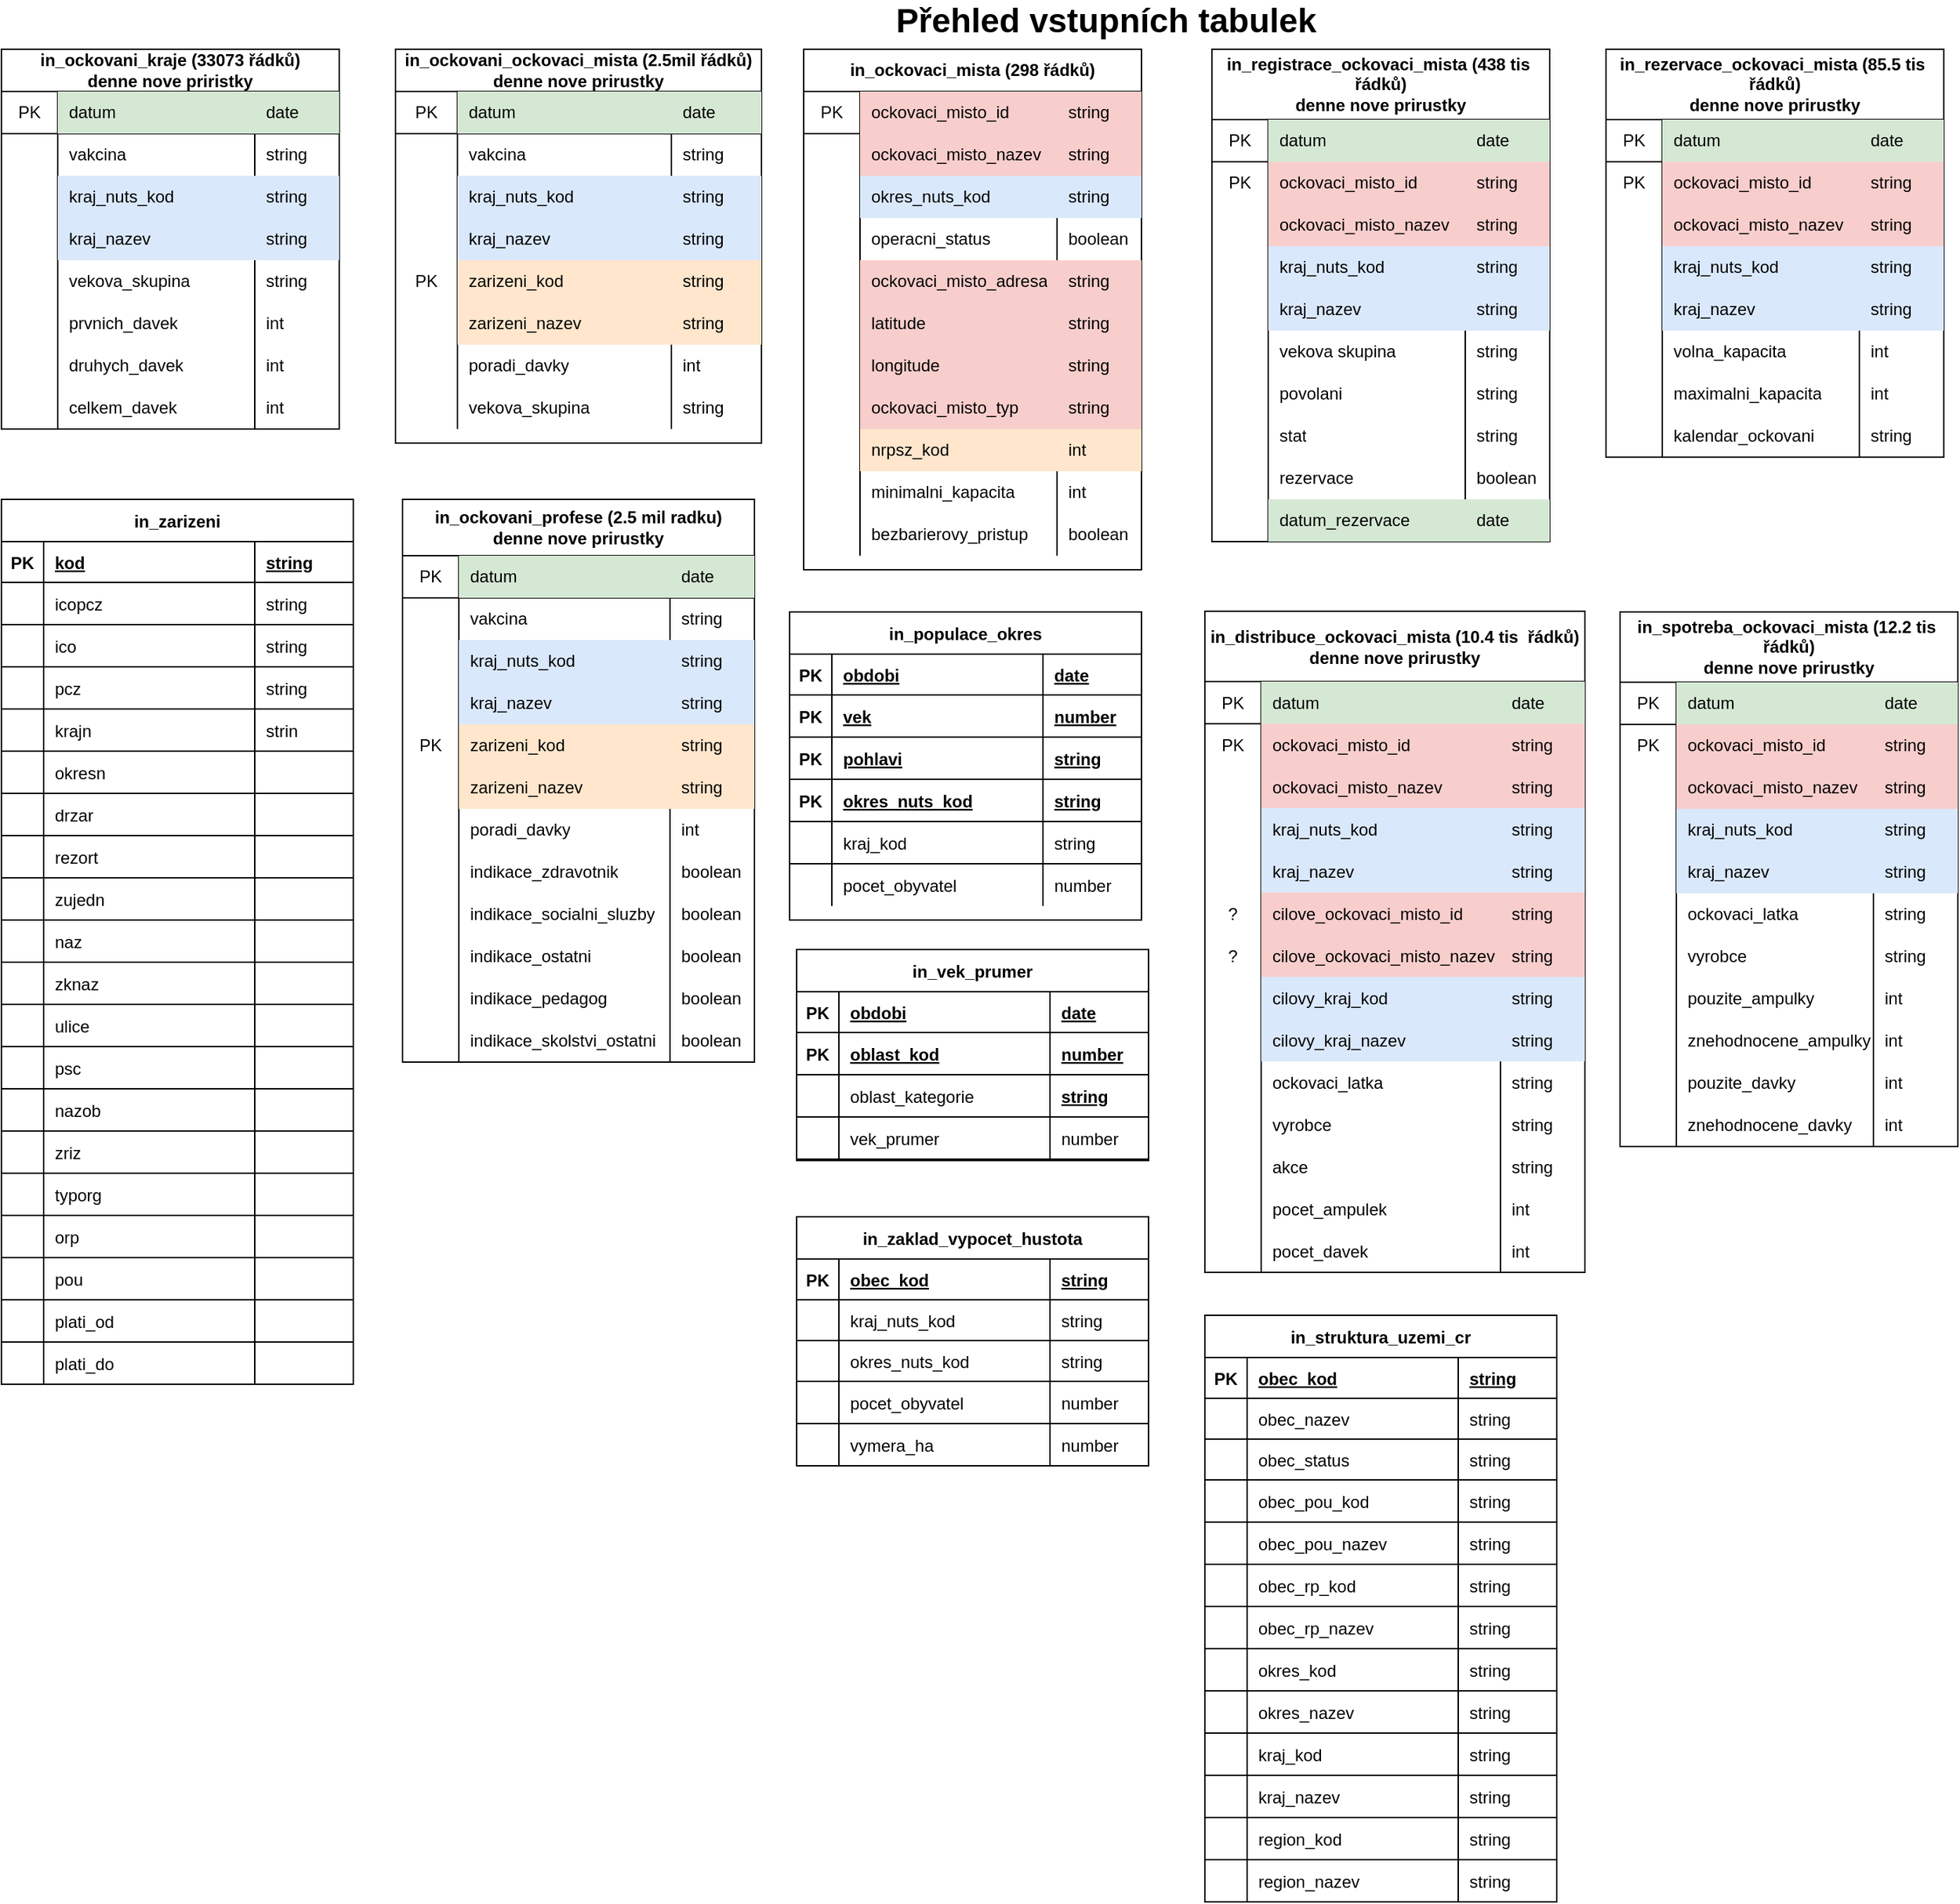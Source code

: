 <mxfile version="14.7.2" type="google" pages="6"><diagram id="p7dOEDmlfFMDYLdb5btT" name="Pocatecni tabulky"><mxGraphModel dx="782" dy="412" grid="1" gridSize="10" guides="1" tooltips="1" connect="1" arrows="1" fold="1" page="1" pageScale="1" pageWidth="1654" pageHeight="2336" math="0" shadow="0"><root><mxCell id="AbTzeEuUam0PPb4YXg2X-0"/><mxCell id="AbTzeEuUam0PPb4YXg2X-1" parent="AbTzeEuUam0PPb4YXg2X-0"/><mxCell id="Iw7Bco2u9lDgfjKMzkg8-0" value="in_ockovaci_mista (298 řádků)" style="shape=table;html=1;whiteSpace=wrap;startSize=30;container=1;collapsible=0;childLayout=tableLayout;fixedRows=1;rowLines=0;fontStyle=1;align=center;" parent="AbTzeEuUam0PPb4YXg2X-1" vertex="1"><mxGeometry x="600" y="40" width="240" height="370" as="geometry"/></mxCell><mxCell id="Iw7Bco2u9lDgfjKMzkg8-1" value="" style="shape=partialRectangle;html=1;whiteSpace=wrap;collapsible=0;dropTarget=0;pointerEvents=0;fillColor=none;top=0;left=0;bottom=1;right=0;points=[[0,0.5],[1,0.5]];portConstraint=eastwest;" parent="Iw7Bco2u9lDgfjKMzkg8-0" vertex="1"><mxGeometry y="30" width="240" height="30" as="geometry"/></mxCell><mxCell id="Iw7Bco2u9lDgfjKMzkg8-2" value="PK" style="shape=partialRectangle;html=1;whiteSpace=wrap;connectable=0;fillColor=none;top=0;left=0;bottom=0;right=0;overflow=hidden;" parent="Iw7Bco2u9lDgfjKMzkg8-1" vertex="1"><mxGeometry width="40" height="30" as="geometry"/></mxCell><mxCell id="Iw7Bco2u9lDgfjKMzkg8-3" value="ockovaci_misto_id" style="shape=partialRectangle;html=1;whiteSpace=wrap;connectable=0;fillColor=#f8cecc;top=0;left=0;bottom=0;right=0;align=left;spacingLeft=6;overflow=hidden;strokeColor=#b85450;" parent="Iw7Bco2u9lDgfjKMzkg8-1" vertex="1"><mxGeometry x="40" width="140" height="30" as="geometry"/></mxCell><mxCell id="Iw7Bco2u9lDgfjKMzkg8-10" value="string" style="shape=partialRectangle;html=1;whiteSpace=wrap;connectable=0;fillColor=#f8cecc;top=0;left=0;bottom=0;right=0;align=left;spacingLeft=6;overflow=hidden;strokeColor=#b85450;" parent="Iw7Bco2u9lDgfjKMzkg8-1" vertex="1"><mxGeometry x="180" width="60" height="30" as="geometry"/></mxCell><mxCell id="Iw7Bco2u9lDgfjKMzkg8-4" value="" style="shape=partialRectangle;html=1;whiteSpace=wrap;collapsible=0;dropTarget=0;pointerEvents=0;fillColor=none;top=0;left=0;bottom=0;right=0;points=[[0,0.5],[1,0.5]];portConstraint=eastwest;" parent="Iw7Bco2u9lDgfjKMzkg8-0" vertex="1"><mxGeometry y="60" width="240" height="30" as="geometry"/></mxCell><mxCell id="Iw7Bco2u9lDgfjKMzkg8-5" value="" style="shape=partialRectangle;html=1;whiteSpace=wrap;connectable=0;fillColor=none;top=0;left=0;bottom=0;right=0;overflow=hidden;" parent="Iw7Bco2u9lDgfjKMzkg8-4" vertex="1"><mxGeometry width="40" height="30" as="geometry"/></mxCell><mxCell id="Iw7Bco2u9lDgfjKMzkg8-6" value="ockovaci_misto_nazev" style="shape=partialRectangle;html=1;whiteSpace=wrap;connectable=0;fillColor=#f8cecc;top=0;left=0;bottom=0;right=0;align=left;spacingLeft=6;overflow=hidden;strokeColor=#b85450;" parent="Iw7Bco2u9lDgfjKMzkg8-4" vertex="1"><mxGeometry x="40" width="140" height="30" as="geometry"/></mxCell><mxCell id="Iw7Bco2u9lDgfjKMzkg8-11" value="string" style="shape=partialRectangle;html=1;whiteSpace=wrap;connectable=0;fillColor=#f8cecc;top=0;left=0;bottom=0;right=0;align=left;spacingLeft=6;overflow=hidden;strokeColor=#b85450;" parent="Iw7Bco2u9lDgfjKMzkg8-4" vertex="1"><mxGeometry x="180" width="60" height="30" as="geometry"/></mxCell><mxCell id="Iw7Bco2u9lDgfjKMzkg8-7" value="" style="shape=partialRectangle;html=1;whiteSpace=wrap;collapsible=0;dropTarget=0;pointerEvents=0;fillColor=none;top=0;left=0;bottom=0;right=0;points=[[0,0.5],[1,0.5]];portConstraint=eastwest;" parent="Iw7Bco2u9lDgfjKMzkg8-0" vertex="1"><mxGeometry y="90" width="240" height="30" as="geometry"/></mxCell><mxCell id="Iw7Bco2u9lDgfjKMzkg8-8" value="" style="shape=partialRectangle;html=1;whiteSpace=wrap;connectable=0;fillColor=none;top=0;left=0;bottom=0;right=0;overflow=hidden;" parent="Iw7Bco2u9lDgfjKMzkg8-7" vertex="1"><mxGeometry width="40" height="30" as="geometry"/></mxCell><mxCell id="Iw7Bco2u9lDgfjKMzkg8-9" value="okres_nuts_kod" style="shape=partialRectangle;html=1;whiteSpace=wrap;connectable=0;fillColor=#dae8fc;top=0;left=0;bottom=0;right=0;align=left;spacingLeft=6;overflow=hidden;strokeColor=#6c8ebf;" parent="Iw7Bco2u9lDgfjKMzkg8-7" vertex="1"><mxGeometry x="40" width="140" height="30" as="geometry"/></mxCell><mxCell id="Iw7Bco2u9lDgfjKMzkg8-12" value="string" style="shape=partialRectangle;html=1;whiteSpace=wrap;connectable=0;fillColor=#dae8fc;top=0;left=0;bottom=0;right=0;align=left;spacingLeft=6;overflow=hidden;strokeColor=#6c8ebf;" parent="Iw7Bco2u9lDgfjKMzkg8-7" vertex="1"><mxGeometry x="180" width="60" height="30" as="geometry"/></mxCell><mxCell id="Iw7Bco2u9lDgfjKMzkg8-74" style="shape=partialRectangle;html=1;whiteSpace=wrap;collapsible=0;dropTarget=0;pointerEvents=0;fillColor=none;top=0;left=0;bottom=0;right=0;points=[[0,0.5],[1,0.5]];portConstraint=eastwest;" parent="Iw7Bco2u9lDgfjKMzkg8-0" vertex="1"><mxGeometry y="120" width="240" height="30" as="geometry"/></mxCell><mxCell id="Iw7Bco2u9lDgfjKMzkg8-75" style="shape=partialRectangle;html=1;whiteSpace=wrap;connectable=0;fillColor=none;top=0;left=0;bottom=0;right=0;overflow=hidden;" parent="Iw7Bco2u9lDgfjKMzkg8-74" vertex="1"><mxGeometry width="40" height="30" as="geometry"/></mxCell><mxCell id="Iw7Bco2u9lDgfjKMzkg8-76" value="operacni_status" style="shape=partialRectangle;html=1;whiteSpace=wrap;connectable=0;fillColor=none;top=0;left=0;bottom=0;right=0;align=left;spacingLeft=6;overflow=hidden;" parent="Iw7Bco2u9lDgfjKMzkg8-74" vertex="1"><mxGeometry x="40" width="140" height="30" as="geometry"/></mxCell><mxCell id="Iw7Bco2u9lDgfjKMzkg8-77" value="boolean" style="shape=partialRectangle;html=1;whiteSpace=wrap;connectable=0;fillColor=none;top=0;left=0;bottom=0;right=0;align=left;spacingLeft=6;overflow=hidden;" parent="Iw7Bco2u9lDgfjKMzkg8-74" vertex="1"><mxGeometry x="180" width="60" height="30" as="geometry"/></mxCell><mxCell id="Iw7Bco2u9lDgfjKMzkg8-78" style="shape=partialRectangle;html=1;whiteSpace=wrap;collapsible=0;dropTarget=0;pointerEvents=0;fillColor=none;top=0;left=0;bottom=0;right=0;points=[[0,0.5],[1,0.5]];portConstraint=eastwest;" parent="Iw7Bco2u9lDgfjKMzkg8-0" vertex="1"><mxGeometry y="150" width="240" height="30" as="geometry"/></mxCell><mxCell id="Iw7Bco2u9lDgfjKMzkg8-79" style="shape=partialRectangle;html=1;whiteSpace=wrap;connectable=0;fillColor=none;top=0;left=0;bottom=0;right=0;overflow=hidden;" parent="Iw7Bco2u9lDgfjKMzkg8-78" vertex="1"><mxGeometry width="40" height="30" as="geometry"/></mxCell><mxCell id="Iw7Bco2u9lDgfjKMzkg8-80" value="ockovaci_misto_adresa" style="shape=partialRectangle;html=1;whiteSpace=wrap;connectable=0;fillColor=#f8cecc;top=0;left=0;bottom=0;right=0;align=left;spacingLeft=6;overflow=hidden;strokeColor=#b85450;" parent="Iw7Bco2u9lDgfjKMzkg8-78" vertex="1"><mxGeometry x="40" width="140" height="30" as="geometry"/></mxCell><mxCell id="Iw7Bco2u9lDgfjKMzkg8-81" value="string" style="shape=partialRectangle;html=1;whiteSpace=wrap;connectable=0;fillColor=#f8cecc;top=0;left=0;bottom=0;right=0;align=left;spacingLeft=6;overflow=hidden;strokeColor=#b85450;" parent="Iw7Bco2u9lDgfjKMzkg8-78" vertex="1"><mxGeometry x="180" width="60" height="30" as="geometry"/></mxCell><mxCell id="Iw7Bco2u9lDgfjKMzkg8-82" style="shape=partialRectangle;html=1;whiteSpace=wrap;collapsible=0;dropTarget=0;pointerEvents=0;fillColor=none;top=0;left=0;bottom=0;right=0;points=[[0,0.5],[1,0.5]];portConstraint=eastwest;" parent="Iw7Bco2u9lDgfjKMzkg8-0" vertex="1"><mxGeometry y="180" width="240" height="30" as="geometry"/></mxCell><mxCell id="Iw7Bco2u9lDgfjKMzkg8-83" style="shape=partialRectangle;html=1;whiteSpace=wrap;connectable=0;fillColor=none;top=0;left=0;bottom=0;right=0;overflow=hidden;" parent="Iw7Bco2u9lDgfjKMzkg8-82" vertex="1"><mxGeometry width="40" height="30" as="geometry"/></mxCell><mxCell id="Iw7Bco2u9lDgfjKMzkg8-84" value="latitude" style="shape=partialRectangle;html=1;whiteSpace=wrap;connectable=0;fillColor=#f8cecc;top=0;left=0;bottom=0;right=0;align=left;spacingLeft=6;overflow=hidden;strokeColor=#b85450;" parent="Iw7Bco2u9lDgfjKMzkg8-82" vertex="1"><mxGeometry x="40" width="140" height="30" as="geometry"/></mxCell><mxCell id="Iw7Bco2u9lDgfjKMzkg8-85" value="string" style="shape=partialRectangle;html=1;whiteSpace=wrap;connectable=0;fillColor=#f8cecc;top=0;left=0;bottom=0;right=0;align=left;spacingLeft=6;overflow=hidden;strokeColor=#b85450;" parent="Iw7Bco2u9lDgfjKMzkg8-82" vertex="1"><mxGeometry x="180" width="60" height="30" as="geometry"/></mxCell><mxCell id="Iw7Bco2u9lDgfjKMzkg8-86" style="shape=partialRectangle;html=1;whiteSpace=wrap;collapsible=0;dropTarget=0;pointerEvents=0;fillColor=none;top=0;left=0;bottom=0;right=0;points=[[0,0.5],[1,0.5]];portConstraint=eastwest;" parent="Iw7Bco2u9lDgfjKMzkg8-0" vertex="1"><mxGeometry y="210" width="240" height="30" as="geometry"/></mxCell><mxCell id="Iw7Bco2u9lDgfjKMzkg8-87" style="shape=partialRectangle;html=1;whiteSpace=wrap;connectable=0;fillColor=none;top=0;left=0;bottom=0;right=0;overflow=hidden;" parent="Iw7Bco2u9lDgfjKMzkg8-86" vertex="1"><mxGeometry width="40" height="30" as="geometry"/></mxCell><mxCell id="Iw7Bco2u9lDgfjKMzkg8-88" value="longitude" style="shape=partialRectangle;html=1;whiteSpace=wrap;connectable=0;fillColor=#f8cecc;top=0;left=0;bottom=0;right=0;align=left;spacingLeft=6;overflow=hidden;strokeColor=#b85450;" parent="Iw7Bco2u9lDgfjKMzkg8-86" vertex="1"><mxGeometry x="40" width="140" height="30" as="geometry"/></mxCell><mxCell id="Iw7Bco2u9lDgfjKMzkg8-89" value="string" style="shape=partialRectangle;html=1;whiteSpace=wrap;connectable=0;fillColor=#f8cecc;top=0;left=0;bottom=0;right=0;align=left;spacingLeft=6;overflow=hidden;strokeColor=#b85450;" parent="Iw7Bco2u9lDgfjKMzkg8-86" vertex="1"><mxGeometry x="180" width="60" height="30" as="geometry"/></mxCell><mxCell id="Iw7Bco2u9lDgfjKMzkg8-90" style="shape=partialRectangle;html=1;whiteSpace=wrap;collapsible=0;dropTarget=0;pointerEvents=0;fillColor=none;top=0;left=0;bottom=0;right=0;points=[[0,0.5],[1,0.5]];portConstraint=eastwest;" parent="Iw7Bco2u9lDgfjKMzkg8-0" vertex="1"><mxGeometry y="240" width="240" height="30" as="geometry"/></mxCell><mxCell id="Iw7Bco2u9lDgfjKMzkg8-91" style="shape=partialRectangle;html=1;whiteSpace=wrap;connectable=0;fillColor=none;top=0;left=0;bottom=0;right=0;overflow=hidden;" parent="Iw7Bco2u9lDgfjKMzkg8-90" vertex="1"><mxGeometry width="40" height="30" as="geometry"/></mxCell><mxCell id="Iw7Bco2u9lDgfjKMzkg8-92" value="ockovaci_misto_typ" style="shape=partialRectangle;html=1;whiteSpace=wrap;connectable=0;fillColor=#f8cecc;top=0;left=0;bottom=0;right=0;align=left;spacingLeft=6;overflow=hidden;strokeColor=#b85450;" parent="Iw7Bco2u9lDgfjKMzkg8-90" vertex="1"><mxGeometry x="40" width="140" height="30" as="geometry"/></mxCell><mxCell id="Iw7Bco2u9lDgfjKMzkg8-93" value="string" style="shape=partialRectangle;html=1;whiteSpace=wrap;connectable=0;fillColor=#f8cecc;top=0;left=0;bottom=0;right=0;align=left;spacingLeft=6;overflow=hidden;strokeColor=#b85450;" parent="Iw7Bco2u9lDgfjKMzkg8-90" vertex="1"><mxGeometry x="180" width="60" height="30" as="geometry"/></mxCell><mxCell id="Iw7Bco2u9lDgfjKMzkg8-94" style="shape=partialRectangle;html=1;whiteSpace=wrap;collapsible=0;dropTarget=0;pointerEvents=0;fillColor=none;top=0;left=0;bottom=0;right=0;points=[[0,0.5],[1,0.5]];portConstraint=eastwest;" parent="Iw7Bco2u9lDgfjKMzkg8-0" vertex="1"><mxGeometry y="270" width="240" height="30" as="geometry"/></mxCell><mxCell id="Iw7Bco2u9lDgfjKMzkg8-95" style="shape=partialRectangle;html=1;whiteSpace=wrap;connectable=0;fillColor=none;top=0;left=0;bottom=0;right=0;overflow=hidden;" parent="Iw7Bco2u9lDgfjKMzkg8-94" vertex="1"><mxGeometry width="40" height="30" as="geometry"/></mxCell><mxCell id="Iw7Bco2u9lDgfjKMzkg8-96" value="nrpsz_kod" style="shape=partialRectangle;html=1;whiteSpace=wrap;connectable=0;fillColor=#ffe6cc;top=0;left=0;bottom=0;right=0;align=left;spacingLeft=6;overflow=hidden;strokeColor=#d79b00;" parent="Iw7Bco2u9lDgfjKMzkg8-94" vertex="1"><mxGeometry x="40" width="140" height="30" as="geometry"/></mxCell><mxCell id="Iw7Bco2u9lDgfjKMzkg8-97" value="int" style="shape=partialRectangle;html=1;whiteSpace=wrap;connectable=0;fillColor=#ffe6cc;top=0;left=0;bottom=0;right=0;align=left;spacingLeft=6;overflow=hidden;strokeColor=#d79b00;" parent="Iw7Bco2u9lDgfjKMzkg8-94" vertex="1"><mxGeometry x="180" width="60" height="30" as="geometry"/></mxCell><mxCell id="Iw7Bco2u9lDgfjKMzkg8-102" style="shape=partialRectangle;html=1;whiteSpace=wrap;collapsible=0;dropTarget=0;pointerEvents=0;fillColor=none;top=0;left=0;bottom=0;right=0;points=[[0,0.5],[1,0.5]];portConstraint=eastwest;" parent="Iw7Bco2u9lDgfjKMzkg8-0" vertex="1"><mxGeometry y="300" width="240" height="30" as="geometry"/></mxCell><mxCell id="Iw7Bco2u9lDgfjKMzkg8-103" style="shape=partialRectangle;html=1;whiteSpace=wrap;connectable=0;fillColor=none;top=0;left=0;bottom=0;right=0;overflow=hidden;" parent="Iw7Bco2u9lDgfjKMzkg8-102" vertex="1"><mxGeometry width="40" height="30" as="geometry"/></mxCell><mxCell id="Iw7Bco2u9lDgfjKMzkg8-104" value="minimalni_kapacita" style="shape=partialRectangle;html=1;whiteSpace=wrap;connectable=0;fillColor=none;top=0;left=0;bottom=0;right=0;align=left;spacingLeft=6;overflow=hidden;" parent="Iw7Bco2u9lDgfjKMzkg8-102" vertex="1"><mxGeometry x="40" width="140" height="30" as="geometry"/></mxCell><mxCell id="Iw7Bco2u9lDgfjKMzkg8-105" value="int" style="shape=partialRectangle;html=1;whiteSpace=wrap;connectable=0;fillColor=none;top=0;left=0;bottom=0;right=0;align=left;spacingLeft=6;overflow=hidden;" parent="Iw7Bco2u9lDgfjKMzkg8-102" vertex="1"><mxGeometry x="180" width="60" height="30" as="geometry"/></mxCell><mxCell id="Iw7Bco2u9lDgfjKMzkg8-98" style="shape=partialRectangle;html=1;whiteSpace=wrap;collapsible=0;dropTarget=0;pointerEvents=0;fillColor=none;top=0;left=0;bottom=0;right=0;points=[[0,0.5],[1,0.5]];portConstraint=eastwest;" parent="Iw7Bco2u9lDgfjKMzkg8-0" vertex="1"><mxGeometry y="330" width="240" height="30" as="geometry"/></mxCell><mxCell id="Iw7Bco2u9lDgfjKMzkg8-99" style="shape=partialRectangle;html=1;whiteSpace=wrap;connectable=0;fillColor=none;top=0;left=0;bottom=0;right=0;overflow=hidden;" parent="Iw7Bco2u9lDgfjKMzkg8-98" vertex="1"><mxGeometry width="40" height="30" as="geometry"/></mxCell><mxCell id="Iw7Bco2u9lDgfjKMzkg8-100" value="bezbarierovy_pristup" style="shape=partialRectangle;html=1;whiteSpace=wrap;connectable=0;fillColor=none;top=0;left=0;bottom=0;right=0;align=left;spacingLeft=6;overflow=hidden;" parent="Iw7Bco2u9lDgfjKMzkg8-98" vertex="1"><mxGeometry x="40" width="140" height="30" as="geometry"/></mxCell><mxCell id="Iw7Bco2u9lDgfjKMzkg8-101" value="boolean" style="shape=partialRectangle;html=1;whiteSpace=wrap;connectable=0;fillColor=none;top=0;left=0;bottom=0;right=0;align=left;spacingLeft=6;overflow=hidden;" parent="Iw7Bco2u9lDgfjKMzkg8-98" vertex="1"><mxGeometry x="180" width="60" height="30" as="geometry"/></mxCell><mxCell id="Iw7Bco2u9lDgfjKMzkg8-45" value="in_ockovani_kraje (33073 řádků)&lt;br&gt;denne nove priristky" style="shape=table;html=1;whiteSpace=wrap;startSize=30;container=1;collapsible=0;childLayout=tableLayout;fixedRows=1;rowLines=0;fontStyle=1;align=center;" parent="AbTzeEuUam0PPb4YXg2X-1" vertex="1"><mxGeometry x="30" y="40" width="240" height="270" as="geometry"/></mxCell><mxCell id="Iw7Bco2u9lDgfjKMzkg8-46" value="" style="shape=partialRectangle;html=1;whiteSpace=wrap;collapsible=0;dropTarget=0;pointerEvents=0;fillColor=none;top=0;left=0;bottom=1;right=0;points=[[0,0.5],[1,0.5]];portConstraint=eastwest;" parent="Iw7Bco2u9lDgfjKMzkg8-45" vertex="1"><mxGeometry y="30" width="240" height="30" as="geometry"/></mxCell><mxCell id="Iw7Bco2u9lDgfjKMzkg8-47" value="PK" style="shape=partialRectangle;html=1;whiteSpace=wrap;connectable=0;fillColor=none;top=0;left=0;bottom=0;right=0;overflow=hidden;" parent="Iw7Bco2u9lDgfjKMzkg8-46" vertex="1"><mxGeometry width="40" height="30" as="geometry"/></mxCell><mxCell id="Iw7Bco2u9lDgfjKMzkg8-48" value="datum" style="shape=partialRectangle;html=1;whiteSpace=wrap;connectable=0;fillColor=#d5e8d4;top=0;left=0;bottom=0;right=0;align=left;spacingLeft=6;overflow=hidden;strokeColor=#82b366;" parent="Iw7Bco2u9lDgfjKMzkg8-46" vertex="1"><mxGeometry x="40" width="140" height="30" as="geometry"/></mxCell><mxCell id="Iw7Bco2u9lDgfjKMzkg8-49" value="date" style="shape=partialRectangle;html=1;whiteSpace=wrap;connectable=0;fillColor=#d5e8d4;top=0;left=0;bottom=0;right=0;align=left;spacingLeft=6;overflow=hidden;strokeColor=#82b366;" parent="Iw7Bco2u9lDgfjKMzkg8-46" vertex="1"><mxGeometry x="180" width="60" height="30" as="geometry"/></mxCell><mxCell id="Iw7Bco2u9lDgfjKMzkg8-50" value="" style="shape=partialRectangle;html=1;whiteSpace=wrap;collapsible=0;dropTarget=0;pointerEvents=0;fillColor=none;top=0;left=0;bottom=0;right=0;points=[[0,0.5],[1,0.5]];portConstraint=eastwest;" parent="Iw7Bco2u9lDgfjKMzkg8-45" vertex="1"><mxGeometry y="60" width="240" height="30" as="geometry"/></mxCell><mxCell id="Iw7Bco2u9lDgfjKMzkg8-51" value="" style="shape=partialRectangle;html=1;whiteSpace=wrap;connectable=0;fillColor=none;top=0;left=0;bottom=0;right=0;overflow=hidden;" parent="Iw7Bco2u9lDgfjKMzkg8-50" vertex="1"><mxGeometry width="40" height="30" as="geometry"/></mxCell><mxCell id="Iw7Bco2u9lDgfjKMzkg8-52" value="vakcina" style="shape=partialRectangle;html=1;whiteSpace=wrap;connectable=0;fillColor=none;top=0;left=0;bottom=0;right=0;align=left;spacingLeft=6;overflow=hidden;" parent="Iw7Bco2u9lDgfjKMzkg8-50" vertex="1"><mxGeometry x="40" width="140" height="30" as="geometry"/></mxCell><mxCell id="Iw7Bco2u9lDgfjKMzkg8-53" value="string" style="shape=partialRectangle;html=1;whiteSpace=wrap;connectable=0;fillColor=none;top=0;left=0;bottom=0;right=0;align=left;spacingLeft=6;overflow=hidden;" parent="Iw7Bco2u9lDgfjKMzkg8-50" vertex="1"><mxGeometry x="180" width="60" height="30" as="geometry"/></mxCell><mxCell id="xGLXHj1Etd3HMZlEPw7Z-4" style="shape=partialRectangle;html=1;whiteSpace=wrap;collapsible=0;dropTarget=0;pointerEvents=0;fillColor=none;top=0;left=0;bottom=0;right=0;points=[[0,0.5],[1,0.5]];portConstraint=eastwest;" parent="Iw7Bco2u9lDgfjKMzkg8-45" vertex="1"><mxGeometry y="90" width="240" height="30" as="geometry"/></mxCell><mxCell id="xGLXHj1Etd3HMZlEPw7Z-5" style="shape=partialRectangle;html=1;whiteSpace=wrap;connectable=0;fillColor=none;top=0;left=0;bottom=0;right=0;overflow=hidden;" parent="xGLXHj1Etd3HMZlEPw7Z-4" vertex="1"><mxGeometry width="40" height="30" as="geometry"/></mxCell><mxCell id="xGLXHj1Etd3HMZlEPw7Z-6" value="kraj_nuts_kod" style="shape=partialRectangle;html=1;whiteSpace=wrap;connectable=0;fillColor=#dae8fc;top=0;left=0;bottom=0;right=0;align=left;spacingLeft=6;overflow=hidden;strokeColor=#6c8ebf;" parent="xGLXHj1Etd3HMZlEPw7Z-4" vertex="1"><mxGeometry x="40" width="140" height="30" as="geometry"/></mxCell><mxCell id="xGLXHj1Etd3HMZlEPw7Z-7" value="string" style="shape=partialRectangle;html=1;whiteSpace=wrap;connectable=0;fillColor=#dae8fc;top=0;left=0;bottom=0;right=0;align=left;spacingLeft=6;overflow=hidden;strokeColor=#6c8ebf;" parent="xGLXHj1Etd3HMZlEPw7Z-4" vertex="1"><mxGeometry x="180" width="60" height="30" as="geometry"/></mxCell><mxCell id="xGLXHj1Etd3HMZlEPw7Z-0" style="shape=partialRectangle;html=1;whiteSpace=wrap;collapsible=0;dropTarget=0;pointerEvents=0;fillColor=none;top=0;left=0;bottom=0;right=0;points=[[0,0.5],[1,0.5]];portConstraint=eastwest;" parent="Iw7Bco2u9lDgfjKMzkg8-45" vertex="1"><mxGeometry y="120" width="240" height="30" as="geometry"/></mxCell><mxCell id="xGLXHj1Etd3HMZlEPw7Z-1" style="shape=partialRectangle;html=1;whiteSpace=wrap;connectable=0;fillColor=none;top=0;left=0;bottom=0;right=0;overflow=hidden;" parent="xGLXHj1Etd3HMZlEPw7Z-0" vertex="1"><mxGeometry width="40" height="30" as="geometry"/></mxCell><mxCell id="xGLXHj1Etd3HMZlEPw7Z-2" value="kraj_nazev" style="shape=partialRectangle;html=1;whiteSpace=wrap;connectable=0;fillColor=#dae8fc;top=0;left=0;bottom=0;right=0;align=left;spacingLeft=6;overflow=hidden;strokeColor=#6c8ebf;" parent="xGLXHj1Etd3HMZlEPw7Z-0" vertex="1"><mxGeometry x="40" width="140" height="30" as="geometry"/></mxCell><mxCell id="xGLXHj1Etd3HMZlEPw7Z-3" value="string" style="shape=partialRectangle;html=1;whiteSpace=wrap;connectable=0;fillColor=#dae8fc;top=0;left=0;bottom=0;right=0;align=left;spacingLeft=6;overflow=hidden;strokeColor=#6c8ebf;" parent="xGLXHj1Etd3HMZlEPw7Z-0" vertex="1"><mxGeometry x="180" width="60" height="30" as="geometry"/></mxCell><mxCell id="Iw7Bco2u9lDgfjKMzkg8-54" value="" style="shape=partialRectangle;html=1;whiteSpace=wrap;collapsible=0;dropTarget=0;pointerEvents=0;fillColor=none;top=0;left=0;bottom=0;right=0;points=[[0,0.5],[1,0.5]];portConstraint=eastwest;" parent="Iw7Bco2u9lDgfjKMzkg8-45" vertex="1"><mxGeometry y="150" width="240" height="30" as="geometry"/></mxCell><mxCell id="Iw7Bco2u9lDgfjKMzkg8-55" value="" style="shape=partialRectangle;html=1;whiteSpace=wrap;connectable=0;fillColor=none;top=0;left=0;bottom=0;right=0;overflow=hidden;" parent="Iw7Bco2u9lDgfjKMzkg8-54" vertex="1"><mxGeometry width="40" height="30" as="geometry"/></mxCell><mxCell id="Iw7Bco2u9lDgfjKMzkg8-56" value="vekova_skupina" style="shape=partialRectangle;html=1;whiteSpace=wrap;connectable=0;fillColor=none;top=0;left=0;bottom=0;right=0;align=left;spacingLeft=6;overflow=hidden;" parent="Iw7Bco2u9lDgfjKMzkg8-54" vertex="1"><mxGeometry x="40" width="140" height="30" as="geometry"/></mxCell><mxCell id="Iw7Bco2u9lDgfjKMzkg8-57" value="string" style="shape=partialRectangle;html=1;whiteSpace=wrap;connectable=0;fillColor=none;top=0;left=0;bottom=0;right=0;align=left;spacingLeft=6;overflow=hidden;" parent="Iw7Bco2u9lDgfjKMzkg8-54" vertex="1"><mxGeometry x="180" width="60" height="30" as="geometry"/></mxCell><mxCell id="Iw7Bco2u9lDgfjKMzkg8-114" style="shape=partialRectangle;html=1;whiteSpace=wrap;collapsible=0;dropTarget=0;pointerEvents=0;fillColor=none;top=0;left=0;bottom=0;right=0;points=[[0,0.5],[1,0.5]];portConstraint=eastwest;" parent="Iw7Bco2u9lDgfjKMzkg8-45" vertex="1"><mxGeometry y="180" width="240" height="30" as="geometry"/></mxCell><mxCell id="Iw7Bco2u9lDgfjKMzkg8-115" style="shape=partialRectangle;html=1;whiteSpace=wrap;connectable=0;fillColor=none;top=0;left=0;bottom=0;right=0;overflow=hidden;" parent="Iw7Bco2u9lDgfjKMzkg8-114" vertex="1"><mxGeometry width="40" height="30" as="geometry"/></mxCell><mxCell id="Iw7Bco2u9lDgfjKMzkg8-116" value="prvnich_davek" style="shape=partialRectangle;html=1;whiteSpace=wrap;connectable=0;fillColor=none;top=0;left=0;bottom=0;right=0;align=left;spacingLeft=6;overflow=hidden;" parent="Iw7Bco2u9lDgfjKMzkg8-114" vertex="1"><mxGeometry x="40" width="140" height="30" as="geometry"/></mxCell><mxCell id="Iw7Bco2u9lDgfjKMzkg8-117" value="int" style="shape=partialRectangle;html=1;whiteSpace=wrap;connectable=0;fillColor=none;top=0;left=0;bottom=0;right=0;align=left;spacingLeft=6;overflow=hidden;" parent="Iw7Bco2u9lDgfjKMzkg8-114" vertex="1"><mxGeometry x="180" width="60" height="30" as="geometry"/></mxCell><mxCell id="Iw7Bco2u9lDgfjKMzkg8-110" style="shape=partialRectangle;html=1;whiteSpace=wrap;collapsible=0;dropTarget=0;pointerEvents=0;fillColor=none;top=0;left=0;bottom=0;right=0;points=[[0,0.5],[1,0.5]];portConstraint=eastwest;" parent="Iw7Bco2u9lDgfjKMzkg8-45" vertex="1"><mxGeometry y="210" width="240" height="30" as="geometry"/></mxCell><mxCell id="Iw7Bco2u9lDgfjKMzkg8-111" style="shape=partialRectangle;html=1;whiteSpace=wrap;connectable=0;fillColor=none;top=0;left=0;bottom=0;right=0;overflow=hidden;" parent="Iw7Bco2u9lDgfjKMzkg8-110" vertex="1"><mxGeometry width="40" height="30" as="geometry"/></mxCell><mxCell id="Iw7Bco2u9lDgfjKMzkg8-112" value="druhych_davek" style="shape=partialRectangle;html=1;whiteSpace=wrap;connectable=0;fillColor=none;top=0;left=0;bottom=0;right=0;align=left;spacingLeft=6;overflow=hidden;" parent="Iw7Bco2u9lDgfjKMzkg8-110" vertex="1"><mxGeometry x="40" width="140" height="30" as="geometry"/></mxCell><mxCell id="Iw7Bco2u9lDgfjKMzkg8-113" value="int" style="shape=partialRectangle;html=1;whiteSpace=wrap;connectable=0;fillColor=none;top=0;left=0;bottom=0;right=0;align=left;spacingLeft=6;overflow=hidden;" parent="Iw7Bco2u9lDgfjKMzkg8-110" vertex="1"><mxGeometry x="180" width="60" height="30" as="geometry"/></mxCell><mxCell id="Iw7Bco2u9lDgfjKMzkg8-106" style="shape=partialRectangle;html=1;whiteSpace=wrap;collapsible=0;dropTarget=0;pointerEvents=0;fillColor=none;top=0;left=0;bottom=0;right=0;points=[[0,0.5],[1,0.5]];portConstraint=eastwest;" parent="Iw7Bco2u9lDgfjKMzkg8-45" vertex="1"><mxGeometry y="240" width="240" height="30" as="geometry"/></mxCell><mxCell id="Iw7Bco2u9lDgfjKMzkg8-107" style="shape=partialRectangle;html=1;whiteSpace=wrap;connectable=0;fillColor=none;top=0;left=0;bottom=0;right=0;overflow=hidden;" parent="Iw7Bco2u9lDgfjKMzkg8-106" vertex="1"><mxGeometry width="40" height="30" as="geometry"/></mxCell><mxCell id="Iw7Bco2u9lDgfjKMzkg8-108" value="celkem_davek" style="shape=partialRectangle;html=1;whiteSpace=wrap;connectable=0;fillColor=none;top=0;left=0;bottom=0;right=0;align=left;spacingLeft=6;overflow=hidden;" parent="Iw7Bco2u9lDgfjKMzkg8-106" vertex="1"><mxGeometry x="40" width="140" height="30" as="geometry"/></mxCell><mxCell id="Iw7Bco2u9lDgfjKMzkg8-109" value="int" style="shape=partialRectangle;html=1;whiteSpace=wrap;connectable=0;fillColor=none;top=0;left=0;bottom=0;right=0;align=left;spacingLeft=6;overflow=hidden;" parent="Iw7Bco2u9lDgfjKMzkg8-106" vertex="1"><mxGeometry x="180" width="60" height="30" as="geometry"/></mxCell><mxCell id="Iw7Bco2u9lDgfjKMzkg8-118" value="in_ockovani_ockovaci_mista (2.5mil řádků)&lt;br&gt;denne nove prirustky" style="shape=table;html=1;whiteSpace=wrap;startSize=30;container=1;collapsible=0;childLayout=tableLayout;fixedRows=1;rowLines=0;fontStyle=1;align=center;" parent="AbTzeEuUam0PPb4YXg2X-1" vertex="1"><mxGeometry x="310" y="40" width="260" height="280" as="geometry"/></mxCell><mxCell id="Iw7Bco2u9lDgfjKMzkg8-119" value="" style="shape=partialRectangle;html=1;whiteSpace=wrap;collapsible=0;dropTarget=0;pointerEvents=0;fillColor=none;top=0;left=0;bottom=1;right=0;points=[[0,0.5],[1,0.5]];portConstraint=eastwest;" parent="Iw7Bco2u9lDgfjKMzkg8-118" vertex="1"><mxGeometry y="30" width="260" height="30" as="geometry"/></mxCell><mxCell id="Iw7Bco2u9lDgfjKMzkg8-120" value="PK" style="shape=partialRectangle;html=1;whiteSpace=wrap;connectable=0;fillColor=none;top=0;left=0;bottom=0;right=0;overflow=hidden;" parent="Iw7Bco2u9lDgfjKMzkg8-119" vertex="1"><mxGeometry width="44" height="30" as="geometry"/></mxCell><mxCell id="Iw7Bco2u9lDgfjKMzkg8-121" value="datum" style="shape=partialRectangle;html=1;whiteSpace=wrap;connectable=0;fillColor=#d5e8d4;top=0;left=0;bottom=0;right=0;align=left;spacingLeft=6;overflow=hidden;strokeColor=#82b366;" parent="Iw7Bco2u9lDgfjKMzkg8-119" vertex="1"><mxGeometry x="44" width="152" height="30" as="geometry"/></mxCell><mxCell id="Iw7Bco2u9lDgfjKMzkg8-122" value="date" style="shape=partialRectangle;html=1;whiteSpace=wrap;connectable=0;fillColor=#d5e8d4;top=0;left=0;bottom=0;right=0;align=left;spacingLeft=6;overflow=hidden;strokeColor=#82b366;" parent="Iw7Bco2u9lDgfjKMzkg8-119" vertex="1"><mxGeometry x="196" width="64" height="30" as="geometry"/></mxCell><mxCell id="Iw7Bco2u9lDgfjKMzkg8-123" value="" style="shape=partialRectangle;html=1;whiteSpace=wrap;collapsible=0;dropTarget=0;pointerEvents=0;fillColor=none;top=0;left=0;bottom=0;right=0;points=[[0,0.5],[1,0.5]];portConstraint=eastwest;" parent="Iw7Bco2u9lDgfjKMzkg8-118" vertex="1"><mxGeometry y="60" width="260" height="30" as="geometry"/></mxCell><mxCell id="Iw7Bco2u9lDgfjKMzkg8-124" value="" style="shape=partialRectangle;html=1;whiteSpace=wrap;connectable=0;fillColor=none;top=0;left=0;bottom=0;right=0;overflow=hidden;" parent="Iw7Bco2u9lDgfjKMzkg8-123" vertex="1"><mxGeometry width="44" height="30" as="geometry"/></mxCell><mxCell id="Iw7Bco2u9lDgfjKMzkg8-125" value="vakcina" style="shape=partialRectangle;html=1;whiteSpace=wrap;connectable=0;fillColor=none;top=0;left=0;bottom=0;right=0;align=left;spacingLeft=6;overflow=hidden;" parent="Iw7Bco2u9lDgfjKMzkg8-123" vertex="1"><mxGeometry x="44" width="152" height="30" as="geometry"/></mxCell><mxCell id="Iw7Bco2u9lDgfjKMzkg8-126" value="string" style="shape=partialRectangle;html=1;whiteSpace=wrap;connectable=0;fillColor=none;top=0;left=0;bottom=0;right=0;align=left;spacingLeft=6;overflow=hidden;" parent="Iw7Bco2u9lDgfjKMzkg8-123" vertex="1"><mxGeometry x="196" width="64" height="30" as="geometry"/></mxCell><mxCell id="Iw7Bco2u9lDgfjKMzkg8-127" value="" style="shape=partialRectangle;html=1;whiteSpace=wrap;collapsible=0;dropTarget=0;pointerEvents=0;fillColor=none;top=0;left=0;bottom=0;right=0;points=[[0,0.5],[1,0.5]];portConstraint=eastwest;" parent="Iw7Bco2u9lDgfjKMzkg8-118" vertex="1"><mxGeometry y="90" width="260" height="30" as="geometry"/></mxCell><mxCell id="Iw7Bco2u9lDgfjKMzkg8-128" value="" style="shape=partialRectangle;html=1;whiteSpace=wrap;connectable=0;fillColor=none;top=0;left=0;bottom=0;right=0;overflow=hidden;" parent="Iw7Bco2u9lDgfjKMzkg8-127" vertex="1"><mxGeometry width="44" height="30" as="geometry"/></mxCell><mxCell id="Iw7Bco2u9lDgfjKMzkg8-129" value="kraj_nuts_kod" style="shape=partialRectangle;html=1;whiteSpace=wrap;connectable=0;fillColor=#dae8fc;top=0;left=0;bottom=0;right=0;align=left;spacingLeft=6;overflow=hidden;strokeColor=#6c8ebf;" parent="Iw7Bco2u9lDgfjKMzkg8-127" vertex="1"><mxGeometry x="44" width="152" height="30" as="geometry"/></mxCell><mxCell id="Iw7Bco2u9lDgfjKMzkg8-130" value="string" style="shape=partialRectangle;html=1;whiteSpace=wrap;connectable=0;fillColor=#dae8fc;top=0;left=0;bottom=0;right=0;align=left;spacingLeft=6;overflow=hidden;strokeColor=#6c8ebf;" parent="Iw7Bco2u9lDgfjKMzkg8-127" vertex="1"><mxGeometry x="196" width="64" height="30" as="geometry"/></mxCell><mxCell id="Iw7Bco2u9lDgfjKMzkg8-131" style="shape=partialRectangle;html=1;whiteSpace=wrap;collapsible=0;dropTarget=0;pointerEvents=0;fillColor=none;top=0;left=0;bottom=0;right=0;points=[[0,0.5],[1,0.5]];portConstraint=eastwest;" parent="Iw7Bco2u9lDgfjKMzkg8-118" vertex="1"><mxGeometry y="120" width="260" height="30" as="geometry"/></mxCell><mxCell id="Iw7Bco2u9lDgfjKMzkg8-132" style="shape=partialRectangle;html=1;whiteSpace=wrap;connectable=0;fillColor=none;top=0;left=0;bottom=0;right=0;overflow=hidden;" parent="Iw7Bco2u9lDgfjKMzkg8-131" vertex="1"><mxGeometry width="44" height="30" as="geometry"/></mxCell><mxCell id="Iw7Bco2u9lDgfjKMzkg8-133" value="kraj_nazev" style="shape=partialRectangle;html=1;whiteSpace=wrap;connectable=0;fillColor=#dae8fc;top=0;left=0;bottom=0;right=0;align=left;spacingLeft=6;overflow=hidden;strokeColor=#6c8ebf;" parent="Iw7Bco2u9lDgfjKMzkg8-131" vertex="1"><mxGeometry x="44" width="152" height="30" as="geometry"/></mxCell><mxCell id="Iw7Bco2u9lDgfjKMzkg8-134" value="string" style="shape=partialRectangle;html=1;whiteSpace=wrap;connectable=0;fillColor=#dae8fc;top=0;left=0;bottom=0;right=0;align=left;spacingLeft=6;overflow=hidden;strokeColor=#6c8ebf;" parent="Iw7Bco2u9lDgfjKMzkg8-131" vertex="1"><mxGeometry x="196" width="64" height="30" as="geometry"/></mxCell><mxCell id="Iw7Bco2u9lDgfjKMzkg8-135" style="shape=partialRectangle;html=1;whiteSpace=wrap;collapsible=0;dropTarget=0;pointerEvents=0;fillColor=none;top=0;left=0;bottom=0;right=0;points=[[0,0.5],[1,0.5]];portConstraint=eastwest;" parent="Iw7Bco2u9lDgfjKMzkg8-118" vertex="1"><mxGeometry y="150" width="260" height="30" as="geometry"/></mxCell><mxCell id="Iw7Bco2u9lDgfjKMzkg8-136" value="PK" style="shape=partialRectangle;html=1;whiteSpace=wrap;connectable=0;fillColor=none;top=0;left=0;bottom=0;right=0;overflow=hidden;" parent="Iw7Bco2u9lDgfjKMzkg8-135" vertex="1"><mxGeometry width="44" height="30" as="geometry"/></mxCell><mxCell id="Iw7Bco2u9lDgfjKMzkg8-137" value="zarizeni_kod" style="shape=partialRectangle;html=1;whiteSpace=wrap;connectable=0;fillColor=#ffe6cc;top=0;left=0;bottom=0;right=0;align=left;spacingLeft=6;overflow=hidden;strokeColor=#d79b00;" parent="Iw7Bco2u9lDgfjKMzkg8-135" vertex="1"><mxGeometry x="44" width="152" height="30" as="geometry"/></mxCell><mxCell id="Iw7Bco2u9lDgfjKMzkg8-138" value="string" style="shape=partialRectangle;html=1;whiteSpace=wrap;connectable=0;fillColor=#ffe6cc;top=0;left=0;bottom=0;right=0;align=left;spacingLeft=6;overflow=hidden;strokeColor=#d79b00;" parent="Iw7Bco2u9lDgfjKMzkg8-135" vertex="1"><mxGeometry x="196" width="64" height="30" as="geometry"/></mxCell><mxCell id="Iw7Bco2u9lDgfjKMzkg8-139" style="shape=partialRectangle;html=1;whiteSpace=wrap;collapsible=0;dropTarget=0;pointerEvents=0;fillColor=none;top=0;left=0;bottom=0;right=0;points=[[0,0.5],[1,0.5]];portConstraint=eastwest;" parent="Iw7Bco2u9lDgfjKMzkg8-118" vertex="1"><mxGeometry y="180" width="260" height="30" as="geometry"/></mxCell><mxCell id="Iw7Bco2u9lDgfjKMzkg8-140" style="shape=partialRectangle;html=1;whiteSpace=wrap;connectable=0;fillColor=none;top=0;left=0;bottom=0;right=0;overflow=hidden;" parent="Iw7Bco2u9lDgfjKMzkg8-139" vertex="1"><mxGeometry width="44" height="30" as="geometry"/></mxCell><mxCell id="Iw7Bco2u9lDgfjKMzkg8-141" value="zarizeni_nazev" style="shape=partialRectangle;html=1;whiteSpace=wrap;connectable=0;fillColor=#ffe6cc;top=0;left=0;bottom=0;right=0;align=left;spacingLeft=6;overflow=hidden;strokeColor=#d79b00;" parent="Iw7Bco2u9lDgfjKMzkg8-139" vertex="1"><mxGeometry x="44" width="152" height="30" as="geometry"/></mxCell><mxCell id="Iw7Bco2u9lDgfjKMzkg8-142" value="string" style="shape=partialRectangle;html=1;whiteSpace=wrap;connectable=0;fillColor=#ffe6cc;top=0;left=0;bottom=0;right=0;align=left;spacingLeft=6;overflow=hidden;strokeColor=#d79b00;" parent="Iw7Bco2u9lDgfjKMzkg8-139" vertex="1"><mxGeometry x="196" width="64" height="30" as="geometry"/></mxCell><mxCell id="Iw7Bco2u9lDgfjKMzkg8-143" style="shape=partialRectangle;html=1;whiteSpace=wrap;collapsible=0;dropTarget=0;pointerEvents=0;fillColor=none;top=0;left=0;bottom=0;right=0;points=[[0,0.5],[1,0.5]];portConstraint=eastwest;" parent="Iw7Bco2u9lDgfjKMzkg8-118" vertex="1"><mxGeometry y="210" width="260" height="30" as="geometry"/></mxCell><mxCell id="Iw7Bco2u9lDgfjKMzkg8-144" style="shape=partialRectangle;html=1;whiteSpace=wrap;connectable=0;fillColor=none;top=0;left=0;bottom=0;right=0;overflow=hidden;" parent="Iw7Bco2u9lDgfjKMzkg8-143" vertex="1"><mxGeometry width="44" height="30" as="geometry"/></mxCell><mxCell id="Iw7Bco2u9lDgfjKMzkg8-145" value="poradi_davky" style="shape=partialRectangle;html=1;whiteSpace=wrap;connectable=0;fillColor=none;top=0;left=0;bottom=0;right=0;align=left;spacingLeft=6;overflow=hidden;" parent="Iw7Bco2u9lDgfjKMzkg8-143" vertex="1"><mxGeometry x="44" width="152" height="30" as="geometry"/></mxCell><mxCell id="Iw7Bco2u9lDgfjKMzkg8-146" value="int" style="shape=partialRectangle;html=1;whiteSpace=wrap;connectable=0;fillColor=none;top=0;left=0;bottom=0;right=0;align=left;spacingLeft=6;overflow=hidden;" parent="Iw7Bco2u9lDgfjKMzkg8-143" vertex="1"><mxGeometry x="196" width="64" height="30" as="geometry"/></mxCell><mxCell id="Iw7Bco2u9lDgfjKMzkg8-147" style="shape=partialRectangle;html=1;whiteSpace=wrap;collapsible=0;dropTarget=0;pointerEvents=0;fillColor=none;top=0;left=0;bottom=0;right=0;points=[[0,0.5],[1,0.5]];portConstraint=eastwest;" parent="Iw7Bco2u9lDgfjKMzkg8-118" vertex="1"><mxGeometry y="240" width="260" height="30" as="geometry"/></mxCell><mxCell id="Iw7Bco2u9lDgfjKMzkg8-148" style="shape=partialRectangle;html=1;whiteSpace=wrap;connectable=0;fillColor=none;top=0;left=0;bottom=0;right=0;overflow=hidden;" parent="Iw7Bco2u9lDgfjKMzkg8-147" vertex="1"><mxGeometry width="44" height="30" as="geometry"/></mxCell><mxCell id="Iw7Bco2u9lDgfjKMzkg8-149" value="vekova_skupina" style="shape=partialRectangle;html=1;whiteSpace=wrap;connectable=0;fillColor=none;top=0;left=0;bottom=0;right=0;align=left;spacingLeft=6;overflow=hidden;" parent="Iw7Bco2u9lDgfjKMzkg8-147" vertex="1"><mxGeometry x="44" width="152" height="30" as="geometry"/></mxCell><mxCell id="Iw7Bco2u9lDgfjKMzkg8-150" value="string" style="shape=partialRectangle;html=1;whiteSpace=wrap;connectable=0;fillColor=none;top=0;left=0;bottom=0;right=0;align=left;spacingLeft=6;overflow=hidden;" parent="Iw7Bco2u9lDgfjKMzkg8-147" vertex="1"><mxGeometry x="196" width="64" height="30" as="geometry"/></mxCell><mxCell id="Iw7Bco2u9lDgfjKMzkg8-163" value="in_registrace_ockovaci_mista (438 tis&amp;nbsp; řádků)&lt;br&gt;denne nove prirustky" style="shape=table;html=1;whiteSpace=wrap;startSize=50;container=1;collapsible=0;childLayout=tableLayout;fixedRows=1;rowLines=0;fontStyle=1;align=center;" parent="AbTzeEuUam0PPb4YXg2X-1" vertex="1"><mxGeometry x="890" y="40" width="240" height="350" as="geometry"/></mxCell><mxCell id="Iw7Bco2u9lDgfjKMzkg8-164" value="" style="shape=partialRectangle;html=1;whiteSpace=wrap;collapsible=0;dropTarget=0;pointerEvents=0;fillColor=none;top=0;left=0;bottom=1;right=0;points=[[0,0.5],[1,0.5]];portConstraint=eastwest;" parent="Iw7Bco2u9lDgfjKMzkg8-163" vertex="1"><mxGeometry y="50" width="240" height="30" as="geometry"/></mxCell><mxCell id="Iw7Bco2u9lDgfjKMzkg8-165" value="PK" style="shape=partialRectangle;html=1;whiteSpace=wrap;connectable=0;fillColor=none;top=0;left=0;bottom=0;right=0;overflow=hidden;" parent="Iw7Bco2u9lDgfjKMzkg8-164" vertex="1"><mxGeometry width="40" height="30" as="geometry"/></mxCell><mxCell id="Iw7Bco2u9lDgfjKMzkg8-166" value="datum" style="shape=partialRectangle;html=1;whiteSpace=wrap;connectable=0;fillColor=#d5e8d4;top=0;left=0;bottom=0;right=0;align=left;spacingLeft=6;overflow=hidden;strokeColor=#82b366;" parent="Iw7Bco2u9lDgfjKMzkg8-164" vertex="1"><mxGeometry x="40" width="140" height="30" as="geometry"/></mxCell><mxCell id="Iw7Bco2u9lDgfjKMzkg8-167" value="date" style="shape=partialRectangle;html=1;whiteSpace=wrap;connectable=0;fillColor=#d5e8d4;top=0;left=0;bottom=0;right=0;align=left;spacingLeft=6;overflow=hidden;strokeColor=#82b366;" parent="Iw7Bco2u9lDgfjKMzkg8-164" vertex="1"><mxGeometry x="180" width="60" height="30" as="geometry"/></mxCell><mxCell id="Iw7Bco2u9lDgfjKMzkg8-168" value="" style="shape=partialRectangle;html=1;whiteSpace=wrap;collapsible=0;dropTarget=0;pointerEvents=0;fillColor=none;top=0;left=0;bottom=0;right=0;points=[[0,0.5],[1,0.5]];portConstraint=eastwest;" parent="Iw7Bco2u9lDgfjKMzkg8-163" vertex="1"><mxGeometry y="80" width="240" height="30" as="geometry"/></mxCell><mxCell id="Iw7Bco2u9lDgfjKMzkg8-169" value="PK" style="shape=partialRectangle;html=1;whiteSpace=wrap;connectable=0;fillColor=none;top=0;left=0;bottom=0;right=0;overflow=hidden;" parent="Iw7Bco2u9lDgfjKMzkg8-168" vertex="1"><mxGeometry width="40" height="30" as="geometry"/></mxCell><mxCell id="Iw7Bco2u9lDgfjKMzkg8-170" value="ockovaci_misto_id" style="shape=partialRectangle;html=1;whiteSpace=wrap;connectable=0;fillColor=#f8cecc;top=0;left=0;bottom=0;right=0;align=left;spacingLeft=6;overflow=hidden;strokeColor=#b85450;" parent="Iw7Bco2u9lDgfjKMzkg8-168" vertex="1"><mxGeometry x="40" width="140" height="30" as="geometry"/></mxCell><mxCell id="Iw7Bco2u9lDgfjKMzkg8-171" value="string" style="shape=partialRectangle;html=1;whiteSpace=wrap;connectable=0;fillColor=#f8cecc;top=0;left=0;bottom=0;right=0;align=left;spacingLeft=6;overflow=hidden;strokeColor=#b85450;" parent="Iw7Bco2u9lDgfjKMzkg8-168" vertex="1"><mxGeometry x="180" width="60" height="30" as="geometry"/></mxCell><mxCell id="Iw7Bco2u9lDgfjKMzkg8-172" value="" style="shape=partialRectangle;html=1;whiteSpace=wrap;collapsible=0;dropTarget=0;pointerEvents=0;fillColor=none;top=0;left=0;bottom=0;right=0;points=[[0,0.5],[1,0.5]];portConstraint=eastwest;" parent="Iw7Bco2u9lDgfjKMzkg8-163" vertex="1"><mxGeometry y="110" width="240" height="30" as="geometry"/></mxCell><mxCell id="Iw7Bco2u9lDgfjKMzkg8-173" value="" style="shape=partialRectangle;html=1;whiteSpace=wrap;connectable=0;fillColor=none;top=0;left=0;bottom=0;right=0;overflow=hidden;" parent="Iw7Bco2u9lDgfjKMzkg8-172" vertex="1"><mxGeometry width="40" height="30" as="geometry"/></mxCell><mxCell id="Iw7Bco2u9lDgfjKMzkg8-174" value="ockovaci_misto_nazev" style="shape=partialRectangle;html=1;whiteSpace=wrap;connectable=0;fillColor=#f8cecc;top=0;left=0;bottom=0;right=0;align=left;spacingLeft=6;overflow=hidden;strokeColor=#b85450;" parent="Iw7Bco2u9lDgfjKMzkg8-172" vertex="1"><mxGeometry x="40" width="140" height="30" as="geometry"/></mxCell><mxCell id="Iw7Bco2u9lDgfjKMzkg8-175" value="string" style="shape=partialRectangle;html=1;whiteSpace=wrap;connectable=0;fillColor=#f8cecc;top=0;left=0;bottom=0;right=0;align=left;spacingLeft=6;overflow=hidden;strokeColor=#b85450;" parent="Iw7Bco2u9lDgfjKMzkg8-172" vertex="1"><mxGeometry x="180" width="60" height="30" as="geometry"/></mxCell><mxCell id="Iw7Bco2u9lDgfjKMzkg8-176" style="shape=partialRectangle;html=1;whiteSpace=wrap;collapsible=0;dropTarget=0;pointerEvents=0;fillColor=none;top=0;left=0;bottom=0;right=0;points=[[0,0.5],[1,0.5]];portConstraint=eastwest;" parent="Iw7Bco2u9lDgfjKMzkg8-163" vertex="1"><mxGeometry y="140" width="240" height="30" as="geometry"/></mxCell><mxCell id="Iw7Bco2u9lDgfjKMzkg8-177" style="shape=partialRectangle;html=1;whiteSpace=wrap;connectable=0;fillColor=none;top=0;left=0;bottom=0;right=0;overflow=hidden;" parent="Iw7Bco2u9lDgfjKMzkg8-176" vertex="1"><mxGeometry width="40" height="30" as="geometry"/></mxCell><mxCell id="Iw7Bco2u9lDgfjKMzkg8-178" value="kraj_nuts_kod" style="shape=partialRectangle;html=1;whiteSpace=wrap;connectable=0;fillColor=#dae8fc;top=0;left=0;bottom=0;right=0;align=left;spacingLeft=6;overflow=hidden;strokeColor=#6c8ebf;" parent="Iw7Bco2u9lDgfjKMzkg8-176" vertex="1"><mxGeometry x="40" width="140" height="30" as="geometry"/></mxCell><mxCell id="Iw7Bco2u9lDgfjKMzkg8-179" value="string" style="shape=partialRectangle;html=1;whiteSpace=wrap;connectable=0;fillColor=#dae8fc;top=0;left=0;bottom=0;right=0;align=left;spacingLeft=6;overflow=hidden;strokeColor=#6c8ebf;" parent="Iw7Bco2u9lDgfjKMzkg8-176" vertex="1"><mxGeometry x="180" width="60" height="30" as="geometry"/></mxCell><mxCell id="Iw7Bco2u9lDgfjKMzkg8-180" style="shape=partialRectangle;html=1;whiteSpace=wrap;collapsible=0;dropTarget=0;pointerEvents=0;fillColor=none;top=0;left=0;bottom=0;right=0;points=[[0,0.5],[1,0.5]];portConstraint=eastwest;" parent="Iw7Bco2u9lDgfjKMzkg8-163" vertex="1"><mxGeometry y="170" width="240" height="30" as="geometry"/></mxCell><mxCell id="Iw7Bco2u9lDgfjKMzkg8-181" style="shape=partialRectangle;html=1;whiteSpace=wrap;connectable=0;fillColor=none;top=0;left=0;bottom=0;right=0;overflow=hidden;" parent="Iw7Bco2u9lDgfjKMzkg8-180" vertex="1"><mxGeometry width="40" height="30" as="geometry"/></mxCell><mxCell id="Iw7Bco2u9lDgfjKMzkg8-182" value="kraj_nazev" style="shape=partialRectangle;html=1;whiteSpace=wrap;connectable=0;fillColor=#dae8fc;top=0;left=0;bottom=0;right=0;align=left;spacingLeft=6;overflow=hidden;strokeColor=#6c8ebf;" parent="Iw7Bco2u9lDgfjKMzkg8-180" vertex="1"><mxGeometry x="40" width="140" height="30" as="geometry"/></mxCell><mxCell id="Iw7Bco2u9lDgfjKMzkg8-183" value="string" style="shape=partialRectangle;html=1;whiteSpace=wrap;connectable=0;fillColor=#dae8fc;top=0;left=0;bottom=0;right=0;align=left;spacingLeft=6;overflow=hidden;strokeColor=#6c8ebf;" parent="Iw7Bco2u9lDgfjKMzkg8-180" vertex="1"><mxGeometry x="180" width="60" height="30" as="geometry"/></mxCell><mxCell id="Iw7Bco2u9lDgfjKMzkg8-184" style="shape=partialRectangle;html=1;whiteSpace=wrap;collapsible=0;dropTarget=0;pointerEvents=0;fillColor=none;top=0;left=0;bottom=0;right=0;points=[[0,0.5],[1,0.5]];portConstraint=eastwest;" parent="Iw7Bco2u9lDgfjKMzkg8-163" vertex="1"><mxGeometry y="200" width="240" height="30" as="geometry"/></mxCell><mxCell id="Iw7Bco2u9lDgfjKMzkg8-185" style="shape=partialRectangle;html=1;whiteSpace=wrap;connectable=0;fillColor=none;top=0;left=0;bottom=0;right=0;overflow=hidden;" parent="Iw7Bco2u9lDgfjKMzkg8-184" vertex="1"><mxGeometry width="40" height="30" as="geometry"/></mxCell><mxCell id="Iw7Bco2u9lDgfjKMzkg8-186" value="vekova skupina" style="shape=partialRectangle;html=1;whiteSpace=wrap;connectable=0;fillColor=none;top=0;left=0;bottom=0;right=0;align=left;spacingLeft=6;overflow=hidden;" parent="Iw7Bco2u9lDgfjKMzkg8-184" vertex="1"><mxGeometry x="40" width="140" height="30" as="geometry"/></mxCell><mxCell id="Iw7Bco2u9lDgfjKMzkg8-187" value="string" style="shape=partialRectangle;html=1;whiteSpace=wrap;connectable=0;fillColor=none;top=0;left=0;bottom=0;right=0;align=left;spacingLeft=6;overflow=hidden;" parent="Iw7Bco2u9lDgfjKMzkg8-184" vertex="1"><mxGeometry x="180" width="60" height="30" as="geometry"/></mxCell><mxCell id="Iw7Bco2u9lDgfjKMzkg8-188" style="shape=partialRectangle;html=1;whiteSpace=wrap;collapsible=0;dropTarget=0;pointerEvents=0;fillColor=none;top=0;left=0;bottom=0;right=0;points=[[0,0.5],[1,0.5]];portConstraint=eastwest;" parent="Iw7Bco2u9lDgfjKMzkg8-163" vertex="1"><mxGeometry y="230" width="240" height="30" as="geometry"/></mxCell><mxCell id="Iw7Bco2u9lDgfjKMzkg8-189" style="shape=partialRectangle;html=1;whiteSpace=wrap;connectable=0;fillColor=none;top=0;left=0;bottom=0;right=0;overflow=hidden;" parent="Iw7Bco2u9lDgfjKMzkg8-188" vertex="1"><mxGeometry width="40" height="30" as="geometry"/></mxCell><mxCell id="Iw7Bco2u9lDgfjKMzkg8-190" value="povolani" style="shape=partialRectangle;html=1;whiteSpace=wrap;connectable=0;fillColor=none;top=0;left=0;bottom=0;right=0;align=left;spacingLeft=6;overflow=hidden;" parent="Iw7Bco2u9lDgfjKMzkg8-188" vertex="1"><mxGeometry x="40" width="140" height="30" as="geometry"/></mxCell><mxCell id="Iw7Bco2u9lDgfjKMzkg8-191" value="string" style="shape=partialRectangle;html=1;whiteSpace=wrap;connectable=0;fillColor=none;top=0;left=0;bottom=0;right=0;align=left;spacingLeft=6;overflow=hidden;" parent="Iw7Bco2u9lDgfjKMzkg8-188" vertex="1"><mxGeometry x="180" width="60" height="30" as="geometry"/></mxCell><mxCell id="Iw7Bco2u9lDgfjKMzkg8-192" style="shape=partialRectangle;html=1;whiteSpace=wrap;collapsible=0;dropTarget=0;pointerEvents=0;fillColor=none;top=0;left=0;bottom=0;right=0;points=[[0,0.5],[1,0.5]];portConstraint=eastwest;" parent="Iw7Bco2u9lDgfjKMzkg8-163" vertex="1"><mxGeometry y="260" width="240" height="30" as="geometry"/></mxCell><mxCell id="Iw7Bco2u9lDgfjKMzkg8-193" style="shape=partialRectangle;html=1;whiteSpace=wrap;connectable=0;fillColor=none;top=0;left=0;bottom=0;right=0;overflow=hidden;" parent="Iw7Bco2u9lDgfjKMzkg8-192" vertex="1"><mxGeometry width="40" height="30" as="geometry"/></mxCell><mxCell id="Iw7Bco2u9lDgfjKMzkg8-194" value="stat" style="shape=partialRectangle;html=1;whiteSpace=wrap;connectable=0;fillColor=none;top=0;left=0;bottom=0;right=0;align=left;spacingLeft=6;overflow=hidden;" parent="Iw7Bco2u9lDgfjKMzkg8-192" vertex="1"><mxGeometry x="40" width="140" height="30" as="geometry"/></mxCell><mxCell id="Iw7Bco2u9lDgfjKMzkg8-195" value="string" style="shape=partialRectangle;html=1;whiteSpace=wrap;connectable=0;fillColor=none;top=0;left=0;bottom=0;right=0;align=left;spacingLeft=6;overflow=hidden;" parent="Iw7Bco2u9lDgfjKMzkg8-192" vertex="1"><mxGeometry x="180" width="60" height="30" as="geometry"/></mxCell><mxCell id="Iw7Bco2u9lDgfjKMzkg8-196" style="shape=partialRectangle;html=1;whiteSpace=wrap;collapsible=0;dropTarget=0;pointerEvents=0;fillColor=none;top=0;left=0;bottom=0;right=0;points=[[0,0.5],[1,0.5]];portConstraint=eastwest;" parent="Iw7Bco2u9lDgfjKMzkg8-163" vertex="1"><mxGeometry y="290" width="240" height="30" as="geometry"/></mxCell><mxCell id="Iw7Bco2u9lDgfjKMzkg8-197" style="shape=partialRectangle;html=1;whiteSpace=wrap;connectable=0;fillColor=none;top=0;left=0;bottom=0;right=0;overflow=hidden;" parent="Iw7Bco2u9lDgfjKMzkg8-196" vertex="1"><mxGeometry width="40" height="30" as="geometry"/></mxCell><mxCell id="Iw7Bco2u9lDgfjKMzkg8-198" value="rezervace" style="shape=partialRectangle;html=1;whiteSpace=wrap;connectable=0;fillColor=none;top=0;left=0;bottom=0;right=0;align=left;spacingLeft=6;overflow=hidden;" parent="Iw7Bco2u9lDgfjKMzkg8-196" vertex="1"><mxGeometry x="40" width="140" height="30" as="geometry"/></mxCell><mxCell id="Iw7Bco2u9lDgfjKMzkg8-199" value="boolean" style="shape=partialRectangle;html=1;whiteSpace=wrap;connectable=0;fillColor=none;top=0;left=0;bottom=0;right=0;align=left;spacingLeft=6;overflow=hidden;" parent="Iw7Bco2u9lDgfjKMzkg8-196" vertex="1"><mxGeometry x="180" width="60" height="30" as="geometry"/></mxCell><mxCell id="Iw7Bco2u9lDgfjKMzkg8-200" style="shape=partialRectangle;html=1;whiteSpace=wrap;collapsible=0;dropTarget=0;pointerEvents=0;fillColor=none;top=0;left=0;bottom=0;right=0;points=[[0,0.5],[1,0.5]];portConstraint=eastwest;" parent="Iw7Bco2u9lDgfjKMzkg8-163" vertex="1"><mxGeometry y="320" width="240" height="30" as="geometry"/></mxCell><mxCell id="Iw7Bco2u9lDgfjKMzkg8-201" style="shape=partialRectangle;html=1;whiteSpace=wrap;connectable=0;fillColor=none;top=0;left=0;bottom=0;right=0;overflow=hidden;" parent="Iw7Bco2u9lDgfjKMzkg8-200" vertex="1"><mxGeometry width="40" height="30" as="geometry"/></mxCell><mxCell id="Iw7Bco2u9lDgfjKMzkg8-202" value="datum_rezervace" style="shape=partialRectangle;html=1;whiteSpace=wrap;connectable=0;fillColor=#d5e8d4;top=0;left=0;bottom=0;right=0;align=left;spacingLeft=6;overflow=hidden;strokeColor=#82b366;" parent="Iw7Bco2u9lDgfjKMzkg8-200" vertex="1"><mxGeometry x="40" width="140" height="30" as="geometry"/></mxCell><mxCell id="Iw7Bco2u9lDgfjKMzkg8-203" value="date" style="shape=partialRectangle;html=1;whiteSpace=wrap;connectable=0;fillColor=#d5e8d4;top=0;left=0;bottom=0;right=0;align=left;spacingLeft=6;overflow=hidden;strokeColor=#82b366;" parent="Iw7Bco2u9lDgfjKMzkg8-200" vertex="1"><mxGeometry x="180" width="60" height="30" as="geometry"/></mxCell><mxCell id="Iw7Bco2u9lDgfjKMzkg8-204" value="in_rezervace_ockovaci_mista (85.5 tis&amp;nbsp; řádků)&lt;br&gt;denne nove prirustky" style="shape=table;html=1;whiteSpace=wrap;startSize=50;container=1;collapsible=0;childLayout=tableLayout;fixedRows=1;rowLines=0;fontStyle=1;align=center;" parent="AbTzeEuUam0PPb4YXg2X-1" vertex="1"><mxGeometry x="1170" y="40" width="240" height="290" as="geometry"/></mxCell><mxCell id="Iw7Bco2u9lDgfjKMzkg8-205" value="" style="shape=partialRectangle;html=1;whiteSpace=wrap;collapsible=0;dropTarget=0;pointerEvents=0;fillColor=none;top=0;left=0;bottom=1;right=0;points=[[0,0.5],[1,0.5]];portConstraint=eastwest;" parent="Iw7Bco2u9lDgfjKMzkg8-204" vertex="1"><mxGeometry y="50" width="240" height="30" as="geometry"/></mxCell><mxCell id="Iw7Bco2u9lDgfjKMzkg8-206" value="PK" style="shape=partialRectangle;html=1;whiteSpace=wrap;connectable=0;fillColor=none;top=0;left=0;bottom=0;right=0;overflow=hidden;" parent="Iw7Bco2u9lDgfjKMzkg8-205" vertex="1"><mxGeometry width="40" height="30" as="geometry"/></mxCell><mxCell id="Iw7Bco2u9lDgfjKMzkg8-207" value="datum" style="shape=partialRectangle;html=1;whiteSpace=wrap;connectable=0;fillColor=#d5e8d4;top=0;left=0;bottom=0;right=0;align=left;spacingLeft=6;overflow=hidden;strokeColor=#82b366;" parent="Iw7Bco2u9lDgfjKMzkg8-205" vertex="1"><mxGeometry x="40" width="140" height="30" as="geometry"/></mxCell><mxCell id="Iw7Bco2u9lDgfjKMzkg8-208" value="date" style="shape=partialRectangle;html=1;whiteSpace=wrap;connectable=0;fillColor=#d5e8d4;top=0;left=0;bottom=0;right=0;align=left;spacingLeft=6;overflow=hidden;strokeColor=#82b366;" parent="Iw7Bco2u9lDgfjKMzkg8-205" vertex="1"><mxGeometry x="180" width="60" height="30" as="geometry"/></mxCell><mxCell id="Iw7Bco2u9lDgfjKMzkg8-209" value="" style="shape=partialRectangle;html=1;whiteSpace=wrap;collapsible=0;dropTarget=0;pointerEvents=0;fillColor=none;top=0;left=0;bottom=0;right=0;points=[[0,0.5],[1,0.5]];portConstraint=eastwest;" parent="Iw7Bco2u9lDgfjKMzkg8-204" vertex="1"><mxGeometry y="80" width="240" height="30" as="geometry"/></mxCell><mxCell id="Iw7Bco2u9lDgfjKMzkg8-210" value="PK" style="shape=partialRectangle;html=1;whiteSpace=wrap;connectable=0;fillColor=none;top=0;left=0;bottom=0;right=0;overflow=hidden;" parent="Iw7Bco2u9lDgfjKMzkg8-209" vertex="1"><mxGeometry width="40" height="30" as="geometry"/></mxCell><mxCell id="Iw7Bco2u9lDgfjKMzkg8-211" value="ockovaci_misto_id" style="shape=partialRectangle;html=1;whiteSpace=wrap;connectable=0;fillColor=#f8cecc;top=0;left=0;bottom=0;right=0;align=left;spacingLeft=6;overflow=hidden;strokeColor=#b85450;" parent="Iw7Bco2u9lDgfjKMzkg8-209" vertex="1"><mxGeometry x="40" width="140" height="30" as="geometry"/></mxCell><mxCell id="Iw7Bco2u9lDgfjKMzkg8-212" value="string" style="shape=partialRectangle;html=1;whiteSpace=wrap;connectable=0;fillColor=#f8cecc;top=0;left=0;bottom=0;right=0;align=left;spacingLeft=6;overflow=hidden;strokeColor=#b85450;" parent="Iw7Bco2u9lDgfjKMzkg8-209" vertex="1"><mxGeometry x="180" width="60" height="30" as="geometry"/></mxCell><mxCell id="Iw7Bco2u9lDgfjKMzkg8-213" value="" style="shape=partialRectangle;html=1;whiteSpace=wrap;collapsible=0;dropTarget=0;pointerEvents=0;fillColor=none;top=0;left=0;bottom=0;right=0;points=[[0,0.5],[1,0.5]];portConstraint=eastwest;" parent="Iw7Bco2u9lDgfjKMzkg8-204" vertex="1"><mxGeometry y="110" width="240" height="30" as="geometry"/></mxCell><mxCell id="Iw7Bco2u9lDgfjKMzkg8-214" value="" style="shape=partialRectangle;html=1;whiteSpace=wrap;connectable=0;fillColor=none;top=0;left=0;bottom=0;right=0;overflow=hidden;" parent="Iw7Bco2u9lDgfjKMzkg8-213" vertex="1"><mxGeometry width="40" height="30" as="geometry"/></mxCell><mxCell id="Iw7Bco2u9lDgfjKMzkg8-215" value="ockovaci_misto_nazev" style="shape=partialRectangle;html=1;whiteSpace=wrap;connectable=0;fillColor=#f8cecc;top=0;left=0;bottom=0;right=0;align=left;spacingLeft=6;overflow=hidden;strokeColor=#b85450;" parent="Iw7Bco2u9lDgfjKMzkg8-213" vertex="1"><mxGeometry x="40" width="140" height="30" as="geometry"/></mxCell><mxCell id="Iw7Bco2u9lDgfjKMzkg8-216" value="string" style="shape=partialRectangle;html=1;whiteSpace=wrap;connectable=0;fillColor=#f8cecc;top=0;left=0;bottom=0;right=0;align=left;spacingLeft=6;overflow=hidden;strokeColor=#b85450;" parent="Iw7Bco2u9lDgfjKMzkg8-213" vertex="1"><mxGeometry x="180" width="60" height="30" as="geometry"/></mxCell><mxCell id="Iw7Bco2u9lDgfjKMzkg8-217" style="shape=partialRectangle;html=1;whiteSpace=wrap;collapsible=0;dropTarget=0;pointerEvents=0;fillColor=none;top=0;left=0;bottom=0;right=0;points=[[0,0.5],[1,0.5]];portConstraint=eastwest;" parent="Iw7Bco2u9lDgfjKMzkg8-204" vertex="1"><mxGeometry y="140" width="240" height="30" as="geometry"/></mxCell><mxCell id="Iw7Bco2u9lDgfjKMzkg8-218" style="shape=partialRectangle;html=1;whiteSpace=wrap;connectable=0;fillColor=none;top=0;left=0;bottom=0;right=0;overflow=hidden;" parent="Iw7Bco2u9lDgfjKMzkg8-217" vertex="1"><mxGeometry width="40" height="30" as="geometry"/></mxCell><mxCell id="Iw7Bco2u9lDgfjKMzkg8-219" value="kraj_nuts_kod" style="shape=partialRectangle;html=1;whiteSpace=wrap;connectable=0;fillColor=#dae8fc;top=0;left=0;bottom=0;right=0;align=left;spacingLeft=6;overflow=hidden;strokeColor=#6c8ebf;" parent="Iw7Bco2u9lDgfjKMzkg8-217" vertex="1"><mxGeometry x="40" width="140" height="30" as="geometry"/></mxCell><mxCell id="Iw7Bco2u9lDgfjKMzkg8-220" value="string" style="shape=partialRectangle;html=1;whiteSpace=wrap;connectable=0;fillColor=#dae8fc;top=0;left=0;bottom=0;right=0;align=left;spacingLeft=6;overflow=hidden;strokeColor=#6c8ebf;" parent="Iw7Bco2u9lDgfjKMzkg8-217" vertex="1"><mxGeometry x="180" width="60" height="30" as="geometry"/></mxCell><mxCell id="Iw7Bco2u9lDgfjKMzkg8-221" style="shape=partialRectangle;html=1;whiteSpace=wrap;collapsible=0;dropTarget=0;pointerEvents=0;fillColor=none;top=0;left=0;bottom=0;right=0;points=[[0,0.5],[1,0.5]];portConstraint=eastwest;" parent="Iw7Bco2u9lDgfjKMzkg8-204" vertex="1"><mxGeometry y="170" width="240" height="30" as="geometry"/></mxCell><mxCell id="Iw7Bco2u9lDgfjKMzkg8-222" style="shape=partialRectangle;html=1;whiteSpace=wrap;connectable=0;fillColor=none;top=0;left=0;bottom=0;right=0;overflow=hidden;" parent="Iw7Bco2u9lDgfjKMzkg8-221" vertex="1"><mxGeometry width="40" height="30" as="geometry"/></mxCell><mxCell id="Iw7Bco2u9lDgfjKMzkg8-223" value="kraj_nazev" style="shape=partialRectangle;html=1;whiteSpace=wrap;connectable=0;fillColor=#dae8fc;top=0;left=0;bottom=0;right=0;align=left;spacingLeft=6;overflow=hidden;strokeColor=#6c8ebf;" parent="Iw7Bco2u9lDgfjKMzkg8-221" vertex="1"><mxGeometry x="40" width="140" height="30" as="geometry"/></mxCell><mxCell id="Iw7Bco2u9lDgfjKMzkg8-224" value="string" style="shape=partialRectangle;html=1;whiteSpace=wrap;connectable=0;fillColor=#dae8fc;top=0;left=0;bottom=0;right=0;align=left;spacingLeft=6;overflow=hidden;strokeColor=#6c8ebf;" parent="Iw7Bco2u9lDgfjKMzkg8-221" vertex="1"><mxGeometry x="180" width="60" height="30" as="geometry"/></mxCell><mxCell id="Iw7Bco2u9lDgfjKMzkg8-225" style="shape=partialRectangle;html=1;whiteSpace=wrap;collapsible=0;dropTarget=0;pointerEvents=0;fillColor=none;top=0;left=0;bottom=0;right=0;points=[[0,0.5],[1,0.5]];portConstraint=eastwest;" parent="Iw7Bco2u9lDgfjKMzkg8-204" vertex="1"><mxGeometry y="200" width="240" height="30" as="geometry"/></mxCell><mxCell id="Iw7Bco2u9lDgfjKMzkg8-226" style="shape=partialRectangle;html=1;whiteSpace=wrap;connectable=0;fillColor=none;top=0;left=0;bottom=0;right=0;overflow=hidden;" parent="Iw7Bco2u9lDgfjKMzkg8-225" vertex="1"><mxGeometry width="40" height="30" as="geometry"/></mxCell><mxCell id="Iw7Bco2u9lDgfjKMzkg8-227" value="volna_kapacita" style="shape=partialRectangle;html=1;whiteSpace=wrap;connectable=0;fillColor=none;top=0;left=0;bottom=0;right=0;align=left;spacingLeft=6;overflow=hidden;" parent="Iw7Bco2u9lDgfjKMzkg8-225" vertex="1"><mxGeometry x="40" width="140" height="30" as="geometry"/></mxCell><mxCell id="Iw7Bco2u9lDgfjKMzkg8-228" value="int" style="shape=partialRectangle;html=1;whiteSpace=wrap;connectable=0;fillColor=none;top=0;left=0;bottom=0;right=0;align=left;spacingLeft=6;overflow=hidden;" parent="Iw7Bco2u9lDgfjKMzkg8-225" vertex="1"><mxGeometry x="180" width="60" height="30" as="geometry"/></mxCell><mxCell id="Iw7Bco2u9lDgfjKMzkg8-229" style="shape=partialRectangle;html=1;whiteSpace=wrap;collapsible=0;dropTarget=0;pointerEvents=0;fillColor=none;top=0;left=0;bottom=0;right=0;points=[[0,0.5],[1,0.5]];portConstraint=eastwest;" parent="Iw7Bco2u9lDgfjKMzkg8-204" vertex="1"><mxGeometry y="230" width="240" height="30" as="geometry"/></mxCell><mxCell id="Iw7Bco2u9lDgfjKMzkg8-230" style="shape=partialRectangle;html=1;whiteSpace=wrap;connectable=0;fillColor=none;top=0;left=0;bottom=0;right=0;overflow=hidden;" parent="Iw7Bco2u9lDgfjKMzkg8-229" vertex="1"><mxGeometry width="40" height="30" as="geometry"/></mxCell><mxCell id="Iw7Bco2u9lDgfjKMzkg8-231" value="maximalni_kapacita" style="shape=partialRectangle;html=1;whiteSpace=wrap;connectable=0;fillColor=none;top=0;left=0;bottom=0;right=0;align=left;spacingLeft=6;overflow=hidden;" parent="Iw7Bco2u9lDgfjKMzkg8-229" vertex="1"><mxGeometry x="40" width="140" height="30" as="geometry"/></mxCell><mxCell id="Iw7Bco2u9lDgfjKMzkg8-232" value="int" style="shape=partialRectangle;html=1;whiteSpace=wrap;connectable=0;fillColor=none;top=0;left=0;bottom=0;right=0;align=left;spacingLeft=6;overflow=hidden;" parent="Iw7Bco2u9lDgfjKMzkg8-229" vertex="1"><mxGeometry x="180" width="60" height="30" as="geometry"/></mxCell><mxCell id="Iw7Bco2u9lDgfjKMzkg8-233" style="shape=partialRectangle;html=1;whiteSpace=wrap;collapsible=0;dropTarget=0;pointerEvents=0;fillColor=none;top=0;left=0;bottom=0;right=0;points=[[0,0.5],[1,0.5]];portConstraint=eastwest;" parent="Iw7Bco2u9lDgfjKMzkg8-204" vertex="1"><mxGeometry y="260" width="240" height="30" as="geometry"/></mxCell><mxCell id="Iw7Bco2u9lDgfjKMzkg8-234" style="shape=partialRectangle;html=1;whiteSpace=wrap;connectable=0;fillColor=none;top=0;left=0;bottom=0;right=0;overflow=hidden;" parent="Iw7Bco2u9lDgfjKMzkg8-233" vertex="1"><mxGeometry width="40" height="30" as="geometry"/></mxCell><mxCell id="Iw7Bco2u9lDgfjKMzkg8-235" value="kalendar_ockovani" style="shape=partialRectangle;html=1;whiteSpace=wrap;connectable=0;fillColor=none;top=0;left=0;bottom=0;right=0;align=left;spacingLeft=6;overflow=hidden;" parent="Iw7Bco2u9lDgfjKMzkg8-233" vertex="1"><mxGeometry x="40" width="140" height="30" as="geometry"/></mxCell><mxCell id="Iw7Bco2u9lDgfjKMzkg8-236" value="string" style="shape=partialRectangle;html=1;whiteSpace=wrap;connectable=0;fillColor=none;top=0;left=0;bottom=0;right=0;align=left;spacingLeft=6;overflow=hidden;" parent="Iw7Bco2u9lDgfjKMzkg8-233" vertex="1"><mxGeometry x="180" width="60" height="30" as="geometry"/></mxCell><mxCell id="Iw7Bco2u9lDgfjKMzkg8-245" value="in_spotreba_ockovaci_mista (12.2 tis&amp;nbsp; řádků)&lt;br&gt;denne nove prirustky" style="shape=table;html=1;whiteSpace=wrap;startSize=50;container=1;collapsible=0;childLayout=tableLayout;fixedRows=1;rowLines=0;fontStyle=1;align=center;" parent="AbTzeEuUam0PPb4YXg2X-1" vertex="1"><mxGeometry x="1180" y="440" width="240" height="380" as="geometry"/></mxCell><mxCell id="Iw7Bco2u9lDgfjKMzkg8-246" value="" style="shape=partialRectangle;html=1;whiteSpace=wrap;collapsible=0;dropTarget=0;pointerEvents=0;fillColor=none;top=0;left=0;bottom=1;right=0;points=[[0,0.5],[1,0.5]];portConstraint=eastwest;" parent="Iw7Bco2u9lDgfjKMzkg8-245" vertex="1"><mxGeometry y="50" width="240" height="30" as="geometry"/></mxCell><mxCell id="Iw7Bco2u9lDgfjKMzkg8-247" value="PK" style="shape=partialRectangle;html=1;whiteSpace=wrap;connectable=0;fillColor=none;top=0;left=0;bottom=0;right=0;overflow=hidden;" parent="Iw7Bco2u9lDgfjKMzkg8-246" vertex="1"><mxGeometry width="40" height="30" as="geometry"/></mxCell><mxCell id="Iw7Bco2u9lDgfjKMzkg8-248" value="datum" style="shape=partialRectangle;html=1;whiteSpace=wrap;connectable=0;fillColor=#d5e8d4;top=0;left=0;bottom=0;right=0;align=left;spacingLeft=6;overflow=hidden;strokeColor=#82b366;" parent="Iw7Bco2u9lDgfjKMzkg8-246" vertex="1"><mxGeometry x="40" width="140" height="30" as="geometry"/></mxCell><mxCell id="Iw7Bco2u9lDgfjKMzkg8-249" value="date" style="shape=partialRectangle;html=1;whiteSpace=wrap;connectable=0;fillColor=#d5e8d4;top=0;left=0;bottom=0;right=0;align=left;spacingLeft=6;overflow=hidden;strokeColor=#82b366;" parent="Iw7Bco2u9lDgfjKMzkg8-246" vertex="1"><mxGeometry x="180" width="60" height="30" as="geometry"/></mxCell><mxCell id="Iw7Bco2u9lDgfjKMzkg8-250" value="" style="shape=partialRectangle;html=1;whiteSpace=wrap;collapsible=0;dropTarget=0;pointerEvents=0;fillColor=none;top=0;left=0;bottom=0;right=0;points=[[0,0.5],[1,0.5]];portConstraint=eastwest;" parent="Iw7Bco2u9lDgfjKMzkg8-245" vertex="1"><mxGeometry y="80" width="240" height="30" as="geometry"/></mxCell><mxCell id="Iw7Bco2u9lDgfjKMzkg8-251" value="PK" style="shape=partialRectangle;html=1;whiteSpace=wrap;connectable=0;fillColor=none;top=0;left=0;bottom=0;right=0;overflow=hidden;" parent="Iw7Bco2u9lDgfjKMzkg8-250" vertex="1"><mxGeometry width="40" height="30" as="geometry"/></mxCell><mxCell id="Iw7Bco2u9lDgfjKMzkg8-252" value="ockovaci_misto_id" style="shape=partialRectangle;html=1;whiteSpace=wrap;connectable=0;fillColor=#f8cecc;top=0;left=0;bottom=0;right=0;align=left;spacingLeft=6;overflow=hidden;strokeColor=#b85450;" parent="Iw7Bco2u9lDgfjKMzkg8-250" vertex="1"><mxGeometry x="40" width="140" height="30" as="geometry"/></mxCell><mxCell id="Iw7Bco2u9lDgfjKMzkg8-253" value="string" style="shape=partialRectangle;html=1;whiteSpace=wrap;connectable=0;fillColor=#f8cecc;top=0;left=0;bottom=0;right=0;align=left;spacingLeft=6;overflow=hidden;strokeColor=#b85450;" parent="Iw7Bco2u9lDgfjKMzkg8-250" vertex="1"><mxGeometry x="180" width="60" height="30" as="geometry"/></mxCell><mxCell id="Iw7Bco2u9lDgfjKMzkg8-254" value="" style="shape=partialRectangle;html=1;whiteSpace=wrap;collapsible=0;dropTarget=0;pointerEvents=0;fillColor=none;top=0;left=0;bottom=0;right=0;points=[[0,0.5],[1,0.5]];portConstraint=eastwest;" parent="Iw7Bco2u9lDgfjKMzkg8-245" vertex="1"><mxGeometry y="110" width="240" height="30" as="geometry"/></mxCell><mxCell id="Iw7Bco2u9lDgfjKMzkg8-255" value="" style="shape=partialRectangle;html=1;whiteSpace=wrap;connectable=0;fillColor=none;top=0;left=0;bottom=0;right=0;overflow=hidden;" parent="Iw7Bco2u9lDgfjKMzkg8-254" vertex="1"><mxGeometry width="40" height="30" as="geometry"/></mxCell><mxCell id="Iw7Bco2u9lDgfjKMzkg8-256" value="ockovaci_misto_nazev" style="shape=partialRectangle;html=1;whiteSpace=wrap;connectable=0;fillColor=#f8cecc;top=0;left=0;bottom=0;right=0;align=left;spacingLeft=6;overflow=hidden;strokeColor=#b85450;" parent="Iw7Bco2u9lDgfjKMzkg8-254" vertex="1"><mxGeometry x="40" width="140" height="30" as="geometry"/></mxCell><mxCell id="Iw7Bco2u9lDgfjKMzkg8-257" value="string" style="shape=partialRectangle;html=1;whiteSpace=wrap;connectable=0;fillColor=#f8cecc;top=0;left=0;bottom=0;right=0;align=left;spacingLeft=6;overflow=hidden;strokeColor=#b85450;" parent="Iw7Bco2u9lDgfjKMzkg8-254" vertex="1"><mxGeometry x="180" width="60" height="30" as="geometry"/></mxCell><mxCell id="Iw7Bco2u9lDgfjKMzkg8-258" style="shape=partialRectangle;html=1;whiteSpace=wrap;collapsible=0;dropTarget=0;pointerEvents=0;fillColor=none;top=0;left=0;bottom=0;right=0;points=[[0,0.5],[1,0.5]];portConstraint=eastwest;" parent="Iw7Bco2u9lDgfjKMzkg8-245" vertex="1"><mxGeometry y="140" width="240" height="30" as="geometry"/></mxCell><mxCell id="Iw7Bco2u9lDgfjKMzkg8-259" style="shape=partialRectangle;html=1;whiteSpace=wrap;connectable=0;fillColor=none;top=0;left=0;bottom=0;right=0;overflow=hidden;" parent="Iw7Bco2u9lDgfjKMzkg8-258" vertex="1"><mxGeometry width="40" height="30" as="geometry"/></mxCell><mxCell id="Iw7Bco2u9lDgfjKMzkg8-260" value="kraj_nuts_kod" style="shape=partialRectangle;html=1;whiteSpace=wrap;connectable=0;fillColor=#dae8fc;top=0;left=0;bottom=0;right=0;align=left;spacingLeft=6;overflow=hidden;strokeColor=#6c8ebf;" parent="Iw7Bco2u9lDgfjKMzkg8-258" vertex="1"><mxGeometry x="40" width="140" height="30" as="geometry"/></mxCell><mxCell id="Iw7Bco2u9lDgfjKMzkg8-261" value="string" style="shape=partialRectangle;html=1;whiteSpace=wrap;connectable=0;fillColor=#dae8fc;top=0;left=0;bottom=0;right=0;align=left;spacingLeft=6;overflow=hidden;strokeColor=#6c8ebf;" parent="Iw7Bco2u9lDgfjKMzkg8-258" vertex="1"><mxGeometry x="180" width="60" height="30" as="geometry"/></mxCell><mxCell id="Iw7Bco2u9lDgfjKMzkg8-262" style="shape=partialRectangle;html=1;whiteSpace=wrap;collapsible=0;dropTarget=0;pointerEvents=0;fillColor=none;top=0;left=0;bottom=0;right=0;points=[[0,0.5],[1,0.5]];portConstraint=eastwest;" parent="Iw7Bco2u9lDgfjKMzkg8-245" vertex="1"><mxGeometry y="170" width="240" height="30" as="geometry"/></mxCell><mxCell id="Iw7Bco2u9lDgfjKMzkg8-263" style="shape=partialRectangle;html=1;whiteSpace=wrap;connectable=0;fillColor=none;top=0;left=0;bottom=0;right=0;overflow=hidden;" parent="Iw7Bco2u9lDgfjKMzkg8-262" vertex="1"><mxGeometry width="40" height="30" as="geometry"/></mxCell><mxCell id="Iw7Bco2u9lDgfjKMzkg8-264" value="kraj_nazev" style="shape=partialRectangle;html=1;whiteSpace=wrap;connectable=0;fillColor=#dae8fc;top=0;left=0;bottom=0;right=0;align=left;spacingLeft=6;overflow=hidden;strokeColor=#6c8ebf;" parent="Iw7Bco2u9lDgfjKMzkg8-262" vertex="1"><mxGeometry x="40" width="140" height="30" as="geometry"/></mxCell><mxCell id="Iw7Bco2u9lDgfjKMzkg8-265" value="string" style="shape=partialRectangle;html=1;whiteSpace=wrap;connectable=0;fillColor=#dae8fc;top=0;left=0;bottom=0;right=0;align=left;spacingLeft=6;overflow=hidden;strokeColor=#6c8ebf;" parent="Iw7Bco2u9lDgfjKMzkg8-262" vertex="1"><mxGeometry x="180" width="60" height="30" as="geometry"/></mxCell><mxCell id="Iw7Bco2u9lDgfjKMzkg8-266" style="shape=partialRectangle;html=1;whiteSpace=wrap;collapsible=0;dropTarget=0;pointerEvents=0;fillColor=none;top=0;left=0;bottom=0;right=0;points=[[0,0.5],[1,0.5]];portConstraint=eastwest;" parent="Iw7Bco2u9lDgfjKMzkg8-245" vertex="1"><mxGeometry y="200" width="240" height="30" as="geometry"/></mxCell><mxCell id="Iw7Bco2u9lDgfjKMzkg8-267" style="shape=partialRectangle;html=1;whiteSpace=wrap;connectable=0;fillColor=none;top=0;left=0;bottom=0;right=0;overflow=hidden;" parent="Iw7Bco2u9lDgfjKMzkg8-266" vertex="1"><mxGeometry width="40" height="30" as="geometry"/></mxCell><mxCell id="Iw7Bco2u9lDgfjKMzkg8-268" value="ockovaci_latka" style="shape=partialRectangle;html=1;whiteSpace=wrap;connectable=0;fillColor=none;top=0;left=0;bottom=0;right=0;align=left;spacingLeft=6;overflow=hidden;" parent="Iw7Bco2u9lDgfjKMzkg8-266" vertex="1"><mxGeometry x="40" width="140" height="30" as="geometry"/></mxCell><mxCell id="Iw7Bco2u9lDgfjKMzkg8-269" value="string" style="shape=partialRectangle;html=1;whiteSpace=wrap;connectable=0;fillColor=none;top=0;left=0;bottom=0;right=0;align=left;spacingLeft=6;overflow=hidden;" parent="Iw7Bco2u9lDgfjKMzkg8-266" vertex="1"><mxGeometry x="180" width="60" height="30" as="geometry"/></mxCell><mxCell id="Iw7Bco2u9lDgfjKMzkg8-270" style="shape=partialRectangle;html=1;whiteSpace=wrap;collapsible=0;dropTarget=0;pointerEvents=0;fillColor=none;top=0;left=0;bottom=0;right=0;points=[[0,0.5],[1,0.5]];portConstraint=eastwest;" parent="Iw7Bco2u9lDgfjKMzkg8-245" vertex="1"><mxGeometry y="230" width="240" height="30" as="geometry"/></mxCell><mxCell id="Iw7Bco2u9lDgfjKMzkg8-271" style="shape=partialRectangle;html=1;whiteSpace=wrap;connectable=0;fillColor=none;top=0;left=0;bottom=0;right=0;overflow=hidden;" parent="Iw7Bco2u9lDgfjKMzkg8-270" vertex="1"><mxGeometry width="40" height="30" as="geometry"/></mxCell><mxCell id="Iw7Bco2u9lDgfjKMzkg8-272" value="vyrobce" style="shape=partialRectangle;html=1;whiteSpace=wrap;connectable=0;fillColor=none;top=0;left=0;bottom=0;right=0;align=left;spacingLeft=6;overflow=hidden;" parent="Iw7Bco2u9lDgfjKMzkg8-270" vertex="1"><mxGeometry x="40" width="140" height="30" as="geometry"/></mxCell><mxCell id="Iw7Bco2u9lDgfjKMzkg8-273" value="string" style="shape=partialRectangle;html=1;whiteSpace=wrap;connectable=0;fillColor=none;top=0;left=0;bottom=0;right=0;align=left;spacingLeft=6;overflow=hidden;" parent="Iw7Bco2u9lDgfjKMzkg8-270" vertex="1"><mxGeometry x="180" width="60" height="30" as="geometry"/></mxCell><mxCell id="Iw7Bco2u9lDgfjKMzkg8-274" style="shape=partialRectangle;html=1;whiteSpace=wrap;collapsible=0;dropTarget=0;pointerEvents=0;fillColor=none;top=0;left=0;bottom=0;right=0;points=[[0,0.5],[1,0.5]];portConstraint=eastwest;" parent="Iw7Bco2u9lDgfjKMzkg8-245" vertex="1"><mxGeometry y="260" width="240" height="30" as="geometry"/></mxCell><mxCell id="Iw7Bco2u9lDgfjKMzkg8-275" style="shape=partialRectangle;html=1;whiteSpace=wrap;connectable=0;fillColor=none;top=0;left=0;bottom=0;right=0;overflow=hidden;" parent="Iw7Bco2u9lDgfjKMzkg8-274" vertex="1"><mxGeometry width="40" height="30" as="geometry"/></mxCell><mxCell id="Iw7Bco2u9lDgfjKMzkg8-276" value="pouzite_ampulky" style="shape=partialRectangle;html=1;whiteSpace=wrap;connectable=0;fillColor=none;top=0;left=0;bottom=0;right=0;align=left;spacingLeft=6;overflow=hidden;" parent="Iw7Bco2u9lDgfjKMzkg8-274" vertex="1"><mxGeometry x="40" width="140" height="30" as="geometry"/></mxCell><mxCell id="Iw7Bco2u9lDgfjKMzkg8-277" value="int" style="shape=partialRectangle;html=1;whiteSpace=wrap;connectable=0;fillColor=none;top=0;left=0;bottom=0;right=0;align=left;spacingLeft=6;overflow=hidden;" parent="Iw7Bco2u9lDgfjKMzkg8-274" vertex="1"><mxGeometry x="180" width="60" height="30" as="geometry"/></mxCell><mxCell id="Iw7Bco2u9lDgfjKMzkg8-286" style="shape=partialRectangle;html=1;whiteSpace=wrap;collapsible=0;dropTarget=0;pointerEvents=0;fillColor=none;top=0;left=0;bottom=0;right=0;points=[[0,0.5],[1,0.5]];portConstraint=eastwest;" parent="Iw7Bco2u9lDgfjKMzkg8-245" vertex="1"><mxGeometry y="290" width="240" height="30" as="geometry"/></mxCell><mxCell id="Iw7Bco2u9lDgfjKMzkg8-287" style="shape=partialRectangle;html=1;whiteSpace=wrap;connectable=0;fillColor=none;top=0;left=0;bottom=0;right=0;overflow=hidden;" parent="Iw7Bco2u9lDgfjKMzkg8-286" vertex="1"><mxGeometry width="40" height="30" as="geometry"/></mxCell><mxCell id="Iw7Bco2u9lDgfjKMzkg8-288" value="znehodnocene_ampulky" style="shape=partialRectangle;html=1;whiteSpace=wrap;connectable=0;fillColor=none;top=0;left=0;bottom=0;right=0;align=left;spacingLeft=6;overflow=hidden;" parent="Iw7Bco2u9lDgfjKMzkg8-286" vertex="1"><mxGeometry x="40" width="140" height="30" as="geometry"/></mxCell><mxCell id="Iw7Bco2u9lDgfjKMzkg8-289" value="int" style="shape=partialRectangle;html=1;whiteSpace=wrap;connectable=0;fillColor=none;top=0;left=0;bottom=0;right=0;align=left;spacingLeft=6;overflow=hidden;" parent="Iw7Bco2u9lDgfjKMzkg8-286" vertex="1"><mxGeometry x="180" width="60" height="30" as="geometry"/></mxCell><mxCell id="Iw7Bco2u9lDgfjKMzkg8-282" style="shape=partialRectangle;html=1;whiteSpace=wrap;collapsible=0;dropTarget=0;pointerEvents=0;fillColor=none;top=0;left=0;bottom=0;right=0;points=[[0,0.5],[1,0.5]];portConstraint=eastwest;" parent="Iw7Bco2u9lDgfjKMzkg8-245" vertex="1"><mxGeometry y="320" width="240" height="30" as="geometry"/></mxCell><mxCell id="Iw7Bco2u9lDgfjKMzkg8-283" style="shape=partialRectangle;html=1;whiteSpace=wrap;connectable=0;fillColor=none;top=0;left=0;bottom=0;right=0;overflow=hidden;" parent="Iw7Bco2u9lDgfjKMzkg8-282" vertex="1"><mxGeometry width="40" height="30" as="geometry"/></mxCell><mxCell id="Iw7Bco2u9lDgfjKMzkg8-284" value="pouzite_davky" style="shape=partialRectangle;html=1;whiteSpace=wrap;connectable=0;fillColor=none;top=0;left=0;bottom=0;right=0;align=left;spacingLeft=6;overflow=hidden;" parent="Iw7Bco2u9lDgfjKMzkg8-282" vertex="1"><mxGeometry x="40" width="140" height="30" as="geometry"/></mxCell><mxCell id="Iw7Bco2u9lDgfjKMzkg8-285" value="int" style="shape=partialRectangle;html=1;whiteSpace=wrap;connectable=0;fillColor=none;top=0;left=0;bottom=0;right=0;align=left;spacingLeft=6;overflow=hidden;" parent="Iw7Bco2u9lDgfjKMzkg8-282" vertex="1"><mxGeometry x="180" width="60" height="30" as="geometry"/></mxCell><mxCell id="Iw7Bco2u9lDgfjKMzkg8-278" style="shape=partialRectangle;html=1;whiteSpace=wrap;collapsible=0;dropTarget=0;pointerEvents=0;fillColor=none;top=0;left=0;bottom=0;right=0;points=[[0,0.5],[1,0.5]];portConstraint=eastwest;" parent="Iw7Bco2u9lDgfjKMzkg8-245" vertex="1"><mxGeometry y="350" width="240" height="30" as="geometry"/></mxCell><mxCell id="Iw7Bco2u9lDgfjKMzkg8-279" style="shape=partialRectangle;html=1;whiteSpace=wrap;connectable=0;fillColor=none;top=0;left=0;bottom=0;right=0;overflow=hidden;" parent="Iw7Bco2u9lDgfjKMzkg8-278" vertex="1"><mxGeometry width="40" height="30" as="geometry"/></mxCell><mxCell id="Iw7Bco2u9lDgfjKMzkg8-280" value="znehodnocene_davky" style="shape=partialRectangle;html=1;whiteSpace=wrap;connectable=0;fillColor=none;top=0;left=0;bottom=0;right=0;align=left;spacingLeft=6;overflow=hidden;" parent="Iw7Bco2u9lDgfjKMzkg8-278" vertex="1"><mxGeometry x="40" width="140" height="30" as="geometry"/></mxCell><mxCell id="Iw7Bco2u9lDgfjKMzkg8-281" value="int" style="shape=partialRectangle;html=1;whiteSpace=wrap;connectable=0;fillColor=none;top=0;left=0;bottom=0;right=0;align=left;spacingLeft=6;overflow=hidden;" parent="Iw7Bco2u9lDgfjKMzkg8-278" vertex="1"><mxGeometry x="180" width="60" height="30" as="geometry"/></mxCell><mxCell id="Iw7Bco2u9lDgfjKMzkg8-290" value="in_distribuce_ockovaci_mista (10.4 tis&amp;nbsp; řádků)&lt;br&gt;denne nove prirustky" style="shape=table;html=1;whiteSpace=wrap;startSize=50;container=1;collapsible=0;childLayout=tableLayout;fixedRows=1;rowLines=0;fontStyle=1;align=center;" parent="AbTzeEuUam0PPb4YXg2X-1" vertex="1"><mxGeometry x="885" y="439.5" width="270" height="470" as="geometry"/></mxCell><mxCell id="Iw7Bco2u9lDgfjKMzkg8-291" value="" style="shape=partialRectangle;html=1;whiteSpace=wrap;collapsible=0;dropTarget=0;pointerEvents=0;fillColor=none;top=0;left=0;bottom=1;right=0;points=[[0,0.5],[1,0.5]];portConstraint=eastwest;" parent="Iw7Bco2u9lDgfjKMzkg8-290" vertex="1"><mxGeometry y="50" width="270" height="30" as="geometry"/></mxCell><mxCell id="Iw7Bco2u9lDgfjKMzkg8-292" value="PK" style="shape=partialRectangle;html=1;whiteSpace=wrap;connectable=0;fillColor=none;top=0;left=0;bottom=0;right=0;overflow=hidden;" parent="Iw7Bco2u9lDgfjKMzkg8-291" vertex="1"><mxGeometry width="40" height="30" as="geometry"/></mxCell><mxCell id="Iw7Bco2u9lDgfjKMzkg8-293" value="datum" style="shape=partialRectangle;html=1;whiteSpace=wrap;connectable=0;fillColor=#d5e8d4;top=0;left=0;bottom=0;right=0;align=left;spacingLeft=6;overflow=hidden;strokeColor=#82b366;" parent="Iw7Bco2u9lDgfjKMzkg8-291" vertex="1"><mxGeometry x="40" width="170" height="30" as="geometry"/></mxCell><mxCell id="Iw7Bco2u9lDgfjKMzkg8-294" value="date" style="shape=partialRectangle;html=1;whiteSpace=wrap;connectable=0;fillColor=#d5e8d4;top=0;left=0;bottom=0;right=0;align=left;spacingLeft=6;overflow=hidden;strokeColor=#82b366;" parent="Iw7Bco2u9lDgfjKMzkg8-291" vertex="1"><mxGeometry x="210" width="60" height="30" as="geometry"/></mxCell><mxCell id="Iw7Bco2u9lDgfjKMzkg8-295" value="" style="shape=partialRectangle;html=1;whiteSpace=wrap;collapsible=0;dropTarget=0;pointerEvents=0;fillColor=none;top=0;left=0;bottom=0;right=0;points=[[0,0.5],[1,0.5]];portConstraint=eastwest;" parent="Iw7Bco2u9lDgfjKMzkg8-290" vertex="1"><mxGeometry y="80" width="270" height="30" as="geometry"/></mxCell><mxCell id="Iw7Bco2u9lDgfjKMzkg8-296" value="PK" style="shape=partialRectangle;html=1;whiteSpace=wrap;connectable=0;fillColor=none;top=0;left=0;bottom=0;right=0;overflow=hidden;" parent="Iw7Bco2u9lDgfjKMzkg8-295" vertex="1"><mxGeometry width="40" height="30" as="geometry"/></mxCell><mxCell id="Iw7Bco2u9lDgfjKMzkg8-297" value="ockovaci_misto_id" style="shape=partialRectangle;html=1;whiteSpace=wrap;connectable=0;fillColor=#f8cecc;top=0;left=0;bottom=0;right=0;align=left;spacingLeft=6;overflow=hidden;strokeColor=#b85450;" parent="Iw7Bco2u9lDgfjKMzkg8-295" vertex="1"><mxGeometry x="40" width="170" height="30" as="geometry"/></mxCell><mxCell id="Iw7Bco2u9lDgfjKMzkg8-298" value="string" style="shape=partialRectangle;html=1;whiteSpace=wrap;connectable=0;fillColor=#f8cecc;top=0;left=0;bottom=0;right=0;align=left;spacingLeft=6;overflow=hidden;strokeColor=#b85450;" parent="Iw7Bco2u9lDgfjKMzkg8-295" vertex="1"><mxGeometry x="210" width="60" height="30" as="geometry"/></mxCell><mxCell id="Iw7Bco2u9lDgfjKMzkg8-299" value="" style="shape=partialRectangle;html=1;whiteSpace=wrap;collapsible=0;dropTarget=0;pointerEvents=0;fillColor=none;top=0;left=0;bottom=0;right=0;points=[[0,0.5],[1,0.5]];portConstraint=eastwest;" parent="Iw7Bco2u9lDgfjKMzkg8-290" vertex="1"><mxGeometry y="110" width="270" height="30" as="geometry"/></mxCell><mxCell id="Iw7Bco2u9lDgfjKMzkg8-300" value="" style="shape=partialRectangle;html=1;whiteSpace=wrap;connectable=0;fillColor=none;top=0;left=0;bottom=0;right=0;overflow=hidden;" parent="Iw7Bco2u9lDgfjKMzkg8-299" vertex="1"><mxGeometry width="40" height="30" as="geometry"/></mxCell><mxCell id="Iw7Bco2u9lDgfjKMzkg8-301" value="ockovaci_misto_nazev" style="shape=partialRectangle;html=1;whiteSpace=wrap;connectable=0;fillColor=#f8cecc;top=0;left=0;bottom=0;right=0;align=left;spacingLeft=6;overflow=hidden;strokeColor=#b85450;" parent="Iw7Bco2u9lDgfjKMzkg8-299" vertex="1"><mxGeometry x="40" width="170" height="30" as="geometry"/></mxCell><mxCell id="Iw7Bco2u9lDgfjKMzkg8-302" value="string" style="shape=partialRectangle;html=1;whiteSpace=wrap;connectable=0;fillColor=#f8cecc;top=0;left=0;bottom=0;right=0;align=left;spacingLeft=6;overflow=hidden;strokeColor=#b85450;" parent="Iw7Bco2u9lDgfjKMzkg8-299" vertex="1"><mxGeometry x="210" width="60" height="30" as="geometry"/></mxCell><mxCell id="Iw7Bco2u9lDgfjKMzkg8-303" style="shape=partialRectangle;html=1;whiteSpace=wrap;collapsible=0;dropTarget=0;pointerEvents=0;fillColor=none;top=0;left=0;bottom=0;right=0;points=[[0,0.5],[1,0.5]];portConstraint=eastwest;" parent="Iw7Bco2u9lDgfjKMzkg8-290" vertex="1"><mxGeometry y="140" width="270" height="30" as="geometry"/></mxCell><mxCell id="Iw7Bco2u9lDgfjKMzkg8-304" style="shape=partialRectangle;html=1;whiteSpace=wrap;connectable=0;fillColor=none;top=0;left=0;bottom=0;right=0;overflow=hidden;" parent="Iw7Bco2u9lDgfjKMzkg8-303" vertex="1"><mxGeometry width="40" height="30" as="geometry"/></mxCell><mxCell id="Iw7Bco2u9lDgfjKMzkg8-305" value="kraj_nuts_kod" style="shape=partialRectangle;html=1;whiteSpace=wrap;connectable=0;fillColor=#dae8fc;top=0;left=0;bottom=0;right=0;align=left;spacingLeft=6;overflow=hidden;strokeColor=#6c8ebf;" parent="Iw7Bco2u9lDgfjKMzkg8-303" vertex="1"><mxGeometry x="40" width="170" height="30" as="geometry"/></mxCell><mxCell id="Iw7Bco2u9lDgfjKMzkg8-306" value="string" style="shape=partialRectangle;html=1;whiteSpace=wrap;connectable=0;fillColor=#dae8fc;top=0;left=0;bottom=0;right=0;align=left;spacingLeft=6;overflow=hidden;strokeColor=#6c8ebf;" parent="Iw7Bco2u9lDgfjKMzkg8-303" vertex="1"><mxGeometry x="210" width="60" height="30" as="geometry"/></mxCell><mxCell id="Iw7Bco2u9lDgfjKMzkg8-307" style="shape=partialRectangle;html=1;whiteSpace=wrap;collapsible=0;dropTarget=0;pointerEvents=0;fillColor=none;top=0;left=0;bottom=0;right=0;points=[[0,0.5],[1,0.5]];portConstraint=eastwest;" parent="Iw7Bco2u9lDgfjKMzkg8-290" vertex="1"><mxGeometry y="170" width="270" height="30" as="geometry"/></mxCell><mxCell id="Iw7Bco2u9lDgfjKMzkg8-308" style="shape=partialRectangle;html=1;whiteSpace=wrap;connectable=0;fillColor=none;top=0;left=0;bottom=0;right=0;overflow=hidden;" parent="Iw7Bco2u9lDgfjKMzkg8-307" vertex="1"><mxGeometry width="40" height="30" as="geometry"/></mxCell><mxCell id="Iw7Bco2u9lDgfjKMzkg8-309" value="kraj_nazev" style="shape=partialRectangle;html=1;whiteSpace=wrap;connectable=0;fillColor=#dae8fc;top=0;left=0;bottom=0;right=0;align=left;spacingLeft=6;overflow=hidden;strokeColor=#6c8ebf;" parent="Iw7Bco2u9lDgfjKMzkg8-307" vertex="1"><mxGeometry x="40" width="170" height="30" as="geometry"/></mxCell><mxCell id="Iw7Bco2u9lDgfjKMzkg8-310" value="string" style="shape=partialRectangle;html=1;whiteSpace=wrap;connectable=0;fillColor=#dae8fc;top=0;left=0;bottom=0;right=0;align=left;spacingLeft=6;overflow=hidden;strokeColor=#6c8ebf;" parent="Iw7Bco2u9lDgfjKMzkg8-307" vertex="1"><mxGeometry x="210" width="60" height="30" as="geometry"/></mxCell><mxCell id="Iw7Bco2u9lDgfjKMzkg8-311" style="shape=partialRectangle;html=1;whiteSpace=wrap;collapsible=0;dropTarget=0;pointerEvents=0;fillColor=none;top=0;left=0;bottom=0;right=0;points=[[0,0.5],[1,0.5]];portConstraint=eastwest;" parent="Iw7Bco2u9lDgfjKMzkg8-290" vertex="1"><mxGeometry y="200" width="270" height="30" as="geometry"/></mxCell><mxCell id="Iw7Bco2u9lDgfjKMzkg8-312" value="?" style="shape=partialRectangle;html=1;whiteSpace=wrap;connectable=0;fillColor=none;top=0;left=0;bottom=0;right=0;overflow=hidden;" parent="Iw7Bco2u9lDgfjKMzkg8-311" vertex="1"><mxGeometry width="40" height="30" as="geometry"/></mxCell><mxCell id="Iw7Bco2u9lDgfjKMzkg8-313" value="cilove_ockovaci_misto_id" style="shape=partialRectangle;html=1;whiteSpace=wrap;connectable=0;fillColor=#f8cecc;top=0;left=0;bottom=0;right=0;align=left;spacingLeft=6;overflow=hidden;strokeColor=#b85450;" parent="Iw7Bco2u9lDgfjKMzkg8-311" vertex="1"><mxGeometry x="40" width="170" height="30" as="geometry"/></mxCell><mxCell id="Iw7Bco2u9lDgfjKMzkg8-314" value="string" style="shape=partialRectangle;html=1;whiteSpace=wrap;connectable=0;fillColor=#f8cecc;top=0;left=0;bottom=0;right=0;align=left;spacingLeft=6;overflow=hidden;strokeColor=#b85450;" parent="Iw7Bco2u9lDgfjKMzkg8-311" vertex="1"><mxGeometry x="210" width="60" height="30" as="geometry"/></mxCell><mxCell id="Iw7Bco2u9lDgfjKMzkg8-315" style="shape=partialRectangle;html=1;whiteSpace=wrap;collapsible=0;dropTarget=0;pointerEvents=0;fillColor=none;top=0;left=0;bottom=0;right=0;points=[[0,0.5],[1,0.5]];portConstraint=eastwest;" parent="Iw7Bco2u9lDgfjKMzkg8-290" vertex="1"><mxGeometry y="230" width="270" height="30" as="geometry"/></mxCell><mxCell id="Iw7Bco2u9lDgfjKMzkg8-316" value="?" style="shape=partialRectangle;html=1;whiteSpace=wrap;connectable=0;fillColor=none;top=0;left=0;bottom=0;right=0;overflow=hidden;" parent="Iw7Bco2u9lDgfjKMzkg8-315" vertex="1"><mxGeometry width="40" height="30" as="geometry"/></mxCell><mxCell id="Iw7Bco2u9lDgfjKMzkg8-317" value="cilove_ockovaci_misto_nazev" style="shape=partialRectangle;html=1;whiteSpace=wrap;connectable=0;fillColor=#f8cecc;top=0;left=0;bottom=0;right=0;align=left;spacingLeft=6;overflow=hidden;strokeColor=#b85450;" parent="Iw7Bco2u9lDgfjKMzkg8-315" vertex="1"><mxGeometry x="40" width="170" height="30" as="geometry"/></mxCell><mxCell id="Iw7Bco2u9lDgfjKMzkg8-318" value="string" style="shape=partialRectangle;html=1;whiteSpace=wrap;connectable=0;fillColor=#f8cecc;top=0;left=0;bottom=0;right=0;align=left;spacingLeft=6;overflow=hidden;strokeColor=#b85450;" parent="Iw7Bco2u9lDgfjKMzkg8-315" vertex="1"><mxGeometry x="210" width="60" height="30" as="geometry"/></mxCell><mxCell id="Iw7Bco2u9lDgfjKMzkg8-319" style="shape=partialRectangle;html=1;whiteSpace=wrap;collapsible=0;dropTarget=0;pointerEvents=0;fillColor=none;top=0;left=0;bottom=0;right=0;points=[[0,0.5],[1,0.5]];portConstraint=eastwest;" parent="Iw7Bco2u9lDgfjKMzkg8-290" vertex="1"><mxGeometry y="260" width="270" height="30" as="geometry"/></mxCell><mxCell id="Iw7Bco2u9lDgfjKMzkg8-320" style="shape=partialRectangle;html=1;whiteSpace=wrap;connectable=0;fillColor=none;top=0;left=0;bottom=0;right=0;overflow=hidden;" parent="Iw7Bco2u9lDgfjKMzkg8-319" vertex="1"><mxGeometry width="40" height="30" as="geometry"/></mxCell><mxCell id="Iw7Bco2u9lDgfjKMzkg8-321" value="cilovy_kraj_kod" style="shape=partialRectangle;html=1;whiteSpace=wrap;connectable=0;fillColor=#dae8fc;top=0;left=0;bottom=0;right=0;align=left;spacingLeft=6;overflow=hidden;strokeColor=#6c8ebf;" parent="Iw7Bco2u9lDgfjKMzkg8-319" vertex="1"><mxGeometry x="40" width="170" height="30" as="geometry"/></mxCell><mxCell id="Iw7Bco2u9lDgfjKMzkg8-322" value="string" style="shape=partialRectangle;html=1;whiteSpace=wrap;connectable=0;fillColor=#dae8fc;top=0;left=0;bottom=0;right=0;align=left;spacingLeft=6;overflow=hidden;strokeColor=#6c8ebf;" parent="Iw7Bco2u9lDgfjKMzkg8-319" vertex="1"><mxGeometry x="210" width="60" height="30" as="geometry"/></mxCell><mxCell id="Iw7Bco2u9lDgfjKMzkg8-323" style="shape=partialRectangle;html=1;whiteSpace=wrap;collapsible=0;dropTarget=0;pointerEvents=0;fillColor=none;top=0;left=0;bottom=0;right=0;points=[[0,0.5],[1,0.5]];portConstraint=eastwest;" parent="Iw7Bco2u9lDgfjKMzkg8-290" vertex="1"><mxGeometry y="290" width="270" height="30" as="geometry"/></mxCell><mxCell id="Iw7Bco2u9lDgfjKMzkg8-324" style="shape=partialRectangle;html=1;whiteSpace=wrap;connectable=0;fillColor=none;top=0;left=0;bottom=0;right=0;overflow=hidden;" parent="Iw7Bco2u9lDgfjKMzkg8-323" vertex="1"><mxGeometry width="40" height="30" as="geometry"/></mxCell><mxCell id="Iw7Bco2u9lDgfjKMzkg8-325" value="cilovy_kraj_nazev" style="shape=partialRectangle;html=1;whiteSpace=wrap;connectable=0;fillColor=#dae8fc;top=0;left=0;bottom=0;right=0;align=left;spacingLeft=6;overflow=hidden;strokeColor=#6c8ebf;" parent="Iw7Bco2u9lDgfjKMzkg8-323" vertex="1"><mxGeometry x="40" width="170" height="30" as="geometry"/></mxCell><mxCell id="Iw7Bco2u9lDgfjKMzkg8-326" value="string" style="shape=partialRectangle;html=1;whiteSpace=wrap;connectable=0;fillColor=#dae8fc;top=0;left=0;bottom=0;right=0;align=left;spacingLeft=6;overflow=hidden;strokeColor=#6c8ebf;" parent="Iw7Bco2u9lDgfjKMzkg8-323" vertex="1"><mxGeometry x="210" width="60" height="30" as="geometry"/></mxCell><mxCell id="Iw7Bco2u9lDgfjKMzkg8-327" style="shape=partialRectangle;html=1;whiteSpace=wrap;collapsible=0;dropTarget=0;pointerEvents=0;fillColor=none;top=0;left=0;bottom=0;right=0;points=[[0,0.5],[1,0.5]];portConstraint=eastwest;" parent="Iw7Bco2u9lDgfjKMzkg8-290" vertex="1"><mxGeometry y="320" width="270" height="30" as="geometry"/></mxCell><mxCell id="Iw7Bco2u9lDgfjKMzkg8-328" style="shape=partialRectangle;html=1;whiteSpace=wrap;connectable=0;fillColor=none;top=0;left=0;bottom=0;right=0;overflow=hidden;" parent="Iw7Bco2u9lDgfjKMzkg8-327" vertex="1"><mxGeometry width="40" height="30" as="geometry"/></mxCell><mxCell id="Iw7Bco2u9lDgfjKMzkg8-329" value="ockovaci_latka" style="shape=partialRectangle;html=1;whiteSpace=wrap;connectable=0;fillColor=none;top=0;left=0;bottom=0;right=0;align=left;spacingLeft=6;overflow=hidden;" parent="Iw7Bco2u9lDgfjKMzkg8-327" vertex="1"><mxGeometry x="40" width="170" height="30" as="geometry"/></mxCell><mxCell id="Iw7Bco2u9lDgfjKMzkg8-330" value="string" style="shape=partialRectangle;html=1;whiteSpace=wrap;connectable=0;fillColor=none;top=0;left=0;bottom=0;right=0;align=left;spacingLeft=6;overflow=hidden;" parent="Iw7Bco2u9lDgfjKMzkg8-327" vertex="1"><mxGeometry x="210" width="60" height="30" as="geometry"/></mxCell><mxCell id="Iw7Bco2u9lDgfjKMzkg8-331" style="shape=partialRectangle;html=1;whiteSpace=wrap;collapsible=0;dropTarget=0;pointerEvents=0;fillColor=none;top=0;left=0;bottom=0;right=0;points=[[0,0.5],[1,0.5]];portConstraint=eastwest;" parent="Iw7Bco2u9lDgfjKMzkg8-290" vertex="1"><mxGeometry y="350" width="270" height="30" as="geometry"/></mxCell><mxCell id="Iw7Bco2u9lDgfjKMzkg8-332" style="shape=partialRectangle;html=1;whiteSpace=wrap;connectable=0;fillColor=none;top=0;left=0;bottom=0;right=0;overflow=hidden;" parent="Iw7Bco2u9lDgfjKMzkg8-331" vertex="1"><mxGeometry width="40" height="30" as="geometry"/></mxCell><mxCell id="Iw7Bco2u9lDgfjKMzkg8-333" value="vyrobce" style="shape=partialRectangle;html=1;whiteSpace=wrap;connectable=0;fillColor=none;top=0;left=0;bottom=0;right=0;align=left;spacingLeft=6;overflow=hidden;" parent="Iw7Bco2u9lDgfjKMzkg8-331" vertex="1"><mxGeometry x="40" width="170" height="30" as="geometry"/></mxCell><mxCell id="Iw7Bco2u9lDgfjKMzkg8-334" value="string" style="shape=partialRectangle;html=1;whiteSpace=wrap;connectable=0;fillColor=none;top=0;left=0;bottom=0;right=0;align=left;spacingLeft=6;overflow=hidden;" parent="Iw7Bco2u9lDgfjKMzkg8-331" vertex="1"><mxGeometry x="210" width="60" height="30" as="geometry"/></mxCell><mxCell id="Iw7Bco2u9lDgfjKMzkg8-339" style="shape=partialRectangle;html=1;whiteSpace=wrap;collapsible=0;dropTarget=0;pointerEvents=0;fillColor=none;top=0;left=0;bottom=0;right=0;points=[[0,0.5],[1,0.5]];portConstraint=eastwest;" parent="Iw7Bco2u9lDgfjKMzkg8-290" vertex="1"><mxGeometry y="380" width="270" height="30" as="geometry"/></mxCell><mxCell id="Iw7Bco2u9lDgfjKMzkg8-340" style="shape=partialRectangle;html=1;whiteSpace=wrap;connectable=0;fillColor=none;top=0;left=0;bottom=0;right=0;overflow=hidden;" parent="Iw7Bco2u9lDgfjKMzkg8-339" vertex="1"><mxGeometry width="40" height="30" as="geometry"/></mxCell><mxCell id="Iw7Bco2u9lDgfjKMzkg8-341" value="akce" style="shape=partialRectangle;html=1;whiteSpace=wrap;connectable=0;fillColor=none;top=0;left=0;bottom=0;right=0;align=left;spacingLeft=6;overflow=hidden;" parent="Iw7Bco2u9lDgfjKMzkg8-339" vertex="1"><mxGeometry x="40" width="170" height="30" as="geometry"/></mxCell><mxCell id="Iw7Bco2u9lDgfjKMzkg8-342" value="string" style="shape=partialRectangle;html=1;whiteSpace=wrap;connectable=0;fillColor=none;top=0;left=0;bottom=0;right=0;align=left;spacingLeft=6;overflow=hidden;" parent="Iw7Bco2u9lDgfjKMzkg8-339" vertex="1"><mxGeometry x="210" width="60" height="30" as="geometry"/></mxCell><mxCell id="Iw7Bco2u9lDgfjKMzkg8-335" style="shape=partialRectangle;html=1;whiteSpace=wrap;collapsible=0;dropTarget=0;pointerEvents=0;fillColor=none;top=0;left=0;bottom=0;right=0;points=[[0,0.5],[1,0.5]];portConstraint=eastwest;" parent="Iw7Bco2u9lDgfjKMzkg8-290" vertex="1"><mxGeometry y="410" width="270" height="30" as="geometry"/></mxCell><mxCell id="Iw7Bco2u9lDgfjKMzkg8-336" style="shape=partialRectangle;html=1;whiteSpace=wrap;connectable=0;fillColor=none;top=0;left=0;bottom=0;right=0;overflow=hidden;" parent="Iw7Bco2u9lDgfjKMzkg8-335" vertex="1"><mxGeometry width="40" height="30" as="geometry"/></mxCell><mxCell id="Iw7Bco2u9lDgfjKMzkg8-337" value="pocet_ampulek" style="shape=partialRectangle;html=1;whiteSpace=wrap;connectable=0;fillColor=none;top=0;left=0;bottom=0;right=0;align=left;spacingLeft=6;overflow=hidden;" parent="Iw7Bco2u9lDgfjKMzkg8-335" vertex="1"><mxGeometry x="40" width="170" height="30" as="geometry"/></mxCell><mxCell id="Iw7Bco2u9lDgfjKMzkg8-338" value="int" style="shape=partialRectangle;html=1;whiteSpace=wrap;connectable=0;fillColor=none;top=0;left=0;bottom=0;right=0;align=left;spacingLeft=6;overflow=hidden;" parent="Iw7Bco2u9lDgfjKMzkg8-335" vertex="1"><mxGeometry x="210" width="60" height="30" as="geometry"/></mxCell><mxCell id="xGLXHj1Etd3HMZlEPw7Z-8" style="shape=partialRectangle;html=1;whiteSpace=wrap;collapsible=0;dropTarget=0;pointerEvents=0;fillColor=none;top=0;left=0;bottom=0;right=0;points=[[0,0.5],[1,0.5]];portConstraint=eastwest;" parent="Iw7Bco2u9lDgfjKMzkg8-290" vertex="1"><mxGeometry y="440" width="270" height="30" as="geometry"/></mxCell><mxCell id="xGLXHj1Etd3HMZlEPw7Z-9" style="shape=partialRectangle;html=1;whiteSpace=wrap;connectable=0;fillColor=none;top=0;left=0;bottom=0;right=0;overflow=hidden;" parent="xGLXHj1Etd3HMZlEPw7Z-8" vertex="1"><mxGeometry width="40" height="30" as="geometry"/></mxCell><mxCell id="xGLXHj1Etd3HMZlEPw7Z-10" value="pocet_davek" style="shape=partialRectangle;html=1;whiteSpace=wrap;connectable=0;fillColor=none;top=0;left=0;bottom=0;right=0;align=left;spacingLeft=6;overflow=hidden;" parent="xGLXHj1Etd3HMZlEPw7Z-8" vertex="1"><mxGeometry x="40" width="170" height="30" as="geometry"/></mxCell><mxCell id="xGLXHj1Etd3HMZlEPw7Z-11" value="int" style="shape=partialRectangle;html=1;whiteSpace=wrap;connectable=0;fillColor=none;top=0;left=0;bottom=0;right=0;align=left;spacingLeft=6;overflow=hidden;" parent="xGLXHj1Etd3HMZlEPw7Z-8" vertex="1"><mxGeometry x="210" width="60" height="30" as="geometry"/></mxCell><mxCell id="Iw7Bco2u9lDgfjKMzkg8-343" value="in_ockovani_profese (2.5 mil radku)&lt;br&gt;denne nove prirustky" style="shape=table;html=1;whiteSpace=wrap;startSize=40;container=1;collapsible=0;childLayout=tableLayout;fixedRows=1;rowLines=0;fontStyle=1;align=center;" parent="AbTzeEuUam0PPb4YXg2X-1" vertex="1"><mxGeometry x="315" y="360" width="250" height="400" as="geometry"/></mxCell><mxCell id="Iw7Bco2u9lDgfjKMzkg8-344" value="" style="shape=partialRectangle;html=1;whiteSpace=wrap;collapsible=0;dropTarget=0;pointerEvents=0;fillColor=none;top=0;left=0;bottom=1;right=0;points=[[0,0.5],[1,0.5]];portConstraint=eastwest;" parent="Iw7Bco2u9lDgfjKMzkg8-343" vertex="1"><mxGeometry y="40" width="250" height="30" as="geometry"/></mxCell><mxCell id="Iw7Bco2u9lDgfjKMzkg8-345" value="PK" style="shape=partialRectangle;html=1;whiteSpace=wrap;connectable=0;fillColor=none;top=0;left=0;bottom=0;right=0;overflow=hidden;" parent="Iw7Bco2u9lDgfjKMzkg8-344" vertex="1"><mxGeometry width="40" height="30" as="geometry"/></mxCell><mxCell id="Iw7Bco2u9lDgfjKMzkg8-346" value="datum" style="shape=partialRectangle;html=1;whiteSpace=wrap;connectable=0;fillColor=#d5e8d4;top=0;left=0;bottom=0;right=0;align=left;spacingLeft=6;overflow=hidden;strokeColor=#82b366;" parent="Iw7Bco2u9lDgfjKMzkg8-344" vertex="1"><mxGeometry x="40" width="150" height="30" as="geometry"/></mxCell><mxCell id="Iw7Bco2u9lDgfjKMzkg8-347" value="date" style="shape=partialRectangle;html=1;whiteSpace=wrap;connectable=0;fillColor=#d5e8d4;top=0;left=0;bottom=0;right=0;align=left;spacingLeft=6;overflow=hidden;strokeColor=#82b366;" parent="Iw7Bco2u9lDgfjKMzkg8-344" vertex="1"><mxGeometry x="190" width="60" height="30" as="geometry"/></mxCell><mxCell id="Iw7Bco2u9lDgfjKMzkg8-348" value="" style="shape=partialRectangle;html=1;whiteSpace=wrap;collapsible=0;dropTarget=0;pointerEvents=0;fillColor=none;top=0;left=0;bottom=0;right=0;points=[[0,0.5],[1,0.5]];portConstraint=eastwest;" parent="Iw7Bco2u9lDgfjKMzkg8-343" vertex="1"><mxGeometry y="70" width="250" height="30" as="geometry"/></mxCell><mxCell id="Iw7Bco2u9lDgfjKMzkg8-349" value="" style="shape=partialRectangle;html=1;whiteSpace=wrap;connectable=0;fillColor=none;top=0;left=0;bottom=0;right=0;overflow=hidden;" parent="Iw7Bco2u9lDgfjKMzkg8-348" vertex="1"><mxGeometry width="40" height="30" as="geometry"/></mxCell><mxCell id="Iw7Bco2u9lDgfjKMzkg8-350" value="vakcina" style="shape=partialRectangle;html=1;whiteSpace=wrap;connectable=0;fillColor=none;top=0;left=0;bottom=0;right=0;align=left;spacingLeft=6;overflow=hidden;" parent="Iw7Bco2u9lDgfjKMzkg8-348" vertex="1"><mxGeometry x="40" width="150" height="30" as="geometry"/></mxCell><mxCell id="Iw7Bco2u9lDgfjKMzkg8-351" value="string" style="shape=partialRectangle;html=1;whiteSpace=wrap;connectable=0;fillColor=none;top=0;left=0;bottom=0;right=0;align=left;spacingLeft=6;overflow=hidden;" parent="Iw7Bco2u9lDgfjKMzkg8-348" vertex="1"><mxGeometry x="190" width="60" height="30" as="geometry"/></mxCell><mxCell id="Iw7Bco2u9lDgfjKMzkg8-352" value="" style="shape=partialRectangle;html=1;whiteSpace=wrap;collapsible=0;dropTarget=0;pointerEvents=0;fillColor=none;top=0;left=0;bottom=0;right=0;points=[[0,0.5],[1,0.5]];portConstraint=eastwest;" parent="Iw7Bco2u9lDgfjKMzkg8-343" vertex="1"><mxGeometry y="100" width="250" height="30" as="geometry"/></mxCell><mxCell id="Iw7Bco2u9lDgfjKMzkg8-353" value="" style="shape=partialRectangle;html=1;whiteSpace=wrap;connectable=0;fillColor=none;top=0;left=0;bottom=0;right=0;overflow=hidden;" parent="Iw7Bco2u9lDgfjKMzkg8-352" vertex="1"><mxGeometry width="40" height="30" as="geometry"/></mxCell><mxCell id="Iw7Bco2u9lDgfjKMzkg8-354" value="kraj_nuts_kod" style="shape=partialRectangle;html=1;whiteSpace=wrap;connectable=0;fillColor=#dae8fc;top=0;left=0;bottom=0;right=0;align=left;spacingLeft=6;overflow=hidden;strokeColor=#6c8ebf;" parent="Iw7Bco2u9lDgfjKMzkg8-352" vertex="1"><mxGeometry x="40" width="150" height="30" as="geometry"/></mxCell><mxCell id="Iw7Bco2u9lDgfjKMzkg8-355" value="string" style="shape=partialRectangle;html=1;whiteSpace=wrap;connectable=0;fillColor=#dae8fc;top=0;left=0;bottom=0;right=0;align=left;spacingLeft=6;overflow=hidden;strokeColor=#6c8ebf;" parent="Iw7Bco2u9lDgfjKMzkg8-352" vertex="1"><mxGeometry x="190" width="60" height="30" as="geometry"/></mxCell><mxCell id="Iw7Bco2u9lDgfjKMzkg8-356" style="shape=partialRectangle;html=1;whiteSpace=wrap;collapsible=0;dropTarget=0;pointerEvents=0;fillColor=none;top=0;left=0;bottom=0;right=0;points=[[0,0.5],[1,0.5]];portConstraint=eastwest;" parent="Iw7Bco2u9lDgfjKMzkg8-343" vertex="1"><mxGeometry y="130" width="250" height="30" as="geometry"/></mxCell><mxCell id="Iw7Bco2u9lDgfjKMzkg8-357" style="shape=partialRectangle;html=1;whiteSpace=wrap;connectable=0;fillColor=none;top=0;left=0;bottom=0;right=0;overflow=hidden;" parent="Iw7Bco2u9lDgfjKMzkg8-356" vertex="1"><mxGeometry width="40" height="30" as="geometry"/></mxCell><mxCell id="Iw7Bco2u9lDgfjKMzkg8-358" value="kraj_nazev" style="shape=partialRectangle;html=1;whiteSpace=wrap;connectable=0;fillColor=#dae8fc;top=0;left=0;bottom=0;right=0;align=left;spacingLeft=6;overflow=hidden;strokeColor=#6c8ebf;" parent="Iw7Bco2u9lDgfjKMzkg8-356" vertex="1"><mxGeometry x="40" width="150" height="30" as="geometry"/></mxCell><mxCell id="Iw7Bco2u9lDgfjKMzkg8-359" value="string" style="shape=partialRectangle;html=1;whiteSpace=wrap;connectable=0;fillColor=#dae8fc;top=0;left=0;bottom=0;right=0;align=left;spacingLeft=6;overflow=hidden;strokeColor=#6c8ebf;" parent="Iw7Bco2u9lDgfjKMzkg8-356" vertex="1"><mxGeometry x="190" width="60" height="30" as="geometry"/></mxCell><mxCell id="Iw7Bco2u9lDgfjKMzkg8-360" style="shape=partialRectangle;html=1;whiteSpace=wrap;collapsible=0;dropTarget=0;pointerEvents=0;fillColor=none;top=0;left=0;bottom=0;right=0;points=[[0,0.5],[1,0.5]];portConstraint=eastwest;" parent="Iw7Bco2u9lDgfjKMzkg8-343" vertex="1"><mxGeometry y="160" width="250" height="30" as="geometry"/></mxCell><mxCell id="Iw7Bco2u9lDgfjKMzkg8-361" value="PK" style="shape=partialRectangle;html=1;whiteSpace=wrap;connectable=0;fillColor=none;top=0;left=0;bottom=0;right=0;overflow=hidden;" parent="Iw7Bco2u9lDgfjKMzkg8-360" vertex="1"><mxGeometry width="40" height="30" as="geometry"/></mxCell><mxCell id="Iw7Bco2u9lDgfjKMzkg8-362" value="zarizeni_kod" style="shape=partialRectangle;html=1;whiteSpace=wrap;connectable=0;fillColor=#ffe6cc;top=0;left=0;bottom=0;right=0;align=left;spacingLeft=6;overflow=hidden;strokeColor=#d79b00;" parent="Iw7Bco2u9lDgfjKMzkg8-360" vertex="1"><mxGeometry x="40" width="150" height="30" as="geometry"/></mxCell><mxCell id="Iw7Bco2u9lDgfjKMzkg8-363" value="string" style="shape=partialRectangle;html=1;whiteSpace=wrap;connectable=0;fillColor=#ffe6cc;top=0;left=0;bottom=0;right=0;align=left;spacingLeft=6;overflow=hidden;strokeColor=#d79b00;" parent="Iw7Bco2u9lDgfjKMzkg8-360" vertex="1"><mxGeometry x="190" width="60" height="30" as="geometry"/></mxCell><mxCell id="Iw7Bco2u9lDgfjKMzkg8-364" style="shape=partialRectangle;html=1;whiteSpace=wrap;collapsible=0;dropTarget=0;pointerEvents=0;fillColor=none;top=0;left=0;bottom=0;right=0;points=[[0,0.5],[1,0.5]];portConstraint=eastwest;" parent="Iw7Bco2u9lDgfjKMzkg8-343" vertex="1"><mxGeometry y="190" width="250" height="30" as="geometry"/></mxCell><mxCell id="Iw7Bco2u9lDgfjKMzkg8-365" style="shape=partialRectangle;html=1;whiteSpace=wrap;connectable=0;fillColor=none;top=0;left=0;bottom=0;right=0;overflow=hidden;" parent="Iw7Bco2u9lDgfjKMzkg8-364" vertex="1"><mxGeometry width="40" height="30" as="geometry"/></mxCell><mxCell id="Iw7Bco2u9lDgfjKMzkg8-366" value="zarizeni_nazev" style="shape=partialRectangle;html=1;whiteSpace=wrap;connectable=0;fillColor=#ffe6cc;top=0;left=0;bottom=0;right=0;align=left;spacingLeft=6;overflow=hidden;strokeColor=#d79b00;" parent="Iw7Bco2u9lDgfjKMzkg8-364" vertex="1"><mxGeometry x="40" width="150" height="30" as="geometry"/></mxCell><mxCell id="Iw7Bco2u9lDgfjKMzkg8-367" value="string" style="shape=partialRectangle;html=1;whiteSpace=wrap;connectable=0;fillColor=#ffe6cc;top=0;left=0;bottom=0;right=0;align=left;spacingLeft=6;overflow=hidden;strokeColor=#d79b00;" parent="Iw7Bco2u9lDgfjKMzkg8-364" vertex="1"><mxGeometry x="190" width="60" height="30" as="geometry"/></mxCell><mxCell id="Iw7Bco2u9lDgfjKMzkg8-368" style="shape=partialRectangle;html=1;whiteSpace=wrap;collapsible=0;dropTarget=0;pointerEvents=0;fillColor=none;top=0;left=0;bottom=0;right=0;points=[[0,0.5],[1,0.5]];portConstraint=eastwest;" parent="Iw7Bco2u9lDgfjKMzkg8-343" vertex="1"><mxGeometry y="220" width="250" height="30" as="geometry"/></mxCell><mxCell id="Iw7Bco2u9lDgfjKMzkg8-369" style="shape=partialRectangle;html=1;whiteSpace=wrap;connectable=0;fillColor=none;top=0;left=0;bottom=0;right=0;overflow=hidden;" parent="Iw7Bco2u9lDgfjKMzkg8-368" vertex="1"><mxGeometry width="40" height="30" as="geometry"/></mxCell><mxCell id="Iw7Bco2u9lDgfjKMzkg8-370" value="poradi_davky" style="shape=partialRectangle;html=1;whiteSpace=wrap;connectable=0;fillColor=none;top=0;left=0;bottom=0;right=0;align=left;spacingLeft=6;overflow=hidden;" parent="Iw7Bco2u9lDgfjKMzkg8-368" vertex="1"><mxGeometry x="40" width="150" height="30" as="geometry"/></mxCell><mxCell id="Iw7Bco2u9lDgfjKMzkg8-371" value="int" style="shape=partialRectangle;html=1;whiteSpace=wrap;connectable=0;fillColor=none;top=0;left=0;bottom=0;right=0;align=left;spacingLeft=6;overflow=hidden;" parent="Iw7Bco2u9lDgfjKMzkg8-368" vertex="1"><mxGeometry x="190" width="60" height="30" as="geometry"/></mxCell><mxCell id="Iw7Bco2u9lDgfjKMzkg8-372" style="shape=partialRectangle;html=1;whiteSpace=wrap;collapsible=0;dropTarget=0;pointerEvents=0;fillColor=none;top=0;left=0;bottom=0;right=0;points=[[0,0.5],[1,0.5]];portConstraint=eastwest;" parent="Iw7Bco2u9lDgfjKMzkg8-343" vertex="1"><mxGeometry y="250" width="250" height="30" as="geometry"/></mxCell><mxCell id="Iw7Bco2u9lDgfjKMzkg8-373" style="shape=partialRectangle;html=1;whiteSpace=wrap;connectable=0;fillColor=none;top=0;left=0;bottom=0;right=0;overflow=hidden;" parent="Iw7Bco2u9lDgfjKMzkg8-372" vertex="1"><mxGeometry width="40" height="30" as="geometry"/></mxCell><mxCell id="Iw7Bco2u9lDgfjKMzkg8-374" value="indikace_zdravotnik" style="shape=partialRectangle;html=1;whiteSpace=wrap;connectable=0;fillColor=none;top=0;left=0;bottom=0;right=0;align=left;spacingLeft=6;overflow=hidden;" parent="Iw7Bco2u9lDgfjKMzkg8-372" vertex="1"><mxGeometry x="40" width="150" height="30" as="geometry"/></mxCell><mxCell id="Iw7Bco2u9lDgfjKMzkg8-375" value="boolean" style="shape=partialRectangle;html=1;whiteSpace=wrap;connectable=0;fillColor=none;top=0;left=0;bottom=0;right=0;align=left;spacingLeft=6;overflow=hidden;" parent="Iw7Bco2u9lDgfjKMzkg8-372" vertex="1"><mxGeometry x="190" width="60" height="30" as="geometry"/></mxCell><mxCell id="Iw7Bco2u9lDgfjKMzkg8-388" style="shape=partialRectangle;html=1;whiteSpace=wrap;collapsible=0;dropTarget=0;pointerEvents=0;fillColor=none;top=0;left=0;bottom=0;right=0;points=[[0,0.5],[1,0.5]];portConstraint=eastwest;" parent="Iw7Bco2u9lDgfjKMzkg8-343" vertex="1"><mxGeometry y="280" width="250" height="30" as="geometry"/></mxCell><mxCell id="Iw7Bco2u9lDgfjKMzkg8-389" style="shape=partialRectangle;html=1;whiteSpace=wrap;connectable=0;fillColor=none;top=0;left=0;bottom=0;right=0;overflow=hidden;" parent="Iw7Bco2u9lDgfjKMzkg8-388" vertex="1"><mxGeometry width="40" height="30" as="geometry"/></mxCell><mxCell id="Iw7Bco2u9lDgfjKMzkg8-390" value="indikace_socialni_sluzby" style="shape=partialRectangle;html=1;whiteSpace=wrap;connectable=0;fillColor=none;top=0;left=0;bottom=0;right=0;align=left;spacingLeft=6;overflow=hidden;" parent="Iw7Bco2u9lDgfjKMzkg8-388" vertex="1"><mxGeometry x="40" width="150" height="30" as="geometry"/></mxCell><mxCell id="Iw7Bco2u9lDgfjKMzkg8-391" value="boolean" style="shape=partialRectangle;html=1;whiteSpace=wrap;connectable=0;fillColor=none;top=0;left=0;bottom=0;right=0;align=left;spacingLeft=6;overflow=hidden;" parent="Iw7Bco2u9lDgfjKMzkg8-388" vertex="1"><mxGeometry x="190" width="60" height="30" as="geometry"/></mxCell><mxCell id="Iw7Bco2u9lDgfjKMzkg8-384" style="shape=partialRectangle;html=1;whiteSpace=wrap;collapsible=0;dropTarget=0;pointerEvents=0;fillColor=none;top=0;left=0;bottom=0;right=0;points=[[0,0.5],[1,0.5]];portConstraint=eastwest;" parent="Iw7Bco2u9lDgfjKMzkg8-343" vertex="1"><mxGeometry y="310" width="250" height="30" as="geometry"/></mxCell><mxCell id="Iw7Bco2u9lDgfjKMzkg8-385" style="shape=partialRectangle;html=1;whiteSpace=wrap;connectable=0;fillColor=none;top=0;left=0;bottom=0;right=0;overflow=hidden;" parent="Iw7Bco2u9lDgfjKMzkg8-384" vertex="1"><mxGeometry width="40" height="30" as="geometry"/></mxCell><mxCell id="Iw7Bco2u9lDgfjKMzkg8-386" value="indikace_ostatni" style="shape=partialRectangle;html=1;whiteSpace=wrap;connectable=0;fillColor=none;top=0;left=0;bottom=0;right=0;align=left;spacingLeft=6;overflow=hidden;" parent="Iw7Bco2u9lDgfjKMzkg8-384" vertex="1"><mxGeometry x="40" width="150" height="30" as="geometry"/></mxCell><mxCell id="Iw7Bco2u9lDgfjKMzkg8-387" value="boolean" style="shape=partialRectangle;html=1;whiteSpace=wrap;connectable=0;fillColor=none;top=0;left=0;bottom=0;right=0;align=left;spacingLeft=6;overflow=hidden;" parent="Iw7Bco2u9lDgfjKMzkg8-384" vertex="1"><mxGeometry x="190" width="60" height="30" as="geometry"/></mxCell><mxCell id="Iw7Bco2u9lDgfjKMzkg8-380" style="shape=partialRectangle;html=1;whiteSpace=wrap;collapsible=0;dropTarget=0;pointerEvents=0;fillColor=none;top=0;left=0;bottom=0;right=0;points=[[0,0.5],[1,0.5]];portConstraint=eastwest;" parent="Iw7Bco2u9lDgfjKMzkg8-343" vertex="1"><mxGeometry y="340" width="250" height="30" as="geometry"/></mxCell><mxCell id="Iw7Bco2u9lDgfjKMzkg8-381" style="shape=partialRectangle;html=1;whiteSpace=wrap;connectable=0;fillColor=none;top=0;left=0;bottom=0;right=0;overflow=hidden;" parent="Iw7Bco2u9lDgfjKMzkg8-380" vertex="1"><mxGeometry width="40" height="30" as="geometry"/></mxCell><mxCell id="Iw7Bco2u9lDgfjKMzkg8-382" value="indikace_pedagog" style="shape=partialRectangle;html=1;whiteSpace=wrap;connectable=0;fillColor=none;top=0;left=0;bottom=0;right=0;align=left;spacingLeft=6;overflow=hidden;" parent="Iw7Bco2u9lDgfjKMzkg8-380" vertex="1"><mxGeometry x="40" width="150" height="30" as="geometry"/></mxCell><mxCell id="Iw7Bco2u9lDgfjKMzkg8-383" value="boolean" style="shape=partialRectangle;html=1;whiteSpace=wrap;connectable=0;fillColor=none;top=0;left=0;bottom=0;right=0;align=left;spacingLeft=6;overflow=hidden;" parent="Iw7Bco2u9lDgfjKMzkg8-380" vertex="1"><mxGeometry x="190" width="60" height="30" as="geometry"/></mxCell><mxCell id="Iw7Bco2u9lDgfjKMzkg8-376" style="shape=partialRectangle;html=1;whiteSpace=wrap;collapsible=0;dropTarget=0;pointerEvents=0;fillColor=none;top=0;left=0;bottom=0;right=0;points=[[0,0.5],[1,0.5]];portConstraint=eastwest;" parent="Iw7Bco2u9lDgfjKMzkg8-343" vertex="1"><mxGeometry y="370" width="250" height="30" as="geometry"/></mxCell><mxCell id="Iw7Bco2u9lDgfjKMzkg8-377" style="shape=partialRectangle;html=1;whiteSpace=wrap;connectable=0;fillColor=none;top=0;left=0;bottom=0;right=0;overflow=hidden;" parent="Iw7Bco2u9lDgfjKMzkg8-376" vertex="1"><mxGeometry width="40" height="30" as="geometry"/></mxCell><mxCell id="Iw7Bco2u9lDgfjKMzkg8-378" value="indikace_skolstvi_ostatni" style="shape=partialRectangle;html=1;whiteSpace=wrap;connectable=0;fillColor=none;top=0;left=0;bottom=0;right=0;align=left;spacingLeft=6;overflow=hidden;" parent="Iw7Bco2u9lDgfjKMzkg8-376" vertex="1"><mxGeometry x="40" width="150" height="30" as="geometry"/></mxCell><mxCell id="Iw7Bco2u9lDgfjKMzkg8-379" value="boolean" style="shape=partialRectangle;html=1;whiteSpace=wrap;connectable=0;fillColor=none;top=0;left=0;bottom=0;right=0;align=left;spacingLeft=6;overflow=hidden;" parent="Iw7Bco2u9lDgfjKMzkg8-376" vertex="1"><mxGeometry x="190" width="60" height="30" as="geometry"/></mxCell><mxCell id="Pg8GDotw7voWIkX7fot1-0" value="in_populace_okres" style="shape=table;startSize=30;container=1;collapsible=1;childLayout=tableLayout;fixedRows=1;rowLines=0;fontStyle=1;align=center;resizeLast=1;" parent="AbTzeEuUam0PPb4YXg2X-1" vertex="1"><mxGeometry x="590" y="440" width="250" height="219" as="geometry"><mxRectangle x="170" y="61" width="90" height="30" as="alternateBounds"/></mxGeometry></mxCell><mxCell id="Pg8GDotw7voWIkX7fot1-1" value="" style="shape=partialRectangle;collapsible=0;dropTarget=0;pointerEvents=0;fillColor=none;top=0;left=0;bottom=1;right=0;points=[[0,0.5],[1,0.5]];portConstraint=eastwest;" parent="Pg8GDotw7voWIkX7fot1-0" vertex="1"><mxGeometry y="30" width="250" height="29" as="geometry"/></mxCell><mxCell id="Pg8GDotw7voWIkX7fot1-2" value="PK" style="shape=partialRectangle;connectable=0;fillColor=none;top=0;left=0;bottom=0;right=0;fontStyle=1;overflow=hidden;" parent="Pg8GDotw7voWIkX7fot1-1" vertex="1"><mxGeometry width="30" height="29" as="geometry"/></mxCell><mxCell id="Pg8GDotw7voWIkX7fot1-3" value="obdobi" style="shape=partialRectangle;connectable=0;fillColor=none;top=0;left=0;bottom=0;right=0;align=left;spacingLeft=6;fontStyle=5;overflow=hidden;" parent="Pg8GDotw7voWIkX7fot1-1" vertex="1"><mxGeometry x="30" width="150" height="29" as="geometry"/></mxCell><mxCell id="Pg8GDotw7voWIkX7fot1-4" value="date" style="shape=partialRectangle;connectable=0;fillColor=none;top=0;left=0;bottom=0;right=0;align=left;spacingLeft=6;fontStyle=5;overflow=hidden;" parent="Pg8GDotw7voWIkX7fot1-1" vertex="1"><mxGeometry x="180" width="70" height="29" as="geometry"/></mxCell><mxCell id="Pg8GDotw7voWIkX7fot1-5" style="shape=partialRectangle;collapsible=0;dropTarget=0;pointerEvents=0;fillColor=none;top=0;left=0;bottom=1;right=0;points=[[0,0.5],[1,0.5]];portConstraint=eastwest;" parent="Pg8GDotw7voWIkX7fot1-0" vertex="1"><mxGeometry y="59" width="250" height="30" as="geometry"/></mxCell><mxCell id="Pg8GDotw7voWIkX7fot1-6" value="PK" style="shape=partialRectangle;connectable=0;fillColor=none;top=0;left=0;bottom=0;right=0;fontStyle=1;overflow=hidden;" parent="Pg8GDotw7voWIkX7fot1-5" vertex="1"><mxGeometry width="30" height="30" as="geometry"/></mxCell><mxCell id="Pg8GDotw7voWIkX7fot1-7" value="vek" style="shape=partialRectangle;connectable=0;fillColor=none;top=0;left=0;bottom=0;right=0;align=left;spacingLeft=6;fontStyle=5;overflow=hidden;" parent="Pg8GDotw7voWIkX7fot1-5" vertex="1"><mxGeometry x="30" width="150" height="30" as="geometry"/></mxCell><mxCell id="Pg8GDotw7voWIkX7fot1-8" value="number" style="shape=partialRectangle;connectable=0;fillColor=none;top=0;left=0;bottom=0;right=0;align=left;spacingLeft=6;fontStyle=5;overflow=hidden;" parent="Pg8GDotw7voWIkX7fot1-5" vertex="1"><mxGeometry x="180" width="70" height="30" as="geometry"/></mxCell><mxCell id="Pg8GDotw7voWIkX7fot1-9" style="shape=partialRectangle;collapsible=0;dropTarget=0;pointerEvents=0;fillColor=none;top=0;left=0;bottom=1;right=0;points=[[0,0.5],[1,0.5]];portConstraint=eastwest;" parent="Pg8GDotw7voWIkX7fot1-0" vertex="1"><mxGeometry y="89" width="250" height="30" as="geometry"/></mxCell><mxCell id="Pg8GDotw7voWIkX7fot1-10" value="PK" style="shape=partialRectangle;connectable=0;fillColor=none;top=0;left=0;bottom=0;right=0;fontStyle=1;overflow=hidden;" parent="Pg8GDotw7voWIkX7fot1-9" vertex="1"><mxGeometry width="30" height="30" as="geometry"/></mxCell><mxCell id="Pg8GDotw7voWIkX7fot1-11" value="pohlavi" style="shape=partialRectangle;connectable=0;fillColor=none;top=0;left=0;bottom=0;right=0;align=left;spacingLeft=6;fontStyle=5;overflow=hidden;" parent="Pg8GDotw7voWIkX7fot1-9" vertex="1"><mxGeometry x="30" width="150" height="30" as="geometry"/></mxCell><mxCell id="Pg8GDotw7voWIkX7fot1-12" value="string" style="shape=partialRectangle;connectable=0;fillColor=none;top=0;left=0;bottom=0;right=0;align=left;spacingLeft=6;fontStyle=5;overflow=hidden;" parent="Pg8GDotw7voWIkX7fot1-9" vertex="1"><mxGeometry x="180" width="70" height="30" as="geometry"/></mxCell><mxCell id="Pg8GDotw7voWIkX7fot1-13" style="shape=partialRectangle;collapsible=0;dropTarget=0;pointerEvents=0;fillColor=none;top=0;left=0;bottom=1;right=0;points=[[0,0.5],[1,0.5]];portConstraint=eastwest;" parent="Pg8GDotw7voWIkX7fot1-0" vertex="1"><mxGeometry y="119" width="250" height="30" as="geometry"/></mxCell><mxCell id="Pg8GDotw7voWIkX7fot1-14" value="PK" style="shape=partialRectangle;connectable=0;fillColor=none;top=0;left=0;bottom=0;right=0;fontStyle=1;overflow=hidden;" parent="Pg8GDotw7voWIkX7fot1-13" vertex="1"><mxGeometry width="30" height="30" as="geometry"/></mxCell><mxCell id="Pg8GDotw7voWIkX7fot1-15" value="okres_nuts_kod" style="shape=partialRectangle;connectable=0;fillColor=none;top=0;left=0;bottom=0;right=0;align=left;spacingLeft=6;fontStyle=5;overflow=hidden;" parent="Pg8GDotw7voWIkX7fot1-13" vertex="1"><mxGeometry x="30" width="150" height="30" as="geometry"/></mxCell><mxCell id="Pg8GDotw7voWIkX7fot1-16" value="string" style="shape=partialRectangle;connectable=0;fillColor=none;top=0;left=0;bottom=0;right=0;align=left;spacingLeft=6;fontStyle=5;overflow=hidden;" parent="Pg8GDotw7voWIkX7fot1-13" vertex="1"><mxGeometry x="180" width="70" height="30" as="geometry"/></mxCell><mxCell id="jb3CFwBmzVR_zqRYl9CB-0" style="shape=partialRectangle;collapsible=0;dropTarget=0;pointerEvents=0;fillColor=none;top=0;left=0;bottom=1;right=0;points=[[0,0.5],[1,0.5]];portConstraint=eastwest;" parent="Pg8GDotw7voWIkX7fot1-0" vertex="1"><mxGeometry y="149" width="250" height="30" as="geometry"/></mxCell><mxCell id="jb3CFwBmzVR_zqRYl9CB-1" style="shape=partialRectangle;connectable=0;fillColor=none;top=0;left=0;bottom=0;right=0;fontStyle=1;overflow=hidden;" parent="jb3CFwBmzVR_zqRYl9CB-0" vertex="1"><mxGeometry width="30" height="30" as="geometry"/></mxCell><mxCell id="jb3CFwBmzVR_zqRYl9CB-2" value="kraj_kod" style="shape=partialRectangle;connectable=0;fillColor=none;top=0;left=0;bottom=0;right=0;align=left;spacingLeft=6;fontStyle=0;overflow=hidden;" parent="jb3CFwBmzVR_zqRYl9CB-0" vertex="1"><mxGeometry x="30" width="150" height="30" as="geometry"/></mxCell><mxCell id="jb3CFwBmzVR_zqRYl9CB-3" value="string" style="shape=partialRectangle;connectable=0;fillColor=none;top=0;left=0;bottom=0;right=0;align=left;spacingLeft=6;fontStyle=0;overflow=hidden;" parent="jb3CFwBmzVR_zqRYl9CB-0" vertex="1"><mxGeometry x="180" width="70" height="30" as="geometry"/></mxCell><mxCell id="Pg8GDotw7voWIkX7fot1-21" value="" style="shape=partialRectangle;collapsible=0;dropTarget=0;pointerEvents=0;fillColor=none;top=0;left=0;bottom=0;right=0;points=[[0,0.5],[1,0.5]];portConstraint=eastwest;" parent="Pg8GDotw7voWIkX7fot1-0" vertex="1"><mxGeometry y="179" width="250" height="30" as="geometry"/></mxCell><mxCell id="Pg8GDotw7voWIkX7fot1-22" value="" style="shape=partialRectangle;connectable=0;fillColor=none;top=0;left=0;bottom=0;right=0;editable=1;overflow=hidden;" parent="Pg8GDotw7voWIkX7fot1-21" vertex="1"><mxGeometry width="30" height="30" as="geometry"/></mxCell><mxCell id="Pg8GDotw7voWIkX7fot1-23" value="pocet_obyvatel" style="shape=partialRectangle;connectable=0;fillColor=none;top=0;left=0;bottom=0;right=0;align=left;spacingLeft=6;overflow=hidden;" parent="Pg8GDotw7voWIkX7fot1-21" vertex="1"><mxGeometry x="30" width="150" height="30" as="geometry"/></mxCell><mxCell id="Pg8GDotw7voWIkX7fot1-24" value="number" style="shape=partialRectangle;connectable=0;fillColor=none;top=0;left=0;bottom=0;right=0;align=left;spacingLeft=6;overflow=hidden;" parent="Pg8GDotw7voWIkX7fot1-21" vertex="1"><mxGeometry x="180" width="70" height="30" as="geometry"/></mxCell><mxCell id="Pg8GDotw7voWIkX7fot1-25" value="in_zaklad_vypocet_hustota" style="shape=table;startSize=30;container=1;collapsible=1;childLayout=tableLayout;fixedRows=1;rowLines=0;fontStyle=1;align=center;resizeLast=1;" parent="AbTzeEuUam0PPb4YXg2X-1" vertex="1"><mxGeometry x="595" y="870" width="250" height="177" as="geometry"><mxRectangle x="170" y="61" width="90" height="30" as="alternateBounds"/></mxGeometry></mxCell><mxCell id="M_y3JnFJs1nNSxys9G6p-0" style="shape=partialRectangle;collapsible=0;dropTarget=0;pointerEvents=0;fillColor=none;top=0;left=0;bottom=1;right=0;points=[[0,0.5],[1,0.5]];portConstraint=eastwest;" parent="Pg8GDotw7voWIkX7fot1-25" vertex="1"><mxGeometry y="30" width="250" height="29" as="geometry"/></mxCell><mxCell id="M_y3JnFJs1nNSxys9G6p-1" value="PK" style="shape=partialRectangle;connectable=0;fillColor=none;top=0;left=0;bottom=0;right=0;fontStyle=1;overflow=hidden;" parent="M_y3JnFJs1nNSxys9G6p-0" vertex="1"><mxGeometry width="30" height="29" as="geometry"/></mxCell><mxCell id="M_y3JnFJs1nNSxys9G6p-2" value="obec_kod" style="shape=partialRectangle;connectable=0;fillColor=none;top=0;left=0;bottom=0;right=0;align=left;spacingLeft=6;fontStyle=5;overflow=hidden;" parent="M_y3JnFJs1nNSxys9G6p-0" vertex="1"><mxGeometry x="30" width="150" height="29" as="geometry"/></mxCell><mxCell id="M_y3JnFJs1nNSxys9G6p-3" value="string" style="shape=partialRectangle;connectable=0;fillColor=none;top=0;left=0;bottom=0;right=0;align=left;spacingLeft=6;fontStyle=5;overflow=hidden;" parent="M_y3JnFJs1nNSxys9G6p-0" vertex="1"><mxGeometry x="180" width="70" height="29" as="geometry"/></mxCell><mxCell id="_bex4UdaWMFxbXMCC67m-0" style="shape=partialRectangle;collapsible=0;dropTarget=0;pointerEvents=0;fillColor=none;top=0;left=0;bottom=1;right=0;points=[[0,0.5],[1,0.5]];portConstraint=eastwest;" parent="Pg8GDotw7voWIkX7fot1-25" vertex="1"><mxGeometry y="59" width="250" height="29" as="geometry"/></mxCell><mxCell id="_bex4UdaWMFxbXMCC67m-1" value="" style="shape=partialRectangle;connectable=0;fillColor=none;top=0;left=0;bottom=0;right=0;fontStyle=1;overflow=hidden;" parent="_bex4UdaWMFxbXMCC67m-0" vertex="1"><mxGeometry width="30" height="29" as="geometry"/></mxCell><mxCell id="_bex4UdaWMFxbXMCC67m-2" value="kraj_nuts_kod" style="shape=partialRectangle;connectable=0;fillColor=none;top=0;left=0;bottom=0;right=0;align=left;spacingLeft=6;fontStyle=0;overflow=hidden;" parent="_bex4UdaWMFxbXMCC67m-0" vertex="1"><mxGeometry x="30" width="150" height="29" as="geometry"/></mxCell><mxCell id="_bex4UdaWMFxbXMCC67m-3" value="string" style="shape=partialRectangle;connectable=0;fillColor=none;top=0;left=0;bottom=0;right=0;align=left;spacingLeft=6;fontStyle=0;overflow=hidden;" parent="_bex4UdaWMFxbXMCC67m-0" vertex="1"><mxGeometry x="180" width="70" height="29" as="geometry"/></mxCell><mxCell id="Pg8GDotw7voWIkX7fot1-26" value="" style="shape=partialRectangle;collapsible=0;dropTarget=0;pointerEvents=0;fillColor=none;top=0;left=0;bottom=1;right=0;points=[[0,0.5],[1,0.5]];portConstraint=eastwest;" parent="Pg8GDotw7voWIkX7fot1-25" vertex="1"><mxGeometry y="88" width="250" height="29" as="geometry"/></mxCell><mxCell id="Pg8GDotw7voWIkX7fot1-27" value="" style="shape=partialRectangle;connectable=0;fillColor=none;top=0;left=0;bottom=0;right=0;fontStyle=1;overflow=hidden;" parent="Pg8GDotw7voWIkX7fot1-26" vertex="1"><mxGeometry width="30" height="29" as="geometry"/></mxCell><mxCell id="Pg8GDotw7voWIkX7fot1-28" value="okres_nuts_kod" style="shape=partialRectangle;connectable=0;fillColor=none;top=0;left=0;bottom=0;right=0;align=left;spacingLeft=6;fontStyle=0;overflow=hidden;" parent="Pg8GDotw7voWIkX7fot1-26" vertex="1"><mxGeometry x="30" width="150" height="29" as="geometry"/></mxCell><mxCell id="Pg8GDotw7voWIkX7fot1-29" value="string" style="shape=partialRectangle;connectable=0;fillColor=none;top=0;left=0;bottom=0;right=0;align=left;spacingLeft=6;fontStyle=0;overflow=hidden;" parent="Pg8GDotw7voWIkX7fot1-26" vertex="1"><mxGeometry x="180" width="70" height="29" as="geometry"/></mxCell><mxCell id="Pg8GDotw7voWIkX7fot1-30" style="shape=partialRectangle;collapsible=0;dropTarget=0;pointerEvents=0;fillColor=none;top=0;left=0;bottom=1;right=0;points=[[0,0.5],[1,0.5]];portConstraint=eastwest;" parent="Pg8GDotw7voWIkX7fot1-25" vertex="1"><mxGeometry y="117" width="250" height="30" as="geometry"/></mxCell><mxCell id="Pg8GDotw7voWIkX7fot1-31" value="" style="shape=partialRectangle;connectable=0;fillColor=none;top=0;left=0;bottom=0;right=0;fontStyle=1;overflow=hidden;" parent="Pg8GDotw7voWIkX7fot1-30" vertex="1"><mxGeometry width="30" height="30" as="geometry"/></mxCell><mxCell id="Pg8GDotw7voWIkX7fot1-32" value="pocet_obyvatel" style="shape=partialRectangle;connectable=0;fillColor=none;top=0;left=0;bottom=0;right=0;align=left;spacingLeft=6;fontStyle=0;overflow=hidden;" parent="Pg8GDotw7voWIkX7fot1-30" vertex="1"><mxGeometry x="30" width="150" height="30" as="geometry"/></mxCell><mxCell id="Pg8GDotw7voWIkX7fot1-33" value="number" style="shape=partialRectangle;connectable=0;fillColor=none;top=0;left=0;bottom=0;right=0;align=left;spacingLeft=6;fontStyle=0;overflow=hidden;" parent="Pg8GDotw7voWIkX7fot1-30" vertex="1"><mxGeometry x="180" width="70" height="30" as="geometry"/></mxCell><mxCell id="Pg8GDotw7voWIkX7fot1-34" style="shape=partialRectangle;collapsible=0;dropTarget=0;pointerEvents=0;fillColor=none;top=0;left=0;bottom=1;right=0;points=[[0,0.5],[1,0.5]];portConstraint=eastwest;" parent="Pg8GDotw7voWIkX7fot1-25" vertex="1"><mxGeometry y="147" width="250" height="30" as="geometry"/></mxCell><mxCell id="Pg8GDotw7voWIkX7fot1-35" value="" style="shape=partialRectangle;connectable=0;fillColor=none;top=0;left=0;bottom=0;right=0;fontStyle=1;overflow=hidden;" parent="Pg8GDotw7voWIkX7fot1-34" vertex="1"><mxGeometry width="30" height="30" as="geometry"/></mxCell><mxCell id="Pg8GDotw7voWIkX7fot1-36" value="vymera_ha" style="shape=partialRectangle;connectable=0;fillColor=none;top=0;left=0;bottom=0;right=0;align=left;spacingLeft=6;fontStyle=0;overflow=hidden;" parent="Pg8GDotw7voWIkX7fot1-34" vertex="1"><mxGeometry x="30" width="150" height="30" as="geometry"/></mxCell><mxCell id="Pg8GDotw7voWIkX7fot1-37" value="number" style="shape=partialRectangle;connectable=0;fillColor=none;top=0;left=0;bottom=0;right=0;align=left;spacingLeft=6;fontStyle=0;overflow=hidden;" parent="Pg8GDotw7voWIkX7fot1-34" vertex="1"><mxGeometry x="180" width="70" height="30" as="geometry"/></mxCell><mxCell id="5KlqZReVyDJU6_HRlTCI-0" value="in_zarizeni" style="shape=table;startSize=30;container=1;collapsible=1;childLayout=tableLayout;fixedRows=1;rowLines=0;fontStyle=1;align=center;resizeLast=1;" parent="AbTzeEuUam0PPb4YXg2X-1" vertex="1"><mxGeometry x="30" y="360" width="250" height="629" as="geometry"><mxRectangle x="170" y="61" width="90" height="30" as="alternateBounds"/></mxGeometry></mxCell><mxCell id="5KlqZReVyDJU6_HRlTCI-1" value="" style="shape=partialRectangle;collapsible=0;dropTarget=0;pointerEvents=0;fillColor=none;top=0;left=0;bottom=1;right=0;points=[[0,0.5],[1,0.5]];portConstraint=eastwest;" parent="5KlqZReVyDJU6_HRlTCI-0" vertex="1"><mxGeometry y="30" width="250" height="29" as="geometry"/></mxCell><mxCell id="5KlqZReVyDJU6_HRlTCI-2" value="PK" style="shape=partialRectangle;connectable=0;fillColor=none;top=0;left=0;bottom=0;right=0;fontStyle=1;overflow=hidden;" parent="5KlqZReVyDJU6_HRlTCI-1" vertex="1"><mxGeometry width="30" height="29" as="geometry"/></mxCell><mxCell id="5KlqZReVyDJU6_HRlTCI-3" value="kod" style="shape=partialRectangle;connectable=0;fillColor=none;top=0;left=0;bottom=0;right=0;align=left;spacingLeft=6;fontStyle=5;overflow=hidden;" parent="5KlqZReVyDJU6_HRlTCI-1" vertex="1"><mxGeometry x="30" width="150" height="29" as="geometry"/></mxCell><mxCell id="5KlqZReVyDJU6_HRlTCI-4" value="string" style="shape=partialRectangle;connectable=0;fillColor=none;top=0;left=0;bottom=0;right=0;align=left;spacingLeft=6;fontStyle=5;overflow=hidden;" parent="5KlqZReVyDJU6_HRlTCI-1" vertex="1"><mxGeometry x="180" width="70" height="29" as="geometry"/></mxCell><mxCell id="5KlqZReVyDJU6_HRlTCI-5" style="shape=partialRectangle;collapsible=0;dropTarget=0;pointerEvents=0;fillColor=none;top=0;left=0;bottom=1;right=0;points=[[0,0.5],[1,0.5]];portConstraint=eastwest;" parent="5KlqZReVyDJU6_HRlTCI-0" vertex="1"><mxGeometry y="59" width="250" height="30" as="geometry"/></mxCell><mxCell id="5KlqZReVyDJU6_HRlTCI-6" value="" style="shape=partialRectangle;connectable=0;fillColor=none;top=0;left=0;bottom=0;right=0;fontStyle=1;overflow=hidden;" parent="5KlqZReVyDJU6_HRlTCI-5" vertex="1"><mxGeometry width="30" height="30" as="geometry"/></mxCell><mxCell id="5KlqZReVyDJU6_HRlTCI-7" value="icopcz" style="shape=partialRectangle;connectable=0;fillColor=none;top=0;left=0;bottom=0;right=0;align=left;spacingLeft=6;fontStyle=0;overflow=hidden;" parent="5KlqZReVyDJU6_HRlTCI-5" vertex="1"><mxGeometry x="30" width="150" height="30" as="geometry"/></mxCell><mxCell id="5KlqZReVyDJU6_HRlTCI-8" value="string" style="shape=partialRectangle;connectable=0;fillColor=none;top=0;left=0;bottom=0;right=0;align=left;spacingLeft=6;fontStyle=0;overflow=hidden;" parent="5KlqZReVyDJU6_HRlTCI-5" vertex="1"><mxGeometry x="180" width="70" height="30" as="geometry"/></mxCell><mxCell id="5KlqZReVyDJU6_HRlTCI-9" style="shape=partialRectangle;collapsible=0;dropTarget=0;pointerEvents=0;fillColor=none;top=0;left=0;bottom=1;right=0;points=[[0,0.5],[1,0.5]];portConstraint=eastwest;" parent="5KlqZReVyDJU6_HRlTCI-0" vertex="1"><mxGeometry y="89" width="250" height="30" as="geometry"/></mxCell><mxCell id="5KlqZReVyDJU6_HRlTCI-10" value="" style="shape=partialRectangle;connectable=0;fillColor=none;top=0;left=0;bottom=0;right=0;fontStyle=1;overflow=hidden;" parent="5KlqZReVyDJU6_HRlTCI-9" vertex="1"><mxGeometry width="30" height="30" as="geometry"/></mxCell><mxCell id="5KlqZReVyDJU6_HRlTCI-11" value="ico" style="shape=partialRectangle;connectable=0;fillColor=none;top=0;left=0;bottom=0;right=0;align=left;spacingLeft=6;fontStyle=0;overflow=hidden;" parent="5KlqZReVyDJU6_HRlTCI-9" vertex="1"><mxGeometry x="30" width="150" height="30" as="geometry"/></mxCell><mxCell id="5KlqZReVyDJU6_HRlTCI-12" value="string" style="shape=partialRectangle;connectable=0;fillColor=none;top=0;left=0;bottom=0;right=0;align=left;spacingLeft=6;fontStyle=0;overflow=hidden;" parent="5KlqZReVyDJU6_HRlTCI-9" vertex="1"><mxGeometry x="180" width="70" height="30" as="geometry"/></mxCell><mxCell id="5KlqZReVyDJU6_HRlTCI-13" style="shape=partialRectangle;collapsible=0;dropTarget=0;pointerEvents=0;fillColor=none;top=0;left=0;bottom=1;right=0;points=[[0,0.5],[1,0.5]];portConstraint=eastwest;" parent="5KlqZReVyDJU6_HRlTCI-0" vertex="1"><mxGeometry y="119" width="250" height="30" as="geometry"/></mxCell><mxCell id="5KlqZReVyDJU6_HRlTCI-14" value="" style="shape=partialRectangle;connectable=0;fillColor=none;top=0;left=0;bottom=0;right=0;fontStyle=1;overflow=hidden;" parent="5KlqZReVyDJU6_HRlTCI-13" vertex="1"><mxGeometry width="30" height="30" as="geometry"/></mxCell><mxCell id="5KlqZReVyDJU6_HRlTCI-15" value="pcz" style="shape=partialRectangle;connectable=0;fillColor=none;top=0;left=0;bottom=0;right=0;align=left;spacingLeft=6;fontStyle=0;overflow=hidden;" parent="5KlqZReVyDJU6_HRlTCI-13" vertex="1"><mxGeometry x="30" width="150" height="30" as="geometry"/></mxCell><mxCell id="5KlqZReVyDJU6_HRlTCI-16" value="string" style="shape=partialRectangle;connectable=0;fillColor=none;top=0;left=0;bottom=0;right=0;align=left;spacingLeft=6;fontStyle=0;overflow=hidden;" parent="5KlqZReVyDJU6_HRlTCI-13" vertex="1"><mxGeometry x="180" width="70" height="30" as="geometry"/></mxCell><mxCell id="5KlqZReVyDJU6_HRlTCI-17" style="shape=partialRectangle;collapsible=0;dropTarget=0;pointerEvents=0;fillColor=none;top=0;left=0;bottom=1;right=0;points=[[0,0.5],[1,0.5]];portConstraint=eastwest;" parent="5KlqZReVyDJU6_HRlTCI-0" vertex="1"><mxGeometry y="149" width="250" height="30" as="geometry"/></mxCell><mxCell id="5KlqZReVyDJU6_HRlTCI-18" style="shape=partialRectangle;connectable=0;fillColor=none;top=0;left=0;bottom=0;right=0;fontStyle=1;overflow=hidden;" parent="5KlqZReVyDJU6_HRlTCI-17" vertex="1"><mxGeometry width="30" height="30" as="geometry"/></mxCell><mxCell id="5KlqZReVyDJU6_HRlTCI-19" value="krajn" style="shape=partialRectangle;connectable=0;fillColor=none;top=0;left=0;bottom=0;right=0;align=left;spacingLeft=6;fontStyle=0;overflow=hidden;" parent="5KlqZReVyDJU6_HRlTCI-17" vertex="1"><mxGeometry x="30" width="150" height="30" as="geometry"/></mxCell><mxCell id="5KlqZReVyDJU6_HRlTCI-20" value="strin" style="shape=partialRectangle;connectable=0;fillColor=none;top=0;left=0;bottom=0;right=0;align=left;spacingLeft=6;fontStyle=0;overflow=hidden;" parent="5KlqZReVyDJU6_HRlTCI-17" vertex="1"><mxGeometry x="180" width="70" height="30" as="geometry"/></mxCell><mxCell id="Sp76P0jhwJYMxwxv8oDH-5" style="shape=partialRectangle;collapsible=0;dropTarget=0;pointerEvents=0;fillColor=none;top=0;left=0;bottom=1;right=0;points=[[0,0.5],[1,0.5]];portConstraint=eastwest;" parent="5KlqZReVyDJU6_HRlTCI-0" vertex="1"><mxGeometry y="179" width="250" height="30" as="geometry"/></mxCell><mxCell id="Sp76P0jhwJYMxwxv8oDH-6" style="shape=partialRectangle;connectable=0;fillColor=none;top=0;left=0;bottom=0;right=0;fontStyle=1;overflow=hidden;" parent="Sp76P0jhwJYMxwxv8oDH-5" vertex="1"><mxGeometry width="30" height="30" as="geometry"/></mxCell><mxCell id="Sp76P0jhwJYMxwxv8oDH-7" value="okresn" style="shape=partialRectangle;connectable=0;fillColor=none;top=0;left=0;bottom=0;right=0;align=left;spacingLeft=6;fontStyle=0;overflow=hidden;" parent="Sp76P0jhwJYMxwxv8oDH-5" vertex="1"><mxGeometry x="30" width="150" height="30" as="geometry"/></mxCell><mxCell id="Sp76P0jhwJYMxwxv8oDH-8" style="shape=partialRectangle;connectable=0;fillColor=none;top=0;left=0;bottom=0;right=0;align=left;spacingLeft=6;fontStyle=0;overflow=hidden;" parent="Sp76P0jhwJYMxwxv8oDH-5" vertex="1"><mxGeometry x="180" width="70" height="30" as="geometry"/></mxCell><mxCell id="Sp76P0jhwJYMxwxv8oDH-1" style="shape=partialRectangle;collapsible=0;dropTarget=0;pointerEvents=0;fillColor=none;top=0;left=0;bottom=1;right=0;points=[[0,0.5],[1,0.5]];portConstraint=eastwest;" parent="5KlqZReVyDJU6_HRlTCI-0" vertex="1"><mxGeometry y="209" width="250" height="30" as="geometry"/></mxCell><mxCell id="Sp76P0jhwJYMxwxv8oDH-2" style="shape=partialRectangle;connectable=0;fillColor=none;top=0;left=0;bottom=0;right=0;fontStyle=1;overflow=hidden;" parent="Sp76P0jhwJYMxwxv8oDH-1" vertex="1"><mxGeometry width="30" height="30" as="geometry"/></mxCell><mxCell id="Sp76P0jhwJYMxwxv8oDH-3" value="drzar" style="shape=partialRectangle;connectable=0;fillColor=none;top=0;left=0;bottom=0;right=0;align=left;spacingLeft=6;fontStyle=0;overflow=hidden;" parent="Sp76P0jhwJYMxwxv8oDH-1" vertex="1"><mxGeometry x="30" width="150" height="30" as="geometry"/></mxCell><mxCell id="Sp76P0jhwJYMxwxv8oDH-4" style="shape=partialRectangle;connectable=0;fillColor=none;top=0;left=0;bottom=0;right=0;align=left;spacingLeft=6;fontStyle=0;overflow=hidden;" parent="Sp76P0jhwJYMxwxv8oDH-1" vertex="1"><mxGeometry x="180" width="70" height="30" as="geometry"/></mxCell><mxCell id="Sp76P0jhwJYMxwxv8oDH-10" style="shape=partialRectangle;collapsible=0;dropTarget=0;pointerEvents=0;fillColor=none;top=0;left=0;bottom=1;right=0;points=[[0,0.5],[1,0.5]];portConstraint=eastwest;" parent="5KlqZReVyDJU6_HRlTCI-0" vertex="1"><mxGeometry y="239" width="250" height="30" as="geometry"/></mxCell><mxCell id="Sp76P0jhwJYMxwxv8oDH-11" style="shape=partialRectangle;connectable=0;fillColor=none;top=0;left=0;bottom=0;right=0;fontStyle=1;overflow=hidden;" parent="Sp76P0jhwJYMxwxv8oDH-10" vertex="1"><mxGeometry width="30" height="30" as="geometry"/></mxCell><mxCell id="Sp76P0jhwJYMxwxv8oDH-12" value="rezort" style="shape=partialRectangle;connectable=0;fillColor=none;top=0;left=0;bottom=0;right=0;align=left;spacingLeft=6;fontStyle=0;overflow=hidden;" parent="Sp76P0jhwJYMxwxv8oDH-10" vertex="1"><mxGeometry x="30" width="150" height="30" as="geometry"/></mxCell><mxCell id="Sp76P0jhwJYMxwxv8oDH-13" style="shape=partialRectangle;connectable=0;fillColor=none;top=0;left=0;bottom=0;right=0;align=left;spacingLeft=6;fontStyle=0;overflow=hidden;" parent="Sp76P0jhwJYMxwxv8oDH-10" vertex="1"><mxGeometry x="180" width="70" height="30" as="geometry"/></mxCell><mxCell id="Sp76P0jhwJYMxwxv8oDH-14" style="shape=partialRectangle;collapsible=0;dropTarget=0;pointerEvents=0;fillColor=none;top=0;left=0;bottom=1;right=0;points=[[0,0.5],[1,0.5]];portConstraint=eastwest;" parent="5KlqZReVyDJU6_HRlTCI-0" vertex="1"><mxGeometry y="269" width="250" height="30" as="geometry"/></mxCell><mxCell id="Sp76P0jhwJYMxwxv8oDH-15" style="shape=partialRectangle;connectable=0;fillColor=none;top=0;left=0;bottom=0;right=0;fontStyle=1;overflow=hidden;" parent="Sp76P0jhwJYMxwxv8oDH-14" vertex="1"><mxGeometry width="30" height="30" as="geometry"/></mxCell><mxCell id="Sp76P0jhwJYMxwxv8oDH-16" value="zujedn" style="shape=partialRectangle;connectable=0;fillColor=none;top=0;left=0;bottom=0;right=0;align=left;spacingLeft=6;fontStyle=0;overflow=hidden;" parent="Sp76P0jhwJYMxwxv8oDH-14" vertex="1"><mxGeometry x="30" width="150" height="30" as="geometry"/></mxCell><mxCell id="Sp76P0jhwJYMxwxv8oDH-17" style="shape=partialRectangle;connectable=0;fillColor=none;top=0;left=0;bottom=0;right=0;align=left;spacingLeft=6;fontStyle=0;overflow=hidden;" parent="Sp76P0jhwJYMxwxv8oDH-14" vertex="1"><mxGeometry x="180" width="70" height="30" as="geometry"/></mxCell><mxCell id="Sp76P0jhwJYMxwxv8oDH-18" style="shape=partialRectangle;collapsible=0;dropTarget=0;pointerEvents=0;fillColor=none;top=0;left=0;bottom=1;right=0;points=[[0,0.5],[1,0.5]];portConstraint=eastwest;" parent="5KlqZReVyDJU6_HRlTCI-0" vertex="1"><mxGeometry y="299" width="250" height="30" as="geometry"/></mxCell><mxCell id="Sp76P0jhwJYMxwxv8oDH-19" style="shape=partialRectangle;connectable=0;fillColor=none;top=0;left=0;bottom=0;right=0;fontStyle=1;overflow=hidden;" parent="Sp76P0jhwJYMxwxv8oDH-18" vertex="1"><mxGeometry width="30" height="30" as="geometry"/></mxCell><mxCell id="Sp76P0jhwJYMxwxv8oDH-20" value="naz" style="shape=partialRectangle;connectable=0;fillColor=none;top=0;left=0;bottom=0;right=0;align=left;spacingLeft=6;fontStyle=0;overflow=hidden;" parent="Sp76P0jhwJYMxwxv8oDH-18" vertex="1"><mxGeometry x="30" width="150" height="30" as="geometry"/></mxCell><mxCell id="Sp76P0jhwJYMxwxv8oDH-21" style="shape=partialRectangle;connectable=0;fillColor=none;top=0;left=0;bottom=0;right=0;align=left;spacingLeft=6;fontStyle=0;overflow=hidden;" parent="Sp76P0jhwJYMxwxv8oDH-18" vertex="1"><mxGeometry x="180" width="70" height="30" as="geometry"/></mxCell><mxCell id="Sp76P0jhwJYMxwxv8oDH-22" style="shape=partialRectangle;collapsible=0;dropTarget=0;pointerEvents=0;fillColor=none;top=0;left=0;bottom=1;right=0;points=[[0,0.5],[1,0.5]];portConstraint=eastwest;" parent="5KlqZReVyDJU6_HRlTCI-0" vertex="1"><mxGeometry y="329" width="250" height="30" as="geometry"/></mxCell><mxCell id="Sp76P0jhwJYMxwxv8oDH-23" style="shape=partialRectangle;connectable=0;fillColor=none;top=0;left=0;bottom=0;right=0;fontStyle=1;overflow=hidden;" parent="Sp76P0jhwJYMxwxv8oDH-22" vertex="1"><mxGeometry width="30" height="30" as="geometry"/></mxCell><mxCell id="Sp76P0jhwJYMxwxv8oDH-24" value="zknaz" style="shape=partialRectangle;connectable=0;fillColor=none;top=0;left=0;bottom=0;right=0;align=left;spacingLeft=6;fontStyle=0;overflow=hidden;" parent="Sp76P0jhwJYMxwxv8oDH-22" vertex="1"><mxGeometry x="30" width="150" height="30" as="geometry"/></mxCell><mxCell id="Sp76P0jhwJYMxwxv8oDH-25" style="shape=partialRectangle;connectable=0;fillColor=none;top=0;left=0;bottom=0;right=0;align=left;spacingLeft=6;fontStyle=0;overflow=hidden;" parent="Sp76P0jhwJYMxwxv8oDH-22" vertex="1"><mxGeometry x="180" width="70" height="30" as="geometry"/></mxCell><mxCell id="Sp76P0jhwJYMxwxv8oDH-26" style="shape=partialRectangle;collapsible=0;dropTarget=0;pointerEvents=0;fillColor=none;top=0;left=0;bottom=1;right=0;points=[[0,0.5],[1,0.5]];portConstraint=eastwest;" parent="5KlqZReVyDJU6_HRlTCI-0" vertex="1"><mxGeometry y="359" width="250" height="30" as="geometry"/></mxCell><mxCell id="Sp76P0jhwJYMxwxv8oDH-27" style="shape=partialRectangle;connectable=0;fillColor=none;top=0;left=0;bottom=0;right=0;fontStyle=1;overflow=hidden;" parent="Sp76P0jhwJYMxwxv8oDH-26" vertex="1"><mxGeometry width="30" height="30" as="geometry"/></mxCell><mxCell id="Sp76P0jhwJYMxwxv8oDH-28" value="ulice" style="shape=partialRectangle;connectable=0;fillColor=none;top=0;left=0;bottom=0;right=0;align=left;spacingLeft=6;fontStyle=0;overflow=hidden;" parent="Sp76P0jhwJYMxwxv8oDH-26" vertex="1"><mxGeometry x="30" width="150" height="30" as="geometry"/></mxCell><mxCell id="Sp76P0jhwJYMxwxv8oDH-29" style="shape=partialRectangle;connectable=0;fillColor=none;top=0;left=0;bottom=0;right=0;align=left;spacingLeft=6;fontStyle=0;overflow=hidden;" parent="Sp76P0jhwJYMxwxv8oDH-26" vertex="1"><mxGeometry x="180" width="70" height="30" as="geometry"/></mxCell><mxCell id="Sp76P0jhwJYMxwxv8oDH-30" style="shape=partialRectangle;collapsible=0;dropTarget=0;pointerEvents=0;fillColor=none;top=0;left=0;bottom=1;right=0;points=[[0,0.5],[1,0.5]];portConstraint=eastwest;" parent="5KlqZReVyDJU6_HRlTCI-0" vertex="1"><mxGeometry y="389" width="250" height="30" as="geometry"/></mxCell><mxCell id="Sp76P0jhwJYMxwxv8oDH-31" style="shape=partialRectangle;connectable=0;fillColor=none;top=0;left=0;bottom=0;right=0;fontStyle=1;overflow=hidden;" parent="Sp76P0jhwJYMxwxv8oDH-30" vertex="1"><mxGeometry width="30" height="30" as="geometry"/></mxCell><mxCell id="Sp76P0jhwJYMxwxv8oDH-32" value="psc" style="shape=partialRectangle;connectable=0;fillColor=none;top=0;left=0;bottom=0;right=0;align=left;spacingLeft=6;fontStyle=0;overflow=hidden;" parent="Sp76P0jhwJYMxwxv8oDH-30" vertex="1"><mxGeometry x="30" width="150" height="30" as="geometry"/></mxCell><mxCell id="Sp76P0jhwJYMxwxv8oDH-33" style="shape=partialRectangle;connectable=0;fillColor=none;top=0;left=0;bottom=0;right=0;align=left;spacingLeft=6;fontStyle=0;overflow=hidden;" parent="Sp76P0jhwJYMxwxv8oDH-30" vertex="1"><mxGeometry x="180" width="70" height="30" as="geometry"/></mxCell><mxCell id="Sp76P0jhwJYMxwxv8oDH-34" style="shape=partialRectangle;collapsible=0;dropTarget=0;pointerEvents=0;fillColor=none;top=0;left=0;bottom=1;right=0;points=[[0,0.5],[1,0.5]];portConstraint=eastwest;" parent="5KlqZReVyDJU6_HRlTCI-0" vertex="1"><mxGeometry y="419" width="250" height="30" as="geometry"/></mxCell><mxCell id="Sp76P0jhwJYMxwxv8oDH-35" style="shape=partialRectangle;connectable=0;fillColor=none;top=0;left=0;bottom=0;right=0;fontStyle=1;overflow=hidden;" parent="Sp76P0jhwJYMxwxv8oDH-34" vertex="1"><mxGeometry width="30" height="30" as="geometry"/></mxCell><mxCell id="Sp76P0jhwJYMxwxv8oDH-36" value="nazob" style="shape=partialRectangle;connectable=0;fillColor=none;top=0;left=0;bottom=0;right=0;align=left;spacingLeft=6;fontStyle=0;overflow=hidden;" parent="Sp76P0jhwJYMxwxv8oDH-34" vertex="1"><mxGeometry x="30" width="150" height="30" as="geometry"/></mxCell><mxCell id="Sp76P0jhwJYMxwxv8oDH-37" style="shape=partialRectangle;connectable=0;fillColor=none;top=0;left=0;bottom=0;right=0;align=left;spacingLeft=6;fontStyle=0;overflow=hidden;" parent="Sp76P0jhwJYMxwxv8oDH-34" vertex="1"><mxGeometry x="180" width="70" height="30" as="geometry"/></mxCell><mxCell id="Sp76P0jhwJYMxwxv8oDH-42" style="shape=partialRectangle;collapsible=0;dropTarget=0;pointerEvents=0;fillColor=none;top=0;left=0;bottom=1;right=0;points=[[0,0.5],[1,0.5]];portConstraint=eastwest;" parent="5KlqZReVyDJU6_HRlTCI-0" vertex="1"><mxGeometry y="449" width="250" height="30" as="geometry"/></mxCell><mxCell id="Sp76P0jhwJYMxwxv8oDH-43" style="shape=partialRectangle;connectable=0;fillColor=none;top=0;left=0;bottom=0;right=0;fontStyle=1;overflow=hidden;" parent="Sp76P0jhwJYMxwxv8oDH-42" vertex="1"><mxGeometry width="30" height="30" as="geometry"/></mxCell><mxCell id="Sp76P0jhwJYMxwxv8oDH-44" value="zriz" style="shape=partialRectangle;connectable=0;fillColor=none;top=0;left=0;bottom=0;right=0;align=left;spacingLeft=6;fontStyle=0;overflow=hidden;" parent="Sp76P0jhwJYMxwxv8oDH-42" vertex="1"><mxGeometry x="30" width="150" height="30" as="geometry"/></mxCell><mxCell id="Sp76P0jhwJYMxwxv8oDH-45" style="shape=partialRectangle;connectable=0;fillColor=none;top=0;left=0;bottom=0;right=0;align=left;spacingLeft=6;fontStyle=0;overflow=hidden;" parent="Sp76P0jhwJYMxwxv8oDH-42" vertex="1"><mxGeometry x="180" width="70" height="30" as="geometry"/></mxCell><mxCell id="Sp76P0jhwJYMxwxv8oDH-38" style="shape=partialRectangle;collapsible=0;dropTarget=0;pointerEvents=0;fillColor=none;top=0;left=0;bottom=1;right=0;points=[[0,0.5],[1,0.5]];portConstraint=eastwest;" parent="5KlqZReVyDJU6_HRlTCI-0" vertex="1"><mxGeometry y="479" width="250" height="30" as="geometry"/></mxCell><mxCell id="Sp76P0jhwJYMxwxv8oDH-39" style="shape=partialRectangle;connectable=0;fillColor=none;top=0;left=0;bottom=0;right=0;fontStyle=1;overflow=hidden;" parent="Sp76P0jhwJYMxwxv8oDH-38" vertex="1"><mxGeometry width="30" height="30" as="geometry"/></mxCell><mxCell id="Sp76P0jhwJYMxwxv8oDH-40" value="typorg" style="shape=partialRectangle;connectable=0;fillColor=none;top=0;left=0;bottom=0;right=0;align=left;spacingLeft=6;fontStyle=0;overflow=hidden;" parent="Sp76P0jhwJYMxwxv8oDH-38" vertex="1"><mxGeometry x="30" width="150" height="30" as="geometry"/></mxCell><mxCell id="Sp76P0jhwJYMxwxv8oDH-41" style="shape=partialRectangle;connectable=0;fillColor=none;top=0;left=0;bottom=0;right=0;align=left;spacingLeft=6;fontStyle=0;overflow=hidden;" parent="Sp76P0jhwJYMxwxv8oDH-38" vertex="1"><mxGeometry x="180" width="70" height="30" as="geometry"/></mxCell><mxCell id="Sp76P0jhwJYMxwxv8oDH-46" style="shape=partialRectangle;collapsible=0;dropTarget=0;pointerEvents=0;fillColor=none;top=0;left=0;bottom=1;right=0;points=[[0,0.5],[1,0.5]];portConstraint=eastwest;" parent="5KlqZReVyDJU6_HRlTCI-0" vertex="1"><mxGeometry y="509" width="250" height="30" as="geometry"/></mxCell><mxCell id="Sp76P0jhwJYMxwxv8oDH-47" style="shape=partialRectangle;connectable=0;fillColor=none;top=0;left=0;bottom=0;right=0;fontStyle=1;overflow=hidden;" parent="Sp76P0jhwJYMxwxv8oDH-46" vertex="1"><mxGeometry width="30" height="30" as="geometry"/></mxCell><mxCell id="Sp76P0jhwJYMxwxv8oDH-48" value="orp" style="shape=partialRectangle;connectable=0;fillColor=none;top=0;left=0;bottom=0;right=0;align=left;spacingLeft=6;fontStyle=0;overflow=hidden;" parent="Sp76P0jhwJYMxwxv8oDH-46" vertex="1"><mxGeometry x="30" width="150" height="30" as="geometry"/></mxCell><mxCell id="Sp76P0jhwJYMxwxv8oDH-49" style="shape=partialRectangle;connectable=0;fillColor=none;top=0;left=0;bottom=0;right=0;align=left;spacingLeft=6;fontStyle=0;overflow=hidden;" parent="Sp76P0jhwJYMxwxv8oDH-46" vertex="1"><mxGeometry x="180" width="70" height="30" as="geometry"/></mxCell><mxCell id="Sp76P0jhwJYMxwxv8oDH-50" style="shape=partialRectangle;collapsible=0;dropTarget=0;pointerEvents=0;fillColor=none;top=0;left=0;bottom=1;right=0;points=[[0,0.5],[1,0.5]];portConstraint=eastwest;" parent="5KlqZReVyDJU6_HRlTCI-0" vertex="1"><mxGeometry y="539" width="250" height="30" as="geometry"/></mxCell><mxCell id="Sp76P0jhwJYMxwxv8oDH-51" style="shape=partialRectangle;connectable=0;fillColor=none;top=0;left=0;bottom=0;right=0;fontStyle=1;overflow=hidden;" parent="Sp76P0jhwJYMxwxv8oDH-50" vertex="1"><mxGeometry width="30" height="30" as="geometry"/></mxCell><mxCell id="Sp76P0jhwJYMxwxv8oDH-52" value="pou" style="shape=partialRectangle;connectable=0;fillColor=none;top=0;left=0;bottom=0;right=0;align=left;spacingLeft=6;fontStyle=0;overflow=hidden;" parent="Sp76P0jhwJYMxwxv8oDH-50" vertex="1"><mxGeometry x="30" width="150" height="30" as="geometry"/></mxCell><mxCell id="Sp76P0jhwJYMxwxv8oDH-53" style="shape=partialRectangle;connectable=0;fillColor=none;top=0;left=0;bottom=0;right=0;align=left;spacingLeft=6;fontStyle=0;overflow=hidden;" parent="Sp76P0jhwJYMxwxv8oDH-50" vertex="1"><mxGeometry x="180" width="70" height="30" as="geometry"/></mxCell><mxCell id="Sp76P0jhwJYMxwxv8oDH-54" style="shape=partialRectangle;collapsible=0;dropTarget=0;pointerEvents=0;fillColor=none;top=0;left=0;bottom=1;right=0;points=[[0,0.5],[1,0.5]];portConstraint=eastwest;" parent="5KlqZReVyDJU6_HRlTCI-0" vertex="1"><mxGeometry y="569" width="250" height="30" as="geometry"/></mxCell><mxCell id="Sp76P0jhwJYMxwxv8oDH-55" style="shape=partialRectangle;connectable=0;fillColor=none;top=0;left=0;bottom=0;right=0;fontStyle=1;overflow=hidden;" parent="Sp76P0jhwJYMxwxv8oDH-54" vertex="1"><mxGeometry width="30" height="30" as="geometry"/></mxCell><mxCell id="Sp76P0jhwJYMxwxv8oDH-56" value="plati_od" style="shape=partialRectangle;connectable=0;fillColor=none;top=0;left=0;bottom=0;right=0;align=left;spacingLeft=6;fontStyle=0;overflow=hidden;" parent="Sp76P0jhwJYMxwxv8oDH-54" vertex="1"><mxGeometry x="30" width="150" height="30" as="geometry"/></mxCell><mxCell id="Sp76P0jhwJYMxwxv8oDH-57" style="shape=partialRectangle;connectable=0;fillColor=none;top=0;left=0;bottom=0;right=0;align=left;spacingLeft=6;fontStyle=0;overflow=hidden;" parent="Sp76P0jhwJYMxwxv8oDH-54" vertex="1"><mxGeometry x="180" width="70" height="30" as="geometry"/></mxCell><mxCell id="Sp76P0jhwJYMxwxv8oDH-58" style="shape=partialRectangle;collapsible=0;dropTarget=0;pointerEvents=0;fillColor=none;top=0;left=0;bottom=1;right=0;points=[[0,0.5],[1,0.5]];portConstraint=eastwest;" parent="5KlqZReVyDJU6_HRlTCI-0" vertex="1"><mxGeometry y="599" width="250" height="30" as="geometry"/></mxCell><mxCell id="Sp76P0jhwJYMxwxv8oDH-59" style="shape=partialRectangle;connectable=0;fillColor=none;top=0;left=0;bottom=0;right=0;fontStyle=1;overflow=hidden;" parent="Sp76P0jhwJYMxwxv8oDH-58" vertex="1"><mxGeometry width="30" height="30" as="geometry"/></mxCell><mxCell id="Sp76P0jhwJYMxwxv8oDH-60" value="plati_do" style="shape=partialRectangle;connectable=0;fillColor=none;top=0;left=0;bottom=0;right=0;align=left;spacingLeft=6;fontStyle=0;overflow=hidden;" parent="Sp76P0jhwJYMxwxv8oDH-58" vertex="1"><mxGeometry x="30" width="150" height="30" as="geometry"/></mxCell><mxCell id="Sp76P0jhwJYMxwxv8oDH-61" style="shape=partialRectangle;connectable=0;fillColor=none;top=0;left=0;bottom=0;right=0;align=left;spacingLeft=6;fontStyle=0;overflow=hidden;" parent="Sp76P0jhwJYMxwxv8oDH-58" vertex="1"><mxGeometry x="180" width="70" height="30" as="geometry"/></mxCell><mxCell id="jb3CFwBmzVR_zqRYl9CB-4" value="in_vek_prumer" style="shape=table;startSize=30;container=1;collapsible=1;childLayout=tableLayout;fixedRows=1;rowLines=0;fontStyle=1;align=center;resizeLast=1;" parent="AbTzeEuUam0PPb4YXg2X-1" vertex="1"><mxGeometry x="595" y="680" width="250" height="150" as="geometry"><mxRectangle x="170" y="61" width="90" height="30" as="alternateBounds"/></mxGeometry></mxCell><mxCell id="jb3CFwBmzVR_zqRYl9CB-5" value="" style="shape=partialRectangle;collapsible=0;dropTarget=0;pointerEvents=0;fillColor=none;top=0;left=0;bottom=1;right=0;points=[[0,0.5],[1,0.5]];portConstraint=eastwest;" parent="jb3CFwBmzVR_zqRYl9CB-4" vertex="1"><mxGeometry y="30" width="250" height="29" as="geometry"/></mxCell><mxCell id="jb3CFwBmzVR_zqRYl9CB-6" value="PK" style="shape=partialRectangle;connectable=0;fillColor=none;top=0;left=0;bottom=0;right=0;fontStyle=1;overflow=hidden;" parent="jb3CFwBmzVR_zqRYl9CB-5" vertex="1"><mxGeometry width="30" height="29" as="geometry"/></mxCell><mxCell id="jb3CFwBmzVR_zqRYl9CB-7" value="obdobi" style="shape=partialRectangle;connectable=0;fillColor=none;top=0;left=0;bottom=0;right=0;align=left;spacingLeft=6;fontStyle=5;overflow=hidden;" parent="jb3CFwBmzVR_zqRYl9CB-5" vertex="1"><mxGeometry x="30" width="150" height="29" as="geometry"/></mxCell><mxCell id="jb3CFwBmzVR_zqRYl9CB-8" value="date" style="shape=partialRectangle;connectable=0;fillColor=none;top=0;left=0;bottom=0;right=0;align=left;spacingLeft=6;fontStyle=5;overflow=hidden;" parent="jb3CFwBmzVR_zqRYl9CB-5" vertex="1"><mxGeometry x="180" width="70" height="29" as="geometry"/></mxCell><mxCell id="jb3CFwBmzVR_zqRYl9CB-9" style="shape=partialRectangle;collapsible=0;dropTarget=0;pointerEvents=0;fillColor=none;top=0;left=0;bottom=1;right=0;points=[[0,0.5],[1,0.5]];portConstraint=eastwest;" parent="jb3CFwBmzVR_zqRYl9CB-4" vertex="1"><mxGeometry y="59" width="250" height="30" as="geometry"/></mxCell><mxCell id="jb3CFwBmzVR_zqRYl9CB-10" value="PK" style="shape=partialRectangle;connectable=0;fillColor=none;top=0;left=0;bottom=0;right=0;fontStyle=1;overflow=hidden;" parent="jb3CFwBmzVR_zqRYl9CB-9" vertex="1"><mxGeometry width="30" height="30" as="geometry"/></mxCell><mxCell id="jb3CFwBmzVR_zqRYl9CB-11" value="oblast_kod" style="shape=partialRectangle;connectable=0;fillColor=none;top=0;left=0;bottom=0;right=0;align=left;spacingLeft=6;fontStyle=5;overflow=hidden;" parent="jb3CFwBmzVR_zqRYl9CB-9" vertex="1"><mxGeometry x="30" width="150" height="30" as="geometry"/></mxCell><mxCell id="jb3CFwBmzVR_zqRYl9CB-12" value="number" style="shape=partialRectangle;connectable=0;fillColor=none;top=0;left=0;bottom=0;right=0;align=left;spacingLeft=6;fontStyle=5;overflow=hidden;" parent="jb3CFwBmzVR_zqRYl9CB-9" vertex="1"><mxGeometry x="180" width="70" height="30" as="geometry"/></mxCell><mxCell id="jb3CFwBmzVR_zqRYl9CB-13" style="shape=partialRectangle;collapsible=0;dropTarget=0;pointerEvents=0;fillColor=none;top=0;left=0;bottom=1;right=0;points=[[0,0.5],[1,0.5]];portConstraint=eastwest;" parent="jb3CFwBmzVR_zqRYl9CB-4" vertex="1"><mxGeometry y="89" width="250" height="30" as="geometry"/></mxCell><mxCell id="jb3CFwBmzVR_zqRYl9CB-14" value="" style="shape=partialRectangle;connectable=0;fillColor=none;top=0;left=0;bottom=0;right=0;fontStyle=1;overflow=hidden;" parent="jb3CFwBmzVR_zqRYl9CB-13" vertex="1"><mxGeometry width="30" height="30" as="geometry"/></mxCell><mxCell id="jb3CFwBmzVR_zqRYl9CB-15" value="oblast_kategorie" style="shape=partialRectangle;connectable=0;fillColor=none;top=0;left=0;bottom=0;right=0;align=left;spacingLeft=6;fontStyle=0;overflow=hidden;" parent="jb3CFwBmzVR_zqRYl9CB-13" vertex="1"><mxGeometry x="30" width="150" height="30" as="geometry"/></mxCell><mxCell id="jb3CFwBmzVR_zqRYl9CB-16" value="string" style="shape=partialRectangle;connectable=0;fillColor=none;top=0;left=0;bottom=0;right=0;align=left;spacingLeft=6;fontStyle=5;overflow=hidden;" parent="jb3CFwBmzVR_zqRYl9CB-13" vertex="1"><mxGeometry x="180" width="70" height="30" as="geometry"/></mxCell><mxCell id="jb3CFwBmzVR_zqRYl9CB-17" style="shape=partialRectangle;collapsible=0;dropTarget=0;pointerEvents=0;fillColor=none;top=0;left=0;bottom=1;right=0;points=[[0,0.5],[1,0.5]];portConstraint=eastwest;" parent="jb3CFwBmzVR_zqRYl9CB-4" vertex="1"><mxGeometry y="119" width="250" height="30" as="geometry"/></mxCell><mxCell id="jb3CFwBmzVR_zqRYl9CB-18" value="" style="shape=partialRectangle;connectable=0;fillColor=none;top=0;left=0;bottom=0;right=0;fontStyle=1;overflow=hidden;" parent="jb3CFwBmzVR_zqRYl9CB-17" vertex="1"><mxGeometry width="30" height="30" as="geometry"/></mxCell><mxCell id="jb3CFwBmzVR_zqRYl9CB-19" value="vek_prumer" style="shape=partialRectangle;connectable=0;fillColor=none;top=0;left=0;bottom=0;right=0;align=left;spacingLeft=6;fontStyle=0;overflow=hidden;" parent="jb3CFwBmzVR_zqRYl9CB-17" vertex="1"><mxGeometry x="30" width="150" height="30" as="geometry"/></mxCell><mxCell id="jb3CFwBmzVR_zqRYl9CB-20" value="number" style="shape=partialRectangle;connectable=0;fillColor=none;top=0;left=0;bottom=0;right=0;align=left;spacingLeft=6;fontStyle=0;overflow=hidden;" parent="jb3CFwBmzVR_zqRYl9CB-17" vertex="1"><mxGeometry x="180" width="70" height="30" as="geometry"/></mxCell><mxCell id="jb3CFwBmzVR_zqRYl9CB-31" value="in_struktura_uzemi_cr" style="shape=table;startSize=30;container=1;collapsible=1;childLayout=tableLayout;fixedRows=1;rowLines=0;fontStyle=1;align=center;resizeLast=1;" parent="AbTzeEuUam0PPb4YXg2X-1" vertex="1"><mxGeometry x="885" y="940" width="250" height="417" as="geometry"><mxRectangle x="170" y="61" width="90" height="30" as="alternateBounds"/></mxGeometry></mxCell><mxCell id="jb3CFwBmzVR_zqRYl9CB-32" style="shape=partialRectangle;collapsible=0;dropTarget=0;pointerEvents=0;fillColor=none;top=0;left=0;bottom=1;right=0;points=[[0,0.5],[1,0.5]];portConstraint=eastwest;" parent="jb3CFwBmzVR_zqRYl9CB-31" vertex="1"><mxGeometry y="30" width="250" height="29" as="geometry"/></mxCell><mxCell id="jb3CFwBmzVR_zqRYl9CB-33" value="PK" style="shape=partialRectangle;connectable=0;fillColor=none;top=0;left=0;bottom=0;right=0;fontStyle=1;overflow=hidden;" parent="jb3CFwBmzVR_zqRYl9CB-32" vertex="1"><mxGeometry width="30" height="29" as="geometry"/></mxCell><mxCell id="jb3CFwBmzVR_zqRYl9CB-34" value="obec_kod" style="shape=partialRectangle;connectable=0;fillColor=none;top=0;left=0;bottom=0;right=0;align=left;spacingLeft=6;fontStyle=5;overflow=hidden;" parent="jb3CFwBmzVR_zqRYl9CB-32" vertex="1"><mxGeometry x="30" width="150" height="29" as="geometry"/></mxCell><mxCell id="jb3CFwBmzVR_zqRYl9CB-35" value="string" style="shape=partialRectangle;connectable=0;fillColor=none;top=0;left=0;bottom=0;right=0;align=left;spacingLeft=6;fontStyle=5;overflow=hidden;" parent="jb3CFwBmzVR_zqRYl9CB-32" vertex="1"><mxGeometry x="180" width="70" height="29" as="geometry"/></mxCell><mxCell id="jb3CFwBmzVR_zqRYl9CB-36" style="shape=partialRectangle;collapsible=0;dropTarget=0;pointerEvents=0;fillColor=none;top=0;left=0;bottom=1;right=0;points=[[0,0.5],[1,0.5]];portConstraint=eastwest;" parent="jb3CFwBmzVR_zqRYl9CB-31" vertex="1"><mxGeometry y="59" width="250" height="29" as="geometry"/></mxCell><mxCell id="jb3CFwBmzVR_zqRYl9CB-37" value="" style="shape=partialRectangle;connectable=0;fillColor=none;top=0;left=0;bottom=0;right=0;fontStyle=1;overflow=hidden;" parent="jb3CFwBmzVR_zqRYl9CB-36" vertex="1"><mxGeometry width="30" height="29" as="geometry"/></mxCell><mxCell id="jb3CFwBmzVR_zqRYl9CB-38" value="obec_nazev" style="shape=partialRectangle;connectable=0;fillColor=none;top=0;left=0;bottom=0;right=0;align=left;spacingLeft=6;fontStyle=0;overflow=hidden;" parent="jb3CFwBmzVR_zqRYl9CB-36" vertex="1"><mxGeometry x="30" width="150" height="29" as="geometry"/></mxCell><mxCell id="jb3CFwBmzVR_zqRYl9CB-39" value="string" style="shape=partialRectangle;connectable=0;fillColor=none;top=0;left=0;bottom=0;right=0;align=left;spacingLeft=6;fontStyle=0;overflow=hidden;" parent="jb3CFwBmzVR_zqRYl9CB-36" vertex="1"><mxGeometry x="180" width="70" height="29" as="geometry"/></mxCell><mxCell id="jb3CFwBmzVR_zqRYl9CB-40" value="" style="shape=partialRectangle;collapsible=0;dropTarget=0;pointerEvents=0;fillColor=none;top=0;left=0;bottom=1;right=0;points=[[0,0.5],[1,0.5]];portConstraint=eastwest;" parent="jb3CFwBmzVR_zqRYl9CB-31" vertex="1"><mxGeometry y="88" width="250" height="29" as="geometry"/></mxCell><mxCell id="jb3CFwBmzVR_zqRYl9CB-41" value="" style="shape=partialRectangle;connectable=0;fillColor=none;top=0;left=0;bottom=0;right=0;fontStyle=1;overflow=hidden;" parent="jb3CFwBmzVR_zqRYl9CB-40" vertex="1"><mxGeometry width="30" height="29" as="geometry"/></mxCell><mxCell id="jb3CFwBmzVR_zqRYl9CB-42" value="obec_status" style="shape=partialRectangle;connectable=0;fillColor=none;top=0;left=0;bottom=0;right=0;align=left;spacingLeft=6;fontStyle=0;overflow=hidden;" parent="jb3CFwBmzVR_zqRYl9CB-40" vertex="1"><mxGeometry x="30" width="150" height="29" as="geometry"/></mxCell><mxCell id="jb3CFwBmzVR_zqRYl9CB-43" value="string" style="shape=partialRectangle;connectable=0;fillColor=none;top=0;left=0;bottom=0;right=0;align=left;spacingLeft=6;fontStyle=0;overflow=hidden;" parent="jb3CFwBmzVR_zqRYl9CB-40" vertex="1"><mxGeometry x="180" width="70" height="29" as="geometry"/></mxCell><mxCell id="jb3CFwBmzVR_zqRYl9CB-44" style="shape=partialRectangle;collapsible=0;dropTarget=0;pointerEvents=0;fillColor=none;top=0;left=0;bottom=1;right=0;points=[[0,0.5],[1,0.5]];portConstraint=eastwest;" parent="jb3CFwBmzVR_zqRYl9CB-31" vertex="1"><mxGeometry y="117" width="250" height="30" as="geometry"/></mxCell><mxCell id="jb3CFwBmzVR_zqRYl9CB-45" value="" style="shape=partialRectangle;connectable=0;fillColor=none;top=0;left=0;bottom=0;right=0;fontStyle=1;overflow=hidden;" parent="jb3CFwBmzVR_zqRYl9CB-44" vertex="1"><mxGeometry width="30" height="30" as="geometry"/></mxCell><mxCell id="jb3CFwBmzVR_zqRYl9CB-46" value="obec_pou_kod" style="shape=partialRectangle;connectable=0;fillColor=none;top=0;left=0;bottom=0;right=0;align=left;spacingLeft=6;fontStyle=0;overflow=hidden;" parent="jb3CFwBmzVR_zqRYl9CB-44" vertex="1"><mxGeometry x="30" width="150" height="30" as="geometry"/></mxCell><mxCell id="jb3CFwBmzVR_zqRYl9CB-47" value="string" style="shape=partialRectangle;connectable=0;fillColor=none;top=0;left=0;bottom=0;right=0;align=left;spacingLeft=6;fontStyle=0;overflow=hidden;" parent="jb3CFwBmzVR_zqRYl9CB-44" vertex="1"><mxGeometry x="180" width="70" height="30" as="geometry"/></mxCell><mxCell id="jb3CFwBmzVR_zqRYl9CB-48" style="shape=partialRectangle;collapsible=0;dropTarget=0;pointerEvents=0;fillColor=none;top=0;left=0;bottom=1;right=0;points=[[0,0.5],[1,0.5]];portConstraint=eastwest;" parent="jb3CFwBmzVR_zqRYl9CB-31" vertex="1"><mxGeometry y="147" width="250" height="30" as="geometry"/></mxCell><mxCell id="jb3CFwBmzVR_zqRYl9CB-49" value="" style="shape=partialRectangle;connectable=0;fillColor=none;top=0;left=0;bottom=0;right=0;fontStyle=1;overflow=hidden;" parent="jb3CFwBmzVR_zqRYl9CB-48" vertex="1"><mxGeometry width="30" height="30" as="geometry"/></mxCell><mxCell id="jb3CFwBmzVR_zqRYl9CB-50" value="obec_pou_nazev" style="shape=partialRectangle;connectable=0;fillColor=none;top=0;left=0;bottom=0;right=0;align=left;spacingLeft=6;fontStyle=0;overflow=hidden;" parent="jb3CFwBmzVR_zqRYl9CB-48" vertex="1"><mxGeometry x="30" width="150" height="30" as="geometry"/></mxCell><mxCell id="jb3CFwBmzVR_zqRYl9CB-51" value="string" style="shape=partialRectangle;connectable=0;fillColor=none;top=0;left=0;bottom=0;right=0;align=left;spacingLeft=6;fontStyle=0;overflow=hidden;" parent="jb3CFwBmzVR_zqRYl9CB-48" vertex="1"><mxGeometry x="180" width="70" height="30" as="geometry"/></mxCell><mxCell id="IBcGsz_0IGNEVm7ki1Mw-9" style="shape=partialRectangle;collapsible=0;dropTarget=0;pointerEvents=0;fillColor=none;top=0;left=0;bottom=1;right=0;points=[[0,0.5],[1,0.5]];portConstraint=eastwest;" parent="jb3CFwBmzVR_zqRYl9CB-31" vertex="1"><mxGeometry y="177" width="250" height="30" as="geometry"/></mxCell><mxCell id="IBcGsz_0IGNEVm7ki1Mw-10" style="shape=partialRectangle;connectable=0;fillColor=none;top=0;left=0;bottom=0;right=0;fontStyle=1;overflow=hidden;" parent="IBcGsz_0IGNEVm7ki1Mw-9" vertex="1"><mxGeometry width="30" height="30" as="geometry"/></mxCell><mxCell id="IBcGsz_0IGNEVm7ki1Mw-11" value="obec_rp_kod" style="shape=partialRectangle;connectable=0;fillColor=none;top=0;left=0;bottom=0;right=0;align=left;spacingLeft=6;fontStyle=0;overflow=hidden;" parent="IBcGsz_0IGNEVm7ki1Mw-9" vertex="1"><mxGeometry x="30" width="150" height="30" as="geometry"/></mxCell><mxCell id="IBcGsz_0IGNEVm7ki1Mw-12" value="string" style="shape=partialRectangle;connectable=0;fillColor=none;top=0;left=0;bottom=0;right=0;align=left;spacingLeft=6;fontStyle=0;overflow=hidden;" parent="IBcGsz_0IGNEVm7ki1Mw-9" vertex="1"><mxGeometry x="180" width="70" height="30" as="geometry"/></mxCell><mxCell id="IBcGsz_0IGNEVm7ki1Mw-5" style="shape=partialRectangle;collapsible=0;dropTarget=0;pointerEvents=0;fillColor=none;top=0;left=0;bottom=1;right=0;points=[[0,0.5],[1,0.5]];portConstraint=eastwest;" parent="jb3CFwBmzVR_zqRYl9CB-31" vertex="1"><mxGeometry y="207" width="250" height="30" as="geometry"/></mxCell><mxCell id="IBcGsz_0IGNEVm7ki1Mw-6" style="shape=partialRectangle;connectable=0;fillColor=none;top=0;left=0;bottom=0;right=0;fontStyle=1;overflow=hidden;" parent="IBcGsz_0IGNEVm7ki1Mw-5" vertex="1"><mxGeometry width="30" height="30" as="geometry"/></mxCell><mxCell id="IBcGsz_0IGNEVm7ki1Mw-7" value="obec_rp_nazev" style="shape=partialRectangle;connectable=0;fillColor=none;top=0;left=0;bottom=0;right=0;align=left;spacingLeft=6;fontStyle=0;overflow=hidden;" parent="IBcGsz_0IGNEVm7ki1Mw-5" vertex="1"><mxGeometry x="30" width="150" height="30" as="geometry"/></mxCell><mxCell id="IBcGsz_0IGNEVm7ki1Mw-8" value="string" style="shape=partialRectangle;connectable=0;fillColor=none;top=0;left=0;bottom=0;right=0;align=left;spacingLeft=6;fontStyle=0;overflow=hidden;" parent="IBcGsz_0IGNEVm7ki1Mw-5" vertex="1"><mxGeometry x="180" width="70" height="30" as="geometry"/></mxCell><mxCell id="IBcGsz_0IGNEVm7ki1Mw-1" style="shape=partialRectangle;collapsible=0;dropTarget=0;pointerEvents=0;fillColor=none;top=0;left=0;bottom=1;right=0;points=[[0,0.5],[1,0.5]];portConstraint=eastwest;" parent="jb3CFwBmzVR_zqRYl9CB-31" vertex="1"><mxGeometry y="237" width="250" height="30" as="geometry"/></mxCell><mxCell id="IBcGsz_0IGNEVm7ki1Mw-2" style="shape=partialRectangle;connectable=0;fillColor=none;top=0;left=0;bottom=0;right=0;fontStyle=1;overflow=hidden;" parent="IBcGsz_0IGNEVm7ki1Mw-1" vertex="1"><mxGeometry width="30" height="30" as="geometry"/></mxCell><mxCell id="IBcGsz_0IGNEVm7ki1Mw-3" value="okres_kod" style="shape=partialRectangle;connectable=0;fillColor=none;top=0;left=0;bottom=0;right=0;align=left;spacingLeft=6;fontStyle=0;overflow=hidden;" parent="IBcGsz_0IGNEVm7ki1Mw-1" vertex="1"><mxGeometry x="30" width="150" height="30" as="geometry"/></mxCell><mxCell id="IBcGsz_0IGNEVm7ki1Mw-4" value="string" style="shape=partialRectangle;connectable=0;fillColor=none;top=0;left=0;bottom=0;right=0;align=left;spacingLeft=6;fontStyle=0;overflow=hidden;" parent="IBcGsz_0IGNEVm7ki1Mw-1" vertex="1"><mxGeometry x="180" width="70" height="30" as="geometry"/></mxCell><mxCell id="IBcGsz_0IGNEVm7ki1Mw-17" style="shape=partialRectangle;collapsible=0;dropTarget=0;pointerEvents=0;fillColor=none;top=0;left=0;bottom=1;right=0;points=[[0,0.5],[1,0.5]];portConstraint=eastwest;" parent="jb3CFwBmzVR_zqRYl9CB-31" vertex="1"><mxGeometry y="267" width="250" height="30" as="geometry"/></mxCell><mxCell id="IBcGsz_0IGNEVm7ki1Mw-18" value="&#10;&#10;&lt;span style=&quot;color: rgb(74, 74, 74); font-size: 11px; font-style: normal; font-weight: 400; letter-spacing: normal; text-align: left; text-indent: 0px; text-transform: none; word-spacing: 0px; background-color: rgb(237, 250, 253); display: inline; float: none;&quot;&gt;okres_nazev&lt;/span&gt;&#10;&#10;" style="shape=partialRectangle;connectable=0;fillColor=none;top=0;left=0;bottom=0;right=0;fontStyle=1;overflow=hidden;" parent="IBcGsz_0IGNEVm7ki1Mw-17" vertex="1"><mxGeometry width="30" height="30" as="geometry"/></mxCell><mxCell id="IBcGsz_0IGNEVm7ki1Mw-19" value="okres_nazev" style="shape=partialRectangle;connectable=0;fillColor=none;top=0;left=0;bottom=0;right=0;align=left;spacingLeft=6;fontStyle=0;overflow=hidden;" parent="IBcGsz_0IGNEVm7ki1Mw-17" vertex="1"><mxGeometry x="30" width="150" height="30" as="geometry"/></mxCell><mxCell id="IBcGsz_0IGNEVm7ki1Mw-20" value="string" style="shape=partialRectangle;connectable=0;fillColor=none;top=0;left=0;bottom=0;right=0;align=left;spacingLeft=6;fontStyle=0;overflow=hidden;" parent="IBcGsz_0IGNEVm7ki1Mw-17" vertex="1"><mxGeometry x="180" width="70" height="30" as="geometry"/></mxCell><mxCell id="IBcGsz_0IGNEVm7ki1Mw-13" style="shape=partialRectangle;collapsible=0;dropTarget=0;pointerEvents=0;fillColor=none;top=0;left=0;bottom=1;right=0;points=[[0,0.5],[1,0.5]];portConstraint=eastwest;" parent="jb3CFwBmzVR_zqRYl9CB-31" vertex="1"><mxGeometry y="297" width="250" height="30" as="geometry"/></mxCell><mxCell id="IBcGsz_0IGNEVm7ki1Mw-14" style="shape=partialRectangle;connectable=0;fillColor=none;top=0;left=0;bottom=0;right=0;fontStyle=1;overflow=hidden;" parent="IBcGsz_0IGNEVm7ki1Mw-13" vertex="1"><mxGeometry width="30" height="30" as="geometry"/></mxCell><mxCell id="IBcGsz_0IGNEVm7ki1Mw-15" value="kraj_kod" style="shape=partialRectangle;connectable=0;fillColor=none;top=0;left=0;bottom=0;right=0;align=left;spacingLeft=6;fontStyle=0;overflow=hidden;" parent="IBcGsz_0IGNEVm7ki1Mw-13" vertex="1"><mxGeometry x="30" width="150" height="30" as="geometry"/></mxCell><mxCell id="IBcGsz_0IGNEVm7ki1Mw-16" value="string" style="shape=partialRectangle;connectable=0;fillColor=none;top=0;left=0;bottom=0;right=0;align=left;spacingLeft=6;fontStyle=0;overflow=hidden;" parent="IBcGsz_0IGNEVm7ki1Mw-13" vertex="1"><mxGeometry x="180" width="70" height="30" as="geometry"/></mxCell><mxCell id="IBcGsz_0IGNEVm7ki1Mw-21" style="shape=partialRectangle;collapsible=0;dropTarget=0;pointerEvents=0;fillColor=none;top=0;left=0;bottom=1;right=0;points=[[0,0.5],[1,0.5]];portConstraint=eastwest;" parent="jb3CFwBmzVR_zqRYl9CB-31" vertex="1"><mxGeometry y="327" width="250" height="30" as="geometry"/></mxCell><mxCell id="IBcGsz_0IGNEVm7ki1Mw-22" style="shape=partialRectangle;connectable=0;fillColor=none;top=0;left=0;bottom=0;right=0;fontStyle=1;overflow=hidden;" parent="IBcGsz_0IGNEVm7ki1Mw-21" vertex="1"><mxGeometry width="30" height="30" as="geometry"/></mxCell><mxCell id="IBcGsz_0IGNEVm7ki1Mw-23" value="kraj_nazev" style="shape=partialRectangle;connectable=0;fillColor=none;top=0;left=0;bottom=0;right=0;align=left;spacingLeft=6;fontStyle=0;overflow=hidden;" parent="IBcGsz_0IGNEVm7ki1Mw-21" vertex="1"><mxGeometry x="30" width="150" height="30" as="geometry"/></mxCell><mxCell id="IBcGsz_0IGNEVm7ki1Mw-24" value="string" style="shape=partialRectangle;connectable=0;fillColor=none;top=0;left=0;bottom=0;right=0;align=left;spacingLeft=6;fontStyle=0;overflow=hidden;" parent="IBcGsz_0IGNEVm7ki1Mw-21" vertex="1"><mxGeometry x="180" width="70" height="30" as="geometry"/></mxCell><mxCell id="IBcGsz_0IGNEVm7ki1Mw-29" style="shape=partialRectangle;collapsible=0;dropTarget=0;pointerEvents=0;fillColor=none;top=0;left=0;bottom=1;right=0;points=[[0,0.5],[1,0.5]];portConstraint=eastwest;" parent="jb3CFwBmzVR_zqRYl9CB-31" vertex="1"><mxGeometry y="357" width="250" height="30" as="geometry"/></mxCell><mxCell id="IBcGsz_0IGNEVm7ki1Mw-30" style="shape=partialRectangle;connectable=0;fillColor=none;top=0;left=0;bottom=0;right=0;fontStyle=1;overflow=hidden;" parent="IBcGsz_0IGNEVm7ki1Mw-29" vertex="1"><mxGeometry width="30" height="30" as="geometry"/></mxCell><mxCell id="IBcGsz_0IGNEVm7ki1Mw-31" value="region_kod" style="shape=partialRectangle;connectable=0;fillColor=none;top=0;left=0;bottom=0;right=0;align=left;spacingLeft=6;fontStyle=0;overflow=hidden;" parent="IBcGsz_0IGNEVm7ki1Mw-29" vertex="1"><mxGeometry x="30" width="150" height="30" as="geometry"/></mxCell><mxCell id="IBcGsz_0IGNEVm7ki1Mw-32" value="string" style="shape=partialRectangle;connectable=0;fillColor=none;top=0;left=0;bottom=0;right=0;align=left;spacingLeft=6;fontStyle=0;overflow=hidden;" parent="IBcGsz_0IGNEVm7ki1Mw-29" vertex="1"><mxGeometry x="180" width="70" height="30" as="geometry"/></mxCell><mxCell id="IBcGsz_0IGNEVm7ki1Mw-25" style="shape=partialRectangle;collapsible=0;dropTarget=0;pointerEvents=0;fillColor=none;top=0;left=0;bottom=1;right=0;points=[[0,0.5],[1,0.5]];portConstraint=eastwest;" parent="jb3CFwBmzVR_zqRYl9CB-31" vertex="1"><mxGeometry y="387" width="250" height="30" as="geometry"/></mxCell><mxCell id="IBcGsz_0IGNEVm7ki1Mw-26" style="shape=partialRectangle;connectable=0;fillColor=none;top=0;left=0;bottom=0;right=0;fontStyle=1;overflow=hidden;" parent="IBcGsz_0IGNEVm7ki1Mw-25" vertex="1"><mxGeometry width="30" height="30" as="geometry"/></mxCell><mxCell id="IBcGsz_0IGNEVm7ki1Mw-27" value="region_nazev" style="shape=partialRectangle;connectable=0;fillColor=none;top=0;left=0;bottom=0;right=0;align=left;spacingLeft=6;fontStyle=0;overflow=hidden;" parent="IBcGsz_0IGNEVm7ki1Mw-25" vertex="1"><mxGeometry x="30" width="150" height="30" as="geometry"/></mxCell><mxCell id="IBcGsz_0IGNEVm7ki1Mw-28" value="string" style="shape=partialRectangle;connectable=0;fillColor=none;top=0;left=0;bottom=0;right=0;align=left;spacingLeft=6;fontStyle=0;overflow=hidden;" parent="IBcGsz_0IGNEVm7ki1Mw-25" vertex="1"><mxGeometry x="180" width="70" height="30" as="geometry"/></mxCell><mxCell id="bHgAg25-x9XCDmt_-Ocm-1" value="&lt;font style=&quot;font-size: 24px&quot;&gt;&lt;b&gt;Přehled vstupních tabulek&lt;/b&gt;&lt;/font&gt;" style="text;html=1;strokeColor=none;fillColor=none;align=center;verticalAlign=middle;whiteSpace=wrap;rounded=0;" parent="AbTzeEuUam0PPb4YXg2X-1" vertex="1"><mxGeometry x="650" y="10" width="330" height="20" as="geometry"/></mxCell></root></mxGraphModel></diagram><diagram id="mBJbInLepXzWp08dSnRZ" name="Cil 1 - extraktor IN"><mxGraphModel dx="1422" dy="794" grid="1" gridSize="10" guides="1" tooltips="1" connect="1" arrows="1" fold="1" page="1" pageScale="1" pageWidth="1654" pageHeight="2336" math="0" shadow="0"><root><mxCell id="jr8Jr8xR8ylpUGKIrfJG-0"/><mxCell id="jr8Jr8xR8ylpUGKIrfJG-1" parent="jr8Jr8xR8ylpUGKIrfJG-0"/><mxCell id="tUa9cnAskfkayDi5NwXb-0" value="in_ockovaci_mista (298 řádků)&lt;br&gt;denni prirustky" style="shape=table;html=1;whiteSpace=wrap;startSize=30;container=1;collapsible=0;childLayout=tableLayout;fixedRows=1;rowLines=0;fontStyle=1;align=center;fillColor=#f8cecc;strokeColor=#b85450;" parent="jr8Jr8xR8ylpUGKIrfJG-1" vertex="1"><mxGeometry x="20" y="30" width="240" height="370" as="geometry"/></mxCell><mxCell id="tUa9cnAskfkayDi5NwXb-1" value="" style="shape=partialRectangle;html=1;whiteSpace=wrap;collapsible=0;dropTarget=0;pointerEvents=0;fillColor=none;top=0;left=0;bottom=1;right=0;points=[[0,0.5],[1,0.5]];portConstraint=eastwest;" parent="tUa9cnAskfkayDi5NwXb-0" vertex="1"><mxGeometry y="30" width="240" height="30" as="geometry"/></mxCell><mxCell id="tUa9cnAskfkayDi5NwXb-2" value="PK" style="shape=partialRectangle;html=1;whiteSpace=wrap;connectable=0;fillColor=none;top=0;left=0;bottom=0;right=0;overflow=hidden;" parent="tUa9cnAskfkayDi5NwXb-1" vertex="1"><mxGeometry width="40" height="30" as="geometry"/></mxCell><mxCell id="tUa9cnAskfkayDi5NwXb-3" value="ockovaci_misto_id" style="shape=partialRectangle;html=1;whiteSpace=wrap;connectable=0;top=0;left=0;bottom=0;right=0;align=left;spacingLeft=6;overflow=hidden;strokeColor=#b85450;fillColor=none;" parent="tUa9cnAskfkayDi5NwXb-1" vertex="1"><mxGeometry x="40" width="140" height="30" as="geometry"/></mxCell><mxCell id="tUa9cnAskfkayDi5NwXb-4" value="string" style="shape=partialRectangle;html=1;whiteSpace=wrap;connectable=0;top=0;left=0;bottom=0;right=0;align=left;spacingLeft=6;overflow=hidden;strokeColor=#b85450;fillColor=none;" parent="tUa9cnAskfkayDi5NwXb-1" vertex="1"><mxGeometry x="180" width="60" height="30" as="geometry"/></mxCell><mxCell id="tUa9cnAskfkayDi5NwXb-5" value="" style="shape=partialRectangle;html=1;whiteSpace=wrap;collapsible=0;dropTarget=0;pointerEvents=0;fillColor=none;top=0;left=0;bottom=0;right=0;points=[[0,0.5],[1,0.5]];portConstraint=eastwest;" parent="tUa9cnAskfkayDi5NwXb-0" vertex="1"><mxGeometry y="60" width="240" height="30" as="geometry"/></mxCell><mxCell id="tUa9cnAskfkayDi5NwXb-6" value="" style="shape=partialRectangle;html=1;whiteSpace=wrap;connectable=0;fillColor=none;top=0;left=0;bottom=0;right=0;overflow=hidden;" parent="tUa9cnAskfkayDi5NwXb-5" vertex="1"><mxGeometry width="40" height="30" as="geometry"/></mxCell><mxCell id="tUa9cnAskfkayDi5NwXb-7" value="ockovaci_misto_nazev" style="shape=partialRectangle;html=1;whiteSpace=wrap;connectable=0;top=0;left=0;bottom=0;right=0;align=left;spacingLeft=6;overflow=hidden;strokeColor=#b85450;fillColor=none;" parent="tUa9cnAskfkayDi5NwXb-5" vertex="1"><mxGeometry x="40" width="140" height="30" as="geometry"/></mxCell><mxCell id="tUa9cnAskfkayDi5NwXb-8" value="string" style="shape=partialRectangle;html=1;whiteSpace=wrap;connectable=0;top=0;left=0;bottom=0;right=0;align=left;spacingLeft=6;overflow=hidden;strokeColor=#b85450;fillColor=none;" parent="tUa9cnAskfkayDi5NwXb-5" vertex="1"><mxGeometry x="180" width="60" height="30" as="geometry"/></mxCell><mxCell id="tUa9cnAskfkayDi5NwXb-9" value="" style="shape=partialRectangle;html=1;whiteSpace=wrap;collapsible=0;dropTarget=0;pointerEvents=0;fillColor=none;top=0;left=0;bottom=0;right=0;points=[[0,0.5],[1,0.5]];portConstraint=eastwest;" parent="tUa9cnAskfkayDi5NwXb-0" vertex="1"><mxGeometry y="90" width="240" height="30" as="geometry"/></mxCell><mxCell id="tUa9cnAskfkayDi5NwXb-10" value="" style="shape=partialRectangle;html=1;whiteSpace=wrap;connectable=0;fillColor=none;top=0;left=0;bottom=0;right=0;overflow=hidden;" parent="tUa9cnAskfkayDi5NwXb-9" vertex="1"><mxGeometry width="40" height="30" as="geometry"/></mxCell><mxCell id="tUa9cnAskfkayDi5NwXb-11" value="okres_nuts_kod" style="shape=partialRectangle;html=1;whiteSpace=wrap;connectable=0;top=0;left=0;bottom=0;right=0;align=left;spacingLeft=6;overflow=hidden;strokeColor=#6c8ebf;fillColor=none;" parent="tUa9cnAskfkayDi5NwXb-9" vertex="1"><mxGeometry x="40" width="140" height="30" as="geometry"/></mxCell><mxCell id="tUa9cnAskfkayDi5NwXb-12" value="string" style="shape=partialRectangle;html=1;whiteSpace=wrap;connectable=0;top=0;left=0;bottom=0;right=0;align=left;spacingLeft=6;overflow=hidden;strokeColor=#6c8ebf;fillColor=none;" parent="tUa9cnAskfkayDi5NwXb-9" vertex="1"><mxGeometry x="180" width="60" height="30" as="geometry"/></mxCell><mxCell id="tUa9cnAskfkayDi5NwXb-13" style="shape=partialRectangle;html=1;whiteSpace=wrap;collapsible=0;dropTarget=0;pointerEvents=0;fillColor=none;top=0;left=0;bottom=0;right=0;points=[[0,0.5],[1,0.5]];portConstraint=eastwest;" parent="tUa9cnAskfkayDi5NwXb-0" vertex="1"><mxGeometry y="120" width="240" height="30" as="geometry"/></mxCell><mxCell id="tUa9cnAskfkayDi5NwXb-14" style="shape=partialRectangle;html=1;whiteSpace=wrap;connectable=0;fillColor=none;top=0;left=0;bottom=0;right=0;overflow=hidden;" parent="tUa9cnAskfkayDi5NwXb-13" vertex="1"><mxGeometry width="40" height="30" as="geometry"/></mxCell><mxCell id="tUa9cnAskfkayDi5NwXb-15" value="operacni_status" style="shape=partialRectangle;html=1;whiteSpace=wrap;connectable=0;fillColor=none;top=0;left=0;bottom=0;right=0;align=left;spacingLeft=6;overflow=hidden;" parent="tUa9cnAskfkayDi5NwXb-13" vertex="1"><mxGeometry x="40" width="140" height="30" as="geometry"/></mxCell><mxCell id="tUa9cnAskfkayDi5NwXb-16" value="boolean" style="shape=partialRectangle;html=1;whiteSpace=wrap;connectable=0;fillColor=none;top=0;left=0;bottom=0;right=0;align=left;spacingLeft=6;overflow=hidden;" parent="tUa9cnAskfkayDi5NwXb-13" vertex="1"><mxGeometry x="180" width="60" height="30" as="geometry"/></mxCell><mxCell id="tUa9cnAskfkayDi5NwXb-17" style="shape=partialRectangle;html=1;whiteSpace=wrap;collapsible=0;dropTarget=0;pointerEvents=0;fillColor=none;top=0;left=0;bottom=0;right=0;points=[[0,0.5],[1,0.5]];portConstraint=eastwest;" parent="tUa9cnAskfkayDi5NwXb-0" vertex="1"><mxGeometry y="150" width="240" height="30" as="geometry"/></mxCell><mxCell id="tUa9cnAskfkayDi5NwXb-18" style="shape=partialRectangle;html=1;whiteSpace=wrap;connectable=0;fillColor=none;top=0;left=0;bottom=0;right=0;overflow=hidden;" parent="tUa9cnAskfkayDi5NwXb-17" vertex="1"><mxGeometry width="40" height="30" as="geometry"/></mxCell><mxCell id="tUa9cnAskfkayDi5NwXb-19" value="ockovaci_misto_adresa" style="shape=partialRectangle;html=1;whiteSpace=wrap;connectable=0;top=0;left=0;bottom=0;right=0;align=left;spacingLeft=6;overflow=hidden;strokeColor=#b85450;fillColor=none;" parent="tUa9cnAskfkayDi5NwXb-17" vertex="1"><mxGeometry x="40" width="140" height="30" as="geometry"/></mxCell><mxCell id="tUa9cnAskfkayDi5NwXb-20" value="string" style="shape=partialRectangle;html=1;whiteSpace=wrap;connectable=0;top=0;left=0;bottom=0;right=0;align=left;spacingLeft=6;overflow=hidden;strokeColor=#b85450;fillColor=none;" parent="tUa9cnAskfkayDi5NwXb-17" vertex="1"><mxGeometry x="180" width="60" height="30" as="geometry"/></mxCell><mxCell id="tUa9cnAskfkayDi5NwXb-21" style="shape=partialRectangle;html=1;whiteSpace=wrap;collapsible=0;dropTarget=0;pointerEvents=0;fillColor=none;top=0;left=0;bottom=0;right=0;points=[[0,0.5],[1,0.5]];portConstraint=eastwest;" parent="tUa9cnAskfkayDi5NwXb-0" vertex="1"><mxGeometry y="180" width="240" height="30" as="geometry"/></mxCell><mxCell id="tUa9cnAskfkayDi5NwXb-22" style="shape=partialRectangle;html=1;whiteSpace=wrap;connectable=0;fillColor=none;top=0;left=0;bottom=0;right=0;overflow=hidden;" parent="tUa9cnAskfkayDi5NwXb-21" vertex="1"><mxGeometry width="40" height="30" as="geometry"/></mxCell><mxCell id="tUa9cnAskfkayDi5NwXb-23" value="latitude" style="shape=partialRectangle;html=1;whiteSpace=wrap;connectable=0;top=0;left=0;bottom=0;right=0;align=left;spacingLeft=6;overflow=hidden;strokeColor=#b85450;fillColor=none;" parent="tUa9cnAskfkayDi5NwXb-21" vertex="1"><mxGeometry x="40" width="140" height="30" as="geometry"/></mxCell><mxCell id="tUa9cnAskfkayDi5NwXb-24" value="string" style="shape=partialRectangle;html=1;whiteSpace=wrap;connectable=0;top=0;left=0;bottom=0;right=0;align=left;spacingLeft=6;overflow=hidden;strokeColor=#b85450;fillColor=none;" parent="tUa9cnAskfkayDi5NwXb-21" vertex="1"><mxGeometry x="180" width="60" height="30" as="geometry"/></mxCell><mxCell id="tUa9cnAskfkayDi5NwXb-25" style="shape=partialRectangle;html=1;whiteSpace=wrap;collapsible=0;dropTarget=0;pointerEvents=0;fillColor=none;top=0;left=0;bottom=0;right=0;points=[[0,0.5],[1,0.5]];portConstraint=eastwest;" parent="tUa9cnAskfkayDi5NwXb-0" vertex="1"><mxGeometry y="210" width="240" height="30" as="geometry"/></mxCell><mxCell id="tUa9cnAskfkayDi5NwXb-26" style="shape=partialRectangle;html=1;whiteSpace=wrap;connectable=0;fillColor=none;top=0;left=0;bottom=0;right=0;overflow=hidden;" parent="tUa9cnAskfkayDi5NwXb-25" vertex="1"><mxGeometry width="40" height="30" as="geometry"/></mxCell><mxCell id="tUa9cnAskfkayDi5NwXb-27" value="longitude" style="shape=partialRectangle;html=1;whiteSpace=wrap;connectable=0;top=0;left=0;bottom=0;right=0;align=left;spacingLeft=6;overflow=hidden;strokeColor=#b85450;fillColor=none;" parent="tUa9cnAskfkayDi5NwXb-25" vertex="1"><mxGeometry x="40" width="140" height="30" as="geometry"/></mxCell><mxCell id="tUa9cnAskfkayDi5NwXb-28" value="string" style="shape=partialRectangle;html=1;whiteSpace=wrap;connectable=0;top=0;left=0;bottom=0;right=0;align=left;spacingLeft=6;overflow=hidden;strokeColor=#b85450;fillColor=none;" parent="tUa9cnAskfkayDi5NwXb-25" vertex="1"><mxGeometry x="180" width="60" height="30" as="geometry"/></mxCell><mxCell id="tUa9cnAskfkayDi5NwXb-29" style="shape=partialRectangle;html=1;whiteSpace=wrap;collapsible=0;dropTarget=0;pointerEvents=0;fillColor=none;top=0;left=0;bottom=0;right=0;points=[[0,0.5],[1,0.5]];portConstraint=eastwest;" parent="tUa9cnAskfkayDi5NwXb-0" vertex="1"><mxGeometry y="240" width="240" height="30" as="geometry"/></mxCell><mxCell id="tUa9cnAskfkayDi5NwXb-30" style="shape=partialRectangle;html=1;whiteSpace=wrap;connectable=0;fillColor=none;top=0;left=0;bottom=0;right=0;overflow=hidden;" parent="tUa9cnAskfkayDi5NwXb-29" vertex="1"><mxGeometry width="40" height="30" as="geometry"/></mxCell><mxCell id="tUa9cnAskfkayDi5NwXb-31" value="ockovaci_misto_typ" style="shape=partialRectangle;html=1;whiteSpace=wrap;connectable=0;top=0;left=0;bottom=0;right=0;align=left;spacingLeft=6;overflow=hidden;strokeColor=#b85450;fillColor=none;" parent="tUa9cnAskfkayDi5NwXb-29" vertex="1"><mxGeometry x="40" width="140" height="30" as="geometry"/></mxCell><mxCell id="tUa9cnAskfkayDi5NwXb-32" value="string" style="shape=partialRectangle;html=1;whiteSpace=wrap;connectable=0;top=0;left=0;bottom=0;right=0;align=left;spacingLeft=6;overflow=hidden;strokeColor=#b85450;fillColor=none;" parent="tUa9cnAskfkayDi5NwXb-29" vertex="1"><mxGeometry x="180" width="60" height="30" as="geometry"/></mxCell><mxCell id="tUa9cnAskfkayDi5NwXb-33" style="shape=partialRectangle;html=1;whiteSpace=wrap;collapsible=0;dropTarget=0;pointerEvents=0;fillColor=none;top=0;left=0;bottom=0;right=0;points=[[0,0.5],[1,0.5]];portConstraint=eastwest;" parent="tUa9cnAskfkayDi5NwXb-0" vertex="1"><mxGeometry y="270" width="240" height="30" as="geometry"/></mxCell><mxCell id="tUa9cnAskfkayDi5NwXb-34" style="shape=partialRectangle;html=1;whiteSpace=wrap;connectable=0;fillColor=none;top=0;left=0;bottom=0;right=0;overflow=hidden;" parent="tUa9cnAskfkayDi5NwXb-33" vertex="1"><mxGeometry width="40" height="30" as="geometry"/></mxCell><mxCell id="tUa9cnAskfkayDi5NwXb-35" value="nrpsz_kod" style="shape=partialRectangle;html=1;whiteSpace=wrap;connectable=0;top=0;left=0;bottom=0;right=0;align=left;spacingLeft=6;overflow=hidden;strokeColor=#d79b00;fillColor=none;" parent="tUa9cnAskfkayDi5NwXb-33" vertex="1"><mxGeometry x="40" width="140" height="30" as="geometry"/></mxCell><mxCell id="tUa9cnAskfkayDi5NwXb-36" value="int" style="shape=partialRectangle;html=1;whiteSpace=wrap;connectable=0;top=0;left=0;bottom=0;right=0;align=left;spacingLeft=6;overflow=hidden;strokeColor=#d79b00;fillColor=none;" parent="tUa9cnAskfkayDi5NwXb-33" vertex="1"><mxGeometry x="180" width="60" height="30" as="geometry"/></mxCell><mxCell id="tUa9cnAskfkayDi5NwXb-37" style="shape=partialRectangle;html=1;whiteSpace=wrap;collapsible=0;dropTarget=0;pointerEvents=0;fillColor=none;top=0;left=0;bottom=0;right=0;points=[[0,0.5],[1,0.5]];portConstraint=eastwest;" parent="tUa9cnAskfkayDi5NwXb-0" vertex="1"><mxGeometry y="300" width="240" height="30" as="geometry"/></mxCell><mxCell id="tUa9cnAskfkayDi5NwXb-38" style="shape=partialRectangle;html=1;whiteSpace=wrap;connectable=0;fillColor=none;top=0;left=0;bottom=0;right=0;overflow=hidden;" parent="tUa9cnAskfkayDi5NwXb-37" vertex="1"><mxGeometry width="40" height="30" as="geometry"/></mxCell><mxCell id="tUa9cnAskfkayDi5NwXb-39" value="minimalni_kapacita" style="shape=partialRectangle;html=1;whiteSpace=wrap;connectable=0;fillColor=none;top=0;left=0;bottom=0;right=0;align=left;spacingLeft=6;overflow=hidden;" parent="tUa9cnAskfkayDi5NwXb-37" vertex="1"><mxGeometry x="40" width="140" height="30" as="geometry"/></mxCell><mxCell id="tUa9cnAskfkayDi5NwXb-40" value="int" style="shape=partialRectangle;html=1;whiteSpace=wrap;connectable=0;fillColor=none;top=0;left=0;bottom=0;right=0;align=left;spacingLeft=6;overflow=hidden;" parent="tUa9cnAskfkayDi5NwXb-37" vertex="1"><mxGeometry x="180" width="60" height="30" as="geometry"/></mxCell><mxCell id="tUa9cnAskfkayDi5NwXb-41" style="shape=partialRectangle;html=1;whiteSpace=wrap;collapsible=0;dropTarget=0;pointerEvents=0;fillColor=none;top=0;left=0;bottom=0;right=0;points=[[0,0.5],[1,0.5]];portConstraint=eastwest;" parent="tUa9cnAskfkayDi5NwXb-0" vertex="1"><mxGeometry y="330" width="240" height="30" as="geometry"/></mxCell><mxCell id="tUa9cnAskfkayDi5NwXb-42" style="shape=partialRectangle;html=1;whiteSpace=wrap;connectable=0;fillColor=none;top=0;left=0;bottom=0;right=0;overflow=hidden;" parent="tUa9cnAskfkayDi5NwXb-41" vertex="1"><mxGeometry width="40" height="30" as="geometry"/></mxCell><mxCell id="tUa9cnAskfkayDi5NwXb-43" value="bezbarierovy_pristup" style="shape=partialRectangle;html=1;whiteSpace=wrap;connectable=0;fillColor=none;top=0;left=0;bottom=0;right=0;align=left;spacingLeft=6;overflow=hidden;" parent="tUa9cnAskfkayDi5NwXb-41" vertex="1"><mxGeometry x="40" width="140" height="30" as="geometry"/></mxCell><mxCell id="tUa9cnAskfkayDi5NwXb-44" value="boolean" style="shape=partialRectangle;html=1;whiteSpace=wrap;connectable=0;fillColor=none;top=0;left=0;bottom=0;right=0;align=left;spacingLeft=6;overflow=hidden;" parent="tUa9cnAskfkayDi5NwXb-41" vertex="1"><mxGeometry x="180" width="60" height="30" as="geometry"/></mxCell><mxCell id="vHtbET9YU0dbBXPLYdFD-0" value="in_ockovani_ockovaci_mista&amp;nbsp;&lt;br&gt;denni prirustky" style="shape=table;html=1;whiteSpace=wrap;startSize=30;container=1;collapsible=0;childLayout=tableLayout;fixedRows=1;rowLines=0;fontStyle=1;align=center;fillColor=#f8cecc;strokeColor=#b85450;" parent="jr8Jr8xR8ylpUGKIrfJG-1" vertex="1"><mxGeometry x="610" y="25" width="260" height="280" as="geometry"/></mxCell><mxCell id="vHtbET9YU0dbBXPLYdFD-1" value="" style="shape=partialRectangle;html=1;whiteSpace=wrap;collapsible=0;dropTarget=0;pointerEvents=0;fillColor=none;top=0;left=0;bottom=1;right=0;points=[[0,0.5],[1,0.5]];portConstraint=eastwest;" parent="vHtbET9YU0dbBXPLYdFD-0" vertex="1"><mxGeometry y="30" width="260" height="30" as="geometry"/></mxCell><mxCell id="vHtbET9YU0dbBXPLYdFD-2" value="PK" style="shape=partialRectangle;html=1;whiteSpace=wrap;connectable=0;fillColor=none;top=0;left=0;bottom=0;right=0;overflow=hidden;" parent="vHtbET9YU0dbBXPLYdFD-1" vertex="1"><mxGeometry width="44" height="30" as="geometry"/></mxCell><mxCell id="vHtbET9YU0dbBXPLYdFD-3" value="datum" style="shape=partialRectangle;html=1;whiteSpace=wrap;connectable=0;top=0;left=0;bottom=0;right=0;align=left;spacingLeft=6;overflow=hidden;strokeColor=#82b366;fillColor=none;" parent="vHtbET9YU0dbBXPLYdFD-1" vertex="1"><mxGeometry x="44" width="152" height="30" as="geometry"/></mxCell><mxCell id="vHtbET9YU0dbBXPLYdFD-4" value="date" style="shape=partialRectangle;html=1;whiteSpace=wrap;connectable=0;top=0;left=0;bottom=0;right=0;align=left;spacingLeft=6;overflow=hidden;strokeColor=#82b366;fillColor=none;" parent="vHtbET9YU0dbBXPLYdFD-1" vertex="1"><mxGeometry x="196" width="64" height="30" as="geometry"/></mxCell><mxCell id="vHtbET9YU0dbBXPLYdFD-5" value="" style="shape=partialRectangle;html=1;whiteSpace=wrap;collapsible=0;dropTarget=0;pointerEvents=0;fillColor=none;top=0;left=0;bottom=0;right=0;points=[[0,0.5],[1,0.5]];portConstraint=eastwest;" parent="vHtbET9YU0dbBXPLYdFD-0" vertex="1"><mxGeometry y="60" width="260" height="30" as="geometry"/></mxCell><mxCell id="vHtbET9YU0dbBXPLYdFD-6" value="" style="shape=partialRectangle;html=1;whiteSpace=wrap;connectable=0;fillColor=none;top=0;left=0;bottom=0;right=0;overflow=hidden;" parent="vHtbET9YU0dbBXPLYdFD-5" vertex="1"><mxGeometry width="44" height="30" as="geometry"/></mxCell><mxCell id="vHtbET9YU0dbBXPLYdFD-7" value="vakcina" style="shape=partialRectangle;html=1;whiteSpace=wrap;connectable=0;fillColor=none;top=0;left=0;bottom=0;right=0;align=left;spacingLeft=6;overflow=hidden;" parent="vHtbET9YU0dbBXPLYdFD-5" vertex="1"><mxGeometry x="44" width="152" height="30" as="geometry"/></mxCell><mxCell id="vHtbET9YU0dbBXPLYdFD-8" value="string" style="shape=partialRectangle;html=1;whiteSpace=wrap;connectable=0;fillColor=none;top=0;left=0;bottom=0;right=0;align=left;spacingLeft=6;overflow=hidden;" parent="vHtbET9YU0dbBXPLYdFD-5" vertex="1"><mxGeometry x="196" width="64" height="30" as="geometry"/></mxCell><mxCell id="vHtbET9YU0dbBXPLYdFD-9" value="" style="shape=partialRectangle;html=1;whiteSpace=wrap;collapsible=0;dropTarget=0;pointerEvents=0;fillColor=none;top=0;left=0;bottom=0;right=0;points=[[0,0.5],[1,0.5]];portConstraint=eastwest;" parent="vHtbET9YU0dbBXPLYdFD-0" vertex="1"><mxGeometry y="90" width="260" height="30" as="geometry"/></mxCell><mxCell id="vHtbET9YU0dbBXPLYdFD-10" value="" style="shape=partialRectangle;html=1;whiteSpace=wrap;connectable=0;fillColor=none;top=0;left=0;bottom=0;right=0;overflow=hidden;" parent="vHtbET9YU0dbBXPLYdFD-9" vertex="1"><mxGeometry width="44" height="30" as="geometry"/></mxCell><mxCell id="vHtbET9YU0dbBXPLYdFD-11" value="kraj_nuts_kod" style="shape=partialRectangle;html=1;whiteSpace=wrap;connectable=0;top=0;left=0;bottom=0;right=0;align=left;spacingLeft=6;overflow=hidden;strokeColor=#6c8ebf;fillColor=none;" parent="vHtbET9YU0dbBXPLYdFD-9" vertex="1"><mxGeometry x="44" width="152" height="30" as="geometry"/></mxCell><mxCell id="vHtbET9YU0dbBXPLYdFD-12" value="string" style="shape=partialRectangle;html=1;whiteSpace=wrap;connectable=0;top=0;left=0;bottom=0;right=0;align=left;spacingLeft=6;overflow=hidden;strokeColor=#6c8ebf;fillColor=none;" parent="vHtbET9YU0dbBXPLYdFD-9" vertex="1"><mxGeometry x="196" width="64" height="30" as="geometry"/></mxCell><mxCell id="vHtbET9YU0dbBXPLYdFD-13" style="shape=partialRectangle;html=1;whiteSpace=wrap;collapsible=0;dropTarget=0;pointerEvents=0;fillColor=none;top=0;left=0;bottom=0;right=0;points=[[0,0.5],[1,0.5]];portConstraint=eastwest;" parent="vHtbET9YU0dbBXPLYdFD-0" vertex="1"><mxGeometry y="120" width="260" height="30" as="geometry"/></mxCell><mxCell id="vHtbET9YU0dbBXPLYdFD-14" style="shape=partialRectangle;html=1;whiteSpace=wrap;connectable=0;fillColor=none;top=0;left=0;bottom=0;right=0;overflow=hidden;" parent="vHtbET9YU0dbBXPLYdFD-13" vertex="1"><mxGeometry width="44" height="30" as="geometry"/></mxCell><mxCell id="vHtbET9YU0dbBXPLYdFD-15" value="kraj_nazev" style="shape=partialRectangle;html=1;whiteSpace=wrap;connectable=0;top=0;left=0;bottom=0;right=0;align=left;spacingLeft=6;overflow=hidden;strokeColor=#6c8ebf;fillColor=none;" parent="vHtbET9YU0dbBXPLYdFD-13" vertex="1"><mxGeometry x="44" width="152" height="30" as="geometry"/></mxCell><mxCell id="vHtbET9YU0dbBXPLYdFD-16" value="string" style="shape=partialRectangle;html=1;whiteSpace=wrap;connectable=0;top=0;left=0;bottom=0;right=0;align=left;spacingLeft=6;overflow=hidden;strokeColor=#6c8ebf;fillColor=none;" parent="vHtbET9YU0dbBXPLYdFD-13" vertex="1"><mxGeometry x="196" width="64" height="30" as="geometry"/></mxCell><mxCell id="vHtbET9YU0dbBXPLYdFD-17" style="shape=partialRectangle;html=1;whiteSpace=wrap;collapsible=0;dropTarget=0;pointerEvents=0;fillColor=none;top=0;left=0;bottom=0;right=0;points=[[0,0.5],[1,0.5]];portConstraint=eastwest;" parent="vHtbET9YU0dbBXPLYdFD-0" vertex="1"><mxGeometry y="150" width="260" height="30" as="geometry"/></mxCell><mxCell id="vHtbET9YU0dbBXPLYdFD-18" value="PK" style="shape=partialRectangle;html=1;whiteSpace=wrap;connectable=0;fillColor=none;top=0;left=0;bottom=0;right=0;overflow=hidden;" parent="vHtbET9YU0dbBXPLYdFD-17" vertex="1"><mxGeometry width="44" height="30" as="geometry"/></mxCell><mxCell id="vHtbET9YU0dbBXPLYdFD-19" value="zarizeni_kod" style="shape=partialRectangle;html=1;whiteSpace=wrap;connectable=0;top=0;left=0;bottom=0;right=0;align=left;spacingLeft=6;overflow=hidden;strokeColor=#d79b00;fillColor=none;" parent="vHtbET9YU0dbBXPLYdFD-17" vertex="1"><mxGeometry x="44" width="152" height="30" as="geometry"/></mxCell><mxCell id="vHtbET9YU0dbBXPLYdFD-20" value="string" style="shape=partialRectangle;html=1;whiteSpace=wrap;connectable=0;top=0;left=0;bottom=0;right=0;align=left;spacingLeft=6;overflow=hidden;strokeColor=#d79b00;fillColor=none;" parent="vHtbET9YU0dbBXPLYdFD-17" vertex="1"><mxGeometry x="196" width="64" height="30" as="geometry"/></mxCell><mxCell id="vHtbET9YU0dbBXPLYdFD-21" style="shape=partialRectangle;html=1;whiteSpace=wrap;collapsible=0;dropTarget=0;pointerEvents=0;fillColor=none;top=0;left=0;bottom=0;right=0;points=[[0,0.5],[1,0.5]];portConstraint=eastwest;" parent="vHtbET9YU0dbBXPLYdFD-0" vertex="1"><mxGeometry y="180" width="260" height="30" as="geometry"/></mxCell><mxCell id="vHtbET9YU0dbBXPLYdFD-22" style="shape=partialRectangle;html=1;whiteSpace=wrap;connectable=0;fillColor=none;top=0;left=0;bottom=0;right=0;overflow=hidden;" parent="vHtbET9YU0dbBXPLYdFD-21" vertex="1"><mxGeometry width="44" height="30" as="geometry"/></mxCell><mxCell id="vHtbET9YU0dbBXPLYdFD-23" value="zarizeni_nazev" style="shape=partialRectangle;html=1;whiteSpace=wrap;connectable=0;top=0;left=0;bottom=0;right=0;align=left;spacingLeft=6;overflow=hidden;strokeColor=#d79b00;fillColor=none;" parent="vHtbET9YU0dbBXPLYdFD-21" vertex="1"><mxGeometry x="44" width="152" height="30" as="geometry"/></mxCell><mxCell id="vHtbET9YU0dbBXPLYdFD-24" value="string" style="shape=partialRectangle;html=1;whiteSpace=wrap;connectable=0;top=0;left=0;bottom=0;right=0;align=left;spacingLeft=6;overflow=hidden;strokeColor=#d79b00;fillColor=none;" parent="vHtbET9YU0dbBXPLYdFD-21" vertex="1"><mxGeometry x="196" width="64" height="30" as="geometry"/></mxCell><mxCell id="vHtbET9YU0dbBXPLYdFD-25" style="shape=partialRectangle;html=1;whiteSpace=wrap;collapsible=0;dropTarget=0;pointerEvents=0;fillColor=none;top=0;left=0;bottom=0;right=0;points=[[0,0.5],[1,0.5]];portConstraint=eastwest;" parent="vHtbET9YU0dbBXPLYdFD-0" vertex="1"><mxGeometry y="210" width="260" height="30" as="geometry"/></mxCell><mxCell id="vHtbET9YU0dbBXPLYdFD-26" style="shape=partialRectangle;html=1;whiteSpace=wrap;connectable=0;fillColor=none;top=0;left=0;bottom=0;right=0;overflow=hidden;" parent="vHtbET9YU0dbBXPLYdFD-25" vertex="1"><mxGeometry width="44" height="30" as="geometry"/></mxCell><mxCell id="vHtbET9YU0dbBXPLYdFD-27" value="poradi_davky" style="shape=partialRectangle;html=1;whiteSpace=wrap;connectable=0;fillColor=none;top=0;left=0;bottom=0;right=0;align=left;spacingLeft=6;overflow=hidden;" parent="vHtbET9YU0dbBXPLYdFD-25" vertex="1"><mxGeometry x="44" width="152" height="30" as="geometry"/></mxCell><mxCell id="vHtbET9YU0dbBXPLYdFD-28" value="int" style="shape=partialRectangle;html=1;whiteSpace=wrap;connectable=0;fillColor=none;top=0;left=0;bottom=0;right=0;align=left;spacingLeft=6;overflow=hidden;" parent="vHtbET9YU0dbBXPLYdFD-25" vertex="1"><mxGeometry x="196" width="64" height="30" as="geometry"/></mxCell><mxCell id="vHtbET9YU0dbBXPLYdFD-29" style="shape=partialRectangle;html=1;whiteSpace=wrap;collapsible=0;dropTarget=0;pointerEvents=0;fillColor=none;top=0;left=0;bottom=0;right=0;points=[[0,0.5],[1,0.5]];portConstraint=eastwest;" parent="vHtbET9YU0dbBXPLYdFD-0" vertex="1"><mxGeometry y="240" width="260" height="30" as="geometry"/></mxCell><mxCell id="vHtbET9YU0dbBXPLYdFD-30" style="shape=partialRectangle;html=1;whiteSpace=wrap;connectable=0;fillColor=none;top=0;left=0;bottom=0;right=0;overflow=hidden;" parent="vHtbET9YU0dbBXPLYdFD-29" vertex="1"><mxGeometry width="44" height="30" as="geometry"/></mxCell><mxCell id="vHtbET9YU0dbBXPLYdFD-31" value="vekova_skupina" style="shape=partialRectangle;html=1;whiteSpace=wrap;connectable=0;fillColor=none;top=0;left=0;bottom=0;right=0;align=left;spacingLeft=6;overflow=hidden;" parent="vHtbET9YU0dbBXPLYdFD-29" vertex="1"><mxGeometry x="44" width="152" height="30" as="geometry"/></mxCell><mxCell id="vHtbET9YU0dbBXPLYdFD-32" value="string" style="shape=partialRectangle;html=1;whiteSpace=wrap;connectable=0;fillColor=none;top=0;left=0;bottom=0;right=0;align=left;spacingLeft=6;overflow=hidden;" parent="vHtbET9YU0dbBXPLYdFD-29" vertex="1"><mxGeometry x="196" width="64" height="30" as="geometry"/></mxCell><mxCell id="vHtbET9YU0dbBXPLYdFD-33" value="in_ockovaci_zarizeni&amp;nbsp;&lt;br&gt;denni prirustky" style="shape=table;html=1;whiteSpace=wrap;startSize=30;container=1;collapsible=0;childLayout=tableLayout;fixedRows=1;rowLines=0;fontStyle=1;align=center;fillColor=#f8cecc;strokeColor=#b85450;" parent="jr8Jr8xR8ylpUGKIrfJG-1" vertex="1"><mxGeometry x="310" y="30" width="240" height="340" as="geometry"/></mxCell><mxCell id="vHtbET9YU0dbBXPLYdFD-34" value="" style="shape=partialRectangle;html=1;whiteSpace=wrap;collapsible=0;dropTarget=0;pointerEvents=0;fillColor=none;top=0;left=0;bottom=1;right=0;points=[[0,0.5],[1,0.5]];portConstraint=eastwest;" parent="vHtbET9YU0dbBXPLYdFD-33" vertex="1"><mxGeometry y="30" width="240" height="30" as="geometry"/></mxCell><mxCell id="vHtbET9YU0dbBXPLYdFD-35" value="PK" style="shape=partialRectangle;html=1;whiteSpace=wrap;connectable=0;fillColor=none;top=0;left=0;bottom=0;right=0;overflow=hidden;" parent="vHtbET9YU0dbBXPLYdFD-34" vertex="1"><mxGeometry width="40" height="30" as="geometry"/></mxCell><mxCell id="vHtbET9YU0dbBXPLYdFD-36" value="kod" style="shape=partialRectangle;html=1;whiteSpace=wrap;connectable=0;top=0;left=0;bottom=0;right=0;align=left;spacingLeft=6;overflow=hidden;strokeColor=#b85450;fillColor=none;" parent="vHtbET9YU0dbBXPLYdFD-34" vertex="1"><mxGeometry x="40" width="140" height="30" as="geometry"/></mxCell><mxCell id="vHtbET9YU0dbBXPLYdFD-37" value="string" style="shape=partialRectangle;html=1;whiteSpace=wrap;connectable=0;top=0;left=0;bottom=0;right=0;align=left;spacingLeft=6;overflow=hidden;strokeColor=#b85450;fillColor=none;" parent="vHtbET9YU0dbBXPLYdFD-34" vertex="1"><mxGeometry x="180" width="60" height="30" as="geometry"/></mxCell><mxCell id="vHtbET9YU0dbBXPLYdFD-38" value="" style="shape=partialRectangle;html=1;whiteSpace=wrap;collapsible=0;dropTarget=0;pointerEvents=0;fillColor=none;top=0;left=0;bottom=0;right=0;points=[[0,0.5],[1,0.5]];portConstraint=eastwest;" parent="vHtbET9YU0dbBXPLYdFD-33" vertex="1"><mxGeometry y="60" width="240" height="30" as="geometry"/></mxCell><mxCell id="vHtbET9YU0dbBXPLYdFD-39" value="" style="shape=partialRectangle;html=1;whiteSpace=wrap;connectable=0;fillColor=none;top=0;left=0;bottom=0;right=0;overflow=hidden;" parent="vHtbET9YU0dbBXPLYdFD-38" vertex="1"><mxGeometry width="40" height="30" as="geometry"/></mxCell><mxCell id="vHtbET9YU0dbBXPLYdFD-40" value="nazev" style="shape=partialRectangle;html=1;whiteSpace=wrap;connectable=0;top=0;left=0;bottom=0;right=0;align=left;spacingLeft=6;overflow=hidden;strokeColor=#b85450;fillColor=none;" parent="vHtbET9YU0dbBXPLYdFD-38" vertex="1"><mxGeometry x="40" width="140" height="30" as="geometry"/></mxCell><mxCell id="vHtbET9YU0dbBXPLYdFD-41" value="string" style="shape=partialRectangle;html=1;whiteSpace=wrap;connectable=0;top=0;left=0;bottom=0;right=0;align=left;spacingLeft=6;overflow=hidden;strokeColor=#b85450;fillColor=none;" parent="vHtbET9YU0dbBXPLYdFD-38" vertex="1"><mxGeometry x="180" width="60" height="30" as="geometry"/></mxCell><mxCell id="vHtbET9YU0dbBXPLYdFD-42" value="" style="shape=partialRectangle;html=1;whiteSpace=wrap;collapsible=0;dropTarget=0;pointerEvents=0;fillColor=none;top=0;left=0;bottom=0;right=0;points=[[0,0.5],[1,0.5]];portConstraint=eastwest;" parent="vHtbET9YU0dbBXPLYdFD-33" vertex="1"><mxGeometry y="90" width="240" height="30" as="geometry"/></mxCell><mxCell id="vHtbET9YU0dbBXPLYdFD-43" value="" style="shape=partialRectangle;html=1;whiteSpace=wrap;connectable=0;fillColor=none;top=0;left=0;bottom=0;right=0;overflow=hidden;" parent="vHtbET9YU0dbBXPLYdFD-42" vertex="1"><mxGeometry width="40" height="30" as="geometry"/></mxCell><mxCell id="vHtbET9YU0dbBXPLYdFD-44" value="provoz zahajen" style="shape=partialRectangle;html=1;whiteSpace=wrap;connectable=0;top=0;left=0;bottom=0;right=0;align=left;spacingLeft=6;overflow=hidden;strokeColor=#6c8ebf;fillColor=none;" parent="vHtbET9YU0dbBXPLYdFD-42" vertex="1"><mxGeometry x="40" width="140" height="30" as="geometry"/></mxCell><mxCell id="vHtbET9YU0dbBXPLYdFD-45" value="boolean" style="shape=partialRectangle;html=1;whiteSpace=wrap;connectable=0;top=0;left=0;bottom=0;right=0;align=left;spacingLeft=6;overflow=hidden;strokeColor=#6c8ebf;fillColor=none;" parent="vHtbET9YU0dbBXPLYdFD-42" vertex="1"><mxGeometry x="180" width="60" height="30" as="geometry"/></mxCell><mxCell id="vHtbET9YU0dbBXPLYdFD-46" style="shape=partialRectangle;html=1;whiteSpace=wrap;collapsible=0;dropTarget=0;pointerEvents=0;fillColor=none;top=0;left=0;bottom=0;right=0;points=[[0,0.5],[1,0.5]];portConstraint=eastwest;" parent="vHtbET9YU0dbBXPLYdFD-33" vertex="1"><mxGeometry y="120" width="240" height="30" as="geometry"/></mxCell><mxCell id="vHtbET9YU0dbBXPLYdFD-47" style="shape=partialRectangle;html=1;whiteSpace=wrap;connectable=0;fillColor=none;top=0;left=0;bottom=0;right=0;overflow=hidden;" parent="vHtbET9YU0dbBXPLYdFD-46" vertex="1"><mxGeometry width="40" height="30" as="geometry"/></mxCell><mxCell id="vHtbET9YU0dbBXPLYdFD-48" value="kraj_nuts_kod" style="shape=partialRectangle;html=1;whiteSpace=wrap;connectable=0;fillColor=none;top=0;left=0;bottom=0;right=0;align=left;spacingLeft=6;overflow=hidden;" parent="vHtbET9YU0dbBXPLYdFD-46" vertex="1"><mxGeometry x="40" width="140" height="30" as="geometry"/></mxCell><mxCell id="vHtbET9YU0dbBXPLYdFD-49" value="string" style="shape=partialRectangle;html=1;whiteSpace=wrap;connectable=0;fillColor=none;top=0;left=0;bottom=0;right=0;align=left;spacingLeft=6;overflow=hidden;" parent="vHtbET9YU0dbBXPLYdFD-46" vertex="1"><mxGeometry x="180" width="60" height="30" as="geometry"/></mxCell><mxCell id="vHtbET9YU0dbBXPLYdFD-50" style="shape=partialRectangle;html=1;whiteSpace=wrap;collapsible=0;dropTarget=0;pointerEvents=0;fillColor=none;top=0;left=0;bottom=0;right=0;points=[[0,0.5],[1,0.5]];portConstraint=eastwest;" parent="vHtbET9YU0dbBXPLYdFD-33" vertex="1"><mxGeometry y="150" width="240" height="30" as="geometry"/></mxCell><mxCell id="vHtbET9YU0dbBXPLYdFD-51" style="shape=partialRectangle;html=1;whiteSpace=wrap;connectable=0;fillColor=none;top=0;left=0;bottom=0;right=0;overflow=hidden;" parent="vHtbET9YU0dbBXPLYdFD-50" vertex="1"><mxGeometry width="40" height="30" as="geometry"/></mxCell><mxCell id="vHtbET9YU0dbBXPLYdFD-52" value="kraj_nazev" style="shape=partialRectangle;html=1;whiteSpace=wrap;connectable=0;top=0;left=0;bottom=0;right=0;align=left;spacingLeft=6;overflow=hidden;strokeColor=#b85450;fillColor=none;" parent="vHtbET9YU0dbBXPLYdFD-50" vertex="1"><mxGeometry x="40" width="140" height="30" as="geometry"/></mxCell><mxCell id="vHtbET9YU0dbBXPLYdFD-53" value="string" style="shape=partialRectangle;html=1;whiteSpace=wrap;connectable=0;top=0;left=0;bottom=0;right=0;align=left;spacingLeft=6;overflow=hidden;strokeColor=#b85450;fillColor=none;" parent="vHtbET9YU0dbBXPLYdFD-50" vertex="1"><mxGeometry x="180" width="60" height="30" as="geometry"/></mxCell><mxCell id="vHtbET9YU0dbBXPLYdFD-54" style="shape=partialRectangle;html=1;whiteSpace=wrap;collapsible=0;dropTarget=0;pointerEvents=0;fillColor=none;top=0;left=0;bottom=0;right=0;points=[[0,0.5],[1,0.5]];portConstraint=eastwest;" parent="vHtbET9YU0dbBXPLYdFD-33" vertex="1"><mxGeometry y="180" width="240" height="30" as="geometry"/></mxCell><mxCell id="vHtbET9YU0dbBXPLYdFD-55" style="shape=partialRectangle;html=1;whiteSpace=wrap;connectable=0;fillColor=none;top=0;left=0;bottom=0;right=0;overflow=hidden;" parent="vHtbET9YU0dbBXPLYdFD-54" vertex="1"><mxGeometry width="40" height="30" as="geometry"/></mxCell><mxCell id="vHtbET9YU0dbBXPLYdFD-56" value="okres_lau_kod" style="shape=partialRectangle;html=1;whiteSpace=wrap;connectable=0;top=0;left=0;bottom=0;right=0;align=left;spacingLeft=6;overflow=hidden;strokeColor=#b85450;fillColor=none;" parent="vHtbET9YU0dbBXPLYdFD-54" vertex="1"><mxGeometry x="40" width="140" height="30" as="geometry"/></mxCell><mxCell id="vHtbET9YU0dbBXPLYdFD-57" value="string" style="shape=partialRectangle;html=1;whiteSpace=wrap;connectable=0;top=0;left=0;bottom=0;right=0;align=left;spacingLeft=6;overflow=hidden;strokeColor=#b85450;fillColor=none;" parent="vHtbET9YU0dbBXPLYdFD-54" vertex="1"><mxGeometry x="180" width="60" height="30" as="geometry"/></mxCell><mxCell id="vHtbET9YU0dbBXPLYdFD-58" style="shape=partialRectangle;html=1;whiteSpace=wrap;collapsible=0;dropTarget=0;pointerEvents=0;fillColor=none;top=0;left=0;bottom=0;right=0;points=[[0,0.5],[1,0.5]];portConstraint=eastwest;" parent="vHtbET9YU0dbBXPLYdFD-33" vertex="1"><mxGeometry y="210" width="240" height="30" as="geometry"/></mxCell><mxCell id="vHtbET9YU0dbBXPLYdFD-59" style="shape=partialRectangle;html=1;whiteSpace=wrap;connectable=0;fillColor=none;top=0;left=0;bottom=0;right=0;overflow=hidden;" parent="vHtbET9YU0dbBXPLYdFD-58" vertex="1"><mxGeometry width="40" height="30" as="geometry"/></mxCell><mxCell id="vHtbET9YU0dbBXPLYdFD-60" value="okres_nazev" style="shape=partialRectangle;html=1;whiteSpace=wrap;connectable=0;top=0;left=0;bottom=0;right=0;align=left;spacingLeft=6;overflow=hidden;strokeColor=#b85450;fillColor=none;" parent="vHtbET9YU0dbBXPLYdFD-58" vertex="1"><mxGeometry x="40" width="140" height="30" as="geometry"/></mxCell><mxCell id="vHtbET9YU0dbBXPLYdFD-61" value="string" style="shape=partialRectangle;html=1;whiteSpace=wrap;connectable=0;top=0;left=0;bottom=0;right=0;align=left;spacingLeft=6;overflow=hidden;strokeColor=#b85450;fillColor=none;" parent="vHtbET9YU0dbBXPLYdFD-58" vertex="1"><mxGeometry x="180" width="60" height="30" as="geometry"/></mxCell><mxCell id="vHtbET9YU0dbBXPLYdFD-62" style="shape=partialRectangle;html=1;whiteSpace=wrap;collapsible=0;dropTarget=0;pointerEvents=0;fillColor=none;top=0;left=0;bottom=0;right=0;points=[[0,0.5],[1,0.5]];portConstraint=eastwest;" parent="vHtbET9YU0dbBXPLYdFD-33" vertex="1"><mxGeometry y="240" width="240" height="30" as="geometry"/></mxCell><mxCell id="vHtbET9YU0dbBXPLYdFD-63" style="shape=partialRectangle;html=1;whiteSpace=wrap;connectable=0;fillColor=none;top=0;left=0;bottom=0;right=0;overflow=hidden;" parent="vHtbET9YU0dbBXPLYdFD-62" vertex="1"><mxGeometry width="40" height="30" as="geometry"/></mxCell><mxCell id="vHtbET9YU0dbBXPLYdFD-64" value="zrizovatel_kod" style="shape=partialRectangle;html=1;whiteSpace=wrap;connectable=0;top=0;left=0;bottom=0;right=0;align=left;spacingLeft=6;overflow=hidden;strokeColor=#b85450;fillColor=none;" parent="vHtbET9YU0dbBXPLYdFD-62" vertex="1"><mxGeometry x="40" width="140" height="30" as="geometry"/></mxCell><mxCell id="vHtbET9YU0dbBXPLYdFD-65" value="string" style="shape=partialRectangle;html=1;whiteSpace=wrap;connectable=0;top=0;left=0;bottom=0;right=0;align=left;spacingLeft=6;overflow=hidden;strokeColor=#b85450;fillColor=none;" parent="vHtbET9YU0dbBXPLYdFD-62" vertex="1"><mxGeometry x="180" width="60" height="30" as="geometry"/></mxCell><mxCell id="vHtbET9YU0dbBXPLYdFD-66" style="shape=partialRectangle;html=1;whiteSpace=wrap;collapsible=0;dropTarget=0;pointerEvents=0;fillColor=none;top=0;left=0;bottom=0;right=0;points=[[0,0.5],[1,0.5]];portConstraint=eastwest;" parent="vHtbET9YU0dbBXPLYdFD-33" vertex="1"><mxGeometry y="270" width="240" height="30" as="geometry"/></mxCell><mxCell id="vHtbET9YU0dbBXPLYdFD-67" style="shape=partialRectangle;html=1;whiteSpace=wrap;connectable=0;fillColor=none;top=0;left=0;bottom=0;right=0;overflow=hidden;" parent="vHtbET9YU0dbBXPLYdFD-66" vertex="1"><mxGeometry width="40" height="30" as="geometry"/></mxCell><mxCell id="vHtbET9YU0dbBXPLYdFD-68" value="zrizovatel_nazev" style="shape=partialRectangle;html=1;whiteSpace=wrap;connectable=0;top=0;left=0;bottom=0;right=0;align=left;spacingLeft=6;overflow=hidden;strokeColor=#d79b00;fillColor=none;" parent="vHtbET9YU0dbBXPLYdFD-66" vertex="1"><mxGeometry x="40" width="140" height="30" as="geometry"/></mxCell><mxCell id="vHtbET9YU0dbBXPLYdFD-69" value="string" style="shape=partialRectangle;html=1;whiteSpace=wrap;connectable=0;top=0;left=0;bottom=0;right=0;align=left;spacingLeft=6;overflow=hidden;strokeColor=#d79b00;fillColor=none;" parent="vHtbET9YU0dbBXPLYdFD-66" vertex="1"><mxGeometry x="180" width="60" height="30" as="geometry"/></mxCell><mxCell id="vHtbET9YU0dbBXPLYdFD-70" style="shape=partialRectangle;html=1;whiteSpace=wrap;collapsible=0;dropTarget=0;pointerEvents=0;fillColor=none;top=0;left=0;bottom=0;right=0;points=[[0,0.5],[1,0.5]];portConstraint=eastwest;" parent="vHtbET9YU0dbBXPLYdFD-33" vertex="1"><mxGeometry y="300" width="240" height="30" as="geometry"/></mxCell><mxCell id="vHtbET9YU0dbBXPLYdFD-71" style="shape=partialRectangle;html=1;whiteSpace=wrap;connectable=0;fillColor=none;top=0;left=0;bottom=0;right=0;overflow=hidden;" parent="vHtbET9YU0dbBXPLYdFD-70" vertex="1"><mxGeometry width="40" height="30" as="geometry"/></mxCell><mxCell id="vHtbET9YU0dbBXPLYdFD-72" value="provoz_ukoncen" style="shape=partialRectangle;html=1;whiteSpace=wrap;connectable=0;fillColor=none;top=0;left=0;bottom=0;right=0;align=left;spacingLeft=6;overflow=hidden;" parent="vHtbET9YU0dbBXPLYdFD-70" vertex="1"><mxGeometry x="40" width="140" height="30" as="geometry"/></mxCell><mxCell id="vHtbET9YU0dbBXPLYdFD-73" value="boolean" style="shape=partialRectangle;html=1;whiteSpace=wrap;connectable=0;fillColor=none;top=0;left=0;bottom=0;right=0;align=left;spacingLeft=6;overflow=hidden;" parent="vHtbET9YU0dbBXPLYdFD-70" vertex="1"><mxGeometry x="180" width="60" height="30" as="geometry"/></mxCell><mxCell id="zIZPabmmMzPS_vPwSbME-0" value="in_spotreba_ockovaci_mista&amp;nbsp;&lt;br&gt;denni prirustky" style="shape=table;html=1;whiteSpace=wrap;startSize=50;container=1;collapsible=0;childLayout=tableLayout;fixedRows=1;rowLines=0;fontStyle=1;align=center;fillColor=#f8cecc;strokeColor=#b85450;" parent="jr8Jr8xR8ylpUGKIrfJG-1" vertex="1"><mxGeometry x="890" y="25" width="240" height="380" as="geometry"/></mxCell><mxCell id="zIZPabmmMzPS_vPwSbME-1" value="" style="shape=partialRectangle;html=1;whiteSpace=wrap;collapsible=0;dropTarget=0;pointerEvents=0;fillColor=none;top=0;left=0;bottom=1;right=0;points=[[0,0.5],[1,0.5]];portConstraint=eastwest;" parent="zIZPabmmMzPS_vPwSbME-0" vertex="1"><mxGeometry y="50" width="240" height="30" as="geometry"/></mxCell><mxCell id="zIZPabmmMzPS_vPwSbME-2" value="PK" style="shape=partialRectangle;html=1;whiteSpace=wrap;connectable=0;fillColor=none;top=0;left=0;bottom=0;right=0;overflow=hidden;" parent="zIZPabmmMzPS_vPwSbME-1" vertex="1"><mxGeometry width="40" height="30" as="geometry"/></mxCell><mxCell id="zIZPabmmMzPS_vPwSbME-3" value="datum" style="shape=partialRectangle;html=1;whiteSpace=wrap;connectable=0;top=0;left=0;bottom=0;right=0;align=left;spacingLeft=6;overflow=hidden;strokeColor=#82b366;fillColor=none;" parent="zIZPabmmMzPS_vPwSbME-1" vertex="1"><mxGeometry x="40" width="140" height="30" as="geometry"/></mxCell><mxCell id="zIZPabmmMzPS_vPwSbME-4" value="date" style="shape=partialRectangle;html=1;whiteSpace=wrap;connectable=0;top=0;left=0;bottom=0;right=0;align=left;spacingLeft=6;overflow=hidden;strokeColor=#82b366;fillColor=none;" parent="zIZPabmmMzPS_vPwSbME-1" vertex="1"><mxGeometry x="180" width="60" height="30" as="geometry"/></mxCell><mxCell id="zIZPabmmMzPS_vPwSbME-5" value="" style="shape=partialRectangle;html=1;whiteSpace=wrap;collapsible=0;dropTarget=0;pointerEvents=0;fillColor=none;top=0;left=0;bottom=0;right=0;points=[[0,0.5],[1,0.5]];portConstraint=eastwest;" parent="zIZPabmmMzPS_vPwSbME-0" vertex="1"><mxGeometry y="80" width="240" height="30" as="geometry"/></mxCell><mxCell id="zIZPabmmMzPS_vPwSbME-6" value="PK" style="shape=partialRectangle;html=1;whiteSpace=wrap;connectable=0;fillColor=none;top=0;left=0;bottom=0;right=0;overflow=hidden;" parent="zIZPabmmMzPS_vPwSbME-5" vertex="1"><mxGeometry width="40" height="30" as="geometry"/></mxCell><mxCell id="zIZPabmmMzPS_vPwSbME-7" value="ockovaci_misto_id" style="shape=partialRectangle;html=1;whiteSpace=wrap;connectable=0;top=0;left=0;bottom=0;right=0;align=left;spacingLeft=6;overflow=hidden;strokeColor=#b85450;fillColor=none;" parent="zIZPabmmMzPS_vPwSbME-5" vertex="1"><mxGeometry x="40" width="140" height="30" as="geometry"/></mxCell><mxCell id="zIZPabmmMzPS_vPwSbME-8" value="string" style="shape=partialRectangle;html=1;whiteSpace=wrap;connectable=0;top=0;left=0;bottom=0;right=0;align=left;spacingLeft=6;overflow=hidden;strokeColor=#b85450;fillColor=none;" parent="zIZPabmmMzPS_vPwSbME-5" vertex="1"><mxGeometry x="180" width="60" height="30" as="geometry"/></mxCell><mxCell id="zIZPabmmMzPS_vPwSbME-9" value="" style="shape=partialRectangle;html=1;whiteSpace=wrap;collapsible=0;dropTarget=0;pointerEvents=0;fillColor=none;top=0;left=0;bottom=0;right=0;points=[[0,0.5],[1,0.5]];portConstraint=eastwest;" parent="zIZPabmmMzPS_vPwSbME-0" vertex="1"><mxGeometry y="110" width="240" height="30" as="geometry"/></mxCell><mxCell id="zIZPabmmMzPS_vPwSbME-10" value="" style="shape=partialRectangle;html=1;whiteSpace=wrap;connectable=0;fillColor=none;top=0;left=0;bottom=0;right=0;overflow=hidden;" parent="zIZPabmmMzPS_vPwSbME-9" vertex="1"><mxGeometry width="40" height="30" as="geometry"/></mxCell><mxCell id="zIZPabmmMzPS_vPwSbME-11" value="ockovaci_misto_nazev" style="shape=partialRectangle;html=1;whiteSpace=wrap;connectable=0;top=0;left=0;bottom=0;right=0;align=left;spacingLeft=6;overflow=hidden;strokeColor=#b85450;fillColor=none;" parent="zIZPabmmMzPS_vPwSbME-9" vertex="1"><mxGeometry x="40" width="140" height="30" as="geometry"/></mxCell><mxCell id="zIZPabmmMzPS_vPwSbME-12" value="string" style="shape=partialRectangle;html=1;whiteSpace=wrap;connectable=0;top=0;left=0;bottom=0;right=0;align=left;spacingLeft=6;overflow=hidden;strokeColor=#b85450;fillColor=none;" parent="zIZPabmmMzPS_vPwSbME-9" vertex="1"><mxGeometry x="180" width="60" height="30" as="geometry"/></mxCell><mxCell id="zIZPabmmMzPS_vPwSbME-13" style="shape=partialRectangle;html=1;whiteSpace=wrap;collapsible=0;dropTarget=0;pointerEvents=0;fillColor=none;top=0;left=0;bottom=0;right=0;points=[[0,0.5],[1,0.5]];portConstraint=eastwest;" parent="zIZPabmmMzPS_vPwSbME-0" vertex="1"><mxGeometry y="140" width="240" height="30" as="geometry"/></mxCell><mxCell id="zIZPabmmMzPS_vPwSbME-14" style="shape=partialRectangle;html=1;whiteSpace=wrap;connectable=0;fillColor=none;top=0;left=0;bottom=0;right=0;overflow=hidden;" parent="zIZPabmmMzPS_vPwSbME-13" vertex="1"><mxGeometry width="40" height="30" as="geometry"/></mxCell><mxCell id="zIZPabmmMzPS_vPwSbME-15" value="kraj_nuts_kod" style="shape=partialRectangle;html=1;whiteSpace=wrap;connectable=0;top=0;left=0;bottom=0;right=0;align=left;spacingLeft=6;overflow=hidden;strokeColor=#6c8ebf;fillColor=none;" parent="zIZPabmmMzPS_vPwSbME-13" vertex="1"><mxGeometry x="40" width="140" height="30" as="geometry"/></mxCell><mxCell id="zIZPabmmMzPS_vPwSbME-16" value="string" style="shape=partialRectangle;html=1;whiteSpace=wrap;connectable=0;top=0;left=0;bottom=0;right=0;align=left;spacingLeft=6;overflow=hidden;strokeColor=#6c8ebf;fillColor=none;" parent="zIZPabmmMzPS_vPwSbME-13" vertex="1"><mxGeometry x="180" width="60" height="30" as="geometry"/></mxCell><mxCell id="zIZPabmmMzPS_vPwSbME-17" style="shape=partialRectangle;html=1;whiteSpace=wrap;collapsible=0;dropTarget=0;pointerEvents=0;fillColor=none;top=0;left=0;bottom=0;right=0;points=[[0,0.5],[1,0.5]];portConstraint=eastwest;" parent="zIZPabmmMzPS_vPwSbME-0" vertex="1"><mxGeometry y="170" width="240" height="30" as="geometry"/></mxCell><mxCell id="zIZPabmmMzPS_vPwSbME-18" style="shape=partialRectangle;html=1;whiteSpace=wrap;connectable=0;fillColor=none;top=0;left=0;bottom=0;right=0;overflow=hidden;" parent="zIZPabmmMzPS_vPwSbME-17" vertex="1"><mxGeometry width="40" height="30" as="geometry"/></mxCell><mxCell id="zIZPabmmMzPS_vPwSbME-19" value="kraj_nazev" style="shape=partialRectangle;html=1;whiteSpace=wrap;connectable=0;top=0;left=0;bottom=0;right=0;align=left;spacingLeft=6;overflow=hidden;strokeColor=#6c8ebf;fillColor=none;" parent="zIZPabmmMzPS_vPwSbME-17" vertex="1"><mxGeometry x="40" width="140" height="30" as="geometry"/></mxCell><mxCell id="zIZPabmmMzPS_vPwSbME-20" value="string" style="shape=partialRectangle;html=1;whiteSpace=wrap;connectable=0;top=0;left=0;bottom=0;right=0;align=left;spacingLeft=6;overflow=hidden;strokeColor=#6c8ebf;fillColor=none;" parent="zIZPabmmMzPS_vPwSbME-17" vertex="1"><mxGeometry x="180" width="60" height="30" as="geometry"/></mxCell><mxCell id="zIZPabmmMzPS_vPwSbME-21" style="shape=partialRectangle;html=1;whiteSpace=wrap;collapsible=0;dropTarget=0;pointerEvents=0;fillColor=none;top=0;left=0;bottom=0;right=0;points=[[0,0.5],[1,0.5]];portConstraint=eastwest;" parent="zIZPabmmMzPS_vPwSbME-0" vertex="1"><mxGeometry y="200" width="240" height="30" as="geometry"/></mxCell><mxCell id="zIZPabmmMzPS_vPwSbME-22" style="shape=partialRectangle;html=1;whiteSpace=wrap;connectable=0;fillColor=none;top=0;left=0;bottom=0;right=0;overflow=hidden;" parent="zIZPabmmMzPS_vPwSbME-21" vertex="1"><mxGeometry width="40" height="30" as="geometry"/></mxCell><mxCell id="zIZPabmmMzPS_vPwSbME-23" value="ockovaci_latka" style="shape=partialRectangle;html=1;whiteSpace=wrap;connectable=0;fillColor=none;top=0;left=0;bottom=0;right=0;align=left;spacingLeft=6;overflow=hidden;" parent="zIZPabmmMzPS_vPwSbME-21" vertex="1"><mxGeometry x="40" width="140" height="30" as="geometry"/></mxCell><mxCell id="zIZPabmmMzPS_vPwSbME-24" value="string" style="shape=partialRectangle;html=1;whiteSpace=wrap;connectable=0;fillColor=none;top=0;left=0;bottom=0;right=0;align=left;spacingLeft=6;overflow=hidden;" parent="zIZPabmmMzPS_vPwSbME-21" vertex="1"><mxGeometry x="180" width="60" height="30" as="geometry"/></mxCell><mxCell id="zIZPabmmMzPS_vPwSbME-25" style="shape=partialRectangle;html=1;whiteSpace=wrap;collapsible=0;dropTarget=0;pointerEvents=0;fillColor=none;top=0;left=0;bottom=0;right=0;points=[[0,0.5],[1,0.5]];portConstraint=eastwest;" parent="zIZPabmmMzPS_vPwSbME-0" vertex="1"><mxGeometry y="230" width="240" height="30" as="geometry"/></mxCell><mxCell id="zIZPabmmMzPS_vPwSbME-26" style="shape=partialRectangle;html=1;whiteSpace=wrap;connectable=0;fillColor=none;top=0;left=0;bottom=0;right=0;overflow=hidden;" parent="zIZPabmmMzPS_vPwSbME-25" vertex="1"><mxGeometry width="40" height="30" as="geometry"/></mxCell><mxCell id="zIZPabmmMzPS_vPwSbME-27" value="vyrobce" style="shape=partialRectangle;html=1;whiteSpace=wrap;connectable=0;fillColor=none;top=0;left=0;bottom=0;right=0;align=left;spacingLeft=6;overflow=hidden;" parent="zIZPabmmMzPS_vPwSbME-25" vertex="1"><mxGeometry x="40" width="140" height="30" as="geometry"/></mxCell><mxCell id="zIZPabmmMzPS_vPwSbME-28" value="string" style="shape=partialRectangle;html=1;whiteSpace=wrap;connectable=0;fillColor=none;top=0;left=0;bottom=0;right=0;align=left;spacingLeft=6;overflow=hidden;" parent="zIZPabmmMzPS_vPwSbME-25" vertex="1"><mxGeometry x="180" width="60" height="30" as="geometry"/></mxCell><mxCell id="zIZPabmmMzPS_vPwSbME-29" style="shape=partialRectangle;html=1;whiteSpace=wrap;collapsible=0;dropTarget=0;pointerEvents=0;fillColor=none;top=0;left=0;bottom=0;right=0;points=[[0,0.5],[1,0.5]];portConstraint=eastwest;" parent="zIZPabmmMzPS_vPwSbME-0" vertex="1"><mxGeometry y="260" width="240" height="30" as="geometry"/></mxCell><mxCell id="zIZPabmmMzPS_vPwSbME-30" style="shape=partialRectangle;html=1;whiteSpace=wrap;connectable=0;fillColor=none;top=0;left=0;bottom=0;right=0;overflow=hidden;" parent="zIZPabmmMzPS_vPwSbME-29" vertex="1"><mxGeometry width="40" height="30" as="geometry"/></mxCell><mxCell id="zIZPabmmMzPS_vPwSbME-31" value="pouzite_ampulky" style="shape=partialRectangle;html=1;whiteSpace=wrap;connectable=0;fillColor=none;top=0;left=0;bottom=0;right=0;align=left;spacingLeft=6;overflow=hidden;" parent="zIZPabmmMzPS_vPwSbME-29" vertex="1"><mxGeometry x="40" width="140" height="30" as="geometry"/></mxCell><mxCell id="zIZPabmmMzPS_vPwSbME-32" value="int" style="shape=partialRectangle;html=1;whiteSpace=wrap;connectable=0;fillColor=none;top=0;left=0;bottom=0;right=0;align=left;spacingLeft=6;overflow=hidden;" parent="zIZPabmmMzPS_vPwSbME-29" vertex="1"><mxGeometry x="180" width="60" height="30" as="geometry"/></mxCell><mxCell id="zIZPabmmMzPS_vPwSbME-33" style="shape=partialRectangle;html=1;whiteSpace=wrap;collapsible=0;dropTarget=0;pointerEvents=0;fillColor=none;top=0;left=0;bottom=0;right=0;points=[[0,0.5],[1,0.5]];portConstraint=eastwest;" parent="zIZPabmmMzPS_vPwSbME-0" vertex="1"><mxGeometry y="290" width="240" height="30" as="geometry"/></mxCell><mxCell id="zIZPabmmMzPS_vPwSbME-34" style="shape=partialRectangle;html=1;whiteSpace=wrap;connectable=0;fillColor=none;top=0;left=0;bottom=0;right=0;overflow=hidden;" parent="zIZPabmmMzPS_vPwSbME-33" vertex="1"><mxGeometry width="40" height="30" as="geometry"/></mxCell><mxCell id="zIZPabmmMzPS_vPwSbME-35" value="znehodnocene_ampulky" style="shape=partialRectangle;html=1;whiteSpace=wrap;connectable=0;fillColor=none;top=0;left=0;bottom=0;right=0;align=left;spacingLeft=6;overflow=hidden;" parent="zIZPabmmMzPS_vPwSbME-33" vertex="1"><mxGeometry x="40" width="140" height="30" as="geometry"/></mxCell><mxCell id="zIZPabmmMzPS_vPwSbME-36" value="int" style="shape=partialRectangle;html=1;whiteSpace=wrap;connectable=0;fillColor=none;top=0;left=0;bottom=0;right=0;align=left;spacingLeft=6;overflow=hidden;" parent="zIZPabmmMzPS_vPwSbME-33" vertex="1"><mxGeometry x="180" width="60" height="30" as="geometry"/></mxCell><mxCell id="zIZPabmmMzPS_vPwSbME-37" style="shape=partialRectangle;html=1;whiteSpace=wrap;collapsible=0;dropTarget=0;pointerEvents=0;fillColor=none;top=0;left=0;bottom=0;right=0;points=[[0,0.5],[1,0.5]];portConstraint=eastwest;" parent="zIZPabmmMzPS_vPwSbME-0" vertex="1"><mxGeometry y="320" width="240" height="30" as="geometry"/></mxCell><mxCell id="zIZPabmmMzPS_vPwSbME-38" style="shape=partialRectangle;html=1;whiteSpace=wrap;connectable=0;fillColor=none;top=0;left=0;bottom=0;right=0;overflow=hidden;" parent="zIZPabmmMzPS_vPwSbME-37" vertex="1"><mxGeometry width="40" height="30" as="geometry"/></mxCell><mxCell id="zIZPabmmMzPS_vPwSbME-39" value="pouzite_davky" style="shape=partialRectangle;html=1;whiteSpace=wrap;connectable=0;fillColor=none;top=0;left=0;bottom=0;right=0;align=left;spacingLeft=6;overflow=hidden;" parent="zIZPabmmMzPS_vPwSbME-37" vertex="1"><mxGeometry x="40" width="140" height="30" as="geometry"/></mxCell><mxCell id="zIZPabmmMzPS_vPwSbME-40" value="int" style="shape=partialRectangle;html=1;whiteSpace=wrap;connectable=0;fillColor=none;top=0;left=0;bottom=0;right=0;align=left;spacingLeft=6;overflow=hidden;" parent="zIZPabmmMzPS_vPwSbME-37" vertex="1"><mxGeometry x="180" width="60" height="30" as="geometry"/></mxCell><mxCell id="zIZPabmmMzPS_vPwSbME-41" style="shape=partialRectangle;html=1;whiteSpace=wrap;collapsible=0;dropTarget=0;pointerEvents=0;fillColor=none;top=0;left=0;bottom=0;right=0;points=[[0,0.5],[1,0.5]];portConstraint=eastwest;" parent="zIZPabmmMzPS_vPwSbME-0" vertex="1"><mxGeometry y="350" width="240" height="30" as="geometry"/></mxCell><mxCell id="zIZPabmmMzPS_vPwSbME-42" style="shape=partialRectangle;html=1;whiteSpace=wrap;connectable=0;fillColor=none;top=0;left=0;bottom=0;right=0;overflow=hidden;" parent="zIZPabmmMzPS_vPwSbME-41" vertex="1"><mxGeometry width="40" height="30" as="geometry"/></mxCell><mxCell id="zIZPabmmMzPS_vPwSbME-43" value="znehodnocene_davky" style="shape=partialRectangle;html=1;whiteSpace=wrap;connectable=0;fillColor=none;top=0;left=0;bottom=0;right=0;align=left;spacingLeft=6;overflow=hidden;" parent="zIZPabmmMzPS_vPwSbME-41" vertex="1"><mxGeometry x="40" width="140" height="30" as="geometry"/></mxCell><mxCell id="zIZPabmmMzPS_vPwSbME-44" value="int" style="shape=partialRectangle;html=1;whiteSpace=wrap;connectable=0;fillColor=none;top=0;left=0;bottom=0;right=0;align=left;spacingLeft=6;overflow=hidden;" parent="zIZPabmmMzPS_vPwSbME-41" vertex="1"><mxGeometry x="180" width="60" height="30" as="geometry"/></mxCell><mxCell id="h7t_C2QBFxHA0OVt3Kmr-0" value="in_zarizeni&#10;staticke" style="shape=table;startSize=30;container=1;collapsible=1;childLayout=tableLayout;fixedRows=1;rowLines=0;fontStyle=1;align=center;resizeLast=1;fillColor=#dae8fc;strokeColor=#6c8ebf;" parent="jr8Jr8xR8ylpUGKIrfJG-1" vertex="1"><mxGeometry x="320" y="430" width="250" height="629" as="geometry"><mxRectangle x="170" y="61" width="90" height="30" as="alternateBounds"/></mxGeometry></mxCell><mxCell id="h7t_C2QBFxHA0OVt3Kmr-1" value="" style="shape=partialRectangle;collapsible=0;dropTarget=0;pointerEvents=0;fillColor=none;top=0;left=0;bottom=1;right=0;points=[[0,0.5],[1,0.5]];portConstraint=eastwest;" parent="h7t_C2QBFxHA0OVt3Kmr-0" vertex="1"><mxGeometry y="30" width="250" height="29" as="geometry"/></mxCell><mxCell id="h7t_C2QBFxHA0OVt3Kmr-2" value="PK" style="shape=partialRectangle;connectable=0;fillColor=none;top=0;left=0;bottom=0;right=0;fontStyle=1;overflow=hidden;" parent="h7t_C2QBFxHA0OVt3Kmr-1" vertex="1"><mxGeometry width="30" height="29" as="geometry"/></mxCell><mxCell id="h7t_C2QBFxHA0OVt3Kmr-3" value="kod" style="shape=partialRectangle;connectable=0;fillColor=none;top=0;left=0;bottom=0;right=0;align=left;spacingLeft=6;fontStyle=5;overflow=hidden;" parent="h7t_C2QBFxHA0OVt3Kmr-1" vertex="1"><mxGeometry x="30" width="150" height="29" as="geometry"/></mxCell><mxCell id="h7t_C2QBFxHA0OVt3Kmr-4" value="string" style="shape=partialRectangle;connectable=0;fillColor=none;top=0;left=0;bottom=0;right=0;align=left;spacingLeft=6;fontStyle=5;overflow=hidden;" parent="h7t_C2QBFxHA0OVt3Kmr-1" vertex="1"><mxGeometry x="180" width="70" height="29" as="geometry"/></mxCell><mxCell id="h7t_C2QBFxHA0OVt3Kmr-5" style="shape=partialRectangle;collapsible=0;dropTarget=0;pointerEvents=0;fillColor=none;top=0;left=0;bottom=1;right=0;points=[[0,0.5],[1,0.5]];portConstraint=eastwest;" parent="h7t_C2QBFxHA0OVt3Kmr-0" vertex="1"><mxGeometry y="59" width="250" height="30" as="geometry"/></mxCell><mxCell id="h7t_C2QBFxHA0OVt3Kmr-6" value="" style="shape=partialRectangle;connectable=0;fillColor=none;top=0;left=0;bottom=0;right=0;fontStyle=1;overflow=hidden;" parent="h7t_C2QBFxHA0OVt3Kmr-5" vertex="1"><mxGeometry width="30" height="30" as="geometry"/></mxCell><mxCell id="h7t_C2QBFxHA0OVt3Kmr-7" value="icopcz" style="shape=partialRectangle;connectable=0;fillColor=none;top=0;left=0;bottom=0;right=0;align=left;spacingLeft=6;fontStyle=0;overflow=hidden;" parent="h7t_C2QBFxHA0OVt3Kmr-5" vertex="1"><mxGeometry x="30" width="150" height="30" as="geometry"/></mxCell><mxCell id="h7t_C2QBFxHA0OVt3Kmr-8" value="string" style="shape=partialRectangle;connectable=0;fillColor=none;top=0;left=0;bottom=0;right=0;align=left;spacingLeft=6;fontStyle=0;overflow=hidden;" parent="h7t_C2QBFxHA0OVt3Kmr-5" vertex="1"><mxGeometry x="180" width="70" height="30" as="geometry"/></mxCell><mxCell id="h7t_C2QBFxHA0OVt3Kmr-9" style="shape=partialRectangle;collapsible=0;dropTarget=0;pointerEvents=0;fillColor=none;top=0;left=0;bottom=1;right=0;points=[[0,0.5],[1,0.5]];portConstraint=eastwest;" parent="h7t_C2QBFxHA0OVt3Kmr-0" vertex="1"><mxGeometry y="89" width="250" height="30" as="geometry"/></mxCell><mxCell id="h7t_C2QBFxHA0OVt3Kmr-10" value="" style="shape=partialRectangle;connectable=0;fillColor=none;top=0;left=0;bottom=0;right=0;fontStyle=1;overflow=hidden;" parent="h7t_C2QBFxHA0OVt3Kmr-9" vertex="1"><mxGeometry width="30" height="30" as="geometry"/></mxCell><mxCell id="h7t_C2QBFxHA0OVt3Kmr-11" value="ico" style="shape=partialRectangle;connectable=0;fillColor=none;top=0;left=0;bottom=0;right=0;align=left;spacingLeft=6;fontStyle=0;overflow=hidden;" parent="h7t_C2QBFxHA0OVt3Kmr-9" vertex="1"><mxGeometry x="30" width="150" height="30" as="geometry"/></mxCell><mxCell id="h7t_C2QBFxHA0OVt3Kmr-12" value="string" style="shape=partialRectangle;connectable=0;fillColor=none;top=0;left=0;bottom=0;right=0;align=left;spacingLeft=6;fontStyle=0;overflow=hidden;" parent="h7t_C2QBFxHA0OVt3Kmr-9" vertex="1"><mxGeometry x="180" width="70" height="30" as="geometry"/></mxCell><mxCell id="h7t_C2QBFxHA0OVt3Kmr-13" style="shape=partialRectangle;collapsible=0;dropTarget=0;pointerEvents=0;fillColor=none;top=0;left=0;bottom=1;right=0;points=[[0,0.5],[1,0.5]];portConstraint=eastwest;" parent="h7t_C2QBFxHA0OVt3Kmr-0" vertex="1"><mxGeometry y="119" width="250" height="30" as="geometry"/></mxCell><mxCell id="h7t_C2QBFxHA0OVt3Kmr-14" value="" style="shape=partialRectangle;connectable=0;fillColor=none;top=0;left=0;bottom=0;right=0;fontStyle=1;overflow=hidden;" parent="h7t_C2QBFxHA0OVt3Kmr-13" vertex="1"><mxGeometry width="30" height="30" as="geometry"/></mxCell><mxCell id="h7t_C2QBFxHA0OVt3Kmr-15" value="pcz" style="shape=partialRectangle;connectable=0;fillColor=none;top=0;left=0;bottom=0;right=0;align=left;spacingLeft=6;fontStyle=0;overflow=hidden;" parent="h7t_C2QBFxHA0OVt3Kmr-13" vertex="1"><mxGeometry x="30" width="150" height="30" as="geometry"/></mxCell><mxCell id="h7t_C2QBFxHA0OVt3Kmr-16" value="string" style="shape=partialRectangle;connectable=0;fillColor=none;top=0;left=0;bottom=0;right=0;align=left;spacingLeft=6;fontStyle=0;overflow=hidden;" parent="h7t_C2QBFxHA0OVt3Kmr-13" vertex="1"><mxGeometry x="180" width="70" height="30" as="geometry"/></mxCell><mxCell id="h7t_C2QBFxHA0OVt3Kmr-17" style="shape=partialRectangle;collapsible=0;dropTarget=0;pointerEvents=0;fillColor=none;top=0;left=0;bottom=1;right=0;points=[[0,0.5],[1,0.5]];portConstraint=eastwest;" parent="h7t_C2QBFxHA0OVt3Kmr-0" vertex="1"><mxGeometry y="149" width="250" height="30" as="geometry"/></mxCell><mxCell id="h7t_C2QBFxHA0OVt3Kmr-18" style="shape=partialRectangle;connectable=0;fillColor=none;top=0;left=0;bottom=0;right=0;fontStyle=1;overflow=hidden;" parent="h7t_C2QBFxHA0OVt3Kmr-17" vertex="1"><mxGeometry width="30" height="30" as="geometry"/></mxCell><mxCell id="h7t_C2QBFxHA0OVt3Kmr-19" value="krajn" style="shape=partialRectangle;connectable=0;fillColor=none;top=0;left=0;bottom=0;right=0;align=left;spacingLeft=6;fontStyle=0;overflow=hidden;" parent="h7t_C2QBFxHA0OVt3Kmr-17" vertex="1"><mxGeometry x="30" width="150" height="30" as="geometry"/></mxCell><mxCell id="h7t_C2QBFxHA0OVt3Kmr-20" value="strin" style="shape=partialRectangle;connectable=0;fillColor=none;top=0;left=0;bottom=0;right=0;align=left;spacingLeft=6;fontStyle=0;overflow=hidden;" parent="h7t_C2QBFxHA0OVt3Kmr-17" vertex="1"><mxGeometry x="180" width="70" height="30" as="geometry"/></mxCell><mxCell id="h7t_C2QBFxHA0OVt3Kmr-21" style="shape=partialRectangle;collapsible=0;dropTarget=0;pointerEvents=0;fillColor=none;top=0;left=0;bottom=1;right=0;points=[[0,0.5],[1,0.5]];portConstraint=eastwest;" parent="h7t_C2QBFxHA0OVt3Kmr-0" vertex="1"><mxGeometry y="179" width="250" height="30" as="geometry"/></mxCell><mxCell id="h7t_C2QBFxHA0OVt3Kmr-22" style="shape=partialRectangle;connectable=0;fillColor=none;top=0;left=0;bottom=0;right=0;fontStyle=1;overflow=hidden;" parent="h7t_C2QBFxHA0OVt3Kmr-21" vertex="1"><mxGeometry width="30" height="30" as="geometry"/></mxCell><mxCell id="h7t_C2QBFxHA0OVt3Kmr-23" value="okresn" style="shape=partialRectangle;connectable=0;fillColor=none;top=0;left=0;bottom=0;right=0;align=left;spacingLeft=6;fontStyle=0;overflow=hidden;" parent="h7t_C2QBFxHA0OVt3Kmr-21" vertex="1"><mxGeometry x="30" width="150" height="30" as="geometry"/></mxCell><mxCell id="h7t_C2QBFxHA0OVt3Kmr-24" style="shape=partialRectangle;connectable=0;fillColor=none;top=0;left=0;bottom=0;right=0;align=left;spacingLeft=6;fontStyle=0;overflow=hidden;" parent="h7t_C2QBFxHA0OVt3Kmr-21" vertex="1"><mxGeometry x="180" width="70" height="30" as="geometry"/></mxCell><mxCell id="h7t_C2QBFxHA0OVt3Kmr-25" style="shape=partialRectangle;collapsible=0;dropTarget=0;pointerEvents=0;fillColor=none;top=0;left=0;bottom=1;right=0;points=[[0,0.5],[1,0.5]];portConstraint=eastwest;" parent="h7t_C2QBFxHA0OVt3Kmr-0" vertex="1"><mxGeometry y="209" width="250" height="30" as="geometry"/></mxCell><mxCell id="h7t_C2QBFxHA0OVt3Kmr-26" style="shape=partialRectangle;connectable=0;fillColor=none;top=0;left=0;bottom=0;right=0;fontStyle=1;overflow=hidden;" parent="h7t_C2QBFxHA0OVt3Kmr-25" vertex="1"><mxGeometry width="30" height="30" as="geometry"/></mxCell><mxCell id="h7t_C2QBFxHA0OVt3Kmr-27" value="drzar" style="shape=partialRectangle;connectable=0;fillColor=none;top=0;left=0;bottom=0;right=0;align=left;spacingLeft=6;fontStyle=0;overflow=hidden;" parent="h7t_C2QBFxHA0OVt3Kmr-25" vertex="1"><mxGeometry x="30" width="150" height="30" as="geometry"/></mxCell><mxCell id="h7t_C2QBFxHA0OVt3Kmr-28" style="shape=partialRectangle;connectable=0;fillColor=none;top=0;left=0;bottom=0;right=0;align=left;spacingLeft=6;fontStyle=0;overflow=hidden;" parent="h7t_C2QBFxHA0OVt3Kmr-25" vertex="1"><mxGeometry x="180" width="70" height="30" as="geometry"/></mxCell><mxCell id="h7t_C2QBFxHA0OVt3Kmr-29" style="shape=partialRectangle;collapsible=0;dropTarget=0;pointerEvents=0;fillColor=none;top=0;left=0;bottom=1;right=0;points=[[0,0.5],[1,0.5]];portConstraint=eastwest;" parent="h7t_C2QBFxHA0OVt3Kmr-0" vertex="1"><mxGeometry y="239" width="250" height="30" as="geometry"/></mxCell><mxCell id="h7t_C2QBFxHA0OVt3Kmr-30" style="shape=partialRectangle;connectable=0;fillColor=none;top=0;left=0;bottom=0;right=0;fontStyle=1;overflow=hidden;" parent="h7t_C2QBFxHA0OVt3Kmr-29" vertex="1"><mxGeometry width="30" height="30" as="geometry"/></mxCell><mxCell id="h7t_C2QBFxHA0OVt3Kmr-31" value="rezort" style="shape=partialRectangle;connectable=0;fillColor=none;top=0;left=0;bottom=0;right=0;align=left;spacingLeft=6;fontStyle=0;overflow=hidden;" parent="h7t_C2QBFxHA0OVt3Kmr-29" vertex="1"><mxGeometry x="30" width="150" height="30" as="geometry"/></mxCell><mxCell id="h7t_C2QBFxHA0OVt3Kmr-32" style="shape=partialRectangle;connectable=0;fillColor=none;top=0;left=0;bottom=0;right=0;align=left;spacingLeft=6;fontStyle=0;overflow=hidden;" parent="h7t_C2QBFxHA0OVt3Kmr-29" vertex="1"><mxGeometry x="180" width="70" height="30" as="geometry"/></mxCell><mxCell id="h7t_C2QBFxHA0OVt3Kmr-33" style="shape=partialRectangle;collapsible=0;dropTarget=0;pointerEvents=0;fillColor=none;top=0;left=0;bottom=1;right=0;points=[[0,0.5],[1,0.5]];portConstraint=eastwest;" parent="h7t_C2QBFxHA0OVt3Kmr-0" vertex="1"><mxGeometry y="269" width="250" height="30" as="geometry"/></mxCell><mxCell id="h7t_C2QBFxHA0OVt3Kmr-34" style="shape=partialRectangle;connectable=0;fillColor=none;top=0;left=0;bottom=0;right=0;fontStyle=1;overflow=hidden;" parent="h7t_C2QBFxHA0OVt3Kmr-33" vertex="1"><mxGeometry width="30" height="30" as="geometry"/></mxCell><mxCell id="h7t_C2QBFxHA0OVt3Kmr-35" value="zujedn" style="shape=partialRectangle;connectable=0;fillColor=none;top=0;left=0;bottom=0;right=0;align=left;spacingLeft=6;fontStyle=0;overflow=hidden;" parent="h7t_C2QBFxHA0OVt3Kmr-33" vertex="1"><mxGeometry x="30" width="150" height="30" as="geometry"/></mxCell><mxCell id="h7t_C2QBFxHA0OVt3Kmr-36" style="shape=partialRectangle;connectable=0;fillColor=none;top=0;left=0;bottom=0;right=0;align=left;spacingLeft=6;fontStyle=0;overflow=hidden;" parent="h7t_C2QBFxHA0OVt3Kmr-33" vertex="1"><mxGeometry x="180" width="70" height="30" as="geometry"/></mxCell><mxCell id="h7t_C2QBFxHA0OVt3Kmr-37" style="shape=partialRectangle;collapsible=0;dropTarget=0;pointerEvents=0;fillColor=none;top=0;left=0;bottom=1;right=0;points=[[0,0.5],[1,0.5]];portConstraint=eastwest;" parent="h7t_C2QBFxHA0OVt3Kmr-0" vertex="1"><mxGeometry y="299" width="250" height="30" as="geometry"/></mxCell><mxCell id="h7t_C2QBFxHA0OVt3Kmr-38" style="shape=partialRectangle;connectable=0;fillColor=none;top=0;left=0;bottom=0;right=0;fontStyle=1;overflow=hidden;" parent="h7t_C2QBFxHA0OVt3Kmr-37" vertex="1"><mxGeometry width="30" height="30" as="geometry"/></mxCell><mxCell id="h7t_C2QBFxHA0OVt3Kmr-39" value="naz" style="shape=partialRectangle;connectable=0;fillColor=none;top=0;left=0;bottom=0;right=0;align=left;spacingLeft=6;fontStyle=0;overflow=hidden;" parent="h7t_C2QBFxHA0OVt3Kmr-37" vertex="1"><mxGeometry x="30" width="150" height="30" as="geometry"/></mxCell><mxCell id="h7t_C2QBFxHA0OVt3Kmr-40" style="shape=partialRectangle;connectable=0;fillColor=none;top=0;left=0;bottom=0;right=0;align=left;spacingLeft=6;fontStyle=0;overflow=hidden;" parent="h7t_C2QBFxHA0OVt3Kmr-37" vertex="1"><mxGeometry x="180" width="70" height="30" as="geometry"/></mxCell><mxCell id="h7t_C2QBFxHA0OVt3Kmr-41" style="shape=partialRectangle;collapsible=0;dropTarget=0;pointerEvents=0;fillColor=none;top=0;left=0;bottom=1;right=0;points=[[0,0.5],[1,0.5]];portConstraint=eastwest;" parent="h7t_C2QBFxHA0OVt3Kmr-0" vertex="1"><mxGeometry y="329" width="250" height="30" as="geometry"/></mxCell><mxCell id="h7t_C2QBFxHA0OVt3Kmr-42" style="shape=partialRectangle;connectable=0;fillColor=none;top=0;left=0;bottom=0;right=0;fontStyle=1;overflow=hidden;" parent="h7t_C2QBFxHA0OVt3Kmr-41" vertex="1"><mxGeometry width="30" height="30" as="geometry"/></mxCell><mxCell id="h7t_C2QBFxHA0OVt3Kmr-43" value="zknaz" style="shape=partialRectangle;connectable=0;fillColor=none;top=0;left=0;bottom=0;right=0;align=left;spacingLeft=6;fontStyle=0;overflow=hidden;" parent="h7t_C2QBFxHA0OVt3Kmr-41" vertex="1"><mxGeometry x="30" width="150" height="30" as="geometry"/></mxCell><mxCell id="h7t_C2QBFxHA0OVt3Kmr-44" style="shape=partialRectangle;connectable=0;fillColor=none;top=0;left=0;bottom=0;right=0;align=left;spacingLeft=6;fontStyle=0;overflow=hidden;" parent="h7t_C2QBFxHA0OVt3Kmr-41" vertex="1"><mxGeometry x="180" width="70" height="30" as="geometry"/></mxCell><mxCell id="h7t_C2QBFxHA0OVt3Kmr-45" style="shape=partialRectangle;collapsible=0;dropTarget=0;pointerEvents=0;fillColor=none;top=0;left=0;bottom=1;right=0;points=[[0,0.5],[1,0.5]];portConstraint=eastwest;" parent="h7t_C2QBFxHA0OVt3Kmr-0" vertex="1"><mxGeometry y="359" width="250" height="30" as="geometry"/></mxCell><mxCell id="h7t_C2QBFxHA0OVt3Kmr-46" style="shape=partialRectangle;connectable=0;fillColor=none;top=0;left=0;bottom=0;right=0;fontStyle=1;overflow=hidden;" parent="h7t_C2QBFxHA0OVt3Kmr-45" vertex="1"><mxGeometry width="30" height="30" as="geometry"/></mxCell><mxCell id="h7t_C2QBFxHA0OVt3Kmr-47" value="ulice" style="shape=partialRectangle;connectable=0;fillColor=none;top=0;left=0;bottom=0;right=0;align=left;spacingLeft=6;fontStyle=0;overflow=hidden;" parent="h7t_C2QBFxHA0OVt3Kmr-45" vertex="1"><mxGeometry x="30" width="150" height="30" as="geometry"/></mxCell><mxCell id="h7t_C2QBFxHA0OVt3Kmr-48" style="shape=partialRectangle;connectable=0;fillColor=none;top=0;left=0;bottom=0;right=0;align=left;spacingLeft=6;fontStyle=0;overflow=hidden;" parent="h7t_C2QBFxHA0OVt3Kmr-45" vertex="1"><mxGeometry x="180" width="70" height="30" as="geometry"/></mxCell><mxCell id="h7t_C2QBFxHA0OVt3Kmr-49" style="shape=partialRectangle;collapsible=0;dropTarget=0;pointerEvents=0;fillColor=none;top=0;left=0;bottom=1;right=0;points=[[0,0.5],[1,0.5]];portConstraint=eastwest;" parent="h7t_C2QBFxHA0OVt3Kmr-0" vertex="1"><mxGeometry y="389" width="250" height="30" as="geometry"/></mxCell><mxCell id="h7t_C2QBFxHA0OVt3Kmr-50" style="shape=partialRectangle;connectable=0;fillColor=none;top=0;left=0;bottom=0;right=0;fontStyle=1;overflow=hidden;" parent="h7t_C2QBFxHA0OVt3Kmr-49" vertex="1"><mxGeometry width="30" height="30" as="geometry"/></mxCell><mxCell id="h7t_C2QBFxHA0OVt3Kmr-51" value="psc" style="shape=partialRectangle;connectable=0;fillColor=none;top=0;left=0;bottom=0;right=0;align=left;spacingLeft=6;fontStyle=0;overflow=hidden;" parent="h7t_C2QBFxHA0OVt3Kmr-49" vertex="1"><mxGeometry x="30" width="150" height="30" as="geometry"/></mxCell><mxCell id="h7t_C2QBFxHA0OVt3Kmr-52" style="shape=partialRectangle;connectable=0;fillColor=none;top=0;left=0;bottom=0;right=0;align=left;spacingLeft=6;fontStyle=0;overflow=hidden;" parent="h7t_C2QBFxHA0OVt3Kmr-49" vertex="1"><mxGeometry x="180" width="70" height="30" as="geometry"/></mxCell><mxCell id="h7t_C2QBFxHA0OVt3Kmr-53" style="shape=partialRectangle;collapsible=0;dropTarget=0;pointerEvents=0;fillColor=none;top=0;left=0;bottom=1;right=0;points=[[0,0.5],[1,0.5]];portConstraint=eastwest;" parent="h7t_C2QBFxHA0OVt3Kmr-0" vertex="1"><mxGeometry y="419" width="250" height="30" as="geometry"/></mxCell><mxCell id="h7t_C2QBFxHA0OVt3Kmr-54" style="shape=partialRectangle;connectable=0;fillColor=none;top=0;left=0;bottom=0;right=0;fontStyle=1;overflow=hidden;" parent="h7t_C2QBFxHA0OVt3Kmr-53" vertex="1"><mxGeometry width="30" height="30" as="geometry"/></mxCell><mxCell id="h7t_C2QBFxHA0OVt3Kmr-55" value="nazob" style="shape=partialRectangle;connectable=0;fillColor=none;top=0;left=0;bottom=0;right=0;align=left;spacingLeft=6;fontStyle=0;overflow=hidden;" parent="h7t_C2QBFxHA0OVt3Kmr-53" vertex="1"><mxGeometry x="30" width="150" height="30" as="geometry"/></mxCell><mxCell id="h7t_C2QBFxHA0OVt3Kmr-56" style="shape=partialRectangle;connectable=0;fillColor=none;top=0;left=0;bottom=0;right=0;align=left;spacingLeft=6;fontStyle=0;overflow=hidden;" parent="h7t_C2QBFxHA0OVt3Kmr-53" vertex="1"><mxGeometry x="180" width="70" height="30" as="geometry"/></mxCell><mxCell id="h7t_C2QBFxHA0OVt3Kmr-57" style="shape=partialRectangle;collapsible=0;dropTarget=0;pointerEvents=0;fillColor=none;top=0;left=0;bottom=1;right=0;points=[[0,0.5],[1,0.5]];portConstraint=eastwest;" parent="h7t_C2QBFxHA0OVt3Kmr-0" vertex="1"><mxGeometry y="449" width="250" height="30" as="geometry"/></mxCell><mxCell id="h7t_C2QBFxHA0OVt3Kmr-58" style="shape=partialRectangle;connectable=0;fillColor=none;top=0;left=0;bottom=0;right=0;fontStyle=1;overflow=hidden;" parent="h7t_C2QBFxHA0OVt3Kmr-57" vertex="1"><mxGeometry width="30" height="30" as="geometry"/></mxCell><mxCell id="h7t_C2QBFxHA0OVt3Kmr-59" value="zriz" style="shape=partialRectangle;connectable=0;fillColor=none;top=0;left=0;bottom=0;right=0;align=left;spacingLeft=6;fontStyle=0;overflow=hidden;" parent="h7t_C2QBFxHA0OVt3Kmr-57" vertex="1"><mxGeometry x="30" width="150" height="30" as="geometry"/></mxCell><mxCell id="h7t_C2QBFxHA0OVt3Kmr-60" style="shape=partialRectangle;connectable=0;fillColor=none;top=0;left=0;bottom=0;right=0;align=left;spacingLeft=6;fontStyle=0;overflow=hidden;" parent="h7t_C2QBFxHA0OVt3Kmr-57" vertex="1"><mxGeometry x="180" width="70" height="30" as="geometry"/></mxCell><mxCell id="h7t_C2QBFxHA0OVt3Kmr-61" style="shape=partialRectangle;collapsible=0;dropTarget=0;pointerEvents=0;fillColor=none;top=0;left=0;bottom=1;right=0;points=[[0,0.5],[1,0.5]];portConstraint=eastwest;" parent="h7t_C2QBFxHA0OVt3Kmr-0" vertex="1"><mxGeometry y="479" width="250" height="30" as="geometry"/></mxCell><mxCell id="h7t_C2QBFxHA0OVt3Kmr-62" style="shape=partialRectangle;connectable=0;fillColor=none;top=0;left=0;bottom=0;right=0;fontStyle=1;overflow=hidden;" parent="h7t_C2QBFxHA0OVt3Kmr-61" vertex="1"><mxGeometry width="30" height="30" as="geometry"/></mxCell><mxCell id="h7t_C2QBFxHA0OVt3Kmr-63" value="typorg" style="shape=partialRectangle;connectable=0;fillColor=none;top=0;left=0;bottom=0;right=0;align=left;spacingLeft=6;fontStyle=0;overflow=hidden;" parent="h7t_C2QBFxHA0OVt3Kmr-61" vertex="1"><mxGeometry x="30" width="150" height="30" as="geometry"/></mxCell><mxCell id="h7t_C2QBFxHA0OVt3Kmr-64" style="shape=partialRectangle;connectable=0;fillColor=none;top=0;left=0;bottom=0;right=0;align=left;spacingLeft=6;fontStyle=0;overflow=hidden;" parent="h7t_C2QBFxHA0OVt3Kmr-61" vertex="1"><mxGeometry x="180" width="70" height="30" as="geometry"/></mxCell><mxCell id="h7t_C2QBFxHA0OVt3Kmr-65" style="shape=partialRectangle;collapsible=0;dropTarget=0;pointerEvents=0;fillColor=none;top=0;left=0;bottom=1;right=0;points=[[0,0.5],[1,0.5]];portConstraint=eastwest;" parent="h7t_C2QBFxHA0OVt3Kmr-0" vertex="1"><mxGeometry y="509" width="250" height="30" as="geometry"/></mxCell><mxCell id="h7t_C2QBFxHA0OVt3Kmr-66" style="shape=partialRectangle;connectable=0;fillColor=none;top=0;left=0;bottom=0;right=0;fontStyle=1;overflow=hidden;" parent="h7t_C2QBFxHA0OVt3Kmr-65" vertex="1"><mxGeometry width="30" height="30" as="geometry"/></mxCell><mxCell id="h7t_C2QBFxHA0OVt3Kmr-67" value="orp" style="shape=partialRectangle;connectable=0;fillColor=none;top=0;left=0;bottom=0;right=0;align=left;spacingLeft=6;fontStyle=0;overflow=hidden;" parent="h7t_C2QBFxHA0OVt3Kmr-65" vertex="1"><mxGeometry x="30" width="150" height="30" as="geometry"/></mxCell><mxCell id="h7t_C2QBFxHA0OVt3Kmr-68" style="shape=partialRectangle;connectable=0;fillColor=none;top=0;left=0;bottom=0;right=0;align=left;spacingLeft=6;fontStyle=0;overflow=hidden;" parent="h7t_C2QBFxHA0OVt3Kmr-65" vertex="1"><mxGeometry x="180" width="70" height="30" as="geometry"/></mxCell><mxCell id="h7t_C2QBFxHA0OVt3Kmr-69" style="shape=partialRectangle;collapsible=0;dropTarget=0;pointerEvents=0;fillColor=none;top=0;left=0;bottom=1;right=0;points=[[0,0.5],[1,0.5]];portConstraint=eastwest;" parent="h7t_C2QBFxHA0OVt3Kmr-0" vertex="1"><mxGeometry y="539" width="250" height="30" as="geometry"/></mxCell><mxCell id="h7t_C2QBFxHA0OVt3Kmr-70" style="shape=partialRectangle;connectable=0;fillColor=none;top=0;left=0;bottom=0;right=0;fontStyle=1;overflow=hidden;" parent="h7t_C2QBFxHA0OVt3Kmr-69" vertex="1"><mxGeometry width="30" height="30" as="geometry"/></mxCell><mxCell id="h7t_C2QBFxHA0OVt3Kmr-71" value="pou" style="shape=partialRectangle;connectable=0;fillColor=none;top=0;left=0;bottom=0;right=0;align=left;spacingLeft=6;fontStyle=0;overflow=hidden;" parent="h7t_C2QBFxHA0OVt3Kmr-69" vertex="1"><mxGeometry x="30" width="150" height="30" as="geometry"/></mxCell><mxCell id="h7t_C2QBFxHA0OVt3Kmr-72" style="shape=partialRectangle;connectable=0;fillColor=none;top=0;left=0;bottom=0;right=0;align=left;spacingLeft=6;fontStyle=0;overflow=hidden;" parent="h7t_C2QBFxHA0OVt3Kmr-69" vertex="1"><mxGeometry x="180" width="70" height="30" as="geometry"/></mxCell><mxCell id="h7t_C2QBFxHA0OVt3Kmr-73" style="shape=partialRectangle;collapsible=0;dropTarget=0;pointerEvents=0;fillColor=none;top=0;left=0;bottom=1;right=0;points=[[0,0.5],[1,0.5]];portConstraint=eastwest;" parent="h7t_C2QBFxHA0OVt3Kmr-0" vertex="1"><mxGeometry y="569" width="250" height="30" as="geometry"/></mxCell><mxCell id="h7t_C2QBFxHA0OVt3Kmr-74" style="shape=partialRectangle;connectable=0;fillColor=none;top=0;left=0;bottom=0;right=0;fontStyle=1;overflow=hidden;" parent="h7t_C2QBFxHA0OVt3Kmr-73" vertex="1"><mxGeometry width="30" height="30" as="geometry"/></mxCell><mxCell id="h7t_C2QBFxHA0OVt3Kmr-75" value="plati_od" style="shape=partialRectangle;connectable=0;fillColor=none;top=0;left=0;bottom=0;right=0;align=left;spacingLeft=6;fontStyle=0;overflow=hidden;" parent="h7t_C2QBFxHA0OVt3Kmr-73" vertex="1"><mxGeometry x="30" width="150" height="30" as="geometry"/></mxCell><mxCell id="h7t_C2QBFxHA0OVt3Kmr-76" style="shape=partialRectangle;connectable=0;fillColor=none;top=0;left=0;bottom=0;right=0;align=left;spacingLeft=6;fontStyle=0;overflow=hidden;" parent="h7t_C2QBFxHA0OVt3Kmr-73" vertex="1"><mxGeometry x="180" width="70" height="30" as="geometry"/></mxCell><mxCell id="h7t_C2QBFxHA0OVt3Kmr-77" style="shape=partialRectangle;collapsible=0;dropTarget=0;pointerEvents=0;fillColor=none;top=0;left=0;bottom=1;right=0;points=[[0,0.5],[1,0.5]];portConstraint=eastwest;" parent="h7t_C2QBFxHA0OVt3Kmr-0" vertex="1"><mxGeometry y="599" width="250" height="30" as="geometry"/></mxCell><mxCell id="h7t_C2QBFxHA0OVt3Kmr-78" style="shape=partialRectangle;connectable=0;fillColor=none;top=0;left=0;bottom=0;right=0;fontStyle=1;overflow=hidden;" parent="h7t_C2QBFxHA0OVt3Kmr-77" vertex="1"><mxGeometry width="30" height="30" as="geometry"/></mxCell><mxCell id="h7t_C2QBFxHA0OVt3Kmr-79" value="plati_do" style="shape=partialRectangle;connectable=0;fillColor=none;top=0;left=0;bottom=0;right=0;align=left;spacingLeft=6;fontStyle=0;overflow=hidden;" parent="h7t_C2QBFxHA0OVt3Kmr-77" vertex="1"><mxGeometry x="30" width="150" height="30" as="geometry"/></mxCell><mxCell id="h7t_C2QBFxHA0OVt3Kmr-80" style="shape=partialRectangle;connectable=0;fillColor=none;top=0;left=0;bottom=0;right=0;align=left;spacingLeft=6;fontStyle=0;overflow=hidden;" parent="h7t_C2QBFxHA0OVt3Kmr-77" vertex="1"><mxGeometry x="180" width="70" height="30" as="geometry"/></mxCell><mxCell id="h7t_C2QBFxHA0OVt3Kmr-81" value="in_obce_geolokace&lt;br&gt;staticke" style="shape=table;html=1;whiteSpace=wrap;startSize=30;container=1;collapsible=0;childLayout=tableLayout;fixedRows=1;rowLines=0;fontStyle=1;align=center;fillColor=#dae8fc;strokeColor=#6c8ebf;" parent="jr8Jr8xR8ylpUGKIrfJG-1" vertex="1"><mxGeometry x="20" y="430" width="260" height="310" as="geometry"/></mxCell><mxCell id="h7t_C2QBFxHA0OVt3Kmr-82" value="" style="shape=partialRectangle;html=1;whiteSpace=wrap;collapsible=0;dropTarget=0;pointerEvents=0;fillColor=none;top=0;left=0;bottom=1;right=0;points=[[0,0.5],[1,0.5]];portConstraint=eastwest;" parent="h7t_C2QBFxHA0OVt3Kmr-81" vertex="1"><mxGeometry y="30" width="260" height="30" as="geometry"/></mxCell><mxCell id="h7t_C2QBFxHA0OVt3Kmr-83" value="PK" style="shape=partialRectangle;html=1;whiteSpace=wrap;connectable=0;fillColor=none;top=0;left=0;bottom=0;right=0;overflow=hidden;" parent="h7t_C2QBFxHA0OVt3Kmr-82" vertex="1"><mxGeometry width="44" height="30" as="geometry"/></mxCell><mxCell id="h7t_C2QBFxHA0OVt3Kmr-84" value="obec" style="shape=partialRectangle;html=1;whiteSpace=wrap;connectable=0;top=0;left=0;bottom=0;right=0;align=left;spacingLeft=6;overflow=hidden;strokeColor=#82b366;fillColor=none;" parent="h7t_C2QBFxHA0OVt3Kmr-82" vertex="1"><mxGeometry x="44" width="152" height="30" as="geometry"/></mxCell><mxCell id="h7t_C2QBFxHA0OVt3Kmr-85" value="string" style="shape=partialRectangle;html=1;whiteSpace=wrap;connectable=0;top=0;left=0;bottom=0;right=0;align=left;spacingLeft=6;overflow=hidden;strokeColor=#82b366;fillColor=none;" parent="h7t_C2QBFxHA0OVt3Kmr-82" vertex="1"><mxGeometry x="196" width="64" height="30" as="geometry"/></mxCell><mxCell id="h7t_C2QBFxHA0OVt3Kmr-86" value="" style="shape=partialRectangle;html=1;whiteSpace=wrap;collapsible=0;dropTarget=0;pointerEvents=0;fillColor=none;top=0;left=0;bottom=0;right=0;points=[[0,0.5],[1,0.5]];portConstraint=eastwest;" parent="h7t_C2QBFxHA0OVt3Kmr-81" vertex="1"><mxGeometry y="60" width="260" height="30" as="geometry"/></mxCell><mxCell id="h7t_C2QBFxHA0OVt3Kmr-87" value="" style="shape=partialRectangle;html=1;whiteSpace=wrap;connectable=0;fillColor=none;top=0;left=0;bottom=0;right=0;overflow=hidden;" parent="h7t_C2QBFxHA0OVt3Kmr-86" vertex="1"><mxGeometry width="44" height="30" as="geometry"/></mxCell><mxCell id="h7t_C2QBFxHA0OVt3Kmr-88" value="kod_obce" style="shape=partialRectangle;html=1;whiteSpace=wrap;connectable=0;fillColor=none;top=0;left=0;bottom=0;right=0;align=left;spacingLeft=6;overflow=hidden;" parent="h7t_C2QBFxHA0OVt3Kmr-86" vertex="1"><mxGeometry x="44" width="152" height="30" as="geometry"/></mxCell><mxCell id="h7t_C2QBFxHA0OVt3Kmr-89" value="string" style="shape=partialRectangle;html=1;whiteSpace=wrap;connectable=0;fillColor=none;top=0;left=0;bottom=0;right=0;align=left;spacingLeft=6;overflow=hidden;" parent="h7t_C2QBFxHA0OVt3Kmr-86" vertex="1"><mxGeometry x="196" width="64" height="30" as="geometry"/></mxCell><mxCell id="h7t_C2QBFxHA0OVt3Kmr-90" value="" style="shape=partialRectangle;html=1;whiteSpace=wrap;collapsible=0;dropTarget=0;pointerEvents=0;fillColor=none;top=0;left=0;bottom=0;right=0;points=[[0,0.5],[1,0.5]];portConstraint=eastwest;" parent="h7t_C2QBFxHA0OVt3Kmr-81" vertex="1"><mxGeometry y="90" width="260" height="30" as="geometry"/></mxCell><mxCell id="h7t_C2QBFxHA0OVt3Kmr-91" value="" style="shape=partialRectangle;html=1;whiteSpace=wrap;connectable=0;fillColor=none;top=0;left=0;bottom=0;right=0;overflow=hidden;" parent="h7t_C2QBFxHA0OVt3Kmr-90" vertex="1"><mxGeometry width="44" height="30" as="geometry"/></mxCell><mxCell id="h7t_C2QBFxHA0OVt3Kmr-92" value="okres" style="shape=partialRectangle;html=1;whiteSpace=wrap;connectable=0;top=0;left=0;bottom=0;right=0;align=left;spacingLeft=6;overflow=hidden;strokeColor=#6c8ebf;fillColor=none;" parent="h7t_C2QBFxHA0OVt3Kmr-90" vertex="1"><mxGeometry x="44" width="152" height="30" as="geometry"/></mxCell><mxCell id="h7t_C2QBFxHA0OVt3Kmr-93" value="string" style="shape=partialRectangle;html=1;whiteSpace=wrap;connectable=0;top=0;left=0;bottom=0;right=0;align=left;spacingLeft=6;overflow=hidden;strokeColor=#6c8ebf;fillColor=none;" parent="h7t_C2QBFxHA0OVt3Kmr-90" vertex="1"><mxGeometry x="196" width="64" height="30" as="geometry"/></mxCell><mxCell id="h7t_C2QBFxHA0OVt3Kmr-94" style="shape=partialRectangle;html=1;whiteSpace=wrap;collapsible=0;dropTarget=0;pointerEvents=0;fillColor=none;top=0;left=0;bottom=0;right=0;points=[[0,0.5],[1,0.5]];portConstraint=eastwest;" parent="h7t_C2QBFxHA0OVt3Kmr-81" vertex="1"><mxGeometry y="120" width="260" height="30" as="geometry"/></mxCell><mxCell id="h7t_C2QBFxHA0OVt3Kmr-95" style="shape=partialRectangle;html=1;whiteSpace=wrap;connectable=0;fillColor=none;top=0;left=0;bottom=0;right=0;overflow=hidden;" parent="h7t_C2QBFxHA0OVt3Kmr-94" vertex="1"><mxGeometry width="44" height="30" as="geometry"/></mxCell><mxCell id="h7t_C2QBFxHA0OVt3Kmr-96" value="kod_okresu" style="shape=partialRectangle;html=1;whiteSpace=wrap;connectable=0;top=0;left=0;bottom=0;right=0;align=left;spacingLeft=6;overflow=hidden;strokeColor=#6c8ebf;fillColor=none;" parent="h7t_C2QBFxHA0OVt3Kmr-94" vertex="1"><mxGeometry x="44" width="152" height="30" as="geometry"/></mxCell><mxCell id="h7t_C2QBFxHA0OVt3Kmr-97" value="string" style="shape=partialRectangle;html=1;whiteSpace=wrap;connectable=0;top=0;left=0;bottom=0;right=0;align=left;spacingLeft=6;overflow=hidden;strokeColor=#6c8ebf;fillColor=none;" parent="h7t_C2QBFxHA0OVt3Kmr-94" vertex="1"><mxGeometry x="196" width="64" height="30" as="geometry"/></mxCell><mxCell id="h7t_C2QBFxHA0OVt3Kmr-98" style="shape=partialRectangle;html=1;whiteSpace=wrap;collapsible=0;dropTarget=0;pointerEvents=0;fillColor=none;top=0;left=0;bottom=0;right=0;points=[[0,0.5],[1,0.5]];portConstraint=eastwest;" parent="h7t_C2QBFxHA0OVt3Kmr-81" vertex="1"><mxGeometry y="150" width="260" height="30" as="geometry"/></mxCell><mxCell id="h7t_C2QBFxHA0OVt3Kmr-99" value="PK" style="shape=partialRectangle;html=1;whiteSpace=wrap;connectable=0;fillColor=none;top=0;left=0;bottom=0;right=0;overflow=hidden;" parent="h7t_C2QBFxHA0OVt3Kmr-98" vertex="1"><mxGeometry width="44" height="30" as="geometry"/></mxCell><mxCell id="h7t_C2QBFxHA0OVt3Kmr-100" value="kraj" style="shape=partialRectangle;html=1;whiteSpace=wrap;connectable=0;top=0;left=0;bottom=0;right=0;align=left;spacingLeft=6;overflow=hidden;strokeColor=#d79b00;fillColor=none;" parent="h7t_C2QBFxHA0OVt3Kmr-98" vertex="1"><mxGeometry x="44" width="152" height="30" as="geometry"/></mxCell><mxCell id="h7t_C2QBFxHA0OVt3Kmr-101" value="string" style="shape=partialRectangle;html=1;whiteSpace=wrap;connectable=0;top=0;left=0;bottom=0;right=0;align=left;spacingLeft=6;overflow=hidden;strokeColor=#d79b00;fillColor=none;" parent="h7t_C2QBFxHA0OVt3Kmr-98" vertex="1"><mxGeometry x="196" width="64" height="30" as="geometry"/></mxCell><mxCell id="h7t_C2QBFxHA0OVt3Kmr-102" style="shape=partialRectangle;html=1;whiteSpace=wrap;collapsible=0;dropTarget=0;pointerEvents=0;fillColor=none;top=0;left=0;bottom=0;right=0;points=[[0,0.5],[1,0.5]];portConstraint=eastwest;" parent="h7t_C2QBFxHA0OVt3Kmr-81" vertex="1"><mxGeometry y="180" width="260" height="30" as="geometry"/></mxCell><mxCell id="h7t_C2QBFxHA0OVt3Kmr-103" style="shape=partialRectangle;html=1;whiteSpace=wrap;connectable=0;fillColor=none;top=0;left=0;bottom=0;right=0;overflow=hidden;" parent="h7t_C2QBFxHA0OVt3Kmr-102" vertex="1"><mxGeometry width="44" height="30" as="geometry"/></mxCell><mxCell id="h7t_C2QBFxHA0OVt3Kmr-104" value="kod_kraje" style="shape=partialRectangle;html=1;whiteSpace=wrap;connectable=0;top=0;left=0;bottom=0;right=0;align=left;spacingLeft=6;overflow=hidden;strokeColor=#d79b00;fillColor=none;" parent="h7t_C2QBFxHA0OVt3Kmr-102" vertex="1"><mxGeometry x="44" width="152" height="30" as="geometry"/></mxCell><mxCell id="h7t_C2QBFxHA0OVt3Kmr-105" value="string" style="shape=partialRectangle;html=1;whiteSpace=wrap;connectable=0;top=0;left=0;bottom=0;right=0;align=left;spacingLeft=6;overflow=hidden;strokeColor=#d79b00;fillColor=none;" parent="h7t_C2QBFxHA0OVt3Kmr-102" vertex="1"><mxGeometry x="196" width="64" height="30" as="geometry"/></mxCell><mxCell id="h7t_C2QBFxHA0OVt3Kmr-106" style="shape=partialRectangle;html=1;whiteSpace=wrap;collapsible=0;dropTarget=0;pointerEvents=0;fillColor=none;top=0;left=0;bottom=0;right=0;points=[[0,0.5],[1,0.5]];portConstraint=eastwest;" parent="h7t_C2QBFxHA0OVt3Kmr-81" vertex="1"><mxGeometry y="210" width="260" height="30" as="geometry"/></mxCell><mxCell id="h7t_C2QBFxHA0OVt3Kmr-107" style="shape=partialRectangle;html=1;whiteSpace=wrap;connectable=0;fillColor=none;top=0;left=0;bottom=0;right=0;overflow=hidden;" parent="h7t_C2QBFxHA0OVt3Kmr-106" vertex="1"><mxGeometry width="44" height="30" as="geometry"/></mxCell><mxCell id="h7t_C2QBFxHA0OVt3Kmr-108" value="PSC" style="shape=partialRectangle;html=1;whiteSpace=wrap;connectable=0;fillColor=none;top=0;left=0;bottom=0;right=0;align=left;spacingLeft=6;overflow=hidden;" parent="h7t_C2QBFxHA0OVt3Kmr-106" vertex="1"><mxGeometry x="44" width="152" height="30" as="geometry"/></mxCell><mxCell id="h7t_C2QBFxHA0OVt3Kmr-109" value="int" style="shape=partialRectangle;html=1;whiteSpace=wrap;connectable=0;fillColor=none;top=0;left=0;bottom=0;right=0;align=left;spacingLeft=6;overflow=hidden;" parent="h7t_C2QBFxHA0OVt3Kmr-106" vertex="1"><mxGeometry x="196" width="64" height="30" as="geometry"/></mxCell><mxCell id="h7t_C2QBFxHA0OVt3Kmr-110" style="shape=partialRectangle;html=1;whiteSpace=wrap;collapsible=0;dropTarget=0;pointerEvents=0;fillColor=none;top=0;left=0;bottom=0;right=0;points=[[0,0.5],[1,0.5]];portConstraint=eastwest;" parent="h7t_C2QBFxHA0OVt3Kmr-81" vertex="1"><mxGeometry y="240" width="260" height="30" as="geometry"/></mxCell><mxCell id="h7t_C2QBFxHA0OVt3Kmr-111" style="shape=partialRectangle;html=1;whiteSpace=wrap;connectable=0;fillColor=none;top=0;left=0;bottom=0;right=0;overflow=hidden;" parent="h7t_C2QBFxHA0OVt3Kmr-110" vertex="1"><mxGeometry width="44" height="30" as="geometry"/></mxCell><mxCell id="h7t_C2QBFxHA0OVt3Kmr-112" value="latitude" style="shape=partialRectangle;html=1;whiteSpace=wrap;connectable=0;fillColor=none;top=0;left=0;bottom=0;right=0;align=left;spacingLeft=6;overflow=hidden;" parent="h7t_C2QBFxHA0OVt3Kmr-110" vertex="1"><mxGeometry x="44" width="152" height="30" as="geometry"/></mxCell><mxCell id="h7t_C2QBFxHA0OVt3Kmr-113" value="float" style="shape=partialRectangle;html=1;whiteSpace=wrap;connectable=0;fillColor=none;top=0;left=0;bottom=0;right=0;align=left;spacingLeft=6;overflow=hidden;" parent="h7t_C2QBFxHA0OVt3Kmr-110" vertex="1"><mxGeometry x="196" width="64" height="30" as="geometry"/></mxCell><mxCell id="h7t_C2QBFxHA0OVt3Kmr-114" style="shape=partialRectangle;html=1;whiteSpace=wrap;collapsible=0;dropTarget=0;pointerEvents=0;fillColor=none;top=0;left=0;bottom=0;right=0;points=[[0,0.5],[1,0.5]];portConstraint=eastwest;" parent="h7t_C2QBFxHA0OVt3Kmr-81" vertex="1"><mxGeometry y="270" width="260" height="30" as="geometry"/></mxCell><mxCell id="h7t_C2QBFxHA0OVt3Kmr-115" style="shape=partialRectangle;html=1;whiteSpace=wrap;connectable=0;fillColor=none;top=0;left=0;bottom=0;right=0;overflow=hidden;" parent="h7t_C2QBFxHA0OVt3Kmr-114" vertex="1"><mxGeometry width="44" height="30" as="geometry"/></mxCell><mxCell id="h7t_C2QBFxHA0OVt3Kmr-116" value="longitude" style="shape=partialRectangle;html=1;whiteSpace=wrap;connectable=0;fillColor=none;top=0;left=0;bottom=0;right=0;align=left;spacingLeft=6;overflow=hidden;" parent="h7t_C2QBFxHA0OVt3Kmr-114" vertex="1"><mxGeometry x="44" width="152" height="30" as="geometry"/></mxCell><mxCell id="h7t_C2QBFxHA0OVt3Kmr-117" value="float" style="shape=partialRectangle;html=1;whiteSpace=wrap;connectable=0;fillColor=none;top=0;left=0;bottom=0;right=0;align=left;spacingLeft=6;overflow=hidden;" parent="h7t_C2QBFxHA0OVt3Kmr-114" vertex="1"><mxGeometry x="196" width="64" height="30" as="geometry"/></mxCell><mxCell id="h7t_C2QBFxHA0OVt3Kmr-118" value="in_nrpzs_zarizeni&#10;staticke" style="shape=table;startSize=30;container=1;collapsible=1;childLayout=tableLayout;fixedRows=1;rowLines=0;fontStyle=1;align=center;resizeLast=1;fillColor=#dae8fc;strokeColor=#6c8ebf;" parent="jr8Jr8xR8ylpUGKIrfJG-1" vertex="1"><mxGeometry x="590" y="430" width="250" height="599" as="geometry"><mxRectangle x="170" y="61" width="90" height="30" as="alternateBounds"/></mxGeometry></mxCell><mxCell id="h7t_C2QBFxHA0OVt3Kmr-119" value="" style="shape=partialRectangle;collapsible=0;dropTarget=0;pointerEvents=0;fillColor=none;top=0;left=0;bottom=1;right=0;points=[[0,0.5],[1,0.5]];portConstraint=eastwest;" parent="h7t_C2QBFxHA0OVt3Kmr-118" vertex="1"><mxGeometry y="30" width="250" height="29" as="geometry"/></mxCell><mxCell id="h7t_C2QBFxHA0OVt3Kmr-120" value="PK" style="shape=partialRectangle;connectable=0;fillColor=none;top=0;left=0;bottom=0;right=0;fontStyle=1;overflow=hidden;" parent="h7t_C2QBFxHA0OVt3Kmr-119" vertex="1"><mxGeometry width="30" height="29" as="geometry"/></mxCell><mxCell id="h7t_C2QBFxHA0OVt3Kmr-121" value="MistoPoskytovaniId" style="shape=partialRectangle;connectable=0;fillColor=none;top=0;left=0;bottom=0;right=0;align=left;spacingLeft=6;fontStyle=5;overflow=hidden;" parent="h7t_C2QBFxHA0OVt3Kmr-119" vertex="1"><mxGeometry x="30" width="150" height="29" as="geometry"/></mxCell><mxCell id="h7t_C2QBFxHA0OVt3Kmr-122" value="string" style="shape=partialRectangle;connectable=0;fillColor=none;top=0;left=0;bottom=0;right=0;align=left;spacingLeft=6;fontStyle=5;overflow=hidden;" parent="h7t_C2QBFxHA0OVt3Kmr-119" vertex="1"><mxGeometry x="180" width="70" height="29" as="geometry"/></mxCell><mxCell id="h7t_C2QBFxHA0OVt3Kmr-123" style="shape=partialRectangle;collapsible=0;dropTarget=0;pointerEvents=0;fillColor=none;top=0;left=0;bottom=1;right=0;points=[[0,0.5],[1,0.5]];portConstraint=eastwest;" parent="h7t_C2QBFxHA0OVt3Kmr-118" vertex="1"><mxGeometry y="59" width="250" height="30" as="geometry"/></mxCell><mxCell id="h7t_C2QBFxHA0OVt3Kmr-124" value="" style="shape=partialRectangle;connectable=0;fillColor=none;top=0;left=0;bottom=0;right=0;fontStyle=1;overflow=hidden;" parent="h7t_C2QBFxHA0OVt3Kmr-123" vertex="1"><mxGeometry width="30" height="30" as="geometry"/></mxCell><mxCell id="h7t_C2QBFxHA0OVt3Kmr-125" value="ZdravotnickeZarizeniId" style="shape=partialRectangle;connectable=0;fillColor=none;top=0;left=0;bottom=0;right=0;align=left;spacingLeft=6;fontStyle=0;overflow=hidden;" parent="h7t_C2QBFxHA0OVt3Kmr-123" vertex="1"><mxGeometry x="30" width="150" height="30" as="geometry"/></mxCell><mxCell id="h7t_C2QBFxHA0OVt3Kmr-126" value="string" style="shape=partialRectangle;connectable=0;fillColor=none;top=0;left=0;bottom=0;right=0;align=left;spacingLeft=6;fontStyle=0;overflow=hidden;" parent="h7t_C2QBFxHA0OVt3Kmr-123" vertex="1"><mxGeometry x="180" width="70" height="30" as="geometry"/></mxCell><mxCell id="h7t_C2QBFxHA0OVt3Kmr-127" style="shape=partialRectangle;collapsible=0;dropTarget=0;pointerEvents=0;fillColor=none;top=0;left=0;bottom=1;right=0;points=[[0,0.5],[1,0.5]];portConstraint=eastwest;" parent="h7t_C2QBFxHA0OVt3Kmr-118" vertex="1"><mxGeometry y="89" width="250" height="30" as="geometry"/></mxCell><mxCell id="h7t_C2QBFxHA0OVt3Kmr-128" value="" style="shape=partialRectangle;connectable=0;fillColor=none;top=0;left=0;bottom=0;right=0;fontStyle=1;overflow=hidden;" parent="h7t_C2QBFxHA0OVt3Kmr-127" vertex="1"><mxGeometry width="30" height="30" as="geometry"/></mxCell><mxCell id="h7t_C2QBFxHA0OVt3Kmr-129" value="kod" style="shape=partialRectangle;connectable=0;fillColor=none;top=0;left=0;bottom=0;right=0;align=left;spacingLeft=6;fontStyle=0;overflow=hidden;" parent="h7t_C2QBFxHA0OVt3Kmr-127" vertex="1"><mxGeometry x="30" width="150" height="30" as="geometry"/></mxCell><mxCell id="h7t_C2QBFxHA0OVt3Kmr-130" value="string" style="shape=partialRectangle;connectable=0;fillColor=none;top=0;left=0;bottom=0;right=0;align=left;spacingLeft=6;fontStyle=0;overflow=hidden;" parent="h7t_C2QBFxHA0OVt3Kmr-127" vertex="1"><mxGeometry x="180" width="70" height="30" as="geometry"/></mxCell><mxCell id="h7t_C2QBFxHA0OVt3Kmr-131" style="shape=partialRectangle;collapsible=0;dropTarget=0;pointerEvents=0;fillColor=none;top=0;left=0;bottom=1;right=0;points=[[0,0.5],[1,0.5]];portConstraint=eastwest;" parent="h7t_C2QBFxHA0OVt3Kmr-118" vertex="1"><mxGeometry y="119" width="250" height="30" as="geometry"/></mxCell><mxCell id="h7t_C2QBFxHA0OVt3Kmr-132" value="" style="shape=partialRectangle;connectable=0;fillColor=none;top=0;left=0;bottom=0;right=0;fontStyle=1;overflow=hidden;" parent="h7t_C2QBFxHA0OVt3Kmr-131" vertex="1"><mxGeometry width="30" height="30" as="geometry"/></mxCell><mxCell id="h7t_C2QBFxHA0OVt3Kmr-133" value="NazevZarizeni" style="shape=partialRectangle;connectable=0;fillColor=none;top=0;left=0;bottom=0;right=0;align=left;spacingLeft=6;fontStyle=0;overflow=hidden;" parent="h7t_C2QBFxHA0OVt3Kmr-131" vertex="1"><mxGeometry x="30" width="150" height="30" as="geometry"/></mxCell><mxCell id="h7t_C2QBFxHA0OVt3Kmr-134" value="string" style="shape=partialRectangle;connectable=0;fillColor=none;top=0;left=0;bottom=0;right=0;align=left;spacingLeft=6;fontStyle=0;overflow=hidden;" parent="h7t_C2QBFxHA0OVt3Kmr-131" vertex="1"><mxGeometry x="180" width="70" height="30" as="geometry"/></mxCell><mxCell id="h7t_C2QBFxHA0OVt3Kmr-135" style="shape=partialRectangle;collapsible=0;dropTarget=0;pointerEvents=0;fillColor=none;top=0;left=0;bottom=1;right=0;points=[[0,0.5],[1,0.5]];portConstraint=eastwest;" parent="h7t_C2QBFxHA0OVt3Kmr-118" vertex="1"><mxGeometry y="149" width="250" height="30" as="geometry"/></mxCell><mxCell id="h7t_C2QBFxHA0OVt3Kmr-136" style="shape=partialRectangle;connectable=0;fillColor=none;top=0;left=0;bottom=0;right=0;fontStyle=1;overflow=hidden;" parent="h7t_C2QBFxHA0OVt3Kmr-135" vertex="1"><mxGeometry width="30" height="30" as="geometry"/></mxCell><mxCell id="h7t_C2QBFxHA0OVt3Kmr-137" value="DruhZarizeni" style="shape=partialRectangle;connectable=0;fillColor=none;top=0;left=0;bottom=0;right=0;align=left;spacingLeft=6;fontStyle=0;overflow=hidden;" parent="h7t_C2QBFxHA0OVt3Kmr-135" vertex="1"><mxGeometry x="30" width="150" height="30" as="geometry"/></mxCell><mxCell id="h7t_C2QBFxHA0OVt3Kmr-138" value="strin" style="shape=partialRectangle;connectable=0;fillColor=none;top=0;left=0;bottom=0;right=0;align=left;spacingLeft=6;fontStyle=0;overflow=hidden;" parent="h7t_C2QBFxHA0OVt3Kmr-135" vertex="1"><mxGeometry x="180" width="70" height="30" as="geometry"/></mxCell><mxCell id="h7t_C2QBFxHA0OVt3Kmr-139" style="shape=partialRectangle;collapsible=0;dropTarget=0;pointerEvents=0;fillColor=none;top=0;left=0;bottom=1;right=0;points=[[0,0.5],[1,0.5]];portConstraint=eastwest;" parent="h7t_C2QBFxHA0OVt3Kmr-118" vertex="1"><mxGeometry y="179" width="250" height="30" as="geometry"/></mxCell><mxCell id="h7t_C2QBFxHA0OVt3Kmr-140" style="shape=partialRectangle;connectable=0;fillColor=none;top=0;left=0;bottom=0;right=0;fontStyle=1;overflow=hidden;" parent="h7t_C2QBFxHA0OVt3Kmr-139" vertex="1"><mxGeometry width="30" height="30" as="geometry"/></mxCell><mxCell id="h7t_C2QBFxHA0OVt3Kmr-141" value="obec" style="shape=partialRectangle;connectable=0;fillColor=none;top=0;left=0;bottom=0;right=0;align=left;spacingLeft=6;fontStyle=0;overflow=hidden;" parent="h7t_C2QBFxHA0OVt3Kmr-139" vertex="1"><mxGeometry x="30" width="150" height="30" as="geometry"/></mxCell><mxCell id="h7t_C2QBFxHA0OVt3Kmr-142" style="shape=partialRectangle;connectable=0;fillColor=none;top=0;left=0;bottom=0;right=0;align=left;spacingLeft=6;fontStyle=0;overflow=hidden;" parent="h7t_C2QBFxHA0OVt3Kmr-139" vertex="1"><mxGeometry x="180" width="70" height="30" as="geometry"/></mxCell><mxCell id="h7t_C2QBFxHA0OVt3Kmr-143" style="shape=partialRectangle;collapsible=0;dropTarget=0;pointerEvents=0;fillColor=none;top=0;left=0;bottom=1;right=0;points=[[0,0.5],[1,0.5]];portConstraint=eastwest;" parent="h7t_C2QBFxHA0OVt3Kmr-118" vertex="1"><mxGeometry y="209" width="250" height="30" as="geometry"/></mxCell><mxCell id="h7t_C2QBFxHA0OVt3Kmr-144" style="shape=partialRectangle;connectable=0;fillColor=none;top=0;left=0;bottom=0;right=0;fontStyle=1;overflow=hidden;" parent="h7t_C2QBFxHA0OVt3Kmr-143" vertex="1"><mxGeometry width="30" height="30" as="geometry"/></mxCell><mxCell id="h7t_C2QBFxHA0OVt3Kmr-145" value="Psc" style="shape=partialRectangle;connectable=0;fillColor=none;top=0;left=0;bottom=0;right=0;align=left;spacingLeft=6;fontStyle=0;overflow=hidden;" parent="h7t_C2QBFxHA0OVt3Kmr-143" vertex="1"><mxGeometry x="30" width="150" height="30" as="geometry"/></mxCell><mxCell id="h7t_C2QBFxHA0OVt3Kmr-146" style="shape=partialRectangle;connectable=0;fillColor=none;top=0;left=0;bottom=0;right=0;align=left;spacingLeft=6;fontStyle=0;overflow=hidden;" parent="h7t_C2QBFxHA0OVt3Kmr-143" vertex="1"><mxGeometry x="180" width="70" height="30" as="geometry"/></mxCell><mxCell id="h7t_C2QBFxHA0OVt3Kmr-147" style="shape=partialRectangle;collapsible=0;dropTarget=0;pointerEvents=0;fillColor=none;top=0;left=0;bottom=1;right=0;points=[[0,0.5],[1,0.5]];portConstraint=eastwest;" parent="h7t_C2QBFxHA0OVt3Kmr-118" vertex="1"><mxGeometry y="239" width="250" height="30" as="geometry"/></mxCell><mxCell id="h7t_C2QBFxHA0OVt3Kmr-148" style="shape=partialRectangle;connectable=0;fillColor=none;top=0;left=0;bottom=0;right=0;fontStyle=1;overflow=hidden;" parent="h7t_C2QBFxHA0OVt3Kmr-147" vertex="1"><mxGeometry width="30" height="30" as="geometry"/></mxCell><mxCell id="h7t_C2QBFxHA0OVt3Kmr-149" value="Ulice" style="shape=partialRectangle;connectable=0;fillColor=none;top=0;left=0;bottom=0;right=0;align=left;spacingLeft=6;fontStyle=0;overflow=hidden;" parent="h7t_C2QBFxHA0OVt3Kmr-147" vertex="1"><mxGeometry x="30" width="150" height="30" as="geometry"/></mxCell><mxCell id="h7t_C2QBFxHA0OVt3Kmr-150" style="shape=partialRectangle;connectable=0;fillColor=none;top=0;left=0;bottom=0;right=0;align=left;spacingLeft=6;fontStyle=0;overflow=hidden;" parent="h7t_C2QBFxHA0OVt3Kmr-147" vertex="1"><mxGeometry x="180" width="70" height="30" as="geometry"/></mxCell><mxCell id="h7t_C2QBFxHA0OVt3Kmr-151" style="shape=partialRectangle;collapsible=0;dropTarget=0;pointerEvents=0;fillColor=none;top=0;left=0;bottom=1;right=0;points=[[0,0.5],[1,0.5]];portConstraint=eastwest;" parent="h7t_C2QBFxHA0OVt3Kmr-118" vertex="1"><mxGeometry y="269" width="250" height="30" as="geometry"/></mxCell><mxCell id="h7t_C2QBFxHA0OVt3Kmr-152" style="shape=partialRectangle;connectable=0;fillColor=none;top=0;left=0;bottom=0;right=0;fontStyle=1;overflow=hidden;" parent="h7t_C2QBFxHA0OVt3Kmr-151" vertex="1"><mxGeometry width="30" height="30" as="geometry"/></mxCell><mxCell id="h7t_C2QBFxHA0OVt3Kmr-153" value="CisloDomovniOrientacni" style="shape=partialRectangle;connectable=0;fillColor=none;top=0;left=0;bottom=0;right=0;align=left;spacingLeft=6;fontStyle=0;overflow=hidden;" parent="h7t_C2QBFxHA0OVt3Kmr-151" vertex="1"><mxGeometry x="30" width="150" height="30" as="geometry"/></mxCell><mxCell id="h7t_C2QBFxHA0OVt3Kmr-154" style="shape=partialRectangle;connectable=0;fillColor=none;top=0;left=0;bottom=0;right=0;align=left;spacingLeft=6;fontStyle=0;overflow=hidden;" parent="h7t_C2QBFxHA0OVt3Kmr-151" vertex="1"><mxGeometry x="180" width="70" height="30" as="geometry"/></mxCell><mxCell id="h7t_C2QBFxHA0OVt3Kmr-155" style="shape=partialRectangle;collapsible=0;dropTarget=0;pointerEvents=0;fillColor=none;top=0;left=0;bottom=1;right=0;points=[[0,0.5],[1,0.5]];portConstraint=eastwest;" parent="h7t_C2QBFxHA0OVt3Kmr-118" vertex="1"><mxGeometry y="299" width="250" height="30" as="geometry"/></mxCell><mxCell id="h7t_C2QBFxHA0OVt3Kmr-156" style="shape=partialRectangle;connectable=0;fillColor=none;top=0;left=0;bottom=0;right=0;fontStyle=1;overflow=hidden;" parent="h7t_C2QBFxHA0OVt3Kmr-155" vertex="1"><mxGeometry width="30" height="30" as="geometry"/></mxCell><mxCell id="h7t_C2QBFxHA0OVt3Kmr-157" value="kraj" style="shape=partialRectangle;connectable=0;fillColor=none;top=0;left=0;bottom=0;right=0;align=left;spacingLeft=6;fontStyle=0;overflow=hidden;" parent="h7t_C2QBFxHA0OVt3Kmr-155" vertex="1"><mxGeometry x="30" width="150" height="30" as="geometry"/></mxCell><mxCell id="h7t_C2QBFxHA0OVt3Kmr-158" style="shape=partialRectangle;connectable=0;fillColor=none;top=0;left=0;bottom=0;right=0;align=left;spacingLeft=6;fontStyle=0;overflow=hidden;" parent="h7t_C2QBFxHA0OVt3Kmr-155" vertex="1"><mxGeometry x="180" width="70" height="30" as="geometry"/></mxCell><mxCell id="h7t_C2QBFxHA0OVt3Kmr-159" style="shape=partialRectangle;collapsible=0;dropTarget=0;pointerEvents=0;fillColor=none;top=0;left=0;bottom=1;right=0;points=[[0,0.5],[1,0.5]];portConstraint=eastwest;" parent="h7t_C2QBFxHA0OVt3Kmr-118" vertex="1"><mxGeometry y="329" width="250" height="30" as="geometry"/></mxCell><mxCell id="h7t_C2QBFxHA0OVt3Kmr-160" style="shape=partialRectangle;connectable=0;fillColor=none;top=0;left=0;bottom=0;right=0;fontStyle=1;overflow=hidden;" parent="h7t_C2QBFxHA0OVt3Kmr-159" vertex="1"><mxGeometry width="30" height="30" as="geometry"/></mxCell><mxCell id="h7t_C2QBFxHA0OVt3Kmr-161" value="KrajCode" style="shape=partialRectangle;connectable=0;fillColor=none;top=0;left=0;bottom=0;right=0;align=left;spacingLeft=6;fontStyle=0;overflow=hidden;" parent="h7t_C2QBFxHA0OVt3Kmr-159" vertex="1"><mxGeometry x="30" width="150" height="30" as="geometry"/></mxCell><mxCell id="h7t_C2QBFxHA0OVt3Kmr-162" style="shape=partialRectangle;connectable=0;fillColor=none;top=0;left=0;bottom=0;right=0;align=left;spacingLeft=6;fontStyle=0;overflow=hidden;" parent="h7t_C2QBFxHA0OVt3Kmr-159" vertex="1"><mxGeometry x="180" width="70" height="30" as="geometry"/></mxCell><mxCell id="h7t_C2QBFxHA0OVt3Kmr-163" style="shape=partialRectangle;collapsible=0;dropTarget=0;pointerEvents=0;fillColor=none;top=0;left=0;bottom=1;right=0;points=[[0,0.5],[1,0.5]];portConstraint=eastwest;" parent="h7t_C2QBFxHA0OVt3Kmr-118" vertex="1"><mxGeometry y="359" width="250" height="30" as="geometry"/></mxCell><mxCell id="h7t_C2QBFxHA0OVt3Kmr-164" style="shape=partialRectangle;connectable=0;fillColor=none;top=0;left=0;bottom=0;right=0;fontStyle=1;overflow=hidden;" parent="h7t_C2QBFxHA0OVt3Kmr-163" vertex="1"><mxGeometry width="30" height="30" as="geometry"/></mxCell><mxCell id="h7t_C2QBFxHA0OVt3Kmr-165" value="Okres" style="shape=partialRectangle;connectable=0;fillColor=none;top=0;left=0;bottom=0;right=0;align=left;spacingLeft=6;fontStyle=0;overflow=hidden;" parent="h7t_C2QBFxHA0OVt3Kmr-163" vertex="1"><mxGeometry x="30" width="150" height="30" as="geometry"/></mxCell><mxCell id="h7t_C2QBFxHA0OVt3Kmr-166" style="shape=partialRectangle;connectable=0;fillColor=none;top=0;left=0;bottom=0;right=0;align=left;spacingLeft=6;fontStyle=0;overflow=hidden;" parent="h7t_C2QBFxHA0OVt3Kmr-163" vertex="1"><mxGeometry x="180" width="70" height="30" as="geometry"/></mxCell><mxCell id="h7t_C2QBFxHA0OVt3Kmr-167" style="shape=partialRectangle;collapsible=0;dropTarget=0;pointerEvents=0;fillColor=none;top=0;left=0;bottom=1;right=0;points=[[0,0.5],[1,0.5]];portConstraint=eastwest;" parent="h7t_C2QBFxHA0OVt3Kmr-118" vertex="1"><mxGeometry y="389" width="250" height="30" as="geometry"/></mxCell><mxCell id="h7t_C2QBFxHA0OVt3Kmr-168" style="shape=partialRectangle;connectable=0;fillColor=none;top=0;left=0;bottom=0;right=0;fontStyle=1;overflow=hidden;" parent="h7t_C2QBFxHA0OVt3Kmr-167" vertex="1"><mxGeometry width="30" height="30" as="geometry"/></mxCell><mxCell id="h7t_C2QBFxHA0OVt3Kmr-169" value="OkresCode" style="shape=partialRectangle;connectable=0;fillColor=none;top=0;left=0;bottom=0;right=0;align=left;spacingLeft=6;fontStyle=0;overflow=hidden;" parent="h7t_C2QBFxHA0OVt3Kmr-167" vertex="1"><mxGeometry x="30" width="150" height="30" as="geometry"/></mxCell><mxCell id="h7t_C2QBFxHA0OVt3Kmr-170" style="shape=partialRectangle;connectable=0;fillColor=none;top=0;left=0;bottom=0;right=0;align=left;spacingLeft=6;fontStyle=0;overflow=hidden;" parent="h7t_C2QBFxHA0OVt3Kmr-167" vertex="1"><mxGeometry x="180" width="70" height="30" as="geometry"/></mxCell><mxCell id="h7t_C2QBFxHA0OVt3Kmr-171" style="shape=partialRectangle;collapsible=0;dropTarget=0;pointerEvents=0;fillColor=none;top=0;left=0;bottom=1;right=0;points=[[0,0.5],[1,0.5]];portConstraint=eastwest;" parent="h7t_C2QBFxHA0OVt3Kmr-118" vertex="1"><mxGeometry y="419" width="250" height="30" as="geometry"/></mxCell><mxCell id="h7t_C2QBFxHA0OVt3Kmr-172" style="shape=partialRectangle;connectable=0;fillColor=none;top=0;left=0;bottom=0;right=0;fontStyle=1;overflow=hidden;" parent="h7t_C2QBFxHA0OVt3Kmr-171" vertex="1"><mxGeometry width="30" height="30" as="geometry"/></mxCell><mxCell id="h7t_C2QBFxHA0OVt3Kmr-173" value="SpravniObvod" style="shape=partialRectangle;connectable=0;fillColor=none;top=0;left=0;bottom=0;right=0;align=left;spacingLeft=6;fontStyle=0;overflow=hidden;" parent="h7t_C2QBFxHA0OVt3Kmr-171" vertex="1"><mxGeometry x="30" width="150" height="30" as="geometry"/></mxCell><mxCell id="h7t_C2QBFxHA0OVt3Kmr-174" style="shape=partialRectangle;connectable=0;fillColor=none;top=0;left=0;bottom=0;right=0;align=left;spacingLeft=6;fontStyle=0;overflow=hidden;" parent="h7t_C2QBFxHA0OVt3Kmr-171" vertex="1"><mxGeometry x="180" width="70" height="30" as="geometry"/></mxCell><mxCell id="h7t_C2QBFxHA0OVt3Kmr-179" style="shape=partialRectangle;collapsible=0;dropTarget=0;pointerEvents=0;fillColor=none;top=0;left=0;bottom=1;right=0;points=[[0,0.5],[1,0.5]];portConstraint=eastwest;" parent="h7t_C2QBFxHA0OVt3Kmr-118" vertex="1"><mxGeometry y="449" width="250" height="30" as="geometry"/></mxCell><mxCell id="h7t_C2QBFxHA0OVt3Kmr-180" style="shape=partialRectangle;connectable=0;fillColor=none;top=0;left=0;bottom=0;right=0;fontStyle=1;overflow=hidden;" parent="h7t_C2QBFxHA0OVt3Kmr-179" vertex="1"><mxGeometry width="30" height="30" as="geometry"/></mxCell><mxCell id="h7t_C2QBFxHA0OVt3Kmr-181" value="OborPece" style="shape=partialRectangle;connectable=0;fillColor=none;top=0;left=0;bottom=0;right=0;align=left;spacingLeft=6;fontStyle=0;overflow=hidden;" parent="h7t_C2QBFxHA0OVt3Kmr-179" vertex="1"><mxGeometry x="30" width="150" height="30" as="geometry"/></mxCell><mxCell id="h7t_C2QBFxHA0OVt3Kmr-182" style="shape=partialRectangle;connectable=0;fillColor=none;top=0;left=0;bottom=0;right=0;align=left;spacingLeft=6;fontStyle=0;overflow=hidden;" parent="h7t_C2QBFxHA0OVt3Kmr-179" vertex="1"><mxGeometry x="180" width="70" height="30" as="geometry"/></mxCell><mxCell id="h7t_C2QBFxHA0OVt3Kmr-183" style="shape=partialRectangle;collapsible=0;dropTarget=0;pointerEvents=0;fillColor=none;top=0;left=0;bottom=1;right=0;points=[[0,0.5],[1,0.5]];portConstraint=eastwest;" parent="h7t_C2QBFxHA0OVt3Kmr-118" vertex="1"><mxGeometry y="479" width="250" height="30" as="geometry"/></mxCell><mxCell id="h7t_C2QBFxHA0OVt3Kmr-184" style="shape=partialRectangle;connectable=0;fillColor=none;top=0;left=0;bottom=0;right=0;fontStyle=1;overflow=hidden;" parent="h7t_C2QBFxHA0OVt3Kmr-183" vertex="1"><mxGeometry width="30" height="30" as="geometry"/></mxCell><mxCell id="h7t_C2QBFxHA0OVt3Kmr-185" value="FormaPece" style="shape=partialRectangle;connectable=0;fillColor=none;top=0;left=0;bottom=0;right=0;align=left;spacingLeft=6;fontStyle=0;overflow=hidden;" parent="h7t_C2QBFxHA0OVt3Kmr-183" vertex="1"><mxGeometry x="30" width="150" height="30" as="geometry"/></mxCell><mxCell id="h7t_C2QBFxHA0OVt3Kmr-186" style="shape=partialRectangle;connectable=0;fillColor=none;top=0;left=0;bottom=0;right=0;align=left;spacingLeft=6;fontStyle=0;overflow=hidden;" parent="h7t_C2QBFxHA0OVt3Kmr-183" vertex="1"><mxGeometry x="180" width="70" height="30" as="geometry"/></mxCell><mxCell id="h7t_C2QBFxHA0OVt3Kmr-187" style="shape=partialRectangle;collapsible=0;dropTarget=0;pointerEvents=0;fillColor=none;top=0;left=0;bottom=1;right=0;points=[[0,0.5],[1,0.5]];portConstraint=eastwest;" parent="h7t_C2QBFxHA0OVt3Kmr-118" vertex="1"><mxGeometry y="509" width="250" height="30" as="geometry"/></mxCell><mxCell id="h7t_C2QBFxHA0OVt3Kmr-188" style="shape=partialRectangle;connectable=0;fillColor=none;top=0;left=0;bottom=0;right=0;fontStyle=1;overflow=hidden;" parent="h7t_C2QBFxHA0OVt3Kmr-187" vertex="1"><mxGeometry width="30" height="30" as="geometry"/></mxCell><mxCell id="h7t_C2QBFxHA0OVt3Kmr-189" value="DruhPece" style="shape=partialRectangle;connectable=0;fillColor=none;top=0;left=0;bottom=0;right=0;align=left;spacingLeft=6;fontStyle=0;overflow=hidden;" parent="h7t_C2QBFxHA0OVt3Kmr-187" vertex="1"><mxGeometry x="30" width="150" height="30" as="geometry"/></mxCell><mxCell id="h7t_C2QBFxHA0OVt3Kmr-190" style="shape=partialRectangle;connectable=0;fillColor=none;top=0;left=0;bottom=0;right=0;align=left;spacingLeft=6;fontStyle=0;overflow=hidden;" parent="h7t_C2QBFxHA0OVt3Kmr-187" vertex="1"><mxGeometry x="180" width="70" height="30" as="geometry"/></mxCell><mxCell id="h7t_C2QBFxHA0OVt3Kmr-191" style="shape=partialRectangle;collapsible=0;dropTarget=0;pointerEvents=0;fillColor=none;top=0;left=0;bottom=1;right=0;points=[[0,0.5],[1,0.5]];portConstraint=eastwest;" parent="h7t_C2QBFxHA0OVt3Kmr-118" vertex="1"><mxGeometry y="539" width="250" height="30" as="geometry"/></mxCell><mxCell id="h7t_C2QBFxHA0OVt3Kmr-192" style="shape=partialRectangle;connectable=0;fillColor=none;top=0;left=0;bottom=0;right=0;fontStyle=1;overflow=hidden;" parent="h7t_C2QBFxHA0OVt3Kmr-191" vertex="1"><mxGeometry width="30" height="30" as="geometry"/></mxCell><mxCell id="h7t_C2QBFxHA0OVt3Kmr-193" value="Lat" style="shape=partialRectangle;connectable=0;fillColor=none;top=0;left=0;bottom=0;right=0;align=left;spacingLeft=6;fontStyle=0;overflow=hidden;" parent="h7t_C2QBFxHA0OVt3Kmr-191" vertex="1"><mxGeometry x="30" width="150" height="30" as="geometry"/></mxCell><mxCell id="h7t_C2QBFxHA0OVt3Kmr-194" style="shape=partialRectangle;connectable=0;fillColor=none;top=0;left=0;bottom=0;right=0;align=left;spacingLeft=6;fontStyle=0;overflow=hidden;" parent="h7t_C2QBFxHA0OVt3Kmr-191" vertex="1"><mxGeometry x="180" width="70" height="30" as="geometry"/></mxCell><mxCell id="h7t_C2QBFxHA0OVt3Kmr-195" style="shape=partialRectangle;collapsible=0;dropTarget=0;pointerEvents=0;fillColor=none;top=0;left=0;bottom=1;right=0;points=[[0,0.5],[1,0.5]];portConstraint=eastwest;" parent="h7t_C2QBFxHA0OVt3Kmr-118" vertex="1"><mxGeometry y="569" width="250" height="30" as="geometry"/></mxCell><mxCell id="h7t_C2QBFxHA0OVt3Kmr-196" style="shape=partialRectangle;connectable=0;fillColor=none;top=0;left=0;bottom=0;right=0;fontStyle=1;overflow=hidden;" parent="h7t_C2QBFxHA0OVt3Kmr-195" vertex="1"><mxGeometry width="30" height="30" as="geometry"/></mxCell><mxCell id="h7t_C2QBFxHA0OVt3Kmr-197" value="Lng" style="shape=partialRectangle;connectable=0;fillColor=none;top=0;left=0;bottom=0;right=0;align=left;spacingLeft=6;fontStyle=0;overflow=hidden;" parent="h7t_C2QBFxHA0OVt3Kmr-195" vertex="1"><mxGeometry x="30" width="150" height="30" as="geometry"/></mxCell><mxCell id="h7t_C2QBFxHA0OVt3Kmr-198" style="shape=partialRectangle;connectable=0;fillColor=none;top=0;left=0;bottom=0;right=0;align=left;spacingLeft=6;fontStyle=0;overflow=hidden;" parent="h7t_C2QBFxHA0OVt3Kmr-195" vertex="1"><mxGeometry x="180" width="70" height="30" as="geometry"/></mxCell><mxCell id="DYlVDqUW3Knx0HOAayVb-0" value="in_populace_okres&#10;staticke" style="shape=table;startSize=30;container=1;collapsible=1;childLayout=tableLayout;fixedRows=1;rowLines=0;fontStyle=1;align=center;resizeLast=1;fillColor=#dae8fc;strokeColor=#6c8ebf;" parent="jr8Jr8xR8ylpUGKIrfJG-1" vertex="1"><mxGeometry x="25" y="1120" width="250" height="219" as="geometry"><mxRectangle x="170" y="61" width="90" height="30" as="alternateBounds"/></mxGeometry></mxCell><mxCell id="DYlVDqUW3Knx0HOAayVb-1" value="" style="shape=partialRectangle;collapsible=0;dropTarget=0;pointerEvents=0;fillColor=none;top=0;left=0;bottom=1;right=0;points=[[0,0.5],[1,0.5]];portConstraint=eastwest;" parent="DYlVDqUW3Knx0HOAayVb-0" vertex="1"><mxGeometry y="30" width="250" height="29" as="geometry"/></mxCell><mxCell id="DYlVDqUW3Knx0HOAayVb-2" value="PK" style="shape=partialRectangle;connectable=0;fillColor=none;top=0;left=0;bottom=0;right=0;fontStyle=1;overflow=hidden;" parent="DYlVDqUW3Knx0HOAayVb-1" vertex="1"><mxGeometry width="30" height="29" as="geometry"/></mxCell><mxCell id="DYlVDqUW3Knx0HOAayVb-3" value="obdobi" style="shape=partialRectangle;connectable=0;fillColor=none;top=0;left=0;bottom=0;right=0;align=left;spacingLeft=6;fontStyle=5;overflow=hidden;" parent="DYlVDqUW3Knx0HOAayVb-1" vertex="1"><mxGeometry x="30" width="150" height="29" as="geometry"/></mxCell><mxCell id="DYlVDqUW3Knx0HOAayVb-4" value="date" style="shape=partialRectangle;connectable=0;fillColor=none;top=0;left=0;bottom=0;right=0;align=left;spacingLeft=6;fontStyle=5;overflow=hidden;" parent="DYlVDqUW3Knx0HOAayVb-1" vertex="1"><mxGeometry x="180" width="70" height="29" as="geometry"/></mxCell><mxCell id="DYlVDqUW3Knx0HOAayVb-5" style="shape=partialRectangle;collapsible=0;dropTarget=0;pointerEvents=0;fillColor=none;top=0;left=0;bottom=1;right=0;points=[[0,0.5],[1,0.5]];portConstraint=eastwest;" parent="DYlVDqUW3Knx0HOAayVb-0" vertex="1"><mxGeometry y="59" width="250" height="30" as="geometry"/></mxCell><mxCell id="DYlVDqUW3Knx0HOAayVb-6" value="PK" style="shape=partialRectangle;connectable=0;fillColor=none;top=0;left=0;bottom=0;right=0;fontStyle=1;overflow=hidden;" parent="DYlVDqUW3Knx0HOAayVb-5" vertex="1"><mxGeometry width="30" height="30" as="geometry"/></mxCell><mxCell id="DYlVDqUW3Knx0HOAayVb-7" value="vek" style="shape=partialRectangle;connectable=0;fillColor=none;top=0;left=0;bottom=0;right=0;align=left;spacingLeft=6;fontStyle=5;overflow=hidden;" parent="DYlVDqUW3Knx0HOAayVb-5" vertex="1"><mxGeometry x="30" width="150" height="30" as="geometry"/></mxCell><mxCell id="DYlVDqUW3Knx0HOAayVb-8" value="number" style="shape=partialRectangle;connectable=0;fillColor=none;top=0;left=0;bottom=0;right=0;align=left;spacingLeft=6;fontStyle=5;overflow=hidden;" parent="DYlVDqUW3Knx0HOAayVb-5" vertex="1"><mxGeometry x="180" width="70" height="30" as="geometry"/></mxCell><mxCell id="DYlVDqUW3Knx0HOAayVb-9" style="shape=partialRectangle;collapsible=0;dropTarget=0;pointerEvents=0;fillColor=none;top=0;left=0;bottom=1;right=0;points=[[0,0.5],[1,0.5]];portConstraint=eastwest;" parent="DYlVDqUW3Knx0HOAayVb-0" vertex="1"><mxGeometry y="89" width="250" height="30" as="geometry"/></mxCell><mxCell id="DYlVDqUW3Knx0HOAayVb-10" value="PK" style="shape=partialRectangle;connectable=0;fillColor=none;top=0;left=0;bottom=0;right=0;fontStyle=1;overflow=hidden;" parent="DYlVDqUW3Knx0HOAayVb-9" vertex="1"><mxGeometry width="30" height="30" as="geometry"/></mxCell><mxCell id="DYlVDqUW3Knx0HOAayVb-11" value="pohlavi" style="shape=partialRectangle;connectable=0;fillColor=none;top=0;left=0;bottom=0;right=0;align=left;spacingLeft=6;fontStyle=5;overflow=hidden;" parent="DYlVDqUW3Knx0HOAayVb-9" vertex="1"><mxGeometry x="30" width="150" height="30" as="geometry"/></mxCell><mxCell id="DYlVDqUW3Knx0HOAayVb-12" value="string" style="shape=partialRectangle;connectable=0;fillColor=none;top=0;left=0;bottom=0;right=0;align=left;spacingLeft=6;fontStyle=5;overflow=hidden;" parent="DYlVDqUW3Knx0HOAayVb-9" vertex="1"><mxGeometry x="180" width="70" height="30" as="geometry"/></mxCell><mxCell id="DYlVDqUW3Knx0HOAayVb-13" style="shape=partialRectangle;collapsible=0;dropTarget=0;pointerEvents=0;fillColor=none;top=0;left=0;bottom=1;right=0;points=[[0,0.5],[1,0.5]];portConstraint=eastwest;" parent="DYlVDqUW3Knx0HOAayVb-0" vertex="1"><mxGeometry y="119" width="250" height="30" as="geometry"/></mxCell><mxCell id="DYlVDqUW3Knx0HOAayVb-14" value="PK" style="shape=partialRectangle;connectable=0;fillColor=none;top=0;left=0;bottom=0;right=0;fontStyle=1;overflow=hidden;" parent="DYlVDqUW3Knx0HOAayVb-13" vertex="1"><mxGeometry width="30" height="30" as="geometry"/></mxCell><mxCell id="DYlVDqUW3Knx0HOAayVb-15" value="okres_nuts_kod" style="shape=partialRectangle;connectable=0;fillColor=none;top=0;left=0;bottom=0;right=0;align=left;spacingLeft=6;fontStyle=5;overflow=hidden;" parent="DYlVDqUW3Knx0HOAayVb-13" vertex="1"><mxGeometry x="30" width="150" height="30" as="geometry"/></mxCell><mxCell id="DYlVDqUW3Knx0HOAayVb-16" value="string" style="shape=partialRectangle;connectable=0;fillColor=none;top=0;left=0;bottom=0;right=0;align=left;spacingLeft=6;fontStyle=5;overflow=hidden;" parent="DYlVDqUW3Knx0HOAayVb-13" vertex="1"><mxGeometry x="180" width="70" height="30" as="geometry"/></mxCell><mxCell id="DYlVDqUW3Knx0HOAayVb-17" style="shape=partialRectangle;collapsible=0;dropTarget=0;pointerEvents=0;fillColor=none;top=0;left=0;bottom=1;right=0;points=[[0,0.5],[1,0.5]];portConstraint=eastwest;" parent="DYlVDqUW3Knx0HOAayVb-0" vertex="1"><mxGeometry y="149" width="250" height="30" as="geometry"/></mxCell><mxCell id="DYlVDqUW3Knx0HOAayVb-18" style="shape=partialRectangle;connectable=0;fillColor=none;top=0;left=0;bottom=0;right=0;fontStyle=1;overflow=hidden;" parent="DYlVDqUW3Knx0HOAayVb-17" vertex="1"><mxGeometry width="30" height="30" as="geometry"/></mxCell><mxCell id="DYlVDqUW3Knx0HOAayVb-19" value="kraj_kod" style="shape=partialRectangle;connectable=0;fillColor=none;top=0;left=0;bottom=0;right=0;align=left;spacingLeft=6;fontStyle=0;overflow=hidden;" parent="DYlVDqUW3Knx0HOAayVb-17" vertex="1"><mxGeometry x="30" width="150" height="30" as="geometry"/></mxCell><mxCell id="DYlVDqUW3Knx0HOAayVb-20" value="string" style="shape=partialRectangle;connectable=0;fillColor=none;top=0;left=0;bottom=0;right=0;align=left;spacingLeft=6;fontStyle=0;overflow=hidden;" parent="DYlVDqUW3Knx0HOAayVb-17" vertex="1"><mxGeometry x="180" width="70" height="30" as="geometry"/></mxCell><mxCell id="DYlVDqUW3Knx0HOAayVb-21" value="" style="shape=partialRectangle;collapsible=0;dropTarget=0;pointerEvents=0;fillColor=none;top=0;left=0;bottom=0;right=0;points=[[0,0.5],[1,0.5]];portConstraint=eastwest;" parent="DYlVDqUW3Knx0HOAayVb-0" vertex="1"><mxGeometry y="179" width="250" height="30" as="geometry"/></mxCell><mxCell id="DYlVDqUW3Knx0HOAayVb-22" value="" style="shape=partialRectangle;connectable=0;fillColor=none;top=0;left=0;bottom=0;right=0;editable=1;overflow=hidden;" parent="DYlVDqUW3Knx0HOAayVb-21" vertex="1"><mxGeometry width="30" height="30" as="geometry"/></mxCell><mxCell id="DYlVDqUW3Knx0HOAayVb-23" value="pocet_obyvatel" style="shape=partialRectangle;connectable=0;fillColor=none;top=0;left=0;bottom=0;right=0;align=left;spacingLeft=6;overflow=hidden;" parent="DYlVDqUW3Knx0HOAayVb-21" vertex="1"><mxGeometry x="30" width="150" height="30" as="geometry"/></mxCell><mxCell id="DYlVDqUW3Knx0HOAayVb-24" value="number" style="shape=partialRectangle;connectable=0;fillColor=none;top=0;left=0;bottom=0;right=0;align=left;spacingLeft=6;overflow=hidden;" parent="DYlVDqUW3Knx0HOAayVb-21" vertex="1"><mxGeometry x="180" width="70" height="30" as="geometry"/></mxCell><mxCell id="rrdA1kuZOQh1P71jEjv4-0" value="in_vek_prumer&#10;staticke" style="shape=table;startSize=30;container=1;collapsible=1;childLayout=tableLayout;fixedRows=1;rowLines=0;fontStyle=1;align=center;resizeLast=1;fillColor=#dae8fc;strokeColor=#6c8ebf;" parent="jr8Jr8xR8ylpUGKIrfJG-1" vertex="1"><mxGeometry x="306" y="1120" width="250" height="150" as="geometry"><mxRectangle x="170" y="61" width="90" height="30" as="alternateBounds"/></mxGeometry></mxCell><mxCell id="rrdA1kuZOQh1P71jEjv4-1" value="" style="shape=partialRectangle;collapsible=0;dropTarget=0;pointerEvents=0;fillColor=none;top=0;left=0;bottom=1;right=0;points=[[0,0.5],[1,0.5]];portConstraint=eastwest;" parent="rrdA1kuZOQh1P71jEjv4-0" vertex="1"><mxGeometry y="30" width="250" height="29" as="geometry"/></mxCell><mxCell id="rrdA1kuZOQh1P71jEjv4-2" value="PK" style="shape=partialRectangle;connectable=0;fillColor=none;top=0;left=0;bottom=0;right=0;fontStyle=1;overflow=hidden;" parent="rrdA1kuZOQh1P71jEjv4-1" vertex="1"><mxGeometry width="30" height="29" as="geometry"/></mxCell><mxCell id="rrdA1kuZOQh1P71jEjv4-3" value="obdobi" style="shape=partialRectangle;connectable=0;fillColor=none;top=0;left=0;bottom=0;right=0;align=left;spacingLeft=6;fontStyle=5;overflow=hidden;" parent="rrdA1kuZOQh1P71jEjv4-1" vertex="1"><mxGeometry x="30" width="150" height="29" as="geometry"/></mxCell><mxCell id="rrdA1kuZOQh1P71jEjv4-4" value="date" style="shape=partialRectangle;connectable=0;fillColor=none;top=0;left=0;bottom=0;right=0;align=left;spacingLeft=6;fontStyle=5;overflow=hidden;" parent="rrdA1kuZOQh1P71jEjv4-1" vertex="1"><mxGeometry x="180" width="70" height="29" as="geometry"/></mxCell><mxCell id="rrdA1kuZOQh1P71jEjv4-5" style="shape=partialRectangle;collapsible=0;dropTarget=0;pointerEvents=0;fillColor=none;top=0;left=0;bottom=1;right=0;points=[[0,0.5],[1,0.5]];portConstraint=eastwest;" parent="rrdA1kuZOQh1P71jEjv4-0" vertex="1"><mxGeometry y="59" width="250" height="30" as="geometry"/></mxCell><mxCell id="rrdA1kuZOQh1P71jEjv4-6" value="PK" style="shape=partialRectangle;connectable=0;fillColor=none;top=0;left=0;bottom=0;right=0;fontStyle=1;overflow=hidden;" parent="rrdA1kuZOQh1P71jEjv4-5" vertex="1"><mxGeometry width="30" height="30" as="geometry"/></mxCell><mxCell id="rrdA1kuZOQh1P71jEjv4-7" value="oblast_kod" style="shape=partialRectangle;connectable=0;fillColor=none;top=0;left=0;bottom=0;right=0;align=left;spacingLeft=6;fontStyle=5;overflow=hidden;" parent="rrdA1kuZOQh1P71jEjv4-5" vertex="1"><mxGeometry x="30" width="150" height="30" as="geometry"/></mxCell><mxCell id="rrdA1kuZOQh1P71jEjv4-8" value="number" style="shape=partialRectangle;connectable=0;fillColor=none;top=0;left=0;bottom=0;right=0;align=left;spacingLeft=6;fontStyle=5;overflow=hidden;" parent="rrdA1kuZOQh1P71jEjv4-5" vertex="1"><mxGeometry x="180" width="70" height="30" as="geometry"/></mxCell><mxCell id="rrdA1kuZOQh1P71jEjv4-9" style="shape=partialRectangle;collapsible=0;dropTarget=0;pointerEvents=0;fillColor=none;top=0;left=0;bottom=1;right=0;points=[[0,0.5],[1,0.5]];portConstraint=eastwest;" parent="rrdA1kuZOQh1P71jEjv4-0" vertex="1"><mxGeometry y="89" width="250" height="30" as="geometry"/></mxCell><mxCell id="rrdA1kuZOQh1P71jEjv4-10" value="" style="shape=partialRectangle;connectable=0;fillColor=none;top=0;left=0;bottom=0;right=0;fontStyle=1;overflow=hidden;" parent="rrdA1kuZOQh1P71jEjv4-9" vertex="1"><mxGeometry width="30" height="30" as="geometry"/></mxCell><mxCell id="rrdA1kuZOQh1P71jEjv4-11" value="oblast_kategorie" style="shape=partialRectangle;connectable=0;fillColor=none;top=0;left=0;bottom=0;right=0;align=left;spacingLeft=6;fontStyle=0;overflow=hidden;" parent="rrdA1kuZOQh1P71jEjv4-9" vertex="1"><mxGeometry x="30" width="150" height="30" as="geometry"/></mxCell><mxCell id="rrdA1kuZOQh1P71jEjv4-12" value="string" style="shape=partialRectangle;connectable=0;fillColor=none;top=0;left=0;bottom=0;right=0;align=left;spacingLeft=6;fontStyle=5;overflow=hidden;" parent="rrdA1kuZOQh1P71jEjv4-9" vertex="1"><mxGeometry x="180" width="70" height="30" as="geometry"/></mxCell><mxCell id="rrdA1kuZOQh1P71jEjv4-13" style="shape=partialRectangle;collapsible=0;dropTarget=0;pointerEvents=0;fillColor=none;top=0;left=0;bottom=1;right=0;points=[[0,0.5],[1,0.5]];portConstraint=eastwest;" parent="rrdA1kuZOQh1P71jEjv4-0" vertex="1"><mxGeometry y="119" width="250" height="30" as="geometry"/></mxCell><mxCell id="rrdA1kuZOQh1P71jEjv4-14" value="" style="shape=partialRectangle;connectable=0;fillColor=none;top=0;left=0;bottom=0;right=0;fontStyle=1;overflow=hidden;" parent="rrdA1kuZOQh1P71jEjv4-13" vertex="1"><mxGeometry width="30" height="30" as="geometry"/></mxCell><mxCell id="rrdA1kuZOQh1P71jEjv4-15" value="vek_prumer" style="shape=partialRectangle;connectable=0;fillColor=none;top=0;left=0;bottom=0;right=0;align=left;spacingLeft=6;fontStyle=0;overflow=hidden;" parent="rrdA1kuZOQh1P71jEjv4-13" vertex="1"><mxGeometry x="30" width="150" height="30" as="geometry"/></mxCell><mxCell id="rrdA1kuZOQh1P71jEjv4-16" value="number" style="shape=partialRectangle;connectable=0;fillColor=none;top=0;left=0;bottom=0;right=0;align=left;spacingLeft=6;fontStyle=0;overflow=hidden;" parent="rrdA1kuZOQh1P71jEjv4-13" vertex="1"><mxGeometry x="180" width="70" height="30" as="geometry"/></mxCell><mxCell id="sBWLHJJsyPVPqe0yHLLq-0" value="in_zaklad_vypocet_hustota&#10;staticke" style="shape=table;startSize=30;container=1;collapsible=1;childLayout=tableLayout;fixedRows=1;rowLines=0;fontStyle=1;align=center;resizeLast=1;fillColor=#dae8fc;strokeColor=#6c8ebf;" parent="jr8Jr8xR8ylpUGKIrfJG-1" vertex="1"><mxGeometry x="590" y="1120" width="250" height="177" as="geometry"><mxRectangle x="170" y="61" width="90" height="30" as="alternateBounds"/></mxGeometry></mxCell><mxCell id="sBWLHJJsyPVPqe0yHLLq-1" style="shape=partialRectangle;collapsible=0;dropTarget=0;pointerEvents=0;fillColor=none;top=0;left=0;bottom=1;right=0;points=[[0,0.5],[1,0.5]];portConstraint=eastwest;" parent="sBWLHJJsyPVPqe0yHLLq-0" vertex="1"><mxGeometry y="30" width="250" height="29" as="geometry"/></mxCell><mxCell id="sBWLHJJsyPVPqe0yHLLq-2" value="PK" style="shape=partialRectangle;connectable=0;fillColor=none;top=0;left=0;bottom=0;right=0;fontStyle=1;overflow=hidden;" parent="sBWLHJJsyPVPqe0yHLLq-1" vertex="1"><mxGeometry width="30" height="29" as="geometry"/></mxCell><mxCell id="sBWLHJJsyPVPqe0yHLLq-3" value="obec_kod" style="shape=partialRectangle;connectable=0;fillColor=none;top=0;left=0;bottom=0;right=0;align=left;spacingLeft=6;fontStyle=5;overflow=hidden;" parent="sBWLHJJsyPVPqe0yHLLq-1" vertex="1"><mxGeometry x="30" width="150" height="29" as="geometry"/></mxCell><mxCell id="sBWLHJJsyPVPqe0yHLLq-4" value="string" style="shape=partialRectangle;connectable=0;fillColor=none;top=0;left=0;bottom=0;right=0;align=left;spacingLeft=6;fontStyle=5;overflow=hidden;" parent="sBWLHJJsyPVPqe0yHLLq-1" vertex="1"><mxGeometry x="180" width="70" height="29" as="geometry"/></mxCell><mxCell id="sBWLHJJsyPVPqe0yHLLq-5" style="shape=partialRectangle;collapsible=0;dropTarget=0;pointerEvents=0;fillColor=none;top=0;left=0;bottom=1;right=0;points=[[0,0.5],[1,0.5]];portConstraint=eastwest;" parent="sBWLHJJsyPVPqe0yHLLq-0" vertex="1"><mxGeometry y="59" width="250" height="29" as="geometry"/></mxCell><mxCell id="sBWLHJJsyPVPqe0yHLLq-6" value="" style="shape=partialRectangle;connectable=0;fillColor=none;top=0;left=0;bottom=0;right=0;fontStyle=1;overflow=hidden;" parent="sBWLHJJsyPVPqe0yHLLq-5" vertex="1"><mxGeometry width="30" height="29" as="geometry"/></mxCell><mxCell id="sBWLHJJsyPVPqe0yHLLq-7" value="kraj_nuts_kod" style="shape=partialRectangle;connectable=0;fillColor=none;top=0;left=0;bottom=0;right=0;align=left;spacingLeft=6;fontStyle=0;overflow=hidden;" parent="sBWLHJJsyPVPqe0yHLLq-5" vertex="1"><mxGeometry x="30" width="150" height="29" as="geometry"/></mxCell><mxCell id="sBWLHJJsyPVPqe0yHLLq-8" value="string" style="shape=partialRectangle;connectable=0;fillColor=none;top=0;left=0;bottom=0;right=0;align=left;spacingLeft=6;fontStyle=0;overflow=hidden;" parent="sBWLHJJsyPVPqe0yHLLq-5" vertex="1"><mxGeometry x="180" width="70" height="29" as="geometry"/></mxCell><mxCell id="sBWLHJJsyPVPqe0yHLLq-9" value="" style="shape=partialRectangle;collapsible=0;dropTarget=0;pointerEvents=0;fillColor=none;top=0;left=0;bottom=1;right=0;points=[[0,0.5],[1,0.5]];portConstraint=eastwest;" parent="sBWLHJJsyPVPqe0yHLLq-0" vertex="1"><mxGeometry y="88" width="250" height="29" as="geometry"/></mxCell><mxCell id="sBWLHJJsyPVPqe0yHLLq-10" value="" style="shape=partialRectangle;connectable=0;fillColor=none;top=0;left=0;bottom=0;right=0;fontStyle=1;overflow=hidden;" parent="sBWLHJJsyPVPqe0yHLLq-9" vertex="1"><mxGeometry width="30" height="29" as="geometry"/></mxCell><mxCell id="sBWLHJJsyPVPqe0yHLLq-11" value="okres_nuts_kod" style="shape=partialRectangle;connectable=0;fillColor=none;top=0;left=0;bottom=0;right=0;align=left;spacingLeft=6;fontStyle=0;overflow=hidden;" parent="sBWLHJJsyPVPqe0yHLLq-9" vertex="1"><mxGeometry x="30" width="150" height="29" as="geometry"/></mxCell><mxCell id="sBWLHJJsyPVPqe0yHLLq-12" value="string" style="shape=partialRectangle;connectable=0;fillColor=none;top=0;left=0;bottom=0;right=0;align=left;spacingLeft=6;fontStyle=0;overflow=hidden;" parent="sBWLHJJsyPVPqe0yHLLq-9" vertex="1"><mxGeometry x="180" width="70" height="29" as="geometry"/></mxCell><mxCell id="sBWLHJJsyPVPqe0yHLLq-13" style="shape=partialRectangle;collapsible=0;dropTarget=0;pointerEvents=0;fillColor=none;top=0;left=0;bottom=1;right=0;points=[[0,0.5],[1,0.5]];portConstraint=eastwest;" parent="sBWLHJJsyPVPqe0yHLLq-0" vertex="1"><mxGeometry y="117" width="250" height="30" as="geometry"/></mxCell><mxCell id="sBWLHJJsyPVPqe0yHLLq-14" value="" style="shape=partialRectangle;connectable=0;fillColor=none;top=0;left=0;bottom=0;right=0;fontStyle=1;overflow=hidden;" parent="sBWLHJJsyPVPqe0yHLLq-13" vertex="1"><mxGeometry width="30" height="30" as="geometry"/></mxCell><mxCell id="sBWLHJJsyPVPqe0yHLLq-15" value="pocet_obyvatel" style="shape=partialRectangle;connectable=0;fillColor=none;top=0;left=0;bottom=0;right=0;align=left;spacingLeft=6;fontStyle=0;overflow=hidden;" parent="sBWLHJJsyPVPqe0yHLLq-13" vertex="1"><mxGeometry x="30" width="150" height="30" as="geometry"/></mxCell><mxCell id="sBWLHJJsyPVPqe0yHLLq-16" value="number" style="shape=partialRectangle;connectable=0;fillColor=none;top=0;left=0;bottom=0;right=0;align=left;spacingLeft=6;fontStyle=0;overflow=hidden;" parent="sBWLHJJsyPVPqe0yHLLq-13" vertex="1"><mxGeometry x="180" width="70" height="30" as="geometry"/></mxCell><mxCell id="sBWLHJJsyPVPqe0yHLLq-17" style="shape=partialRectangle;collapsible=0;dropTarget=0;pointerEvents=0;fillColor=none;top=0;left=0;bottom=1;right=0;points=[[0,0.5],[1,0.5]];portConstraint=eastwest;" parent="sBWLHJJsyPVPqe0yHLLq-0" vertex="1"><mxGeometry y="147" width="250" height="30" as="geometry"/></mxCell><mxCell id="sBWLHJJsyPVPqe0yHLLq-18" value="" style="shape=partialRectangle;connectable=0;fillColor=none;top=0;left=0;bottom=0;right=0;fontStyle=1;overflow=hidden;" parent="sBWLHJJsyPVPqe0yHLLq-17" vertex="1"><mxGeometry width="30" height="30" as="geometry"/></mxCell><mxCell id="sBWLHJJsyPVPqe0yHLLq-19" value="vymera_ha" style="shape=partialRectangle;connectable=0;fillColor=none;top=0;left=0;bottom=0;right=0;align=left;spacingLeft=6;fontStyle=0;overflow=hidden;" parent="sBWLHJJsyPVPqe0yHLLq-17" vertex="1"><mxGeometry x="30" width="150" height="30" as="geometry"/></mxCell><mxCell id="sBWLHJJsyPVPqe0yHLLq-20" value="number" style="shape=partialRectangle;connectable=0;fillColor=none;top=0;left=0;bottom=0;right=0;align=left;spacingLeft=6;fontStyle=0;overflow=hidden;" parent="sBWLHJJsyPVPqe0yHLLq-17" vertex="1"><mxGeometry x="180" width="70" height="30" as="geometry"/></mxCell><mxCell id="jt_Sb7yJe3M2Zl6G4oM--0" value="in_struktura_uzemi_cr&#10;staticke" style="shape=table;startSize=30;container=1;collapsible=1;childLayout=tableLayout;fixedRows=1;rowLines=0;fontStyle=1;align=center;resizeLast=1;fillColor=#dae8fc;strokeColor=#6c8ebf;" parent="jr8Jr8xR8ylpUGKIrfJG-1" vertex="1"><mxGeometry x="885" y="1120" width="250" height="417" as="geometry"><mxRectangle x="170" y="61" width="90" height="30" as="alternateBounds"/></mxGeometry></mxCell><mxCell id="jt_Sb7yJe3M2Zl6G4oM--1" style="shape=partialRectangle;collapsible=0;dropTarget=0;pointerEvents=0;fillColor=none;top=0;left=0;bottom=1;right=0;points=[[0,0.5],[1,0.5]];portConstraint=eastwest;" parent="jt_Sb7yJe3M2Zl6G4oM--0" vertex="1"><mxGeometry y="30" width="250" height="29" as="geometry"/></mxCell><mxCell id="jt_Sb7yJe3M2Zl6G4oM--2" value="PK" style="shape=partialRectangle;connectable=0;fillColor=none;top=0;left=0;bottom=0;right=0;fontStyle=1;overflow=hidden;" parent="jt_Sb7yJe3M2Zl6G4oM--1" vertex="1"><mxGeometry width="30" height="29" as="geometry"/></mxCell><mxCell id="jt_Sb7yJe3M2Zl6G4oM--3" value="obec_kod" style="shape=partialRectangle;connectable=0;fillColor=none;top=0;left=0;bottom=0;right=0;align=left;spacingLeft=6;fontStyle=5;overflow=hidden;" parent="jt_Sb7yJe3M2Zl6G4oM--1" vertex="1"><mxGeometry x="30" width="150" height="29" as="geometry"/></mxCell><mxCell id="jt_Sb7yJe3M2Zl6G4oM--4" value="string" style="shape=partialRectangle;connectable=0;fillColor=none;top=0;left=0;bottom=0;right=0;align=left;spacingLeft=6;fontStyle=5;overflow=hidden;" parent="jt_Sb7yJe3M2Zl6G4oM--1" vertex="1"><mxGeometry x="180" width="70" height="29" as="geometry"/></mxCell><mxCell id="jt_Sb7yJe3M2Zl6G4oM--5" style="shape=partialRectangle;collapsible=0;dropTarget=0;pointerEvents=0;fillColor=none;top=0;left=0;bottom=1;right=0;points=[[0,0.5],[1,0.5]];portConstraint=eastwest;" parent="jt_Sb7yJe3M2Zl6G4oM--0" vertex="1"><mxGeometry y="59" width="250" height="29" as="geometry"/></mxCell><mxCell id="jt_Sb7yJe3M2Zl6G4oM--6" value="" style="shape=partialRectangle;connectable=0;fillColor=none;top=0;left=0;bottom=0;right=0;fontStyle=1;overflow=hidden;" parent="jt_Sb7yJe3M2Zl6G4oM--5" vertex="1"><mxGeometry width="30" height="29" as="geometry"/></mxCell><mxCell id="jt_Sb7yJe3M2Zl6G4oM--7" value="obec_nazev" style="shape=partialRectangle;connectable=0;fillColor=none;top=0;left=0;bottom=0;right=0;align=left;spacingLeft=6;fontStyle=0;overflow=hidden;" parent="jt_Sb7yJe3M2Zl6G4oM--5" vertex="1"><mxGeometry x="30" width="150" height="29" as="geometry"/></mxCell><mxCell id="jt_Sb7yJe3M2Zl6G4oM--8" value="string" style="shape=partialRectangle;connectable=0;fillColor=none;top=0;left=0;bottom=0;right=0;align=left;spacingLeft=6;fontStyle=0;overflow=hidden;" parent="jt_Sb7yJe3M2Zl6G4oM--5" vertex="1"><mxGeometry x="180" width="70" height="29" as="geometry"/></mxCell><mxCell id="jt_Sb7yJe3M2Zl6G4oM--9" value="" style="shape=partialRectangle;collapsible=0;dropTarget=0;pointerEvents=0;fillColor=none;top=0;left=0;bottom=1;right=0;points=[[0,0.5],[1,0.5]];portConstraint=eastwest;" parent="jt_Sb7yJe3M2Zl6G4oM--0" vertex="1"><mxGeometry y="88" width="250" height="29" as="geometry"/></mxCell><mxCell id="jt_Sb7yJe3M2Zl6G4oM--10" value="" style="shape=partialRectangle;connectable=0;fillColor=none;top=0;left=0;bottom=0;right=0;fontStyle=1;overflow=hidden;" parent="jt_Sb7yJe3M2Zl6G4oM--9" vertex="1"><mxGeometry width="30" height="29" as="geometry"/></mxCell><mxCell id="jt_Sb7yJe3M2Zl6G4oM--11" value="obec_status" style="shape=partialRectangle;connectable=0;fillColor=none;top=0;left=0;bottom=0;right=0;align=left;spacingLeft=6;fontStyle=0;overflow=hidden;" parent="jt_Sb7yJe3M2Zl6G4oM--9" vertex="1"><mxGeometry x="30" width="150" height="29" as="geometry"/></mxCell><mxCell id="jt_Sb7yJe3M2Zl6G4oM--12" value="string" style="shape=partialRectangle;connectable=0;fillColor=none;top=0;left=0;bottom=0;right=0;align=left;spacingLeft=6;fontStyle=0;overflow=hidden;" parent="jt_Sb7yJe3M2Zl6G4oM--9" vertex="1"><mxGeometry x="180" width="70" height="29" as="geometry"/></mxCell><mxCell id="jt_Sb7yJe3M2Zl6G4oM--13" style="shape=partialRectangle;collapsible=0;dropTarget=0;pointerEvents=0;fillColor=none;top=0;left=0;bottom=1;right=0;points=[[0,0.5],[1,0.5]];portConstraint=eastwest;" parent="jt_Sb7yJe3M2Zl6G4oM--0" vertex="1"><mxGeometry y="117" width="250" height="30" as="geometry"/></mxCell><mxCell id="jt_Sb7yJe3M2Zl6G4oM--14" value="" style="shape=partialRectangle;connectable=0;fillColor=none;top=0;left=0;bottom=0;right=0;fontStyle=1;overflow=hidden;" parent="jt_Sb7yJe3M2Zl6G4oM--13" vertex="1"><mxGeometry width="30" height="30" as="geometry"/></mxCell><mxCell id="jt_Sb7yJe3M2Zl6G4oM--15" value="obec_pou_kod" style="shape=partialRectangle;connectable=0;fillColor=none;top=0;left=0;bottom=0;right=0;align=left;spacingLeft=6;fontStyle=0;overflow=hidden;" parent="jt_Sb7yJe3M2Zl6G4oM--13" vertex="1"><mxGeometry x="30" width="150" height="30" as="geometry"/></mxCell><mxCell id="jt_Sb7yJe3M2Zl6G4oM--16" value="string" style="shape=partialRectangle;connectable=0;fillColor=none;top=0;left=0;bottom=0;right=0;align=left;spacingLeft=6;fontStyle=0;overflow=hidden;" parent="jt_Sb7yJe3M2Zl6G4oM--13" vertex="1"><mxGeometry x="180" width="70" height="30" as="geometry"/></mxCell><mxCell id="jt_Sb7yJe3M2Zl6G4oM--17" style="shape=partialRectangle;collapsible=0;dropTarget=0;pointerEvents=0;fillColor=none;top=0;left=0;bottom=1;right=0;points=[[0,0.5],[1,0.5]];portConstraint=eastwest;" parent="jt_Sb7yJe3M2Zl6G4oM--0" vertex="1"><mxGeometry y="147" width="250" height="30" as="geometry"/></mxCell><mxCell id="jt_Sb7yJe3M2Zl6G4oM--18" value="" style="shape=partialRectangle;connectable=0;fillColor=none;top=0;left=0;bottom=0;right=0;fontStyle=1;overflow=hidden;" parent="jt_Sb7yJe3M2Zl6G4oM--17" vertex="1"><mxGeometry width="30" height="30" as="geometry"/></mxCell><mxCell id="jt_Sb7yJe3M2Zl6G4oM--19" value="obec_pou_nazev" style="shape=partialRectangle;connectable=0;fillColor=none;top=0;left=0;bottom=0;right=0;align=left;spacingLeft=6;fontStyle=0;overflow=hidden;" parent="jt_Sb7yJe3M2Zl6G4oM--17" vertex="1"><mxGeometry x="30" width="150" height="30" as="geometry"/></mxCell><mxCell id="jt_Sb7yJe3M2Zl6G4oM--20" value="string" style="shape=partialRectangle;connectable=0;fillColor=none;top=0;left=0;bottom=0;right=0;align=left;spacingLeft=6;fontStyle=0;overflow=hidden;" parent="jt_Sb7yJe3M2Zl6G4oM--17" vertex="1"><mxGeometry x="180" width="70" height="30" as="geometry"/></mxCell><mxCell id="jt_Sb7yJe3M2Zl6G4oM--21" style="shape=partialRectangle;collapsible=0;dropTarget=0;pointerEvents=0;fillColor=none;top=0;left=0;bottom=1;right=0;points=[[0,0.5],[1,0.5]];portConstraint=eastwest;" parent="jt_Sb7yJe3M2Zl6G4oM--0" vertex="1"><mxGeometry y="177" width="250" height="30" as="geometry"/></mxCell><mxCell id="jt_Sb7yJe3M2Zl6G4oM--22" style="shape=partialRectangle;connectable=0;fillColor=none;top=0;left=0;bottom=0;right=0;fontStyle=1;overflow=hidden;" parent="jt_Sb7yJe3M2Zl6G4oM--21" vertex="1"><mxGeometry width="30" height="30" as="geometry"/></mxCell><mxCell id="jt_Sb7yJe3M2Zl6G4oM--23" value="obec_rp_kod" style="shape=partialRectangle;connectable=0;fillColor=none;top=0;left=0;bottom=0;right=0;align=left;spacingLeft=6;fontStyle=0;overflow=hidden;" parent="jt_Sb7yJe3M2Zl6G4oM--21" vertex="1"><mxGeometry x="30" width="150" height="30" as="geometry"/></mxCell><mxCell id="jt_Sb7yJe3M2Zl6G4oM--24" value="string" style="shape=partialRectangle;connectable=0;fillColor=none;top=0;left=0;bottom=0;right=0;align=left;spacingLeft=6;fontStyle=0;overflow=hidden;" parent="jt_Sb7yJe3M2Zl6G4oM--21" vertex="1"><mxGeometry x="180" width="70" height="30" as="geometry"/></mxCell><mxCell id="jt_Sb7yJe3M2Zl6G4oM--25" style="shape=partialRectangle;collapsible=0;dropTarget=0;pointerEvents=0;fillColor=none;top=0;left=0;bottom=1;right=0;points=[[0,0.5],[1,0.5]];portConstraint=eastwest;" parent="jt_Sb7yJe3M2Zl6G4oM--0" vertex="1"><mxGeometry y="207" width="250" height="30" as="geometry"/></mxCell><mxCell id="jt_Sb7yJe3M2Zl6G4oM--26" style="shape=partialRectangle;connectable=0;fillColor=none;top=0;left=0;bottom=0;right=0;fontStyle=1;overflow=hidden;" parent="jt_Sb7yJe3M2Zl6G4oM--25" vertex="1"><mxGeometry width="30" height="30" as="geometry"/></mxCell><mxCell id="jt_Sb7yJe3M2Zl6G4oM--27" value="obec_rp_nazev" style="shape=partialRectangle;connectable=0;fillColor=none;top=0;left=0;bottom=0;right=0;align=left;spacingLeft=6;fontStyle=0;overflow=hidden;" parent="jt_Sb7yJe3M2Zl6G4oM--25" vertex="1"><mxGeometry x="30" width="150" height="30" as="geometry"/></mxCell><mxCell id="jt_Sb7yJe3M2Zl6G4oM--28" value="string" style="shape=partialRectangle;connectable=0;fillColor=none;top=0;left=0;bottom=0;right=0;align=left;spacingLeft=6;fontStyle=0;overflow=hidden;" parent="jt_Sb7yJe3M2Zl6G4oM--25" vertex="1"><mxGeometry x="180" width="70" height="30" as="geometry"/></mxCell><mxCell id="jt_Sb7yJe3M2Zl6G4oM--29" style="shape=partialRectangle;collapsible=0;dropTarget=0;pointerEvents=0;fillColor=none;top=0;left=0;bottom=1;right=0;points=[[0,0.5],[1,0.5]];portConstraint=eastwest;" parent="jt_Sb7yJe3M2Zl6G4oM--0" vertex="1"><mxGeometry y="237" width="250" height="30" as="geometry"/></mxCell><mxCell id="jt_Sb7yJe3M2Zl6G4oM--30" style="shape=partialRectangle;connectable=0;fillColor=none;top=0;left=0;bottom=0;right=0;fontStyle=1;overflow=hidden;" parent="jt_Sb7yJe3M2Zl6G4oM--29" vertex="1"><mxGeometry width="30" height="30" as="geometry"/></mxCell><mxCell id="jt_Sb7yJe3M2Zl6G4oM--31" value="okres_kod" style="shape=partialRectangle;connectable=0;fillColor=none;top=0;left=0;bottom=0;right=0;align=left;spacingLeft=6;fontStyle=0;overflow=hidden;" parent="jt_Sb7yJe3M2Zl6G4oM--29" vertex="1"><mxGeometry x="30" width="150" height="30" as="geometry"/></mxCell><mxCell id="jt_Sb7yJe3M2Zl6G4oM--32" value="string" style="shape=partialRectangle;connectable=0;fillColor=none;top=0;left=0;bottom=0;right=0;align=left;spacingLeft=6;fontStyle=0;overflow=hidden;" parent="jt_Sb7yJe3M2Zl6G4oM--29" vertex="1"><mxGeometry x="180" width="70" height="30" as="geometry"/></mxCell><mxCell id="jt_Sb7yJe3M2Zl6G4oM--33" style="shape=partialRectangle;collapsible=0;dropTarget=0;pointerEvents=0;fillColor=none;top=0;left=0;bottom=1;right=0;points=[[0,0.5],[1,0.5]];portConstraint=eastwest;" parent="jt_Sb7yJe3M2Zl6G4oM--0" vertex="1"><mxGeometry y="267" width="250" height="30" as="geometry"/></mxCell><mxCell id="jt_Sb7yJe3M2Zl6G4oM--34" value="&#10;&#10;&lt;span style=&quot;color: rgb(74, 74, 74); font-size: 11px; font-style: normal; font-weight: 400; letter-spacing: normal; text-align: left; text-indent: 0px; text-transform: none; word-spacing: 0px; background-color: rgb(237, 250, 253); display: inline; float: none;&quot;&gt;okres_nazev&lt;/span&gt;&#10;&#10;" style="shape=partialRectangle;connectable=0;fillColor=none;top=0;left=0;bottom=0;right=0;fontStyle=1;overflow=hidden;" parent="jt_Sb7yJe3M2Zl6G4oM--33" vertex="1"><mxGeometry width="30" height="30" as="geometry"/></mxCell><mxCell id="jt_Sb7yJe3M2Zl6G4oM--35" value="okres_nazev" style="shape=partialRectangle;connectable=0;fillColor=none;top=0;left=0;bottom=0;right=0;align=left;spacingLeft=6;fontStyle=0;overflow=hidden;" parent="jt_Sb7yJe3M2Zl6G4oM--33" vertex="1"><mxGeometry x="30" width="150" height="30" as="geometry"/></mxCell><mxCell id="jt_Sb7yJe3M2Zl6G4oM--36" value="string" style="shape=partialRectangle;connectable=0;fillColor=none;top=0;left=0;bottom=0;right=0;align=left;spacingLeft=6;fontStyle=0;overflow=hidden;" parent="jt_Sb7yJe3M2Zl6G4oM--33" vertex="1"><mxGeometry x="180" width="70" height="30" as="geometry"/></mxCell><mxCell id="jt_Sb7yJe3M2Zl6G4oM--37" style="shape=partialRectangle;collapsible=0;dropTarget=0;pointerEvents=0;fillColor=none;top=0;left=0;bottom=1;right=0;points=[[0,0.5],[1,0.5]];portConstraint=eastwest;" parent="jt_Sb7yJe3M2Zl6G4oM--0" vertex="1"><mxGeometry y="297" width="250" height="30" as="geometry"/></mxCell><mxCell id="jt_Sb7yJe3M2Zl6G4oM--38" style="shape=partialRectangle;connectable=0;fillColor=none;top=0;left=0;bottom=0;right=0;fontStyle=1;overflow=hidden;" parent="jt_Sb7yJe3M2Zl6G4oM--37" vertex="1"><mxGeometry width="30" height="30" as="geometry"/></mxCell><mxCell id="jt_Sb7yJe3M2Zl6G4oM--39" value="kraj_kod" style="shape=partialRectangle;connectable=0;fillColor=none;top=0;left=0;bottom=0;right=0;align=left;spacingLeft=6;fontStyle=0;overflow=hidden;" parent="jt_Sb7yJe3M2Zl6G4oM--37" vertex="1"><mxGeometry x="30" width="150" height="30" as="geometry"/></mxCell><mxCell id="jt_Sb7yJe3M2Zl6G4oM--40" value="string" style="shape=partialRectangle;connectable=0;fillColor=none;top=0;left=0;bottom=0;right=0;align=left;spacingLeft=6;fontStyle=0;overflow=hidden;" parent="jt_Sb7yJe3M2Zl6G4oM--37" vertex="1"><mxGeometry x="180" width="70" height="30" as="geometry"/></mxCell><mxCell id="jt_Sb7yJe3M2Zl6G4oM--41" style="shape=partialRectangle;collapsible=0;dropTarget=0;pointerEvents=0;fillColor=none;top=0;left=0;bottom=1;right=0;points=[[0,0.5],[1,0.5]];portConstraint=eastwest;" parent="jt_Sb7yJe3M2Zl6G4oM--0" vertex="1"><mxGeometry y="327" width="250" height="30" as="geometry"/></mxCell><mxCell id="jt_Sb7yJe3M2Zl6G4oM--42" style="shape=partialRectangle;connectable=0;fillColor=none;top=0;left=0;bottom=0;right=0;fontStyle=1;overflow=hidden;" parent="jt_Sb7yJe3M2Zl6G4oM--41" vertex="1"><mxGeometry width="30" height="30" as="geometry"/></mxCell><mxCell id="jt_Sb7yJe3M2Zl6G4oM--43" value="kraj_nazev" style="shape=partialRectangle;connectable=0;fillColor=none;top=0;left=0;bottom=0;right=0;align=left;spacingLeft=6;fontStyle=0;overflow=hidden;" parent="jt_Sb7yJe3M2Zl6G4oM--41" vertex="1"><mxGeometry x="30" width="150" height="30" as="geometry"/></mxCell><mxCell id="jt_Sb7yJe3M2Zl6G4oM--44" value="string" style="shape=partialRectangle;connectable=0;fillColor=none;top=0;left=0;bottom=0;right=0;align=left;spacingLeft=6;fontStyle=0;overflow=hidden;" parent="jt_Sb7yJe3M2Zl6G4oM--41" vertex="1"><mxGeometry x="180" width="70" height="30" as="geometry"/></mxCell><mxCell id="jt_Sb7yJe3M2Zl6G4oM--45" style="shape=partialRectangle;collapsible=0;dropTarget=0;pointerEvents=0;fillColor=none;top=0;left=0;bottom=1;right=0;points=[[0,0.5],[1,0.5]];portConstraint=eastwest;" parent="jt_Sb7yJe3M2Zl6G4oM--0" vertex="1"><mxGeometry y="357" width="250" height="30" as="geometry"/></mxCell><mxCell id="jt_Sb7yJe3M2Zl6G4oM--46" style="shape=partialRectangle;connectable=0;fillColor=none;top=0;left=0;bottom=0;right=0;fontStyle=1;overflow=hidden;" parent="jt_Sb7yJe3M2Zl6G4oM--45" vertex="1"><mxGeometry width="30" height="30" as="geometry"/></mxCell><mxCell id="jt_Sb7yJe3M2Zl6G4oM--47" value="region_kod" style="shape=partialRectangle;connectable=0;fillColor=none;top=0;left=0;bottom=0;right=0;align=left;spacingLeft=6;fontStyle=0;overflow=hidden;" parent="jt_Sb7yJe3M2Zl6G4oM--45" vertex="1"><mxGeometry x="30" width="150" height="30" as="geometry"/></mxCell><mxCell id="jt_Sb7yJe3M2Zl6G4oM--48" value="string" style="shape=partialRectangle;connectable=0;fillColor=none;top=0;left=0;bottom=0;right=0;align=left;spacingLeft=6;fontStyle=0;overflow=hidden;" parent="jt_Sb7yJe3M2Zl6G4oM--45" vertex="1"><mxGeometry x="180" width="70" height="30" as="geometry"/></mxCell><mxCell id="jt_Sb7yJe3M2Zl6G4oM--49" style="shape=partialRectangle;collapsible=0;dropTarget=0;pointerEvents=0;fillColor=none;top=0;left=0;bottom=1;right=0;points=[[0,0.5],[1,0.5]];portConstraint=eastwest;" parent="jt_Sb7yJe3M2Zl6G4oM--0" vertex="1"><mxGeometry y="387" width="250" height="30" as="geometry"/></mxCell><mxCell id="jt_Sb7yJe3M2Zl6G4oM--50" style="shape=partialRectangle;connectable=0;fillColor=none;top=0;left=0;bottom=0;right=0;fontStyle=1;overflow=hidden;" parent="jt_Sb7yJe3M2Zl6G4oM--49" vertex="1"><mxGeometry width="30" height="30" as="geometry"/></mxCell><mxCell id="jt_Sb7yJe3M2Zl6G4oM--51" value="region_nazev" style="shape=partialRectangle;connectable=0;fillColor=none;top=0;left=0;bottom=0;right=0;align=left;spacingLeft=6;fontStyle=0;overflow=hidden;" parent="jt_Sb7yJe3M2Zl6G4oM--49" vertex="1"><mxGeometry x="30" width="150" height="30" as="geometry"/></mxCell><mxCell id="jt_Sb7yJe3M2Zl6G4oM--52" value="string" style="shape=partialRectangle;connectable=0;fillColor=none;top=0;left=0;bottom=0;right=0;align=left;spacingLeft=6;fontStyle=0;overflow=hidden;" parent="jt_Sb7yJe3M2Zl6G4oM--49" vertex="1"><mxGeometry x="180" width="70" height="30" as="geometry"/></mxCell><mxCell id="16dT_cbRm7iPNWEiEnsO-0" value="in_zuj_kraj&#10;in_zuj_obec&#10;in_zuj_okres&#10;in_zujedn_nuts&#10;in_zuj_praha&#10;stataticke" style="shape=table;startSize=90;container=1;collapsible=1;childLayout=tableLayout;fixedRows=1;rowLines=0;fontStyle=1;align=center;resizeLast=1;fillColor=#dae8fc;strokeColor=#6c8ebf;" parent="jr8Jr8xR8ylpUGKIrfJG-1" vertex="1"><mxGeometry x="32" y="1380" width="250" height="119" as="geometry"><mxRectangle x="170" y="61" width="90" height="30" as="alternateBounds"/></mxGeometry></mxCell><mxCell id="16dT_cbRm7iPNWEiEnsO-1" value="" style="shape=partialRectangle;collapsible=0;dropTarget=0;pointerEvents=0;fillColor=none;top=0;left=0;bottom=1;right=0;points=[[0,0.5],[1,0.5]];portConstraint=eastwest;" parent="16dT_cbRm7iPNWEiEnsO-0" vertex="1"><mxGeometry y="90" width="250" height="29" as="geometry"/></mxCell><mxCell id="16dT_cbRm7iPNWEiEnsO-2" value="" style="shape=partialRectangle;connectable=0;fillColor=none;top=0;left=0;bottom=0;right=0;fontStyle=1;overflow=hidden;" parent="16dT_cbRm7iPNWEiEnsO-1" vertex="1"><mxGeometry width="30" height="29" as="geometry"/></mxCell><mxCell id="16dT_cbRm7iPNWEiEnsO-3" value="ciselniky" style="shape=partialRectangle;connectable=0;fillColor=none;top=0;left=0;bottom=0;right=0;align=left;spacingLeft=6;fontStyle=5;overflow=hidden;" parent="16dT_cbRm7iPNWEiEnsO-1" vertex="1"><mxGeometry x="30" width="150" height="29" as="geometry"/></mxCell><mxCell id="16dT_cbRm7iPNWEiEnsO-4" value="" style="shape=partialRectangle;connectable=0;fillColor=none;top=0;left=0;bottom=0;right=0;align=left;spacingLeft=6;fontStyle=5;overflow=hidden;" parent="16dT_cbRm7iPNWEiEnsO-1" vertex="1"><mxGeometry x="180" width="70" height="29" as="geometry"/></mxCell></root></mxGraphModel></diagram><diagram id="0y84DJzbcoO2m1JtmpZr" name="Cil1 - Transformace statickych dat"><mxGraphModel dx="1422" dy="794" grid="1" gridSize="10" guides="1" tooltips="1" connect="1" arrows="1" fold="1" page="1" pageScale="1" pageWidth="1654" pageHeight="2336" math="0" shadow="0"><root><mxCell id="9dDsmuZ7yA8cvU3kjXxk-0"/><mxCell id="9dDsmuZ7yA8cvU3kjXxk-1" parent="9dDsmuZ7yA8cvU3kjXxk-0"/><mxCell id="h7S3qihs4x4DB5nQAbJM-13" style="edgeStyle=orthogonalEdgeStyle;shape=flexArrow;rounded=0;orthogonalLoop=1;jettySize=auto;html=1;" parent="9dDsmuZ7yA8cvU3kjXxk-1" source="S7gtbc-8jLEMCjiJXvKv-0" edge="1"><mxGeometry relative="1" as="geometry"><mxPoint x="420" y="239.5" as="targetPoint"/></mxGeometry></mxCell><mxCell id="S7gtbc-8jLEMCjiJXvKv-0" value="in_populace_okres&#10;staticke" style="shape=table;startSize=30;container=1;collapsible=1;childLayout=tableLayout;fixedRows=1;rowLines=0;fontStyle=1;align=center;resizeLast=1;fillColor=#dae8fc;strokeColor=#6c8ebf;" parent="9dDsmuZ7yA8cvU3kjXxk-1" vertex="1"><mxGeometry x="40" y="130" width="250" height="219" as="geometry"><mxRectangle x="170" y="61" width="90" height="30" as="alternateBounds"/></mxGeometry></mxCell><mxCell id="S7gtbc-8jLEMCjiJXvKv-1" value="" style="shape=partialRectangle;collapsible=0;dropTarget=0;pointerEvents=0;fillColor=none;top=0;left=0;bottom=1;right=0;points=[[0,0.5],[1,0.5]];portConstraint=eastwest;" parent="S7gtbc-8jLEMCjiJXvKv-0" vertex="1"><mxGeometry y="30" width="250" height="29" as="geometry"/></mxCell><mxCell id="S7gtbc-8jLEMCjiJXvKv-2" value="PK" style="shape=partialRectangle;connectable=0;fillColor=none;top=0;left=0;bottom=0;right=0;fontStyle=1;overflow=hidden;" parent="S7gtbc-8jLEMCjiJXvKv-1" vertex="1"><mxGeometry width="30" height="29" as="geometry"/></mxCell><mxCell id="S7gtbc-8jLEMCjiJXvKv-3" value="obdobi" style="shape=partialRectangle;connectable=0;fillColor=none;top=0;left=0;bottom=0;right=0;align=left;spacingLeft=6;fontStyle=5;overflow=hidden;" parent="S7gtbc-8jLEMCjiJXvKv-1" vertex="1"><mxGeometry x="30" width="150" height="29" as="geometry"/></mxCell><mxCell id="S7gtbc-8jLEMCjiJXvKv-4" value="date" style="shape=partialRectangle;connectable=0;fillColor=none;top=0;left=0;bottom=0;right=0;align=left;spacingLeft=6;fontStyle=5;overflow=hidden;" parent="S7gtbc-8jLEMCjiJXvKv-1" vertex="1"><mxGeometry x="180" width="70" height="29" as="geometry"/></mxCell><mxCell id="S7gtbc-8jLEMCjiJXvKv-5" style="shape=partialRectangle;collapsible=0;dropTarget=0;pointerEvents=0;fillColor=none;top=0;left=0;bottom=1;right=0;points=[[0,0.5],[1,0.5]];portConstraint=eastwest;" parent="S7gtbc-8jLEMCjiJXvKv-0" vertex="1"><mxGeometry y="59" width="250" height="30" as="geometry"/></mxCell><mxCell id="S7gtbc-8jLEMCjiJXvKv-6" value="PK" style="shape=partialRectangle;connectable=0;fillColor=none;top=0;left=0;bottom=0;right=0;fontStyle=1;overflow=hidden;" parent="S7gtbc-8jLEMCjiJXvKv-5" vertex="1"><mxGeometry width="30" height="30" as="geometry"/></mxCell><mxCell id="S7gtbc-8jLEMCjiJXvKv-7" value="vek" style="shape=partialRectangle;connectable=0;fillColor=none;top=0;left=0;bottom=0;right=0;align=left;spacingLeft=6;fontStyle=5;overflow=hidden;" parent="S7gtbc-8jLEMCjiJXvKv-5" vertex="1"><mxGeometry x="30" width="150" height="30" as="geometry"/></mxCell><mxCell id="S7gtbc-8jLEMCjiJXvKv-8" value="number" style="shape=partialRectangle;connectable=0;fillColor=none;top=0;left=0;bottom=0;right=0;align=left;spacingLeft=6;fontStyle=5;overflow=hidden;" parent="S7gtbc-8jLEMCjiJXvKv-5" vertex="1"><mxGeometry x="180" width="70" height="30" as="geometry"/></mxCell><mxCell id="S7gtbc-8jLEMCjiJXvKv-9" style="shape=partialRectangle;collapsible=0;dropTarget=0;pointerEvents=0;fillColor=none;top=0;left=0;bottom=1;right=0;points=[[0,0.5],[1,0.5]];portConstraint=eastwest;" parent="S7gtbc-8jLEMCjiJXvKv-0" vertex="1"><mxGeometry y="89" width="250" height="30" as="geometry"/></mxCell><mxCell id="S7gtbc-8jLEMCjiJXvKv-10" value="PK" style="shape=partialRectangle;connectable=0;fillColor=none;top=0;left=0;bottom=0;right=0;fontStyle=1;overflow=hidden;" parent="S7gtbc-8jLEMCjiJXvKv-9" vertex="1"><mxGeometry width="30" height="30" as="geometry"/></mxCell><mxCell id="S7gtbc-8jLEMCjiJXvKv-11" value="pohlavi" style="shape=partialRectangle;connectable=0;fillColor=none;top=0;left=0;bottom=0;right=0;align=left;spacingLeft=6;fontStyle=5;overflow=hidden;" parent="S7gtbc-8jLEMCjiJXvKv-9" vertex="1"><mxGeometry x="30" width="150" height="30" as="geometry"/></mxCell><mxCell id="S7gtbc-8jLEMCjiJXvKv-12" value="string" style="shape=partialRectangle;connectable=0;fillColor=none;top=0;left=0;bottom=0;right=0;align=left;spacingLeft=6;fontStyle=5;overflow=hidden;" parent="S7gtbc-8jLEMCjiJXvKv-9" vertex="1"><mxGeometry x="180" width="70" height="30" as="geometry"/></mxCell><mxCell id="S7gtbc-8jLEMCjiJXvKv-13" style="shape=partialRectangle;collapsible=0;dropTarget=0;pointerEvents=0;fillColor=none;top=0;left=0;bottom=1;right=0;points=[[0,0.5],[1,0.5]];portConstraint=eastwest;" parent="S7gtbc-8jLEMCjiJXvKv-0" vertex="1"><mxGeometry y="119" width="250" height="30" as="geometry"/></mxCell><mxCell id="S7gtbc-8jLEMCjiJXvKv-14" value="PK" style="shape=partialRectangle;connectable=0;fillColor=none;top=0;left=0;bottom=0;right=0;fontStyle=1;overflow=hidden;" parent="S7gtbc-8jLEMCjiJXvKv-13" vertex="1"><mxGeometry width="30" height="30" as="geometry"/></mxCell><mxCell id="S7gtbc-8jLEMCjiJXvKv-15" value="okres_nuts_kod" style="shape=partialRectangle;connectable=0;fillColor=none;top=0;left=0;bottom=0;right=0;align=left;spacingLeft=6;fontStyle=5;overflow=hidden;" parent="S7gtbc-8jLEMCjiJXvKv-13" vertex="1"><mxGeometry x="30" width="150" height="30" as="geometry"/></mxCell><mxCell id="S7gtbc-8jLEMCjiJXvKv-16" value="string" style="shape=partialRectangle;connectable=0;fillColor=none;top=0;left=0;bottom=0;right=0;align=left;spacingLeft=6;fontStyle=5;overflow=hidden;" parent="S7gtbc-8jLEMCjiJXvKv-13" vertex="1"><mxGeometry x="180" width="70" height="30" as="geometry"/></mxCell><mxCell id="S7gtbc-8jLEMCjiJXvKv-17" style="shape=partialRectangle;collapsible=0;dropTarget=0;pointerEvents=0;fillColor=none;top=0;left=0;bottom=1;right=0;points=[[0,0.5],[1,0.5]];portConstraint=eastwest;" parent="S7gtbc-8jLEMCjiJXvKv-0" vertex="1"><mxGeometry y="149" width="250" height="30" as="geometry"/></mxCell><mxCell id="S7gtbc-8jLEMCjiJXvKv-18" style="shape=partialRectangle;connectable=0;fillColor=none;top=0;left=0;bottom=0;right=0;fontStyle=1;overflow=hidden;" parent="S7gtbc-8jLEMCjiJXvKv-17" vertex="1"><mxGeometry width="30" height="30" as="geometry"/></mxCell><mxCell id="S7gtbc-8jLEMCjiJXvKv-19" value="kraj_kod" style="shape=partialRectangle;connectable=0;fillColor=none;top=0;left=0;bottom=0;right=0;align=left;spacingLeft=6;fontStyle=0;overflow=hidden;" parent="S7gtbc-8jLEMCjiJXvKv-17" vertex="1"><mxGeometry x="30" width="150" height="30" as="geometry"/></mxCell><mxCell id="S7gtbc-8jLEMCjiJXvKv-20" value="string" style="shape=partialRectangle;connectable=0;fillColor=none;top=0;left=0;bottom=0;right=0;align=left;spacingLeft=6;fontStyle=0;overflow=hidden;" parent="S7gtbc-8jLEMCjiJXvKv-17" vertex="1"><mxGeometry x="180" width="70" height="30" as="geometry"/></mxCell><mxCell id="S7gtbc-8jLEMCjiJXvKv-21" value="" style="shape=partialRectangle;collapsible=0;dropTarget=0;pointerEvents=0;fillColor=none;top=0;left=0;bottom=0;right=0;points=[[0,0.5],[1,0.5]];portConstraint=eastwest;" parent="S7gtbc-8jLEMCjiJXvKv-0" vertex="1"><mxGeometry y="179" width="250" height="30" as="geometry"/></mxCell><mxCell id="S7gtbc-8jLEMCjiJXvKv-22" value="" style="shape=partialRectangle;connectable=0;fillColor=none;top=0;left=0;bottom=0;right=0;editable=1;overflow=hidden;" parent="S7gtbc-8jLEMCjiJXvKv-21" vertex="1"><mxGeometry width="30" height="30" as="geometry"/></mxCell><mxCell id="S7gtbc-8jLEMCjiJXvKv-23" value="pocet_obyvatel" style="shape=partialRectangle;connectable=0;fillColor=none;top=0;left=0;bottom=0;right=0;align=left;spacingLeft=6;overflow=hidden;" parent="S7gtbc-8jLEMCjiJXvKv-21" vertex="1"><mxGeometry x="30" width="150" height="30" as="geometry"/></mxCell><mxCell id="S7gtbc-8jLEMCjiJXvKv-24" value="number" style="shape=partialRectangle;connectable=0;fillColor=none;top=0;left=0;bottom=0;right=0;align=left;spacingLeft=6;overflow=hidden;" parent="S7gtbc-8jLEMCjiJXvKv-21" vertex="1"><mxGeometry x="180" width="70" height="30" as="geometry"/></mxCell><mxCell id="djRMT54HI0_AAMBKI0FL-0" value="populace_okres&#10;staticke" style="shape=table;startSize=30;container=1;collapsible=1;childLayout=tableLayout;fixedRows=1;rowLines=0;fontStyle=1;align=center;resizeLast=1;fillColor=#dae8fc;strokeColor=#6c8ebf;" parent="9dDsmuZ7yA8cvU3kjXxk-1" vertex="1"><mxGeometry x="440" y="280" width="250" height="160" as="geometry"><mxRectangle x="170" y="61" width="90" height="30" as="alternateBounds"/></mxGeometry></mxCell><mxCell id="djRMT54HI0_AAMBKI0FL-1" style="shape=partialRectangle;collapsible=0;dropTarget=0;pointerEvents=0;fillColor=none;top=0;left=0;bottom=1;right=0;points=[[0,0.5],[1,0.5]];portConstraint=eastwest;" parent="djRMT54HI0_AAMBKI0FL-0" vertex="1"><mxGeometry y="30" width="250" height="30" as="geometry"/></mxCell><mxCell id="djRMT54HI0_AAMBKI0FL-2" value="PK" style="shape=partialRectangle;connectable=0;fillColor=none;top=0;left=0;bottom=0;right=0;fontStyle=1;overflow=hidden;" parent="djRMT54HI0_AAMBKI0FL-1" vertex="1"><mxGeometry width="30" height="30" as="geometry"/></mxCell><mxCell id="djRMT54HI0_AAMBKI0FL-3" value="vekova_skupina" style="shape=partialRectangle;connectable=0;fillColor=none;top=0;left=0;bottom=0;right=0;align=left;spacingLeft=6;fontStyle=0;overflow=hidden;" parent="djRMT54HI0_AAMBKI0FL-1" vertex="1"><mxGeometry x="30" width="150" height="30" as="geometry"/></mxCell><mxCell id="djRMT54HI0_AAMBKI0FL-4" value="number" style="shape=partialRectangle;connectable=0;fillColor=none;top=0;left=0;bottom=0;right=0;align=left;spacingLeft=6;fontStyle=0;overflow=hidden;" parent="djRMT54HI0_AAMBKI0FL-1" vertex="1"><mxGeometry x="180" width="70" height="30" as="geometry"/></mxCell><mxCell id="djRMT54HI0_AAMBKI0FL-5" style="shape=partialRectangle;collapsible=0;dropTarget=0;pointerEvents=0;fillColor=none;top=0;left=0;bottom=1;right=0;points=[[0,0.5],[1,0.5]];portConstraint=eastwest;" parent="djRMT54HI0_AAMBKI0FL-0" vertex="1"><mxGeometry y="60" width="250" height="30" as="geometry"/></mxCell><mxCell id="djRMT54HI0_AAMBKI0FL-6" value="PK" style="shape=partialRectangle;connectable=0;fillColor=none;top=0;left=0;bottom=0;right=0;fontStyle=1;overflow=hidden;" parent="djRMT54HI0_AAMBKI0FL-5" vertex="1"><mxGeometry width="30" height="30" as="geometry"/></mxCell><mxCell id="djRMT54HI0_AAMBKI0FL-7" value="okres_nuts_kod" style="shape=partialRectangle;connectable=0;fillColor=none;top=0;left=0;bottom=0;right=0;align=left;spacingLeft=6;fontStyle=1;overflow=hidden;" parent="djRMT54HI0_AAMBKI0FL-5" vertex="1"><mxGeometry x="30" width="150" height="30" as="geometry"/></mxCell><mxCell id="djRMT54HI0_AAMBKI0FL-8" value="string" style="shape=partialRectangle;connectable=0;fillColor=none;top=0;left=0;bottom=0;right=0;align=left;spacingLeft=6;fontStyle=0;overflow=hidden;" parent="djRMT54HI0_AAMBKI0FL-5" vertex="1"><mxGeometry x="180" width="70" height="30" as="geometry"/></mxCell><mxCell id="djRMT54HI0_AAMBKI0FL-9" value="" style="shape=partialRectangle;collapsible=0;dropTarget=0;pointerEvents=0;fillColor=none;top=0;left=0;bottom=0;right=0;points=[[0,0.5],[1,0.5]];portConstraint=eastwest;" parent="djRMT54HI0_AAMBKI0FL-0" vertex="1"><mxGeometry y="90" width="250" height="30" as="geometry"/></mxCell><mxCell id="djRMT54HI0_AAMBKI0FL-10" value="" style="shape=partialRectangle;connectable=0;fillColor=none;top=0;left=0;bottom=0;right=0;editable=1;overflow=hidden;" parent="djRMT54HI0_AAMBKI0FL-9" vertex="1"><mxGeometry width="30" height="30" as="geometry"/></mxCell><mxCell id="djRMT54HI0_AAMBKI0FL-11" value="pocet_obyvatel" style="shape=partialRectangle;connectable=0;fillColor=none;top=0;left=0;bottom=0;right=0;align=left;spacingLeft=6;overflow=hidden;" parent="djRMT54HI0_AAMBKI0FL-9" vertex="1"><mxGeometry x="30" width="150" height="30" as="geometry"/></mxCell><mxCell id="djRMT54HI0_AAMBKI0FL-12" value="number" style="shape=partialRectangle;connectable=0;fillColor=none;top=0;left=0;bottom=0;right=0;align=left;spacingLeft=6;overflow=hidden;" parent="djRMT54HI0_AAMBKI0FL-9" vertex="1"><mxGeometry x="180" width="70" height="30" as="geometry"/></mxCell><mxCell id="djRMT54HI0_AAMBKI0FL-13" style="shape=partialRectangle;collapsible=0;dropTarget=0;pointerEvents=0;fillColor=none;top=0;left=0;bottom=0;right=0;points=[[0,0.5],[1,0.5]];portConstraint=eastwest;" parent="djRMT54HI0_AAMBKI0FL-0" vertex="1"><mxGeometry y="120" width="250" height="30" as="geometry"/></mxCell><mxCell id="djRMT54HI0_AAMBKI0FL-14" style="shape=partialRectangle;connectable=0;fillColor=none;top=0;left=0;bottom=0;right=0;editable=1;overflow=hidden;" parent="djRMT54HI0_AAMBKI0FL-13" vertex="1"><mxGeometry width="30" height="30" as="geometry"/></mxCell><mxCell id="djRMT54HI0_AAMBKI0FL-15" value="kraj_nuts_kod" style="shape=partialRectangle;connectable=0;fillColor=none;top=0;left=0;bottom=0;right=0;align=left;spacingLeft=6;overflow=hidden;" parent="djRMT54HI0_AAMBKI0FL-13" vertex="1"><mxGeometry x="30" width="150" height="30" as="geometry"/></mxCell><mxCell id="djRMT54HI0_AAMBKI0FL-16" value="string" style="shape=partialRectangle;connectable=0;fillColor=none;top=0;left=0;bottom=0;right=0;align=left;spacingLeft=6;overflow=hidden;" parent="djRMT54HI0_AAMBKI0FL-13" vertex="1"><mxGeometry x="180" width="70" height="30" as="geometry"/></mxCell><mxCell id="h7S3qihs4x4DB5nQAbJM-0" value="populace_kraj&#10;staticke" style="shape=table;startSize=30;container=1;collapsible=1;childLayout=tableLayout;fixedRows=1;rowLines=0;fontStyle=1;align=center;resizeLast=1;fillColor=#dae8fc;strokeColor=#6c8ebf;" parent="9dDsmuZ7yA8cvU3kjXxk-1" vertex="1"><mxGeometry x="440" y="80" width="250" height="130" as="geometry"><mxRectangle x="170" y="61" width="90" height="30" as="alternateBounds"/></mxGeometry></mxCell><mxCell id="h7S3qihs4x4DB5nQAbJM-1" style="shape=partialRectangle;collapsible=0;dropTarget=0;pointerEvents=0;fillColor=none;top=0;left=0;bottom=1;right=0;points=[[0,0.5],[1,0.5]];portConstraint=eastwest;" parent="h7S3qihs4x4DB5nQAbJM-0" vertex="1"><mxGeometry y="30" width="250" height="30" as="geometry"/></mxCell><mxCell id="h7S3qihs4x4DB5nQAbJM-2" value="PK" style="shape=partialRectangle;connectable=0;fillColor=none;top=0;left=0;bottom=0;right=0;fontStyle=1;overflow=hidden;" parent="h7S3qihs4x4DB5nQAbJM-1" vertex="1"><mxGeometry width="30" height="30" as="geometry"/></mxCell><mxCell id="h7S3qihs4x4DB5nQAbJM-3" value="vekova_skupina" style="shape=partialRectangle;connectable=0;fillColor=none;top=0;left=0;bottom=0;right=0;align=left;spacingLeft=6;fontStyle=0;overflow=hidden;" parent="h7S3qihs4x4DB5nQAbJM-1" vertex="1"><mxGeometry x="30" width="150" height="30" as="geometry"/></mxCell><mxCell id="h7S3qihs4x4DB5nQAbJM-4" value="number" style="shape=partialRectangle;connectable=0;fillColor=none;top=0;left=0;bottom=0;right=0;align=left;spacingLeft=6;fontStyle=0;overflow=hidden;" parent="h7S3qihs4x4DB5nQAbJM-1" vertex="1"><mxGeometry x="180" width="70" height="30" as="geometry"/></mxCell><mxCell id="h7S3qihs4x4DB5nQAbJM-5" style="shape=partialRectangle;collapsible=0;dropTarget=0;pointerEvents=0;fillColor=none;top=0;left=0;bottom=1;right=0;points=[[0,0.5],[1,0.5]];portConstraint=eastwest;" parent="h7S3qihs4x4DB5nQAbJM-0" vertex="1"><mxGeometry y="60" width="250" height="30" as="geometry"/></mxCell><mxCell id="h7S3qihs4x4DB5nQAbJM-6" value="PK" style="shape=partialRectangle;connectable=0;fillColor=none;top=0;left=0;bottom=0;right=0;fontStyle=1;overflow=hidden;" parent="h7S3qihs4x4DB5nQAbJM-5" vertex="1"><mxGeometry width="30" height="30" as="geometry"/></mxCell><mxCell id="h7S3qihs4x4DB5nQAbJM-7" value="kraj_nuts_kod" style="shape=partialRectangle;connectable=0;fillColor=none;top=0;left=0;bottom=0;right=0;align=left;spacingLeft=6;fontStyle=0;overflow=hidden;" parent="h7S3qihs4x4DB5nQAbJM-5" vertex="1"><mxGeometry x="30" width="150" height="30" as="geometry"/></mxCell><mxCell id="h7S3qihs4x4DB5nQAbJM-8" value="string" style="shape=partialRectangle;connectable=0;fillColor=none;top=0;left=0;bottom=0;right=0;align=left;spacingLeft=6;fontStyle=0;overflow=hidden;" parent="h7S3qihs4x4DB5nQAbJM-5" vertex="1"><mxGeometry x="180" width="70" height="30" as="geometry"/></mxCell><mxCell id="h7S3qihs4x4DB5nQAbJM-9" value="" style="shape=partialRectangle;collapsible=0;dropTarget=0;pointerEvents=0;fillColor=none;top=0;left=0;bottom=0;right=0;points=[[0,0.5],[1,0.5]];portConstraint=eastwest;" parent="h7S3qihs4x4DB5nQAbJM-0" vertex="1"><mxGeometry y="90" width="250" height="30" as="geometry"/></mxCell><mxCell id="h7S3qihs4x4DB5nQAbJM-10" value="" style="shape=partialRectangle;connectable=0;fillColor=none;top=0;left=0;bottom=0;right=0;editable=1;overflow=hidden;" parent="h7S3qihs4x4DB5nQAbJM-9" vertex="1"><mxGeometry width="30" height="30" as="geometry"/></mxCell><mxCell id="h7S3qihs4x4DB5nQAbJM-11" value="pocet_obyvatel" style="shape=partialRectangle;connectable=0;fillColor=none;top=0;left=0;bottom=0;right=0;align=left;spacingLeft=6;overflow=hidden;" parent="h7S3qihs4x4DB5nQAbJM-9" vertex="1"><mxGeometry x="30" width="150" height="30" as="geometry"/></mxCell><mxCell id="h7S3qihs4x4DB5nQAbJM-12" value="number" style="shape=partialRectangle;connectable=0;fillColor=none;top=0;left=0;bottom=0;right=0;align=left;spacingLeft=6;overflow=hidden;" parent="h7S3qihs4x4DB5nQAbJM-9" vertex="1"><mxGeometry x="180" width="70" height="30" as="geometry"/></mxCell><mxCell id="ephe9lnccSKD9LHL3k1Y-0" value="in_zaklad_vypocet_hustota&#10;staticke" style="shape=table;startSize=30;container=1;collapsible=1;childLayout=tableLayout;fixedRows=1;rowLines=0;fontStyle=1;align=center;resizeLast=1;fillColor=#d5e8d4;strokeColor=#82b366;" parent="9dDsmuZ7yA8cvU3kjXxk-1" vertex="1"><mxGeometry x="40" y="580" width="250" height="177" as="geometry"><mxRectangle x="170" y="61" width="90" height="30" as="alternateBounds"/></mxGeometry></mxCell><mxCell id="ephe9lnccSKD9LHL3k1Y-1" style="shape=partialRectangle;collapsible=0;dropTarget=0;pointerEvents=0;fillColor=none;top=0;left=0;bottom=1;right=0;points=[[0,0.5],[1,0.5]];portConstraint=eastwest;" parent="ephe9lnccSKD9LHL3k1Y-0" vertex="1"><mxGeometry y="30" width="250" height="29" as="geometry"/></mxCell><mxCell id="ephe9lnccSKD9LHL3k1Y-2" value="PK" style="shape=partialRectangle;connectable=0;fillColor=none;top=0;left=0;bottom=0;right=0;fontStyle=1;overflow=hidden;" parent="ephe9lnccSKD9LHL3k1Y-1" vertex="1"><mxGeometry width="30" height="29" as="geometry"/></mxCell><mxCell id="ephe9lnccSKD9LHL3k1Y-3" value="obec_kod" style="shape=partialRectangle;connectable=0;fillColor=none;top=0;left=0;bottom=0;right=0;align=left;spacingLeft=6;fontStyle=5;overflow=hidden;" parent="ephe9lnccSKD9LHL3k1Y-1" vertex="1"><mxGeometry x="30" width="150" height="29" as="geometry"/></mxCell><mxCell id="ephe9lnccSKD9LHL3k1Y-4" value="string" style="shape=partialRectangle;connectable=0;fillColor=none;top=0;left=0;bottom=0;right=0;align=left;spacingLeft=6;fontStyle=5;overflow=hidden;" parent="ephe9lnccSKD9LHL3k1Y-1" vertex="1"><mxGeometry x="180" width="70" height="29" as="geometry"/></mxCell><mxCell id="ephe9lnccSKD9LHL3k1Y-5" style="shape=partialRectangle;collapsible=0;dropTarget=0;pointerEvents=0;fillColor=none;top=0;left=0;bottom=1;right=0;points=[[0,0.5],[1,0.5]];portConstraint=eastwest;" parent="ephe9lnccSKD9LHL3k1Y-0" vertex="1"><mxGeometry y="59" width="250" height="29" as="geometry"/></mxCell><mxCell id="ephe9lnccSKD9LHL3k1Y-6" value="" style="shape=partialRectangle;connectable=0;fillColor=none;top=0;left=0;bottom=0;right=0;fontStyle=1;overflow=hidden;" parent="ephe9lnccSKD9LHL3k1Y-5" vertex="1"><mxGeometry width="30" height="29" as="geometry"/></mxCell><mxCell id="ephe9lnccSKD9LHL3k1Y-7" value="kraj_nuts_kod" style="shape=partialRectangle;connectable=0;fillColor=none;top=0;left=0;bottom=0;right=0;align=left;spacingLeft=6;fontStyle=0;overflow=hidden;" parent="ephe9lnccSKD9LHL3k1Y-5" vertex="1"><mxGeometry x="30" width="150" height="29" as="geometry"/></mxCell><mxCell id="ephe9lnccSKD9LHL3k1Y-8" value="string" style="shape=partialRectangle;connectable=0;fillColor=none;top=0;left=0;bottom=0;right=0;align=left;spacingLeft=6;fontStyle=0;overflow=hidden;" parent="ephe9lnccSKD9LHL3k1Y-5" vertex="1"><mxGeometry x="180" width="70" height="29" as="geometry"/></mxCell><mxCell id="ephe9lnccSKD9LHL3k1Y-9" value="" style="shape=partialRectangle;collapsible=0;dropTarget=0;pointerEvents=0;fillColor=none;top=0;left=0;bottom=1;right=0;points=[[0,0.5],[1,0.5]];portConstraint=eastwest;" parent="ephe9lnccSKD9LHL3k1Y-0" vertex="1"><mxGeometry y="88" width="250" height="29" as="geometry"/></mxCell><mxCell id="ephe9lnccSKD9LHL3k1Y-10" value="" style="shape=partialRectangle;connectable=0;fillColor=none;top=0;left=0;bottom=0;right=0;fontStyle=1;overflow=hidden;" parent="ephe9lnccSKD9LHL3k1Y-9" vertex="1"><mxGeometry width="30" height="29" as="geometry"/></mxCell><mxCell id="ephe9lnccSKD9LHL3k1Y-11" value="okres_nuts_kod" style="shape=partialRectangle;connectable=0;fillColor=none;top=0;left=0;bottom=0;right=0;align=left;spacingLeft=6;fontStyle=0;overflow=hidden;" parent="ephe9lnccSKD9LHL3k1Y-9" vertex="1"><mxGeometry x="30" width="150" height="29" as="geometry"/></mxCell><mxCell id="ephe9lnccSKD9LHL3k1Y-12" value="string" style="shape=partialRectangle;connectable=0;fillColor=none;top=0;left=0;bottom=0;right=0;align=left;spacingLeft=6;fontStyle=0;overflow=hidden;" parent="ephe9lnccSKD9LHL3k1Y-9" vertex="1"><mxGeometry x="180" width="70" height="29" as="geometry"/></mxCell><mxCell id="ephe9lnccSKD9LHL3k1Y-13" style="shape=partialRectangle;collapsible=0;dropTarget=0;pointerEvents=0;fillColor=none;top=0;left=0;bottom=1;right=0;points=[[0,0.5],[1,0.5]];portConstraint=eastwest;" parent="ephe9lnccSKD9LHL3k1Y-0" vertex="1"><mxGeometry y="117" width="250" height="30" as="geometry"/></mxCell><mxCell id="ephe9lnccSKD9LHL3k1Y-14" value="" style="shape=partialRectangle;connectable=0;fillColor=none;top=0;left=0;bottom=0;right=0;fontStyle=1;overflow=hidden;" parent="ephe9lnccSKD9LHL3k1Y-13" vertex="1"><mxGeometry width="30" height="30" as="geometry"/></mxCell><mxCell id="ephe9lnccSKD9LHL3k1Y-15" value="pocet_obyvatel" style="shape=partialRectangle;connectable=0;fillColor=none;top=0;left=0;bottom=0;right=0;align=left;spacingLeft=6;fontStyle=0;overflow=hidden;" parent="ephe9lnccSKD9LHL3k1Y-13" vertex="1"><mxGeometry x="30" width="150" height="30" as="geometry"/></mxCell><mxCell id="ephe9lnccSKD9LHL3k1Y-16" value="number" style="shape=partialRectangle;connectable=0;fillColor=none;top=0;left=0;bottom=0;right=0;align=left;spacingLeft=6;fontStyle=0;overflow=hidden;" parent="ephe9lnccSKD9LHL3k1Y-13" vertex="1"><mxGeometry x="180" width="70" height="30" as="geometry"/></mxCell><mxCell id="ephe9lnccSKD9LHL3k1Y-17" style="shape=partialRectangle;collapsible=0;dropTarget=0;pointerEvents=0;fillColor=none;top=0;left=0;bottom=1;right=0;points=[[0,0.5],[1,0.5]];portConstraint=eastwest;" parent="ephe9lnccSKD9LHL3k1Y-0" vertex="1"><mxGeometry y="147" width="250" height="30" as="geometry"/></mxCell><mxCell id="ephe9lnccSKD9LHL3k1Y-18" value="" style="shape=partialRectangle;connectable=0;fillColor=none;top=0;left=0;bottom=0;right=0;fontStyle=1;overflow=hidden;" parent="ephe9lnccSKD9LHL3k1Y-17" vertex="1"><mxGeometry width="30" height="30" as="geometry"/></mxCell><mxCell id="ephe9lnccSKD9LHL3k1Y-19" value="vymera_ha" style="shape=partialRectangle;connectable=0;fillColor=none;top=0;left=0;bottom=0;right=0;align=left;spacingLeft=6;fontStyle=0;overflow=hidden;" parent="ephe9lnccSKD9LHL3k1Y-17" vertex="1"><mxGeometry x="30" width="150" height="30" as="geometry"/></mxCell><mxCell id="ephe9lnccSKD9LHL3k1Y-20" value="number" style="shape=partialRectangle;connectable=0;fillColor=none;top=0;left=0;bottom=0;right=0;align=left;spacingLeft=6;fontStyle=0;overflow=hidden;" parent="ephe9lnccSKD9LHL3k1Y-17" vertex="1"><mxGeometry x="180" width="70" height="30" as="geometry"/></mxCell><mxCell id="0ny8xzO1yLRYz_jIzi-y-0" value="hustota_okres&#10;staticke" style="shape=table;startSize=30;container=1;collapsible=1;childLayout=tableLayout;fixedRows=1;rowLines=0;fontStyle=1;align=center;resizeLast=1;fillColor=#d5e8d4;strokeColor=#82b366;" parent="9dDsmuZ7yA8cvU3kjXxk-1" vertex="1"><mxGeometry x="440" y="720" width="250" height="149" as="geometry"><mxRectangle x="170" y="61" width="90" height="30" as="alternateBounds"/></mxGeometry></mxCell><mxCell id="0ny8xzO1yLRYz_jIzi-y-1" value="" style="shape=partialRectangle;collapsible=0;dropTarget=0;pointerEvents=0;fillColor=none;top=0;left=0;bottom=1;right=0;points=[[0,0.5],[1,0.5]];portConstraint=eastwest;" parent="0ny8xzO1yLRYz_jIzi-y-0" vertex="1"><mxGeometry y="30" width="250" height="29" as="geometry"/></mxCell><mxCell id="0ny8xzO1yLRYz_jIzi-y-2" value="PK" style="shape=partialRectangle;connectable=0;fillColor=none;top=0;left=0;bottom=0;right=0;fontStyle=1;overflow=hidden;" parent="0ny8xzO1yLRYz_jIzi-y-1" vertex="1"><mxGeometry width="30" height="29" as="geometry"/></mxCell><mxCell id="0ny8xzO1yLRYz_jIzi-y-3" value="okres_nuts_kod" style="shape=partialRectangle;connectable=0;fillColor=none;top=0;left=0;bottom=0;right=0;align=left;spacingLeft=6;fontStyle=1;overflow=hidden;" parent="0ny8xzO1yLRYz_jIzi-y-1" vertex="1"><mxGeometry x="30" width="150" height="29" as="geometry"/></mxCell><mxCell id="0ny8xzO1yLRYz_jIzi-y-4" value="string" style="shape=partialRectangle;connectable=0;fillColor=none;top=0;left=0;bottom=0;right=0;align=left;spacingLeft=6;fontStyle=0;overflow=hidden;" parent="0ny8xzO1yLRYz_jIzi-y-1" vertex="1"><mxGeometry x="180" width="70" height="29" as="geometry"/></mxCell><mxCell id="0ny8xzO1yLRYz_jIzi-y-5" style="shape=partialRectangle;collapsible=0;dropTarget=0;pointerEvents=0;fillColor=none;top=0;left=0;bottom=1;right=0;points=[[0,0.5],[1,0.5]];portConstraint=eastwest;" parent="0ny8xzO1yLRYz_jIzi-y-0" vertex="1"><mxGeometry y="59" width="250" height="30" as="geometry"/></mxCell><mxCell id="0ny8xzO1yLRYz_jIzi-y-6" value="" style="shape=partialRectangle;connectable=0;fillColor=none;top=0;left=0;bottom=0;right=0;fontStyle=1;overflow=hidden;" parent="0ny8xzO1yLRYz_jIzi-y-5" vertex="1"><mxGeometry width="30" height="30" as="geometry"/></mxCell><mxCell id="0ny8xzO1yLRYz_jIzi-y-7" value="vymera_km2" style="shape=partialRectangle;connectable=0;fillColor=none;top=0;left=0;bottom=0;right=0;align=left;spacingLeft=6;fontStyle=0;overflow=hidden;" parent="0ny8xzO1yLRYz_jIzi-y-5" vertex="1"><mxGeometry x="30" width="150" height="30" as="geometry"/></mxCell><mxCell id="0ny8xzO1yLRYz_jIzi-y-8" value="number" style="shape=partialRectangle;connectable=0;fillColor=none;top=0;left=0;bottom=0;right=0;align=left;spacingLeft=6;fontStyle=0;overflow=hidden;" parent="0ny8xzO1yLRYz_jIzi-y-5" vertex="1"><mxGeometry x="180" width="70" height="30" as="geometry"/></mxCell><mxCell id="0ny8xzO1yLRYz_jIzi-y-9" style="shape=partialRectangle;collapsible=0;dropTarget=0;pointerEvents=0;fillColor=none;top=0;left=0;bottom=1;right=0;points=[[0,0.5],[1,0.5]];portConstraint=eastwest;" parent="0ny8xzO1yLRYz_jIzi-y-0" vertex="1"><mxGeometry y="89" width="250" height="30" as="geometry"/></mxCell><mxCell id="0ny8xzO1yLRYz_jIzi-y-10" value="" style="shape=partialRectangle;connectable=0;fillColor=none;top=0;left=0;bottom=0;right=0;fontStyle=1;overflow=hidden;" parent="0ny8xzO1yLRYz_jIzi-y-9" vertex="1"><mxGeometry width="30" height="30" as="geometry"/></mxCell><mxCell id="0ny8xzO1yLRYz_jIzi-y-11" value="hustota_obyvatel" style="shape=partialRectangle;connectable=0;fillColor=none;top=0;left=0;bottom=0;right=0;align=left;spacingLeft=6;fontStyle=0;overflow=hidden;" parent="0ny8xzO1yLRYz_jIzi-y-9" vertex="1"><mxGeometry x="30" width="150" height="30" as="geometry"/></mxCell><mxCell id="0ny8xzO1yLRYz_jIzi-y-12" value="number" style="shape=partialRectangle;connectable=0;fillColor=none;top=0;left=0;bottom=0;right=0;align=left;spacingLeft=6;fontStyle=0;overflow=hidden;" parent="0ny8xzO1yLRYz_jIzi-y-9" vertex="1"><mxGeometry x="180" width="70" height="30" as="geometry"/></mxCell><mxCell id="0ny8xzO1yLRYz_jIzi-y-13" style="shape=partialRectangle;collapsible=0;dropTarget=0;pointerEvents=0;fillColor=none;top=0;left=0;bottom=1;right=0;points=[[0,0.5],[1,0.5]];portConstraint=eastwest;fontStyle=5" parent="0ny8xzO1yLRYz_jIzi-y-0" vertex="1"><mxGeometry y="119" width="250" height="30" as="geometry"/></mxCell><mxCell id="0ny8xzO1yLRYz_jIzi-y-14" style="shape=partialRectangle;connectable=0;fillColor=none;top=0;left=0;bottom=0;right=0;fontStyle=1;overflow=hidden;" parent="0ny8xzO1yLRYz_jIzi-y-13" vertex="1"><mxGeometry width="30" height="30" as="geometry"/></mxCell><mxCell id="0ny8xzO1yLRYz_jIzi-y-15" value="kraj_nuts_kod" style="shape=partialRectangle;connectable=0;fillColor=none;top=0;left=0;bottom=0;right=0;align=left;spacingLeft=6;fontStyle=0;overflow=hidden;" parent="0ny8xzO1yLRYz_jIzi-y-13" vertex="1"><mxGeometry x="30" width="150" height="30" as="geometry"/></mxCell><mxCell id="0ny8xzO1yLRYz_jIzi-y-16" value="string" style="shape=partialRectangle;connectable=0;fillColor=none;top=0;left=0;bottom=0;right=0;align=left;spacingLeft=6;fontStyle=0;overflow=hidden;" parent="0ny8xzO1yLRYz_jIzi-y-13" vertex="1"><mxGeometry x="180" width="70" height="30" as="geometry"/></mxCell><mxCell id="rbGkM1Tsslrsp483IJoV-0" value="hustota_kraj&#10;staticke" style="shape=table;startSize=30;container=1;collapsible=1;childLayout=tableLayout;fixedRows=1;rowLines=0;fontStyle=1;align=center;resizeLast=1;fillColor=#d5e8d4;strokeColor=#82b366;" parent="9dDsmuZ7yA8cvU3kjXxk-1" vertex="1"><mxGeometry x="440" y="520" width="250" height="119" as="geometry"><mxRectangle x="170" y="61" width="90" height="30" as="alternateBounds"/></mxGeometry></mxCell><mxCell id="rbGkM1Tsslrsp483IJoV-1" value="" style="shape=partialRectangle;collapsible=0;dropTarget=0;pointerEvents=0;fillColor=none;top=0;left=0;bottom=1;right=0;points=[[0,0.5],[1,0.5]];portConstraint=eastwest;" parent="rbGkM1Tsslrsp483IJoV-0" vertex="1"><mxGeometry y="30" width="250" height="29" as="geometry"/></mxCell><mxCell id="rbGkM1Tsslrsp483IJoV-2" value="PK" style="shape=partialRectangle;connectable=0;fillColor=none;top=0;left=0;bottom=0;right=0;fontStyle=1;overflow=hidden;" parent="rbGkM1Tsslrsp483IJoV-1" vertex="1"><mxGeometry width="30" height="29" as="geometry"/></mxCell><mxCell id="rbGkM1Tsslrsp483IJoV-3" value="kraj_nuts_kod" style="shape=partialRectangle;connectable=0;fillColor=none;top=0;left=0;bottom=0;right=0;align=left;spacingLeft=6;fontStyle=1;overflow=hidden;" parent="rbGkM1Tsslrsp483IJoV-1" vertex="1"><mxGeometry x="30" width="150" height="29" as="geometry"/></mxCell><mxCell id="rbGkM1Tsslrsp483IJoV-4" value="string" style="shape=partialRectangle;connectable=0;fillColor=none;top=0;left=0;bottom=0;right=0;align=left;spacingLeft=6;fontStyle=0;overflow=hidden;" parent="rbGkM1Tsslrsp483IJoV-1" vertex="1"><mxGeometry x="180" width="70" height="29" as="geometry"/></mxCell><mxCell id="rbGkM1Tsslrsp483IJoV-5" style="shape=partialRectangle;collapsible=0;dropTarget=0;pointerEvents=0;fillColor=none;top=0;left=0;bottom=1;right=0;points=[[0,0.5],[1,0.5]];portConstraint=eastwest;" parent="rbGkM1Tsslrsp483IJoV-0" vertex="1"><mxGeometry y="59" width="250" height="30" as="geometry"/></mxCell><mxCell id="rbGkM1Tsslrsp483IJoV-6" value="" style="shape=partialRectangle;connectable=0;fillColor=none;top=0;left=0;bottom=0;right=0;fontStyle=1;overflow=hidden;" parent="rbGkM1Tsslrsp483IJoV-5" vertex="1"><mxGeometry width="30" height="30" as="geometry"/></mxCell><mxCell id="rbGkM1Tsslrsp483IJoV-7" value="vymera_km2" style="shape=partialRectangle;connectable=0;fillColor=none;top=0;left=0;bottom=0;right=0;align=left;spacingLeft=6;fontStyle=0;overflow=hidden;" parent="rbGkM1Tsslrsp483IJoV-5" vertex="1"><mxGeometry x="30" width="150" height="30" as="geometry"/></mxCell><mxCell id="rbGkM1Tsslrsp483IJoV-8" value="number" style="shape=partialRectangle;connectable=0;fillColor=none;top=0;left=0;bottom=0;right=0;align=left;spacingLeft=6;fontStyle=0;overflow=hidden;" parent="rbGkM1Tsslrsp483IJoV-5" vertex="1"><mxGeometry x="180" width="70" height="30" as="geometry"/></mxCell><mxCell id="rbGkM1Tsslrsp483IJoV-9" style="shape=partialRectangle;collapsible=0;dropTarget=0;pointerEvents=0;fillColor=none;top=0;left=0;bottom=1;right=0;points=[[0,0.5],[1,0.5]];portConstraint=eastwest;" parent="rbGkM1Tsslrsp483IJoV-0" vertex="1"><mxGeometry y="89" width="250" height="30" as="geometry"/></mxCell><mxCell id="rbGkM1Tsslrsp483IJoV-10" value="" style="shape=partialRectangle;connectable=0;fillColor=none;top=0;left=0;bottom=0;right=0;fontStyle=1;overflow=hidden;" parent="rbGkM1Tsslrsp483IJoV-9" vertex="1"><mxGeometry width="30" height="30" as="geometry"/></mxCell><mxCell id="rbGkM1Tsslrsp483IJoV-11" value="hustota_obyvatel" style="shape=partialRectangle;connectable=0;fillColor=none;top=0;left=0;bottom=0;right=0;align=left;spacingLeft=6;fontStyle=0;overflow=hidden;" parent="rbGkM1Tsslrsp483IJoV-9" vertex="1"><mxGeometry x="30" width="150" height="30" as="geometry"/></mxCell><mxCell id="rbGkM1Tsslrsp483IJoV-12" value="number" style="shape=partialRectangle;connectable=0;fillColor=none;top=0;left=0;bottom=0;right=0;align=left;spacingLeft=6;fontStyle=0;overflow=hidden;" parent="rbGkM1Tsslrsp483IJoV-9" vertex="1"><mxGeometry x="180" width="70" height="30" as="geometry"/></mxCell><mxCell id="rbGkM1Tsslrsp483IJoV-13" style="edgeStyle=orthogonalEdgeStyle;shape=flexArrow;rounded=0;orthogonalLoop=1;jettySize=auto;html=1;" parent="9dDsmuZ7yA8cvU3kjXxk-1" edge="1"><mxGeometry relative="1" as="geometry"><mxPoint x="420" y="680" as="targetPoint"/><mxPoint x="290" y="680" as="sourcePoint"/></mxGeometry></mxCell><mxCell id="ozYkCH2sQJyQ7EWNtjGT-0" value="in_vek_prumer&#10;staticke" style="shape=table;startSize=30;container=1;collapsible=1;childLayout=tableLayout;fixedRows=1;rowLines=0;fontStyle=1;align=center;resizeLast=1;fillColor=#f8cecc;strokeColor=#b85450;" parent="9dDsmuZ7yA8cvU3kjXxk-1" vertex="1"><mxGeometry x="40" y="1000" width="250" height="150" as="geometry"><mxRectangle x="170" y="61" width="90" height="30" as="alternateBounds"/></mxGeometry></mxCell><mxCell id="ozYkCH2sQJyQ7EWNtjGT-1" value="" style="shape=partialRectangle;collapsible=0;dropTarget=0;pointerEvents=0;fillColor=none;top=0;left=0;bottom=1;right=0;points=[[0,0.5],[1,0.5]];portConstraint=eastwest;" parent="ozYkCH2sQJyQ7EWNtjGT-0" vertex="1"><mxGeometry y="30" width="250" height="29" as="geometry"/></mxCell><mxCell id="ozYkCH2sQJyQ7EWNtjGT-2" value="PK" style="shape=partialRectangle;connectable=0;fillColor=none;top=0;left=0;bottom=0;right=0;fontStyle=1;overflow=hidden;" parent="ozYkCH2sQJyQ7EWNtjGT-1" vertex="1"><mxGeometry width="30" height="29" as="geometry"/></mxCell><mxCell id="ozYkCH2sQJyQ7EWNtjGT-3" value="obdobi" style="shape=partialRectangle;connectable=0;fillColor=none;top=0;left=0;bottom=0;right=0;align=left;spacingLeft=6;fontStyle=5;overflow=hidden;" parent="ozYkCH2sQJyQ7EWNtjGT-1" vertex="1"><mxGeometry x="30" width="150" height="29" as="geometry"/></mxCell><mxCell id="ozYkCH2sQJyQ7EWNtjGT-4" value="date" style="shape=partialRectangle;connectable=0;fillColor=none;top=0;left=0;bottom=0;right=0;align=left;spacingLeft=6;fontStyle=5;overflow=hidden;" parent="ozYkCH2sQJyQ7EWNtjGT-1" vertex="1"><mxGeometry x="180" width="70" height="29" as="geometry"/></mxCell><mxCell id="ozYkCH2sQJyQ7EWNtjGT-5" style="shape=partialRectangle;collapsible=0;dropTarget=0;pointerEvents=0;fillColor=none;top=0;left=0;bottom=1;right=0;points=[[0,0.5],[1,0.5]];portConstraint=eastwest;" parent="ozYkCH2sQJyQ7EWNtjGT-0" vertex="1"><mxGeometry y="59" width="250" height="30" as="geometry"/></mxCell><mxCell id="ozYkCH2sQJyQ7EWNtjGT-6" value="PK" style="shape=partialRectangle;connectable=0;fillColor=none;top=0;left=0;bottom=0;right=0;fontStyle=1;overflow=hidden;" parent="ozYkCH2sQJyQ7EWNtjGT-5" vertex="1"><mxGeometry width="30" height="30" as="geometry"/></mxCell><mxCell id="ozYkCH2sQJyQ7EWNtjGT-7" value="oblast_kod" style="shape=partialRectangle;connectable=0;fillColor=none;top=0;left=0;bottom=0;right=0;align=left;spacingLeft=6;fontStyle=5;overflow=hidden;" parent="ozYkCH2sQJyQ7EWNtjGT-5" vertex="1"><mxGeometry x="30" width="150" height="30" as="geometry"/></mxCell><mxCell id="ozYkCH2sQJyQ7EWNtjGT-8" value="number" style="shape=partialRectangle;connectable=0;fillColor=none;top=0;left=0;bottom=0;right=0;align=left;spacingLeft=6;fontStyle=5;overflow=hidden;" parent="ozYkCH2sQJyQ7EWNtjGT-5" vertex="1"><mxGeometry x="180" width="70" height="30" as="geometry"/></mxCell><mxCell id="ozYkCH2sQJyQ7EWNtjGT-9" style="shape=partialRectangle;collapsible=0;dropTarget=0;pointerEvents=0;fillColor=none;top=0;left=0;bottom=1;right=0;points=[[0,0.5],[1,0.5]];portConstraint=eastwest;" parent="ozYkCH2sQJyQ7EWNtjGT-0" vertex="1"><mxGeometry y="89" width="250" height="30" as="geometry"/></mxCell><mxCell id="ozYkCH2sQJyQ7EWNtjGT-10" value="" style="shape=partialRectangle;connectable=0;fillColor=none;top=0;left=0;bottom=0;right=0;fontStyle=1;overflow=hidden;" parent="ozYkCH2sQJyQ7EWNtjGT-9" vertex="1"><mxGeometry width="30" height="30" as="geometry"/></mxCell><mxCell id="ozYkCH2sQJyQ7EWNtjGT-11" value="oblast_kategorie" style="shape=partialRectangle;connectable=0;fillColor=none;top=0;left=0;bottom=0;right=0;align=left;spacingLeft=6;fontStyle=0;overflow=hidden;" parent="ozYkCH2sQJyQ7EWNtjGT-9" vertex="1"><mxGeometry x="30" width="150" height="30" as="geometry"/></mxCell><mxCell id="ozYkCH2sQJyQ7EWNtjGT-12" value="string" style="shape=partialRectangle;connectable=0;fillColor=none;top=0;left=0;bottom=0;right=0;align=left;spacingLeft=6;fontStyle=5;overflow=hidden;" parent="ozYkCH2sQJyQ7EWNtjGT-9" vertex="1"><mxGeometry x="180" width="70" height="30" as="geometry"/></mxCell><mxCell id="ozYkCH2sQJyQ7EWNtjGT-13" style="shape=partialRectangle;collapsible=0;dropTarget=0;pointerEvents=0;fillColor=none;top=0;left=0;bottom=1;right=0;points=[[0,0.5],[1,0.5]];portConstraint=eastwest;" parent="ozYkCH2sQJyQ7EWNtjGT-0" vertex="1"><mxGeometry y="119" width="250" height="30" as="geometry"/></mxCell><mxCell id="ozYkCH2sQJyQ7EWNtjGT-14" value="" style="shape=partialRectangle;connectable=0;fillColor=none;top=0;left=0;bottom=0;right=0;fontStyle=1;overflow=hidden;" parent="ozYkCH2sQJyQ7EWNtjGT-13" vertex="1"><mxGeometry width="30" height="30" as="geometry"/></mxCell><mxCell id="ozYkCH2sQJyQ7EWNtjGT-15" value="vek_prumer" style="shape=partialRectangle;connectable=0;fillColor=none;top=0;left=0;bottom=0;right=0;align=left;spacingLeft=6;fontStyle=0;overflow=hidden;" parent="ozYkCH2sQJyQ7EWNtjGT-13" vertex="1"><mxGeometry x="30" width="150" height="30" as="geometry"/></mxCell><mxCell id="ozYkCH2sQJyQ7EWNtjGT-16" value="number" style="shape=partialRectangle;connectable=0;fillColor=none;top=0;left=0;bottom=0;right=0;align=left;spacingLeft=6;fontStyle=0;overflow=hidden;" parent="ozYkCH2sQJyQ7EWNtjGT-13" vertex="1"><mxGeometry x="180" width="70" height="30" as="geometry"/></mxCell><mxCell id="MCzAlO2D16GCZqHbnjuw-0" value="vek_okres&#10;staticke" style="shape=table;startSize=30;container=1;collapsible=1;childLayout=tableLayout;fixedRows=1;rowLines=0;fontStyle=1;align=center;resizeLast=1;fillColor=#f8cecc;strokeColor=#b85450;" parent="9dDsmuZ7yA8cvU3kjXxk-1" vertex="1"><mxGeometry x="440" y="1123" width="250" height="91" as="geometry"><mxRectangle x="170" y="61" width="90" height="30" as="alternateBounds"/></mxGeometry></mxCell><mxCell id="MCzAlO2D16GCZqHbnjuw-5" style="shape=partialRectangle;collapsible=0;dropTarget=0;pointerEvents=0;fillColor=none;top=0;left=0;bottom=1;right=0;points=[[0,0.5],[1,0.5]];portConstraint=eastwest;" parent="MCzAlO2D16GCZqHbnjuw-0" vertex="1"><mxGeometry y="30" width="250" height="30" as="geometry"/></mxCell><mxCell id="MCzAlO2D16GCZqHbnjuw-6" value="PK" style="shape=partialRectangle;connectable=0;fillColor=none;top=0;left=0;bottom=0;right=0;fontStyle=1;overflow=hidden;" parent="MCzAlO2D16GCZqHbnjuw-5" vertex="1"><mxGeometry width="30" height="30" as="geometry"/></mxCell><mxCell id="MCzAlO2D16GCZqHbnjuw-7" value="okres_nuts_kod" style="shape=partialRectangle;connectable=0;fillColor=none;top=0;left=0;bottom=0;right=0;align=left;spacingLeft=6;fontStyle=5;overflow=hidden;" parent="MCzAlO2D16GCZqHbnjuw-5" vertex="1"><mxGeometry x="30" width="150" height="30" as="geometry"/></mxCell><mxCell id="MCzAlO2D16GCZqHbnjuw-8" value="string" style="shape=partialRectangle;connectable=0;fillColor=none;top=0;left=0;bottom=0;right=0;align=left;spacingLeft=6;fontStyle=5;overflow=hidden;" parent="MCzAlO2D16GCZqHbnjuw-5" vertex="1"><mxGeometry x="180" width="70" height="30" as="geometry"/></mxCell><mxCell id="MCzAlO2D16GCZqHbnjuw-13" style="shape=partialRectangle;collapsible=0;dropTarget=0;pointerEvents=0;fillColor=none;top=0;left=0;bottom=1;right=0;points=[[0,0.5],[1,0.5]];portConstraint=eastwest;" parent="MCzAlO2D16GCZqHbnjuw-0" vertex="1"><mxGeometry y="60" width="250" height="30" as="geometry"/></mxCell><mxCell id="MCzAlO2D16GCZqHbnjuw-14" value="" style="shape=partialRectangle;connectable=0;fillColor=none;top=0;left=0;bottom=0;right=0;fontStyle=1;overflow=hidden;" parent="MCzAlO2D16GCZqHbnjuw-13" vertex="1"><mxGeometry width="30" height="30" as="geometry"/></mxCell><mxCell id="MCzAlO2D16GCZqHbnjuw-15" value="vek_prumer" style="shape=partialRectangle;connectable=0;fillColor=none;top=0;left=0;bottom=0;right=0;align=left;spacingLeft=6;fontStyle=0;overflow=hidden;" parent="MCzAlO2D16GCZqHbnjuw-13" vertex="1"><mxGeometry x="30" width="150" height="30" as="geometry"/></mxCell><mxCell id="MCzAlO2D16GCZqHbnjuw-16" value="number" style="shape=partialRectangle;connectable=0;fillColor=none;top=0;left=0;bottom=0;right=0;align=left;spacingLeft=6;fontStyle=0;overflow=hidden;" parent="MCzAlO2D16GCZqHbnjuw-13" vertex="1"><mxGeometry x="180" width="70" height="30" as="geometry"/></mxCell><mxCell id="MCzAlO2D16GCZqHbnjuw-17" value="vek_kraj&#10;staticke" style="shape=table;startSize=30;container=1;collapsible=1;childLayout=tableLayout;fixedRows=1;rowLines=0;fontStyle=1;align=center;resizeLast=1;fillColor=#f8cecc;strokeColor=#b85450;" parent="9dDsmuZ7yA8cvU3kjXxk-1" vertex="1"><mxGeometry x="440" y="950" width="250" height="91" as="geometry"><mxRectangle x="170" y="61" width="90" height="30" as="alternateBounds"/></mxGeometry></mxCell><mxCell id="MCzAlO2D16GCZqHbnjuw-22" style="shape=partialRectangle;collapsible=0;dropTarget=0;pointerEvents=0;fillColor=none;top=0;left=0;bottom=1;right=0;points=[[0,0.5],[1,0.5]];portConstraint=eastwest;" parent="MCzAlO2D16GCZqHbnjuw-17" vertex="1"><mxGeometry y="30" width="250" height="30" as="geometry"/></mxCell><mxCell id="MCzAlO2D16GCZqHbnjuw-23" value="PK" style="shape=partialRectangle;connectable=0;fillColor=none;top=0;left=0;bottom=0;right=0;fontStyle=1;overflow=hidden;" parent="MCzAlO2D16GCZqHbnjuw-22" vertex="1"><mxGeometry width="30" height="30" as="geometry"/></mxCell><mxCell id="MCzAlO2D16GCZqHbnjuw-24" value="okres_kraj_kod" style="shape=partialRectangle;connectable=0;fillColor=none;top=0;left=0;bottom=0;right=0;align=left;spacingLeft=6;fontStyle=5;overflow=hidden;" parent="MCzAlO2D16GCZqHbnjuw-22" vertex="1"><mxGeometry x="30" width="150" height="30" as="geometry"/></mxCell><mxCell id="MCzAlO2D16GCZqHbnjuw-25" value="string" style="shape=partialRectangle;connectable=0;fillColor=none;top=0;left=0;bottom=0;right=0;align=left;spacingLeft=6;fontStyle=5;overflow=hidden;" parent="MCzAlO2D16GCZqHbnjuw-22" vertex="1"><mxGeometry x="180" width="70" height="30" as="geometry"/></mxCell><mxCell id="MCzAlO2D16GCZqHbnjuw-30" style="shape=partialRectangle;collapsible=0;dropTarget=0;pointerEvents=0;fillColor=none;top=0;left=0;bottom=1;right=0;points=[[0,0.5],[1,0.5]];portConstraint=eastwest;" parent="MCzAlO2D16GCZqHbnjuw-17" vertex="1"><mxGeometry y="60" width="250" height="30" as="geometry"/></mxCell><mxCell id="MCzAlO2D16GCZqHbnjuw-31" value="" style="shape=partialRectangle;connectable=0;fillColor=none;top=0;left=0;bottom=0;right=0;fontStyle=1;overflow=hidden;" parent="MCzAlO2D16GCZqHbnjuw-30" vertex="1"><mxGeometry width="30" height="30" as="geometry"/></mxCell><mxCell id="MCzAlO2D16GCZqHbnjuw-32" value="vek_prumer" style="shape=partialRectangle;connectable=0;fillColor=none;top=0;left=0;bottom=0;right=0;align=left;spacingLeft=6;fontStyle=0;overflow=hidden;" parent="MCzAlO2D16GCZqHbnjuw-30" vertex="1"><mxGeometry x="30" width="150" height="30" as="geometry"/></mxCell><mxCell id="MCzAlO2D16GCZqHbnjuw-33" value="number" style="shape=partialRectangle;connectable=0;fillColor=none;top=0;left=0;bottom=0;right=0;align=left;spacingLeft=6;fontStyle=0;overflow=hidden;" parent="MCzAlO2D16GCZqHbnjuw-30" vertex="1"><mxGeometry x="180" width="70" height="30" as="geometry"/></mxCell><mxCell id="MCzAlO2D16GCZqHbnjuw-34" style="edgeStyle=orthogonalEdgeStyle;shape=flexArrow;rounded=0;orthogonalLoop=1;jettySize=auto;html=1;" parent="9dDsmuZ7yA8cvU3kjXxk-1" edge="1"><mxGeometry relative="1" as="geometry"><mxPoint x="420" y="1074.5" as="targetPoint"/><mxPoint x="290" y="1074.5" as="sourcePoint"/></mxGeometry></mxCell><mxCell id="PLUaf8CTAUnrru2xmERv-0" value="in_struktura_uzemi_cr&#10;staticke" style="shape=table;startSize=30;container=1;collapsible=1;childLayout=tableLayout;fixedRows=1;rowLines=0;fontStyle=1;align=center;resizeLast=1;fillColor=#fff2cc;strokeColor=#d6b656;" parent="9dDsmuZ7yA8cvU3kjXxk-1" vertex="1"><mxGeometry x="40" y="1320" width="250" height="417" as="geometry"><mxRectangle x="170" y="61" width="90" height="30" as="alternateBounds"/></mxGeometry></mxCell><mxCell id="PLUaf8CTAUnrru2xmERv-1" style="shape=partialRectangle;collapsible=0;dropTarget=0;pointerEvents=0;fillColor=none;top=0;left=0;bottom=1;right=0;points=[[0,0.5],[1,0.5]];portConstraint=eastwest;" parent="PLUaf8CTAUnrru2xmERv-0" vertex="1"><mxGeometry y="30" width="250" height="29" as="geometry"/></mxCell><mxCell id="PLUaf8CTAUnrru2xmERv-2" value="PK" style="shape=partialRectangle;connectable=0;fillColor=none;top=0;left=0;bottom=0;right=0;fontStyle=1;overflow=hidden;" parent="PLUaf8CTAUnrru2xmERv-1" vertex="1"><mxGeometry width="30" height="29" as="geometry"/></mxCell><mxCell id="PLUaf8CTAUnrru2xmERv-3" value="obec_kod" style="shape=partialRectangle;connectable=0;fillColor=none;top=0;left=0;bottom=0;right=0;align=left;spacingLeft=6;fontStyle=5;overflow=hidden;" parent="PLUaf8CTAUnrru2xmERv-1" vertex="1"><mxGeometry x="30" width="150" height="29" as="geometry"/></mxCell><mxCell id="PLUaf8CTAUnrru2xmERv-4" value="string" style="shape=partialRectangle;connectable=0;fillColor=none;top=0;left=0;bottom=0;right=0;align=left;spacingLeft=6;fontStyle=5;overflow=hidden;" parent="PLUaf8CTAUnrru2xmERv-1" vertex="1"><mxGeometry x="180" width="70" height="29" as="geometry"/></mxCell><mxCell id="PLUaf8CTAUnrru2xmERv-5" style="shape=partialRectangle;collapsible=0;dropTarget=0;pointerEvents=0;fillColor=none;top=0;left=0;bottom=1;right=0;points=[[0,0.5],[1,0.5]];portConstraint=eastwest;" parent="PLUaf8CTAUnrru2xmERv-0" vertex="1"><mxGeometry y="59" width="250" height="29" as="geometry"/></mxCell><mxCell id="PLUaf8CTAUnrru2xmERv-6" value="" style="shape=partialRectangle;connectable=0;fillColor=none;top=0;left=0;bottom=0;right=0;fontStyle=1;overflow=hidden;" parent="PLUaf8CTAUnrru2xmERv-5" vertex="1"><mxGeometry width="30" height="29" as="geometry"/></mxCell><mxCell id="PLUaf8CTAUnrru2xmERv-7" value="obec_nazev" style="shape=partialRectangle;connectable=0;fillColor=none;top=0;left=0;bottom=0;right=0;align=left;spacingLeft=6;fontStyle=0;overflow=hidden;" parent="PLUaf8CTAUnrru2xmERv-5" vertex="1"><mxGeometry x="30" width="150" height="29" as="geometry"/></mxCell><mxCell id="PLUaf8CTAUnrru2xmERv-8" value="string" style="shape=partialRectangle;connectable=0;fillColor=none;top=0;left=0;bottom=0;right=0;align=left;spacingLeft=6;fontStyle=0;overflow=hidden;" parent="PLUaf8CTAUnrru2xmERv-5" vertex="1"><mxGeometry x="180" width="70" height="29" as="geometry"/></mxCell><mxCell id="PLUaf8CTAUnrru2xmERv-9" value="" style="shape=partialRectangle;collapsible=0;dropTarget=0;pointerEvents=0;fillColor=none;top=0;left=0;bottom=1;right=0;points=[[0,0.5],[1,0.5]];portConstraint=eastwest;" parent="PLUaf8CTAUnrru2xmERv-0" vertex="1"><mxGeometry y="88" width="250" height="29" as="geometry"/></mxCell><mxCell id="PLUaf8CTAUnrru2xmERv-10" value="" style="shape=partialRectangle;connectable=0;fillColor=none;top=0;left=0;bottom=0;right=0;fontStyle=1;overflow=hidden;" parent="PLUaf8CTAUnrru2xmERv-9" vertex="1"><mxGeometry width="30" height="29" as="geometry"/></mxCell><mxCell id="PLUaf8CTAUnrru2xmERv-11" value="obec_status" style="shape=partialRectangle;connectable=0;fillColor=none;top=0;left=0;bottom=0;right=0;align=left;spacingLeft=6;fontStyle=0;overflow=hidden;" parent="PLUaf8CTAUnrru2xmERv-9" vertex="1"><mxGeometry x="30" width="150" height="29" as="geometry"/></mxCell><mxCell id="PLUaf8CTAUnrru2xmERv-12" value="string" style="shape=partialRectangle;connectable=0;fillColor=none;top=0;left=0;bottom=0;right=0;align=left;spacingLeft=6;fontStyle=0;overflow=hidden;" parent="PLUaf8CTAUnrru2xmERv-9" vertex="1"><mxGeometry x="180" width="70" height="29" as="geometry"/></mxCell><mxCell id="PLUaf8CTAUnrru2xmERv-13" style="shape=partialRectangle;collapsible=0;dropTarget=0;pointerEvents=0;fillColor=none;top=0;left=0;bottom=1;right=0;points=[[0,0.5],[1,0.5]];portConstraint=eastwest;" parent="PLUaf8CTAUnrru2xmERv-0" vertex="1"><mxGeometry y="117" width="250" height="30" as="geometry"/></mxCell><mxCell id="PLUaf8CTAUnrru2xmERv-14" value="" style="shape=partialRectangle;connectable=0;fillColor=none;top=0;left=0;bottom=0;right=0;fontStyle=1;overflow=hidden;" parent="PLUaf8CTAUnrru2xmERv-13" vertex="1"><mxGeometry width="30" height="30" as="geometry"/></mxCell><mxCell id="PLUaf8CTAUnrru2xmERv-15" value="obec_pou_kod" style="shape=partialRectangle;connectable=0;fillColor=none;top=0;left=0;bottom=0;right=0;align=left;spacingLeft=6;fontStyle=0;overflow=hidden;" parent="PLUaf8CTAUnrru2xmERv-13" vertex="1"><mxGeometry x="30" width="150" height="30" as="geometry"/></mxCell><mxCell id="PLUaf8CTAUnrru2xmERv-16" value="string" style="shape=partialRectangle;connectable=0;fillColor=none;top=0;left=0;bottom=0;right=0;align=left;spacingLeft=6;fontStyle=0;overflow=hidden;" parent="PLUaf8CTAUnrru2xmERv-13" vertex="1"><mxGeometry x="180" width="70" height="30" as="geometry"/></mxCell><mxCell id="PLUaf8CTAUnrru2xmERv-17" style="shape=partialRectangle;collapsible=0;dropTarget=0;pointerEvents=0;fillColor=none;top=0;left=0;bottom=1;right=0;points=[[0,0.5],[1,0.5]];portConstraint=eastwest;" parent="PLUaf8CTAUnrru2xmERv-0" vertex="1"><mxGeometry y="147" width="250" height="30" as="geometry"/></mxCell><mxCell id="PLUaf8CTAUnrru2xmERv-18" value="" style="shape=partialRectangle;connectable=0;fillColor=none;top=0;left=0;bottom=0;right=0;fontStyle=1;overflow=hidden;" parent="PLUaf8CTAUnrru2xmERv-17" vertex="1"><mxGeometry width="30" height="30" as="geometry"/></mxCell><mxCell id="PLUaf8CTAUnrru2xmERv-19" value="obec_pou_nazev" style="shape=partialRectangle;connectable=0;fillColor=none;top=0;left=0;bottom=0;right=0;align=left;spacingLeft=6;fontStyle=0;overflow=hidden;" parent="PLUaf8CTAUnrru2xmERv-17" vertex="1"><mxGeometry x="30" width="150" height="30" as="geometry"/></mxCell><mxCell id="PLUaf8CTAUnrru2xmERv-20" value="string" style="shape=partialRectangle;connectable=0;fillColor=none;top=0;left=0;bottom=0;right=0;align=left;spacingLeft=6;fontStyle=0;overflow=hidden;" parent="PLUaf8CTAUnrru2xmERv-17" vertex="1"><mxGeometry x="180" width="70" height="30" as="geometry"/></mxCell><mxCell id="PLUaf8CTAUnrru2xmERv-21" style="shape=partialRectangle;collapsible=0;dropTarget=0;pointerEvents=0;fillColor=none;top=0;left=0;bottom=1;right=0;points=[[0,0.5],[1,0.5]];portConstraint=eastwest;" parent="PLUaf8CTAUnrru2xmERv-0" vertex="1"><mxGeometry y="177" width="250" height="30" as="geometry"/></mxCell><mxCell id="PLUaf8CTAUnrru2xmERv-22" style="shape=partialRectangle;connectable=0;fillColor=none;top=0;left=0;bottom=0;right=0;fontStyle=1;overflow=hidden;" parent="PLUaf8CTAUnrru2xmERv-21" vertex="1"><mxGeometry width="30" height="30" as="geometry"/></mxCell><mxCell id="PLUaf8CTAUnrru2xmERv-23" value="obec_rp_kod" style="shape=partialRectangle;connectable=0;fillColor=none;top=0;left=0;bottom=0;right=0;align=left;spacingLeft=6;fontStyle=0;overflow=hidden;" parent="PLUaf8CTAUnrru2xmERv-21" vertex="1"><mxGeometry x="30" width="150" height="30" as="geometry"/></mxCell><mxCell id="PLUaf8CTAUnrru2xmERv-24" value="string" style="shape=partialRectangle;connectable=0;fillColor=none;top=0;left=0;bottom=0;right=0;align=left;spacingLeft=6;fontStyle=0;overflow=hidden;" parent="PLUaf8CTAUnrru2xmERv-21" vertex="1"><mxGeometry x="180" width="70" height="30" as="geometry"/></mxCell><mxCell id="PLUaf8CTAUnrru2xmERv-25" style="shape=partialRectangle;collapsible=0;dropTarget=0;pointerEvents=0;fillColor=none;top=0;left=0;bottom=1;right=0;points=[[0,0.5],[1,0.5]];portConstraint=eastwest;" parent="PLUaf8CTAUnrru2xmERv-0" vertex="1"><mxGeometry y="207" width="250" height="30" as="geometry"/></mxCell><mxCell id="PLUaf8CTAUnrru2xmERv-26" style="shape=partialRectangle;connectable=0;fillColor=none;top=0;left=0;bottom=0;right=0;fontStyle=1;overflow=hidden;" parent="PLUaf8CTAUnrru2xmERv-25" vertex="1"><mxGeometry width="30" height="30" as="geometry"/></mxCell><mxCell id="PLUaf8CTAUnrru2xmERv-27" value="obec_rp_nazev" style="shape=partialRectangle;connectable=0;fillColor=none;top=0;left=0;bottom=0;right=0;align=left;spacingLeft=6;fontStyle=0;overflow=hidden;" parent="PLUaf8CTAUnrru2xmERv-25" vertex="1"><mxGeometry x="30" width="150" height="30" as="geometry"/></mxCell><mxCell id="PLUaf8CTAUnrru2xmERv-28" value="string" style="shape=partialRectangle;connectable=0;fillColor=none;top=0;left=0;bottom=0;right=0;align=left;spacingLeft=6;fontStyle=0;overflow=hidden;" parent="PLUaf8CTAUnrru2xmERv-25" vertex="1"><mxGeometry x="180" width="70" height="30" as="geometry"/></mxCell><mxCell id="PLUaf8CTAUnrru2xmERv-29" style="shape=partialRectangle;collapsible=0;dropTarget=0;pointerEvents=0;fillColor=none;top=0;left=0;bottom=1;right=0;points=[[0,0.5],[1,0.5]];portConstraint=eastwest;" parent="PLUaf8CTAUnrru2xmERv-0" vertex="1"><mxGeometry y="237" width="250" height="30" as="geometry"/></mxCell><mxCell id="PLUaf8CTAUnrru2xmERv-30" style="shape=partialRectangle;connectable=0;fillColor=none;top=0;left=0;bottom=0;right=0;fontStyle=1;overflow=hidden;" parent="PLUaf8CTAUnrru2xmERv-29" vertex="1"><mxGeometry width="30" height="30" as="geometry"/></mxCell><mxCell id="PLUaf8CTAUnrru2xmERv-31" value="okres_kod" style="shape=partialRectangle;connectable=0;fillColor=none;top=0;left=0;bottom=0;right=0;align=left;spacingLeft=6;fontStyle=0;overflow=hidden;" parent="PLUaf8CTAUnrru2xmERv-29" vertex="1"><mxGeometry x="30" width="150" height="30" as="geometry"/></mxCell><mxCell id="PLUaf8CTAUnrru2xmERv-32" value="string" style="shape=partialRectangle;connectable=0;fillColor=none;top=0;left=0;bottom=0;right=0;align=left;spacingLeft=6;fontStyle=0;overflow=hidden;" parent="PLUaf8CTAUnrru2xmERv-29" vertex="1"><mxGeometry x="180" width="70" height="30" as="geometry"/></mxCell><mxCell id="PLUaf8CTAUnrru2xmERv-33" style="shape=partialRectangle;collapsible=0;dropTarget=0;pointerEvents=0;fillColor=none;top=0;left=0;bottom=1;right=0;points=[[0,0.5],[1,0.5]];portConstraint=eastwest;" parent="PLUaf8CTAUnrru2xmERv-0" vertex="1"><mxGeometry y="267" width="250" height="30" as="geometry"/></mxCell><mxCell id="PLUaf8CTAUnrru2xmERv-34" value="&#10;&#10;&lt;span style=&quot;color: rgb(74, 74, 74); font-size: 11px; font-style: normal; font-weight: 400; letter-spacing: normal; text-align: left; text-indent: 0px; text-transform: none; word-spacing: 0px; background-color: rgb(237, 250, 253); display: inline; float: none;&quot;&gt;okres_nazev&lt;/span&gt;&#10;&#10;" style="shape=partialRectangle;connectable=0;fillColor=none;top=0;left=0;bottom=0;right=0;fontStyle=1;overflow=hidden;" parent="PLUaf8CTAUnrru2xmERv-33" vertex="1"><mxGeometry width="30" height="30" as="geometry"/></mxCell><mxCell id="PLUaf8CTAUnrru2xmERv-35" value="okres_nazev" style="shape=partialRectangle;connectable=0;fillColor=none;top=0;left=0;bottom=0;right=0;align=left;spacingLeft=6;fontStyle=0;overflow=hidden;" parent="PLUaf8CTAUnrru2xmERv-33" vertex="1"><mxGeometry x="30" width="150" height="30" as="geometry"/></mxCell><mxCell id="PLUaf8CTAUnrru2xmERv-36" value="string" style="shape=partialRectangle;connectable=0;fillColor=none;top=0;left=0;bottom=0;right=0;align=left;spacingLeft=6;fontStyle=0;overflow=hidden;" parent="PLUaf8CTAUnrru2xmERv-33" vertex="1"><mxGeometry x="180" width="70" height="30" as="geometry"/></mxCell><mxCell id="PLUaf8CTAUnrru2xmERv-37" style="shape=partialRectangle;collapsible=0;dropTarget=0;pointerEvents=0;fillColor=none;top=0;left=0;bottom=1;right=0;points=[[0,0.5],[1,0.5]];portConstraint=eastwest;" parent="PLUaf8CTAUnrru2xmERv-0" vertex="1"><mxGeometry y="297" width="250" height="30" as="geometry"/></mxCell><mxCell id="PLUaf8CTAUnrru2xmERv-38" style="shape=partialRectangle;connectable=0;fillColor=none;top=0;left=0;bottom=0;right=0;fontStyle=1;overflow=hidden;" parent="PLUaf8CTAUnrru2xmERv-37" vertex="1"><mxGeometry width="30" height="30" as="geometry"/></mxCell><mxCell id="PLUaf8CTAUnrru2xmERv-39" value="kraj_kod" style="shape=partialRectangle;connectable=0;fillColor=none;top=0;left=0;bottom=0;right=0;align=left;spacingLeft=6;fontStyle=0;overflow=hidden;" parent="PLUaf8CTAUnrru2xmERv-37" vertex="1"><mxGeometry x="30" width="150" height="30" as="geometry"/></mxCell><mxCell id="PLUaf8CTAUnrru2xmERv-40" value="string" style="shape=partialRectangle;connectable=0;fillColor=none;top=0;left=0;bottom=0;right=0;align=left;spacingLeft=6;fontStyle=0;overflow=hidden;" parent="PLUaf8CTAUnrru2xmERv-37" vertex="1"><mxGeometry x="180" width="70" height="30" as="geometry"/></mxCell><mxCell id="PLUaf8CTAUnrru2xmERv-41" style="shape=partialRectangle;collapsible=0;dropTarget=0;pointerEvents=0;fillColor=none;top=0;left=0;bottom=1;right=0;points=[[0,0.5],[1,0.5]];portConstraint=eastwest;" parent="PLUaf8CTAUnrru2xmERv-0" vertex="1"><mxGeometry y="327" width="250" height="30" as="geometry"/></mxCell><mxCell id="PLUaf8CTAUnrru2xmERv-42" style="shape=partialRectangle;connectable=0;fillColor=none;top=0;left=0;bottom=0;right=0;fontStyle=1;overflow=hidden;" parent="PLUaf8CTAUnrru2xmERv-41" vertex="1"><mxGeometry width="30" height="30" as="geometry"/></mxCell><mxCell id="PLUaf8CTAUnrru2xmERv-43" value="kraj_nazev" style="shape=partialRectangle;connectable=0;fillColor=none;top=0;left=0;bottom=0;right=0;align=left;spacingLeft=6;fontStyle=0;overflow=hidden;" parent="PLUaf8CTAUnrru2xmERv-41" vertex="1"><mxGeometry x="30" width="150" height="30" as="geometry"/></mxCell><mxCell id="PLUaf8CTAUnrru2xmERv-44" value="string" style="shape=partialRectangle;connectable=0;fillColor=none;top=0;left=0;bottom=0;right=0;align=left;spacingLeft=6;fontStyle=0;overflow=hidden;" parent="PLUaf8CTAUnrru2xmERv-41" vertex="1"><mxGeometry x="180" width="70" height="30" as="geometry"/></mxCell><mxCell id="PLUaf8CTAUnrru2xmERv-45" style="shape=partialRectangle;collapsible=0;dropTarget=0;pointerEvents=0;fillColor=none;top=0;left=0;bottom=1;right=0;points=[[0,0.5],[1,0.5]];portConstraint=eastwest;" parent="PLUaf8CTAUnrru2xmERv-0" vertex="1"><mxGeometry y="357" width="250" height="30" as="geometry"/></mxCell><mxCell id="PLUaf8CTAUnrru2xmERv-46" style="shape=partialRectangle;connectable=0;fillColor=none;top=0;left=0;bottom=0;right=0;fontStyle=1;overflow=hidden;" parent="PLUaf8CTAUnrru2xmERv-45" vertex="1"><mxGeometry width="30" height="30" as="geometry"/></mxCell><mxCell id="PLUaf8CTAUnrru2xmERv-47" value="region_kod" style="shape=partialRectangle;connectable=0;fillColor=none;top=0;left=0;bottom=0;right=0;align=left;spacingLeft=6;fontStyle=0;overflow=hidden;" parent="PLUaf8CTAUnrru2xmERv-45" vertex="1"><mxGeometry x="30" width="150" height="30" as="geometry"/></mxCell><mxCell id="PLUaf8CTAUnrru2xmERv-48" value="string" style="shape=partialRectangle;connectable=0;fillColor=none;top=0;left=0;bottom=0;right=0;align=left;spacingLeft=6;fontStyle=0;overflow=hidden;" parent="PLUaf8CTAUnrru2xmERv-45" vertex="1"><mxGeometry x="180" width="70" height="30" as="geometry"/></mxCell><mxCell id="PLUaf8CTAUnrru2xmERv-49" style="shape=partialRectangle;collapsible=0;dropTarget=0;pointerEvents=0;fillColor=none;top=0;left=0;bottom=1;right=0;points=[[0,0.5],[1,0.5]];portConstraint=eastwest;" parent="PLUaf8CTAUnrru2xmERv-0" vertex="1"><mxGeometry y="387" width="250" height="30" as="geometry"/></mxCell><mxCell id="PLUaf8CTAUnrru2xmERv-50" style="shape=partialRectangle;connectable=0;fillColor=none;top=0;left=0;bottom=0;right=0;fontStyle=1;overflow=hidden;" parent="PLUaf8CTAUnrru2xmERv-49" vertex="1"><mxGeometry width="30" height="30" as="geometry"/></mxCell><mxCell id="PLUaf8CTAUnrru2xmERv-51" value="region_nazev" style="shape=partialRectangle;connectable=0;fillColor=none;top=0;left=0;bottom=0;right=0;align=left;spacingLeft=6;fontStyle=0;overflow=hidden;" parent="PLUaf8CTAUnrru2xmERv-49" vertex="1"><mxGeometry x="30" width="150" height="30" as="geometry"/></mxCell><mxCell id="PLUaf8CTAUnrru2xmERv-52" value="string" style="shape=partialRectangle;connectable=0;fillColor=none;top=0;left=0;bottom=0;right=0;align=left;spacingLeft=6;fontStyle=0;overflow=hidden;" parent="PLUaf8CTAUnrru2xmERv-49" vertex="1"><mxGeometry x="180" width="70" height="30" as="geometry"/></mxCell><mxCell id="Z-WocXC-jRNcuMCQiwQn-0" value="kraje&#10;staticke" style="shape=table;startSize=30;container=1;collapsible=1;childLayout=tableLayout;fixedRows=1;rowLines=0;fontStyle=1;align=center;resizeLast=1;fillColor=#fff2cc;strokeColor=#d6b656;" parent="9dDsmuZ7yA8cvU3kjXxk-1" vertex="1"><mxGeometry x="440" y="1290" width="250" height="91" as="geometry"><mxRectangle x="170" y="61" width="90" height="30" as="alternateBounds"/></mxGeometry></mxCell><mxCell id="Z-WocXC-jRNcuMCQiwQn-1" style="shape=partialRectangle;collapsible=0;dropTarget=0;pointerEvents=0;fillColor=none;top=0;left=0;bottom=1;right=0;points=[[0,0.5],[1,0.5]];portConstraint=eastwest;" parent="Z-WocXC-jRNcuMCQiwQn-0" vertex="1"><mxGeometry y="30" width="250" height="30" as="geometry"/></mxCell><mxCell id="Z-WocXC-jRNcuMCQiwQn-2" value="PK" style="shape=partialRectangle;connectable=0;fillColor=none;top=0;left=0;bottom=0;right=0;fontStyle=1;overflow=hidden;" parent="Z-WocXC-jRNcuMCQiwQn-1" vertex="1"><mxGeometry width="30" height="30" as="geometry"/></mxCell><mxCell id="Z-WocXC-jRNcuMCQiwQn-3" value="kraj_nuts_kod" style="shape=partialRectangle;connectable=0;fillColor=none;top=0;left=0;bottom=0;right=0;align=left;spacingLeft=6;fontStyle=5;overflow=hidden;" parent="Z-WocXC-jRNcuMCQiwQn-1" vertex="1"><mxGeometry x="30" width="150" height="30" as="geometry"/></mxCell><mxCell id="Z-WocXC-jRNcuMCQiwQn-4" value="string" style="shape=partialRectangle;connectable=0;fillColor=none;top=0;left=0;bottom=0;right=0;align=left;spacingLeft=6;fontStyle=5;overflow=hidden;" parent="Z-WocXC-jRNcuMCQiwQn-1" vertex="1"><mxGeometry x="180" width="70" height="30" as="geometry"/></mxCell><mxCell id="Z-WocXC-jRNcuMCQiwQn-5" style="shape=partialRectangle;collapsible=0;dropTarget=0;pointerEvents=0;fillColor=none;top=0;left=0;bottom=1;right=0;points=[[0,0.5],[1,0.5]];portConstraint=eastwest;" parent="Z-WocXC-jRNcuMCQiwQn-0" vertex="1"><mxGeometry y="60" width="250" height="30" as="geometry"/></mxCell><mxCell id="Z-WocXC-jRNcuMCQiwQn-6" value="" style="shape=partialRectangle;connectable=0;fillColor=none;top=0;left=0;bottom=0;right=0;fontStyle=1;overflow=hidden;" parent="Z-WocXC-jRNcuMCQiwQn-5" vertex="1"><mxGeometry width="30" height="30" as="geometry"/></mxCell><mxCell id="Z-WocXC-jRNcuMCQiwQn-7" value="kraj_nuts_nazev" style="shape=partialRectangle;connectable=0;fillColor=none;top=0;left=0;bottom=0;right=0;align=left;spacingLeft=6;fontStyle=0;overflow=hidden;" parent="Z-WocXC-jRNcuMCQiwQn-5" vertex="1"><mxGeometry x="30" width="150" height="30" as="geometry"/></mxCell><mxCell id="Z-WocXC-jRNcuMCQiwQn-8" value="string" style="shape=partialRectangle;connectable=0;fillColor=none;top=0;left=0;bottom=0;right=0;align=left;spacingLeft=6;fontStyle=0;overflow=hidden;" parent="Z-WocXC-jRNcuMCQiwQn-5" vertex="1"><mxGeometry x="180" width="70" height="30" as="geometry"/></mxCell><mxCell id="Z-WocXC-jRNcuMCQiwQn-9" value="okresy&#10;staticke" style="shape=table;startSize=30;container=1;collapsible=1;childLayout=tableLayout;fixedRows=1;rowLines=0;fontStyle=1;align=center;resizeLast=1;fillColor=#fff2cc;strokeColor=#d6b656;" parent="9dDsmuZ7yA8cvU3kjXxk-1" vertex="1"><mxGeometry x="440" y="1450" width="250" height="91" as="geometry"><mxRectangle x="170" y="61" width="90" height="30" as="alternateBounds"/></mxGeometry></mxCell><mxCell id="Z-WocXC-jRNcuMCQiwQn-10" style="shape=partialRectangle;collapsible=0;dropTarget=0;pointerEvents=0;fillColor=none;top=0;left=0;bottom=1;right=0;points=[[0,0.5],[1,0.5]];portConstraint=eastwest;" parent="Z-WocXC-jRNcuMCQiwQn-9" vertex="1"><mxGeometry y="30" width="250" height="30" as="geometry"/></mxCell><mxCell id="Z-WocXC-jRNcuMCQiwQn-11" value="PK" style="shape=partialRectangle;connectable=0;fillColor=none;top=0;left=0;bottom=0;right=0;fontStyle=1;overflow=hidden;" parent="Z-WocXC-jRNcuMCQiwQn-10" vertex="1"><mxGeometry width="30" height="30" as="geometry"/></mxCell><mxCell id="Z-WocXC-jRNcuMCQiwQn-12" value="okres_nuts_kod" style="shape=partialRectangle;connectable=0;fillColor=none;top=0;left=0;bottom=0;right=0;align=left;spacingLeft=6;fontStyle=5;overflow=hidden;" parent="Z-WocXC-jRNcuMCQiwQn-10" vertex="1"><mxGeometry x="30" width="150" height="30" as="geometry"/></mxCell><mxCell id="Z-WocXC-jRNcuMCQiwQn-13" value="string" style="shape=partialRectangle;connectable=0;fillColor=none;top=0;left=0;bottom=0;right=0;align=left;spacingLeft=6;fontStyle=5;overflow=hidden;" parent="Z-WocXC-jRNcuMCQiwQn-10" vertex="1"><mxGeometry x="180" width="70" height="30" as="geometry"/></mxCell><mxCell id="Z-WocXC-jRNcuMCQiwQn-14" style="shape=partialRectangle;collapsible=0;dropTarget=0;pointerEvents=0;fillColor=none;top=0;left=0;bottom=1;right=0;points=[[0,0.5],[1,0.5]];portConstraint=eastwest;" parent="Z-WocXC-jRNcuMCQiwQn-9" vertex="1"><mxGeometry y="60" width="250" height="30" as="geometry"/></mxCell><mxCell id="Z-WocXC-jRNcuMCQiwQn-15" value="" style="shape=partialRectangle;connectable=0;fillColor=none;top=0;left=0;bottom=0;right=0;fontStyle=1;overflow=hidden;" parent="Z-WocXC-jRNcuMCQiwQn-14" vertex="1"><mxGeometry width="30" height="30" as="geometry"/></mxCell><mxCell id="Z-WocXC-jRNcuMCQiwQn-16" value="okres_nuts_nazev" style="shape=partialRectangle;connectable=0;fillColor=none;top=0;left=0;bottom=0;right=0;align=left;spacingLeft=6;fontStyle=0;overflow=hidden;" parent="Z-WocXC-jRNcuMCQiwQn-14" vertex="1"><mxGeometry x="30" width="150" height="30" as="geometry"/></mxCell><mxCell id="Z-WocXC-jRNcuMCQiwQn-17" value="string" style="shape=partialRectangle;connectable=0;fillColor=none;top=0;left=0;bottom=0;right=0;align=left;spacingLeft=6;fontStyle=0;overflow=hidden;" parent="Z-WocXC-jRNcuMCQiwQn-14" vertex="1"><mxGeometry x="180" width="70" height="30" as="geometry"/></mxCell><mxCell id="Z-WocXC-jRNcuMCQiwQn-18" value="kraje_okresy&#10;staticke" style="shape=table;startSize=30;container=1;collapsible=1;childLayout=tableLayout;fixedRows=1;rowLines=0;fontStyle=1;align=center;resizeLast=1;fillColor=#fff2cc;strokeColor=#d6b656;" parent="9dDsmuZ7yA8cvU3kjXxk-1" vertex="1"><mxGeometry x="440" y="1610" width="250" height="151" as="geometry"><mxRectangle x="170" y="61" width="90" height="30" as="alternateBounds"/></mxGeometry></mxCell><mxCell id="Z-WocXC-jRNcuMCQiwQn-19" style="shape=partialRectangle;collapsible=0;dropTarget=0;pointerEvents=0;fillColor=none;top=0;left=0;bottom=1;right=0;points=[[0,0.5],[1,0.5]];portConstraint=eastwest;" parent="Z-WocXC-jRNcuMCQiwQn-18" vertex="1"><mxGeometry y="30" width="250" height="30" as="geometry"/></mxCell><mxCell id="Z-WocXC-jRNcuMCQiwQn-20" value="PK" style="shape=partialRectangle;connectable=0;fillColor=none;top=0;left=0;bottom=0;right=0;fontStyle=1;overflow=hidden;" parent="Z-WocXC-jRNcuMCQiwQn-19" vertex="1"><mxGeometry width="30" height="30" as="geometry"/></mxCell><mxCell id="Z-WocXC-jRNcuMCQiwQn-21" value="kraj_nuts_kod" style="shape=partialRectangle;connectable=0;fillColor=none;top=0;left=0;bottom=0;right=0;align=left;spacingLeft=6;fontStyle=5;overflow=hidden;" parent="Z-WocXC-jRNcuMCQiwQn-19" vertex="1"><mxGeometry x="30" width="150" height="30" as="geometry"/></mxCell><mxCell id="Z-WocXC-jRNcuMCQiwQn-22" value="string" style="shape=partialRectangle;connectable=0;fillColor=none;top=0;left=0;bottom=0;right=0;align=left;spacingLeft=6;fontStyle=5;overflow=hidden;" parent="Z-WocXC-jRNcuMCQiwQn-19" vertex="1"><mxGeometry x="180" width="70" height="30" as="geometry"/></mxCell><mxCell id="Z-WocXC-jRNcuMCQiwQn-23" style="shape=partialRectangle;collapsible=0;dropTarget=0;pointerEvents=0;fillColor=none;top=0;left=0;bottom=1;right=0;points=[[0,0.5],[1,0.5]];portConstraint=eastwest;" parent="Z-WocXC-jRNcuMCQiwQn-18" vertex="1"><mxGeometry y="60" width="250" height="30" as="geometry"/></mxCell><mxCell id="Z-WocXC-jRNcuMCQiwQn-24" value="" style="shape=partialRectangle;connectable=0;fillColor=none;top=0;left=0;bottom=0;right=0;fontStyle=1;overflow=hidden;" parent="Z-WocXC-jRNcuMCQiwQn-23" vertex="1"><mxGeometry width="30" height="30" as="geometry"/></mxCell><mxCell id="Z-WocXC-jRNcuMCQiwQn-25" value="kraj_nuts_nazev" style="shape=partialRectangle;connectable=0;fillColor=none;top=0;left=0;bottom=0;right=0;align=left;spacingLeft=6;fontStyle=0;overflow=hidden;" parent="Z-WocXC-jRNcuMCQiwQn-23" vertex="1"><mxGeometry x="30" width="150" height="30" as="geometry"/></mxCell><mxCell id="Z-WocXC-jRNcuMCQiwQn-26" value="string" style="shape=partialRectangle;connectable=0;fillColor=none;top=0;left=0;bottom=0;right=0;align=left;spacingLeft=6;fontStyle=0;overflow=hidden;" parent="Z-WocXC-jRNcuMCQiwQn-23" vertex="1"><mxGeometry x="180" width="70" height="30" as="geometry"/></mxCell><mxCell id="Z-WocXC-jRNcuMCQiwQn-31" style="shape=partialRectangle;collapsible=0;dropTarget=0;pointerEvents=0;fillColor=none;top=0;left=0;bottom=1;right=0;points=[[0,0.5],[1,0.5]];portConstraint=eastwest;" parent="Z-WocXC-jRNcuMCQiwQn-18" vertex="1"><mxGeometry y="90" width="250" height="30" as="geometry"/></mxCell><mxCell id="Z-WocXC-jRNcuMCQiwQn-32" value="PK" style="shape=partialRectangle;connectable=0;fillColor=none;top=0;left=0;bottom=0;right=0;fontStyle=1;overflow=hidden;" parent="Z-WocXC-jRNcuMCQiwQn-31" vertex="1"><mxGeometry width="30" height="30" as="geometry"/></mxCell><mxCell id="Z-WocXC-jRNcuMCQiwQn-33" value="okres_nuts_kod" style="shape=partialRectangle;connectable=0;fillColor=none;top=0;left=0;bottom=0;right=0;align=left;spacingLeft=6;fontStyle=0;overflow=hidden;" parent="Z-WocXC-jRNcuMCQiwQn-31" vertex="1"><mxGeometry x="30" width="150" height="30" as="geometry"/></mxCell><mxCell id="Z-WocXC-jRNcuMCQiwQn-34" value="string" style="shape=partialRectangle;connectable=0;fillColor=none;top=0;left=0;bottom=0;right=0;align=left;spacingLeft=6;fontStyle=0;overflow=hidden;" parent="Z-WocXC-jRNcuMCQiwQn-31" vertex="1"><mxGeometry x="180" width="70" height="30" as="geometry"/></mxCell><mxCell id="Z-WocXC-jRNcuMCQiwQn-27" style="shape=partialRectangle;collapsible=0;dropTarget=0;pointerEvents=0;fillColor=none;top=0;left=0;bottom=1;right=0;points=[[0,0.5],[1,0.5]];portConstraint=eastwest;" parent="Z-WocXC-jRNcuMCQiwQn-18" vertex="1"><mxGeometry y="120" width="250" height="30" as="geometry"/></mxCell><mxCell id="Z-WocXC-jRNcuMCQiwQn-28" style="shape=partialRectangle;connectable=0;fillColor=none;top=0;left=0;bottom=0;right=0;fontStyle=1;overflow=hidden;" parent="Z-WocXC-jRNcuMCQiwQn-27" vertex="1"><mxGeometry width="30" height="30" as="geometry"/></mxCell><mxCell id="Z-WocXC-jRNcuMCQiwQn-29" value="okres_nuts_nazev" style="shape=partialRectangle;connectable=0;fillColor=none;top=0;left=0;bottom=0;right=0;align=left;spacingLeft=6;fontStyle=0;overflow=hidden;" parent="Z-WocXC-jRNcuMCQiwQn-27" vertex="1"><mxGeometry x="30" width="150" height="30" as="geometry"/></mxCell><mxCell id="Z-WocXC-jRNcuMCQiwQn-30" value="string" style="shape=partialRectangle;connectable=0;fillColor=none;top=0;left=0;bottom=0;right=0;align=left;spacingLeft=6;fontStyle=0;overflow=hidden;" parent="Z-WocXC-jRNcuMCQiwQn-27" vertex="1"><mxGeometry x="180" width="70" height="30" as="geometry"/></mxCell><mxCell id="Z-WocXC-jRNcuMCQiwQn-35" style="edgeStyle=orthogonalEdgeStyle;shape=flexArrow;rounded=0;orthogonalLoop=1;jettySize=auto;html=1;" parent="9dDsmuZ7yA8cvU3kjXxk-1" edge="1"><mxGeometry relative="1" as="geometry"><mxPoint x="420" y="1510" as="targetPoint"/><mxPoint x="290" y="1510" as="sourcePoint"/></mxGeometry></mxCell><mxCell id="K3c19L78xOJi8aXhDnVF-0" value="in_zarizeni&#10;staticke" style="shape=table;startSize=30;container=1;collapsible=1;childLayout=tableLayout;fixedRows=1;rowLines=0;fontStyle=1;align=center;resizeLast=1;fillColor=#e1d5e7;strokeColor=#9673a6;" parent="9dDsmuZ7yA8cvU3kjXxk-1" vertex="1"><mxGeometry x="40" y="1840" width="250" height="629" as="geometry"><mxRectangle x="170" y="61" width="90" height="30" as="alternateBounds"/></mxGeometry></mxCell><mxCell id="K3c19L78xOJi8aXhDnVF-1" value="" style="shape=partialRectangle;collapsible=0;dropTarget=0;pointerEvents=0;fillColor=none;top=0;left=0;bottom=1;right=0;points=[[0,0.5],[1,0.5]];portConstraint=eastwest;" parent="K3c19L78xOJi8aXhDnVF-0" vertex="1"><mxGeometry y="30" width="250" height="29" as="geometry"/></mxCell><mxCell id="K3c19L78xOJi8aXhDnVF-2" value="PK" style="shape=partialRectangle;connectable=0;fillColor=none;top=0;left=0;bottom=0;right=0;fontStyle=1;overflow=hidden;" parent="K3c19L78xOJi8aXhDnVF-1" vertex="1"><mxGeometry width="30" height="29" as="geometry"/></mxCell><mxCell id="K3c19L78xOJi8aXhDnVF-3" value="kod" style="shape=partialRectangle;connectable=0;fillColor=none;top=0;left=0;bottom=0;right=0;align=left;spacingLeft=6;fontStyle=5;overflow=hidden;" parent="K3c19L78xOJi8aXhDnVF-1" vertex="1"><mxGeometry x="30" width="150" height="29" as="geometry"/></mxCell><mxCell id="K3c19L78xOJi8aXhDnVF-4" value="string" style="shape=partialRectangle;connectable=0;fillColor=none;top=0;left=0;bottom=0;right=0;align=left;spacingLeft=6;fontStyle=5;overflow=hidden;" parent="K3c19L78xOJi8aXhDnVF-1" vertex="1"><mxGeometry x="180" width="70" height="29" as="geometry"/></mxCell><mxCell id="K3c19L78xOJi8aXhDnVF-5" style="shape=partialRectangle;collapsible=0;dropTarget=0;pointerEvents=0;fillColor=none;top=0;left=0;bottom=1;right=0;points=[[0,0.5],[1,0.5]];portConstraint=eastwest;" parent="K3c19L78xOJi8aXhDnVF-0" vertex="1"><mxGeometry y="59" width="250" height="30" as="geometry"/></mxCell><mxCell id="K3c19L78xOJi8aXhDnVF-6" value="" style="shape=partialRectangle;connectable=0;fillColor=none;top=0;left=0;bottom=0;right=0;fontStyle=1;overflow=hidden;" parent="K3c19L78xOJi8aXhDnVF-5" vertex="1"><mxGeometry width="30" height="30" as="geometry"/></mxCell><mxCell id="K3c19L78xOJi8aXhDnVF-7" value="icopcz" style="shape=partialRectangle;connectable=0;fillColor=none;top=0;left=0;bottom=0;right=0;align=left;spacingLeft=6;fontStyle=0;overflow=hidden;" parent="K3c19L78xOJi8aXhDnVF-5" vertex="1"><mxGeometry x="30" width="150" height="30" as="geometry"/></mxCell><mxCell id="K3c19L78xOJi8aXhDnVF-8" value="string" style="shape=partialRectangle;connectable=0;fillColor=none;top=0;left=0;bottom=0;right=0;align=left;spacingLeft=6;fontStyle=0;overflow=hidden;" parent="K3c19L78xOJi8aXhDnVF-5" vertex="1"><mxGeometry x="180" width="70" height="30" as="geometry"/></mxCell><mxCell id="K3c19L78xOJi8aXhDnVF-9" style="shape=partialRectangle;collapsible=0;dropTarget=0;pointerEvents=0;fillColor=none;top=0;left=0;bottom=1;right=0;points=[[0,0.5],[1,0.5]];portConstraint=eastwest;" parent="K3c19L78xOJi8aXhDnVF-0" vertex="1"><mxGeometry y="89" width="250" height="30" as="geometry"/></mxCell><mxCell id="K3c19L78xOJi8aXhDnVF-10" value="" style="shape=partialRectangle;connectable=0;fillColor=none;top=0;left=0;bottom=0;right=0;fontStyle=1;overflow=hidden;" parent="K3c19L78xOJi8aXhDnVF-9" vertex="1"><mxGeometry width="30" height="30" as="geometry"/></mxCell><mxCell id="K3c19L78xOJi8aXhDnVF-11" value="ico" style="shape=partialRectangle;connectable=0;fillColor=none;top=0;left=0;bottom=0;right=0;align=left;spacingLeft=6;fontStyle=0;overflow=hidden;" parent="K3c19L78xOJi8aXhDnVF-9" vertex="1"><mxGeometry x="30" width="150" height="30" as="geometry"/></mxCell><mxCell id="K3c19L78xOJi8aXhDnVF-12" value="string" style="shape=partialRectangle;connectable=0;fillColor=none;top=0;left=0;bottom=0;right=0;align=left;spacingLeft=6;fontStyle=0;overflow=hidden;" parent="K3c19L78xOJi8aXhDnVF-9" vertex="1"><mxGeometry x="180" width="70" height="30" as="geometry"/></mxCell><mxCell id="K3c19L78xOJi8aXhDnVF-13" style="shape=partialRectangle;collapsible=0;dropTarget=0;pointerEvents=0;fillColor=none;top=0;left=0;bottom=1;right=0;points=[[0,0.5],[1,0.5]];portConstraint=eastwest;" parent="K3c19L78xOJi8aXhDnVF-0" vertex="1"><mxGeometry y="119" width="250" height="30" as="geometry"/></mxCell><mxCell id="K3c19L78xOJi8aXhDnVF-14" value="" style="shape=partialRectangle;connectable=0;fillColor=none;top=0;left=0;bottom=0;right=0;fontStyle=1;overflow=hidden;" parent="K3c19L78xOJi8aXhDnVF-13" vertex="1"><mxGeometry width="30" height="30" as="geometry"/></mxCell><mxCell id="K3c19L78xOJi8aXhDnVF-15" value="pcz" style="shape=partialRectangle;connectable=0;fillColor=none;top=0;left=0;bottom=0;right=0;align=left;spacingLeft=6;fontStyle=0;overflow=hidden;" parent="K3c19L78xOJi8aXhDnVF-13" vertex="1"><mxGeometry x="30" width="150" height="30" as="geometry"/></mxCell><mxCell id="K3c19L78xOJi8aXhDnVF-16" value="string" style="shape=partialRectangle;connectable=0;fillColor=none;top=0;left=0;bottom=0;right=0;align=left;spacingLeft=6;fontStyle=0;overflow=hidden;" parent="K3c19L78xOJi8aXhDnVF-13" vertex="1"><mxGeometry x="180" width="70" height="30" as="geometry"/></mxCell><mxCell id="K3c19L78xOJi8aXhDnVF-17" style="shape=partialRectangle;collapsible=0;dropTarget=0;pointerEvents=0;fillColor=none;top=0;left=0;bottom=1;right=0;points=[[0,0.5],[1,0.5]];portConstraint=eastwest;" parent="K3c19L78xOJi8aXhDnVF-0" vertex="1"><mxGeometry y="149" width="250" height="30" as="geometry"/></mxCell><mxCell id="K3c19L78xOJi8aXhDnVF-18" style="shape=partialRectangle;connectable=0;fillColor=none;top=0;left=0;bottom=0;right=0;fontStyle=1;overflow=hidden;" parent="K3c19L78xOJi8aXhDnVF-17" vertex="1"><mxGeometry width="30" height="30" as="geometry"/></mxCell><mxCell id="K3c19L78xOJi8aXhDnVF-19" value="krajn" style="shape=partialRectangle;connectable=0;fillColor=none;top=0;left=0;bottom=0;right=0;align=left;spacingLeft=6;fontStyle=0;overflow=hidden;" parent="K3c19L78xOJi8aXhDnVF-17" vertex="1"><mxGeometry x="30" width="150" height="30" as="geometry"/></mxCell><mxCell id="K3c19L78xOJi8aXhDnVF-20" value="strin" style="shape=partialRectangle;connectable=0;fillColor=none;top=0;left=0;bottom=0;right=0;align=left;spacingLeft=6;fontStyle=0;overflow=hidden;" parent="K3c19L78xOJi8aXhDnVF-17" vertex="1"><mxGeometry x="180" width="70" height="30" as="geometry"/></mxCell><mxCell id="K3c19L78xOJi8aXhDnVF-21" style="shape=partialRectangle;collapsible=0;dropTarget=0;pointerEvents=0;fillColor=none;top=0;left=0;bottom=1;right=0;points=[[0,0.5],[1,0.5]];portConstraint=eastwest;" parent="K3c19L78xOJi8aXhDnVF-0" vertex="1"><mxGeometry y="179" width="250" height="30" as="geometry"/></mxCell><mxCell id="K3c19L78xOJi8aXhDnVF-22" style="shape=partialRectangle;connectable=0;fillColor=none;top=0;left=0;bottom=0;right=0;fontStyle=1;overflow=hidden;" parent="K3c19L78xOJi8aXhDnVF-21" vertex="1"><mxGeometry width="30" height="30" as="geometry"/></mxCell><mxCell id="K3c19L78xOJi8aXhDnVF-23" value="okresn" style="shape=partialRectangle;connectable=0;fillColor=none;top=0;left=0;bottom=0;right=0;align=left;spacingLeft=6;fontStyle=0;overflow=hidden;" parent="K3c19L78xOJi8aXhDnVF-21" vertex="1"><mxGeometry x="30" width="150" height="30" as="geometry"/></mxCell><mxCell id="K3c19L78xOJi8aXhDnVF-24" style="shape=partialRectangle;connectable=0;fillColor=none;top=0;left=0;bottom=0;right=0;align=left;spacingLeft=6;fontStyle=0;overflow=hidden;" parent="K3c19L78xOJi8aXhDnVF-21" vertex="1"><mxGeometry x="180" width="70" height="30" as="geometry"/></mxCell><mxCell id="K3c19L78xOJi8aXhDnVF-25" style="shape=partialRectangle;collapsible=0;dropTarget=0;pointerEvents=0;fillColor=none;top=0;left=0;bottom=1;right=0;points=[[0,0.5],[1,0.5]];portConstraint=eastwest;" parent="K3c19L78xOJi8aXhDnVF-0" vertex="1"><mxGeometry y="209" width="250" height="30" as="geometry"/></mxCell><mxCell id="K3c19L78xOJi8aXhDnVF-26" style="shape=partialRectangle;connectable=0;fillColor=none;top=0;left=0;bottom=0;right=0;fontStyle=1;overflow=hidden;" parent="K3c19L78xOJi8aXhDnVF-25" vertex="1"><mxGeometry width="30" height="30" as="geometry"/></mxCell><mxCell id="K3c19L78xOJi8aXhDnVF-27" value="drzar" style="shape=partialRectangle;connectable=0;fillColor=none;top=0;left=0;bottom=0;right=0;align=left;spacingLeft=6;fontStyle=0;overflow=hidden;" parent="K3c19L78xOJi8aXhDnVF-25" vertex="1"><mxGeometry x="30" width="150" height="30" as="geometry"/></mxCell><mxCell id="K3c19L78xOJi8aXhDnVF-28" style="shape=partialRectangle;connectable=0;fillColor=none;top=0;left=0;bottom=0;right=0;align=left;spacingLeft=6;fontStyle=0;overflow=hidden;" parent="K3c19L78xOJi8aXhDnVF-25" vertex="1"><mxGeometry x="180" width="70" height="30" as="geometry"/></mxCell><mxCell id="K3c19L78xOJi8aXhDnVF-29" style="shape=partialRectangle;collapsible=0;dropTarget=0;pointerEvents=0;fillColor=none;top=0;left=0;bottom=1;right=0;points=[[0,0.5],[1,0.5]];portConstraint=eastwest;" parent="K3c19L78xOJi8aXhDnVF-0" vertex="1"><mxGeometry y="239" width="250" height="30" as="geometry"/></mxCell><mxCell id="K3c19L78xOJi8aXhDnVF-30" style="shape=partialRectangle;connectable=0;fillColor=none;top=0;left=0;bottom=0;right=0;fontStyle=1;overflow=hidden;" parent="K3c19L78xOJi8aXhDnVF-29" vertex="1"><mxGeometry width="30" height="30" as="geometry"/></mxCell><mxCell id="K3c19L78xOJi8aXhDnVF-31" value="rezort" style="shape=partialRectangle;connectable=0;fillColor=none;top=0;left=0;bottom=0;right=0;align=left;spacingLeft=6;fontStyle=0;overflow=hidden;" parent="K3c19L78xOJi8aXhDnVF-29" vertex="1"><mxGeometry x="30" width="150" height="30" as="geometry"/></mxCell><mxCell id="K3c19L78xOJi8aXhDnVF-32" style="shape=partialRectangle;connectable=0;fillColor=none;top=0;left=0;bottom=0;right=0;align=left;spacingLeft=6;fontStyle=0;overflow=hidden;" parent="K3c19L78xOJi8aXhDnVF-29" vertex="1"><mxGeometry x="180" width="70" height="30" as="geometry"/></mxCell><mxCell id="K3c19L78xOJi8aXhDnVF-33" style="shape=partialRectangle;collapsible=0;dropTarget=0;pointerEvents=0;fillColor=none;top=0;left=0;bottom=1;right=0;points=[[0,0.5],[1,0.5]];portConstraint=eastwest;" parent="K3c19L78xOJi8aXhDnVF-0" vertex="1"><mxGeometry y="269" width="250" height="30" as="geometry"/></mxCell><mxCell id="K3c19L78xOJi8aXhDnVF-34" style="shape=partialRectangle;connectable=0;fillColor=none;top=0;left=0;bottom=0;right=0;fontStyle=1;overflow=hidden;" parent="K3c19L78xOJi8aXhDnVF-33" vertex="1"><mxGeometry width="30" height="30" as="geometry"/></mxCell><mxCell id="K3c19L78xOJi8aXhDnVF-35" value="zujedn" style="shape=partialRectangle;connectable=0;fillColor=none;top=0;left=0;bottom=0;right=0;align=left;spacingLeft=6;fontStyle=0;overflow=hidden;" parent="K3c19L78xOJi8aXhDnVF-33" vertex="1"><mxGeometry x="30" width="150" height="30" as="geometry"/></mxCell><mxCell id="K3c19L78xOJi8aXhDnVF-36" style="shape=partialRectangle;connectable=0;fillColor=none;top=0;left=0;bottom=0;right=0;align=left;spacingLeft=6;fontStyle=0;overflow=hidden;" parent="K3c19L78xOJi8aXhDnVF-33" vertex="1"><mxGeometry x="180" width="70" height="30" as="geometry"/></mxCell><mxCell id="K3c19L78xOJi8aXhDnVF-37" style="shape=partialRectangle;collapsible=0;dropTarget=0;pointerEvents=0;fillColor=none;top=0;left=0;bottom=1;right=0;points=[[0,0.5],[1,0.5]];portConstraint=eastwest;" parent="K3c19L78xOJi8aXhDnVF-0" vertex="1"><mxGeometry y="299" width="250" height="30" as="geometry"/></mxCell><mxCell id="K3c19L78xOJi8aXhDnVF-38" style="shape=partialRectangle;connectable=0;fillColor=none;top=0;left=0;bottom=0;right=0;fontStyle=1;overflow=hidden;" parent="K3c19L78xOJi8aXhDnVF-37" vertex="1"><mxGeometry width="30" height="30" as="geometry"/></mxCell><mxCell id="K3c19L78xOJi8aXhDnVF-39" value="naz" style="shape=partialRectangle;connectable=0;fillColor=none;top=0;left=0;bottom=0;right=0;align=left;spacingLeft=6;fontStyle=0;overflow=hidden;" parent="K3c19L78xOJi8aXhDnVF-37" vertex="1"><mxGeometry x="30" width="150" height="30" as="geometry"/></mxCell><mxCell id="K3c19L78xOJi8aXhDnVF-40" style="shape=partialRectangle;connectable=0;fillColor=none;top=0;left=0;bottom=0;right=0;align=left;spacingLeft=6;fontStyle=0;overflow=hidden;" parent="K3c19L78xOJi8aXhDnVF-37" vertex="1"><mxGeometry x="180" width="70" height="30" as="geometry"/></mxCell><mxCell id="K3c19L78xOJi8aXhDnVF-41" style="shape=partialRectangle;collapsible=0;dropTarget=0;pointerEvents=0;fillColor=none;top=0;left=0;bottom=1;right=0;points=[[0,0.5],[1,0.5]];portConstraint=eastwest;" parent="K3c19L78xOJi8aXhDnVF-0" vertex="1"><mxGeometry y="329" width="250" height="30" as="geometry"/></mxCell><mxCell id="K3c19L78xOJi8aXhDnVF-42" style="shape=partialRectangle;connectable=0;fillColor=none;top=0;left=0;bottom=0;right=0;fontStyle=1;overflow=hidden;" parent="K3c19L78xOJi8aXhDnVF-41" vertex="1"><mxGeometry width="30" height="30" as="geometry"/></mxCell><mxCell id="K3c19L78xOJi8aXhDnVF-43" value="zknaz" style="shape=partialRectangle;connectable=0;fillColor=none;top=0;left=0;bottom=0;right=0;align=left;spacingLeft=6;fontStyle=0;overflow=hidden;" parent="K3c19L78xOJi8aXhDnVF-41" vertex="1"><mxGeometry x="30" width="150" height="30" as="geometry"/></mxCell><mxCell id="K3c19L78xOJi8aXhDnVF-44" style="shape=partialRectangle;connectable=0;fillColor=none;top=0;left=0;bottom=0;right=0;align=left;spacingLeft=6;fontStyle=0;overflow=hidden;" parent="K3c19L78xOJi8aXhDnVF-41" vertex="1"><mxGeometry x="180" width="70" height="30" as="geometry"/></mxCell><mxCell id="K3c19L78xOJi8aXhDnVF-45" style="shape=partialRectangle;collapsible=0;dropTarget=0;pointerEvents=0;fillColor=none;top=0;left=0;bottom=1;right=0;points=[[0,0.5],[1,0.5]];portConstraint=eastwest;" parent="K3c19L78xOJi8aXhDnVF-0" vertex="1"><mxGeometry y="359" width="250" height="30" as="geometry"/></mxCell><mxCell id="K3c19L78xOJi8aXhDnVF-46" style="shape=partialRectangle;connectable=0;fillColor=none;top=0;left=0;bottom=0;right=0;fontStyle=1;overflow=hidden;" parent="K3c19L78xOJi8aXhDnVF-45" vertex="1"><mxGeometry width="30" height="30" as="geometry"/></mxCell><mxCell id="K3c19L78xOJi8aXhDnVF-47" value="ulice" style="shape=partialRectangle;connectable=0;fillColor=none;top=0;left=0;bottom=0;right=0;align=left;spacingLeft=6;fontStyle=0;overflow=hidden;" parent="K3c19L78xOJi8aXhDnVF-45" vertex="1"><mxGeometry x="30" width="150" height="30" as="geometry"/></mxCell><mxCell id="K3c19L78xOJi8aXhDnVF-48" style="shape=partialRectangle;connectable=0;fillColor=none;top=0;left=0;bottom=0;right=0;align=left;spacingLeft=6;fontStyle=0;overflow=hidden;" parent="K3c19L78xOJi8aXhDnVF-45" vertex="1"><mxGeometry x="180" width="70" height="30" as="geometry"/></mxCell><mxCell id="K3c19L78xOJi8aXhDnVF-49" style="shape=partialRectangle;collapsible=0;dropTarget=0;pointerEvents=0;fillColor=none;top=0;left=0;bottom=1;right=0;points=[[0,0.5],[1,0.5]];portConstraint=eastwest;" parent="K3c19L78xOJi8aXhDnVF-0" vertex="1"><mxGeometry y="389" width="250" height="30" as="geometry"/></mxCell><mxCell id="K3c19L78xOJi8aXhDnVF-50" style="shape=partialRectangle;connectable=0;fillColor=none;top=0;left=0;bottom=0;right=0;fontStyle=1;overflow=hidden;" parent="K3c19L78xOJi8aXhDnVF-49" vertex="1"><mxGeometry width="30" height="30" as="geometry"/></mxCell><mxCell id="K3c19L78xOJi8aXhDnVF-51" value="psc" style="shape=partialRectangle;connectable=0;fillColor=none;top=0;left=0;bottom=0;right=0;align=left;spacingLeft=6;fontStyle=0;overflow=hidden;" parent="K3c19L78xOJi8aXhDnVF-49" vertex="1"><mxGeometry x="30" width="150" height="30" as="geometry"/></mxCell><mxCell id="K3c19L78xOJi8aXhDnVF-52" style="shape=partialRectangle;connectable=0;fillColor=none;top=0;left=0;bottom=0;right=0;align=left;spacingLeft=6;fontStyle=0;overflow=hidden;" parent="K3c19L78xOJi8aXhDnVF-49" vertex="1"><mxGeometry x="180" width="70" height="30" as="geometry"/></mxCell><mxCell id="K3c19L78xOJi8aXhDnVF-53" style="shape=partialRectangle;collapsible=0;dropTarget=0;pointerEvents=0;fillColor=none;top=0;left=0;bottom=1;right=0;points=[[0,0.5],[1,0.5]];portConstraint=eastwest;" parent="K3c19L78xOJi8aXhDnVF-0" vertex="1"><mxGeometry y="419" width="250" height="30" as="geometry"/></mxCell><mxCell id="K3c19L78xOJi8aXhDnVF-54" style="shape=partialRectangle;connectable=0;fillColor=none;top=0;left=0;bottom=0;right=0;fontStyle=1;overflow=hidden;" parent="K3c19L78xOJi8aXhDnVF-53" vertex="1"><mxGeometry width="30" height="30" as="geometry"/></mxCell><mxCell id="K3c19L78xOJi8aXhDnVF-55" value="nazob" style="shape=partialRectangle;connectable=0;fillColor=none;top=0;left=0;bottom=0;right=0;align=left;spacingLeft=6;fontStyle=0;overflow=hidden;" parent="K3c19L78xOJi8aXhDnVF-53" vertex="1"><mxGeometry x="30" width="150" height="30" as="geometry"/></mxCell><mxCell id="K3c19L78xOJi8aXhDnVF-56" style="shape=partialRectangle;connectable=0;fillColor=none;top=0;left=0;bottom=0;right=0;align=left;spacingLeft=6;fontStyle=0;overflow=hidden;" parent="K3c19L78xOJi8aXhDnVF-53" vertex="1"><mxGeometry x="180" width="70" height="30" as="geometry"/></mxCell><mxCell id="K3c19L78xOJi8aXhDnVF-57" style="shape=partialRectangle;collapsible=0;dropTarget=0;pointerEvents=0;fillColor=none;top=0;left=0;bottom=1;right=0;points=[[0,0.5],[1,0.5]];portConstraint=eastwest;" parent="K3c19L78xOJi8aXhDnVF-0" vertex="1"><mxGeometry y="449" width="250" height="30" as="geometry"/></mxCell><mxCell id="K3c19L78xOJi8aXhDnVF-58" style="shape=partialRectangle;connectable=0;fillColor=none;top=0;left=0;bottom=0;right=0;fontStyle=1;overflow=hidden;" parent="K3c19L78xOJi8aXhDnVF-57" vertex="1"><mxGeometry width="30" height="30" as="geometry"/></mxCell><mxCell id="K3c19L78xOJi8aXhDnVF-59" value="zriz" style="shape=partialRectangle;connectable=0;fillColor=none;top=0;left=0;bottom=0;right=0;align=left;spacingLeft=6;fontStyle=0;overflow=hidden;" parent="K3c19L78xOJi8aXhDnVF-57" vertex="1"><mxGeometry x="30" width="150" height="30" as="geometry"/></mxCell><mxCell id="K3c19L78xOJi8aXhDnVF-60" style="shape=partialRectangle;connectable=0;fillColor=none;top=0;left=0;bottom=0;right=0;align=left;spacingLeft=6;fontStyle=0;overflow=hidden;" parent="K3c19L78xOJi8aXhDnVF-57" vertex="1"><mxGeometry x="180" width="70" height="30" as="geometry"/></mxCell><mxCell id="K3c19L78xOJi8aXhDnVF-61" style="shape=partialRectangle;collapsible=0;dropTarget=0;pointerEvents=0;fillColor=none;top=0;left=0;bottom=1;right=0;points=[[0,0.5],[1,0.5]];portConstraint=eastwest;" parent="K3c19L78xOJi8aXhDnVF-0" vertex="1"><mxGeometry y="479" width="250" height="30" as="geometry"/></mxCell><mxCell id="K3c19L78xOJi8aXhDnVF-62" style="shape=partialRectangle;connectable=0;fillColor=none;top=0;left=0;bottom=0;right=0;fontStyle=1;overflow=hidden;" parent="K3c19L78xOJi8aXhDnVF-61" vertex="1"><mxGeometry width="30" height="30" as="geometry"/></mxCell><mxCell id="K3c19L78xOJi8aXhDnVF-63" value="typorg" style="shape=partialRectangle;connectable=0;fillColor=none;top=0;left=0;bottom=0;right=0;align=left;spacingLeft=6;fontStyle=0;overflow=hidden;" parent="K3c19L78xOJi8aXhDnVF-61" vertex="1"><mxGeometry x="30" width="150" height="30" as="geometry"/></mxCell><mxCell id="K3c19L78xOJi8aXhDnVF-64" style="shape=partialRectangle;connectable=0;fillColor=none;top=0;left=0;bottom=0;right=0;align=left;spacingLeft=6;fontStyle=0;overflow=hidden;" parent="K3c19L78xOJi8aXhDnVF-61" vertex="1"><mxGeometry x="180" width="70" height="30" as="geometry"/></mxCell><mxCell id="K3c19L78xOJi8aXhDnVF-65" style="shape=partialRectangle;collapsible=0;dropTarget=0;pointerEvents=0;fillColor=none;top=0;left=0;bottom=1;right=0;points=[[0,0.5],[1,0.5]];portConstraint=eastwest;" parent="K3c19L78xOJi8aXhDnVF-0" vertex="1"><mxGeometry y="509" width="250" height="30" as="geometry"/></mxCell><mxCell id="K3c19L78xOJi8aXhDnVF-66" style="shape=partialRectangle;connectable=0;fillColor=none;top=0;left=0;bottom=0;right=0;fontStyle=1;overflow=hidden;" parent="K3c19L78xOJi8aXhDnVF-65" vertex="1"><mxGeometry width="30" height="30" as="geometry"/></mxCell><mxCell id="K3c19L78xOJi8aXhDnVF-67" value="orp" style="shape=partialRectangle;connectable=0;fillColor=none;top=0;left=0;bottom=0;right=0;align=left;spacingLeft=6;fontStyle=0;overflow=hidden;" parent="K3c19L78xOJi8aXhDnVF-65" vertex="1"><mxGeometry x="30" width="150" height="30" as="geometry"/></mxCell><mxCell id="K3c19L78xOJi8aXhDnVF-68" style="shape=partialRectangle;connectable=0;fillColor=none;top=0;left=0;bottom=0;right=0;align=left;spacingLeft=6;fontStyle=0;overflow=hidden;" parent="K3c19L78xOJi8aXhDnVF-65" vertex="1"><mxGeometry x="180" width="70" height="30" as="geometry"/></mxCell><mxCell id="K3c19L78xOJi8aXhDnVF-69" style="shape=partialRectangle;collapsible=0;dropTarget=0;pointerEvents=0;fillColor=none;top=0;left=0;bottom=1;right=0;points=[[0,0.5],[1,0.5]];portConstraint=eastwest;" parent="K3c19L78xOJi8aXhDnVF-0" vertex="1"><mxGeometry y="539" width="250" height="30" as="geometry"/></mxCell><mxCell id="K3c19L78xOJi8aXhDnVF-70" style="shape=partialRectangle;connectable=0;fillColor=none;top=0;left=0;bottom=0;right=0;fontStyle=1;overflow=hidden;" parent="K3c19L78xOJi8aXhDnVF-69" vertex="1"><mxGeometry width="30" height="30" as="geometry"/></mxCell><mxCell id="K3c19L78xOJi8aXhDnVF-71" value="pou" style="shape=partialRectangle;connectable=0;fillColor=none;top=0;left=0;bottom=0;right=0;align=left;spacingLeft=6;fontStyle=0;overflow=hidden;" parent="K3c19L78xOJi8aXhDnVF-69" vertex="1"><mxGeometry x="30" width="150" height="30" as="geometry"/></mxCell><mxCell id="K3c19L78xOJi8aXhDnVF-72" style="shape=partialRectangle;connectable=0;fillColor=none;top=0;left=0;bottom=0;right=0;align=left;spacingLeft=6;fontStyle=0;overflow=hidden;" parent="K3c19L78xOJi8aXhDnVF-69" vertex="1"><mxGeometry x="180" width="70" height="30" as="geometry"/></mxCell><mxCell id="K3c19L78xOJi8aXhDnVF-73" style="shape=partialRectangle;collapsible=0;dropTarget=0;pointerEvents=0;fillColor=none;top=0;left=0;bottom=1;right=0;points=[[0,0.5],[1,0.5]];portConstraint=eastwest;" parent="K3c19L78xOJi8aXhDnVF-0" vertex="1"><mxGeometry y="569" width="250" height="30" as="geometry"/></mxCell><mxCell id="K3c19L78xOJi8aXhDnVF-74" style="shape=partialRectangle;connectable=0;fillColor=none;top=0;left=0;bottom=0;right=0;fontStyle=1;overflow=hidden;" parent="K3c19L78xOJi8aXhDnVF-73" vertex="1"><mxGeometry width="30" height="30" as="geometry"/></mxCell><mxCell id="K3c19L78xOJi8aXhDnVF-75" value="plati_od" style="shape=partialRectangle;connectable=0;fillColor=none;top=0;left=0;bottom=0;right=0;align=left;spacingLeft=6;fontStyle=0;overflow=hidden;" parent="K3c19L78xOJi8aXhDnVF-73" vertex="1"><mxGeometry x="30" width="150" height="30" as="geometry"/></mxCell><mxCell id="K3c19L78xOJi8aXhDnVF-76" style="shape=partialRectangle;connectable=0;fillColor=none;top=0;left=0;bottom=0;right=0;align=left;spacingLeft=6;fontStyle=0;overflow=hidden;" parent="K3c19L78xOJi8aXhDnVF-73" vertex="1"><mxGeometry x="180" width="70" height="30" as="geometry"/></mxCell><mxCell id="K3c19L78xOJi8aXhDnVF-77" style="shape=partialRectangle;collapsible=0;dropTarget=0;pointerEvents=0;fillColor=none;top=0;left=0;bottom=1;right=0;points=[[0,0.5],[1,0.5]];portConstraint=eastwest;" parent="K3c19L78xOJi8aXhDnVF-0" vertex="1"><mxGeometry y="599" width="250" height="30" as="geometry"/></mxCell><mxCell id="K3c19L78xOJi8aXhDnVF-78" style="shape=partialRectangle;connectable=0;fillColor=none;top=0;left=0;bottom=0;right=0;fontStyle=1;overflow=hidden;" parent="K3c19L78xOJi8aXhDnVF-77" vertex="1"><mxGeometry width="30" height="30" as="geometry"/></mxCell><mxCell id="K3c19L78xOJi8aXhDnVF-79" value="plati_do" style="shape=partialRectangle;connectable=0;fillColor=none;top=0;left=0;bottom=0;right=0;align=left;spacingLeft=6;fontStyle=0;overflow=hidden;" parent="K3c19L78xOJi8aXhDnVF-77" vertex="1"><mxGeometry x="30" width="150" height="30" as="geometry"/></mxCell><mxCell id="K3c19L78xOJi8aXhDnVF-80" style="shape=partialRectangle;connectable=0;fillColor=none;top=0;left=0;bottom=0;right=0;align=left;spacingLeft=6;fontStyle=0;overflow=hidden;" parent="K3c19L78xOJi8aXhDnVF-77" vertex="1"><mxGeometry x="180" width="70" height="30" as="geometry"/></mxCell><mxCell id="fRwiQkmhsfQhIHhYyrJ2-0" value="in_zuj_kraj&#10;in_zuj_obec&#10;in_zuj_okres&#10;in_zujedn_nuts&#10;in_zuj_praha&#10;stataticke" style="shape=table;startSize=90;container=1;collapsible=1;childLayout=tableLayout;fixedRows=1;rowLines=0;fontStyle=1;align=center;resizeLast=1;fillColor=#e1d5e7;strokeColor=#9673a6;" parent="9dDsmuZ7yA8cvU3kjXxk-1" vertex="1"><mxGeometry x="320" y="1840" width="250" height="119" as="geometry"><mxRectangle x="170" y="61" width="90" height="30" as="alternateBounds"/></mxGeometry></mxCell><mxCell id="fRwiQkmhsfQhIHhYyrJ2-1" value="" style="shape=partialRectangle;collapsible=0;dropTarget=0;pointerEvents=0;fillColor=none;top=0;left=0;bottom=1;right=0;points=[[0,0.5],[1,0.5]];portConstraint=eastwest;" parent="fRwiQkmhsfQhIHhYyrJ2-0" vertex="1"><mxGeometry y="90" width="250" height="29" as="geometry"/></mxCell><mxCell id="fRwiQkmhsfQhIHhYyrJ2-2" value="" style="shape=partialRectangle;connectable=0;fillColor=none;top=0;left=0;bottom=0;right=0;fontStyle=1;overflow=hidden;" parent="fRwiQkmhsfQhIHhYyrJ2-1" vertex="1"><mxGeometry width="30" height="29" as="geometry"/></mxCell><mxCell id="fRwiQkmhsfQhIHhYyrJ2-3" value="ciselniky" style="shape=partialRectangle;connectable=0;fillColor=none;top=0;left=0;bottom=0;right=0;align=left;spacingLeft=6;fontStyle=5;overflow=hidden;" parent="fRwiQkmhsfQhIHhYyrJ2-1" vertex="1"><mxGeometry x="30" width="150" height="29" as="geometry"/></mxCell><mxCell id="fRwiQkmhsfQhIHhYyrJ2-4" value="" style="shape=partialRectangle;connectable=0;fillColor=none;top=0;left=0;bottom=0;right=0;align=left;spacingLeft=6;fontStyle=5;overflow=hidden;" parent="fRwiQkmhsfQhIHhYyrJ2-1" vertex="1"><mxGeometry x="180" width="70" height="29" as="geometry"/></mxCell><mxCell id="fRwiQkmhsfQhIHhYyrJ2-5" value="okresy&#10;staticke" style="shape=table;startSize=30;container=1;collapsible=1;childLayout=tableLayout;fixedRows=1;rowLines=0;fontStyle=1;align=center;resizeLast=1;fillColor=#e1d5e7;strokeColor=#9673a6;" parent="9dDsmuZ7yA8cvU3kjXxk-1" vertex="1"><mxGeometry x="320" y="2120" width="250" height="91" as="geometry"><mxRectangle x="170" y="61" width="90" height="30" as="alternateBounds"/></mxGeometry></mxCell><mxCell id="fRwiQkmhsfQhIHhYyrJ2-6" style="shape=partialRectangle;collapsible=0;dropTarget=0;pointerEvents=0;fillColor=none;top=0;left=0;bottom=1;right=0;points=[[0,0.5],[1,0.5]];portConstraint=eastwest;" parent="fRwiQkmhsfQhIHhYyrJ2-5" vertex="1"><mxGeometry y="30" width="250" height="30" as="geometry"/></mxCell><mxCell id="fRwiQkmhsfQhIHhYyrJ2-7" value="PK" style="shape=partialRectangle;connectable=0;fillColor=none;top=0;left=0;bottom=0;right=0;fontStyle=1;overflow=hidden;" parent="fRwiQkmhsfQhIHhYyrJ2-6" vertex="1"><mxGeometry width="30" height="30" as="geometry"/></mxCell><mxCell id="fRwiQkmhsfQhIHhYyrJ2-8" value="okres_nuts_kod" style="shape=partialRectangle;connectable=0;fillColor=none;top=0;left=0;bottom=0;right=0;align=left;spacingLeft=6;fontStyle=5;overflow=hidden;" parent="fRwiQkmhsfQhIHhYyrJ2-6" vertex="1"><mxGeometry x="30" width="150" height="30" as="geometry"/></mxCell><mxCell id="fRwiQkmhsfQhIHhYyrJ2-9" value="string" style="shape=partialRectangle;connectable=0;fillColor=none;top=0;left=0;bottom=0;right=0;align=left;spacingLeft=6;fontStyle=5;overflow=hidden;" parent="fRwiQkmhsfQhIHhYyrJ2-6" vertex="1"><mxGeometry x="180" width="70" height="30" as="geometry"/></mxCell><mxCell id="fRwiQkmhsfQhIHhYyrJ2-10" style="shape=partialRectangle;collapsible=0;dropTarget=0;pointerEvents=0;fillColor=none;top=0;left=0;bottom=1;right=0;points=[[0,0.5],[1,0.5]];portConstraint=eastwest;" parent="fRwiQkmhsfQhIHhYyrJ2-5" vertex="1"><mxGeometry y="60" width="250" height="30" as="geometry"/></mxCell><mxCell id="fRwiQkmhsfQhIHhYyrJ2-11" value="" style="shape=partialRectangle;connectable=0;fillColor=none;top=0;left=0;bottom=0;right=0;fontStyle=1;overflow=hidden;" parent="fRwiQkmhsfQhIHhYyrJ2-10" vertex="1"><mxGeometry width="30" height="30" as="geometry"/></mxCell><mxCell id="fRwiQkmhsfQhIHhYyrJ2-12" value="okres_nuts_nazev" style="shape=partialRectangle;connectable=0;fillColor=none;top=0;left=0;bottom=0;right=0;align=left;spacingLeft=6;fontStyle=0;overflow=hidden;" parent="fRwiQkmhsfQhIHhYyrJ2-10" vertex="1"><mxGeometry x="30" width="150" height="30" as="geometry"/></mxCell><mxCell id="fRwiQkmhsfQhIHhYyrJ2-13" value="string" style="shape=partialRectangle;connectable=0;fillColor=none;top=0;left=0;bottom=0;right=0;align=left;spacingLeft=6;fontStyle=0;overflow=hidden;" parent="fRwiQkmhsfQhIHhYyrJ2-10" vertex="1"><mxGeometry x="180" width="70" height="30" as="geometry"/></mxCell><mxCell id="fRwiQkmhsfQhIHhYyrJ2-31" value="kraje&#10;staticke" style="shape=table;startSize=30;container=1;collapsible=1;childLayout=tableLayout;fixedRows=1;rowLines=0;fontStyle=1;align=center;resizeLast=1;fillColor=#e1d5e7;strokeColor=#9673a6;" parent="9dDsmuZ7yA8cvU3kjXxk-1" vertex="1"><mxGeometry x="320" y="2000" width="250" height="91" as="geometry"><mxRectangle x="170" y="61" width="90" height="30" as="alternateBounds"/></mxGeometry></mxCell><mxCell id="fRwiQkmhsfQhIHhYyrJ2-32" style="shape=partialRectangle;collapsible=0;dropTarget=0;pointerEvents=0;fillColor=none;top=0;left=0;bottom=1;right=0;points=[[0,0.5],[1,0.5]];portConstraint=eastwest;" parent="fRwiQkmhsfQhIHhYyrJ2-31" vertex="1"><mxGeometry y="30" width="250" height="30" as="geometry"/></mxCell><mxCell id="fRwiQkmhsfQhIHhYyrJ2-33" value="PK" style="shape=partialRectangle;connectable=0;fillColor=none;top=0;left=0;bottom=0;right=0;fontStyle=1;overflow=hidden;" parent="fRwiQkmhsfQhIHhYyrJ2-32" vertex="1"><mxGeometry width="30" height="30" as="geometry"/></mxCell><mxCell id="fRwiQkmhsfQhIHhYyrJ2-34" value="kraj_nuts_kod" style="shape=partialRectangle;connectable=0;fillColor=none;top=0;left=0;bottom=0;right=0;align=left;spacingLeft=6;fontStyle=5;overflow=hidden;" parent="fRwiQkmhsfQhIHhYyrJ2-32" vertex="1"><mxGeometry x="30" width="150" height="30" as="geometry"/></mxCell><mxCell id="fRwiQkmhsfQhIHhYyrJ2-35" value="string" style="shape=partialRectangle;connectable=0;fillColor=none;top=0;left=0;bottom=0;right=0;align=left;spacingLeft=6;fontStyle=5;overflow=hidden;" parent="fRwiQkmhsfQhIHhYyrJ2-32" vertex="1"><mxGeometry x="180" width="70" height="30" as="geometry"/></mxCell><mxCell id="fRwiQkmhsfQhIHhYyrJ2-36" style="shape=partialRectangle;collapsible=0;dropTarget=0;pointerEvents=0;fillColor=none;top=0;left=0;bottom=1;right=0;points=[[0,0.5],[1,0.5]];portConstraint=eastwest;" parent="fRwiQkmhsfQhIHhYyrJ2-31" vertex="1"><mxGeometry y="60" width="250" height="30" as="geometry"/></mxCell><mxCell id="fRwiQkmhsfQhIHhYyrJ2-37" value="" style="shape=partialRectangle;connectable=0;fillColor=none;top=0;left=0;bottom=0;right=0;fontStyle=1;overflow=hidden;" parent="fRwiQkmhsfQhIHhYyrJ2-36" vertex="1"><mxGeometry width="30" height="30" as="geometry"/></mxCell><mxCell id="fRwiQkmhsfQhIHhYyrJ2-38" value="kraj_nuts_nazev" style="shape=partialRectangle;connectable=0;fillColor=none;top=0;left=0;bottom=0;right=0;align=left;spacingLeft=6;fontStyle=0;overflow=hidden;" parent="fRwiQkmhsfQhIHhYyrJ2-36" vertex="1"><mxGeometry x="30" width="150" height="30" as="geometry"/></mxCell><mxCell id="fRwiQkmhsfQhIHhYyrJ2-39" value="string" style="shape=partialRectangle;connectable=0;fillColor=none;top=0;left=0;bottom=0;right=0;align=left;spacingLeft=6;fontStyle=0;overflow=hidden;" parent="fRwiQkmhsfQhIHhYyrJ2-36" vertex="1"><mxGeometry x="180" width="70" height="30" as="geometry"/></mxCell><mxCell id="fRwiQkmhsfQhIHhYyrJ2-40" style="edgeStyle=orthogonalEdgeStyle;shape=flexArrow;rounded=0;orthogonalLoop=1;jettySize=auto;html=1;" parent="9dDsmuZ7yA8cvU3kjXxk-1" edge="1"><mxGeometry relative="1" as="geometry"><mxPoint x="730" y="2040" as="targetPoint"/><mxPoint x="600" y="2040" as="sourcePoint"/></mxGeometry></mxCell><mxCell id="nY_Y0_y8z_NbVBLmf0zH-0" value="zarizeni&#10;staticke" style="shape=table;startSize=30;container=1;collapsible=1;childLayout=tableLayout;fixedRows=1;rowLines=0;fontStyle=1;align=center;resizeLast=1;fillColor=#e1d5e7;strokeColor=#9673a6;" parent="9dDsmuZ7yA8cvU3kjXxk-1" vertex="1"><mxGeometry x="760" y="1970" width="250" height="236" as="geometry"><mxRectangle x="170" y="61" width="90" height="30" as="alternateBounds"/></mxGeometry></mxCell><mxCell id="nY_Y0_y8z_NbVBLmf0zH-1" value="" style="shape=partialRectangle;collapsible=0;dropTarget=0;pointerEvents=0;fillColor=none;top=0;left=0;bottom=1;right=0;points=[[0,0.5],[1,0.5]];portConstraint=eastwest;" parent="nY_Y0_y8z_NbVBLmf0zH-0" vertex="1"><mxGeometry y="30" width="250" height="29" as="geometry"/></mxCell><mxCell id="nY_Y0_y8z_NbVBLmf0zH-2" value="PK" style="shape=partialRectangle;connectable=0;fillColor=none;top=0;left=0;bottom=0;right=0;fontStyle=1;overflow=hidden;" parent="nY_Y0_y8z_NbVBLmf0zH-1" vertex="1"><mxGeometry width="30" height="29" as="geometry"/></mxCell><mxCell id="nY_Y0_y8z_NbVBLmf0zH-3" value="zarizeni_kod" style="shape=partialRectangle;connectable=0;fillColor=none;top=0;left=0;bottom=0;right=0;align=left;spacingLeft=6;fontStyle=5;overflow=hidden;" parent="nY_Y0_y8z_NbVBLmf0zH-1" vertex="1"><mxGeometry x="30" width="150" height="29" as="geometry"/></mxCell><mxCell id="nY_Y0_y8z_NbVBLmf0zH-4" value="string" style="shape=partialRectangle;connectable=0;fillColor=none;top=0;left=0;bottom=0;right=0;align=left;spacingLeft=6;fontStyle=5;overflow=hidden;" parent="nY_Y0_y8z_NbVBLmf0zH-1" vertex="1"><mxGeometry x="180" width="70" height="29" as="geometry"/></mxCell><mxCell id="YSoSp-XpmzL_-1Zt46tt-4" style="shape=partialRectangle;collapsible=0;dropTarget=0;pointerEvents=0;fillColor=none;top=0;left=0;bottom=1;right=0;points=[[0,0.5],[1,0.5]];portConstraint=eastwest;" parent="nY_Y0_y8z_NbVBLmf0zH-0" vertex="1"><mxGeometry y="59" width="250" height="29" as="geometry"/></mxCell><mxCell id="YSoSp-XpmzL_-1Zt46tt-5" style="shape=partialRectangle;connectable=0;fillColor=none;top=0;left=0;bottom=0;right=0;fontStyle=1;overflow=hidden;" parent="YSoSp-XpmzL_-1Zt46tt-4" vertex="1"><mxGeometry width="30" height="29" as="geometry"/></mxCell><mxCell id="YSoSp-XpmzL_-1Zt46tt-6" value="zarizeni_nazev" style="shape=partialRectangle;connectable=0;fillColor=none;top=0;left=0;bottom=0;right=0;align=left;spacingLeft=6;fontStyle=5;overflow=hidden;" parent="YSoSp-XpmzL_-1Zt46tt-4" vertex="1"><mxGeometry x="30" width="150" height="29" as="geometry"/></mxCell><mxCell id="YSoSp-XpmzL_-1Zt46tt-7" value="string" style="shape=partialRectangle;connectable=0;fillColor=none;top=0;left=0;bottom=0;right=0;align=left;spacingLeft=6;fontStyle=5;overflow=hidden;" parent="YSoSp-XpmzL_-1Zt46tt-4" vertex="1"><mxGeometry x="180" width="70" height="29" as="geometry"/></mxCell><mxCell id="nY_Y0_y8z_NbVBLmf0zH-21" style="shape=partialRectangle;collapsible=0;dropTarget=0;pointerEvents=0;fillColor=none;top=0;left=0;bottom=1;right=0;points=[[0,0.5],[1,0.5]];portConstraint=eastwest;" parent="nY_Y0_y8z_NbVBLmf0zH-0" vertex="1"><mxGeometry y="88" width="250" height="29" as="geometry"/></mxCell><mxCell id="nY_Y0_y8z_NbVBLmf0zH-22" style="shape=partialRectangle;connectable=0;fillColor=none;top=0;left=0;bottom=0;right=0;fontStyle=1;overflow=hidden;" parent="nY_Y0_y8z_NbVBLmf0zH-21" vertex="1"><mxGeometry width="30" height="29" as="geometry"/></mxCell><mxCell id="nY_Y0_y8z_NbVBLmf0zH-23" value="druh_zarizeni" style="shape=partialRectangle;connectable=0;fillColor=none;top=0;left=0;bottom=0;right=0;align=left;spacingLeft=6;fontStyle=5;overflow=hidden;" parent="nY_Y0_y8z_NbVBLmf0zH-21" vertex="1"><mxGeometry x="30" width="150" height="29" as="geometry"/></mxCell><mxCell id="nY_Y0_y8z_NbVBLmf0zH-24" value="int" style="shape=partialRectangle;connectable=0;fillColor=none;top=0;left=0;bottom=0;right=0;align=left;spacingLeft=6;fontStyle=5;overflow=hidden;" parent="nY_Y0_y8z_NbVBLmf0zH-21" vertex="1"><mxGeometry x="180" width="70" height="29" as="geometry"/></mxCell><mxCell id="YSoSp-XpmzL_-1Zt46tt-0" style="shape=partialRectangle;collapsible=0;dropTarget=0;pointerEvents=0;fillColor=none;top=0;left=0;bottom=1;right=0;points=[[0,0.5],[1,0.5]];portConstraint=eastwest;" parent="nY_Y0_y8z_NbVBLmf0zH-0" vertex="1"><mxGeometry y="117" width="250" height="29" as="geometry"/></mxCell><mxCell id="YSoSp-XpmzL_-1Zt46tt-1" style="shape=partialRectangle;connectable=0;fillColor=none;top=0;left=0;bottom=0;right=0;fontStyle=1;overflow=hidden;" parent="YSoSp-XpmzL_-1Zt46tt-0" vertex="1"><mxGeometry width="30" height="29" as="geometry"/></mxCell><mxCell id="YSoSp-XpmzL_-1Zt46tt-2" value="kod_obce" style="shape=partialRectangle;connectable=0;fillColor=none;top=0;left=0;bottom=0;right=0;align=left;spacingLeft=6;fontStyle=5;overflow=hidden;" parent="YSoSp-XpmzL_-1Zt46tt-0" vertex="1"><mxGeometry x="30" width="150" height="29" as="geometry"/></mxCell><mxCell id="YSoSp-XpmzL_-1Zt46tt-3" value="string" style="shape=partialRectangle;connectable=0;fillColor=none;top=0;left=0;bottom=0;right=0;align=left;spacingLeft=6;fontStyle=5;overflow=hidden;" parent="YSoSp-XpmzL_-1Zt46tt-0" vertex="1"><mxGeometry x="180" width="70" height="29" as="geometry"/></mxCell><mxCell id="nY_Y0_y8z_NbVBLmf0zH-9" style="shape=partialRectangle;collapsible=0;dropTarget=0;pointerEvents=0;fillColor=none;top=0;left=0;bottom=1;right=0;points=[[0,0.5],[1,0.5]];portConstraint=eastwest;" parent="nY_Y0_y8z_NbVBLmf0zH-0" vertex="1"><mxGeometry y="146" width="250" height="30" as="geometry"/></mxCell><mxCell id="nY_Y0_y8z_NbVBLmf0zH-10" value="" style="shape=partialRectangle;connectable=0;fillColor=none;top=0;left=0;bottom=0;right=0;fontStyle=1;overflow=hidden;" parent="nY_Y0_y8z_NbVBLmf0zH-9" vertex="1"><mxGeometry width="30" height="30" as="geometry"/></mxCell><mxCell id="nY_Y0_y8z_NbVBLmf0zH-11" value="adresa" style="shape=partialRectangle;connectable=0;fillColor=none;top=0;left=0;bottom=0;right=0;align=left;spacingLeft=6;fontStyle=5;overflow=hidden;" parent="nY_Y0_y8z_NbVBLmf0zH-9" vertex="1"><mxGeometry x="30" width="150" height="30" as="geometry"/></mxCell><mxCell id="nY_Y0_y8z_NbVBLmf0zH-12" value="string" style="shape=partialRectangle;connectable=0;fillColor=none;top=0;left=0;bottom=0;right=0;align=left;spacingLeft=6;fontStyle=5;overflow=hidden;" parent="nY_Y0_y8z_NbVBLmf0zH-9" vertex="1"><mxGeometry x="180" width="70" height="30" as="geometry"/></mxCell><mxCell id="nY_Y0_y8z_NbVBLmf0zH-13" style="shape=partialRectangle;collapsible=0;dropTarget=0;pointerEvents=0;fillColor=none;top=0;left=0;bottom=1;right=0;points=[[0,0.5],[1,0.5]];portConstraint=eastwest;" parent="nY_Y0_y8z_NbVBLmf0zH-0" vertex="1"><mxGeometry y="176" width="250" height="30" as="geometry"/></mxCell><mxCell id="nY_Y0_y8z_NbVBLmf0zH-14" value="" style="shape=partialRectangle;connectable=0;fillColor=none;top=0;left=0;bottom=0;right=0;fontStyle=1;overflow=hidden;" parent="nY_Y0_y8z_NbVBLmf0zH-13" vertex="1"><mxGeometry width="30" height="30" as="geometry"/></mxCell><mxCell id="nY_Y0_y8z_NbVBLmf0zH-15" value="okres_nuts_kod" style="shape=partialRectangle;connectable=0;fillColor=none;top=0;left=0;bottom=0;right=0;align=left;spacingLeft=6;fontStyle=5;overflow=hidden;" parent="nY_Y0_y8z_NbVBLmf0zH-13" vertex="1"><mxGeometry x="30" width="150" height="30" as="geometry"/></mxCell><mxCell id="nY_Y0_y8z_NbVBLmf0zH-16" value="string" style="shape=partialRectangle;connectable=0;fillColor=none;top=0;left=0;bottom=0;right=0;align=left;spacingLeft=6;fontStyle=5;overflow=hidden;" parent="nY_Y0_y8z_NbVBLmf0zH-13" vertex="1"><mxGeometry x="180" width="70" height="30" as="geometry"/></mxCell><mxCell id="nY_Y0_y8z_NbVBLmf0zH-17" style="shape=partialRectangle;collapsible=0;dropTarget=0;pointerEvents=0;fillColor=none;top=0;left=0;bottom=1;right=0;points=[[0,0.5],[1,0.5]];portConstraint=eastwest;" parent="nY_Y0_y8z_NbVBLmf0zH-0" vertex="1"><mxGeometry y="206" width="250" height="30" as="geometry"/></mxCell><mxCell id="nY_Y0_y8z_NbVBLmf0zH-18" style="shape=partialRectangle;connectable=0;fillColor=none;top=0;left=0;bottom=0;right=0;fontStyle=1;overflow=hidden;" parent="nY_Y0_y8z_NbVBLmf0zH-17" vertex="1"><mxGeometry width="30" height="30" as="geometry"/></mxCell><mxCell id="nY_Y0_y8z_NbVBLmf0zH-19" value="kraj_nuts_kod" style="shape=partialRectangle;connectable=0;fillColor=none;top=0;left=0;bottom=0;right=0;align=left;spacingLeft=6;fontStyle=5;overflow=hidden;" parent="nY_Y0_y8z_NbVBLmf0zH-17" vertex="1"><mxGeometry x="30" width="150" height="30" as="geometry"/></mxCell><mxCell id="nY_Y0_y8z_NbVBLmf0zH-20" value="string" style="shape=partialRectangle;connectable=0;fillColor=none;top=0;left=0;bottom=0;right=0;align=left;spacingLeft=6;fontStyle=5;overflow=hidden;" parent="nY_Y0_y8z_NbVBLmf0zH-17" vertex="1"><mxGeometry x="180" width="70" height="30" as="geometry"/></mxCell></root></mxGraphModel></diagram><diagram id="MBhqY59JcuaEkdbjblka" name="Cil 1 - Transformace nestatickych dat"><mxGraphModel dx="1422" dy="794" grid="1" gridSize="10" guides="1" tooltips="1" connect="1" arrows="1" fold="1" page="1" pageScale="1" pageWidth="1654" pageHeight="2336" math="0" shadow="0"><root><mxCell id="bwyHz9VAxu8fWCxFlXCk-0"/><mxCell id="bwyHz9VAxu8fWCxFlXCk-1" parent="bwyHz9VAxu8fWCxFlXCk-0"/><mxCell id="mUv-5E8w71ISsQRcun_P-0" value="in_ockovaci_mista&amp;nbsp;&lt;br&gt;mozne denni prirustky&amp;nbsp;" style="shape=table;html=1;whiteSpace=wrap;startSize=30;container=1;collapsible=0;childLayout=tableLayout;fixedRows=1;rowLines=0;fontStyle=1;align=center;fillColor=#f8cecc;strokeColor=#b85450;" parent="bwyHz9VAxu8fWCxFlXCk-1" vertex="1"><mxGeometry x="41" y="40" width="240" height="370" as="geometry"/></mxCell><mxCell id="mUv-5E8w71ISsQRcun_P-1" value="" style="shape=partialRectangle;html=1;whiteSpace=wrap;collapsible=0;dropTarget=0;pointerEvents=0;fillColor=none;top=0;left=0;bottom=1;right=0;points=[[0,0.5],[1,0.5]];portConstraint=eastwest;" parent="mUv-5E8w71ISsQRcun_P-0" vertex="1"><mxGeometry y="30" width="240" height="30" as="geometry"/></mxCell><mxCell id="mUv-5E8w71ISsQRcun_P-2" value="PK" style="shape=partialRectangle;html=1;whiteSpace=wrap;connectable=0;fillColor=none;top=0;left=0;bottom=0;right=0;overflow=hidden;" parent="mUv-5E8w71ISsQRcun_P-1" vertex="1"><mxGeometry width="40" height="30" as="geometry"/></mxCell><mxCell id="mUv-5E8w71ISsQRcun_P-3" value="ockovaci_misto_id" style="shape=partialRectangle;html=1;whiteSpace=wrap;connectable=0;top=0;left=0;bottom=0;right=0;align=left;spacingLeft=6;overflow=hidden;strokeColor=#b85450;fillColor=none;" parent="mUv-5E8w71ISsQRcun_P-1" vertex="1"><mxGeometry x="40" width="140" height="30" as="geometry"/></mxCell><mxCell id="mUv-5E8w71ISsQRcun_P-4" value="string" style="shape=partialRectangle;html=1;whiteSpace=wrap;connectable=0;top=0;left=0;bottom=0;right=0;align=left;spacingLeft=6;overflow=hidden;strokeColor=#b85450;fillColor=none;" parent="mUv-5E8w71ISsQRcun_P-1" vertex="1"><mxGeometry x="180" width="60" height="30" as="geometry"/></mxCell><mxCell id="mUv-5E8w71ISsQRcun_P-5" value="" style="shape=partialRectangle;html=1;whiteSpace=wrap;collapsible=0;dropTarget=0;pointerEvents=0;fillColor=none;top=0;left=0;bottom=0;right=0;points=[[0,0.5],[1,0.5]];portConstraint=eastwest;" parent="mUv-5E8w71ISsQRcun_P-0" vertex="1"><mxGeometry y="60" width="240" height="30" as="geometry"/></mxCell><mxCell id="mUv-5E8w71ISsQRcun_P-6" value="" style="shape=partialRectangle;html=1;whiteSpace=wrap;connectable=0;fillColor=none;top=0;left=0;bottom=0;right=0;overflow=hidden;" parent="mUv-5E8w71ISsQRcun_P-5" vertex="1"><mxGeometry width="40" height="30" as="geometry"/></mxCell><mxCell id="mUv-5E8w71ISsQRcun_P-7" value="ockovaci_misto_nazev" style="shape=partialRectangle;html=1;whiteSpace=wrap;connectable=0;top=0;left=0;bottom=0;right=0;align=left;spacingLeft=6;overflow=hidden;strokeColor=#b85450;fillColor=none;" parent="mUv-5E8w71ISsQRcun_P-5" vertex="1"><mxGeometry x="40" width="140" height="30" as="geometry"/></mxCell><mxCell id="mUv-5E8w71ISsQRcun_P-8" value="string" style="shape=partialRectangle;html=1;whiteSpace=wrap;connectable=0;top=0;left=0;bottom=0;right=0;align=left;spacingLeft=6;overflow=hidden;strokeColor=#b85450;fillColor=none;" parent="mUv-5E8w71ISsQRcun_P-5" vertex="1"><mxGeometry x="180" width="60" height="30" as="geometry"/></mxCell><mxCell id="mUv-5E8w71ISsQRcun_P-9" value="" style="shape=partialRectangle;html=1;whiteSpace=wrap;collapsible=0;dropTarget=0;pointerEvents=0;fillColor=none;top=0;left=0;bottom=0;right=0;points=[[0,0.5],[1,0.5]];portConstraint=eastwest;" parent="mUv-5E8w71ISsQRcun_P-0" vertex="1"><mxGeometry y="90" width="240" height="30" as="geometry"/></mxCell><mxCell id="mUv-5E8w71ISsQRcun_P-10" value="" style="shape=partialRectangle;html=1;whiteSpace=wrap;connectable=0;fillColor=none;top=0;left=0;bottom=0;right=0;overflow=hidden;" parent="mUv-5E8w71ISsQRcun_P-9" vertex="1"><mxGeometry width="40" height="30" as="geometry"/></mxCell><mxCell id="mUv-5E8w71ISsQRcun_P-11" value="okres_nuts_kod" style="shape=partialRectangle;html=1;whiteSpace=wrap;connectable=0;top=0;left=0;bottom=0;right=0;align=left;spacingLeft=6;overflow=hidden;strokeColor=#6c8ebf;fillColor=none;" parent="mUv-5E8w71ISsQRcun_P-9" vertex="1"><mxGeometry x="40" width="140" height="30" as="geometry"/></mxCell><mxCell id="mUv-5E8w71ISsQRcun_P-12" value="string" style="shape=partialRectangle;html=1;whiteSpace=wrap;connectable=0;top=0;left=0;bottom=0;right=0;align=left;spacingLeft=6;overflow=hidden;strokeColor=#6c8ebf;fillColor=none;" parent="mUv-5E8w71ISsQRcun_P-9" vertex="1"><mxGeometry x="180" width="60" height="30" as="geometry"/></mxCell><mxCell id="mUv-5E8w71ISsQRcun_P-13" style="shape=partialRectangle;html=1;whiteSpace=wrap;collapsible=0;dropTarget=0;pointerEvents=0;fillColor=none;top=0;left=0;bottom=0;right=0;points=[[0,0.5],[1,0.5]];portConstraint=eastwest;" parent="mUv-5E8w71ISsQRcun_P-0" vertex="1"><mxGeometry y="120" width="240" height="30" as="geometry"/></mxCell><mxCell id="mUv-5E8w71ISsQRcun_P-14" style="shape=partialRectangle;html=1;whiteSpace=wrap;connectable=0;fillColor=none;top=0;left=0;bottom=0;right=0;overflow=hidden;" parent="mUv-5E8w71ISsQRcun_P-13" vertex="1"><mxGeometry width="40" height="30" as="geometry"/></mxCell><mxCell id="mUv-5E8w71ISsQRcun_P-15" value="operacni_status" style="shape=partialRectangle;html=1;whiteSpace=wrap;connectable=0;fillColor=none;top=0;left=0;bottom=0;right=0;align=left;spacingLeft=6;overflow=hidden;" parent="mUv-5E8w71ISsQRcun_P-13" vertex="1"><mxGeometry x="40" width="140" height="30" as="geometry"/></mxCell><mxCell id="mUv-5E8w71ISsQRcun_P-16" value="boolean" style="shape=partialRectangle;html=1;whiteSpace=wrap;connectable=0;fillColor=none;top=0;left=0;bottom=0;right=0;align=left;spacingLeft=6;overflow=hidden;" parent="mUv-5E8w71ISsQRcun_P-13" vertex="1"><mxGeometry x="180" width="60" height="30" as="geometry"/></mxCell><mxCell id="mUv-5E8w71ISsQRcun_P-17" style="shape=partialRectangle;html=1;whiteSpace=wrap;collapsible=0;dropTarget=0;pointerEvents=0;fillColor=none;top=0;left=0;bottom=0;right=0;points=[[0,0.5],[1,0.5]];portConstraint=eastwest;" parent="mUv-5E8w71ISsQRcun_P-0" vertex="1"><mxGeometry y="150" width="240" height="30" as="geometry"/></mxCell><mxCell id="mUv-5E8w71ISsQRcun_P-18" style="shape=partialRectangle;html=1;whiteSpace=wrap;connectable=0;fillColor=none;top=0;left=0;bottom=0;right=0;overflow=hidden;" parent="mUv-5E8w71ISsQRcun_P-17" vertex="1"><mxGeometry width="40" height="30" as="geometry"/></mxCell><mxCell id="mUv-5E8w71ISsQRcun_P-19" value="ockovaci_misto_adresa" style="shape=partialRectangle;html=1;whiteSpace=wrap;connectable=0;top=0;left=0;bottom=0;right=0;align=left;spacingLeft=6;overflow=hidden;strokeColor=#b85450;fillColor=none;" parent="mUv-5E8w71ISsQRcun_P-17" vertex="1"><mxGeometry x="40" width="140" height="30" as="geometry"/></mxCell><mxCell id="mUv-5E8w71ISsQRcun_P-20" value="string" style="shape=partialRectangle;html=1;whiteSpace=wrap;connectable=0;top=0;left=0;bottom=0;right=0;align=left;spacingLeft=6;overflow=hidden;strokeColor=#b85450;fillColor=none;" parent="mUv-5E8w71ISsQRcun_P-17" vertex="1"><mxGeometry x="180" width="60" height="30" as="geometry"/></mxCell><mxCell id="mUv-5E8w71ISsQRcun_P-21" style="shape=partialRectangle;html=1;whiteSpace=wrap;collapsible=0;dropTarget=0;pointerEvents=0;fillColor=none;top=0;left=0;bottom=0;right=0;points=[[0,0.5],[1,0.5]];portConstraint=eastwest;" parent="mUv-5E8w71ISsQRcun_P-0" vertex="1"><mxGeometry y="180" width="240" height="30" as="geometry"/></mxCell><mxCell id="mUv-5E8w71ISsQRcun_P-22" style="shape=partialRectangle;html=1;whiteSpace=wrap;connectable=0;fillColor=none;top=0;left=0;bottom=0;right=0;overflow=hidden;" parent="mUv-5E8w71ISsQRcun_P-21" vertex="1"><mxGeometry width="40" height="30" as="geometry"/></mxCell><mxCell id="mUv-5E8w71ISsQRcun_P-23" value="latitude" style="shape=partialRectangle;html=1;whiteSpace=wrap;connectable=0;top=0;left=0;bottom=0;right=0;align=left;spacingLeft=6;overflow=hidden;strokeColor=#b85450;fillColor=none;" parent="mUv-5E8w71ISsQRcun_P-21" vertex="1"><mxGeometry x="40" width="140" height="30" as="geometry"/></mxCell><mxCell id="mUv-5E8w71ISsQRcun_P-24" value="string" style="shape=partialRectangle;html=1;whiteSpace=wrap;connectable=0;top=0;left=0;bottom=0;right=0;align=left;spacingLeft=6;overflow=hidden;strokeColor=#b85450;fillColor=none;" parent="mUv-5E8w71ISsQRcun_P-21" vertex="1"><mxGeometry x="180" width="60" height="30" as="geometry"/></mxCell><mxCell id="mUv-5E8w71ISsQRcun_P-25" style="shape=partialRectangle;html=1;whiteSpace=wrap;collapsible=0;dropTarget=0;pointerEvents=0;fillColor=none;top=0;left=0;bottom=0;right=0;points=[[0,0.5],[1,0.5]];portConstraint=eastwest;" parent="mUv-5E8w71ISsQRcun_P-0" vertex="1"><mxGeometry y="210" width="240" height="30" as="geometry"/></mxCell><mxCell id="mUv-5E8w71ISsQRcun_P-26" style="shape=partialRectangle;html=1;whiteSpace=wrap;connectable=0;fillColor=none;top=0;left=0;bottom=0;right=0;overflow=hidden;" parent="mUv-5E8w71ISsQRcun_P-25" vertex="1"><mxGeometry width="40" height="30" as="geometry"/></mxCell><mxCell id="mUv-5E8w71ISsQRcun_P-27" value="longitude" style="shape=partialRectangle;html=1;whiteSpace=wrap;connectable=0;top=0;left=0;bottom=0;right=0;align=left;spacingLeft=6;overflow=hidden;strokeColor=#b85450;fillColor=none;" parent="mUv-5E8w71ISsQRcun_P-25" vertex="1"><mxGeometry x="40" width="140" height="30" as="geometry"/></mxCell><mxCell id="mUv-5E8w71ISsQRcun_P-28" value="string" style="shape=partialRectangle;html=1;whiteSpace=wrap;connectable=0;top=0;left=0;bottom=0;right=0;align=left;spacingLeft=6;overflow=hidden;strokeColor=#b85450;fillColor=none;" parent="mUv-5E8w71ISsQRcun_P-25" vertex="1"><mxGeometry x="180" width="60" height="30" as="geometry"/></mxCell><mxCell id="mUv-5E8w71ISsQRcun_P-29" style="shape=partialRectangle;html=1;whiteSpace=wrap;collapsible=0;dropTarget=0;pointerEvents=0;fillColor=none;top=0;left=0;bottom=0;right=0;points=[[0,0.5],[1,0.5]];portConstraint=eastwest;" parent="mUv-5E8w71ISsQRcun_P-0" vertex="1"><mxGeometry y="240" width="240" height="30" as="geometry"/></mxCell><mxCell id="mUv-5E8w71ISsQRcun_P-30" style="shape=partialRectangle;html=1;whiteSpace=wrap;connectable=0;fillColor=none;top=0;left=0;bottom=0;right=0;overflow=hidden;" parent="mUv-5E8w71ISsQRcun_P-29" vertex="1"><mxGeometry width="40" height="30" as="geometry"/></mxCell><mxCell id="mUv-5E8w71ISsQRcun_P-31" value="ockovaci_misto_typ" style="shape=partialRectangle;html=1;whiteSpace=wrap;connectable=0;top=0;left=0;bottom=0;right=0;align=left;spacingLeft=6;overflow=hidden;strokeColor=#b85450;fillColor=none;" parent="mUv-5E8w71ISsQRcun_P-29" vertex="1"><mxGeometry x="40" width="140" height="30" as="geometry"/></mxCell><mxCell id="mUv-5E8w71ISsQRcun_P-32" value="string" style="shape=partialRectangle;html=1;whiteSpace=wrap;connectable=0;top=0;left=0;bottom=0;right=0;align=left;spacingLeft=6;overflow=hidden;strokeColor=#b85450;fillColor=none;" parent="mUv-5E8w71ISsQRcun_P-29" vertex="1"><mxGeometry x="180" width="60" height="30" as="geometry"/></mxCell><mxCell id="mUv-5E8w71ISsQRcun_P-33" style="shape=partialRectangle;html=1;whiteSpace=wrap;collapsible=0;dropTarget=0;pointerEvents=0;fillColor=none;top=0;left=0;bottom=0;right=0;points=[[0,0.5],[1,0.5]];portConstraint=eastwest;" parent="mUv-5E8w71ISsQRcun_P-0" vertex="1"><mxGeometry y="270" width="240" height="30" as="geometry"/></mxCell><mxCell id="mUv-5E8w71ISsQRcun_P-34" style="shape=partialRectangle;html=1;whiteSpace=wrap;connectable=0;fillColor=none;top=0;left=0;bottom=0;right=0;overflow=hidden;" parent="mUv-5E8w71ISsQRcun_P-33" vertex="1"><mxGeometry width="40" height="30" as="geometry"/></mxCell><mxCell id="mUv-5E8w71ISsQRcun_P-35" value="nrpsz_kod" style="shape=partialRectangle;html=1;whiteSpace=wrap;connectable=0;top=0;left=0;bottom=0;right=0;align=left;spacingLeft=6;overflow=hidden;strokeColor=#d79b00;fillColor=none;" parent="mUv-5E8w71ISsQRcun_P-33" vertex="1"><mxGeometry x="40" width="140" height="30" as="geometry"/></mxCell><mxCell id="mUv-5E8w71ISsQRcun_P-36" value="int" style="shape=partialRectangle;html=1;whiteSpace=wrap;connectable=0;top=0;left=0;bottom=0;right=0;align=left;spacingLeft=6;overflow=hidden;strokeColor=#d79b00;fillColor=none;" parent="mUv-5E8w71ISsQRcun_P-33" vertex="1"><mxGeometry x="180" width="60" height="30" as="geometry"/></mxCell><mxCell id="mUv-5E8w71ISsQRcun_P-37" style="shape=partialRectangle;html=1;whiteSpace=wrap;collapsible=0;dropTarget=0;pointerEvents=0;fillColor=none;top=0;left=0;bottom=0;right=0;points=[[0,0.5],[1,0.5]];portConstraint=eastwest;" parent="mUv-5E8w71ISsQRcun_P-0" vertex="1"><mxGeometry y="300" width="240" height="30" as="geometry"/></mxCell><mxCell id="mUv-5E8w71ISsQRcun_P-38" style="shape=partialRectangle;html=1;whiteSpace=wrap;connectable=0;fillColor=none;top=0;left=0;bottom=0;right=0;overflow=hidden;" parent="mUv-5E8w71ISsQRcun_P-37" vertex="1"><mxGeometry width="40" height="30" as="geometry"/></mxCell><mxCell id="mUv-5E8w71ISsQRcun_P-39" value="minimalni_kapacita" style="shape=partialRectangle;html=1;whiteSpace=wrap;connectable=0;fillColor=none;top=0;left=0;bottom=0;right=0;align=left;spacingLeft=6;overflow=hidden;" parent="mUv-5E8w71ISsQRcun_P-37" vertex="1"><mxGeometry x="40" width="140" height="30" as="geometry"/></mxCell><mxCell id="mUv-5E8w71ISsQRcun_P-40" value="int" style="shape=partialRectangle;html=1;whiteSpace=wrap;connectable=0;fillColor=none;top=0;left=0;bottom=0;right=0;align=left;spacingLeft=6;overflow=hidden;" parent="mUv-5E8w71ISsQRcun_P-37" vertex="1"><mxGeometry x="180" width="60" height="30" as="geometry"/></mxCell><mxCell id="mUv-5E8w71ISsQRcun_P-41" style="shape=partialRectangle;html=1;whiteSpace=wrap;collapsible=0;dropTarget=0;pointerEvents=0;fillColor=none;top=0;left=0;bottom=0;right=0;points=[[0,0.5],[1,0.5]];portConstraint=eastwest;" parent="mUv-5E8w71ISsQRcun_P-0" vertex="1"><mxGeometry y="330" width="240" height="30" as="geometry"/></mxCell><mxCell id="mUv-5E8w71ISsQRcun_P-42" style="shape=partialRectangle;html=1;whiteSpace=wrap;connectable=0;fillColor=none;top=0;left=0;bottom=0;right=0;overflow=hidden;" parent="mUv-5E8w71ISsQRcun_P-41" vertex="1"><mxGeometry width="40" height="30" as="geometry"/></mxCell><mxCell id="mUv-5E8w71ISsQRcun_P-43" value="bezbarierovy_pristup" style="shape=partialRectangle;html=1;whiteSpace=wrap;connectable=0;fillColor=none;top=0;left=0;bottom=0;right=0;align=left;spacingLeft=6;overflow=hidden;" parent="mUv-5E8w71ISsQRcun_P-41" vertex="1"><mxGeometry x="40" width="140" height="30" as="geometry"/></mxCell><mxCell id="mUv-5E8w71ISsQRcun_P-44" value="boolean" style="shape=partialRectangle;html=1;whiteSpace=wrap;connectable=0;fillColor=none;top=0;left=0;bottom=0;right=0;align=left;spacingLeft=6;overflow=hidden;" parent="mUv-5E8w71ISsQRcun_P-41" vertex="1"><mxGeometry x="180" width="60" height="30" as="geometry"/></mxCell><mxCell id="c1SJMMD2B4sImVMgiTno-0" value="ockovaci_mista&amp;nbsp;&lt;br&gt;mozne denni prirustky" style="shape=table;html=1;whiteSpace=wrap;startSize=30;container=1;collapsible=0;childLayout=tableLayout;fixedRows=1;rowLines=0;fontStyle=1;align=center;fillColor=#f8cecc;strokeColor=#b85450;" parent="bwyHz9VAxu8fWCxFlXCk-1" vertex="1"><mxGeometry x="440" y="40" width="240" height="400" as="geometry"/></mxCell><mxCell id="c1SJMMD2B4sImVMgiTno-1" value="" style="shape=partialRectangle;html=1;whiteSpace=wrap;collapsible=0;dropTarget=0;pointerEvents=0;fillColor=none;top=0;left=0;bottom=1;right=0;points=[[0,0.5],[1,0.5]];portConstraint=eastwest;" parent="c1SJMMD2B4sImVMgiTno-0" vertex="1"><mxGeometry y="30" width="240" height="30" as="geometry"/></mxCell><mxCell id="c1SJMMD2B4sImVMgiTno-2" value="PK" style="shape=partialRectangle;html=1;whiteSpace=wrap;connectable=0;fillColor=none;top=0;left=0;bottom=0;right=0;overflow=hidden;" parent="c1SJMMD2B4sImVMgiTno-1" vertex="1"><mxGeometry width="40" height="30" as="geometry"/></mxCell><mxCell id="c1SJMMD2B4sImVMgiTno-3" value="ockovaci_misto_id" style="shape=partialRectangle;html=1;whiteSpace=wrap;connectable=0;top=0;left=0;bottom=0;right=0;align=left;spacingLeft=6;overflow=hidden;strokeColor=#b85450;fillColor=#FFFFFF;" parent="c1SJMMD2B4sImVMgiTno-1" vertex="1"><mxGeometry x="40" width="140" height="30" as="geometry"/></mxCell><mxCell id="c1SJMMD2B4sImVMgiTno-4" value="string" style="shape=partialRectangle;html=1;whiteSpace=wrap;connectable=0;top=0;left=0;bottom=0;right=0;align=left;spacingLeft=6;overflow=hidden;" parent="c1SJMMD2B4sImVMgiTno-1" vertex="1"><mxGeometry x="180" width="60" height="30" as="geometry"/></mxCell><mxCell id="c1SJMMD2B4sImVMgiTno-5" value="" style="shape=partialRectangle;html=1;whiteSpace=wrap;collapsible=0;dropTarget=0;pointerEvents=0;fillColor=none;top=0;left=0;bottom=0;right=0;points=[[0,0.5],[1,0.5]];portConstraint=eastwest;" parent="c1SJMMD2B4sImVMgiTno-0" vertex="1"><mxGeometry y="60" width="240" height="30" as="geometry"/></mxCell><mxCell id="c1SJMMD2B4sImVMgiTno-6" value="" style="shape=partialRectangle;html=1;whiteSpace=wrap;connectable=0;fillColor=none;top=0;left=0;bottom=0;right=0;overflow=hidden;" parent="c1SJMMD2B4sImVMgiTno-5" vertex="1"><mxGeometry width="40" height="30" as="geometry"/></mxCell><mxCell id="c1SJMMD2B4sImVMgiTno-7" value="ockovaci_misto_nazev" style="shape=partialRectangle;html=1;whiteSpace=wrap;connectable=0;top=0;left=0;bottom=0;right=0;align=left;spacingLeft=6;overflow=hidden;" parent="c1SJMMD2B4sImVMgiTno-5" vertex="1"><mxGeometry x="40" width="140" height="30" as="geometry"/></mxCell><mxCell id="c1SJMMD2B4sImVMgiTno-8" value="string" style="shape=partialRectangle;html=1;whiteSpace=wrap;connectable=0;top=0;left=0;bottom=0;right=0;align=left;spacingLeft=6;overflow=hidden;" parent="c1SJMMD2B4sImVMgiTno-5" vertex="1"><mxGeometry x="180" width="60" height="30" as="geometry"/></mxCell><mxCell id="c1SJMMD2B4sImVMgiTno-9" value="" style="shape=partialRectangle;html=1;whiteSpace=wrap;collapsible=0;dropTarget=0;pointerEvents=0;fillColor=none;top=0;left=0;bottom=0;right=0;points=[[0,0.5],[1,0.5]];portConstraint=eastwest;" parent="c1SJMMD2B4sImVMgiTno-0" vertex="1"><mxGeometry y="90" width="240" height="30" as="geometry"/></mxCell><mxCell id="c1SJMMD2B4sImVMgiTno-10" value="" style="shape=partialRectangle;html=1;whiteSpace=wrap;connectable=0;fillColor=none;top=0;left=0;bottom=0;right=0;overflow=hidden;" parent="c1SJMMD2B4sImVMgiTno-9" vertex="1"><mxGeometry width="40" height="30" as="geometry"/></mxCell><mxCell id="c1SJMMD2B4sImVMgiTno-11" value="okres_nuts_kod" style="shape=partialRectangle;html=1;whiteSpace=wrap;connectable=0;top=0;left=0;bottom=0;right=0;align=left;spacingLeft=6;overflow=hidden;fontStyle=1" parent="c1SJMMD2B4sImVMgiTno-9" vertex="1"><mxGeometry x="40" width="140" height="30" as="geometry"/></mxCell><mxCell id="c1SJMMD2B4sImVMgiTno-12" value="string" style="shape=partialRectangle;html=1;whiteSpace=wrap;connectable=0;top=0;left=0;bottom=0;right=0;align=left;spacingLeft=6;overflow=hidden;fontStyle=1" parent="c1SJMMD2B4sImVMgiTno-9" vertex="1"><mxGeometry x="180" width="60" height="30" as="geometry"/></mxCell><mxCell id="c1SJMMD2B4sImVMgiTno-13" style="shape=partialRectangle;html=1;whiteSpace=wrap;collapsible=0;dropTarget=0;pointerEvents=0;fillColor=none;top=0;left=0;bottom=0;right=0;points=[[0,0.5],[1,0.5]];portConstraint=eastwest;" parent="c1SJMMD2B4sImVMgiTno-0" vertex="1"><mxGeometry y="120" width="240" height="30" as="geometry"/></mxCell><mxCell id="c1SJMMD2B4sImVMgiTno-14" value="" style="shape=partialRectangle;html=1;whiteSpace=wrap;connectable=0;fillColor=none;top=0;left=0;bottom=0;right=0;overflow=hidden;" parent="c1SJMMD2B4sImVMgiTno-13" vertex="1"><mxGeometry width="40" height="30" as="geometry"/></mxCell><mxCell id="c1SJMMD2B4sImVMgiTno-15" value="kraj_nuts_kod" style="shape=partialRectangle;html=1;whiteSpace=wrap;connectable=0;top=0;left=0;bottom=0;right=0;align=left;spacingLeft=6;overflow=hidden;fontStyle=1" parent="c1SJMMD2B4sImVMgiTno-13" vertex="1"><mxGeometry x="40" width="140" height="30" as="geometry"/></mxCell><mxCell id="c1SJMMD2B4sImVMgiTno-16" value="string" style="shape=partialRectangle;html=1;whiteSpace=wrap;connectable=0;top=0;left=0;bottom=0;right=0;align=left;spacingLeft=6;overflow=hidden;fontStyle=1" parent="c1SJMMD2B4sImVMgiTno-13" vertex="1"><mxGeometry x="180" width="60" height="30" as="geometry"/></mxCell><mxCell id="c1SJMMD2B4sImVMgiTno-17" style="shape=partialRectangle;html=1;whiteSpace=wrap;collapsible=0;dropTarget=0;pointerEvents=0;fillColor=none;top=0;left=0;bottom=0;right=0;points=[[0,0.5],[1,0.5]];portConstraint=eastwest;" parent="c1SJMMD2B4sImVMgiTno-0" vertex="1"><mxGeometry y="150" width="240" height="30" as="geometry"/></mxCell><mxCell id="c1SJMMD2B4sImVMgiTno-18" style="shape=partialRectangle;html=1;whiteSpace=wrap;connectable=0;fillColor=none;top=0;left=0;bottom=0;right=0;overflow=hidden;" parent="c1SJMMD2B4sImVMgiTno-17" vertex="1"><mxGeometry width="40" height="30" as="geometry"/></mxCell><mxCell id="c1SJMMD2B4sImVMgiTno-19" value="operacni_status" style="shape=partialRectangle;html=1;whiteSpace=wrap;connectable=0;fillColor=none;top=0;left=0;bottom=0;right=0;align=left;spacingLeft=6;overflow=hidden;" parent="c1SJMMD2B4sImVMgiTno-17" vertex="1"><mxGeometry x="40" width="140" height="30" as="geometry"/></mxCell><mxCell id="c1SJMMD2B4sImVMgiTno-20" value="number" style="shape=partialRectangle;html=1;whiteSpace=wrap;connectable=0;fillColor=none;top=0;left=0;bottom=0;right=0;align=left;spacingLeft=6;overflow=hidden;" parent="c1SJMMD2B4sImVMgiTno-17" vertex="1"><mxGeometry x="180" width="60" height="30" as="geometry"/></mxCell><mxCell id="c1SJMMD2B4sImVMgiTno-21" style="shape=partialRectangle;html=1;whiteSpace=wrap;collapsible=0;dropTarget=0;pointerEvents=0;fillColor=none;top=0;left=0;bottom=0;right=0;points=[[0,0.5],[1,0.5]];portConstraint=eastwest;" parent="c1SJMMD2B4sImVMgiTno-0" vertex="1"><mxGeometry y="180" width="240" height="30" as="geometry"/></mxCell><mxCell id="c1SJMMD2B4sImVMgiTno-22" style="shape=partialRectangle;html=1;whiteSpace=wrap;connectable=0;fillColor=none;top=0;left=0;bottom=0;right=0;overflow=hidden;" parent="c1SJMMD2B4sImVMgiTno-21" vertex="1"><mxGeometry width="40" height="30" as="geometry"/></mxCell><mxCell id="c1SJMMD2B4sImVMgiTno-23" value="ockovaci_misto_adresa" style="shape=partialRectangle;html=1;whiteSpace=wrap;connectable=0;top=0;left=0;bottom=0;right=0;align=left;spacingLeft=6;overflow=hidden;" parent="c1SJMMD2B4sImVMgiTno-21" vertex="1"><mxGeometry x="40" width="140" height="30" as="geometry"/></mxCell><mxCell id="c1SJMMD2B4sImVMgiTno-24" value="string" style="shape=partialRectangle;html=1;whiteSpace=wrap;connectable=0;top=0;left=0;bottom=0;right=0;align=left;spacingLeft=6;overflow=hidden;" parent="c1SJMMD2B4sImVMgiTno-21" vertex="1"><mxGeometry x="180" width="60" height="30" as="geometry"/></mxCell><mxCell id="c1SJMMD2B4sImVMgiTno-25" style="shape=partialRectangle;html=1;whiteSpace=wrap;collapsible=0;dropTarget=0;pointerEvents=0;fillColor=none;top=0;left=0;bottom=0;right=0;points=[[0,0.5],[1,0.5]];portConstraint=eastwest;" parent="c1SJMMD2B4sImVMgiTno-0" vertex="1"><mxGeometry y="210" width="240" height="30" as="geometry"/></mxCell><mxCell id="c1SJMMD2B4sImVMgiTno-26" style="shape=partialRectangle;html=1;whiteSpace=wrap;connectable=0;fillColor=none;top=0;left=0;bottom=0;right=0;overflow=hidden;" parent="c1SJMMD2B4sImVMgiTno-25" vertex="1"><mxGeometry width="40" height="30" as="geometry"/></mxCell><mxCell id="c1SJMMD2B4sImVMgiTno-27" value="latitude" style="shape=partialRectangle;html=1;whiteSpace=wrap;connectable=0;top=0;left=0;bottom=0;right=0;align=left;spacingLeft=6;overflow=hidden;" parent="c1SJMMD2B4sImVMgiTno-25" vertex="1"><mxGeometry x="40" width="140" height="30" as="geometry"/></mxCell><mxCell id="c1SJMMD2B4sImVMgiTno-28" value="number" style="shape=partialRectangle;html=1;whiteSpace=wrap;connectable=0;top=0;left=0;bottom=0;right=0;align=left;spacingLeft=6;overflow=hidden;" parent="c1SJMMD2B4sImVMgiTno-25" vertex="1"><mxGeometry x="180" width="60" height="30" as="geometry"/></mxCell><mxCell id="c1SJMMD2B4sImVMgiTno-29" style="shape=partialRectangle;html=1;whiteSpace=wrap;collapsible=0;dropTarget=0;pointerEvents=0;fillColor=none;top=0;left=0;bottom=0;right=0;points=[[0,0.5],[1,0.5]];portConstraint=eastwest;" parent="c1SJMMD2B4sImVMgiTno-0" vertex="1"><mxGeometry y="240" width="240" height="30" as="geometry"/></mxCell><mxCell id="c1SJMMD2B4sImVMgiTno-30" style="shape=partialRectangle;html=1;whiteSpace=wrap;connectable=0;fillColor=none;top=0;left=0;bottom=0;right=0;overflow=hidden;" parent="c1SJMMD2B4sImVMgiTno-29" vertex="1"><mxGeometry width="40" height="30" as="geometry"/></mxCell><mxCell id="c1SJMMD2B4sImVMgiTno-31" value="longitude" style="shape=partialRectangle;html=1;whiteSpace=wrap;connectable=0;top=0;left=0;bottom=0;right=0;align=left;spacingLeft=6;overflow=hidden;" parent="c1SJMMD2B4sImVMgiTno-29" vertex="1"><mxGeometry x="40" width="140" height="30" as="geometry"/></mxCell><mxCell id="c1SJMMD2B4sImVMgiTno-32" value="number" style="shape=partialRectangle;html=1;whiteSpace=wrap;connectable=0;top=0;left=0;bottom=0;right=0;align=left;spacingLeft=6;overflow=hidden;" parent="c1SJMMD2B4sImVMgiTno-29" vertex="1"><mxGeometry x="180" width="60" height="30" as="geometry"/></mxCell><mxCell id="c1SJMMD2B4sImVMgiTno-33" style="shape=partialRectangle;html=1;whiteSpace=wrap;collapsible=0;dropTarget=0;pointerEvents=0;fillColor=none;top=0;left=0;bottom=0;right=0;points=[[0,0.5],[1,0.5]];portConstraint=eastwest;" parent="c1SJMMD2B4sImVMgiTno-0" vertex="1"><mxGeometry y="270" width="240" height="30" as="geometry"/></mxCell><mxCell id="c1SJMMD2B4sImVMgiTno-34" style="shape=partialRectangle;html=1;whiteSpace=wrap;connectable=0;fillColor=none;top=0;left=0;bottom=0;right=0;overflow=hidden;" parent="c1SJMMD2B4sImVMgiTno-33" vertex="1"><mxGeometry width="40" height="30" as="geometry"/></mxCell><mxCell id="c1SJMMD2B4sImVMgiTno-35" value="ockovaci_misto_typ" style="shape=partialRectangle;html=1;whiteSpace=wrap;connectable=0;top=0;left=0;bottom=0;right=0;align=left;spacingLeft=6;overflow=hidden;" parent="c1SJMMD2B4sImVMgiTno-33" vertex="1"><mxGeometry x="40" width="140" height="30" as="geometry"/></mxCell><mxCell id="c1SJMMD2B4sImVMgiTno-36" value="string" style="shape=partialRectangle;html=1;whiteSpace=wrap;connectable=0;top=0;left=0;bottom=0;right=0;align=left;spacingLeft=6;overflow=hidden;" parent="c1SJMMD2B4sImVMgiTno-33" vertex="1"><mxGeometry x="180" width="60" height="30" as="geometry"/></mxCell><mxCell id="c1SJMMD2B4sImVMgiTno-37" style="shape=partialRectangle;html=1;whiteSpace=wrap;collapsible=0;dropTarget=0;pointerEvents=0;fillColor=none;top=0;left=0;bottom=0;right=0;points=[[0,0.5],[1,0.5]];portConstraint=eastwest;" parent="c1SJMMD2B4sImVMgiTno-0" vertex="1"><mxGeometry y="300" width="240" height="30" as="geometry"/></mxCell><mxCell id="c1SJMMD2B4sImVMgiTno-38" style="shape=partialRectangle;html=1;whiteSpace=wrap;connectable=0;fillColor=none;top=0;left=0;bottom=0;right=0;overflow=hidden;" parent="c1SJMMD2B4sImVMgiTno-37" vertex="1"><mxGeometry width="40" height="30" as="geometry"/></mxCell><mxCell id="c1SJMMD2B4sImVMgiTno-39" value="zarizeni_kod" style="shape=partialRectangle;html=1;whiteSpace=wrap;connectable=0;top=0;left=0;bottom=0;right=0;align=left;spacingLeft=6;overflow=hidden;" parent="c1SJMMD2B4sImVMgiTno-37" vertex="1"><mxGeometry x="40" width="140" height="30" as="geometry"/></mxCell><mxCell id="c1SJMMD2B4sImVMgiTno-40" value="string" style="shape=partialRectangle;html=1;whiteSpace=wrap;connectable=0;top=0;left=0;bottom=0;right=0;align=left;spacingLeft=6;overflow=hidden;" parent="c1SJMMD2B4sImVMgiTno-37" vertex="1"><mxGeometry x="180" width="60" height="30" as="geometry"/></mxCell><mxCell id="c1SJMMD2B4sImVMgiTno-41" style="shape=partialRectangle;html=1;whiteSpace=wrap;collapsible=0;dropTarget=0;pointerEvents=0;fillColor=none;top=0;left=0;bottom=0;right=0;points=[[0,0.5],[1,0.5]];portConstraint=eastwest;" parent="c1SJMMD2B4sImVMgiTno-0" vertex="1"><mxGeometry y="330" width="240" height="30" as="geometry"/></mxCell><mxCell id="c1SJMMD2B4sImVMgiTno-42" style="shape=partialRectangle;html=1;whiteSpace=wrap;connectable=0;fillColor=none;top=0;left=0;bottom=0;right=0;overflow=hidden;" parent="c1SJMMD2B4sImVMgiTno-41" vertex="1"><mxGeometry width="40" height="30" as="geometry"/></mxCell><mxCell id="c1SJMMD2B4sImVMgiTno-43" value="minimalni_kapacita" style="shape=partialRectangle;html=1;whiteSpace=wrap;connectable=0;fillColor=none;top=0;left=0;bottom=0;right=0;align=left;spacingLeft=6;overflow=hidden;" parent="c1SJMMD2B4sImVMgiTno-41" vertex="1"><mxGeometry x="40" width="140" height="30" as="geometry"/></mxCell><mxCell id="c1SJMMD2B4sImVMgiTno-44" value="number" style="shape=partialRectangle;html=1;whiteSpace=wrap;connectable=0;fillColor=none;top=0;left=0;bottom=0;right=0;align=left;spacingLeft=6;overflow=hidden;" parent="c1SJMMD2B4sImVMgiTno-41" vertex="1"><mxGeometry x="180" width="60" height="30" as="geometry"/></mxCell><mxCell id="c1SJMMD2B4sImVMgiTno-45" style="shape=partialRectangle;html=1;whiteSpace=wrap;collapsible=0;dropTarget=0;pointerEvents=0;fillColor=none;top=0;left=0;bottom=0;right=0;points=[[0,0.5],[1,0.5]];portConstraint=eastwest;" parent="c1SJMMD2B4sImVMgiTno-0" vertex="1"><mxGeometry y="360" width="240" height="30" as="geometry"/></mxCell><mxCell id="c1SJMMD2B4sImVMgiTno-46" style="shape=partialRectangle;html=1;whiteSpace=wrap;connectable=0;fillColor=none;top=0;left=0;bottom=0;right=0;overflow=hidden;" parent="c1SJMMD2B4sImVMgiTno-45" vertex="1"><mxGeometry width="40" height="30" as="geometry"/></mxCell><mxCell id="c1SJMMD2B4sImVMgiTno-47" value="bezbarierovy_pristup" style="shape=partialRectangle;html=1;whiteSpace=wrap;connectable=0;fillColor=none;top=0;left=0;bottom=0;right=0;align=left;spacingLeft=6;overflow=hidden;" parent="c1SJMMD2B4sImVMgiTno-45" vertex="1"><mxGeometry x="40" width="140" height="30" as="geometry"/></mxCell><mxCell id="c1SJMMD2B4sImVMgiTno-48" value="number" style="shape=partialRectangle;html=1;whiteSpace=wrap;connectable=0;fillColor=none;top=0;left=0;bottom=0;right=0;align=left;spacingLeft=6;overflow=hidden;" parent="c1SJMMD2B4sImVMgiTno-45" vertex="1"><mxGeometry x="180" width="60" height="30" as="geometry"/></mxCell><mxCell id="c1SJMMD2B4sImVMgiTno-49" style="edgeStyle=orthogonalEdgeStyle;shape=flexArrow;rounded=0;orthogonalLoop=1;jettySize=auto;html=1;exitX=1;exitY=0.5;exitDx=0;exitDy=0;" parent="bwyHz9VAxu8fWCxFlXCk-1" source="mUv-5E8w71ISsQRcun_P-17" edge="1"><mxGeometry relative="1" as="geometry"><mxPoint x="420" y="205" as="targetPoint"/><Array as="points"><mxPoint x="400" y="205"/><mxPoint x="400" y="205"/></Array></mxGeometry></mxCell><mxCell id="Uc6BydPo7snDsb9C88x3-0" value="in_ockovaci_zarizeni&amp;nbsp;&lt;br&gt;mozne denni prirustky" style="shape=table;html=1;whiteSpace=wrap;startSize=30;container=1;collapsible=0;childLayout=tableLayout;fixedRows=1;rowLines=0;fontStyle=1;align=center;fillColor=#dae8fc;strokeColor=#6c8ebf;" parent="bwyHz9VAxu8fWCxFlXCk-1" vertex="1"><mxGeometry x="40" y="500" width="240" height="340" as="geometry"/></mxCell><mxCell id="Uc6BydPo7snDsb9C88x3-1" value="" style="shape=partialRectangle;html=1;whiteSpace=wrap;collapsible=0;dropTarget=0;pointerEvents=0;fillColor=none;top=0;left=0;bottom=1;right=0;points=[[0,0.5],[1,0.5]];portConstraint=eastwest;" parent="Uc6BydPo7snDsb9C88x3-0" vertex="1"><mxGeometry y="30" width="240" height="30" as="geometry"/></mxCell><mxCell id="Uc6BydPo7snDsb9C88x3-2" value="PK" style="shape=partialRectangle;html=1;whiteSpace=wrap;connectable=0;fillColor=none;top=0;left=0;bottom=0;right=0;overflow=hidden;" parent="Uc6BydPo7snDsb9C88x3-1" vertex="1"><mxGeometry width="40" height="30" as="geometry"/></mxCell><mxCell id="Uc6BydPo7snDsb9C88x3-3" value="kod" style="shape=partialRectangle;html=1;whiteSpace=wrap;connectable=0;top=0;left=0;bottom=0;right=0;align=left;spacingLeft=6;overflow=hidden;strokeColor=#b85450;fillColor=none;" parent="Uc6BydPo7snDsb9C88x3-1" vertex="1"><mxGeometry x="40" width="140" height="30" as="geometry"/></mxCell><mxCell id="Uc6BydPo7snDsb9C88x3-4" value="string" style="shape=partialRectangle;html=1;whiteSpace=wrap;connectable=0;top=0;left=0;bottom=0;right=0;align=left;spacingLeft=6;overflow=hidden;strokeColor=#b85450;fillColor=none;" parent="Uc6BydPo7snDsb9C88x3-1" vertex="1"><mxGeometry x="180" width="60" height="30" as="geometry"/></mxCell><mxCell id="Uc6BydPo7snDsb9C88x3-5" value="" style="shape=partialRectangle;html=1;whiteSpace=wrap;collapsible=0;dropTarget=0;pointerEvents=0;fillColor=none;top=0;left=0;bottom=0;right=0;points=[[0,0.5],[1,0.5]];portConstraint=eastwest;" parent="Uc6BydPo7snDsb9C88x3-0" vertex="1"><mxGeometry y="60" width="240" height="30" as="geometry"/></mxCell><mxCell id="Uc6BydPo7snDsb9C88x3-6" value="" style="shape=partialRectangle;html=1;whiteSpace=wrap;connectable=0;fillColor=none;top=0;left=0;bottom=0;right=0;overflow=hidden;" parent="Uc6BydPo7snDsb9C88x3-5" vertex="1"><mxGeometry width="40" height="30" as="geometry"/></mxCell><mxCell id="Uc6BydPo7snDsb9C88x3-7" value="nazev" style="shape=partialRectangle;html=1;whiteSpace=wrap;connectable=0;top=0;left=0;bottom=0;right=0;align=left;spacingLeft=6;overflow=hidden;strokeColor=#b85450;fillColor=none;" parent="Uc6BydPo7snDsb9C88x3-5" vertex="1"><mxGeometry x="40" width="140" height="30" as="geometry"/></mxCell><mxCell id="Uc6BydPo7snDsb9C88x3-8" value="string" style="shape=partialRectangle;html=1;whiteSpace=wrap;connectable=0;top=0;left=0;bottom=0;right=0;align=left;spacingLeft=6;overflow=hidden;strokeColor=#b85450;fillColor=none;" parent="Uc6BydPo7snDsb9C88x3-5" vertex="1"><mxGeometry x="180" width="60" height="30" as="geometry"/></mxCell><mxCell id="Uc6BydPo7snDsb9C88x3-9" value="" style="shape=partialRectangle;html=1;whiteSpace=wrap;collapsible=0;dropTarget=0;pointerEvents=0;fillColor=none;top=0;left=0;bottom=0;right=0;points=[[0,0.5],[1,0.5]];portConstraint=eastwest;" parent="Uc6BydPo7snDsb9C88x3-0" vertex="1"><mxGeometry y="90" width="240" height="30" as="geometry"/></mxCell><mxCell id="Uc6BydPo7snDsb9C88x3-10" value="" style="shape=partialRectangle;html=1;whiteSpace=wrap;connectable=0;fillColor=none;top=0;left=0;bottom=0;right=0;overflow=hidden;" parent="Uc6BydPo7snDsb9C88x3-9" vertex="1"><mxGeometry width="40" height="30" as="geometry"/></mxCell><mxCell id="Uc6BydPo7snDsb9C88x3-11" value="provoz zahajen" style="shape=partialRectangle;html=1;whiteSpace=wrap;connectable=0;top=0;left=0;bottom=0;right=0;align=left;spacingLeft=6;overflow=hidden;strokeColor=#6c8ebf;fillColor=none;" parent="Uc6BydPo7snDsb9C88x3-9" vertex="1"><mxGeometry x="40" width="140" height="30" as="geometry"/></mxCell><mxCell id="Uc6BydPo7snDsb9C88x3-12" value="boolean" style="shape=partialRectangle;html=1;whiteSpace=wrap;connectable=0;top=0;left=0;bottom=0;right=0;align=left;spacingLeft=6;overflow=hidden;strokeColor=#6c8ebf;fillColor=none;" parent="Uc6BydPo7snDsb9C88x3-9" vertex="1"><mxGeometry x="180" width="60" height="30" as="geometry"/></mxCell><mxCell id="Uc6BydPo7snDsb9C88x3-13" style="shape=partialRectangle;html=1;whiteSpace=wrap;collapsible=0;dropTarget=0;pointerEvents=0;fillColor=none;top=0;left=0;bottom=0;right=0;points=[[0,0.5],[1,0.5]];portConstraint=eastwest;" parent="Uc6BydPo7snDsb9C88x3-0" vertex="1"><mxGeometry y="120" width="240" height="30" as="geometry"/></mxCell><mxCell id="Uc6BydPo7snDsb9C88x3-14" style="shape=partialRectangle;html=1;whiteSpace=wrap;connectable=0;fillColor=none;top=0;left=0;bottom=0;right=0;overflow=hidden;" parent="Uc6BydPo7snDsb9C88x3-13" vertex="1"><mxGeometry width="40" height="30" as="geometry"/></mxCell><mxCell id="Uc6BydPo7snDsb9C88x3-15" value="kraj_nuts_kod" style="shape=partialRectangle;html=1;whiteSpace=wrap;connectable=0;fillColor=none;top=0;left=0;bottom=0;right=0;align=left;spacingLeft=6;overflow=hidden;" parent="Uc6BydPo7snDsb9C88x3-13" vertex="1"><mxGeometry x="40" width="140" height="30" as="geometry"/></mxCell><mxCell id="Uc6BydPo7snDsb9C88x3-16" value="string" style="shape=partialRectangle;html=1;whiteSpace=wrap;connectable=0;fillColor=none;top=0;left=0;bottom=0;right=0;align=left;spacingLeft=6;overflow=hidden;" parent="Uc6BydPo7snDsb9C88x3-13" vertex="1"><mxGeometry x="180" width="60" height="30" as="geometry"/></mxCell><mxCell id="Uc6BydPo7snDsb9C88x3-17" style="shape=partialRectangle;html=1;whiteSpace=wrap;collapsible=0;dropTarget=0;pointerEvents=0;fillColor=none;top=0;left=0;bottom=0;right=0;points=[[0,0.5],[1,0.5]];portConstraint=eastwest;" parent="Uc6BydPo7snDsb9C88x3-0" vertex="1"><mxGeometry y="150" width="240" height="30" as="geometry"/></mxCell><mxCell id="Uc6BydPo7snDsb9C88x3-18" style="shape=partialRectangle;html=1;whiteSpace=wrap;connectable=0;fillColor=none;top=0;left=0;bottom=0;right=0;overflow=hidden;" parent="Uc6BydPo7snDsb9C88x3-17" vertex="1"><mxGeometry width="40" height="30" as="geometry"/></mxCell><mxCell id="Uc6BydPo7snDsb9C88x3-19" value="kraj_nazev" style="shape=partialRectangle;html=1;whiteSpace=wrap;connectable=0;top=0;left=0;bottom=0;right=0;align=left;spacingLeft=6;overflow=hidden;strokeColor=#b85450;fillColor=none;" parent="Uc6BydPo7snDsb9C88x3-17" vertex="1"><mxGeometry x="40" width="140" height="30" as="geometry"/></mxCell><mxCell id="Uc6BydPo7snDsb9C88x3-20" value="string" style="shape=partialRectangle;html=1;whiteSpace=wrap;connectable=0;top=0;left=0;bottom=0;right=0;align=left;spacingLeft=6;overflow=hidden;strokeColor=#b85450;fillColor=none;" parent="Uc6BydPo7snDsb9C88x3-17" vertex="1"><mxGeometry x="180" width="60" height="30" as="geometry"/></mxCell><mxCell id="Uc6BydPo7snDsb9C88x3-21" style="shape=partialRectangle;html=1;whiteSpace=wrap;collapsible=0;dropTarget=0;pointerEvents=0;fillColor=none;top=0;left=0;bottom=0;right=0;points=[[0,0.5],[1,0.5]];portConstraint=eastwest;" parent="Uc6BydPo7snDsb9C88x3-0" vertex="1"><mxGeometry y="180" width="240" height="30" as="geometry"/></mxCell><mxCell id="Uc6BydPo7snDsb9C88x3-22" style="shape=partialRectangle;html=1;whiteSpace=wrap;connectable=0;fillColor=none;top=0;left=0;bottom=0;right=0;overflow=hidden;" parent="Uc6BydPo7snDsb9C88x3-21" vertex="1"><mxGeometry width="40" height="30" as="geometry"/></mxCell><mxCell id="Uc6BydPo7snDsb9C88x3-23" value="okres_lau_kod" style="shape=partialRectangle;html=1;whiteSpace=wrap;connectable=0;top=0;left=0;bottom=0;right=0;align=left;spacingLeft=6;overflow=hidden;strokeColor=#b85450;fillColor=none;" parent="Uc6BydPo7snDsb9C88x3-21" vertex="1"><mxGeometry x="40" width="140" height="30" as="geometry"/></mxCell><mxCell id="Uc6BydPo7snDsb9C88x3-24" value="string" style="shape=partialRectangle;html=1;whiteSpace=wrap;connectable=0;top=0;left=0;bottom=0;right=0;align=left;spacingLeft=6;overflow=hidden;strokeColor=#b85450;fillColor=none;" parent="Uc6BydPo7snDsb9C88x3-21" vertex="1"><mxGeometry x="180" width="60" height="30" as="geometry"/></mxCell><mxCell id="Uc6BydPo7snDsb9C88x3-25" style="shape=partialRectangle;html=1;whiteSpace=wrap;collapsible=0;dropTarget=0;pointerEvents=0;fillColor=none;top=0;left=0;bottom=0;right=0;points=[[0,0.5],[1,0.5]];portConstraint=eastwest;" parent="Uc6BydPo7snDsb9C88x3-0" vertex="1"><mxGeometry y="210" width="240" height="30" as="geometry"/></mxCell><mxCell id="Uc6BydPo7snDsb9C88x3-26" style="shape=partialRectangle;html=1;whiteSpace=wrap;connectable=0;fillColor=none;top=0;left=0;bottom=0;right=0;overflow=hidden;" parent="Uc6BydPo7snDsb9C88x3-25" vertex="1"><mxGeometry width="40" height="30" as="geometry"/></mxCell><mxCell id="Uc6BydPo7snDsb9C88x3-27" value="okres_nazev" style="shape=partialRectangle;html=1;whiteSpace=wrap;connectable=0;top=0;left=0;bottom=0;right=0;align=left;spacingLeft=6;overflow=hidden;strokeColor=#b85450;fillColor=none;" parent="Uc6BydPo7snDsb9C88x3-25" vertex="1"><mxGeometry x="40" width="140" height="30" as="geometry"/></mxCell><mxCell id="Uc6BydPo7snDsb9C88x3-28" value="string" style="shape=partialRectangle;html=1;whiteSpace=wrap;connectable=0;top=0;left=0;bottom=0;right=0;align=left;spacingLeft=6;overflow=hidden;strokeColor=#b85450;fillColor=none;" parent="Uc6BydPo7snDsb9C88x3-25" vertex="1"><mxGeometry x="180" width="60" height="30" as="geometry"/></mxCell><mxCell id="Uc6BydPo7snDsb9C88x3-29" style="shape=partialRectangle;html=1;whiteSpace=wrap;collapsible=0;dropTarget=0;pointerEvents=0;fillColor=none;top=0;left=0;bottom=0;right=0;points=[[0,0.5],[1,0.5]];portConstraint=eastwest;" parent="Uc6BydPo7snDsb9C88x3-0" vertex="1"><mxGeometry y="240" width="240" height="30" as="geometry"/></mxCell><mxCell id="Uc6BydPo7snDsb9C88x3-30" style="shape=partialRectangle;html=1;whiteSpace=wrap;connectable=0;fillColor=none;top=0;left=0;bottom=0;right=0;overflow=hidden;" parent="Uc6BydPo7snDsb9C88x3-29" vertex="1"><mxGeometry width="40" height="30" as="geometry"/></mxCell><mxCell id="Uc6BydPo7snDsb9C88x3-31" value="zrizovatel_kod" style="shape=partialRectangle;html=1;whiteSpace=wrap;connectable=0;top=0;left=0;bottom=0;right=0;align=left;spacingLeft=6;overflow=hidden;strokeColor=#b85450;fillColor=none;" parent="Uc6BydPo7snDsb9C88x3-29" vertex="1"><mxGeometry x="40" width="140" height="30" as="geometry"/></mxCell><mxCell id="Uc6BydPo7snDsb9C88x3-32" value="string" style="shape=partialRectangle;html=1;whiteSpace=wrap;connectable=0;top=0;left=0;bottom=0;right=0;align=left;spacingLeft=6;overflow=hidden;strokeColor=#b85450;fillColor=none;" parent="Uc6BydPo7snDsb9C88x3-29" vertex="1"><mxGeometry x="180" width="60" height="30" as="geometry"/></mxCell><mxCell id="Uc6BydPo7snDsb9C88x3-33" style="shape=partialRectangle;html=1;whiteSpace=wrap;collapsible=0;dropTarget=0;pointerEvents=0;fillColor=none;top=0;left=0;bottom=0;right=0;points=[[0,0.5],[1,0.5]];portConstraint=eastwest;" parent="Uc6BydPo7snDsb9C88x3-0" vertex="1"><mxGeometry y="270" width="240" height="30" as="geometry"/></mxCell><mxCell id="Uc6BydPo7snDsb9C88x3-34" style="shape=partialRectangle;html=1;whiteSpace=wrap;connectable=0;fillColor=none;top=0;left=0;bottom=0;right=0;overflow=hidden;" parent="Uc6BydPo7snDsb9C88x3-33" vertex="1"><mxGeometry width="40" height="30" as="geometry"/></mxCell><mxCell id="Uc6BydPo7snDsb9C88x3-35" value="zrizovatel_nazev" style="shape=partialRectangle;html=1;whiteSpace=wrap;connectable=0;top=0;left=0;bottom=0;right=0;align=left;spacingLeft=6;overflow=hidden;strokeColor=#d79b00;fillColor=none;" parent="Uc6BydPo7snDsb9C88x3-33" vertex="1"><mxGeometry x="40" width="140" height="30" as="geometry"/></mxCell><mxCell id="Uc6BydPo7snDsb9C88x3-36" value="string" style="shape=partialRectangle;html=1;whiteSpace=wrap;connectable=0;top=0;left=0;bottom=0;right=0;align=left;spacingLeft=6;overflow=hidden;strokeColor=#d79b00;fillColor=none;" parent="Uc6BydPo7snDsb9C88x3-33" vertex="1"><mxGeometry x="180" width="60" height="30" as="geometry"/></mxCell><mxCell id="Uc6BydPo7snDsb9C88x3-37" style="shape=partialRectangle;html=1;whiteSpace=wrap;collapsible=0;dropTarget=0;pointerEvents=0;fillColor=none;top=0;left=0;bottom=0;right=0;points=[[0,0.5],[1,0.5]];portConstraint=eastwest;" parent="Uc6BydPo7snDsb9C88x3-0" vertex="1"><mxGeometry y="300" width="240" height="30" as="geometry"/></mxCell><mxCell id="Uc6BydPo7snDsb9C88x3-38" style="shape=partialRectangle;html=1;whiteSpace=wrap;connectable=0;fillColor=none;top=0;left=0;bottom=0;right=0;overflow=hidden;" parent="Uc6BydPo7snDsb9C88x3-37" vertex="1"><mxGeometry width="40" height="30" as="geometry"/></mxCell><mxCell id="Uc6BydPo7snDsb9C88x3-39" value="provoz_ukoncen" style="shape=partialRectangle;html=1;whiteSpace=wrap;connectable=0;fillColor=none;top=0;left=0;bottom=0;right=0;align=left;spacingLeft=6;overflow=hidden;" parent="Uc6BydPo7snDsb9C88x3-37" vertex="1"><mxGeometry x="40" width="140" height="30" as="geometry"/></mxCell><mxCell id="Uc6BydPo7snDsb9C88x3-40" value="boolean" style="shape=partialRectangle;html=1;whiteSpace=wrap;connectable=0;fillColor=none;top=0;left=0;bottom=0;right=0;align=left;spacingLeft=6;overflow=hidden;" parent="Uc6BydPo7snDsb9C88x3-37" vertex="1"><mxGeometry x="180" width="60" height="30" as="geometry"/></mxCell><mxCell id="STXxiXtgRJ-erosnbKcI-0" value="in_nrpzs_zarizeni&#10;staticke" style="shape=table;startSize=30;container=1;collapsible=1;childLayout=tableLayout;fixedRows=1;rowLines=0;fontStyle=1;align=center;resizeLast=1;fillColor=#dae8fc;strokeColor=#6c8ebf;" parent="bwyHz9VAxu8fWCxFlXCk-1" vertex="1"><mxGeometry x="310" y="520" width="250" height="599" as="geometry"><mxRectangle x="170" y="61" width="90" height="30" as="alternateBounds"/></mxGeometry></mxCell><mxCell id="STXxiXtgRJ-erosnbKcI-1" value="" style="shape=partialRectangle;collapsible=0;dropTarget=0;pointerEvents=0;fillColor=none;top=0;left=0;bottom=1;right=0;points=[[0,0.5],[1,0.5]];portConstraint=eastwest;" parent="STXxiXtgRJ-erosnbKcI-0" vertex="1"><mxGeometry y="30" width="250" height="29" as="geometry"/></mxCell><mxCell id="STXxiXtgRJ-erosnbKcI-2" value="PK" style="shape=partialRectangle;connectable=0;fillColor=none;top=0;left=0;bottom=0;right=0;fontStyle=1;overflow=hidden;" parent="STXxiXtgRJ-erosnbKcI-1" vertex="1"><mxGeometry width="30" height="29" as="geometry"/></mxCell><mxCell id="STXxiXtgRJ-erosnbKcI-3" value="MistoPoskytovaniId" style="shape=partialRectangle;connectable=0;fillColor=none;top=0;left=0;bottom=0;right=0;align=left;spacingLeft=6;fontStyle=5;overflow=hidden;" parent="STXxiXtgRJ-erosnbKcI-1" vertex="1"><mxGeometry x="30" width="150" height="29" as="geometry"/></mxCell><mxCell id="STXxiXtgRJ-erosnbKcI-4" value="string" style="shape=partialRectangle;connectable=0;fillColor=none;top=0;left=0;bottom=0;right=0;align=left;spacingLeft=6;fontStyle=5;overflow=hidden;" parent="STXxiXtgRJ-erosnbKcI-1" vertex="1"><mxGeometry x="180" width="70" height="29" as="geometry"/></mxCell><mxCell id="STXxiXtgRJ-erosnbKcI-5" style="shape=partialRectangle;collapsible=0;dropTarget=0;pointerEvents=0;fillColor=none;top=0;left=0;bottom=1;right=0;points=[[0,0.5],[1,0.5]];portConstraint=eastwest;" parent="STXxiXtgRJ-erosnbKcI-0" vertex="1"><mxGeometry y="59" width="250" height="30" as="geometry"/></mxCell><mxCell id="STXxiXtgRJ-erosnbKcI-6" value="" style="shape=partialRectangle;connectable=0;fillColor=none;top=0;left=0;bottom=0;right=0;fontStyle=1;overflow=hidden;" parent="STXxiXtgRJ-erosnbKcI-5" vertex="1"><mxGeometry width="30" height="30" as="geometry"/></mxCell><mxCell id="STXxiXtgRJ-erosnbKcI-7" value="ZdravotnickeZarizeniId" style="shape=partialRectangle;connectable=0;fillColor=none;top=0;left=0;bottom=0;right=0;align=left;spacingLeft=6;fontStyle=0;overflow=hidden;" parent="STXxiXtgRJ-erosnbKcI-5" vertex="1"><mxGeometry x="30" width="150" height="30" as="geometry"/></mxCell><mxCell id="STXxiXtgRJ-erosnbKcI-8" value="string" style="shape=partialRectangle;connectable=0;fillColor=none;top=0;left=0;bottom=0;right=0;align=left;spacingLeft=6;fontStyle=0;overflow=hidden;" parent="STXxiXtgRJ-erosnbKcI-5" vertex="1"><mxGeometry x="180" width="70" height="30" as="geometry"/></mxCell><mxCell id="STXxiXtgRJ-erosnbKcI-9" style="shape=partialRectangle;collapsible=0;dropTarget=0;pointerEvents=0;fillColor=none;top=0;left=0;bottom=1;right=0;points=[[0,0.5],[1,0.5]];portConstraint=eastwest;" parent="STXxiXtgRJ-erosnbKcI-0" vertex="1"><mxGeometry y="89" width="250" height="30" as="geometry"/></mxCell><mxCell id="STXxiXtgRJ-erosnbKcI-10" value="" style="shape=partialRectangle;connectable=0;fillColor=none;top=0;left=0;bottom=0;right=0;fontStyle=1;overflow=hidden;" parent="STXxiXtgRJ-erosnbKcI-9" vertex="1"><mxGeometry width="30" height="30" as="geometry"/></mxCell><mxCell id="STXxiXtgRJ-erosnbKcI-11" value="kod" style="shape=partialRectangle;connectable=0;fillColor=none;top=0;left=0;bottom=0;right=0;align=left;spacingLeft=6;fontStyle=0;overflow=hidden;" parent="STXxiXtgRJ-erosnbKcI-9" vertex="1"><mxGeometry x="30" width="150" height="30" as="geometry"/></mxCell><mxCell id="STXxiXtgRJ-erosnbKcI-12" value="string" style="shape=partialRectangle;connectable=0;fillColor=none;top=0;left=0;bottom=0;right=0;align=left;spacingLeft=6;fontStyle=0;overflow=hidden;" parent="STXxiXtgRJ-erosnbKcI-9" vertex="1"><mxGeometry x="180" width="70" height="30" as="geometry"/></mxCell><mxCell id="STXxiXtgRJ-erosnbKcI-13" style="shape=partialRectangle;collapsible=0;dropTarget=0;pointerEvents=0;fillColor=none;top=0;left=0;bottom=1;right=0;points=[[0,0.5],[1,0.5]];portConstraint=eastwest;" parent="STXxiXtgRJ-erosnbKcI-0" vertex="1"><mxGeometry y="119" width="250" height="30" as="geometry"/></mxCell><mxCell id="STXxiXtgRJ-erosnbKcI-14" value="" style="shape=partialRectangle;connectable=0;fillColor=none;top=0;left=0;bottom=0;right=0;fontStyle=1;overflow=hidden;" parent="STXxiXtgRJ-erosnbKcI-13" vertex="1"><mxGeometry width="30" height="30" as="geometry"/></mxCell><mxCell id="STXxiXtgRJ-erosnbKcI-15" value="NazevZarizeni" style="shape=partialRectangle;connectable=0;fillColor=none;top=0;left=0;bottom=0;right=0;align=left;spacingLeft=6;fontStyle=0;overflow=hidden;" parent="STXxiXtgRJ-erosnbKcI-13" vertex="1"><mxGeometry x="30" width="150" height="30" as="geometry"/></mxCell><mxCell id="STXxiXtgRJ-erosnbKcI-16" value="string" style="shape=partialRectangle;connectable=0;fillColor=none;top=0;left=0;bottom=0;right=0;align=left;spacingLeft=6;fontStyle=0;overflow=hidden;" parent="STXxiXtgRJ-erosnbKcI-13" vertex="1"><mxGeometry x="180" width="70" height="30" as="geometry"/></mxCell><mxCell id="STXxiXtgRJ-erosnbKcI-17" style="shape=partialRectangle;collapsible=0;dropTarget=0;pointerEvents=0;fillColor=none;top=0;left=0;bottom=1;right=0;points=[[0,0.5],[1,0.5]];portConstraint=eastwest;" parent="STXxiXtgRJ-erosnbKcI-0" vertex="1"><mxGeometry y="149" width="250" height="30" as="geometry"/></mxCell><mxCell id="STXxiXtgRJ-erosnbKcI-18" style="shape=partialRectangle;connectable=0;fillColor=none;top=0;left=0;bottom=0;right=0;fontStyle=1;overflow=hidden;" parent="STXxiXtgRJ-erosnbKcI-17" vertex="1"><mxGeometry width="30" height="30" as="geometry"/></mxCell><mxCell id="STXxiXtgRJ-erosnbKcI-19" value="DruhZarizeni" style="shape=partialRectangle;connectable=0;fillColor=none;top=0;left=0;bottom=0;right=0;align=left;spacingLeft=6;fontStyle=0;overflow=hidden;" parent="STXxiXtgRJ-erosnbKcI-17" vertex="1"><mxGeometry x="30" width="150" height="30" as="geometry"/></mxCell><mxCell id="STXxiXtgRJ-erosnbKcI-20" value="strin" style="shape=partialRectangle;connectable=0;fillColor=none;top=0;left=0;bottom=0;right=0;align=left;spacingLeft=6;fontStyle=0;overflow=hidden;" parent="STXxiXtgRJ-erosnbKcI-17" vertex="1"><mxGeometry x="180" width="70" height="30" as="geometry"/></mxCell><mxCell id="STXxiXtgRJ-erosnbKcI-21" style="shape=partialRectangle;collapsible=0;dropTarget=0;pointerEvents=0;fillColor=none;top=0;left=0;bottom=1;right=0;points=[[0,0.5],[1,0.5]];portConstraint=eastwest;" parent="STXxiXtgRJ-erosnbKcI-0" vertex="1"><mxGeometry y="179" width="250" height="30" as="geometry"/></mxCell><mxCell id="STXxiXtgRJ-erosnbKcI-22" style="shape=partialRectangle;connectable=0;fillColor=none;top=0;left=0;bottom=0;right=0;fontStyle=1;overflow=hidden;" parent="STXxiXtgRJ-erosnbKcI-21" vertex="1"><mxGeometry width="30" height="30" as="geometry"/></mxCell><mxCell id="STXxiXtgRJ-erosnbKcI-23" value="obec" style="shape=partialRectangle;connectable=0;fillColor=none;top=0;left=0;bottom=0;right=0;align=left;spacingLeft=6;fontStyle=0;overflow=hidden;" parent="STXxiXtgRJ-erosnbKcI-21" vertex="1"><mxGeometry x="30" width="150" height="30" as="geometry"/></mxCell><mxCell id="STXxiXtgRJ-erosnbKcI-24" style="shape=partialRectangle;connectable=0;fillColor=none;top=0;left=0;bottom=0;right=0;align=left;spacingLeft=6;fontStyle=0;overflow=hidden;" parent="STXxiXtgRJ-erosnbKcI-21" vertex="1"><mxGeometry x="180" width="70" height="30" as="geometry"/></mxCell><mxCell id="STXxiXtgRJ-erosnbKcI-25" style="shape=partialRectangle;collapsible=0;dropTarget=0;pointerEvents=0;fillColor=none;top=0;left=0;bottom=1;right=0;points=[[0,0.5],[1,0.5]];portConstraint=eastwest;" parent="STXxiXtgRJ-erosnbKcI-0" vertex="1"><mxGeometry y="209" width="250" height="30" as="geometry"/></mxCell><mxCell id="STXxiXtgRJ-erosnbKcI-26" style="shape=partialRectangle;connectable=0;fillColor=none;top=0;left=0;bottom=0;right=0;fontStyle=1;overflow=hidden;" parent="STXxiXtgRJ-erosnbKcI-25" vertex="1"><mxGeometry width="30" height="30" as="geometry"/></mxCell><mxCell id="STXxiXtgRJ-erosnbKcI-27" value="Psc" style="shape=partialRectangle;connectable=0;fillColor=none;top=0;left=0;bottom=0;right=0;align=left;spacingLeft=6;fontStyle=0;overflow=hidden;" parent="STXxiXtgRJ-erosnbKcI-25" vertex="1"><mxGeometry x="30" width="150" height="30" as="geometry"/></mxCell><mxCell id="STXxiXtgRJ-erosnbKcI-28" style="shape=partialRectangle;connectable=0;fillColor=none;top=0;left=0;bottom=0;right=0;align=left;spacingLeft=6;fontStyle=0;overflow=hidden;" parent="STXxiXtgRJ-erosnbKcI-25" vertex="1"><mxGeometry x="180" width="70" height="30" as="geometry"/></mxCell><mxCell id="STXxiXtgRJ-erosnbKcI-29" style="shape=partialRectangle;collapsible=0;dropTarget=0;pointerEvents=0;fillColor=none;top=0;left=0;bottom=1;right=0;points=[[0,0.5],[1,0.5]];portConstraint=eastwest;" parent="STXxiXtgRJ-erosnbKcI-0" vertex="1"><mxGeometry y="239" width="250" height="30" as="geometry"/></mxCell><mxCell id="STXxiXtgRJ-erosnbKcI-30" style="shape=partialRectangle;connectable=0;fillColor=none;top=0;left=0;bottom=0;right=0;fontStyle=1;overflow=hidden;" parent="STXxiXtgRJ-erosnbKcI-29" vertex="1"><mxGeometry width="30" height="30" as="geometry"/></mxCell><mxCell id="STXxiXtgRJ-erosnbKcI-31" value="Ulice" style="shape=partialRectangle;connectable=0;fillColor=none;top=0;left=0;bottom=0;right=0;align=left;spacingLeft=6;fontStyle=0;overflow=hidden;" parent="STXxiXtgRJ-erosnbKcI-29" vertex="1"><mxGeometry x="30" width="150" height="30" as="geometry"/></mxCell><mxCell id="STXxiXtgRJ-erosnbKcI-32" style="shape=partialRectangle;connectable=0;fillColor=none;top=0;left=0;bottom=0;right=0;align=left;spacingLeft=6;fontStyle=0;overflow=hidden;" parent="STXxiXtgRJ-erosnbKcI-29" vertex="1"><mxGeometry x="180" width="70" height="30" as="geometry"/></mxCell><mxCell id="STXxiXtgRJ-erosnbKcI-33" style="shape=partialRectangle;collapsible=0;dropTarget=0;pointerEvents=0;fillColor=none;top=0;left=0;bottom=1;right=0;points=[[0,0.5],[1,0.5]];portConstraint=eastwest;" parent="STXxiXtgRJ-erosnbKcI-0" vertex="1"><mxGeometry y="269" width="250" height="30" as="geometry"/></mxCell><mxCell id="STXxiXtgRJ-erosnbKcI-34" style="shape=partialRectangle;connectable=0;fillColor=none;top=0;left=0;bottom=0;right=0;fontStyle=1;overflow=hidden;" parent="STXxiXtgRJ-erosnbKcI-33" vertex="1"><mxGeometry width="30" height="30" as="geometry"/></mxCell><mxCell id="STXxiXtgRJ-erosnbKcI-35" value="CisloDomovniOrientacni" style="shape=partialRectangle;connectable=0;fillColor=none;top=0;left=0;bottom=0;right=0;align=left;spacingLeft=6;fontStyle=0;overflow=hidden;" parent="STXxiXtgRJ-erosnbKcI-33" vertex="1"><mxGeometry x="30" width="150" height="30" as="geometry"/></mxCell><mxCell id="STXxiXtgRJ-erosnbKcI-36" style="shape=partialRectangle;connectable=0;fillColor=none;top=0;left=0;bottom=0;right=0;align=left;spacingLeft=6;fontStyle=0;overflow=hidden;" parent="STXxiXtgRJ-erosnbKcI-33" vertex="1"><mxGeometry x="180" width="70" height="30" as="geometry"/></mxCell><mxCell id="STXxiXtgRJ-erosnbKcI-37" style="shape=partialRectangle;collapsible=0;dropTarget=0;pointerEvents=0;fillColor=none;top=0;left=0;bottom=1;right=0;points=[[0,0.5],[1,0.5]];portConstraint=eastwest;" parent="STXxiXtgRJ-erosnbKcI-0" vertex="1"><mxGeometry y="299" width="250" height="30" as="geometry"/></mxCell><mxCell id="STXxiXtgRJ-erosnbKcI-38" style="shape=partialRectangle;connectable=0;fillColor=none;top=0;left=0;bottom=0;right=0;fontStyle=1;overflow=hidden;" parent="STXxiXtgRJ-erosnbKcI-37" vertex="1"><mxGeometry width="30" height="30" as="geometry"/></mxCell><mxCell id="STXxiXtgRJ-erosnbKcI-39" value="kraj" style="shape=partialRectangle;connectable=0;fillColor=none;top=0;left=0;bottom=0;right=0;align=left;spacingLeft=6;fontStyle=0;overflow=hidden;" parent="STXxiXtgRJ-erosnbKcI-37" vertex="1"><mxGeometry x="30" width="150" height="30" as="geometry"/></mxCell><mxCell id="STXxiXtgRJ-erosnbKcI-40" style="shape=partialRectangle;connectable=0;fillColor=none;top=0;left=0;bottom=0;right=0;align=left;spacingLeft=6;fontStyle=0;overflow=hidden;" parent="STXxiXtgRJ-erosnbKcI-37" vertex="1"><mxGeometry x="180" width="70" height="30" as="geometry"/></mxCell><mxCell id="STXxiXtgRJ-erosnbKcI-41" style="shape=partialRectangle;collapsible=0;dropTarget=0;pointerEvents=0;fillColor=none;top=0;left=0;bottom=1;right=0;points=[[0,0.5],[1,0.5]];portConstraint=eastwest;" parent="STXxiXtgRJ-erosnbKcI-0" vertex="1"><mxGeometry y="329" width="250" height="30" as="geometry"/></mxCell><mxCell id="STXxiXtgRJ-erosnbKcI-42" style="shape=partialRectangle;connectable=0;fillColor=none;top=0;left=0;bottom=0;right=0;fontStyle=1;overflow=hidden;" parent="STXxiXtgRJ-erosnbKcI-41" vertex="1"><mxGeometry width="30" height="30" as="geometry"/></mxCell><mxCell id="STXxiXtgRJ-erosnbKcI-43" value="KrajCode" style="shape=partialRectangle;connectable=0;fillColor=none;top=0;left=0;bottom=0;right=0;align=left;spacingLeft=6;fontStyle=0;overflow=hidden;" parent="STXxiXtgRJ-erosnbKcI-41" vertex="1"><mxGeometry x="30" width="150" height="30" as="geometry"/></mxCell><mxCell id="STXxiXtgRJ-erosnbKcI-44" style="shape=partialRectangle;connectable=0;fillColor=none;top=0;left=0;bottom=0;right=0;align=left;spacingLeft=6;fontStyle=0;overflow=hidden;" parent="STXxiXtgRJ-erosnbKcI-41" vertex="1"><mxGeometry x="180" width="70" height="30" as="geometry"/></mxCell><mxCell id="STXxiXtgRJ-erosnbKcI-45" style="shape=partialRectangle;collapsible=0;dropTarget=0;pointerEvents=0;fillColor=none;top=0;left=0;bottom=1;right=0;points=[[0,0.5],[1,0.5]];portConstraint=eastwest;" parent="STXxiXtgRJ-erosnbKcI-0" vertex="1"><mxGeometry y="359" width="250" height="30" as="geometry"/></mxCell><mxCell id="STXxiXtgRJ-erosnbKcI-46" style="shape=partialRectangle;connectable=0;fillColor=none;top=0;left=0;bottom=0;right=0;fontStyle=1;overflow=hidden;" parent="STXxiXtgRJ-erosnbKcI-45" vertex="1"><mxGeometry width="30" height="30" as="geometry"/></mxCell><mxCell id="STXxiXtgRJ-erosnbKcI-47" value="Okres" style="shape=partialRectangle;connectable=0;fillColor=none;top=0;left=0;bottom=0;right=0;align=left;spacingLeft=6;fontStyle=0;overflow=hidden;" parent="STXxiXtgRJ-erosnbKcI-45" vertex="1"><mxGeometry x="30" width="150" height="30" as="geometry"/></mxCell><mxCell id="STXxiXtgRJ-erosnbKcI-48" style="shape=partialRectangle;connectable=0;fillColor=none;top=0;left=0;bottom=0;right=0;align=left;spacingLeft=6;fontStyle=0;overflow=hidden;" parent="STXxiXtgRJ-erosnbKcI-45" vertex="1"><mxGeometry x="180" width="70" height="30" as="geometry"/></mxCell><mxCell id="STXxiXtgRJ-erosnbKcI-49" style="shape=partialRectangle;collapsible=0;dropTarget=0;pointerEvents=0;fillColor=none;top=0;left=0;bottom=1;right=0;points=[[0,0.5],[1,0.5]];portConstraint=eastwest;" parent="STXxiXtgRJ-erosnbKcI-0" vertex="1"><mxGeometry y="389" width="250" height="30" as="geometry"/></mxCell><mxCell id="STXxiXtgRJ-erosnbKcI-50" style="shape=partialRectangle;connectable=0;fillColor=none;top=0;left=0;bottom=0;right=0;fontStyle=1;overflow=hidden;" parent="STXxiXtgRJ-erosnbKcI-49" vertex="1"><mxGeometry width="30" height="30" as="geometry"/></mxCell><mxCell id="STXxiXtgRJ-erosnbKcI-51" value="OkresCode" style="shape=partialRectangle;connectable=0;fillColor=none;top=0;left=0;bottom=0;right=0;align=left;spacingLeft=6;fontStyle=0;overflow=hidden;" parent="STXxiXtgRJ-erosnbKcI-49" vertex="1"><mxGeometry x="30" width="150" height="30" as="geometry"/></mxCell><mxCell id="STXxiXtgRJ-erosnbKcI-52" style="shape=partialRectangle;connectable=0;fillColor=none;top=0;left=0;bottom=0;right=0;align=left;spacingLeft=6;fontStyle=0;overflow=hidden;" parent="STXxiXtgRJ-erosnbKcI-49" vertex="1"><mxGeometry x="180" width="70" height="30" as="geometry"/></mxCell><mxCell id="STXxiXtgRJ-erosnbKcI-53" style="shape=partialRectangle;collapsible=0;dropTarget=0;pointerEvents=0;fillColor=none;top=0;left=0;bottom=1;right=0;points=[[0,0.5],[1,0.5]];portConstraint=eastwest;" parent="STXxiXtgRJ-erosnbKcI-0" vertex="1"><mxGeometry y="419" width="250" height="30" as="geometry"/></mxCell><mxCell id="STXxiXtgRJ-erosnbKcI-54" style="shape=partialRectangle;connectable=0;fillColor=none;top=0;left=0;bottom=0;right=0;fontStyle=1;overflow=hidden;" parent="STXxiXtgRJ-erosnbKcI-53" vertex="1"><mxGeometry width="30" height="30" as="geometry"/></mxCell><mxCell id="STXxiXtgRJ-erosnbKcI-55" value="SpravniObvod" style="shape=partialRectangle;connectable=0;fillColor=none;top=0;left=0;bottom=0;right=0;align=left;spacingLeft=6;fontStyle=0;overflow=hidden;" parent="STXxiXtgRJ-erosnbKcI-53" vertex="1"><mxGeometry x="30" width="150" height="30" as="geometry"/></mxCell><mxCell id="STXxiXtgRJ-erosnbKcI-56" style="shape=partialRectangle;connectable=0;fillColor=none;top=0;left=0;bottom=0;right=0;align=left;spacingLeft=6;fontStyle=0;overflow=hidden;" parent="STXxiXtgRJ-erosnbKcI-53" vertex="1"><mxGeometry x="180" width="70" height="30" as="geometry"/></mxCell><mxCell id="STXxiXtgRJ-erosnbKcI-57" style="shape=partialRectangle;collapsible=0;dropTarget=0;pointerEvents=0;fillColor=none;top=0;left=0;bottom=1;right=0;points=[[0,0.5],[1,0.5]];portConstraint=eastwest;" parent="STXxiXtgRJ-erosnbKcI-0" vertex="1"><mxGeometry y="449" width="250" height="30" as="geometry"/></mxCell><mxCell id="STXxiXtgRJ-erosnbKcI-58" style="shape=partialRectangle;connectable=0;fillColor=none;top=0;left=0;bottom=0;right=0;fontStyle=1;overflow=hidden;" parent="STXxiXtgRJ-erosnbKcI-57" vertex="1"><mxGeometry width="30" height="30" as="geometry"/></mxCell><mxCell id="STXxiXtgRJ-erosnbKcI-59" value="OborPece" style="shape=partialRectangle;connectable=0;fillColor=none;top=0;left=0;bottom=0;right=0;align=left;spacingLeft=6;fontStyle=0;overflow=hidden;" parent="STXxiXtgRJ-erosnbKcI-57" vertex="1"><mxGeometry x="30" width="150" height="30" as="geometry"/></mxCell><mxCell id="STXxiXtgRJ-erosnbKcI-60" style="shape=partialRectangle;connectable=0;fillColor=none;top=0;left=0;bottom=0;right=0;align=left;spacingLeft=6;fontStyle=0;overflow=hidden;" parent="STXxiXtgRJ-erosnbKcI-57" vertex="1"><mxGeometry x="180" width="70" height="30" as="geometry"/></mxCell><mxCell id="STXxiXtgRJ-erosnbKcI-61" style="shape=partialRectangle;collapsible=0;dropTarget=0;pointerEvents=0;fillColor=none;top=0;left=0;bottom=1;right=0;points=[[0,0.5],[1,0.5]];portConstraint=eastwest;" parent="STXxiXtgRJ-erosnbKcI-0" vertex="1"><mxGeometry y="479" width="250" height="30" as="geometry"/></mxCell><mxCell id="STXxiXtgRJ-erosnbKcI-62" style="shape=partialRectangle;connectable=0;fillColor=none;top=0;left=0;bottom=0;right=0;fontStyle=1;overflow=hidden;" parent="STXxiXtgRJ-erosnbKcI-61" vertex="1"><mxGeometry width="30" height="30" as="geometry"/></mxCell><mxCell id="STXxiXtgRJ-erosnbKcI-63" value="FormaPece" style="shape=partialRectangle;connectable=0;fillColor=none;top=0;left=0;bottom=0;right=0;align=left;spacingLeft=6;fontStyle=0;overflow=hidden;" parent="STXxiXtgRJ-erosnbKcI-61" vertex="1"><mxGeometry x="30" width="150" height="30" as="geometry"/></mxCell><mxCell id="STXxiXtgRJ-erosnbKcI-64" style="shape=partialRectangle;connectable=0;fillColor=none;top=0;left=0;bottom=0;right=0;align=left;spacingLeft=6;fontStyle=0;overflow=hidden;" parent="STXxiXtgRJ-erosnbKcI-61" vertex="1"><mxGeometry x="180" width="70" height="30" as="geometry"/></mxCell><mxCell id="STXxiXtgRJ-erosnbKcI-65" style="shape=partialRectangle;collapsible=0;dropTarget=0;pointerEvents=0;fillColor=none;top=0;left=0;bottom=1;right=0;points=[[0,0.5],[1,0.5]];portConstraint=eastwest;" parent="STXxiXtgRJ-erosnbKcI-0" vertex="1"><mxGeometry y="509" width="250" height="30" as="geometry"/></mxCell><mxCell id="STXxiXtgRJ-erosnbKcI-66" style="shape=partialRectangle;connectable=0;fillColor=none;top=0;left=0;bottom=0;right=0;fontStyle=1;overflow=hidden;" parent="STXxiXtgRJ-erosnbKcI-65" vertex="1"><mxGeometry width="30" height="30" as="geometry"/></mxCell><mxCell id="STXxiXtgRJ-erosnbKcI-67" value="DruhPece" style="shape=partialRectangle;connectable=0;fillColor=none;top=0;left=0;bottom=0;right=0;align=left;spacingLeft=6;fontStyle=0;overflow=hidden;" parent="STXxiXtgRJ-erosnbKcI-65" vertex="1"><mxGeometry x="30" width="150" height="30" as="geometry"/></mxCell><mxCell id="STXxiXtgRJ-erosnbKcI-68" style="shape=partialRectangle;connectable=0;fillColor=none;top=0;left=0;bottom=0;right=0;align=left;spacingLeft=6;fontStyle=0;overflow=hidden;" parent="STXxiXtgRJ-erosnbKcI-65" vertex="1"><mxGeometry x="180" width="70" height="30" as="geometry"/></mxCell><mxCell id="STXxiXtgRJ-erosnbKcI-69" style="shape=partialRectangle;collapsible=0;dropTarget=0;pointerEvents=0;fillColor=none;top=0;left=0;bottom=1;right=0;points=[[0,0.5],[1,0.5]];portConstraint=eastwest;" parent="STXxiXtgRJ-erosnbKcI-0" vertex="1"><mxGeometry y="539" width="250" height="30" as="geometry"/></mxCell><mxCell id="STXxiXtgRJ-erosnbKcI-70" style="shape=partialRectangle;connectable=0;fillColor=none;top=0;left=0;bottom=0;right=0;fontStyle=1;overflow=hidden;" parent="STXxiXtgRJ-erosnbKcI-69" vertex="1"><mxGeometry width="30" height="30" as="geometry"/></mxCell><mxCell id="STXxiXtgRJ-erosnbKcI-71" value="Lat" style="shape=partialRectangle;connectable=0;fillColor=none;top=0;left=0;bottom=0;right=0;align=left;spacingLeft=6;fontStyle=0;overflow=hidden;" parent="STXxiXtgRJ-erosnbKcI-69" vertex="1"><mxGeometry x="30" width="150" height="30" as="geometry"/></mxCell><mxCell id="STXxiXtgRJ-erosnbKcI-72" style="shape=partialRectangle;connectable=0;fillColor=none;top=0;left=0;bottom=0;right=0;align=left;spacingLeft=6;fontStyle=0;overflow=hidden;" parent="STXxiXtgRJ-erosnbKcI-69" vertex="1"><mxGeometry x="180" width="70" height="30" as="geometry"/></mxCell><mxCell id="STXxiXtgRJ-erosnbKcI-73" style="shape=partialRectangle;collapsible=0;dropTarget=0;pointerEvents=0;fillColor=none;top=0;left=0;bottom=1;right=0;points=[[0,0.5],[1,0.5]];portConstraint=eastwest;" parent="STXxiXtgRJ-erosnbKcI-0" vertex="1"><mxGeometry y="569" width="250" height="30" as="geometry"/></mxCell><mxCell id="STXxiXtgRJ-erosnbKcI-74" style="shape=partialRectangle;connectable=0;fillColor=none;top=0;left=0;bottom=0;right=0;fontStyle=1;overflow=hidden;" parent="STXxiXtgRJ-erosnbKcI-73" vertex="1"><mxGeometry width="30" height="30" as="geometry"/></mxCell><mxCell id="STXxiXtgRJ-erosnbKcI-75" value="Lng" style="shape=partialRectangle;connectable=0;fillColor=none;top=0;left=0;bottom=0;right=0;align=left;spacingLeft=6;fontStyle=0;overflow=hidden;" parent="STXxiXtgRJ-erosnbKcI-73" vertex="1"><mxGeometry x="30" width="150" height="30" as="geometry"/></mxCell><mxCell id="STXxiXtgRJ-erosnbKcI-76" style="shape=partialRectangle;connectable=0;fillColor=none;top=0;left=0;bottom=0;right=0;align=left;spacingLeft=6;fontStyle=0;overflow=hidden;" parent="STXxiXtgRJ-erosnbKcI-73" vertex="1"><mxGeometry x="180" width="70" height="30" as="geometry"/></mxCell><mxCell id="STXxiXtgRJ-erosnbKcI-77" style="edgeStyle=orthogonalEdgeStyle;shape=flexArrow;rounded=0;orthogonalLoop=1;jettySize=auto;html=1;exitX=1;exitY=0.5;exitDx=0;exitDy=0;" parent="bwyHz9VAxu8fWCxFlXCk-1" edge="1"><mxGeometry relative="1" as="geometry"><mxPoint x="740" y="950" as="targetPoint"/><mxPoint x="600" y="950" as="sourcePoint"/></mxGeometry></mxCell><mxCell id="sMw8BgAIAOcx6b_XX1Yc-0" value="zarizeni&#10;staticke" style="shape=table;startSize=30;container=1;collapsible=1;childLayout=tableLayout;fixedRows=1;rowLines=0;fontStyle=1;align=center;resizeLast=1;fillColor=#dae8fc;strokeColor=#6c8ebf;" parent="bwyHz9VAxu8fWCxFlXCk-1" vertex="1"><mxGeometry x="41" y="863" width="250" height="236" as="geometry"><mxRectangle x="170" y="61" width="90" height="30" as="alternateBounds"/></mxGeometry></mxCell><mxCell id="sMw8BgAIAOcx6b_XX1Yc-1" value="" style="shape=partialRectangle;collapsible=0;dropTarget=0;pointerEvents=0;fillColor=none;top=0;left=0;bottom=1;right=0;points=[[0,0.5],[1,0.5]];portConstraint=eastwest;" parent="sMw8BgAIAOcx6b_XX1Yc-0" vertex="1"><mxGeometry y="30" width="250" height="29" as="geometry"/></mxCell><mxCell id="sMw8BgAIAOcx6b_XX1Yc-2" value="PK" style="shape=partialRectangle;connectable=0;fillColor=none;top=0;left=0;bottom=0;right=0;fontStyle=1;overflow=hidden;" parent="sMw8BgAIAOcx6b_XX1Yc-1" vertex="1"><mxGeometry width="30" height="29" as="geometry"/></mxCell><mxCell id="sMw8BgAIAOcx6b_XX1Yc-3" value="zarizeni_kod" style="shape=partialRectangle;connectable=0;fillColor=none;top=0;left=0;bottom=0;right=0;align=left;spacingLeft=6;fontStyle=5;overflow=hidden;" parent="sMw8BgAIAOcx6b_XX1Yc-1" vertex="1"><mxGeometry x="30" width="150" height="29" as="geometry"/></mxCell><mxCell id="sMw8BgAIAOcx6b_XX1Yc-4" value="string" style="shape=partialRectangle;connectable=0;fillColor=none;top=0;left=0;bottom=0;right=0;align=left;spacingLeft=6;fontStyle=5;overflow=hidden;" parent="sMw8BgAIAOcx6b_XX1Yc-1" vertex="1"><mxGeometry x="180" width="70" height="29" as="geometry"/></mxCell><mxCell id="sMw8BgAIAOcx6b_XX1Yc-5" style="shape=partialRectangle;collapsible=0;dropTarget=0;pointerEvents=0;fillColor=none;top=0;left=0;bottom=1;right=0;points=[[0,0.5],[1,0.5]];portConstraint=eastwest;" parent="sMw8BgAIAOcx6b_XX1Yc-0" vertex="1"><mxGeometry y="59" width="250" height="29" as="geometry"/></mxCell><mxCell id="sMw8BgAIAOcx6b_XX1Yc-6" style="shape=partialRectangle;connectable=0;fillColor=none;top=0;left=0;bottom=0;right=0;fontStyle=1;overflow=hidden;" parent="sMw8BgAIAOcx6b_XX1Yc-5" vertex="1"><mxGeometry width="30" height="29" as="geometry"/></mxCell><mxCell id="sMw8BgAIAOcx6b_XX1Yc-7" value="zarizeni_nazev" style="shape=partialRectangle;connectable=0;fillColor=none;top=0;left=0;bottom=0;right=0;align=left;spacingLeft=6;fontStyle=5;overflow=hidden;" parent="sMw8BgAIAOcx6b_XX1Yc-5" vertex="1"><mxGeometry x="30" width="150" height="29" as="geometry"/></mxCell><mxCell id="sMw8BgAIAOcx6b_XX1Yc-8" value="string" style="shape=partialRectangle;connectable=0;fillColor=none;top=0;left=0;bottom=0;right=0;align=left;spacingLeft=6;fontStyle=5;overflow=hidden;" parent="sMw8BgAIAOcx6b_XX1Yc-5" vertex="1"><mxGeometry x="180" width="70" height="29" as="geometry"/></mxCell><mxCell id="sMw8BgAIAOcx6b_XX1Yc-9" style="shape=partialRectangle;collapsible=0;dropTarget=0;pointerEvents=0;fillColor=none;top=0;left=0;bottom=1;right=0;points=[[0,0.5],[1,0.5]];portConstraint=eastwest;" parent="sMw8BgAIAOcx6b_XX1Yc-0" vertex="1"><mxGeometry y="88" width="250" height="29" as="geometry"/></mxCell><mxCell id="sMw8BgAIAOcx6b_XX1Yc-10" style="shape=partialRectangle;connectable=0;fillColor=none;top=0;left=0;bottom=0;right=0;fontStyle=1;overflow=hidden;" parent="sMw8BgAIAOcx6b_XX1Yc-9" vertex="1"><mxGeometry width="30" height="29" as="geometry"/></mxCell><mxCell id="sMw8BgAIAOcx6b_XX1Yc-11" value="druh_zarizeni" style="shape=partialRectangle;connectable=0;fillColor=none;top=0;left=0;bottom=0;right=0;align=left;spacingLeft=6;fontStyle=5;overflow=hidden;" parent="sMw8BgAIAOcx6b_XX1Yc-9" vertex="1"><mxGeometry x="30" width="150" height="29" as="geometry"/></mxCell><mxCell id="sMw8BgAIAOcx6b_XX1Yc-12" value="int" style="shape=partialRectangle;connectable=0;fillColor=none;top=0;left=0;bottom=0;right=0;align=left;spacingLeft=6;fontStyle=5;overflow=hidden;" parent="sMw8BgAIAOcx6b_XX1Yc-9" vertex="1"><mxGeometry x="180" width="70" height="29" as="geometry"/></mxCell><mxCell id="sMw8BgAIAOcx6b_XX1Yc-13" style="shape=partialRectangle;collapsible=0;dropTarget=0;pointerEvents=0;fillColor=none;top=0;left=0;bottom=1;right=0;points=[[0,0.5],[1,0.5]];portConstraint=eastwest;" parent="sMw8BgAIAOcx6b_XX1Yc-0" vertex="1"><mxGeometry y="117" width="250" height="29" as="geometry"/></mxCell><mxCell id="sMw8BgAIAOcx6b_XX1Yc-14" style="shape=partialRectangle;connectable=0;fillColor=none;top=0;left=0;bottom=0;right=0;fontStyle=1;overflow=hidden;" parent="sMw8BgAIAOcx6b_XX1Yc-13" vertex="1"><mxGeometry width="30" height="29" as="geometry"/></mxCell><mxCell id="sMw8BgAIAOcx6b_XX1Yc-15" value="kod_obce" style="shape=partialRectangle;connectable=0;fillColor=none;top=0;left=0;bottom=0;right=0;align=left;spacingLeft=6;fontStyle=5;overflow=hidden;" parent="sMw8BgAIAOcx6b_XX1Yc-13" vertex="1"><mxGeometry x="30" width="150" height="29" as="geometry"/></mxCell><mxCell id="sMw8BgAIAOcx6b_XX1Yc-16" value="string" style="shape=partialRectangle;connectable=0;fillColor=none;top=0;left=0;bottom=0;right=0;align=left;spacingLeft=6;fontStyle=5;overflow=hidden;" parent="sMw8BgAIAOcx6b_XX1Yc-13" vertex="1"><mxGeometry x="180" width="70" height="29" as="geometry"/></mxCell><mxCell id="sMw8BgAIAOcx6b_XX1Yc-17" style="shape=partialRectangle;collapsible=0;dropTarget=0;pointerEvents=0;fillColor=none;top=0;left=0;bottom=1;right=0;points=[[0,0.5],[1,0.5]];portConstraint=eastwest;" parent="sMw8BgAIAOcx6b_XX1Yc-0" vertex="1"><mxGeometry y="146" width="250" height="30" as="geometry"/></mxCell><mxCell id="sMw8BgAIAOcx6b_XX1Yc-18" value="" style="shape=partialRectangle;connectable=0;fillColor=none;top=0;left=0;bottom=0;right=0;fontStyle=1;overflow=hidden;" parent="sMw8BgAIAOcx6b_XX1Yc-17" vertex="1"><mxGeometry width="30" height="30" as="geometry"/></mxCell><mxCell id="sMw8BgAIAOcx6b_XX1Yc-19" value="adresa" style="shape=partialRectangle;connectable=0;fillColor=none;top=0;left=0;bottom=0;right=0;align=left;spacingLeft=6;fontStyle=5;overflow=hidden;" parent="sMw8BgAIAOcx6b_XX1Yc-17" vertex="1"><mxGeometry x="30" width="150" height="30" as="geometry"/></mxCell><mxCell id="sMw8BgAIAOcx6b_XX1Yc-20" value="string" style="shape=partialRectangle;connectable=0;fillColor=none;top=0;left=0;bottom=0;right=0;align=left;spacingLeft=6;fontStyle=5;overflow=hidden;" parent="sMw8BgAIAOcx6b_XX1Yc-17" vertex="1"><mxGeometry x="180" width="70" height="30" as="geometry"/></mxCell><mxCell id="sMw8BgAIAOcx6b_XX1Yc-21" style="shape=partialRectangle;collapsible=0;dropTarget=0;pointerEvents=0;fillColor=none;top=0;left=0;bottom=1;right=0;points=[[0,0.5],[1,0.5]];portConstraint=eastwest;" parent="sMw8BgAIAOcx6b_XX1Yc-0" vertex="1"><mxGeometry y="176" width="250" height="30" as="geometry"/></mxCell><mxCell id="sMw8BgAIAOcx6b_XX1Yc-22" value="" style="shape=partialRectangle;connectable=0;fillColor=none;top=0;left=0;bottom=0;right=0;fontStyle=1;overflow=hidden;" parent="sMw8BgAIAOcx6b_XX1Yc-21" vertex="1"><mxGeometry width="30" height="30" as="geometry"/></mxCell><mxCell id="sMw8BgAIAOcx6b_XX1Yc-23" value="okres_nuts_kod" style="shape=partialRectangle;connectable=0;fillColor=none;top=0;left=0;bottom=0;right=0;align=left;spacingLeft=6;fontStyle=5;overflow=hidden;" parent="sMw8BgAIAOcx6b_XX1Yc-21" vertex="1"><mxGeometry x="30" width="150" height="30" as="geometry"/></mxCell><mxCell id="sMw8BgAIAOcx6b_XX1Yc-24" value="string" style="shape=partialRectangle;connectable=0;fillColor=none;top=0;left=0;bottom=0;right=0;align=left;spacingLeft=6;fontStyle=5;overflow=hidden;" parent="sMw8BgAIAOcx6b_XX1Yc-21" vertex="1"><mxGeometry x="180" width="70" height="30" as="geometry"/></mxCell><mxCell id="sMw8BgAIAOcx6b_XX1Yc-25" style="shape=partialRectangle;collapsible=0;dropTarget=0;pointerEvents=0;fillColor=none;top=0;left=0;bottom=1;right=0;points=[[0,0.5],[1,0.5]];portConstraint=eastwest;" parent="sMw8BgAIAOcx6b_XX1Yc-0" vertex="1"><mxGeometry y="206" width="250" height="30" as="geometry"/></mxCell><mxCell id="sMw8BgAIAOcx6b_XX1Yc-26" style="shape=partialRectangle;connectable=0;fillColor=none;top=0;left=0;bottom=0;right=0;fontStyle=1;overflow=hidden;" parent="sMw8BgAIAOcx6b_XX1Yc-25" vertex="1"><mxGeometry width="30" height="30" as="geometry"/></mxCell><mxCell id="sMw8BgAIAOcx6b_XX1Yc-27" value="kraj_nuts_kod" style="shape=partialRectangle;connectable=0;fillColor=none;top=0;left=0;bottom=0;right=0;align=left;spacingLeft=6;fontStyle=5;overflow=hidden;" parent="sMw8BgAIAOcx6b_XX1Yc-25" vertex="1"><mxGeometry x="30" width="150" height="30" as="geometry"/></mxCell><mxCell id="sMw8BgAIAOcx6b_XX1Yc-28" value="string" style="shape=partialRectangle;connectable=0;fillColor=none;top=0;left=0;bottom=0;right=0;align=left;spacingLeft=6;fontStyle=5;overflow=hidden;" parent="sMw8BgAIAOcx6b_XX1Yc-25" vertex="1"><mxGeometry x="180" width="70" height="30" as="geometry"/></mxCell><mxCell id="hHe-tiWQGNXbNlSbqki0-0" value="okresy&#10;staticke" style="shape=table;startSize=30;container=1;collapsible=1;childLayout=tableLayout;fixedRows=1;rowLines=0;fontStyle=1;align=center;resizeLast=1;fillColor=#dae8fc;strokeColor=#6c8ebf;" parent="bwyHz9VAxu8fWCxFlXCk-1" vertex="1"><mxGeometry x="310" y="1300" width="250" height="91" as="geometry"><mxRectangle x="170" y="61" width="90" height="30" as="alternateBounds"/></mxGeometry></mxCell><mxCell id="hHe-tiWQGNXbNlSbqki0-1" style="shape=partialRectangle;collapsible=0;dropTarget=0;pointerEvents=0;fillColor=none;top=0;left=0;bottom=1;right=0;points=[[0,0.5],[1,0.5]];portConstraint=eastwest;" parent="hHe-tiWQGNXbNlSbqki0-0" vertex="1"><mxGeometry y="30" width="250" height="30" as="geometry"/></mxCell><mxCell id="hHe-tiWQGNXbNlSbqki0-2" value="PK" style="shape=partialRectangle;connectable=0;fillColor=none;top=0;left=0;bottom=0;right=0;fontStyle=1;overflow=hidden;" parent="hHe-tiWQGNXbNlSbqki0-1" vertex="1"><mxGeometry width="30" height="30" as="geometry"/></mxCell><mxCell id="hHe-tiWQGNXbNlSbqki0-3" value="okres_nuts_kod" style="shape=partialRectangle;connectable=0;fillColor=none;top=0;left=0;bottom=0;right=0;align=left;spacingLeft=6;fontStyle=5;overflow=hidden;" parent="hHe-tiWQGNXbNlSbqki0-1" vertex="1"><mxGeometry x="30" width="150" height="30" as="geometry"/></mxCell><mxCell id="hHe-tiWQGNXbNlSbqki0-4" value="string" style="shape=partialRectangle;connectable=0;fillColor=none;top=0;left=0;bottom=0;right=0;align=left;spacingLeft=6;fontStyle=5;overflow=hidden;" parent="hHe-tiWQGNXbNlSbqki0-1" vertex="1"><mxGeometry x="180" width="70" height="30" as="geometry"/></mxCell><mxCell id="hHe-tiWQGNXbNlSbqki0-5" style="shape=partialRectangle;collapsible=0;dropTarget=0;pointerEvents=0;fillColor=none;top=0;left=0;bottom=1;right=0;points=[[0,0.5],[1,0.5]];portConstraint=eastwest;" parent="hHe-tiWQGNXbNlSbqki0-0" vertex="1"><mxGeometry y="60" width="250" height="30" as="geometry"/></mxCell><mxCell id="hHe-tiWQGNXbNlSbqki0-6" value="" style="shape=partialRectangle;connectable=0;fillColor=none;top=0;left=0;bottom=0;right=0;fontStyle=1;overflow=hidden;" parent="hHe-tiWQGNXbNlSbqki0-5" vertex="1"><mxGeometry width="30" height="30" as="geometry"/></mxCell><mxCell id="hHe-tiWQGNXbNlSbqki0-7" value="okres_nuts_nazev" style="shape=partialRectangle;connectable=0;fillColor=none;top=0;left=0;bottom=0;right=0;align=left;spacingLeft=6;fontStyle=0;overflow=hidden;" parent="hHe-tiWQGNXbNlSbqki0-5" vertex="1"><mxGeometry x="30" width="150" height="30" as="geometry"/></mxCell><mxCell id="hHe-tiWQGNXbNlSbqki0-8" value="string" style="shape=partialRectangle;connectable=0;fillColor=none;top=0;left=0;bottom=0;right=0;align=left;spacingLeft=6;fontStyle=0;overflow=hidden;" parent="hHe-tiWQGNXbNlSbqki0-5" vertex="1"><mxGeometry x="180" width="70" height="30" as="geometry"/></mxCell><mxCell id="hHe-tiWQGNXbNlSbqki0-9" value="ockovaci_zarizeni&lt;br&gt;mozne prirustky" style="shape=table;html=1;whiteSpace=wrap;startSize=30;container=1;collapsible=0;childLayout=tableLayout;fixedRows=1;rowLines=0;fontStyle=1;align=center;fillColor=#dae8fc;strokeColor=#6c8ebf;" parent="bwyHz9VAxu8fWCxFlXCk-1" vertex="1"><mxGeometry x="790" y="779" width="240" height="430" as="geometry"/></mxCell><mxCell id="hHe-tiWQGNXbNlSbqki0-10" value="" style="shape=partialRectangle;html=1;whiteSpace=wrap;collapsible=0;dropTarget=0;pointerEvents=0;fillColor=none;top=0;left=0;bottom=1;right=0;points=[[0,0.5],[1,0.5]];portConstraint=eastwest;" parent="hHe-tiWQGNXbNlSbqki0-9" vertex="1"><mxGeometry y="30" width="240" height="30" as="geometry"/></mxCell><mxCell id="hHe-tiWQGNXbNlSbqki0-11" value="PK" style="shape=partialRectangle;html=1;whiteSpace=wrap;connectable=0;fillColor=none;top=0;left=0;bottom=0;right=0;overflow=hidden;" parent="hHe-tiWQGNXbNlSbqki0-10" vertex="1"><mxGeometry width="40" height="30" as="geometry"/></mxCell><mxCell id="hHe-tiWQGNXbNlSbqki0-12" value="&lt;span style=&quot;color: rgb(39 , 40 , 55) ; font-family: &amp;#34;roboto&amp;#34; , sans-serif ; font-size: 14px ; background-color: rgb(255 , 255 , 255)&quot;&gt;ockovaci_misto_id&lt;/span&gt;" style="shape=partialRectangle;html=1;whiteSpace=wrap;connectable=0;top=0;left=0;bottom=0;right=0;align=left;spacingLeft=6;overflow=hidden;strokeColor=#b85450;fillColor=none;" parent="hHe-tiWQGNXbNlSbqki0-10" vertex="1"><mxGeometry x="40" width="150" height="30" as="geometry"/></mxCell><mxCell id="hHe-tiWQGNXbNlSbqki0-13" value="string" style="shape=partialRectangle;html=1;whiteSpace=wrap;connectable=0;top=0;left=0;bottom=0;right=0;align=left;spacingLeft=6;overflow=hidden;strokeColor=#b85450;fillColor=none;" parent="hHe-tiWQGNXbNlSbqki0-10" vertex="1"><mxGeometry x="190" width="50" height="30" as="geometry"/></mxCell><mxCell id="hHe-tiWQGNXbNlSbqki0-14" value="" style="shape=partialRectangle;html=1;whiteSpace=wrap;collapsible=0;dropTarget=0;pointerEvents=0;fillColor=none;top=0;left=0;bottom=0;right=0;points=[[0,0.5],[1,0.5]];portConstraint=eastwest;" parent="hHe-tiWQGNXbNlSbqki0-9" vertex="1"><mxGeometry y="60" width="240" height="30" as="geometry"/></mxCell><mxCell id="hHe-tiWQGNXbNlSbqki0-15" value="" style="shape=partialRectangle;html=1;whiteSpace=wrap;connectable=0;fillColor=none;top=0;left=0;bottom=0;right=0;overflow=hidden;" parent="hHe-tiWQGNXbNlSbqki0-14" vertex="1"><mxGeometry width="40" height="30" as="geometry"/></mxCell><mxCell id="hHe-tiWQGNXbNlSbqki0-16" value="&lt;span style=&quot;color: rgb(39 , 40 , 55) ; font-family: &amp;#34;roboto&amp;#34; , sans-serif ; font-size: 14px ; background-color: rgb(255 , 255 , 255)&quot;&gt;ockovaci_misto_nazev&lt;/span&gt;" style="shape=partialRectangle;html=1;whiteSpace=wrap;connectable=0;top=0;left=0;bottom=0;right=0;align=left;spacingLeft=6;overflow=hidden;strokeColor=#b85450;fillColor=none;" parent="hHe-tiWQGNXbNlSbqki0-14" vertex="1"><mxGeometry x="40" width="150" height="30" as="geometry"/></mxCell><mxCell id="hHe-tiWQGNXbNlSbqki0-17" value="string" style="shape=partialRectangle;html=1;whiteSpace=wrap;connectable=0;top=0;left=0;bottom=0;right=0;align=left;spacingLeft=6;overflow=hidden;strokeColor=#b85450;fillColor=none;" parent="hHe-tiWQGNXbNlSbqki0-14" vertex="1"><mxGeometry x="190" width="50" height="30" as="geometry"/></mxCell><mxCell id="hHe-tiWQGNXbNlSbqki0-18" value="" style="shape=partialRectangle;html=1;whiteSpace=wrap;collapsible=0;dropTarget=0;pointerEvents=0;fillColor=none;top=0;left=0;bottom=0;right=0;points=[[0,0.5],[1,0.5]];portConstraint=eastwest;" parent="hHe-tiWQGNXbNlSbqki0-9" vertex="1"><mxGeometry y="90" width="240" height="30" as="geometry"/></mxCell><mxCell id="hHe-tiWQGNXbNlSbqki0-19" value="" style="shape=partialRectangle;html=1;whiteSpace=wrap;connectable=0;fillColor=none;top=0;left=0;bottom=0;right=0;overflow=hidden;" parent="hHe-tiWQGNXbNlSbqki0-18" vertex="1"><mxGeometry width="40" height="30" as="geometry"/></mxCell><mxCell id="hHe-tiWQGNXbNlSbqki0-20" value="okres_nuts_kod" style="shape=partialRectangle;html=1;whiteSpace=wrap;connectable=0;top=0;left=0;bottom=0;right=0;align=left;spacingLeft=6;overflow=hidden;strokeColor=#6c8ebf;fillColor=none;" parent="hHe-tiWQGNXbNlSbqki0-18" vertex="1"><mxGeometry x="40" width="150" height="30" as="geometry"/></mxCell><mxCell id="hHe-tiWQGNXbNlSbqki0-21" value="string" style="shape=partialRectangle;html=1;whiteSpace=wrap;connectable=0;top=0;left=0;bottom=0;right=0;align=left;spacingLeft=6;overflow=hidden;strokeColor=#6c8ebf;fillColor=none;" parent="hHe-tiWQGNXbNlSbqki0-18" vertex="1"><mxGeometry x="190" width="50" height="30" as="geometry"/></mxCell><mxCell id="hHe-tiWQGNXbNlSbqki0-22" style="shape=partialRectangle;html=1;whiteSpace=wrap;collapsible=0;dropTarget=0;pointerEvents=0;fillColor=none;top=0;left=0;bottom=0;right=0;points=[[0,0.5],[1,0.5]];portConstraint=eastwest;" parent="hHe-tiWQGNXbNlSbqki0-9" vertex="1"><mxGeometry y="120" width="240" height="30" as="geometry"/></mxCell><mxCell id="hHe-tiWQGNXbNlSbqki0-23" style="shape=partialRectangle;html=1;whiteSpace=wrap;connectable=0;fillColor=none;top=0;left=0;bottom=0;right=0;overflow=hidden;" parent="hHe-tiWQGNXbNlSbqki0-22" vertex="1"><mxGeometry width="40" height="30" as="geometry"/></mxCell><mxCell id="hHe-tiWQGNXbNlSbqki0-24" value="kraj_nuts_kod" style="shape=partialRectangle;html=1;whiteSpace=wrap;connectable=0;fillColor=none;top=0;left=0;bottom=0;right=0;align=left;spacingLeft=6;overflow=hidden;" parent="hHe-tiWQGNXbNlSbqki0-22" vertex="1"><mxGeometry x="40" width="150" height="30" as="geometry"/></mxCell><mxCell id="hHe-tiWQGNXbNlSbqki0-25" value="string" style="shape=partialRectangle;html=1;whiteSpace=wrap;connectable=0;fillColor=none;top=0;left=0;bottom=0;right=0;align=left;spacingLeft=6;overflow=hidden;" parent="hHe-tiWQGNXbNlSbqki0-22" vertex="1"><mxGeometry x="190" width="50" height="30" as="geometry"/></mxCell><mxCell id="hHe-tiWQGNXbNlSbqki0-26" style="shape=partialRectangle;html=1;whiteSpace=wrap;collapsible=0;dropTarget=0;pointerEvents=0;fillColor=none;top=0;left=0;bottom=0;right=0;points=[[0,0.5],[1,0.5]];portConstraint=eastwest;" parent="hHe-tiWQGNXbNlSbqki0-9" vertex="1"><mxGeometry y="150" width="240" height="30" as="geometry"/></mxCell><mxCell id="hHe-tiWQGNXbNlSbqki0-27" style="shape=partialRectangle;html=1;whiteSpace=wrap;connectable=0;fillColor=none;top=0;left=0;bottom=0;right=0;overflow=hidden;" parent="hHe-tiWQGNXbNlSbqki0-26" vertex="1"><mxGeometry width="40" height="30" as="geometry"/></mxCell><mxCell id="hHe-tiWQGNXbNlSbqki0-28" value="kraj_nazev" style="shape=partialRectangle;html=1;whiteSpace=wrap;connectable=0;top=0;left=0;bottom=0;right=0;align=left;spacingLeft=6;overflow=hidden;strokeColor=#b85450;fillColor=none;" parent="hHe-tiWQGNXbNlSbqki0-26" vertex="1"><mxGeometry x="40" width="150" height="30" as="geometry"/></mxCell><mxCell id="hHe-tiWQGNXbNlSbqki0-29" value="string" style="shape=partialRectangle;html=1;whiteSpace=wrap;connectable=0;top=0;left=0;bottom=0;right=0;align=left;spacingLeft=6;overflow=hidden;strokeColor=#b85450;fillColor=none;" parent="hHe-tiWQGNXbNlSbqki0-26" vertex="1"><mxGeometry x="190" width="50" height="30" as="geometry"/></mxCell><mxCell id="hHe-tiWQGNXbNlSbqki0-30" style="shape=partialRectangle;html=1;whiteSpace=wrap;collapsible=0;dropTarget=0;pointerEvents=0;fillColor=none;top=0;left=0;bottom=0;right=0;points=[[0,0.5],[1,0.5]];portConstraint=eastwest;" parent="hHe-tiWQGNXbNlSbqki0-9" vertex="1"><mxGeometry y="180" width="240" height="30" as="geometry"/></mxCell><mxCell id="hHe-tiWQGNXbNlSbqki0-31" style="shape=partialRectangle;html=1;whiteSpace=wrap;connectable=0;fillColor=none;top=0;left=0;bottom=0;right=0;overflow=hidden;" parent="hHe-tiWQGNXbNlSbqki0-30" vertex="1"><mxGeometry width="40" height="30" as="geometry"/></mxCell><mxCell id="hHe-tiWQGNXbNlSbqki0-32" value="operacni_status" style="shape=partialRectangle;html=1;whiteSpace=wrap;connectable=0;top=0;left=0;bottom=0;right=0;align=left;spacingLeft=6;overflow=hidden;strokeColor=#b85450;fillColor=none;" parent="hHe-tiWQGNXbNlSbqki0-30" vertex="1"><mxGeometry x="40" width="150" height="30" as="geometry"/></mxCell><mxCell id="hHe-tiWQGNXbNlSbqki0-33" value="int" style="shape=partialRectangle;html=1;whiteSpace=wrap;connectable=0;top=0;left=0;bottom=0;right=0;align=left;spacingLeft=6;overflow=hidden;strokeColor=#b85450;fillColor=none;" parent="hHe-tiWQGNXbNlSbqki0-30" vertex="1"><mxGeometry x="190" width="50" height="30" as="geometry"/></mxCell><mxCell id="hHe-tiWQGNXbNlSbqki0-34" style="shape=partialRectangle;html=1;whiteSpace=wrap;collapsible=0;dropTarget=0;pointerEvents=0;fillColor=none;top=0;left=0;bottom=0;right=0;points=[[0,0.5],[1,0.5]];portConstraint=eastwest;" parent="hHe-tiWQGNXbNlSbqki0-9" vertex="1"><mxGeometry y="210" width="240" height="30" as="geometry"/></mxCell><mxCell id="hHe-tiWQGNXbNlSbqki0-35" style="shape=partialRectangle;html=1;whiteSpace=wrap;connectable=0;fillColor=none;top=0;left=0;bottom=0;right=0;overflow=hidden;" parent="hHe-tiWQGNXbNlSbqki0-34" vertex="1"><mxGeometry width="40" height="30" as="geometry"/></mxCell><mxCell id="hHe-tiWQGNXbNlSbqki0-36" value="adresa" style="shape=partialRectangle;html=1;whiteSpace=wrap;connectable=0;top=0;left=0;bottom=0;right=0;align=left;spacingLeft=6;overflow=hidden;strokeColor=#b85450;fillColor=none;" parent="hHe-tiWQGNXbNlSbqki0-34" vertex="1"><mxGeometry x="40" width="150" height="30" as="geometry"/></mxCell><mxCell id="hHe-tiWQGNXbNlSbqki0-37" value="string" style="shape=partialRectangle;html=1;whiteSpace=wrap;connectable=0;top=0;left=0;bottom=0;right=0;align=left;spacingLeft=6;overflow=hidden;strokeColor=#b85450;fillColor=none;" parent="hHe-tiWQGNXbNlSbqki0-34" vertex="1"><mxGeometry x="190" width="50" height="30" as="geometry"/></mxCell><mxCell id="hHe-tiWQGNXbNlSbqki0-38" style="shape=partialRectangle;html=1;whiteSpace=wrap;collapsible=0;dropTarget=0;pointerEvents=0;fillColor=none;top=0;left=0;bottom=0;right=0;points=[[0,0.5],[1,0.5]];portConstraint=eastwest;" parent="hHe-tiWQGNXbNlSbqki0-9" vertex="1"><mxGeometry y="240" width="240" height="30" as="geometry"/></mxCell><mxCell id="hHe-tiWQGNXbNlSbqki0-39" style="shape=partialRectangle;html=1;whiteSpace=wrap;connectable=0;fillColor=none;top=0;left=0;bottom=0;right=0;overflow=hidden;" parent="hHe-tiWQGNXbNlSbqki0-38" vertex="1"><mxGeometry width="40" height="30" as="geometry"/></mxCell><mxCell id="hHe-tiWQGNXbNlSbqki0-40" value="latitude" style="shape=partialRectangle;html=1;whiteSpace=wrap;connectable=0;top=0;left=0;bottom=0;right=0;align=left;spacingLeft=6;overflow=hidden;strokeColor=#b85450;fillColor=none;" parent="hHe-tiWQGNXbNlSbqki0-38" vertex="1"><mxGeometry x="40" width="150" height="30" as="geometry"/></mxCell><mxCell id="hHe-tiWQGNXbNlSbqki0-41" value="float" style="shape=partialRectangle;html=1;whiteSpace=wrap;connectable=0;top=0;left=0;bottom=0;right=0;align=left;spacingLeft=6;overflow=hidden;strokeColor=#b85450;fillColor=none;" parent="hHe-tiWQGNXbNlSbqki0-38" vertex="1"><mxGeometry x="190" width="50" height="30" as="geometry"/></mxCell><mxCell id="hHe-tiWQGNXbNlSbqki0-42" style="shape=partialRectangle;html=1;whiteSpace=wrap;collapsible=0;dropTarget=0;pointerEvents=0;fillColor=none;top=0;left=0;bottom=0;right=0;points=[[0,0.5],[1,0.5]];portConstraint=eastwest;" parent="hHe-tiWQGNXbNlSbqki0-9" vertex="1"><mxGeometry y="270" width="240" height="30" as="geometry"/></mxCell><mxCell id="hHe-tiWQGNXbNlSbqki0-43" style="shape=partialRectangle;html=1;whiteSpace=wrap;connectable=0;fillColor=none;top=0;left=0;bottom=0;right=0;overflow=hidden;" parent="hHe-tiWQGNXbNlSbqki0-42" vertex="1"><mxGeometry width="40" height="30" as="geometry"/></mxCell><mxCell id="hHe-tiWQGNXbNlSbqki0-44" value="longtitude" style="shape=partialRectangle;html=1;whiteSpace=wrap;connectable=0;top=0;left=0;bottom=0;right=0;align=left;spacingLeft=6;overflow=hidden;strokeColor=#d79b00;fillColor=none;" parent="hHe-tiWQGNXbNlSbqki0-42" vertex="1"><mxGeometry x="40" width="150" height="30" as="geometry"/></mxCell><mxCell id="hHe-tiWQGNXbNlSbqki0-45" value="float" style="shape=partialRectangle;html=1;whiteSpace=wrap;connectable=0;top=0;left=0;bottom=0;right=0;align=left;spacingLeft=6;overflow=hidden;strokeColor=#d79b00;fillColor=none;" parent="hHe-tiWQGNXbNlSbqki0-42" vertex="1"><mxGeometry x="190" width="50" height="30" as="geometry"/></mxCell><mxCell id="hHe-tiWQGNXbNlSbqki0-46" style="shape=partialRectangle;html=1;whiteSpace=wrap;collapsible=0;dropTarget=0;pointerEvents=0;fillColor=none;top=0;left=0;bottom=0;right=0;points=[[0,0.5],[1,0.5]];portConstraint=eastwest;" parent="hHe-tiWQGNXbNlSbqki0-9" vertex="1"><mxGeometry y="300" width="240" height="30" as="geometry"/></mxCell><mxCell id="hHe-tiWQGNXbNlSbqki0-47" style="shape=partialRectangle;html=1;whiteSpace=wrap;connectable=0;fillColor=none;top=0;left=0;bottom=0;right=0;overflow=hidden;" parent="hHe-tiWQGNXbNlSbqki0-46" vertex="1"><mxGeometry width="40" height="30" as="geometry"/></mxCell><mxCell id="hHe-tiWQGNXbNlSbqki0-48" value="ockovaci_misto_typ" style="shape=partialRectangle;html=1;whiteSpace=wrap;connectable=0;fillColor=none;top=0;left=0;bottom=0;right=0;align=left;spacingLeft=6;overflow=hidden;" parent="hHe-tiWQGNXbNlSbqki0-46" vertex="1"><mxGeometry x="40" width="150" height="30" as="geometry"/></mxCell><mxCell id="hHe-tiWQGNXbNlSbqki0-49" value="string" style="shape=partialRectangle;html=1;whiteSpace=wrap;connectable=0;fillColor=none;top=0;left=0;bottom=0;right=0;align=left;spacingLeft=6;overflow=hidden;" parent="hHe-tiWQGNXbNlSbqki0-46" vertex="1"><mxGeometry x="190" width="50" height="30" as="geometry"/></mxCell><mxCell id="roRxmHa5k7ncsPw0hhWa-50" style="shape=partialRectangle;html=1;whiteSpace=wrap;collapsible=0;dropTarget=0;pointerEvents=0;fillColor=none;top=0;left=0;bottom=0;right=0;points=[[0,0.5],[1,0.5]];portConstraint=eastwest;" parent="hHe-tiWQGNXbNlSbqki0-9" vertex="1"><mxGeometry y="330" width="240" height="30" as="geometry"/></mxCell><mxCell id="roRxmHa5k7ncsPw0hhWa-51" style="shape=partialRectangle;html=1;whiteSpace=wrap;connectable=0;fillColor=none;top=0;left=0;bottom=0;right=0;overflow=hidden;" parent="roRxmHa5k7ncsPw0hhWa-50" vertex="1"><mxGeometry width="40" height="30" as="geometry"/></mxCell><mxCell id="roRxmHa5k7ncsPw0hhWa-52" value="zarizeni_kod" style="shape=partialRectangle;html=1;whiteSpace=wrap;connectable=0;fillColor=none;top=0;left=0;bottom=0;right=0;align=left;spacingLeft=6;overflow=hidden;" parent="roRxmHa5k7ncsPw0hhWa-50" vertex="1"><mxGeometry x="40" width="150" height="30" as="geometry"/></mxCell><mxCell id="roRxmHa5k7ncsPw0hhWa-53" value="string" style="shape=partialRectangle;html=1;whiteSpace=wrap;connectable=0;fillColor=none;top=0;left=0;bottom=0;right=0;align=left;spacingLeft=6;overflow=hidden;" parent="roRxmHa5k7ncsPw0hhWa-50" vertex="1"><mxGeometry x="190" width="50" height="30" as="geometry"/></mxCell><mxCell id="roRxmHa5k7ncsPw0hhWa-54" style="shape=partialRectangle;html=1;whiteSpace=wrap;collapsible=0;dropTarget=0;pointerEvents=0;fillColor=none;top=0;left=0;bottom=0;right=0;points=[[0,0.5],[1,0.5]];portConstraint=eastwest;" parent="hHe-tiWQGNXbNlSbqki0-9" vertex="1"><mxGeometry y="360" width="240" height="30" as="geometry"/></mxCell><mxCell id="roRxmHa5k7ncsPw0hhWa-55" style="shape=partialRectangle;html=1;whiteSpace=wrap;connectable=0;fillColor=none;top=0;left=0;bottom=0;right=0;overflow=hidden;" parent="roRxmHa5k7ncsPw0hhWa-54" vertex="1"><mxGeometry width="40" height="30" as="geometry"/></mxCell><mxCell id="roRxmHa5k7ncsPw0hhWa-56" value="minimalni_kapacita" style="shape=partialRectangle;html=1;whiteSpace=wrap;connectable=0;fillColor=none;top=0;left=0;bottom=0;right=0;align=left;spacingLeft=6;overflow=hidden;" parent="roRxmHa5k7ncsPw0hhWa-54" vertex="1"><mxGeometry x="40" width="150" height="30" as="geometry"/></mxCell><mxCell id="roRxmHa5k7ncsPw0hhWa-57" value="int" style="shape=partialRectangle;html=1;whiteSpace=wrap;connectable=0;fillColor=none;top=0;left=0;bottom=0;right=0;align=left;spacingLeft=6;overflow=hidden;" parent="roRxmHa5k7ncsPw0hhWa-54" vertex="1"><mxGeometry x="190" width="50" height="30" as="geometry"/></mxCell><mxCell id="roRxmHa5k7ncsPw0hhWa-58" style="shape=partialRectangle;html=1;whiteSpace=wrap;collapsible=0;dropTarget=0;pointerEvents=0;fillColor=none;top=0;left=0;bottom=0;right=0;points=[[0,0.5],[1,0.5]];portConstraint=eastwest;" parent="hHe-tiWQGNXbNlSbqki0-9" vertex="1"><mxGeometry y="390" width="240" height="30" as="geometry"/></mxCell><mxCell id="roRxmHa5k7ncsPw0hhWa-59" style="shape=partialRectangle;html=1;whiteSpace=wrap;connectable=0;fillColor=none;top=0;left=0;bottom=0;right=0;overflow=hidden;" parent="roRxmHa5k7ncsPw0hhWa-58" vertex="1"><mxGeometry width="40" height="30" as="geometry"/></mxCell><mxCell id="roRxmHa5k7ncsPw0hhWa-60" value="bezbarierovy_pristup" style="shape=partialRectangle;html=1;whiteSpace=wrap;connectable=0;fillColor=none;top=0;left=0;bottom=0;right=0;align=left;spacingLeft=6;overflow=hidden;" parent="roRxmHa5k7ncsPw0hhWa-58" vertex="1"><mxGeometry x="40" width="150" height="30" as="geometry"/></mxCell><mxCell id="roRxmHa5k7ncsPw0hhWa-61" value="int" style="shape=partialRectangle;html=1;whiteSpace=wrap;connectable=0;fillColor=none;top=0;left=0;bottom=0;right=0;align=left;spacingLeft=6;overflow=hidden;" parent="roRxmHa5k7ncsPw0hhWa-58" vertex="1"><mxGeometry x="190" width="50" height="30" as="geometry"/></mxCell><mxCell id="roRxmHa5k7ncsPw0hhWa-0" value="in_obce_geolokace&lt;br&gt;staticke" style="shape=table;html=1;whiteSpace=wrap;startSize=30;container=1;collapsible=0;childLayout=tableLayout;fixedRows=1;rowLines=0;fontStyle=1;align=center;fillColor=#dae8fc;strokeColor=#6c8ebf;" parent="bwyHz9VAxu8fWCxFlXCk-1" vertex="1"><mxGeometry x="30" y="1120" width="260" height="310" as="geometry"/></mxCell><mxCell id="roRxmHa5k7ncsPw0hhWa-1" value="" style="shape=partialRectangle;html=1;whiteSpace=wrap;collapsible=0;dropTarget=0;pointerEvents=0;fillColor=none;top=0;left=0;bottom=1;right=0;points=[[0,0.5],[1,0.5]];portConstraint=eastwest;" parent="roRxmHa5k7ncsPw0hhWa-0" vertex="1"><mxGeometry y="30" width="260" height="30" as="geometry"/></mxCell><mxCell id="roRxmHa5k7ncsPw0hhWa-2" value="PK" style="shape=partialRectangle;html=1;whiteSpace=wrap;connectable=0;fillColor=none;top=0;left=0;bottom=0;right=0;overflow=hidden;" parent="roRxmHa5k7ncsPw0hhWa-1" vertex="1"><mxGeometry width="44" height="30" as="geometry"/></mxCell><mxCell id="roRxmHa5k7ncsPw0hhWa-3" value="obec" style="shape=partialRectangle;html=1;whiteSpace=wrap;connectable=0;top=0;left=0;bottom=0;right=0;align=left;spacingLeft=6;overflow=hidden;strokeColor=#82b366;fillColor=none;" parent="roRxmHa5k7ncsPw0hhWa-1" vertex="1"><mxGeometry x="44" width="152" height="30" as="geometry"/></mxCell><mxCell id="roRxmHa5k7ncsPw0hhWa-4" value="string" style="shape=partialRectangle;html=1;whiteSpace=wrap;connectable=0;top=0;left=0;bottom=0;right=0;align=left;spacingLeft=6;overflow=hidden;strokeColor=#82b366;fillColor=none;" parent="roRxmHa5k7ncsPw0hhWa-1" vertex="1"><mxGeometry x="196" width="64" height="30" as="geometry"/></mxCell><mxCell id="roRxmHa5k7ncsPw0hhWa-5" value="" style="shape=partialRectangle;html=1;whiteSpace=wrap;collapsible=0;dropTarget=0;pointerEvents=0;fillColor=none;top=0;left=0;bottom=0;right=0;points=[[0,0.5],[1,0.5]];portConstraint=eastwest;" parent="roRxmHa5k7ncsPw0hhWa-0" vertex="1"><mxGeometry y="60" width="260" height="30" as="geometry"/></mxCell><mxCell id="roRxmHa5k7ncsPw0hhWa-6" value="" style="shape=partialRectangle;html=1;whiteSpace=wrap;connectable=0;fillColor=none;top=0;left=0;bottom=0;right=0;overflow=hidden;" parent="roRxmHa5k7ncsPw0hhWa-5" vertex="1"><mxGeometry width="44" height="30" as="geometry"/></mxCell><mxCell id="roRxmHa5k7ncsPw0hhWa-7" value="kod_obce" style="shape=partialRectangle;html=1;whiteSpace=wrap;connectable=0;fillColor=none;top=0;left=0;bottom=0;right=0;align=left;spacingLeft=6;overflow=hidden;" parent="roRxmHa5k7ncsPw0hhWa-5" vertex="1"><mxGeometry x="44" width="152" height="30" as="geometry"/></mxCell><mxCell id="roRxmHa5k7ncsPw0hhWa-8" value="string" style="shape=partialRectangle;html=1;whiteSpace=wrap;connectable=0;fillColor=none;top=0;left=0;bottom=0;right=0;align=left;spacingLeft=6;overflow=hidden;" parent="roRxmHa5k7ncsPw0hhWa-5" vertex="1"><mxGeometry x="196" width="64" height="30" as="geometry"/></mxCell><mxCell id="roRxmHa5k7ncsPw0hhWa-9" value="" style="shape=partialRectangle;html=1;whiteSpace=wrap;collapsible=0;dropTarget=0;pointerEvents=0;fillColor=none;top=0;left=0;bottom=0;right=0;points=[[0,0.5],[1,0.5]];portConstraint=eastwest;" parent="roRxmHa5k7ncsPw0hhWa-0" vertex="1"><mxGeometry y="90" width="260" height="30" as="geometry"/></mxCell><mxCell id="roRxmHa5k7ncsPw0hhWa-10" value="" style="shape=partialRectangle;html=1;whiteSpace=wrap;connectable=0;fillColor=none;top=0;left=0;bottom=0;right=0;overflow=hidden;" parent="roRxmHa5k7ncsPw0hhWa-9" vertex="1"><mxGeometry width="44" height="30" as="geometry"/></mxCell><mxCell id="roRxmHa5k7ncsPw0hhWa-11" value="okres" style="shape=partialRectangle;html=1;whiteSpace=wrap;connectable=0;top=0;left=0;bottom=0;right=0;align=left;spacingLeft=6;overflow=hidden;strokeColor=#6c8ebf;fillColor=none;" parent="roRxmHa5k7ncsPw0hhWa-9" vertex="1"><mxGeometry x="44" width="152" height="30" as="geometry"/></mxCell><mxCell id="roRxmHa5k7ncsPw0hhWa-12" value="string" style="shape=partialRectangle;html=1;whiteSpace=wrap;connectable=0;top=0;left=0;bottom=0;right=0;align=left;spacingLeft=6;overflow=hidden;strokeColor=#6c8ebf;fillColor=none;" parent="roRxmHa5k7ncsPw0hhWa-9" vertex="1"><mxGeometry x="196" width="64" height="30" as="geometry"/></mxCell><mxCell id="roRxmHa5k7ncsPw0hhWa-13" style="shape=partialRectangle;html=1;whiteSpace=wrap;collapsible=0;dropTarget=0;pointerEvents=0;fillColor=none;top=0;left=0;bottom=0;right=0;points=[[0,0.5],[1,0.5]];portConstraint=eastwest;" parent="roRxmHa5k7ncsPw0hhWa-0" vertex="1"><mxGeometry y="120" width="260" height="30" as="geometry"/></mxCell><mxCell id="roRxmHa5k7ncsPw0hhWa-14" style="shape=partialRectangle;html=1;whiteSpace=wrap;connectable=0;fillColor=none;top=0;left=0;bottom=0;right=0;overflow=hidden;" parent="roRxmHa5k7ncsPw0hhWa-13" vertex="1"><mxGeometry width="44" height="30" as="geometry"/></mxCell><mxCell id="roRxmHa5k7ncsPw0hhWa-15" value="kod_okresu" style="shape=partialRectangle;html=1;whiteSpace=wrap;connectable=0;top=0;left=0;bottom=0;right=0;align=left;spacingLeft=6;overflow=hidden;strokeColor=#6c8ebf;fillColor=none;" parent="roRxmHa5k7ncsPw0hhWa-13" vertex="1"><mxGeometry x="44" width="152" height="30" as="geometry"/></mxCell><mxCell id="roRxmHa5k7ncsPw0hhWa-16" value="string" style="shape=partialRectangle;html=1;whiteSpace=wrap;connectable=0;top=0;left=0;bottom=0;right=0;align=left;spacingLeft=6;overflow=hidden;strokeColor=#6c8ebf;fillColor=none;" parent="roRxmHa5k7ncsPw0hhWa-13" vertex="1"><mxGeometry x="196" width="64" height="30" as="geometry"/></mxCell><mxCell id="roRxmHa5k7ncsPw0hhWa-17" style="shape=partialRectangle;html=1;whiteSpace=wrap;collapsible=0;dropTarget=0;pointerEvents=0;fillColor=none;top=0;left=0;bottom=0;right=0;points=[[0,0.5],[1,0.5]];portConstraint=eastwest;" parent="roRxmHa5k7ncsPw0hhWa-0" vertex="1"><mxGeometry y="150" width="260" height="30" as="geometry"/></mxCell><mxCell id="roRxmHa5k7ncsPw0hhWa-18" value="" style="shape=partialRectangle;html=1;whiteSpace=wrap;connectable=0;fillColor=none;top=0;left=0;bottom=0;right=0;overflow=hidden;" parent="roRxmHa5k7ncsPw0hhWa-17" vertex="1"><mxGeometry width="44" height="30" as="geometry"/></mxCell><mxCell id="roRxmHa5k7ncsPw0hhWa-19" value="kraj" style="shape=partialRectangle;html=1;whiteSpace=wrap;connectable=0;top=0;left=0;bottom=0;right=0;align=left;spacingLeft=6;overflow=hidden;strokeColor=#d79b00;fillColor=none;" parent="roRxmHa5k7ncsPw0hhWa-17" vertex="1"><mxGeometry x="44" width="152" height="30" as="geometry"/></mxCell><mxCell id="roRxmHa5k7ncsPw0hhWa-20" value="string" style="shape=partialRectangle;html=1;whiteSpace=wrap;connectable=0;top=0;left=0;bottom=0;right=0;align=left;spacingLeft=6;overflow=hidden;strokeColor=#d79b00;fillColor=none;" parent="roRxmHa5k7ncsPw0hhWa-17" vertex="1"><mxGeometry x="196" width="64" height="30" as="geometry"/></mxCell><mxCell id="roRxmHa5k7ncsPw0hhWa-21" style="shape=partialRectangle;html=1;whiteSpace=wrap;collapsible=0;dropTarget=0;pointerEvents=0;fillColor=none;top=0;left=0;bottom=0;right=0;points=[[0,0.5],[1,0.5]];portConstraint=eastwest;" parent="roRxmHa5k7ncsPw0hhWa-0" vertex="1"><mxGeometry y="180" width="260" height="30" as="geometry"/></mxCell><mxCell id="roRxmHa5k7ncsPw0hhWa-22" style="shape=partialRectangle;html=1;whiteSpace=wrap;connectable=0;fillColor=none;top=0;left=0;bottom=0;right=0;overflow=hidden;" parent="roRxmHa5k7ncsPw0hhWa-21" vertex="1"><mxGeometry width="44" height="30" as="geometry"/></mxCell><mxCell id="roRxmHa5k7ncsPw0hhWa-23" value="kod_kraje" style="shape=partialRectangle;html=1;whiteSpace=wrap;connectable=0;top=0;left=0;bottom=0;right=0;align=left;spacingLeft=6;overflow=hidden;strokeColor=#d79b00;fillColor=none;" parent="roRxmHa5k7ncsPw0hhWa-21" vertex="1"><mxGeometry x="44" width="152" height="30" as="geometry"/></mxCell><mxCell id="roRxmHa5k7ncsPw0hhWa-24" value="string" style="shape=partialRectangle;html=1;whiteSpace=wrap;connectable=0;top=0;left=0;bottom=0;right=0;align=left;spacingLeft=6;overflow=hidden;strokeColor=#d79b00;fillColor=none;" parent="roRxmHa5k7ncsPw0hhWa-21" vertex="1"><mxGeometry x="196" width="64" height="30" as="geometry"/></mxCell><mxCell id="roRxmHa5k7ncsPw0hhWa-25" style="shape=partialRectangle;html=1;whiteSpace=wrap;collapsible=0;dropTarget=0;pointerEvents=0;fillColor=none;top=0;left=0;bottom=0;right=0;points=[[0,0.5],[1,0.5]];portConstraint=eastwest;" parent="roRxmHa5k7ncsPw0hhWa-0" vertex="1"><mxGeometry y="210" width="260" height="30" as="geometry"/></mxCell><mxCell id="roRxmHa5k7ncsPw0hhWa-26" style="shape=partialRectangle;html=1;whiteSpace=wrap;connectable=0;fillColor=none;top=0;left=0;bottom=0;right=0;overflow=hidden;" parent="roRxmHa5k7ncsPw0hhWa-25" vertex="1"><mxGeometry width="44" height="30" as="geometry"/></mxCell><mxCell id="roRxmHa5k7ncsPw0hhWa-27" value="PSC" style="shape=partialRectangle;html=1;whiteSpace=wrap;connectable=0;fillColor=none;top=0;left=0;bottom=0;right=0;align=left;spacingLeft=6;overflow=hidden;" parent="roRxmHa5k7ncsPw0hhWa-25" vertex="1"><mxGeometry x="44" width="152" height="30" as="geometry"/></mxCell><mxCell id="roRxmHa5k7ncsPw0hhWa-28" value="int" style="shape=partialRectangle;html=1;whiteSpace=wrap;connectable=0;fillColor=none;top=0;left=0;bottom=0;right=0;align=left;spacingLeft=6;overflow=hidden;" parent="roRxmHa5k7ncsPw0hhWa-25" vertex="1"><mxGeometry x="196" width="64" height="30" as="geometry"/></mxCell><mxCell id="roRxmHa5k7ncsPw0hhWa-29" style="shape=partialRectangle;html=1;whiteSpace=wrap;collapsible=0;dropTarget=0;pointerEvents=0;fillColor=none;top=0;left=0;bottom=0;right=0;points=[[0,0.5],[1,0.5]];portConstraint=eastwest;" parent="roRxmHa5k7ncsPw0hhWa-0" vertex="1"><mxGeometry y="240" width="260" height="30" as="geometry"/></mxCell><mxCell id="roRxmHa5k7ncsPw0hhWa-30" style="shape=partialRectangle;html=1;whiteSpace=wrap;connectable=0;fillColor=none;top=0;left=0;bottom=0;right=0;overflow=hidden;" parent="roRxmHa5k7ncsPw0hhWa-29" vertex="1"><mxGeometry width="44" height="30" as="geometry"/></mxCell><mxCell id="roRxmHa5k7ncsPw0hhWa-31" value="latitude" style="shape=partialRectangle;html=1;whiteSpace=wrap;connectable=0;fillColor=none;top=0;left=0;bottom=0;right=0;align=left;spacingLeft=6;overflow=hidden;" parent="roRxmHa5k7ncsPw0hhWa-29" vertex="1"><mxGeometry x="44" width="152" height="30" as="geometry"/></mxCell><mxCell id="roRxmHa5k7ncsPw0hhWa-32" value="float" style="shape=partialRectangle;html=1;whiteSpace=wrap;connectable=0;fillColor=none;top=0;left=0;bottom=0;right=0;align=left;spacingLeft=6;overflow=hidden;" parent="roRxmHa5k7ncsPw0hhWa-29" vertex="1"><mxGeometry x="196" width="64" height="30" as="geometry"/></mxCell><mxCell id="roRxmHa5k7ncsPw0hhWa-33" style="shape=partialRectangle;html=1;whiteSpace=wrap;collapsible=0;dropTarget=0;pointerEvents=0;fillColor=none;top=0;left=0;bottom=0;right=0;points=[[0,0.5],[1,0.5]];portConstraint=eastwest;" parent="roRxmHa5k7ncsPw0hhWa-0" vertex="1"><mxGeometry y="270" width="260" height="30" as="geometry"/></mxCell><mxCell id="roRxmHa5k7ncsPw0hhWa-34" style="shape=partialRectangle;html=1;whiteSpace=wrap;connectable=0;fillColor=none;top=0;left=0;bottom=0;right=0;overflow=hidden;" parent="roRxmHa5k7ncsPw0hhWa-33" vertex="1"><mxGeometry width="44" height="30" as="geometry"/></mxCell><mxCell id="roRxmHa5k7ncsPw0hhWa-35" value="longitude" style="shape=partialRectangle;html=1;whiteSpace=wrap;connectable=0;fillColor=none;top=0;left=0;bottom=0;right=0;align=left;spacingLeft=6;overflow=hidden;" parent="roRxmHa5k7ncsPw0hhWa-33" vertex="1"><mxGeometry x="44" width="152" height="30" as="geometry"/></mxCell><mxCell id="roRxmHa5k7ncsPw0hhWa-36" value="float" style="shape=partialRectangle;html=1;whiteSpace=wrap;connectable=0;fillColor=none;top=0;left=0;bottom=0;right=0;align=left;spacingLeft=6;overflow=hidden;" parent="roRxmHa5k7ncsPw0hhWa-33" vertex="1"><mxGeometry x="196" width="64" height="30" as="geometry"/></mxCell><mxCell id="roRxmHa5k7ncsPw0hhWa-37" value="ockovaci_zarizeni_lat_long&#10;mozne prirustky" style="shape=table;startSize=30;container=1;collapsible=1;childLayout=tableLayout;fixedRows=1;rowLines=0;fontStyle=1;align=center;resizeLast=1;fillColor=#dae8fc;strokeColor=#6c8ebf;" parent="bwyHz9VAxu8fWCxFlXCk-1" vertex="1"><mxGeometry x="310" y="1160" width="250" height="121" as="geometry"><mxRectangle x="170" y="61" width="90" height="30" as="alternateBounds"/></mxGeometry></mxCell><mxCell id="roRxmHa5k7ncsPw0hhWa-38" style="shape=partialRectangle;collapsible=0;dropTarget=0;pointerEvents=0;fillColor=none;top=0;left=0;bottom=1;right=0;points=[[0,0.5],[1,0.5]];portConstraint=eastwest;" parent="roRxmHa5k7ncsPw0hhWa-37" vertex="1"><mxGeometry y="30" width="250" height="30" as="geometry"/></mxCell><mxCell id="roRxmHa5k7ncsPw0hhWa-39" value="PK" style="shape=partialRectangle;connectable=0;fillColor=none;top=0;left=0;bottom=0;right=0;fontStyle=1;overflow=hidden;" parent="roRxmHa5k7ncsPw0hhWa-38" vertex="1"><mxGeometry width="30" height="30" as="geometry"/></mxCell><mxCell id="roRxmHa5k7ncsPw0hhWa-40" value="query" style="shape=partialRectangle;connectable=0;fillColor=none;top=0;left=0;bottom=0;right=0;align=left;spacingLeft=6;fontStyle=5;overflow=hidden;" parent="roRxmHa5k7ncsPw0hhWa-38" vertex="1"><mxGeometry x="30" width="150" height="30" as="geometry"/></mxCell><mxCell id="roRxmHa5k7ncsPw0hhWa-41" value="string" style="shape=partialRectangle;connectable=0;fillColor=none;top=0;left=0;bottom=0;right=0;align=left;spacingLeft=6;fontStyle=5;overflow=hidden;" parent="roRxmHa5k7ncsPw0hhWa-38" vertex="1"><mxGeometry x="180" width="70" height="30" as="geometry"/></mxCell><mxCell id="roRxmHa5k7ncsPw0hhWa-42" style="shape=partialRectangle;collapsible=0;dropTarget=0;pointerEvents=0;fillColor=none;top=0;left=0;bottom=1;right=0;points=[[0,0.5],[1,0.5]];portConstraint=eastwest;" parent="roRxmHa5k7ncsPw0hhWa-37" vertex="1"><mxGeometry y="60" width="250" height="30" as="geometry"/></mxCell><mxCell id="roRxmHa5k7ncsPw0hhWa-43" value="" style="shape=partialRectangle;connectable=0;fillColor=none;top=0;left=0;bottom=0;right=0;fontStyle=1;overflow=hidden;" parent="roRxmHa5k7ncsPw0hhWa-42" vertex="1"><mxGeometry width="30" height="30" as="geometry"/></mxCell><mxCell id="roRxmHa5k7ncsPw0hhWa-44" value="latitude" style="shape=partialRectangle;connectable=0;fillColor=none;top=0;left=0;bottom=0;right=0;align=left;spacingLeft=6;fontStyle=0;overflow=hidden;" parent="roRxmHa5k7ncsPw0hhWa-42" vertex="1"><mxGeometry x="30" width="150" height="30" as="geometry"/></mxCell><mxCell id="roRxmHa5k7ncsPw0hhWa-45" value="float" style="shape=partialRectangle;connectable=0;fillColor=none;top=0;left=0;bottom=0;right=0;align=left;spacingLeft=6;fontStyle=0;overflow=hidden;" parent="roRxmHa5k7ncsPw0hhWa-42" vertex="1"><mxGeometry x="180" width="70" height="30" as="geometry"/></mxCell><mxCell id="roRxmHa5k7ncsPw0hhWa-46" style="shape=partialRectangle;collapsible=0;dropTarget=0;pointerEvents=0;fillColor=none;top=0;left=0;bottom=1;right=0;points=[[0,0.5],[1,0.5]];portConstraint=eastwest;" parent="roRxmHa5k7ncsPw0hhWa-37" vertex="1"><mxGeometry y="90" width="250" height="30" as="geometry"/></mxCell><mxCell id="roRxmHa5k7ncsPw0hhWa-47" style="shape=partialRectangle;connectable=0;fillColor=none;top=0;left=0;bottom=0;right=0;fontStyle=1;overflow=hidden;" parent="roRxmHa5k7ncsPw0hhWa-46" vertex="1"><mxGeometry width="30" height="30" as="geometry"/></mxCell><mxCell id="roRxmHa5k7ncsPw0hhWa-48" value="longtitude" style="shape=partialRectangle;connectable=0;fillColor=none;top=0;left=0;bottom=0;right=0;align=left;spacingLeft=6;fontStyle=0;overflow=hidden;" parent="roRxmHa5k7ncsPw0hhWa-46" vertex="1"><mxGeometry x="30" width="150" height="30" as="geometry"/></mxCell><mxCell id="roRxmHa5k7ncsPw0hhWa-49" value="float" style="shape=partialRectangle;connectable=0;fillColor=none;top=0;left=0;bottom=0;right=0;align=left;spacingLeft=6;fontStyle=0;overflow=hidden;" parent="roRxmHa5k7ncsPw0hhWa-46" vertex="1"><mxGeometry x="180" width="70" height="30" as="geometry"/></mxCell><mxCell id="roRxmHa5k7ncsPw0hhWa-62" value="ockovaci_mista&amp;nbsp;&lt;br&gt;mozne denni prirustky" style="shape=table;html=1;whiteSpace=wrap;startSize=30;container=1;collapsible=0;childLayout=tableLayout;fixedRows=1;rowLines=0;fontStyle=1;align=center;fillColor=#f8cecc;strokeColor=#b85450;" parent="bwyHz9VAxu8fWCxFlXCk-1" vertex="1"><mxGeometry x="30" y="1520" width="240" height="400" as="geometry"/></mxCell><mxCell id="roRxmHa5k7ncsPw0hhWa-63" value="" style="shape=partialRectangle;html=1;whiteSpace=wrap;collapsible=0;dropTarget=0;pointerEvents=0;fillColor=none;top=0;left=0;bottom=1;right=0;points=[[0,0.5],[1,0.5]];portConstraint=eastwest;" parent="roRxmHa5k7ncsPw0hhWa-62" vertex="1"><mxGeometry y="30" width="240" height="30" as="geometry"/></mxCell><mxCell id="roRxmHa5k7ncsPw0hhWa-64" value="PK" style="shape=partialRectangle;html=1;whiteSpace=wrap;connectable=0;fillColor=none;top=0;left=0;bottom=0;right=0;overflow=hidden;" parent="roRxmHa5k7ncsPw0hhWa-63" vertex="1"><mxGeometry width="40" height="30" as="geometry"/></mxCell><mxCell id="roRxmHa5k7ncsPw0hhWa-65" value="ockovaci_misto_id" style="shape=partialRectangle;html=1;whiteSpace=wrap;connectable=0;top=0;left=0;bottom=0;right=0;align=left;spacingLeft=6;overflow=hidden;strokeColor=#b85450;fillColor=#FFFFFF;" parent="roRxmHa5k7ncsPw0hhWa-63" vertex="1"><mxGeometry x="40" width="140" height="30" as="geometry"/></mxCell><mxCell id="roRxmHa5k7ncsPw0hhWa-66" value="string" style="shape=partialRectangle;html=1;whiteSpace=wrap;connectable=0;top=0;left=0;bottom=0;right=0;align=left;spacingLeft=6;overflow=hidden;" parent="roRxmHa5k7ncsPw0hhWa-63" vertex="1"><mxGeometry x="180" width="60" height="30" as="geometry"/></mxCell><mxCell id="roRxmHa5k7ncsPw0hhWa-67" value="" style="shape=partialRectangle;html=1;whiteSpace=wrap;collapsible=0;dropTarget=0;pointerEvents=0;fillColor=none;top=0;left=0;bottom=0;right=0;points=[[0,0.5],[1,0.5]];portConstraint=eastwest;" parent="roRxmHa5k7ncsPw0hhWa-62" vertex="1"><mxGeometry y="60" width="240" height="30" as="geometry"/></mxCell><mxCell id="roRxmHa5k7ncsPw0hhWa-68" value="" style="shape=partialRectangle;html=1;whiteSpace=wrap;connectable=0;fillColor=none;top=0;left=0;bottom=0;right=0;overflow=hidden;" parent="roRxmHa5k7ncsPw0hhWa-67" vertex="1"><mxGeometry width="40" height="30" as="geometry"/></mxCell><mxCell id="roRxmHa5k7ncsPw0hhWa-69" value="ockovaci_misto_nazev" style="shape=partialRectangle;html=1;whiteSpace=wrap;connectable=0;top=0;left=0;bottom=0;right=0;align=left;spacingLeft=6;overflow=hidden;" parent="roRxmHa5k7ncsPw0hhWa-67" vertex="1"><mxGeometry x="40" width="140" height="30" as="geometry"/></mxCell><mxCell id="roRxmHa5k7ncsPw0hhWa-70" value="string" style="shape=partialRectangle;html=1;whiteSpace=wrap;connectable=0;top=0;left=0;bottom=0;right=0;align=left;spacingLeft=6;overflow=hidden;" parent="roRxmHa5k7ncsPw0hhWa-67" vertex="1"><mxGeometry x="180" width="60" height="30" as="geometry"/></mxCell><mxCell id="roRxmHa5k7ncsPw0hhWa-71" value="" style="shape=partialRectangle;html=1;whiteSpace=wrap;collapsible=0;dropTarget=0;pointerEvents=0;fillColor=none;top=0;left=0;bottom=0;right=0;points=[[0,0.5],[1,0.5]];portConstraint=eastwest;" parent="roRxmHa5k7ncsPw0hhWa-62" vertex="1"><mxGeometry y="90" width="240" height="30" as="geometry"/></mxCell><mxCell id="roRxmHa5k7ncsPw0hhWa-72" value="" style="shape=partialRectangle;html=1;whiteSpace=wrap;connectable=0;fillColor=none;top=0;left=0;bottom=0;right=0;overflow=hidden;" parent="roRxmHa5k7ncsPw0hhWa-71" vertex="1"><mxGeometry width="40" height="30" as="geometry"/></mxCell><mxCell id="roRxmHa5k7ncsPw0hhWa-73" value="okres_nuts_kod" style="shape=partialRectangle;html=1;whiteSpace=wrap;connectable=0;top=0;left=0;bottom=0;right=0;align=left;spacingLeft=6;overflow=hidden;fontStyle=1" parent="roRxmHa5k7ncsPw0hhWa-71" vertex="1"><mxGeometry x="40" width="140" height="30" as="geometry"/></mxCell><mxCell id="roRxmHa5k7ncsPw0hhWa-74" value="string" style="shape=partialRectangle;html=1;whiteSpace=wrap;connectable=0;top=0;left=0;bottom=0;right=0;align=left;spacingLeft=6;overflow=hidden;fontStyle=1" parent="roRxmHa5k7ncsPw0hhWa-71" vertex="1"><mxGeometry x="180" width="60" height="30" as="geometry"/></mxCell><mxCell id="roRxmHa5k7ncsPw0hhWa-75" style="shape=partialRectangle;html=1;whiteSpace=wrap;collapsible=0;dropTarget=0;pointerEvents=0;fillColor=none;top=0;left=0;bottom=0;right=0;points=[[0,0.5],[1,0.5]];portConstraint=eastwest;" parent="roRxmHa5k7ncsPw0hhWa-62" vertex="1"><mxGeometry y="120" width="240" height="30" as="geometry"/></mxCell><mxCell id="roRxmHa5k7ncsPw0hhWa-76" value="" style="shape=partialRectangle;html=1;whiteSpace=wrap;connectable=0;fillColor=none;top=0;left=0;bottom=0;right=0;overflow=hidden;" parent="roRxmHa5k7ncsPw0hhWa-75" vertex="1"><mxGeometry width="40" height="30" as="geometry"/></mxCell><mxCell id="roRxmHa5k7ncsPw0hhWa-77" value="kraj_nuts_kod" style="shape=partialRectangle;html=1;whiteSpace=wrap;connectable=0;top=0;left=0;bottom=0;right=0;align=left;spacingLeft=6;overflow=hidden;fontStyle=1" parent="roRxmHa5k7ncsPw0hhWa-75" vertex="1"><mxGeometry x="40" width="140" height="30" as="geometry"/></mxCell><mxCell id="roRxmHa5k7ncsPw0hhWa-78" value="string" style="shape=partialRectangle;html=1;whiteSpace=wrap;connectable=0;top=0;left=0;bottom=0;right=0;align=left;spacingLeft=6;overflow=hidden;fontStyle=1" parent="roRxmHa5k7ncsPw0hhWa-75" vertex="1"><mxGeometry x="180" width="60" height="30" as="geometry"/></mxCell><mxCell id="roRxmHa5k7ncsPw0hhWa-79" style="shape=partialRectangle;html=1;whiteSpace=wrap;collapsible=0;dropTarget=0;pointerEvents=0;fillColor=none;top=0;left=0;bottom=0;right=0;points=[[0,0.5],[1,0.5]];portConstraint=eastwest;" parent="roRxmHa5k7ncsPw0hhWa-62" vertex="1"><mxGeometry y="150" width="240" height="30" as="geometry"/></mxCell><mxCell id="roRxmHa5k7ncsPw0hhWa-80" style="shape=partialRectangle;html=1;whiteSpace=wrap;connectable=0;fillColor=none;top=0;left=0;bottom=0;right=0;overflow=hidden;" parent="roRxmHa5k7ncsPw0hhWa-79" vertex="1"><mxGeometry width="40" height="30" as="geometry"/></mxCell><mxCell id="roRxmHa5k7ncsPw0hhWa-81" value="operacni_status" style="shape=partialRectangle;html=1;whiteSpace=wrap;connectable=0;fillColor=none;top=0;left=0;bottom=0;right=0;align=left;spacingLeft=6;overflow=hidden;" parent="roRxmHa5k7ncsPw0hhWa-79" vertex="1"><mxGeometry x="40" width="140" height="30" as="geometry"/></mxCell><mxCell id="roRxmHa5k7ncsPw0hhWa-82" value="number" style="shape=partialRectangle;html=1;whiteSpace=wrap;connectable=0;fillColor=none;top=0;left=0;bottom=0;right=0;align=left;spacingLeft=6;overflow=hidden;" parent="roRxmHa5k7ncsPw0hhWa-79" vertex="1"><mxGeometry x="180" width="60" height="30" as="geometry"/></mxCell><mxCell id="roRxmHa5k7ncsPw0hhWa-83" style="shape=partialRectangle;html=1;whiteSpace=wrap;collapsible=0;dropTarget=0;pointerEvents=0;fillColor=none;top=0;left=0;bottom=0;right=0;points=[[0,0.5],[1,0.5]];portConstraint=eastwest;" parent="roRxmHa5k7ncsPw0hhWa-62" vertex="1"><mxGeometry y="180" width="240" height="30" as="geometry"/></mxCell><mxCell id="roRxmHa5k7ncsPw0hhWa-84" style="shape=partialRectangle;html=1;whiteSpace=wrap;connectable=0;fillColor=none;top=0;left=0;bottom=0;right=0;overflow=hidden;" parent="roRxmHa5k7ncsPw0hhWa-83" vertex="1"><mxGeometry width="40" height="30" as="geometry"/></mxCell><mxCell id="roRxmHa5k7ncsPw0hhWa-85" value="ockovaci_misto_adresa" style="shape=partialRectangle;html=1;whiteSpace=wrap;connectable=0;top=0;left=0;bottom=0;right=0;align=left;spacingLeft=6;overflow=hidden;" parent="roRxmHa5k7ncsPw0hhWa-83" vertex="1"><mxGeometry x="40" width="140" height="30" as="geometry"/></mxCell><mxCell id="roRxmHa5k7ncsPw0hhWa-86" value="string" style="shape=partialRectangle;html=1;whiteSpace=wrap;connectable=0;top=0;left=0;bottom=0;right=0;align=left;spacingLeft=6;overflow=hidden;" parent="roRxmHa5k7ncsPw0hhWa-83" vertex="1"><mxGeometry x="180" width="60" height="30" as="geometry"/></mxCell><mxCell id="roRxmHa5k7ncsPw0hhWa-87" style="shape=partialRectangle;html=1;whiteSpace=wrap;collapsible=0;dropTarget=0;pointerEvents=0;fillColor=none;top=0;left=0;bottom=0;right=0;points=[[0,0.5],[1,0.5]];portConstraint=eastwest;" parent="roRxmHa5k7ncsPw0hhWa-62" vertex="1"><mxGeometry y="210" width="240" height="30" as="geometry"/></mxCell><mxCell id="roRxmHa5k7ncsPw0hhWa-88" style="shape=partialRectangle;html=1;whiteSpace=wrap;connectable=0;fillColor=none;top=0;left=0;bottom=0;right=0;overflow=hidden;" parent="roRxmHa5k7ncsPw0hhWa-87" vertex="1"><mxGeometry width="40" height="30" as="geometry"/></mxCell><mxCell id="roRxmHa5k7ncsPw0hhWa-89" value="latitude" style="shape=partialRectangle;html=1;whiteSpace=wrap;connectable=0;top=0;left=0;bottom=0;right=0;align=left;spacingLeft=6;overflow=hidden;" parent="roRxmHa5k7ncsPw0hhWa-87" vertex="1"><mxGeometry x="40" width="140" height="30" as="geometry"/></mxCell><mxCell id="roRxmHa5k7ncsPw0hhWa-90" value="number" style="shape=partialRectangle;html=1;whiteSpace=wrap;connectable=0;top=0;left=0;bottom=0;right=0;align=left;spacingLeft=6;overflow=hidden;" parent="roRxmHa5k7ncsPw0hhWa-87" vertex="1"><mxGeometry x="180" width="60" height="30" as="geometry"/></mxCell><mxCell id="roRxmHa5k7ncsPw0hhWa-91" style="shape=partialRectangle;html=1;whiteSpace=wrap;collapsible=0;dropTarget=0;pointerEvents=0;fillColor=none;top=0;left=0;bottom=0;right=0;points=[[0,0.5],[1,0.5]];portConstraint=eastwest;" parent="roRxmHa5k7ncsPw0hhWa-62" vertex="1"><mxGeometry y="240" width="240" height="30" as="geometry"/></mxCell><mxCell id="roRxmHa5k7ncsPw0hhWa-92" style="shape=partialRectangle;html=1;whiteSpace=wrap;connectable=0;fillColor=none;top=0;left=0;bottom=0;right=0;overflow=hidden;" parent="roRxmHa5k7ncsPw0hhWa-91" vertex="1"><mxGeometry width="40" height="30" as="geometry"/></mxCell><mxCell id="roRxmHa5k7ncsPw0hhWa-93" value="longitude" style="shape=partialRectangle;html=1;whiteSpace=wrap;connectable=0;top=0;left=0;bottom=0;right=0;align=left;spacingLeft=6;overflow=hidden;" parent="roRxmHa5k7ncsPw0hhWa-91" vertex="1"><mxGeometry x="40" width="140" height="30" as="geometry"/></mxCell><mxCell id="roRxmHa5k7ncsPw0hhWa-94" value="number" style="shape=partialRectangle;html=1;whiteSpace=wrap;connectable=0;top=0;left=0;bottom=0;right=0;align=left;spacingLeft=6;overflow=hidden;" parent="roRxmHa5k7ncsPw0hhWa-91" vertex="1"><mxGeometry x="180" width="60" height="30" as="geometry"/></mxCell><mxCell id="roRxmHa5k7ncsPw0hhWa-95" style="shape=partialRectangle;html=1;whiteSpace=wrap;collapsible=0;dropTarget=0;pointerEvents=0;fillColor=none;top=0;left=0;bottom=0;right=0;points=[[0,0.5],[1,0.5]];portConstraint=eastwest;" parent="roRxmHa5k7ncsPw0hhWa-62" vertex="1"><mxGeometry y="270" width="240" height="30" as="geometry"/></mxCell><mxCell id="roRxmHa5k7ncsPw0hhWa-96" style="shape=partialRectangle;html=1;whiteSpace=wrap;connectable=0;fillColor=none;top=0;left=0;bottom=0;right=0;overflow=hidden;" parent="roRxmHa5k7ncsPw0hhWa-95" vertex="1"><mxGeometry width="40" height="30" as="geometry"/></mxCell><mxCell id="roRxmHa5k7ncsPw0hhWa-97" value="ockovaci_misto_typ" style="shape=partialRectangle;html=1;whiteSpace=wrap;connectable=0;top=0;left=0;bottom=0;right=0;align=left;spacingLeft=6;overflow=hidden;" parent="roRxmHa5k7ncsPw0hhWa-95" vertex="1"><mxGeometry x="40" width="140" height="30" as="geometry"/></mxCell><mxCell id="roRxmHa5k7ncsPw0hhWa-98" value="string" style="shape=partialRectangle;html=1;whiteSpace=wrap;connectable=0;top=0;left=0;bottom=0;right=0;align=left;spacingLeft=6;overflow=hidden;" parent="roRxmHa5k7ncsPw0hhWa-95" vertex="1"><mxGeometry x="180" width="60" height="30" as="geometry"/></mxCell><mxCell id="roRxmHa5k7ncsPw0hhWa-99" style="shape=partialRectangle;html=1;whiteSpace=wrap;collapsible=0;dropTarget=0;pointerEvents=0;fillColor=none;top=0;left=0;bottom=0;right=0;points=[[0,0.5],[1,0.5]];portConstraint=eastwest;" parent="roRxmHa5k7ncsPw0hhWa-62" vertex="1"><mxGeometry y="300" width="240" height="30" as="geometry"/></mxCell><mxCell id="roRxmHa5k7ncsPw0hhWa-100" style="shape=partialRectangle;html=1;whiteSpace=wrap;connectable=0;fillColor=none;top=0;left=0;bottom=0;right=0;overflow=hidden;" parent="roRxmHa5k7ncsPw0hhWa-99" vertex="1"><mxGeometry width="40" height="30" as="geometry"/></mxCell><mxCell id="roRxmHa5k7ncsPw0hhWa-101" value="zarizeni_kod" style="shape=partialRectangle;html=1;whiteSpace=wrap;connectable=0;top=0;left=0;bottom=0;right=0;align=left;spacingLeft=6;overflow=hidden;" parent="roRxmHa5k7ncsPw0hhWa-99" vertex="1"><mxGeometry x="40" width="140" height="30" as="geometry"/></mxCell><mxCell id="roRxmHa5k7ncsPw0hhWa-102" value="string" style="shape=partialRectangle;html=1;whiteSpace=wrap;connectable=0;top=0;left=0;bottom=0;right=0;align=left;spacingLeft=6;overflow=hidden;" parent="roRxmHa5k7ncsPw0hhWa-99" vertex="1"><mxGeometry x="180" width="60" height="30" as="geometry"/></mxCell><mxCell id="roRxmHa5k7ncsPw0hhWa-103" style="shape=partialRectangle;html=1;whiteSpace=wrap;collapsible=0;dropTarget=0;pointerEvents=0;fillColor=none;top=0;left=0;bottom=0;right=0;points=[[0,0.5],[1,0.5]];portConstraint=eastwest;" parent="roRxmHa5k7ncsPw0hhWa-62" vertex="1"><mxGeometry y="330" width="240" height="30" as="geometry"/></mxCell><mxCell id="roRxmHa5k7ncsPw0hhWa-104" style="shape=partialRectangle;html=1;whiteSpace=wrap;connectable=0;fillColor=none;top=0;left=0;bottom=0;right=0;overflow=hidden;" parent="roRxmHa5k7ncsPw0hhWa-103" vertex="1"><mxGeometry width="40" height="30" as="geometry"/></mxCell><mxCell id="roRxmHa5k7ncsPw0hhWa-105" value="minimalni_kapacita" style="shape=partialRectangle;html=1;whiteSpace=wrap;connectable=0;fillColor=none;top=0;left=0;bottom=0;right=0;align=left;spacingLeft=6;overflow=hidden;" parent="roRxmHa5k7ncsPw0hhWa-103" vertex="1"><mxGeometry x="40" width="140" height="30" as="geometry"/></mxCell><mxCell id="roRxmHa5k7ncsPw0hhWa-106" value="number" style="shape=partialRectangle;html=1;whiteSpace=wrap;connectable=0;fillColor=none;top=0;left=0;bottom=0;right=0;align=left;spacingLeft=6;overflow=hidden;" parent="roRxmHa5k7ncsPw0hhWa-103" vertex="1"><mxGeometry x="180" width="60" height="30" as="geometry"/></mxCell><mxCell id="roRxmHa5k7ncsPw0hhWa-107" style="shape=partialRectangle;html=1;whiteSpace=wrap;collapsible=0;dropTarget=0;pointerEvents=0;fillColor=none;top=0;left=0;bottom=0;right=0;points=[[0,0.5],[1,0.5]];portConstraint=eastwest;" parent="roRxmHa5k7ncsPw0hhWa-62" vertex="1"><mxGeometry y="360" width="240" height="30" as="geometry"/></mxCell><mxCell id="roRxmHa5k7ncsPw0hhWa-108" style="shape=partialRectangle;html=1;whiteSpace=wrap;connectable=0;fillColor=none;top=0;left=0;bottom=0;right=0;overflow=hidden;" parent="roRxmHa5k7ncsPw0hhWa-107" vertex="1"><mxGeometry width="40" height="30" as="geometry"/></mxCell><mxCell id="roRxmHa5k7ncsPw0hhWa-109" value="bezbarierovy_pristup" style="shape=partialRectangle;html=1;whiteSpace=wrap;connectable=0;fillColor=none;top=0;left=0;bottom=0;right=0;align=left;spacingLeft=6;overflow=hidden;" parent="roRxmHa5k7ncsPw0hhWa-107" vertex="1"><mxGeometry x="40" width="140" height="30" as="geometry"/></mxCell><mxCell id="roRxmHa5k7ncsPw0hhWa-110" value="number" style="shape=partialRectangle;html=1;whiteSpace=wrap;connectable=0;fillColor=none;top=0;left=0;bottom=0;right=0;align=left;spacingLeft=6;overflow=hidden;" parent="roRxmHa5k7ncsPw0hhWa-107" vertex="1"><mxGeometry x="180" width="60" height="30" as="geometry"/></mxCell><mxCell id="roRxmHa5k7ncsPw0hhWa-111" value="ockovaci_zarizeni&lt;br&gt;mozne prirustky" style="shape=table;html=1;whiteSpace=wrap;startSize=30;container=1;collapsible=0;childLayout=tableLayout;fixedRows=1;rowLines=0;fontStyle=1;align=center;fillColor=#dae8fc;strokeColor=#6c8ebf;" parent="bwyHz9VAxu8fWCxFlXCk-1" vertex="1"><mxGeometry x="315" y="1520" width="240" height="400" as="geometry"/></mxCell><mxCell id="roRxmHa5k7ncsPw0hhWa-112" value="" style="shape=partialRectangle;html=1;whiteSpace=wrap;collapsible=0;dropTarget=0;pointerEvents=0;fillColor=none;top=0;left=0;bottom=1;right=0;points=[[0,0.5],[1,0.5]];portConstraint=eastwest;" parent="roRxmHa5k7ncsPw0hhWa-111" vertex="1"><mxGeometry y="30" width="240" height="30" as="geometry"/></mxCell><mxCell id="roRxmHa5k7ncsPw0hhWa-113" value="PK" style="shape=partialRectangle;html=1;whiteSpace=wrap;connectable=0;fillColor=none;top=0;left=0;bottom=0;right=0;overflow=hidden;" parent="roRxmHa5k7ncsPw0hhWa-112" vertex="1"><mxGeometry width="40" height="30" as="geometry"/></mxCell><mxCell id="roRxmHa5k7ncsPw0hhWa-114" value="&lt;span style=&quot;color: rgb(39 , 40 , 55) ; font-family: &amp;#34;roboto&amp;#34; , sans-serif ; font-size: 14px ; background-color: rgb(255 , 255 , 255)&quot;&gt;ockovaci_misto_id&lt;/span&gt;" style="shape=partialRectangle;html=1;whiteSpace=wrap;connectable=0;top=0;left=0;bottom=0;right=0;align=left;spacingLeft=6;overflow=hidden;strokeColor=#b85450;fillColor=none;" parent="roRxmHa5k7ncsPw0hhWa-112" vertex="1"><mxGeometry x="40" width="150" height="30" as="geometry"/></mxCell><mxCell id="roRxmHa5k7ncsPw0hhWa-115" value="string" style="shape=partialRectangle;html=1;whiteSpace=wrap;connectable=0;top=0;left=0;bottom=0;right=0;align=left;spacingLeft=6;overflow=hidden;strokeColor=#b85450;fillColor=none;" parent="roRxmHa5k7ncsPw0hhWa-112" vertex="1"><mxGeometry x="190" width="50" height="30" as="geometry"/></mxCell><mxCell id="roRxmHa5k7ncsPw0hhWa-116" value="" style="shape=partialRectangle;html=1;whiteSpace=wrap;collapsible=0;dropTarget=0;pointerEvents=0;fillColor=none;top=0;left=0;bottom=0;right=0;points=[[0,0.5],[1,0.5]];portConstraint=eastwest;" parent="roRxmHa5k7ncsPw0hhWa-111" vertex="1"><mxGeometry y="60" width="240" height="30" as="geometry"/></mxCell><mxCell id="roRxmHa5k7ncsPw0hhWa-117" value="" style="shape=partialRectangle;html=1;whiteSpace=wrap;connectable=0;fillColor=none;top=0;left=0;bottom=0;right=0;overflow=hidden;" parent="roRxmHa5k7ncsPw0hhWa-116" vertex="1"><mxGeometry width="40" height="30" as="geometry"/></mxCell><mxCell id="roRxmHa5k7ncsPw0hhWa-118" value="&lt;span style=&quot;color: rgb(39 , 40 , 55) ; font-family: &amp;#34;roboto&amp;#34; , sans-serif ; font-size: 14px ; background-color: rgb(255 , 255 , 255)&quot;&gt;ockovaci_misto_nazev&lt;/span&gt;" style="shape=partialRectangle;html=1;whiteSpace=wrap;connectable=0;top=0;left=0;bottom=0;right=0;align=left;spacingLeft=6;overflow=hidden;strokeColor=#b85450;fillColor=none;" parent="roRxmHa5k7ncsPw0hhWa-116" vertex="1"><mxGeometry x="40" width="150" height="30" as="geometry"/></mxCell><mxCell id="roRxmHa5k7ncsPw0hhWa-119" value="string" style="shape=partialRectangle;html=1;whiteSpace=wrap;connectable=0;top=0;left=0;bottom=0;right=0;align=left;spacingLeft=6;overflow=hidden;strokeColor=#b85450;fillColor=none;" parent="roRxmHa5k7ncsPw0hhWa-116" vertex="1"><mxGeometry x="190" width="50" height="30" as="geometry"/></mxCell><mxCell id="roRxmHa5k7ncsPw0hhWa-120" value="" style="shape=partialRectangle;html=1;whiteSpace=wrap;collapsible=0;dropTarget=0;pointerEvents=0;fillColor=none;top=0;left=0;bottom=0;right=0;points=[[0,0.5],[1,0.5]];portConstraint=eastwest;" parent="roRxmHa5k7ncsPw0hhWa-111" vertex="1"><mxGeometry y="90" width="240" height="30" as="geometry"/></mxCell><mxCell id="roRxmHa5k7ncsPw0hhWa-121" value="" style="shape=partialRectangle;html=1;whiteSpace=wrap;connectable=0;fillColor=none;top=0;left=0;bottom=0;right=0;overflow=hidden;" parent="roRxmHa5k7ncsPw0hhWa-120" vertex="1"><mxGeometry width="40" height="30" as="geometry"/></mxCell><mxCell id="roRxmHa5k7ncsPw0hhWa-122" value="okres_nuts_kod" style="shape=partialRectangle;html=1;whiteSpace=wrap;connectable=0;top=0;left=0;bottom=0;right=0;align=left;spacingLeft=6;overflow=hidden;strokeColor=#6c8ebf;fillColor=none;" parent="roRxmHa5k7ncsPw0hhWa-120" vertex="1"><mxGeometry x="40" width="150" height="30" as="geometry"/></mxCell><mxCell id="roRxmHa5k7ncsPw0hhWa-123" value="string" style="shape=partialRectangle;html=1;whiteSpace=wrap;connectable=0;top=0;left=0;bottom=0;right=0;align=left;spacingLeft=6;overflow=hidden;strokeColor=#6c8ebf;fillColor=none;" parent="roRxmHa5k7ncsPw0hhWa-120" vertex="1"><mxGeometry x="190" width="50" height="30" as="geometry"/></mxCell><mxCell id="roRxmHa5k7ncsPw0hhWa-124" style="shape=partialRectangle;html=1;whiteSpace=wrap;collapsible=0;dropTarget=0;pointerEvents=0;fillColor=none;top=0;left=0;bottom=0;right=0;points=[[0,0.5],[1,0.5]];portConstraint=eastwest;" parent="roRxmHa5k7ncsPw0hhWa-111" vertex="1"><mxGeometry y="120" width="240" height="30" as="geometry"/></mxCell><mxCell id="roRxmHa5k7ncsPw0hhWa-125" style="shape=partialRectangle;html=1;whiteSpace=wrap;connectable=0;fillColor=none;top=0;left=0;bottom=0;right=0;overflow=hidden;" parent="roRxmHa5k7ncsPw0hhWa-124" vertex="1"><mxGeometry width="40" height="30" as="geometry"/></mxCell><mxCell id="roRxmHa5k7ncsPw0hhWa-126" value="kraj_nuts_kod" style="shape=partialRectangle;html=1;whiteSpace=wrap;connectable=0;fillColor=none;top=0;left=0;bottom=0;right=0;align=left;spacingLeft=6;overflow=hidden;" parent="roRxmHa5k7ncsPw0hhWa-124" vertex="1"><mxGeometry x="40" width="150" height="30" as="geometry"/></mxCell><mxCell id="roRxmHa5k7ncsPw0hhWa-127" value="string" style="shape=partialRectangle;html=1;whiteSpace=wrap;connectable=0;fillColor=none;top=0;left=0;bottom=0;right=0;align=left;spacingLeft=6;overflow=hidden;" parent="roRxmHa5k7ncsPw0hhWa-124" vertex="1"><mxGeometry x="190" width="50" height="30" as="geometry"/></mxCell><mxCell id="roRxmHa5k7ncsPw0hhWa-132" style="shape=partialRectangle;html=1;whiteSpace=wrap;collapsible=0;dropTarget=0;pointerEvents=0;fillColor=none;top=0;left=0;bottom=0;right=0;points=[[0,0.5],[1,0.5]];portConstraint=eastwest;" parent="roRxmHa5k7ncsPw0hhWa-111" vertex="1"><mxGeometry y="150" width="240" height="30" as="geometry"/></mxCell><mxCell id="roRxmHa5k7ncsPw0hhWa-133" style="shape=partialRectangle;html=1;whiteSpace=wrap;connectable=0;fillColor=none;top=0;left=0;bottom=0;right=0;overflow=hidden;" parent="roRxmHa5k7ncsPw0hhWa-132" vertex="1"><mxGeometry width="40" height="30" as="geometry"/></mxCell><mxCell id="roRxmHa5k7ncsPw0hhWa-134" value="operacni_status" style="shape=partialRectangle;html=1;whiteSpace=wrap;connectable=0;top=0;left=0;bottom=0;right=0;align=left;spacingLeft=6;overflow=hidden;strokeColor=#b85450;fillColor=none;" parent="roRxmHa5k7ncsPw0hhWa-132" vertex="1"><mxGeometry x="40" width="150" height="30" as="geometry"/></mxCell><mxCell id="roRxmHa5k7ncsPw0hhWa-135" value="int" style="shape=partialRectangle;html=1;whiteSpace=wrap;connectable=0;top=0;left=0;bottom=0;right=0;align=left;spacingLeft=6;overflow=hidden;strokeColor=#b85450;fillColor=none;" parent="roRxmHa5k7ncsPw0hhWa-132" vertex="1"><mxGeometry x="190" width="50" height="30" as="geometry"/></mxCell><mxCell id="roRxmHa5k7ncsPw0hhWa-136" style="shape=partialRectangle;html=1;whiteSpace=wrap;collapsible=0;dropTarget=0;pointerEvents=0;fillColor=none;top=0;left=0;bottom=0;right=0;points=[[0,0.5],[1,0.5]];portConstraint=eastwest;" parent="roRxmHa5k7ncsPw0hhWa-111" vertex="1"><mxGeometry y="180" width="240" height="30" as="geometry"/></mxCell><mxCell id="roRxmHa5k7ncsPw0hhWa-137" style="shape=partialRectangle;html=1;whiteSpace=wrap;connectable=0;fillColor=none;top=0;left=0;bottom=0;right=0;overflow=hidden;" parent="roRxmHa5k7ncsPw0hhWa-136" vertex="1"><mxGeometry width="40" height="30" as="geometry"/></mxCell><mxCell id="roRxmHa5k7ncsPw0hhWa-138" value="adresa" style="shape=partialRectangle;html=1;whiteSpace=wrap;connectable=0;top=0;left=0;bottom=0;right=0;align=left;spacingLeft=6;overflow=hidden;strokeColor=#b85450;fillColor=none;" parent="roRxmHa5k7ncsPw0hhWa-136" vertex="1"><mxGeometry x="40" width="150" height="30" as="geometry"/></mxCell><mxCell id="roRxmHa5k7ncsPw0hhWa-139" value="string" style="shape=partialRectangle;html=1;whiteSpace=wrap;connectable=0;top=0;left=0;bottom=0;right=0;align=left;spacingLeft=6;overflow=hidden;strokeColor=#b85450;fillColor=none;" parent="roRxmHa5k7ncsPw0hhWa-136" vertex="1"><mxGeometry x="190" width="50" height="30" as="geometry"/></mxCell><mxCell id="roRxmHa5k7ncsPw0hhWa-140" style="shape=partialRectangle;html=1;whiteSpace=wrap;collapsible=0;dropTarget=0;pointerEvents=0;fillColor=none;top=0;left=0;bottom=0;right=0;points=[[0,0.5],[1,0.5]];portConstraint=eastwest;" parent="roRxmHa5k7ncsPw0hhWa-111" vertex="1"><mxGeometry y="210" width="240" height="30" as="geometry"/></mxCell><mxCell id="roRxmHa5k7ncsPw0hhWa-141" style="shape=partialRectangle;html=1;whiteSpace=wrap;connectable=0;fillColor=none;top=0;left=0;bottom=0;right=0;overflow=hidden;" parent="roRxmHa5k7ncsPw0hhWa-140" vertex="1"><mxGeometry width="40" height="30" as="geometry"/></mxCell><mxCell id="roRxmHa5k7ncsPw0hhWa-142" value="latitude" style="shape=partialRectangle;html=1;whiteSpace=wrap;connectable=0;top=0;left=0;bottom=0;right=0;align=left;spacingLeft=6;overflow=hidden;strokeColor=#b85450;fillColor=none;" parent="roRxmHa5k7ncsPw0hhWa-140" vertex="1"><mxGeometry x="40" width="150" height="30" as="geometry"/></mxCell><mxCell id="roRxmHa5k7ncsPw0hhWa-143" value="float" style="shape=partialRectangle;html=1;whiteSpace=wrap;connectable=0;top=0;left=0;bottom=0;right=0;align=left;spacingLeft=6;overflow=hidden;strokeColor=#b85450;fillColor=none;" parent="roRxmHa5k7ncsPw0hhWa-140" vertex="1"><mxGeometry x="190" width="50" height="30" as="geometry"/></mxCell><mxCell id="roRxmHa5k7ncsPw0hhWa-144" style="shape=partialRectangle;html=1;whiteSpace=wrap;collapsible=0;dropTarget=0;pointerEvents=0;fillColor=none;top=0;left=0;bottom=0;right=0;points=[[0,0.5],[1,0.5]];portConstraint=eastwest;" parent="roRxmHa5k7ncsPw0hhWa-111" vertex="1"><mxGeometry y="240" width="240" height="30" as="geometry"/></mxCell><mxCell id="roRxmHa5k7ncsPw0hhWa-145" style="shape=partialRectangle;html=1;whiteSpace=wrap;connectable=0;fillColor=none;top=0;left=0;bottom=0;right=0;overflow=hidden;" parent="roRxmHa5k7ncsPw0hhWa-144" vertex="1"><mxGeometry width="40" height="30" as="geometry"/></mxCell><mxCell id="roRxmHa5k7ncsPw0hhWa-146" value="longtitude" style="shape=partialRectangle;html=1;whiteSpace=wrap;connectable=0;top=0;left=0;bottom=0;right=0;align=left;spacingLeft=6;overflow=hidden;strokeColor=#d79b00;fillColor=none;" parent="roRxmHa5k7ncsPw0hhWa-144" vertex="1"><mxGeometry x="40" width="150" height="30" as="geometry"/></mxCell><mxCell id="roRxmHa5k7ncsPw0hhWa-147" value="float" style="shape=partialRectangle;html=1;whiteSpace=wrap;connectable=0;top=0;left=0;bottom=0;right=0;align=left;spacingLeft=6;overflow=hidden;strokeColor=#d79b00;fillColor=none;" parent="roRxmHa5k7ncsPw0hhWa-144" vertex="1"><mxGeometry x="190" width="50" height="30" as="geometry"/></mxCell><mxCell id="roRxmHa5k7ncsPw0hhWa-148" style="shape=partialRectangle;html=1;whiteSpace=wrap;collapsible=0;dropTarget=0;pointerEvents=0;fillColor=none;top=0;left=0;bottom=0;right=0;points=[[0,0.5],[1,0.5]];portConstraint=eastwest;" parent="roRxmHa5k7ncsPw0hhWa-111" vertex="1"><mxGeometry y="270" width="240" height="30" as="geometry"/></mxCell><mxCell id="roRxmHa5k7ncsPw0hhWa-149" style="shape=partialRectangle;html=1;whiteSpace=wrap;connectable=0;fillColor=none;top=0;left=0;bottom=0;right=0;overflow=hidden;" parent="roRxmHa5k7ncsPw0hhWa-148" vertex="1"><mxGeometry width="40" height="30" as="geometry"/></mxCell><mxCell id="roRxmHa5k7ncsPw0hhWa-150" value="ockovaci_misto_typ" style="shape=partialRectangle;html=1;whiteSpace=wrap;connectable=0;fillColor=none;top=0;left=0;bottom=0;right=0;align=left;spacingLeft=6;overflow=hidden;" parent="roRxmHa5k7ncsPw0hhWa-148" vertex="1"><mxGeometry x="40" width="150" height="30" as="geometry"/></mxCell><mxCell id="roRxmHa5k7ncsPw0hhWa-151" value="string" style="shape=partialRectangle;html=1;whiteSpace=wrap;connectable=0;fillColor=none;top=0;left=0;bottom=0;right=0;align=left;spacingLeft=6;overflow=hidden;" parent="roRxmHa5k7ncsPw0hhWa-148" vertex="1"><mxGeometry x="190" width="50" height="30" as="geometry"/></mxCell><mxCell id="roRxmHa5k7ncsPw0hhWa-152" style="shape=partialRectangle;html=1;whiteSpace=wrap;collapsible=0;dropTarget=0;pointerEvents=0;fillColor=none;top=0;left=0;bottom=0;right=0;points=[[0,0.5],[1,0.5]];portConstraint=eastwest;" parent="roRxmHa5k7ncsPw0hhWa-111" vertex="1"><mxGeometry y="300" width="240" height="30" as="geometry"/></mxCell><mxCell id="roRxmHa5k7ncsPw0hhWa-153" style="shape=partialRectangle;html=1;whiteSpace=wrap;connectable=0;fillColor=none;top=0;left=0;bottom=0;right=0;overflow=hidden;" parent="roRxmHa5k7ncsPw0hhWa-152" vertex="1"><mxGeometry width="40" height="30" as="geometry"/></mxCell><mxCell id="roRxmHa5k7ncsPw0hhWa-154" value="zarizeni_kod" style="shape=partialRectangle;html=1;whiteSpace=wrap;connectable=0;fillColor=none;top=0;left=0;bottom=0;right=0;align=left;spacingLeft=6;overflow=hidden;" parent="roRxmHa5k7ncsPw0hhWa-152" vertex="1"><mxGeometry x="40" width="150" height="30" as="geometry"/></mxCell><mxCell id="roRxmHa5k7ncsPw0hhWa-155" value="string" style="shape=partialRectangle;html=1;whiteSpace=wrap;connectable=0;fillColor=none;top=0;left=0;bottom=0;right=0;align=left;spacingLeft=6;overflow=hidden;" parent="roRxmHa5k7ncsPw0hhWa-152" vertex="1"><mxGeometry x="190" width="50" height="30" as="geometry"/></mxCell><mxCell id="roRxmHa5k7ncsPw0hhWa-156" style="shape=partialRectangle;html=1;whiteSpace=wrap;collapsible=0;dropTarget=0;pointerEvents=0;fillColor=none;top=0;left=0;bottom=0;right=0;points=[[0,0.5],[1,0.5]];portConstraint=eastwest;" parent="roRxmHa5k7ncsPw0hhWa-111" vertex="1"><mxGeometry y="330" width="240" height="30" as="geometry"/></mxCell><mxCell id="roRxmHa5k7ncsPw0hhWa-157" style="shape=partialRectangle;html=1;whiteSpace=wrap;connectable=0;fillColor=none;top=0;left=0;bottom=0;right=0;overflow=hidden;" parent="roRxmHa5k7ncsPw0hhWa-156" vertex="1"><mxGeometry width="40" height="30" as="geometry"/></mxCell><mxCell id="roRxmHa5k7ncsPw0hhWa-158" value="minimalni_kapacita" style="shape=partialRectangle;html=1;whiteSpace=wrap;connectable=0;fillColor=none;top=0;left=0;bottom=0;right=0;align=left;spacingLeft=6;overflow=hidden;" parent="roRxmHa5k7ncsPw0hhWa-156" vertex="1"><mxGeometry x="40" width="150" height="30" as="geometry"/></mxCell><mxCell id="roRxmHa5k7ncsPw0hhWa-159" value="int" style="shape=partialRectangle;html=1;whiteSpace=wrap;connectable=0;fillColor=none;top=0;left=0;bottom=0;right=0;align=left;spacingLeft=6;overflow=hidden;" parent="roRxmHa5k7ncsPw0hhWa-156" vertex="1"><mxGeometry x="190" width="50" height="30" as="geometry"/></mxCell><mxCell id="roRxmHa5k7ncsPw0hhWa-160" style="shape=partialRectangle;html=1;whiteSpace=wrap;collapsible=0;dropTarget=0;pointerEvents=0;fillColor=none;top=0;left=0;bottom=0;right=0;points=[[0,0.5],[1,0.5]];portConstraint=eastwest;" parent="roRxmHa5k7ncsPw0hhWa-111" vertex="1"><mxGeometry y="360" width="240" height="30" as="geometry"/></mxCell><mxCell id="roRxmHa5k7ncsPw0hhWa-161" style="shape=partialRectangle;html=1;whiteSpace=wrap;connectable=0;fillColor=none;top=0;left=0;bottom=0;right=0;overflow=hidden;" parent="roRxmHa5k7ncsPw0hhWa-160" vertex="1"><mxGeometry width="40" height="30" as="geometry"/></mxCell><mxCell id="roRxmHa5k7ncsPw0hhWa-162" value="bezbarierovy_pristup" style="shape=partialRectangle;html=1;whiteSpace=wrap;connectable=0;fillColor=none;top=0;left=0;bottom=0;right=0;align=left;spacingLeft=6;overflow=hidden;" parent="roRxmHa5k7ncsPw0hhWa-160" vertex="1"><mxGeometry x="40" width="150" height="30" as="geometry"/></mxCell><mxCell id="roRxmHa5k7ncsPw0hhWa-163" value="int" style="shape=partialRectangle;html=1;whiteSpace=wrap;connectable=0;fillColor=none;top=0;left=0;bottom=0;right=0;align=left;spacingLeft=6;overflow=hidden;" parent="roRxmHa5k7ncsPw0hhWa-160" vertex="1"><mxGeometry x="190" width="50" height="30" as="geometry"/></mxCell><mxCell id="roRxmHa5k7ncsPw0hhWa-164" style="edgeStyle=orthogonalEdgeStyle;shape=flexArrow;rounded=0;orthogonalLoop=1;jettySize=auto;html=1;exitX=1;exitY=0.5;exitDx=0;exitDy=0;" parent="bwyHz9VAxu8fWCxFlXCk-1" edge="1"><mxGeometry relative="1" as="geometry"><mxPoint x="500" y="2120" as="targetPoint"/><mxPoint x="360" y="2120" as="sourcePoint"/></mxGeometry></mxCell><mxCell id="roRxmHa5k7ncsPw0hhWa-165" value="ockovaci_zarizeni_mista&lt;br&gt;mozne prirustky" style="shape=table;html=1;whiteSpace=wrap;startSize=30;container=1;collapsible=0;childLayout=tableLayout;fixedRows=1;rowLines=0;fontStyle=1;align=center;fillColor=#d5e8d4;strokeColor=#82b366;" parent="bwyHz9VAxu8fWCxFlXCk-1" vertex="1"><mxGeometry x="790" y="1520" width="240" height="400" as="geometry"/></mxCell><mxCell id="roRxmHa5k7ncsPw0hhWa-166" value="" style="shape=partialRectangle;html=1;whiteSpace=wrap;collapsible=0;dropTarget=0;pointerEvents=0;fillColor=none;top=0;left=0;bottom=1;right=0;points=[[0,0.5],[1,0.5]];portConstraint=eastwest;" parent="roRxmHa5k7ncsPw0hhWa-165" vertex="1"><mxGeometry y="30" width="240" height="30" as="geometry"/></mxCell><mxCell id="roRxmHa5k7ncsPw0hhWa-167" value="PK" style="shape=partialRectangle;html=1;whiteSpace=wrap;connectable=0;fillColor=none;top=0;left=0;bottom=0;right=0;overflow=hidden;" parent="roRxmHa5k7ncsPw0hhWa-166" vertex="1"><mxGeometry width="40" height="30" as="geometry"/></mxCell><mxCell id="roRxmHa5k7ncsPw0hhWa-168" value="&lt;span style=&quot;color: rgb(39 , 40 , 55) ; font-family: &amp;#34;roboto&amp;#34; , sans-serif ; font-size: 14px ; background-color: rgb(255 , 255 , 255)&quot;&gt;ockovaci_misto_id&lt;/span&gt;" style="shape=partialRectangle;html=1;whiteSpace=wrap;connectable=0;top=0;left=0;bottom=0;right=0;align=left;spacingLeft=6;overflow=hidden;strokeColor=#b85450;fillColor=none;" parent="roRxmHa5k7ncsPw0hhWa-166" vertex="1"><mxGeometry x="40" width="150" height="30" as="geometry"/></mxCell><mxCell id="roRxmHa5k7ncsPw0hhWa-169" value="string" style="shape=partialRectangle;html=1;whiteSpace=wrap;connectable=0;top=0;left=0;bottom=0;right=0;align=left;spacingLeft=6;overflow=hidden;strokeColor=#b85450;fillColor=none;" parent="roRxmHa5k7ncsPw0hhWa-166" vertex="1"><mxGeometry x="190" width="50" height="30" as="geometry"/></mxCell><mxCell id="roRxmHa5k7ncsPw0hhWa-170" value="" style="shape=partialRectangle;html=1;whiteSpace=wrap;collapsible=0;dropTarget=0;pointerEvents=0;fillColor=none;top=0;left=0;bottom=0;right=0;points=[[0,0.5],[1,0.5]];portConstraint=eastwest;" parent="roRxmHa5k7ncsPw0hhWa-165" vertex="1"><mxGeometry y="60" width="240" height="30" as="geometry"/></mxCell><mxCell id="roRxmHa5k7ncsPw0hhWa-171" value="" style="shape=partialRectangle;html=1;whiteSpace=wrap;connectable=0;fillColor=none;top=0;left=0;bottom=0;right=0;overflow=hidden;" parent="roRxmHa5k7ncsPw0hhWa-170" vertex="1"><mxGeometry width="40" height="30" as="geometry"/></mxCell><mxCell id="roRxmHa5k7ncsPw0hhWa-172" value="&lt;span style=&quot;color: rgb(39 , 40 , 55) ; font-family: &amp;#34;roboto&amp;#34; , sans-serif ; font-size: 14px ; background-color: rgb(255 , 255 , 255)&quot;&gt;ockovaci_misto_nazev&lt;/span&gt;" style="shape=partialRectangle;html=1;whiteSpace=wrap;connectable=0;top=0;left=0;bottom=0;right=0;align=left;spacingLeft=6;overflow=hidden;strokeColor=#b85450;fillColor=none;" parent="roRxmHa5k7ncsPw0hhWa-170" vertex="1"><mxGeometry x="40" width="150" height="30" as="geometry"/></mxCell><mxCell id="roRxmHa5k7ncsPw0hhWa-173" value="string" style="shape=partialRectangle;html=1;whiteSpace=wrap;connectable=0;top=0;left=0;bottom=0;right=0;align=left;spacingLeft=6;overflow=hidden;strokeColor=#b85450;fillColor=none;" parent="roRxmHa5k7ncsPw0hhWa-170" vertex="1"><mxGeometry x="190" width="50" height="30" as="geometry"/></mxCell><mxCell id="roRxmHa5k7ncsPw0hhWa-174" value="" style="shape=partialRectangle;html=1;whiteSpace=wrap;collapsible=0;dropTarget=0;pointerEvents=0;fillColor=none;top=0;left=0;bottom=0;right=0;points=[[0,0.5],[1,0.5]];portConstraint=eastwest;" parent="roRxmHa5k7ncsPw0hhWa-165" vertex="1"><mxGeometry y="90" width="240" height="30" as="geometry"/></mxCell><mxCell id="roRxmHa5k7ncsPw0hhWa-175" value="" style="shape=partialRectangle;html=1;whiteSpace=wrap;connectable=0;fillColor=none;top=0;left=0;bottom=0;right=0;overflow=hidden;" parent="roRxmHa5k7ncsPw0hhWa-174" vertex="1"><mxGeometry width="40" height="30" as="geometry"/></mxCell><mxCell id="roRxmHa5k7ncsPw0hhWa-176" value="okres_nuts_kod" style="shape=partialRectangle;html=1;whiteSpace=wrap;connectable=0;top=0;left=0;bottom=0;right=0;align=left;spacingLeft=6;overflow=hidden;strokeColor=#6c8ebf;fillColor=none;" parent="roRxmHa5k7ncsPw0hhWa-174" vertex="1"><mxGeometry x="40" width="150" height="30" as="geometry"/></mxCell><mxCell id="roRxmHa5k7ncsPw0hhWa-177" value="string" style="shape=partialRectangle;html=1;whiteSpace=wrap;connectable=0;top=0;left=0;bottom=0;right=0;align=left;spacingLeft=6;overflow=hidden;strokeColor=#6c8ebf;fillColor=none;" parent="roRxmHa5k7ncsPw0hhWa-174" vertex="1"><mxGeometry x="190" width="50" height="30" as="geometry"/></mxCell><mxCell id="roRxmHa5k7ncsPw0hhWa-178" style="shape=partialRectangle;html=1;whiteSpace=wrap;collapsible=0;dropTarget=0;pointerEvents=0;fillColor=none;top=0;left=0;bottom=0;right=0;points=[[0,0.5],[1,0.5]];portConstraint=eastwest;" parent="roRxmHa5k7ncsPw0hhWa-165" vertex="1"><mxGeometry y="120" width="240" height="30" as="geometry"/></mxCell><mxCell id="roRxmHa5k7ncsPw0hhWa-179" style="shape=partialRectangle;html=1;whiteSpace=wrap;connectable=0;fillColor=none;top=0;left=0;bottom=0;right=0;overflow=hidden;" parent="roRxmHa5k7ncsPw0hhWa-178" vertex="1"><mxGeometry width="40" height="30" as="geometry"/></mxCell><mxCell id="roRxmHa5k7ncsPw0hhWa-180" value="kraj_nuts_kod" style="shape=partialRectangle;html=1;whiteSpace=wrap;connectable=0;fillColor=none;top=0;left=0;bottom=0;right=0;align=left;spacingLeft=6;overflow=hidden;" parent="roRxmHa5k7ncsPw0hhWa-178" vertex="1"><mxGeometry x="40" width="150" height="30" as="geometry"/></mxCell><mxCell id="roRxmHa5k7ncsPw0hhWa-181" value="string" style="shape=partialRectangle;html=1;whiteSpace=wrap;connectable=0;fillColor=none;top=0;left=0;bottom=0;right=0;align=left;spacingLeft=6;overflow=hidden;" parent="roRxmHa5k7ncsPw0hhWa-178" vertex="1"><mxGeometry x="190" width="50" height="30" as="geometry"/></mxCell><mxCell id="roRxmHa5k7ncsPw0hhWa-182" style="shape=partialRectangle;html=1;whiteSpace=wrap;collapsible=0;dropTarget=0;pointerEvents=0;fillColor=none;top=0;left=0;bottom=0;right=0;points=[[0,0.5],[1,0.5]];portConstraint=eastwest;" parent="roRxmHa5k7ncsPw0hhWa-165" vertex="1"><mxGeometry y="150" width="240" height="30" as="geometry"/></mxCell><mxCell id="roRxmHa5k7ncsPw0hhWa-183" style="shape=partialRectangle;html=1;whiteSpace=wrap;connectable=0;fillColor=none;top=0;left=0;bottom=0;right=0;overflow=hidden;" parent="roRxmHa5k7ncsPw0hhWa-182" vertex="1"><mxGeometry width="40" height="30" as="geometry"/></mxCell><mxCell id="roRxmHa5k7ncsPw0hhWa-184" value="operacni_status" style="shape=partialRectangle;html=1;whiteSpace=wrap;connectable=0;top=0;left=0;bottom=0;right=0;align=left;spacingLeft=6;overflow=hidden;strokeColor=#b85450;fillColor=none;" parent="roRxmHa5k7ncsPw0hhWa-182" vertex="1"><mxGeometry x="40" width="150" height="30" as="geometry"/></mxCell><mxCell id="roRxmHa5k7ncsPw0hhWa-185" value="int" style="shape=partialRectangle;html=1;whiteSpace=wrap;connectable=0;top=0;left=0;bottom=0;right=0;align=left;spacingLeft=6;overflow=hidden;strokeColor=#b85450;fillColor=none;" parent="roRxmHa5k7ncsPw0hhWa-182" vertex="1"><mxGeometry x="190" width="50" height="30" as="geometry"/></mxCell><mxCell id="roRxmHa5k7ncsPw0hhWa-186" style="shape=partialRectangle;html=1;whiteSpace=wrap;collapsible=0;dropTarget=0;pointerEvents=0;fillColor=none;top=0;left=0;bottom=0;right=0;points=[[0,0.5],[1,0.5]];portConstraint=eastwest;" parent="roRxmHa5k7ncsPw0hhWa-165" vertex="1"><mxGeometry y="180" width="240" height="30" as="geometry"/></mxCell><mxCell id="roRxmHa5k7ncsPw0hhWa-187" style="shape=partialRectangle;html=1;whiteSpace=wrap;connectable=0;fillColor=none;top=0;left=0;bottom=0;right=0;overflow=hidden;" parent="roRxmHa5k7ncsPw0hhWa-186" vertex="1"><mxGeometry width="40" height="30" as="geometry"/></mxCell><mxCell id="roRxmHa5k7ncsPw0hhWa-188" value="adresa" style="shape=partialRectangle;html=1;whiteSpace=wrap;connectable=0;top=0;left=0;bottom=0;right=0;align=left;spacingLeft=6;overflow=hidden;strokeColor=#b85450;fillColor=none;" parent="roRxmHa5k7ncsPw0hhWa-186" vertex="1"><mxGeometry x="40" width="150" height="30" as="geometry"/></mxCell><mxCell id="roRxmHa5k7ncsPw0hhWa-189" value="string" style="shape=partialRectangle;html=1;whiteSpace=wrap;connectable=0;top=0;left=0;bottom=0;right=0;align=left;spacingLeft=6;overflow=hidden;strokeColor=#b85450;fillColor=none;" parent="roRxmHa5k7ncsPw0hhWa-186" vertex="1"><mxGeometry x="190" width="50" height="30" as="geometry"/></mxCell><mxCell id="roRxmHa5k7ncsPw0hhWa-190" style="shape=partialRectangle;html=1;whiteSpace=wrap;collapsible=0;dropTarget=0;pointerEvents=0;fillColor=none;top=0;left=0;bottom=0;right=0;points=[[0,0.5],[1,0.5]];portConstraint=eastwest;" parent="roRxmHa5k7ncsPw0hhWa-165" vertex="1"><mxGeometry y="210" width="240" height="30" as="geometry"/></mxCell><mxCell id="roRxmHa5k7ncsPw0hhWa-191" style="shape=partialRectangle;html=1;whiteSpace=wrap;connectable=0;fillColor=none;top=0;left=0;bottom=0;right=0;overflow=hidden;" parent="roRxmHa5k7ncsPw0hhWa-190" vertex="1"><mxGeometry width="40" height="30" as="geometry"/></mxCell><mxCell id="roRxmHa5k7ncsPw0hhWa-192" value="latitude" style="shape=partialRectangle;html=1;whiteSpace=wrap;connectable=0;top=0;left=0;bottom=0;right=0;align=left;spacingLeft=6;overflow=hidden;strokeColor=#b85450;fillColor=none;" parent="roRxmHa5k7ncsPw0hhWa-190" vertex="1"><mxGeometry x="40" width="150" height="30" as="geometry"/></mxCell><mxCell id="roRxmHa5k7ncsPw0hhWa-193" value="float" style="shape=partialRectangle;html=1;whiteSpace=wrap;connectable=0;top=0;left=0;bottom=0;right=0;align=left;spacingLeft=6;overflow=hidden;strokeColor=#b85450;fillColor=none;" parent="roRxmHa5k7ncsPw0hhWa-190" vertex="1"><mxGeometry x="190" width="50" height="30" as="geometry"/></mxCell><mxCell id="roRxmHa5k7ncsPw0hhWa-194" style="shape=partialRectangle;html=1;whiteSpace=wrap;collapsible=0;dropTarget=0;pointerEvents=0;fillColor=none;top=0;left=0;bottom=0;right=0;points=[[0,0.5],[1,0.5]];portConstraint=eastwest;" parent="roRxmHa5k7ncsPw0hhWa-165" vertex="1"><mxGeometry y="240" width="240" height="30" as="geometry"/></mxCell><mxCell id="roRxmHa5k7ncsPw0hhWa-195" style="shape=partialRectangle;html=1;whiteSpace=wrap;connectable=0;fillColor=none;top=0;left=0;bottom=0;right=0;overflow=hidden;" parent="roRxmHa5k7ncsPw0hhWa-194" vertex="1"><mxGeometry width="40" height="30" as="geometry"/></mxCell><mxCell id="roRxmHa5k7ncsPw0hhWa-196" value="longtitude" style="shape=partialRectangle;html=1;whiteSpace=wrap;connectable=0;top=0;left=0;bottom=0;right=0;align=left;spacingLeft=6;overflow=hidden;strokeColor=#d79b00;fillColor=none;" parent="roRxmHa5k7ncsPw0hhWa-194" vertex="1"><mxGeometry x="40" width="150" height="30" as="geometry"/></mxCell><mxCell id="roRxmHa5k7ncsPw0hhWa-197" value="float" style="shape=partialRectangle;html=1;whiteSpace=wrap;connectable=0;top=0;left=0;bottom=0;right=0;align=left;spacingLeft=6;overflow=hidden;strokeColor=#d79b00;fillColor=none;" parent="roRxmHa5k7ncsPw0hhWa-194" vertex="1"><mxGeometry x="190" width="50" height="30" as="geometry"/></mxCell><mxCell id="roRxmHa5k7ncsPw0hhWa-198" style="shape=partialRectangle;html=1;whiteSpace=wrap;collapsible=0;dropTarget=0;pointerEvents=0;fillColor=none;top=0;left=0;bottom=0;right=0;points=[[0,0.5],[1,0.5]];portConstraint=eastwest;" parent="roRxmHa5k7ncsPw0hhWa-165" vertex="1"><mxGeometry y="270" width="240" height="30" as="geometry"/></mxCell><mxCell id="roRxmHa5k7ncsPw0hhWa-199" style="shape=partialRectangle;html=1;whiteSpace=wrap;connectable=0;fillColor=none;top=0;left=0;bottom=0;right=0;overflow=hidden;" parent="roRxmHa5k7ncsPw0hhWa-198" vertex="1"><mxGeometry width="40" height="30" as="geometry"/></mxCell><mxCell id="roRxmHa5k7ncsPw0hhWa-200" value="ockovaci_misto_typ" style="shape=partialRectangle;html=1;whiteSpace=wrap;connectable=0;fillColor=none;top=0;left=0;bottom=0;right=0;align=left;spacingLeft=6;overflow=hidden;" parent="roRxmHa5k7ncsPw0hhWa-198" vertex="1"><mxGeometry x="40" width="150" height="30" as="geometry"/></mxCell><mxCell id="roRxmHa5k7ncsPw0hhWa-201" value="string" style="shape=partialRectangle;html=1;whiteSpace=wrap;connectable=0;fillColor=none;top=0;left=0;bottom=0;right=0;align=left;spacingLeft=6;overflow=hidden;" parent="roRxmHa5k7ncsPw0hhWa-198" vertex="1"><mxGeometry x="190" width="50" height="30" as="geometry"/></mxCell><mxCell id="roRxmHa5k7ncsPw0hhWa-202" style="shape=partialRectangle;html=1;whiteSpace=wrap;collapsible=0;dropTarget=0;pointerEvents=0;fillColor=none;top=0;left=0;bottom=0;right=0;points=[[0,0.5],[1,0.5]];portConstraint=eastwest;" parent="roRxmHa5k7ncsPw0hhWa-165" vertex="1"><mxGeometry y="300" width="240" height="30" as="geometry"/></mxCell><mxCell id="roRxmHa5k7ncsPw0hhWa-203" style="shape=partialRectangle;html=1;whiteSpace=wrap;connectable=0;fillColor=none;top=0;left=0;bottom=0;right=0;overflow=hidden;" parent="roRxmHa5k7ncsPw0hhWa-202" vertex="1"><mxGeometry width="40" height="30" as="geometry"/></mxCell><mxCell id="roRxmHa5k7ncsPw0hhWa-204" value="zarizeni_kod" style="shape=partialRectangle;html=1;whiteSpace=wrap;connectable=0;fillColor=none;top=0;left=0;bottom=0;right=0;align=left;spacingLeft=6;overflow=hidden;" parent="roRxmHa5k7ncsPw0hhWa-202" vertex="1"><mxGeometry x="40" width="150" height="30" as="geometry"/></mxCell><mxCell id="roRxmHa5k7ncsPw0hhWa-205" value="string" style="shape=partialRectangle;html=1;whiteSpace=wrap;connectable=0;fillColor=none;top=0;left=0;bottom=0;right=0;align=left;spacingLeft=6;overflow=hidden;" parent="roRxmHa5k7ncsPw0hhWa-202" vertex="1"><mxGeometry x="190" width="50" height="30" as="geometry"/></mxCell><mxCell id="roRxmHa5k7ncsPw0hhWa-206" style="shape=partialRectangle;html=1;whiteSpace=wrap;collapsible=0;dropTarget=0;pointerEvents=0;fillColor=none;top=0;left=0;bottom=0;right=0;points=[[0,0.5],[1,0.5]];portConstraint=eastwest;" parent="roRxmHa5k7ncsPw0hhWa-165" vertex="1"><mxGeometry y="330" width="240" height="30" as="geometry"/></mxCell><mxCell id="roRxmHa5k7ncsPw0hhWa-207" style="shape=partialRectangle;html=1;whiteSpace=wrap;connectable=0;fillColor=none;top=0;left=0;bottom=0;right=0;overflow=hidden;" parent="roRxmHa5k7ncsPw0hhWa-206" vertex="1"><mxGeometry width="40" height="30" as="geometry"/></mxCell><mxCell id="roRxmHa5k7ncsPw0hhWa-208" value="minimalni_kapacita" style="shape=partialRectangle;html=1;whiteSpace=wrap;connectable=0;fillColor=none;top=0;left=0;bottom=0;right=0;align=left;spacingLeft=6;overflow=hidden;" parent="roRxmHa5k7ncsPw0hhWa-206" vertex="1"><mxGeometry x="40" width="150" height="30" as="geometry"/></mxCell><mxCell id="roRxmHa5k7ncsPw0hhWa-209" value="int" style="shape=partialRectangle;html=1;whiteSpace=wrap;connectable=0;fillColor=none;top=0;left=0;bottom=0;right=0;align=left;spacingLeft=6;overflow=hidden;" parent="roRxmHa5k7ncsPw0hhWa-206" vertex="1"><mxGeometry x="190" width="50" height="30" as="geometry"/></mxCell><mxCell id="roRxmHa5k7ncsPw0hhWa-210" style="shape=partialRectangle;html=1;whiteSpace=wrap;collapsible=0;dropTarget=0;pointerEvents=0;fillColor=none;top=0;left=0;bottom=0;right=0;points=[[0,0.5],[1,0.5]];portConstraint=eastwest;" parent="roRxmHa5k7ncsPw0hhWa-165" vertex="1"><mxGeometry y="360" width="240" height="30" as="geometry"/></mxCell><mxCell id="roRxmHa5k7ncsPw0hhWa-211" style="shape=partialRectangle;html=1;whiteSpace=wrap;connectable=0;fillColor=none;top=0;left=0;bottom=0;right=0;overflow=hidden;" parent="roRxmHa5k7ncsPw0hhWa-210" vertex="1"><mxGeometry width="40" height="30" as="geometry"/></mxCell><mxCell id="roRxmHa5k7ncsPw0hhWa-212" value="bezbarierovy_pristup" style="shape=partialRectangle;html=1;whiteSpace=wrap;connectable=0;fillColor=none;top=0;left=0;bottom=0;right=0;align=left;spacingLeft=6;overflow=hidden;" parent="roRxmHa5k7ncsPw0hhWa-210" vertex="1"><mxGeometry x="40" width="150" height="30" as="geometry"/></mxCell><mxCell id="roRxmHa5k7ncsPw0hhWa-213" value="int" style="shape=partialRectangle;html=1;whiteSpace=wrap;connectable=0;fillColor=none;top=0;left=0;bottom=0;right=0;align=left;spacingLeft=6;overflow=hidden;" parent="roRxmHa5k7ncsPw0hhWa-210" vertex="1"><mxGeometry x="190" width="50" height="30" as="geometry"/></mxCell><mxCell id="WUCvFYeKa7Hl0LJHRwa4-0" value="in_ockovani_ockovaci_mista&amp;nbsp;&lt;br&gt;denni prirustky" style="shape=table;html=1;whiteSpace=wrap;startSize=30;container=1;collapsible=0;childLayout=tableLayout;fixedRows=1;rowLines=0;fontStyle=1;align=center;fillColor=#fff2cc;strokeColor=#d6b656;" parent="bwyHz9VAxu8fWCxFlXCk-1" vertex="1"><mxGeometry x="30" y="2000" width="260" height="280" as="geometry"/></mxCell><mxCell id="WUCvFYeKa7Hl0LJHRwa4-1" value="" style="shape=partialRectangle;html=1;whiteSpace=wrap;collapsible=0;dropTarget=0;pointerEvents=0;fillColor=none;top=0;left=0;bottom=1;right=0;points=[[0,0.5],[1,0.5]];portConstraint=eastwest;" parent="WUCvFYeKa7Hl0LJHRwa4-0" vertex="1"><mxGeometry y="30" width="260" height="30" as="geometry"/></mxCell><mxCell id="WUCvFYeKa7Hl0LJHRwa4-2" value="PK" style="shape=partialRectangle;html=1;whiteSpace=wrap;connectable=0;fillColor=none;top=0;left=0;bottom=0;right=0;overflow=hidden;" parent="WUCvFYeKa7Hl0LJHRwa4-1" vertex="1"><mxGeometry width="44" height="30" as="geometry"/></mxCell><mxCell id="WUCvFYeKa7Hl0LJHRwa4-3" value="datum" style="shape=partialRectangle;html=1;whiteSpace=wrap;connectable=0;top=0;left=0;bottom=0;right=0;align=left;spacingLeft=6;overflow=hidden;strokeColor=#82b366;fillColor=none;" parent="WUCvFYeKa7Hl0LJHRwa4-1" vertex="1"><mxGeometry x="44" width="152" height="30" as="geometry"/></mxCell><mxCell id="WUCvFYeKa7Hl0LJHRwa4-4" value="date" style="shape=partialRectangle;html=1;whiteSpace=wrap;connectable=0;top=0;left=0;bottom=0;right=0;align=left;spacingLeft=6;overflow=hidden;strokeColor=#82b366;fillColor=none;" parent="WUCvFYeKa7Hl0LJHRwa4-1" vertex="1"><mxGeometry x="196" width="64" height="30" as="geometry"/></mxCell><mxCell id="WUCvFYeKa7Hl0LJHRwa4-5" value="" style="shape=partialRectangle;html=1;whiteSpace=wrap;collapsible=0;dropTarget=0;pointerEvents=0;fillColor=none;top=0;left=0;bottom=0;right=0;points=[[0,0.5],[1,0.5]];portConstraint=eastwest;" parent="WUCvFYeKa7Hl0LJHRwa4-0" vertex="1"><mxGeometry y="60" width="260" height="30" as="geometry"/></mxCell><mxCell id="WUCvFYeKa7Hl0LJHRwa4-6" value="" style="shape=partialRectangle;html=1;whiteSpace=wrap;connectable=0;fillColor=none;top=0;left=0;bottom=0;right=0;overflow=hidden;" parent="WUCvFYeKa7Hl0LJHRwa4-5" vertex="1"><mxGeometry width="44" height="30" as="geometry"/></mxCell><mxCell id="WUCvFYeKa7Hl0LJHRwa4-7" value="vakcina" style="shape=partialRectangle;html=1;whiteSpace=wrap;connectable=0;fillColor=none;top=0;left=0;bottom=0;right=0;align=left;spacingLeft=6;overflow=hidden;" parent="WUCvFYeKa7Hl0LJHRwa4-5" vertex="1"><mxGeometry x="44" width="152" height="30" as="geometry"/></mxCell><mxCell id="WUCvFYeKa7Hl0LJHRwa4-8" value="string" style="shape=partialRectangle;html=1;whiteSpace=wrap;connectable=0;fillColor=none;top=0;left=0;bottom=0;right=0;align=left;spacingLeft=6;overflow=hidden;" parent="WUCvFYeKa7Hl0LJHRwa4-5" vertex="1"><mxGeometry x="196" width="64" height="30" as="geometry"/></mxCell><mxCell id="WUCvFYeKa7Hl0LJHRwa4-9" value="" style="shape=partialRectangle;html=1;whiteSpace=wrap;collapsible=0;dropTarget=0;pointerEvents=0;fillColor=none;top=0;left=0;bottom=0;right=0;points=[[0,0.5],[1,0.5]];portConstraint=eastwest;" parent="WUCvFYeKa7Hl0LJHRwa4-0" vertex="1"><mxGeometry y="90" width="260" height="30" as="geometry"/></mxCell><mxCell id="WUCvFYeKa7Hl0LJHRwa4-10" value="" style="shape=partialRectangle;html=1;whiteSpace=wrap;connectable=0;fillColor=none;top=0;left=0;bottom=0;right=0;overflow=hidden;" parent="WUCvFYeKa7Hl0LJHRwa4-9" vertex="1"><mxGeometry width="44" height="30" as="geometry"/></mxCell><mxCell id="WUCvFYeKa7Hl0LJHRwa4-11" value="kraj_nuts_kod" style="shape=partialRectangle;html=1;whiteSpace=wrap;connectable=0;top=0;left=0;bottom=0;right=0;align=left;spacingLeft=6;overflow=hidden;strokeColor=#6c8ebf;fillColor=none;" parent="WUCvFYeKa7Hl0LJHRwa4-9" vertex="1"><mxGeometry x="44" width="152" height="30" as="geometry"/></mxCell><mxCell id="WUCvFYeKa7Hl0LJHRwa4-12" value="string" style="shape=partialRectangle;html=1;whiteSpace=wrap;connectable=0;top=0;left=0;bottom=0;right=0;align=left;spacingLeft=6;overflow=hidden;strokeColor=#6c8ebf;fillColor=none;" parent="WUCvFYeKa7Hl0LJHRwa4-9" vertex="1"><mxGeometry x="196" width="64" height="30" as="geometry"/></mxCell><mxCell id="WUCvFYeKa7Hl0LJHRwa4-13" style="shape=partialRectangle;html=1;whiteSpace=wrap;collapsible=0;dropTarget=0;pointerEvents=0;fillColor=none;top=0;left=0;bottom=0;right=0;points=[[0,0.5],[1,0.5]];portConstraint=eastwest;" parent="WUCvFYeKa7Hl0LJHRwa4-0" vertex="1"><mxGeometry y="120" width="260" height="30" as="geometry"/></mxCell><mxCell id="WUCvFYeKa7Hl0LJHRwa4-14" style="shape=partialRectangle;html=1;whiteSpace=wrap;connectable=0;fillColor=none;top=0;left=0;bottom=0;right=0;overflow=hidden;" parent="WUCvFYeKa7Hl0LJHRwa4-13" vertex="1"><mxGeometry width="44" height="30" as="geometry"/></mxCell><mxCell id="WUCvFYeKa7Hl0LJHRwa4-15" value="kraj_nazev" style="shape=partialRectangle;html=1;whiteSpace=wrap;connectable=0;top=0;left=0;bottom=0;right=0;align=left;spacingLeft=6;overflow=hidden;strokeColor=#6c8ebf;fillColor=none;" parent="WUCvFYeKa7Hl0LJHRwa4-13" vertex="1"><mxGeometry x="44" width="152" height="30" as="geometry"/></mxCell><mxCell id="WUCvFYeKa7Hl0LJHRwa4-16" value="string" style="shape=partialRectangle;html=1;whiteSpace=wrap;connectable=0;top=0;left=0;bottom=0;right=0;align=left;spacingLeft=6;overflow=hidden;strokeColor=#6c8ebf;fillColor=none;" parent="WUCvFYeKa7Hl0LJHRwa4-13" vertex="1"><mxGeometry x="196" width="64" height="30" as="geometry"/></mxCell><mxCell id="WUCvFYeKa7Hl0LJHRwa4-17" style="shape=partialRectangle;html=1;whiteSpace=wrap;collapsible=0;dropTarget=0;pointerEvents=0;fillColor=none;top=0;left=0;bottom=0;right=0;points=[[0,0.5],[1,0.5]];portConstraint=eastwest;" parent="WUCvFYeKa7Hl0LJHRwa4-0" vertex="1"><mxGeometry y="150" width="260" height="30" as="geometry"/></mxCell><mxCell id="WUCvFYeKa7Hl0LJHRwa4-18" value="PK" style="shape=partialRectangle;html=1;whiteSpace=wrap;connectable=0;fillColor=none;top=0;left=0;bottom=0;right=0;overflow=hidden;" parent="WUCvFYeKa7Hl0LJHRwa4-17" vertex="1"><mxGeometry width="44" height="30" as="geometry"/></mxCell><mxCell id="WUCvFYeKa7Hl0LJHRwa4-19" value="zarizeni_kod" style="shape=partialRectangle;html=1;whiteSpace=wrap;connectable=0;top=0;left=0;bottom=0;right=0;align=left;spacingLeft=6;overflow=hidden;strokeColor=#d79b00;fillColor=none;" parent="WUCvFYeKa7Hl0LJHRwa4-17" vertex="1"><mxGeometry x="44" width="152" height="30" as="geometry"/></mxCell><mxCell id="WUCvFYeKa7Hl0LJHRwa4-20" value="string" style="shape=partialRectangle;html=1;whiteSpace=wrap;connectable=0;top=0;left=0;bottom=0;right=0;align=left;spacingLeft=6;overflow=hidden;strokeColor=#d79b00;fillColor=none;" parent="WUCvFYeKa7Hl0LJHRwa4-17" vertex="1"><mxGeometry x="196" width="64" height="30" as="geometry"/></mxCell><mxCell id="WUCvFYeKa7Hl0LJHRwa4-21" style="shape=partialRectangle;html=1;whiteSpace=wrap;collapsible=0;dropTarget=0;pointerEvents=0;fillColor=none;top=0;left=0;bottom=0;right=0;points=[[0,0.5],[1,0.5]];portConstraint=eastwest;" parent="WUCvFYeKa7Hl0LJHRwa4-0" vertex="1"><mxGeometry y="180" width="260" height="30" as="geometry"/></mxCell><mxCell id="WUCvFYeKa7Hl0LJHRwa4-22" style="shape=partialRectangle;html=1;whiteSpace=wrap;connectable=0;fillColor=none;top=0;left=0;bottom=0;right=0;overflow=hidden;" parent="WUCvFYeKa7Hl0LJHRwa4-21" vertex="1"><mxGeometry width="44" height="30" as="geometry"/></mxCell><mxCell id="WUCvFYeKa7Hl0LJHRwa4-23" value="zarizeni_nazev" style="shape=partialRectangle;html=1;whiteSpace=wrap;connectable=0;top=0;left=0;bottom=0;right=0;align=left;spacingLeft=6;overflow=hidden;strokeColor=#d79b00;fillColor=none;" parent="WUCvFYeKa7Hl0LJHRwa4-21" vertex="1"><mxGeometry x="44" width="152" height="30" as="geometry"/></mxCell><mxCell id="WUCvFYeKa7Hl0LJHRwa4-24" value="string" style="shape=partialRectangle;html=1;whiteSpace=wrap;connectable=0;top=0;left=0;bottom=0;right=0;align=left;spacingLeft=6;overflow=hidden;strokeColor=#d79b00;fillColor=none;" parent="WUCvFYeKa7Hl0LJHRwa4-21" vertex="1"><mxGeometry x="196" width="64" height="30" as="geometry"/></mxCell><mxCell id="WUCvFYeKa7Hl0LJHRwa4-25" style="shape=partialRectangle;html=1;whiteSpace=wrap;collapsible=0;dropTarget=0;pointerEvents=0;fillColor=none;top=0;left=0;bottom=0;right=0;points=[[0,0.5],[1,0.5]];portConstraint=eastwest;" parent="WUCvFYeKa7Hl0LJHRwa4-0" vertex="1"><mxGeometry y="210" width="260" height="30" as="geometry"/></mxCell><mxCell id="WUCvFYeKa7Hl0LJHRwa4-26" style="shape=partialRectangle;html=1;whiteSpace=wrap;connectable=0;fillColor=none;top=0;left=0;bottom=0;right=0;overflow=hidden;" parent="WUCvFYeKa7Hl0LJHRwa4-25" vertex="1"><mxGeometry width="44" height="30" as="geometry"/></mxCell><mxCell id="WUCvFYeKa7Hl0LJHRwa4-27" value="poradi_davky" style="shape=partialRectangle;html=1;whiteSpace=wrap;connectable=0;fillColor=none;top=0;left=0;bottom=0;right=0;align=left;spacingLeft=6;overflow=hidden;" parent="WUCvFYeKa7Hl0LJHRwa4-25" vertex="1"><mxGeometry x="44" width="152" height="30" as="geometry"/></mxCell><mxCell id="WUCvFYeKa7Hl0LJHRwa4-28" value="int" style="shape=partialRectangle;html=1;whiteSpace=wrap;connectable=0;fillColor=none;top=0;left=0;bottom=0;right=0;align=left;spacingLeft=6;overflow=hidden;" parent="WUCvFYeKa7Hl0LJHRwa4-25" vertex="1"><mxGeometry x="196" width="64" height="30" as="geometry"/></mxCell><mxCell id="WUCvFYeKa7Hl0LJHRwa4-29" style="shape=partialRectangle;html=1;whiteSpace=wrap;collapsible=0;dropTarget=0;pointerEvents=0;fillColor=none;top=0;left=0;bottom=0;right=0;points=[[0,0.5],[1,0.5]];portConstraint=eastwest;" parent="WUCvFYeKa7Hl0LJHRwa4-0" vertex="1"><mxGeometry y="240" width="260" height="30" as="geometry"/></mxCell><mxCell id="WUCvFYeKa7Hl0LJHRwa4-30" style="shape=partialRectangle;html=1;whiteSpace=wrap;connectable=0;fillColor=none;top=0;left=0;bottom=0;right=0;overflow=hidden;" parent="WUCvFYeKa7Hl0LJHRwa4-29" vertex="1"><mxGeometry width="44" height="30" as="geometry"/></mxCell><mxCell id="WUCvFYeKa7Hl0LJHRwa4-31" value="vekova_skupina" style="shape=partialRectangle;html=1;whiteSpace=wrap;connectable=0;fillColor=none;top=0;left=0;bottom=0;right=0;align=left;spacingLeft=6;overflow=hidden;" parent="WUCvFYeKa7Hl0LJHRwa4-29" vertex="1"><mxGeometry x="44" width="152" height="30" as="geometry"/></mxCell><mxCell id="WUCvFYeKa7Hl0LJHRwa4-32" value="string" style="shape=partialRectangle;html=1;whiteSpace=wrap;connectable=0;fillColor=none;top=0;left=0;bottom=0;right=0;align=left;spacingLeft=6;overflow=hidden;" parent="WUCvFYeKa7Hl0LJHRwa4-29" vertex="1"><mxGeometry x="196" width="64" height="30" as="geometry"/></mxCell><mxCell id="WUCvFYeKa7Hl0LJHRwa4-33" style="edgeStyle=orthogonalEdgeStyle;shape=flexArrow;rounded=0;orthogonalLoop=1;jettySize=auto;html=1;exitX=1;exitY=0.5;exitDx=0;exitDy=0;" parent="bwyHz9VAxu8fWCxFlXCk-1" edge="1"><mxGeometry relative="1" as="geometry"><mxPoint x="760" y="1740" as="targetPoint"/><mxPoint x="620" y="1740" as="sourcePoint"/></mxGeometry></mxCell><mxCell id="WUCvFYeKa7Hl0LJHRwa4-34" value="ockovani_zarizeni&lt;br&gt;denni prirustky" style="shape=table;html=1;whiteSpace=wrap;startSize=30;container=1;collapsible=0;childLayout=tableLayout;fixedRows=1;rowLines=0;fontStyle=1;align=center;fillColor=#fff2cc;strokeColor=#d6b656;" parent="bwyHz9VAxu8fWCxFlXCk-1" vertex="1"><mxGeometry x="540" y="2010" width="260" height="250" as="geometry"/></mxCell><mxCell id="WUCvFYeKa7Hl0LJHRwa4-35" value="" style="shape=partialRectangle;html=1;whiteSpace=wrap;collapsible=0;dropTarget=0;pointerEvents=0;fillColor=none;top=0;left=0;bottom=1;right=0;points=[[0,0.5],[1,0.5]];portConstraint=eastwest;" parent="WUCvFYeKa7Hl0LJHRwa4-34" vertex="1"><mxGeometry y="30" width="260" height="30" as="geometry"/></mxCell><mxCell id="WUCvFYeKa7Hl0LJHRwa4-36" value="PK" style="shape=partialRectangle;html=1;whiteSpace=wrap;connectable=0;fillColor=none;top=0;left=0;bottom=0;right=0;overflow=hidden;" parent="WUCvFYeKa7Hl0LJHRwa4-35" vertex="1"><mxGeometry width="44" height="30" as="geometry"/></mxCell><mxCell id="WUCvFYeKa7Hl0LJHRwa4-37" value="datum" style="shape=partialRectangle;html=1;whiteSpace=wrap;connectable=0;top=0;left=0;bottom=0;right=0;align=left;spacingLeft=6;overflow=hidden;strokeColor=#82b366;fillColor=none;" parent="WUCvFYeKa7Hl0LJHRwa4-35" vertex="1"><mxGeometry x="44" width="152" height="30" as="geometry"/></mxCell><mxCell id="WUCvFYeKa7Hl0LJHRwa4-38" value="date" style="shape=partialRectangle;html=1;whiteSpace=wrap;connectable=0;top=0;left=0;bottom=0;right=0;align=left;spacingLeft=6;overflow=hidden;strokeColor=#82b366;fillColor=none;" parent="WUCvFYeKa7Hl0LJHRwa4-35" vertex="1"><mxGeometry x="196" width="64" height="30" as="geometry"/></mxCell><mxCell id="WUCvFYeKa7Hl0LJHRwa4-39" value="" style="shape=partialRectangle;html=1;whiteSpace=wrap;collapsible=0;dropTarget=0;pointerEvents=0;fillColor=none;top=0;left=0;bottom=0;right=0;points=[[0,0.5],[1,0.5]];portConstraint=eastwest;" parent="WUCvFYeKa7Hl0LJHRwa4-34" vertex="1"><mxGeometry y="60" width="260" height="30" as="geometry"/></mxCell><mxCell id="WUCvFYeKa7Hl0LJHRwa4-40" value="" style="shape=partialRectangle;html=1;whiteSpace=wrap;connectable=0;fillColor=none;top=0;left=0;bottom=0;right=0;overflow=hidden;" parent="WUCvFYeKa7Hl0LJHRwa4-39" vertex="1"><mxGeometry width="44" height="30" as="geometry"/></mxCell><mxCell id="WUCvFYeKa7Hl0LJHRwa4-41" value="kraj_nuts_kod" style="shape=partialRectangle;html=1;whiteSpace=wrap;connectable=0;fillColor=none;top=0;left=0;bottom=0;right=0;align=left;spacingLeft=6;overflow=hidden;" parent="WUCvFYeKa7Hl0LJHRwa4-39" vertex="1"><mxGeometry x="44" width="152" height="30" as="geometry"/></mxCell><mxCell id="WUCvFYeKa7Hl0LJHRwa4-42" value="string" style="shape=partialRectangle;html=1;whiteSpace=wrap;connectable=0;fillColor=none;top=0;left=0;bottom=0;right=0;align=left;spacingLeft=6;overflow=hidden;" parent="WUCvFYeKa7Hl0LJHRwa4-39" vertex="1"><mxGeometry x="196" width="64" height="30" as="geometry"/></mxCell><mxCell id="WUCvFYeKa7Hl0LJHRwa4-43" value="" style="shape=partialRectangle;html=1;whiteSpace=wrap;collapsible=0;dropTarget=0;pointerEvents=0;fillColor=none;top=0;left=0;bottom=0;right=0;points=[[0,0.5],[1,0.5]];portConstraint=eastwest;" parent="WUCvFYeKa7Hl0LJHRwa4-34" vertex="1"><mxGeometry y="90" width="260" height="30" as="geometry"/></mxCell><mxCell id="WUCvFYeKa7Hl0LJHRwa4-44" value="" style="shape=partialRectangle;html=1;whiteSpace=wrap;connectable=0;fillColor=none;top=0;left=0;bottom=0;right=0;overflow=hidden;" parent="WUCvFYeKa7Hl0LJHRwa4-43" vertex="1"><mxGeometry width="44" height="30" as="geometry"/></mxCell><mxCell id="WUCvFYeKa7Hl0LJHRwa4-45" value="zarizeni_kod" style="shape=partialRectangle;html=1;whiteSpace=wrap;connectable=0;top=0;left=0;bottom=0;right=0;align=left;spacingLeft=6;overflow=hidden;strokeColor=#6c8ebf;fillColor=none;" parent="WUCvFYeKa7Hl0LJHRwa4-43" vertex="1"><mxGeometry x="44" width="152" height="30" as="geometry"/></mxCell><mxCell id="WUCvFYeKa7Hl0LJHRwa4-46" value="string" style="shape=partialRectangle;html=1;whiteSpace=wrap;connectable=0;top=0;left=0;bottom=0;right=0;align=left;spacingLeft=6;overflow=hidden;strokeColor=#6c8ebf;fillColor=none;" parent="WUCvFYeKa7Hl0LJHRwa4-43" vertex="1"><mxGeometry x="196" width="64" height="30" as="geometry"/></mxCell><mxCell id="WUCvFYeKa7Hl0LJHRwa4-47" style="shape=partialRectangle;html=1;whiteSpace=wrap;collapsible=0;dropTarget=0;pointerEvents=0;fillColor=none;top=0;left=0;bottom=0;right=0;points=[[0,0.5],[1,0.5]];portConstraint=eastwest;" parent="WUCvFYeKa7Hl0LJHRwa4-34" vertex="1"><mxGeometry y="120" width="260" height="30" as="geometry"/></mxCell><mxCell id="WUCvFYeKa7Hl0LJHRwa4-48" style="shape=partialRectangle;html=1;whiteSpace=wrap;connectable=0;fillColor=none;top=0;left=0;bottom=0;right=0;overflow=hidden;" parent="WUCvFYeKa7Hl0LJHRwa4-47" vertex="1"><mxGeometry width="44" height="30" as="geometry"/></mxCell><mxCell id="WUCvFYeKa7Hl0LJHRwa4-49" value="vakcina" style="shape=partialRectangle;html=1;whiteSpace=wrap;connectable=0;top=0;left=0;bottom=0;right=0;align=left;spacingLeft=6;overflow=hidden;strokeColor=#6c8ebf;fillColor=none;" parent="WUCvFYeKa7Hl0LJHRwa4-47" vertex="1"><mxGeometry x="44" width="152" height="30" as="geometry"/></mxCell><mxCell id="WUCvFYeKa7Hl0LJHRwa4-50" value="string" style="shape=partialRectangle;html=1;whiteSpace=wrap;connectable=0;top=0;left=0;bottom=0;right=0;align=left;spacingLeft=6;overflow=hidden;strokeColor=#6c8ebf;fillColor=none;" parent="WUCvFYeKa7Hl0LJHRwa4-47" vertex="1"><mxGeometry x="196" width="64" height="30" as="geometry"/></mxCell><mxCell id="WUCvFYeKa7Hl0LJHRwa4-51" style="shape=partialRectangle;html=1;whiteSpace=wrap;collapsible=0;dropTarget=0;pointerEvents=0;fillColor=none;top=0;left=0;bottom=0;right=0;points=[[0,0.5],[1,0.5]];portConstraint=eastwest;" parent="WUCvFYeKa7Hl0LJHRwa4-34" vertex="1"><mxGeometry y="150" width="260" height="30" as="geometry"/></mxCell><mxCell id="WUCvFYeKa7Hl0LJHRwa4-52" value="PK" style="shape=partialRectangle;html=1;whiteSpace=wrap;connectable=0;fillColor=none;top=0;left=0;bottom=0;right=0;overflow=hidden;" parent="WUCvFYeKa7Hl0LJHRwa4-51" vertex="1"><mxGeometry width="44" height="30" as="geometry"/></mxCell><mxCell id="WUCvFYeKa7Hl0LJHRwa4-53" value="poradi_davky" style="shape=partialRectangle;html=1;whiteSpace=wrap;connectable=0;top=0;left=0;bottom=0;right=0;align=left;spacingLeft=6;overflow=hidden;strokeColor=#d79b00;fillColor=none;" parent="WUCvFYeKa7Hl0LJHRwa4-51" vertex="1"><mxGeometry x="44" width="152" height="30" as="geometry"/></mxCell><mxCell id="WUCvFYeKa7Hl0LJHRwa4-54" value="int" style="shape=partialRectangle;html=1;whiteSpace=wrap;connectable=0;top=0;left=0;bottom=0;right=0;align=left;spacingLeft=6;overflow=hidden;strokeColor=#d79b00;fillColor=none;" parent="WUCvFYeKa7Hl0LJHRwa4-51" vertex="1"><mxGeometry x="196" width="64" height="30" as="geometry"/></mxCell><mxCell id="WUCvFYeKa7Hl0LJHRwa4-55" style="shape=partialRectangle;html=1;whiteSpace=wrap;collapsible=0;dropTarget=0;pointerEvents=0;fillColor=none;top=0;left=0;bottom=0;right=0;points=[[0,0.5],[1,0.5]];portConstraint=eastwest;" parent="WUCvFYeKa7Hl0LJHRwa4-34" vertex="1"><mxGeometry y="180" width="260" height="30" as="geometry"/></mxCell><mxCell id="WUCvFYeKa7Hl0LJHRwa4-56" style="shape=partialRectangle;html=1;whiteSpace=wrap;connectable=0;fillColor=none;top=0;left=0;bottom=0;right=0;overflow=hidden;" parent="WUCvFYeKa7Hl0LJHRwa4-55" vertex="1"><mxGeometry width="44" height="30" as="geometry"/></mxCell><mxCell id="WUCvFYeKa7Hl0LJHRwa4-57" value="vekova_skupina" style="shape=partialRectangle;html=1;whiteSpace=wrap;connectable=0;top=0;left=0;bottom=0;right=0;align=left;spacingLeft=6;overflow=hidden;strokeColor=#d79b00;fillColor=none;" parent="WUCvFYeKa7Hl0LJHRwa4-55" vertex="1"><mxGeometry x="44" width="152" height="30" as="geometry"/></mxCell><mxCell id="WUCvFYeKa7Hl0LJHRwa4-58" value="string" style="shape=partialRectangle;html=1;whiteSpace=wrap;connectable=0;top=0;left=0;bottom=0;right=0;align=left;spacingLeft=6;overflow=hidden;strokeColor=#d79b00;fillColor=none;" parent="WUCvFYeKa7Hl0LJHRwa4-55" vertex="1"><mxGeometry x="196" width="64" height="30" as="geometry"/></mxCell><mxCell id="WUCvFYeKa7Hl0LJHRwa4-59" style="shape=partialRectangle;html=1;whiteSpace=wrap;collapsible=0;dropTarget=0;pointerEvents=0;fillColor=none;top=0;left=0;bottom=0;right=0;points=[[0,0.5],[1,0.5]];portConstraint=eastwest;" parent="WUCvFYeKa7Hl0LJHRwa4-34" vertex="1"><mxGeometry y="210" width="260" height="30" as="geometry"/></mxCell><mxCell id="WUCvFYeKa7Hl0LJHRwa4-60" style="shape=partialRectangle;html=1;whiteSpace=wrap;connectable=0;fillColor=none;top=0;left=0;bottom=0;right=0;overflow=hidden;" parent="WUCvFYeKa7Hl0LJHRwa4-59" vertex="1"><mxGeometry width="44" height="30" as="geometry"/></mxCell><mxCell id="WUCvFYeKa7Hl0LJHRwa4-61" value="pocet_ockovanych" style="shape=partialRectangle;html=1;whiteSpace=wrap;connectable=0;fillColor=none;top=0;left=0;bottom=0;right=0;align=left;spacingLeft=6;overflow=hidden;" parent="WUCvFYeKa7Hl0LJHRwa4-59" vertex="1"><mxGeometry x="44" width="152" height="30" as="geometry"/></mxCell><mxCell id="WUCvFYeKa7Hl0LJHRwa4-62" value="int" style="shape=partialRectangle;html=1;whiteSpace=wrap;connectable=0;fillColor=none;top=0;left=0;bottom=0;right=0;align=left;spacingLeft=6;overflow=hidden;" parent="WUCvFYeKa7Hl0LJHRwa4-59" vertex="1"><mxGeometry x="196" width="64" height="30" as="geometry"/></mxCell><mxCell id="K0yspc8YkCLeHn7ZcFRW-0" value="in_spotreba_ockovaci_mista&amp;nbsp;&lt;br&gt;denni prirustky" style="shape=table;html=1;whiteSpace=wrap;startSize=50;container=1;collapsible=0;childLayout=tableLayout;fixedRows=1;rowLines=0;fontStyle=1;align=center;fillColor=#ffe6cc;strokeColor=#d79b00;" parent="bwyHz9VAxu8fWCxFlXCk-1" vertex="1"><mxGeometry x="30" y="2360" width="240" height="380" as="geometry"/></mxCell><mxCell id="K0yspc8YkCLeHn7ZcFRW-1" value="" style="shape=partialRectangle;html=1;whiteSpace=wrap;collapsible=0;dropTarget=0;pointerEvents=0;fillColor=none;top=0;left=0;bottom=1;right=0;points=[[0,0.5],[1,0.5]];portConstraint=eastwest;" parent="K0yspc8YkCLeHn7ZcFRW-0" vertex="1"><mxGeometry y="50" width="240" height="30" as="geometry"/></mxCell><mxCell id="K0yspc8YkCLeHn7ZcFRW-2" value="PK" style="shape=partialRectangle;html=1;whiteSpace=wrap;connectable=0;fillColor=none;top=0;left=0;bottom=0;right=0;overflow=hidden;" parent="K0yspc8YkCLeHn7ZcFRW-1" vertex="1"><mxGeometry width="40" height="30" as="geometry"/></mxCell><mxCell id="K0yspc8YkCLeHn7ZcFRW-3" value="datum" style="shape=partialRectangle;html=1;whiteSpace=wrap;connectable=0;top=0;left=0;bottom=0;right=0;align=left;spacingLeft=6;overflow=hidden;strokeColor=#82b366;fillColor=none;" parent="K0yspc8YkCLeHn7ZcFRW-1" vertex="1"><mxGeometry x="40" width="140" height="30" as="geometry"/></mxCell><mxCell id="K0yspc8YkCLeHn7ZcFRW-4" value="date" style="shape=partialRectangle;html=1;whiteSpace=wrap;connectable=0;top=0;left=0;bottom=0;right=0;align=left;spacingLeft=6;overflow=hidden;strokeColor=#82b366;fillColor=none;" parent="K0yspc8YkCLeHn7ZcFRW-1" vertex="1"><mxGeometry x="180" width="60" height="30" as="geometry"/></mxCell><mxCell id="K0yspc8YkCLeHn7ZcFRW-5" value="" style="shape=partialRectangle;html=1;whiteSpace=wrap;collapsible=0;dropTarget=0;pointerEvents=0;fillColor=none;top=0;left=0;bottom=0;right=0;points=[[0,0.5],[1,0.5]];portConstraint=eastwest;" parent="K0yspc8YkCLeHn7ZcFRW-0" vertex="1"><mxGeometry y="80" width="240" height="30" as="geometry"/></mxCell><mxCell id="K0yspc8YkCLeHn7ZcFRW-6" value="PK" style="shape=partialRectangle;html=1;whiteSpace=wrap;connectable=0;fillColor=none;top=0;left=0;bottom=0;right=0;overflow=hidden;" parent="K0yspc8YkCLeHn7ZcFRW-5" vertex="1"><mxGeometry width="40" height="30" as="geometry"/></mxCell><mxCell id="K0yspc8YkCLeHn7ZcFRW-7" value="ockovaci_misto_id" style="shape=partialRectangle;html=1;whiteSpace=wrap;connectable=0;top=0;left=0;bottom=0;right=0;align=left;spacingLeft=6;overflow=hidden;strokeColor=#b85450;fillColor=none;" parent="K0yspc8YkCLeHn7ZcFRW-5" vertex="1"><mxGeometry x="40" width="140" height="30" as="geometry"/></mxCell><mxCell id="K0yspc8YkCLeHn7ZcFRW-8" value="string" style="shape=partialRectangle;html=1;whiteSpace=wrap;connectable=0;top=0;left=0;bottom=0;right=0;align=left;spacingLeft=6;overflow=hidden;strokeColor=#b85450;fillColor=none;" parent="K0yspc8YkCLeHn7ZcFRW-5" vertex="1"><mxGeometry x="180" width="60" height="30" as="geometry"/></mxCell><mxCell id="K0yspc8YkCLeHn7ZcFRW-9" value="" style="shape=partialRectangle;html=1;whiteSpace=wrap;collapsible=0;dropTarget=0;pointerEvents=0;fillColor=none;top=0;left=0;bottom=0;right=0;points=[[0,0.5],[1,0.5]];portConstraint=eastwest;" parent="K0yspc8YkCLeHn7ZcFRW-0" vertex="1"><mxGeometry y="110" width="240" height="30" as="geometry"/></mxCell><mxCell id="K0yspc8YkCLeHn7ZcFRW-10" value="" style="shape=partialRectangle;html=1;whiteSpace=wrap;connectable=0;fillColor=none;top=0;left=0;bottom=0;right=0;overflow=hidden;" parent="K0yspc8YkCLeHn7ZcFRW-9" vertex="1"><mxGeometry width="40" height="30" as="geometry"/></mxCell><mxCell id="K0yspc8YkCLeHn7ZcFRW-11" value="ockovaci_misto_nazev" style="shape=partialRectangle;html=1;whiteSpace=wrap;connectable=0;top=0;left=0;bottom=0;right=0;align=left;spacingLeft=6;overflow=hidden;strokeColor=#b85450;fillColor=none;" parent="K0yspc8YkCLeHn7ZcFRW-9" vertex="1"><mxGeometry x="40" width="140" height="30" as="geometry"/></mxCell><mxCell id="K0yspc8YkCLeHn7ZcFRW-12" value="string" style="shape=partialRectangle;html=1;whiteSpace=wrap;connectable=0;top=0;left=0;bottom=0;right=0;align=left;spacingLeft=6;overflow=hidden;strokeColor=#b85450;fillColor=none;" parent="K0yspc8YkCLeHn7ZcFRW-9" vertex="1"><mxGeometry x="180" width="60" height="30" as="geometry"/></mxCell><mxCell id="K0yspc8YkCLeHn7ZcFRW-13" style="shape=partialRectangle;html=1;whiteSpace=wrap;collapsible=0;dropTarget=0;pointerEvents=0;fillColor=none;top=0;left=0;bottom=0;right=0;points=[[0,0.5],[1,0.5]];portConstraint=eastwest;" parent="K0yspc8YkCLeHn7ZcFRW-0" vertex="1"><mxGeometry y="140" width="240" height="30" as="geometry"/></mxCell><mxCell id="K0yspc8YkCLeHn7ZcFRW-14" style="shape=partialRectangle;html=1;whiteSpace=wrap;connectable=0;fillColor=none;top=0;left=0;bottom=0;right=0;overflow=hidden;" parent="K0yspc8YkCLeHn7ZcFRW-13" vertex="1"><mxGeometry width="40" height="30" as="geometry"/></mxCell><mxCell id="K0yspc8YkCLeHn7ZcFRW-15" value="kraj_nuts_kod" style="shape=partialRectangle;html=1;whiteSpace=wrap;connectable=0;top=0;left=0;bottom=0;right=0;align=left;spacingLeft=6;overflow=hidden;strokeColor=#6c8ebf;fillColor=none;" parent="K0yspc8YkCLeHn7ZcFRW-13" vertex="1"><mxGeometry x="40" width="140" height="30" as="geometry"/></mxCell><mxCell id="K0yspc8YkCLeHn7ZcFRW-16" value="string" style="shape=partialRectangle;html=1;whiteSpace=wrap;connectable=0;top=0;left=0;bottom=0;right=0;align=left;spacingLeft=6;overflow=hidden;strokeColor=#6c8ebf;fillColor=none;" parent="K0yspc8YkCLeHn7ZcFRW-13" vertex="1"><mxGeometry x="180" width="60" height="30" as="geometry"/></mxCell><mxCell id="K0yspc8YkCLeHn7ZcFRW-17" style="shape=partialRectangle;html=1;whiteSpace=wrap;collapsible=0;dropTarget=0;pointerEvents=0;fillColor=none;top=0;left=0;bottom=0;right=0;points=[[0,0.5],[1,0.5]];portConstraint=eastwest;" parent="K0yspc8YkCLeHn7ZcFRW-0" vertex="1"><mxGeometry y="170" width="240" height="30" as="geometry"/></mxCell><mxCell id="K0yspc8YkCLeHn7ZcFRW-18" style="shape=partialRectangle;html=1;whiteSpace=wrap;connectable=0;fillColor=none;top=0;left=0;bottom=0;right=0;overflow=hidden;" parent="K0yspc8YkCLeHn7ZcFRW-17" vertex="1"><mxGeometry width="40" height="30" as="geometry"/></mxCell><mxCell id="K0yspc8YkCLeHn7ZcFRW-19" value="kraj_nazev" style="shape=partialRectangle;html=1;whiteSpace=wrap;connectable=0;top=0;left=0;bottom=0;right=0;align=left;spacingLeft=6;overflow=hidden;strokeColor=#6c8ebf;fillColor=none;" parent="K0yspc8YkCLeHn7ZcFRW-17" vertex="1"><mxGeometry x="40" width="140" height="30" as="geometry"/></mxCell><mxCell id="K0yspc8YkCLeHn7ZcFRW-20" value="string" style="shape=partialRectangle;html=1;whiteSpace=wrap;connectable=0;top=0;left=0;bottom=0;right=0;align=left;spacingLeft=6;overflow=hidden;strokeColor=#6c8ebf;fillColor=none;" parent="K0yspc8YkCLeHn7ZcFRW-17" vertex="1"><mxGeometry x="180" width="60" height="30" as="geometry"/></mxCell><mxCell id="K0yspc8YkCLeHn7ZcFRW-21" style="shape=partialRectangle;html=1;whiteSpace=wrap;collapsible=0;dropTarget=0;pointerEvents=0;fillColor=none;top=0;left=0;bottom=0;right=0;points=[[0,0.5],[1,0.5]];portConstraint=eastwest;" parent="K0yspc8YkCLeHn7ZcFRW-0" vertex="1"><mxGeometry y="200" width="240" height="30" as="geometry"/></mxCell><mxCell id="K0yspc8YkCLeHn7ZcFRW-22" style="shape=partialRectangle;html=1;whiteSpace=wrap;connectable=0;fillColor=none;top=0;left=0;bottom=0;right=0;overflow=hidden;" parent="K0yspc8YkCLeHn7ZcFRW-21" vertex="1"><mxGeometry width="40" height="30" as="geometry"/></mxCell><mxCell id="K0yspc8YkCLeHn7ZcFRW-23" value="ockovaci_latka" style="shape=partialRectangle;html=1;whiteSpace=wrap;connectable=0;fillColor=none;top=0;left=0;bottom=0;right=0;align=left;spacingLeft=6;overflow=hidden;" parent="K0yspc8YkCLeHn7ZcFRW-21" vertex="1"><mxGeometry x="40" width="140" height="30" as="geometry"/></mxCell><mxCell id="K0yspc8YkCLeHn7ZcFRW-24" value="string" style="shape=partialRectangle;html=1;whiteSpace=wrap;connectable=0;fillColor=none;top=0;left=0;bottom=0;right=0;align=left;spacingLeft=6;overflow=hidden;" parent="K0yspc8YkCLeHn7ZcFRW-21" vertex="1"><mxGeometry x="180" width="60" height="30" as="geometry"/></mxCell><mxCell id="K0yspc8YkCLeHn7ZcFRW-25" style="shape=partialRectangle;html=1;whiteSpace=wrap;collapsible=0;dropTarget=0;pointerEvents=0;fillColor=none;top=0;left=0;bottom=0;right=0;points=[[0,0.5],[1,0.5]];portConstraint=eastwest;" parent="K0yspc8YkCLeHn7ZcFRW-0" vertex="1"><mxGeometry y="230" width="240" height="30" as="geometry"/></mxCell><mxCell id="K0yspc8YkCLeHn7ZcFRW-26" style="shape=partialRectangle;html=1;whiteSpace=wrap;connectable=0;fillColor=none;top=0;left=0;bottom=0;right=0;overflow=hidden;" parent="K0yspc8YkCLeHn7ZcFRW-25" vertex="1"><mxGeometry width="40" height="30" as="geometry"/></mxCell><mxCell id="K0yspc8YkCLeHn7ZcFRW-27" value="vyrobce" style="shape=partialRectangle;html=1;whiteSpace=wrap;connectable=0;fillColor=none;top=0;left=0;bottom=0;right=0;align=left;spacingLeft=6;overflow=hidden;" parent="K0yspc8YkCLeHn7ZcFRW-25" vertex="1"><mxGeometry x="40" width="140" height="30" as="geometry"/></mxCell><mxCell id="K0yspc8YkCLeHn7ZcFRW-28" value="string" style="shape=partialRectangle;html=1;whiteSpace=wrap;connectable=0;fillColor=none;top=0;left=0;bottom=0;right=0;align=left;spacingLeft=6;overflow=hidden;" parent="K0yspc8YkCLeHn7ZcFRW-25" vertex="1"><mxGeometry x="180" width="60" height="30" as="geometry"/></mxCell><mxCell id="K0yspc8YkCLeHn7ZcFRW-29" style="shape=partialRectangle;html=1;whiteSpace=wrap;collapsible=0;dropTarget=0;pointerEvents=0;fillColor=none;top=0;left=0;bottom=0;right=0;points=[[0,0.5],[1,0.5]];portConstraint=eastwest;" parent="K0yspc8YkCLeHn7ZcFRW-0" vertex="1"><mxGeometry y="260" width="240" height="30" as="geometry"/></mxCell><mxCell id="K0yspc8YkCLeHn7ZcFRW-30" style="shape=partialRectangle;html=1;whiteSpace=wrap;connectable=0;fillColor=none;top=0;left=0;bottom=0;right=0;overflow=hidden;" parent="K0yspc8YkCLeHn7ZcFRW-29" vertex="1"><mxGeometry width="40" height="30" as="geometry"/></mxCell><mxCell id="K0yspc8YkCLeHn7ZcFRW-31" value="pouzite_ampulky" style="shape=partialRectangle;html=1;whiteSpace=wrap;connectable=0;fillColor=none;top=0;left=0;bottom=0;right=0;align=left;spacingLeft=6;overflow=hidden;" parent="K0yspc8YkCLeHn7ZcFRW-29" vertex="1"><mxGeometry x="40" width="140" height="30" as="geometry"/></mxCell><mxCell id="K0yspc8YkCLeHn7ZcFRW-32" value="int" style="shape=partialRectangle;html=1;whiteSpace=wrap;connectable=0;fillColor=none;top=0;left=0;bottom=0;right=0;align=left;spacingLeft=6;overflow=hidden;" parent="K0yspc8YkCLeHn7ZcFRW-29" vertex="1"><mxGeometry x="180" width="60" height="30" as="geometry"/></mxCell><mxCell id="K0yspc8YkCLeHn7ZcFRW-33" style="shape=partialRectangle;html=1;whiteSpace=wrap;collapsible=0;dropTarget=0;pointerEvents=0;fillColor=none;top=0;left=0;bottom=0;right=0;points=[[0,0.5],[1,0.5]];portConstraint=eastwest;" parent="K0yspc8YkCLeHn7ZcFRW-0" vertex="1"><mxGeometry y="290" width="240" height="30" as="geometry"/></mxCell><mxCell id="K0yspc8YkCLeHn7ZcFRW-34" style="shape=partialRectangle;html=1;whiteSpace=wrap;connectable=0;fillColor=none;top=0;left=0;bottom=0;right=0;overflow=hidden;" parent="K0yspc8YkCLeHn7ZcFRW-33" vertex="1"><mxGeometry width="40" height="30" as="geometry"/></mxCell><mxCell id="K0yspc8YkCLeHn7ZcFRW-35" value="znehodnocene_ampulky" style="shape=partialRectangle;html=1;whiteSpace=wrap;connectable=0;fillColor=none;top=0;left=0;bottom=0;right=0;align=left;spacingLeft=6;overflow=hidden;" parent="K0yspc8YkCLeHn7ZcFRW-33" vertex="1"><mxGeometry x="40" width="140" height="30" as="geometry"/></mxCell><mxCell id="K0yspc8YkCLeHn7ZcFRW-36" value="int" style="shape=partialRectangle;html=1;whiteSpace=wrap;connectable=0;fillColor=none;top=0;left=0;bottom=0;right=0;align=left;spacingLeft=6;overflow=hidden;" parent="K0yspc8YkCLeHn7ZcFRW-33" vertex="1"><mxGeometry x="180" width="60" height="30" as="geometry"/></mxCell><mxCell id="K0yspc8YkCLeHn7ZcFRW-37" style="shape=partialRectangle;html=1;whiteSpace=wrap;collapsible=0;dropTarget=0;pointerEvents=0;fillColor=none;top=0;left=0;bottom=0;right=0;points=[[0,0.5],[1,0.5]];portConstraint=eastwest;" parent="K0yspc8YkCLeHn7ZcFRW-0" vertex="1"><mxGeometry y="320" width="240" height="30" as="geometry"/></mxCell><mxCell id="K0yspc8YkCLeHn7ZcFRW-38" style="shape=partialRectangle;html=1;whiteSpace=wrap;connectable=0;fillColor=none;top=0;left=0;bottom=0;right=0;overflow=hidden;" parent="K0yspc8YkCLeHn7ZcFRW-37" vertex="1"><mxGeometry width="40" height="30" as="geometry"/></mxCell><mxCell id="K0yspc8YkCLeHn7ZcFRW-39" value="pouzite_davky" style="shape=partialRectangle;html=1;whiteSpace=wrap;connectable=0;fillColor=none;top=0;left=0;bottom=0;right=0;align=left;spacingLeft=6;overflow=hidden;" parent="K0yspc8YkCLeHn7ZcFRW-37" vertex="1"><mxGeometry x="40" width="140" height="30" as="geometry"/></mxCell><mxCell id="K0yspc8YkCLeHn7ZcFRW-40" value="int" style="shape=partialRectangle;html=1;whiteSpace=wrap;connectable=0;fillColor=none;top=0;left=0;bottom=0;right=0;align=left;spacingLeft=6;overflow=hidden;" parent="K0yspc8YkCLeHn7ZcFRW-37" vertex="1"><mxGeometry x="180" width="60" height="30" as="geometry"/></mxCell><mxCell id="K0yspc8YkCLeHn7ZcFRW-41" style="shape=partialRectangle;html=1;whiteSpace=wrap;collapsible=0;dropTarget=0;pointerEvents=0;fillColor=none;top=0;left=0;bottom=0;right=0;points=[[0,0.5],[1,0.5]];portConstraint=eastwest;" parent="K0yspc8YkCLeHn7ZcFRW-0" vertex="1"><mxGeometry y="350" width="240" height="30" as="geometry"/></mxCell><mxCell id="K0yspc8YkCLeHn7ZcFRW-42" style="shape=partialRectangle;html=1;whiteSpace=wrap;connectable=0;fillColor=none;top=0;left=0;bottom=0;right=0;overflow=hidden;" parent="K0yspc8YkCLeHn7ZcFRW-41" vertex="1"><mxGeometry width="40" height="30" as="geometry"/></mxCell><mxCell id="K0yspc8YkCLeHn7ZcFRW-43" value="znehodnocene_davky" style="shape=partialRectangle;html=1;whiteSpace=wrap;connectable=0;fillColor=none;top=0;left=0;bottom=0;right=0;align=left;spacingLeft=6;overflow=hidden;" parent="K0yspc8YkCLeHn7ZcFRW-41" vertex="1"><mxGeometry x="40" width="140" height="30" as="geometry"/></mxCell><mxCell id="K0yspc8YkCLeHn7ZcFRW-44" value="int" style="shape=partialRectangle;html=1;whiteSpace=wrap;connectable=0;fillColor=none;top=0;left=0;bottom=0;right=0;align=left;spacingLeft=6;overflow=hidden;" parent="K0yspc8YkCLeHn7ZcFRW-41" vertex="1"><mxGeometry x="180" width="60" height="30" as="geometry"/></mxCell><mxCell id="K0yspc8YkCLeHn7ZcFRW-45" style="edgeStyle=orthogonalEdgeStyle;shape=flexArrow;rounded=0;orthogonalLoop=1;jettySize=auto;html=1;exitX=1;exitY=0.5;exitDx=0;exitDy=0;" parent="bwyHz9VAxu8fWCxFlXCk-1" edge="1"><mxGeometry relative="1" as="geometry"><mxPoint x="500" y="2540" as="targetPoint"/><mxPoint x="360" y="2540" as="sourcePoint"/></mxGeometry></mxCell><mxCell id="K0yspc8YkCLeHn7ZcFRW-46" value="spotreba_ockovaci_mista&lt;br&gt;denni prirustky" style="shape=table;html=1;whiteSpace=wrap;startSize=50;container=1;collapsible=0;childLayout=tableLayout;fixedRows=1;rowLines=0;fontStyle=1;align=center;fillColor=#ffe6cc;strokeColor=#d79b00;" parent="bwyHz9VAxu8fWCxFlXCk-1" vertex="1"><mxGeometry x="530" y="2360" width="270" height="320" as="geometry"/></mxCell><mxCell id="K0yspc8YkCLeHn7ZcFRW-47" value="" style="shape=partialRectangle;html=1;whiteSpace=wrap;collapsible=0;dropTarget=0;pointerEvents=0;fillColor=none;top=0;left=0;bottom=1;right=0;points=[[0,0.5],[1,0.5]];portConstraint=eastwest;" parent="K0yspc8YkCLeHn7ZcFRW-46" vertex="1"><mxGeometry y="50" width="270" height="30" as="geometry"/></mxCell><mxCell id="K0yspc8YkCLeHn7ZcFRW-48" value="PK" style="shape=partialRectangle;html=1;whiteSpace=wrap;connectable=0;fillColor=none;top=0;left=0;bottom=0;right=0;overflow=hidden;" parent="K0yspc8YkCLeHn7ZcFRW-47" vertex="1"><mxGeometry width="40" height="30" as="geometry"/></mxCell><mxCell id="K0yspc8YkCLeHn7ZcFRW-49" value="datum" style="shape=partialRectangle;html=1;whiteSpace=wrap;connectable=0;top=0;left=0;bottom=0;right=0;align=left;spacingLeft=6;overflow=hidden;strokeColor=#82b366;fillColor=none;" parent="K0yspc8YkCLeHn7ZcFRW-47" vertex="1"><mxGeometry x="40" width="180" height="30" as="geometry"/></mxCell><mxCell id="K0yspc8YkCLeHn7ZcFRW-50" value="date" style="shape=partialRectangle;html=1;whiteSpace=wrap;connectable=0;top=0;left=0;bottom=0;right=0;align=left;spacingLeft=6;overflow=hidden;strokeColor=#82b366;fillColor=none;" parent="K0yspc8YkCLeHn7ZcFRW-47" vertex="1"><mxGeometry x="220" width="50" height="30" as="geometry"/></mxCell><mxCell id="K0yspc8YkCLeHn7ZcFRW-51" value="" style="shape=partialRectangle;html=1;whiteSpace=wrap;collapsible=0;dropTarget=0;pointerEvents=0;fillColor=none;top=0;left=0;bottom=0;right=0;points=[[0,0.5],[1,0.5]];portConstraint=eastwest;" parent="K0yspc8YkCLeHn7ZcFRW-46" vertex="1"><mxGeometry y="80" width="270" height="30" as="geometry"/></mxCell><mxCell id="K0yspc8YkCLeHn7ZcFRW-52" value="PK" style="shape=partialRectangle;html=1;whiteSpace=wrap;connectable=0;fillColor=none;top=0;left=0;bottom=0;right=0;overflow=hidden;" parent="K0yspc8YkCLeHn7ZcFRW-51" vertex="1"><mxGeometry width="40" height="30" as="geometry"/></mxCell><mxCell id="K0yspc8YkCLeHn7ZcFRW-53" value="ockovaci_misto_id" style="shape=partialRectangle;html=1;whiteSpace=wrap;connectable=0;top=0;left=0;bottom=0;right=0;align=left;spacingLeft=6;overflow=hidden;strokeColor=#b85450;fillColor=none;" parent="K0yspc8YkCLeHn7ZcFRW-51" vertex="1"><mxGeometry x="40" width="180" height="30" as="geometry"/></mxCell><mxCell id="K0yspc8YkCLeHn7ZcFRW-54" value="string" style="shape=partialRectangle;html=1;whiteSpace=wrap;connectable=0;top=0;left=0;bottom=0;right=0;align=left;spacingLeft=6;overflow=hidden;strokeColor=#b85450;fillColor=none;" parent="K0yspc8YkCLeHn7ZcFRW-51" vertex="1"><mxGeometry x="220" width="50" height="30" as="geometry"/></mxCell><mxCell id="K0yspc8YkCLeHn7ZcFRW-59" style="shape=partialRectangle;html=1;whiteSpace=wrap;collapsible=0;dropTarget=0;pointerEvents=0;fillColor=none;top=0;left=0;bottom=0;right=0;points=[[0,0.5],[1,0.5]];portConstraint=eastwest;" parent="K0yspc8YkCLeHn7ZcFRW-46" vertex="1"><mxGeometry y="110" width="270" height="30" as="geometry"/></mxCell><mxCell id="K0yspc8YkCLeHn7ZcFRW-60" style="shape=partialRectangle;html=1;whiteSpace=wrap;connectable=0;fillColor=none;top=0;left=0;bottom=0;right=0;overflow=hidden;" parent="K0yspc8YkCLeHn7ZcFRW-59" vertex="1"><mxGeometry width="40" height="30" as="geometry"/></mxCell><mxCell id="K0yspc8YkCLeHn7ZcFRW-61" value="kraj_nuts_kod" style="shape=partialRectangle;html=1;whiteSpace=wrap;connectable=0;top=0;left=0;bottom=0;right=0;align=left;spacingLeft=6;overflow=hidden;strokeColor=#6c8ebf;fillColor=none;" parent="K0yspc8YkCLeHn7ZcFRW-59" vertex="1"><mxGeometry x="40" width="180" height="30" as="geometry"/></mxCell><mxCell id="K0yspc8YkCLeHn7ZcFRW-62" value="string" style="shape=partialRectangle;html=1;whiteSpace=wrap;connectable=0;top=0;left=0;bottom=0;right=0;align=left;spacingLeft=6;overflow=hidden;strokeColor=#6c8ebf;fillColor=none;" parent="K0yspc8YkCLeHn7ZcFRW-59" vertex="1"><mxGeometry x="220" width="50" height="30" as="geometry"/></mxCell><mxCell id="K0yspc8YkCLeHn7ZcFRW-67" style="shape=partialRectangle;html=1;whiteSpace=wrap;collapsible=0;dropTarget=0;pointerEvents=0;fillColor=none;top=0;left=0;bottom=0;right=0;points=[[0,0.5],[1,0.5]];portConstraint=eastwest;" parent="K0yspc8YkCLeHn7ZcFRW-46" vertex="1"><mxGeometry y="140" width="270" height="30" as="geometry"/></mxCell><mxCell id="K0yspc8YkCLeHn7ZcFRW-68" style="shape=partialRectangle;html=1;whiteSpace=wrap;connectable=0;fillColor=none;top=0;left=0;bottom=0;right=0;overflow=hidden;" parent="K0yspc8YkCLeHn7ZcFRW-67" vertex="1"><mxGeometry width="40" height="30" as="geometry"/></mxCell><mxCell id="K0yspc8YkCLeHn7ZcFRW-69" value="ockovaci_latka" style="shape=partialRectangle;html=1;whiteSpace=wrap;connectable=0;fillColor=none;top=0;left=0;bottom=0;right=0;align=left;spacingLeft=6;overflow=hidden;" parent="K0yspc8YkCLeHn7ZcFRW-67" vertex="1"><mxGeometry x="40" width="180" height="30" as="geometry"/></mxCell><mxCell id="K0yspc8YkCLeHn7ZcFRW-70" value="string" style="shape=partialRectangle;html=1;whiteSpace=wrap;connectable=0;fillColor=none;top=0;left=0;bottom=0;right=0;align=left;spacingLeft=6;overflow=hidden;" parent="K0yspc8YkCLeHn7ZcFRW-67" vertex="1"><mxGeometry x="220" width="50" height="30" as="geometry"/></mxCell><mxCell id="K0yspc8YkCLeHn7ZcFRW-71" style="shape=partialRectangle;html=1;whiteSpace=wrap;collapsible=0;dropTarget=0;pointerEvents=0;fillColor=none;top=0;left=0;bottom=0;right=0;points=[[0,0.5],[1,0.5]];portConstraint=eastwest;" parent="K0yspc8YkCLeHn7ZcFRW-46" vertex="1"><mxGeometry y="170" width="270" height="30" as="geometry"/></mxCell><mxCell id="K0yspc8YkCLeHn7ZcFRW-72" style="shape=partialRectangle;html=1;whiteSpace=wrap;connectable=0;fillColor=none;top=0;left=0;bottom=0;right=0;overflow=hidden;" parent="K0yspc8YkCLeHn7ZcFRW-71" vertex="1"><mxGeometry width="40" height="30" as="geometry"/></mxCell><mxCell id="K0yspc8YkCLeHn7ZcFRW-73" value="vyrobce" style="shape=partialRectangle;html=1;whiteSpace=wrap;connectable=0;fillColor=none;top=0;left=0;bottom=0;right=0;align=left;spacingLeft=6;overflow=hidden;" parent="K0yspc8YkCLeHn7ZcFRW-71" vertex="1"><mxGeometry x="40" width="180" height="30" as="geometry"/></mxCell><mxCell id="K0yspc8YkCLeHn7ZcFRW-74" value="string" style="shape=partialRectangle;html=1;whiteSpace=wrap;connectable=0;fillColor=none;top=0;left=0;bottom=0;right=0;align=left;spacingLeft=6;overflow=hidden;" parent="K0yspc8YkCLeHn7ZcFRW-71" vertex="1"><mxGeometry x="220" width="50" height="30" as="geometry"/></mxCell><mxCell id="K0yspc8YkCLeHn7ZcFRW-75" style="shape=partialRectangle;html=1;whiteSpace=wrap;collapsible=0;dropTarget=0;pointerEvents=0;fillColor=none;top=0;left=0;bottom=0;right=0;points=[[0,0.5],[1,0.5]];portConstraint=eastwest;" parent="K0yspc8YkCLeHn7ZcFRW-46" vertex="1"><mxGeometry y="200" width="270" height="30" as="geometry"/></mxCell><mxCell id="K0yspc8YkCLeHn7ZcFRW-76" style="shape=partialRectangle;html=1;whiteSpace=wrap;connectable=0;fillColor=none;top=0;left=0;bottom=0;right=0;overflow=hidden;" parent="K0yspc8YkCLeHn7ZcFRW-75" vertex="1"><mxGeometry width="40" height="30" as="geometry"/></mxCell><mxCell id="K0yspc8YkCLeHn7ZcFRW-77" value="pocet pouzite_ampulky" style="shape=partialRectangle;html=1;whiteSpace=wrap;connectable=0;fillColor=none;top=0;left=0;bottom=0;right=0;align=left;spacingLeft=6;overflow=hidden;" parent="K0yspc8YkCLeHn7ZcFRW-75" vertex="1"><mxGeometry x="40" width="180" height="30" as="geometry"/></mxCell><mxCell id="K0yspc8YkCLeHn7ZcFRW-78" value="int" style="shape=partialRectangle;html=1;whiteSpace=wrap;connectable=0;fillColor=none;top=0;left=0;bottom=0;right=0;align=left;spacingLeft=6;overflow=hidden;" parent="K0yspc8YkCLeHn7ZcFRW-75" vertex="1"><mxGeometry x="220" width="50" height="30" as="geometry"/></mxCell><mxCell id="K0yspc8YkCLeHn7ZcFRW-79" style="shape=partialRectangle;html=1;whiteSpace=wrap;collapsible=0;dropTarget=0;pointerEvents=0;fillColor=none;top=0;left=0;bottom=0;right=0;points=[[0,0.5],[1,0.5]];portConstraint=eastwest;" parent="K0yspc8YkCLeHn7ZcFRW-46" vertex="1"><mxGeometry y="230" width="270" height="30" as="geometry"/></mxCell><mxCell id="K0yspc8YkCLeHn7ZcFRW-80" style="shape=partialRectangle;html=1;whiteSpace=wrap;connectable=0;fillColor=none;top=0;left=0;bottom=0;right=0;overflow=hidden;" parent="K0yspc8YkCLeHn7ZcFRW-79" vertex="1"><mxGeometry width="40" height="30" as="geometry"/></mxCell><mxCell id="K0yspc8YkCLeHn7ZcFRW-81" value="pocet pouzite_davky" style="shape=partialRectangle;html=1;whiteSpace=wrap;connectable=0;fillColor=none;top=0;left=0;bottom=0;right=0;align=left;spacingLeft=6;overflow=hidden;" parent="K0yspc8YkCLeHn7ZcFRW-79" vertex="1"><mxGeometry x="40" width="180" height="30" as="geometry"/></mxCell><mxCell id="K0yspc8YkCLeHn7ZcFRW-82" value="int" style="shape=partialRectangle;html=1;whiteSpace=wrap;connectable=0;fillColor=none;top=0;left=0;bottom=0;right=0;align=left;spacingLeft=6;overflow=hidden;" parent="K0yspc8YkCLeHn7ZcFRW-79" vertex="1"><mxGeometry x="220" width="50" height="30" as="geometry"/></mxCell><mxCell id="K0yspc8YkCLeHn7ZcFRW-83" style="shape=partialRectangle;html=1;whiteSpace=wrap;collapsible=0;dropTarget=0;pointerEvents=0;fillColor=none;top=0;left=0;bottom=0;right=0;points=[[0,0.5],[1,0.5]];portConstraint=eastwest;" parent="K0yspc8YkCLeHn7ZcFRW-46" vertex="1"><mxGeometry y="260" width="270" height="30" as="geometry"/></mxCell><mxCell id="K0yspc8YkCLeHn7ZcFRW-84" style="shape=partialRectangle;html=1;whiteSpace=wrap;connectable=0;fillColor=none;top=0;left=0;bottom=0;right=0;overflow=hidden;" parent="K0yspc8YkCLeHn7ZcFRW-83" vertex="1"><mxGeometry width="40" height="30" as="geometry"/></mxCell><mxCell id="K0yspc8YkCLeHn7ZcFRW-85" value="pocet znehodnocene_ampulky" style="shape=partialRectangle;html=1;whiteSpace=wrap;connectable=0;fillColor=none;top=0;left=0;bottom=0;right=0;align=left;spacingLeft=6;overflow=hidden;" parent="K0yspc8YkCLeHn7ZcFRW-83" vertex="1"><mxGeometry x="40" width="180" height="30" as="geometry"/></mxCell><mxCell id="K0yspc8YkCLeHn7ZcFRW-86" value="int" style="shape=partialRectangle;html=1;whiteSpace=wrap;connectable=0;fillColor=none;top=0;left=0;bottom=0;right=0;align=left;spacingLeft=6;overflow=hidden;" parent="K0yspc8YkCLeHn7ZcFRW-83" vertex="1"><mxGeometry x="220" width="50" height="30" as="geometry"/></mxCell><mxCell id="K0yspc8YkCLeHn7ZcFRW-87" style="shape=partialRectangle;html=1;whiteSpace=wrap;collapsible=0;dropTarget=0;pointerEvents=0;fillColor=none;top=0;left=0;bottom=0;right=0;points=[[0,0.5],[1,0.5]];portConstraint=eastwest;" parent="K0yspc8YkCLeHn7ZcFRW-46" vertex="1"><mxGeometry y="290" width="270" height="30" as="geometry"/></mxCell><mxCell id="K0yspc8YkCLeHn7ZcFRW-88" style="shape=partialRectangle;html=1;whiteSpace=wrap;connectable=0;fillColor=none;top=0;left=0;bottom=0;right=0;overflow=hidden;" parent="K0yspc8YkCLeHn7ZcFRW-87" vertex="1"><mxGeometry width="40" height="30" as="geometry"/></mxCell><mxCell id="K0yspc8YkCLeHn7ZcFRW-89" value="pocet znehodnocene_davky" style="shape=partialRectangle;html=1;whiteSpace=wrap;connectable=0;fillColor=none;top=0;left=0;bottom=0;right=0;align=left;spacingLeft=6;overflow=hidden;" parent="K0yspc8YkCLeHn7ZcFRW-87" vertex="1"><mxGeometry x="40" width="180" height="30" as="geometry"/></mxCell><mxCell id="K0yspc8YkCLeHn7ZcFRW-90" value="int" style="shape=partialRectangle;html=1;whiteSpace=wrap;connectable=0;fillColor=none;top=0;left=0;bottom=0;right=0;align=left;spacingLeft=6;overflow=hidden;" parent="K0yspc8YkCLeHn7ZcFRW-87" vertex="1"><mxGeometry x="220" width="50" height="30" as="geometry"/></mxCell></root></mxGraphModel></diagram><diagram id="NQ2qaQrWF9naRTyQWNrL" name="Cil 1 - Zakladni datovy model"><mxGraphModel dx="1422" dy="794" grid="1" gridSize="10" guides="1" tooltips="1" connect="1" arrows="1" fold="1" page="1" pageScale="1" pageWidth="1169" pageHeight="827" math="0" shadow="0"><root><mxCell id="LOvepIOT1yoNf7eiGvEC-0"/><mxCell id="LOvepIOT1yoNf7eiGvEC-1" parent="LOvepIOT1yoNf7eiGvEC-0"/><mxCell id="Q0wmxthlrfrOk279k0Wr-0" value="ockovaci_mista (298 řádků)" style="shape=table;html=1;whiteSpace=wrap;startSize=30;container=1;collapsible=0;childLayout=tableLayout;fixedRows=1;rowLines=0;fontStyle=1;align=center;fillColor=#dae8fc;strokeColor=#6c8ebf;" parent="LOvepIOT1yoNf7eiGvEC-1" vertex="1"><mxGeometry x="475" y="60" width="240" height="400" as="geometry"/></mxCell><mxCell id="Q0wmxthlrfrOk279k0Wr-1" value="" style="shape=partialRectangle;html=1;whiteSpace=wrap;collapsible=0;dropTarget=0;pointerEvents=0;fillColor=none;top=0;left=0;bottom=1;right=0;points=[[0,0.5],[1,0.5]];portConstraint=eastwest;" parent="Q0wmxthlrfrOk279k0Wr-0" vertex="1"><mxGeometry y="30" width="240" height="30" as="geometry"/></mxCell><mxCell id="Q0wmxthlrfrOk279k0Wr-2" value="PK" style="shape=partialRectangle;html=1;whiteSpace=wrap;connectable=0;fillColor=none;top=0;left=0;bottom=0;right=0;overflow=hidden;" parent="Q0wmxthlrfrOk279k0Wr-1" vertex="1"><mxGeometry width="40" height="30" as="geometry"/></mxCell><mxCell id="Q0wmxthlrfrOk279k0Wr-3" value="ockovaci_misto_id" style="shape=partialRectangle;html=1;whiteSpace=wrap;connectable=0;top=0;left=0;bottom=0;right=0;align=left;spacingLeft=6;overflow=hidden;strokeColor=#b85450;fillColor=#FFFFFF;" parent="Q0wmxthlrfrOk279k0Wr-1" vertex="1"><mxGeometry x="40" width="140" height="30" as="geometry"/></mxCell><mxCell id="Q0wmxthlrfrOk279k0Wr-4" value="string" style="shape=partialRectangle;html=1;whiteSpace=wrap;connectable=0;top=0;left=0;bottom=0;right=0;align=left;spacingLeft=6;overflow=hidden;" parent="Q0wmxthlrfrOk279k0Wr-1" vertex="1"><mxGeometry x="180" width="60" height="30" as="geometry"/></mxCell><mxCell id="Q0wmxthlrfrOk279k0Wr-5" value="" style="shape=partialRectangle;html=1;whiteSpace=wrap;collapsible=0;dropTarget=0;pointerEvents=0;fillColor=none;top=0;left=0;bottom=0;right=0;points=[[0,0.5],[1,0.5]];portConstraint=eastwest;" parent="Q0wmxthlrfrOk279k0Wr-0" vertex="1"><mxGeometry y="60" width="240" height="30" as="geometry"/></mxCell><mxCell id="Q0wmxthlrfrOk279k0Wr-6" value="" style="shape=partialRectangle;html=1;whiteSpace=wrap;connectable=0;fillColor=none;top=0;left=0;bottom=0;right=0;overflow=hidden;" parent="Q0wmxthlrfrOk279k0Wr-5" vertex="1"><mxGeometry width="40" height="30" as="geometry"/></mxCell><mxCell id="Q0wmxthlrfrOk279k0Wr-7" value="ockovaci_misto_nazev" style="shape=partialRectangle;html=1;whiteSpace=wrap;connectable=0;top=0;left=0;bottom=0;right=0;align=left;spacingLeft=6;overflow=hidden;" parent="Q0wmxthlrfrOk279k0Wr-5" vertex="1"><mxGeometry x="40" width="140" height="30" as="geometry"/></mxCell><mxCell id="Q0wmxthlrfrOk279k0Wr-8" value="string" style="shape=partialRectangle;html=1;whiteSpace=wrap;connectable=0;top=0;left=0;bottom=0;right=0;align=left;spacingLeft=6;overflow=hidden;" parent="Q0wmxthlrfrOk279k0Wr-5" vertex="1"><mxGeometry x="180" width="60" height="30" as="geometry"/></mxCell><mxCell id="Q0wmxthlrfrOk279k0Wr-9" value="" style="shape=partialRectangle;html=1;whiteSpace=wrap;collapsible=0;dropTarget=0;pointerEvents=0;fillColor=none;top=0;left=0;bottom=0;right=0;points=[[0,0.5],[1,0.5]];portConstraint=eastwest;" parent="Q0wmxthlrfrOk279k0Wr-0" vertex="1"><mxGeometry y="90" width="240" height="30" as="geometry"/></mxCell><mxCell id="Q0wmxthlrfrOk279k0Wr-10" value="FK" style="shape=partialRectangle;html=1;whiteSpace=wrap;connectable=0;fillColor=none;top=0;left=0;bottom=0;right=0;overflow=hidden;" parent="Q0wmxthlrfrOk279k0Wr-9" vertex="1"><mxGeometry width="40" height="30" as="geometry"/></mxCell><mxCell id="Q0wmxthlrfrOk279k0Wr-11" value="okres_nuts_kod" style="shape=partialRectangle;html=1;whiteSpace=wrap;connectable=0;top=0;left=0;bottom=0;right=0;align=left;spacingLeft=6;overflow=hidden;fontStyle=1" parent="Q0wmxthlrfrOk279k0Wr-9" vertex="1"><mxGeometry x="40" width="140" height="30" as="geometry"/></mxCell><mxCell id="Q0wmxthlrfrOk279k0Wr-12" value="string" style="shape=partialRectangle;html=1;whiteSpace=wrap;connectable=0;top=0;left=0;bottom=0;right=0;align=left;spacingLeft=6;overflow=hidden;fontStyle=1" parent="Q0wmxthlrfrOk279k0Wr-9" vertex="1"><mxGeometry x="180" width="60" height="30" as="geometry"/></mxCell><mxCell id="cMPSQoLjatpo6sAFV6pS-0" style="shape=partialRectangle;html=1;whiteSpace=wrap;collapsible=0;dropTarget=0;pointerEvents=0;fillColor=none;top=0;left=0;bottom=0;right=0;points=[[0,0.5],[1,0.5]];portConstraint=eastwest;" parent="Q0wmxthlrfrOk279k0Wr-0" vertex="1"><mxGeometry y="120" width="240" height="30" as="geometry"/></mxCell><mxCell id="cMPSQoLjatpo6sAFV6pS-1" value="FK" style="shape=partialRectangle;html=1;whiteSpace=wrap;connectable=0;fillColor=none;top=0;left=0;bottom=0;right=0;overflow=hidden;" parent="cMPSQoLjatpo6sAFV6pS-0" vertex="1"><mxGeometry width="40" height="30" as="geometry"/></mxCell><mxCell id="cMPSQoLjatpo6sAFV6pS-2" value="kraj_nuts_kod" style="shape=partialRectangle;html=1;whiteSpace=wrap;connectable=0;top=0;left=0;bottom=0;right=0;align=left;spacingLeft=6;overflow=hidden;fontStyle=1" parent="cMPSQoLjatpo6sAFV6pS-0" vertex="1"><mxGeometry x="40" width="140" height="30" as="geometry"/></mxCell><mxCell id="cMPSQoLjatpo6sAFV6pS-3" value="string" style="shape=partialRectangle;html=1;whiteSpace=wrap;connectable=0;top=0;left=0;bottom=0;right=0;align=left;spacingLeft=6;overflow=hidden;fontStyle=1" parent="cMPSQoLjatpo6sAFV6pS-0" vertex="1"><mxGeometry x="180" width="60" height="30" as="geometry"/></mxCell><mxCell id="Q0wmxthlrfrOk279k0Wr-13" style="shape=partialRectangle;html=1;whiteSpace=wrap;collapsible=0;dropTarget=0;pointerEvents=0;fillColor=none;top=0;left=0;bottom=0;right=0;points=[[0,0.5],[1,0.5]];portConstraint=eastwest;" parent="Q0wmxthlrfrOk279k0Wr-0" vertex="1"><mxGeometry y="150" width="240" height="30" as="geometry"/></mxCell><mxCell id="Q0wmxthlrfrOk279k0Wr-14" style="shape=partialRectangle;html=1;whiteSpace=wrap;connectable=0;fillColor=none;top=0;left=0;bottom=0;right=0;overflow=hidden;" parent="Q0wmxthlrfrOk279k0Wr-13" vertex="1"><mxGeometry width="40" height="30" as="geometry"/></mxCell><mxCell id="Q0wmxthlrfrOk279k0Wr-15" value="operacni_status" style="shape=partialRectangle;html=1;whiteSpace=wrap;connectable=0;fillColor=none;top=0;left=0;bottom=0;right=0;align=left;spacingLeft=6;overflow=hidden;" parent="Q0wmxthlrfrOk279k0Wr-13" vertex="1"><mxGeometry x="40" width="140" height="30" as="geometry"/></mxCell><mxCell id="Q0wmxthlrfrOk279k0Wr-16" value="number" style="shape=partialRectangle;html=1;whiteSpace=wrap;connectable=0;fillColor=none;top=0;left=0;bottom=0;right=0;align=left;spacingLeft=6;overflow=hidden;" parent="Q0wmxthlrfrOk279k0Wr-13" vertex="1"><mxGeometry x="180" width="60" height="30" as="geometry"/></mxCell><mxCell id="Q0wmxthlrfrOk279k0Wr-17" style="shape=partialRectangle;html=1;whiteSpace=wrap;collapsible=0;dropTarget=0;pointerEvents=0;fillColor=none;top=0;left=0;bottom=0;right=0;points=[[0,0.5],[1,0.5]];portConstraint=eastwest;" parent="Q0wmxthlrfrOk279k0Wr-0" vertex="1"><mxGeometry y="180" width="240" height="30" as="geometry"/></mxCell><mxCell id="Q0wmxthlrfrOk279k0Wr-18" style="shape=partialRectangle;html=1;whiteSpace=wrap;connectable=0;fillColor=none;top=0;left=0;bottom=0;right=0;overflow=hidden;" parent="Q0wmxthlrfrOk279k0Wr-17" vertex="1"><mxGeometry width="40" height="30" as="geometry"/></mxCell><mxCell id="Q0wmxthlrfrOk279k0Wr-19" value="ockovaci_misto_adresa" style="shape=partialRectangle;html=1;whiteSpace=wrap;connectable=0;top=0;left=0;bottom=0;right=0;align=left;spacingLeft=6;overflow=hidden;" parent="Q0wmxthlrfrOk279k0Wr-17" vertex="1"><mxGeometry x="40" width="140" height="30" as="geometry"/></mxCell><mxCell id="Q0wmxthlrfrOk279k0Wr-20" value="string" style="shape=partialRectangle;html=1;whiteSpace=wrap;connectable=0;top=0;left=0;bottom=0;right=0;align=left;spacingLeft=6;overflow=hidden;" parent="Q0wmxthlrfrOk279k0Wr-17" vertex="1"><mxGeometry x="180" width="60" height="30" as="geometry"/></mxCell><mxCell id="Q0wmxthlrfrOk279k0Wr-21" style="shape=partialRectangle;html=1;whiteSpace=wrap;collapsible=0;dropTarget=0;pointerEvents=0;fillColor=none;top=0;left=0;bottom=0;right=0;points=[[0,0.5],[1,0.5]];portConstraint=eastwest;" parent="Q0wmxthlrfrOk279k0Wr-0" vertex="1"><mxGeometry y="210" width="240" height="30" as="geometry"/></mxCell><mxCell id="Q0wmxthlrfrOk279k0Wr-22" style="shape=partialRectangle;html=1;whiteSpace=wrap;connectable=0;fillColor=none;top=0;left=0;bottom=0;right=0;overflow=hidden;" parent="Q0wmxthlrfrOk279k0Wr-21" vertex="1"><mxGeometry width="40" height="30" as="geometry"/></mxCell><mxCell id="Q0wmxthlrfrOk279k0Wr-23" value="latitude" style="shape=partialRectangle;html=1;whiteSpace=wrap;connectable=0;top=0;left=0;bottom=0;right=0;align=left;spacingLeft=6;overflow=hidden;" parent="Q0wmxthlrfrOk279k0Wr-21" vertex="1"><mxGeometry x="40" width="140" height="30" as="geometry"/></mxCell><mxCell id="Q0wmxthlrfrOk279k0Wr-24" value="number" style="shape=partialRectangle;html=1;whiteSpace=wrap;connectable=0;top=0;left=0;bottom=0;right=0;align=left;spacingLeft=6;overflow=hidden;" parent="Q0wmxthlrfrOk279k0Wr-21" vertex="1"><mxGeometry x="180" width="60" height="30" as="geometry"/></mxCell><mxCell id="Q0wmxthlrfrOk279k0Wr-25" style="shape=partialRectangle;html=1;whiteSpace=wrap;collapsible=0;dropTarget=0;pointerEvents=0;fillColor=none;top=0;left=0;bottom=0;right=0;points=[[0,0.5],[1,0.5]];portConstraint=eastwest;" parent="Q0wmxthlrfrOk279k0Wr-0" vertex="1"><mxGeometry y="240" width="240" height="30" as="geometry"/></mxCell><mxCell id="Q0wmxthlrfrOk279k0Wr-26" style="shape=partialRectangle;html=1;whiteSpace=wrap;connectable=0;fillColor=none;top=0;left=0;bottom=0;right=0;overflow=hidden;" parent="Q0wmxthlrfrOk279k0Wr-25" vertex="1"><mxGeometry width="40" height="30" as="geometry"/></mxCell><mxCell id="Q0wmxthlrfrOk279k0Wr-27" value="longitude" style="shape=partialRectangle;html=1;whiteSpace=wrap;connectable=0;top=0;left=0;bottom=0;right=0;align=left;spacingLeft=6;overflow=hidden;" parent="Q0wmxthlrfrOk279k0Wr-25" vertex="1"><mxGeometry x="40" width="140" height="30" as="geometry"/></mxCell><mxCell id="Q0wmxthlrfrOk279k0Wr-28" value="number" style="shape=partialRectangle;html=1;whiteSpace=wrap;connectable=0;top=0;left=0;bottom=0;right=0;align=left;spacingLeft=6;overflow=hidden;" parent="Q0wmxthlrfrOk279k0Wr-25" vertex="1"><mxGeometry x="180" width="60" height="30" as="geometry"/></mxCell><mxCell id="Q0wmxthlrfrOk279k0Wr-29" style="shape=partialRectangle;html=1;whiteSpace=wrap;collapsible=0;dropTarget=0;pointerEvents=0;fillColor=none;top=0;left=0;bottom=0;right=0;points=[[0,0.5],[1,0.5]];portConstraint=eastwest;" parent="Q0wmxthlrfrOk279k0Wr-0" vertex="1"><mxGeometry y="270" width="240" height="30" as="geometry"/></mxCell><mxCell id="Q0wmxthlrfrOk279k0Wr-30" style="shape=partialRectangle;html=1;whiteSpace=wrap;connectable=0;fillColor=none;top=0;left=0;bottom=0;right=0;overflow=hidden;" parent="Q0wmxthlrfrOk279k0Wr-29" vertex="1"><mxGeometry width="40" height="30" as="geometry"/></mxCell><mxCell id="Q0wmxthlrfrOk279k0Wr-31" value="ockovaci_misto_typ" style="shape=partialRectangle;html=1;whiteSpace=wrap;connectable=0;top=0;left=0;bottom=0;right=0;align=left;spacingLeft=6;overflow=hidden;" parent="Q0wmxthlrfrOk279k0Wr-29" vertex="1"><mxGeometry x="40" width="140" height="30" as="geometry"/></mxCell><mxCell id="Q0wmxthlrfrOk279k0Wr-32" value="string" style="shape=partialRectangle;html=1;whiteSpace=wrap;connectable=0;top=0;left=0;bottom=0;right=0;align=left;spacingLeft=6;overflow=hidden;" parent="Q0wmxthlrfrOk279k0Wr-29" vertex="1"><mxGeometry x="180" width="60" height="30" as="geometry"/></mxCell><mxCell id="Q0wmxthlrfrOk279k0Wr-33" style="shape=partialRectangle;html=1;whiteSpace=wrap;collapsible=0;dropTarget=0;pointerEvents=0;fillColor=none;top=0;left=0;bottom=0;right=0;points=[[0,0.5],[1,0.5]];portConstraint=eastwest;" parent="Q0wmxthlrfrOk279k0Wr-0" vertex="1"><mxGeometry y="300" width="240" height="30" as="geometry"/></mxCell><mxCell id="Q0wmxthlrfrOk279k0Wr-34" style="shape=partialRectangle;html=1;whiteSpace=wrap;connectable=0;fillColor=none;top=0;left=0;bottom=0;right=0;overflow=hidden;" parent="Q0wmxthlrfrOk279k0Wr-33" vertex="1"><mxGeometry width="40" height="30" as="geometry"/></mxCell><mxCell id="Q0wmxthlrfrOk279k0Wr-35" value="zarizeni_kod" style="shape=partialRectangle;html=1;whiteSpace=wrap;connectable=0;top=0;left=0;bottom=0;right=0;align=left;spacingLeft=6;overflow=hidden;" parent="Q0wmxthlrfrOk279k0Wr-33" vertex="1"><mxGeometry x="40" width="140" height="30" as="geometry"/></mxCell><mxCell id="Q0wmxthlrfrOk279k0Wr-36" value="string" style="shape=partialRectangle;html=1;whiteSpace=wrap;connectable=0;top=0;left=0;bottom=0;right=0;align=left;spacingLeft=6;overflow=hidden;" parent="Q0wmxthlrfrOk279k0Wr-33" vertex="1"><mxGeometry x="180" width="60" height="30" as="geometry"/></mxCell><mxCell id="Q0wmxthlrfrOk279k0Wr-37" style="shape=partialRectangle;html=1;whiteSpace=wrap;collapsible=0;dropTarget=0;pointerEvents=0;fillColor=none;top=0;left=0;bottom=0;right=0;points=[[0,0.5],[1,0.5]];portConstraint=eastwest;" parent="Q0wmxthlrfrOk279k0Wr-0" vertex="1"><mxGeometry y="330" width="240" height="30" as="geometry"/></mxCell><mxCell id="Q0wmxthlrfrOk279k0Wr-38" style="shape=partialRectangle;html=1;whiteSpace=wrap;connectable=0;fillColor=none;top=0;left=0;bottom=0;right=0;overflow=hidden;" parent="Q0wmxthlrfrOk279k0Wr-37" vertex="1"><mxGeometry width="40" height="30" as="geometry"/></mxCell><mxCell id="Q0wmxthlrfrOk279k0Wr-39" value="minimalni_kapacita" style="shape=partialRectangle;html=1;whiteSpace=wrap;connectable=0;fillColor=none;top=0;left=0;bottom=0;right=0;align=left;spacingLeft=6;overflow=hidden;" parent="Q0wmxthlrfrOk279k0Wr-37" vertex="1"><mxGeometry x="40" width="140" height="30" as="geometry"/></mxCell><mxCell id="Q0wmxthlrfrOk279k0Wr-40" value="number" style="shape=partialRectangle;html=1;whiteSpace=wrap;connectable=0;fillColor=none;top=0;left=0;bottom=0;right=0;align=left;spacingLeft=6;overflow=hidden;" parent="Q0wmxthlrfrOk279k0Wr-37" vertex="1"><mxGeometry x="180" width="60" height="30" as="geometry"/></mxCell><mxCell id="Q0wmxthlrfrOk279k0Wr-41" style="shape=partialRectangle;html=1;whiteSpace=wrap;collapsible=0;dropTarget=0;pointerEvents=0;fillColor=none;top=0;left=0;bottom=0;right=0;points=[[0,0.5],[1,0.5]];portConstraint=eastwest;" parent="Q0wmxthlrfrOk279k0Wr-0" vertex="1"><mxGeometry y="360" width="240" height="30" as="geometry"/></mxCell><mxCell id="Q0wmxthlrfrOk279k0Wr-42" style="shape=partialRectangle;html=1;whiteSpace=wrap;connectable=0;fillColor=none;top=0;left=0;bottom=0;right=0;overflow=hidden;" parent="Q0wmxthlrfrOk279k0Wr-41" vertex="1"><mxGeometry width="40" height="30" as="geometry"/></mxCell><mxCell id="Q0wmxthlrfrOk279k0Wr-43" value="bezbarierovy_pristup" style="shape=partialRectangle;html=1;whiteSpace=wrap;connectable=0;fillColor=none;top=0;left=0;bottom=0;right=0;align=left;spacingLeft=6;overflow=hidden;" parent="Q0wmxthlrfrOk279k0Wr-41" vertex="1"><mxGeometry x="40" width="140" height="30" as="geometry"/></mxCell><mxCell id="Q0wmxthlrfrOk279k0Wr-44" value="number" style="shape=partialRectangle;html=1;whiteSpace=wrap;connectable=0;fillColor=none;top=0;left=0;bottom=0;right=0;align=left;spacingLeft=6;overflow=hidden;" parent="Q0wmxthlrfrOk279k0Wr-41" vertex="1"><mxGeometry x="180" width="60" height="30" as="geometry"/></mxCell><mxCell id="iE4QaFxsHXmoTZ6BVB2s-0" value="populace_okres" style="shape=table;startSize=30;container=1;collapsible=1;childLayout=tableLayout;fixedRows=1;rowLines=0;fontStyle=1;align=center;resizeLast=1;fillColor=#dae8fc;strokeColor=#6c8ebf;" parent="LOvepIOT1yoNf7eiGvEC-1" vertex="1"><mxGeometry x="840" y="270" width="250" height="160" as="geometry"><mxRectangle x="170" y="61" width="90" height="30" as="alternateBounds"/></mxGeometry></mxCell><mxCell id="iE4QaFxsHXmoTZ6BVB2s-5" style="shape=partialRectangle;collapsible=0;dropTarget=0;pointerEvents=0;fillColor=none;top=0;left=0;bottom=1;right=0;points=[[0,0.5],[1,0.5]];portConstraint=eastwest;" parent="iE4QaFxsHXmoTZ6BVB2s-0" vertex="1"><mxGeometry y="30" width="250" height="30" as="geometry"/></mxCell><mxCell id="iE4QaFxsHXmoTZ6BVB2s-6" value="PK" style="shape=partialRectangle;connectable=0;fillColor=none;top=0;left=0;bottom=0;right=0;fontStyle=1;overflow=hidden;" parent="iE4QaFxsHXmoTZ6BVB2s-5" vertex="1"><mxGeometry width="30" height="30" as="geometry"/></mxCell><mxCell id="iE4QaFxsHXmoTZ6BVB2s-7" value="vekova_skupina" style="shape=partialRectangle;connectable=0;fillColor=none;top=0;left=0;bottom=0;right=0;align=left;spacingLeft=6;fontStyle=0;overflow=hidden;" parent="iE4QaFxsHXmoTZ6BVB2s-5" vertex="1"><mxGeometry x="30" width="150" height="30" as="geometry"/></mxCell><mxCell id="iE4QaFxsHXmoTZ6BVB2s-8" value="number" style="shape=partialRectangle;connectable=0;fillColor=none;top=0;left=0;bottom=0;right=0;align=left;spacingLeft=6;fontStyle=0;overflow=hidden;" parent="iE4QaFxsHXmoTZ6BVB2s-5" vertex="1"><mxGeometry x="180" width="70" height="30" as="geometry"/></mxCell><mxCell id="iE4QaFxsHXmoTZ6BVB2s-13" style="shape=partialRectangle;collapsible=0;dropTarget=0;pointerEvents=0;fillColor=none;top=0;left=0;bottom=1;right=0;points=[[0,0.5],[1,0.5]];portConstraint=eastwest;" parent="iE4QaFxsHXmoTZ6BVB2s-0" vertex="1"><mxGeometry y="60" width="250" height="30" as="geometry"/></mxCell><mxCell id="iE4QaFxsHXmoTZ6BVB2s-14" value="PK" style="shape=partialRectangle;connectable=0;fillColor=none;top=0;left=0;bottom=0;right=0;fontStyle=1;overflow=hidden;" parent="iE4QaFxsHXmoTZ6BVB2s-13" vertex="1"><mxGeometry width="30" height="30" as="geometry"/></mxCell><mxCell id="iE4QaFxsHXmoTZ6BVB2s-15" value="okres_nuts_kod" style="shape=partialRectangle;connectable=0;fillColor=none;top=0;left=0;bottom=0;right=0;align=left;spacingLeft=6;fontStyle=1;overflow=hidden;" parent="iE4QaFxsHXmoTZ6BVB2s-13" vertex="1"><mxGeometry x="30" width="150" height="30" as="geometry"/></mxCell><mxCell id="iE4QaFxsHXmoTZ6BVB2s-16" value="string" style="shape=partialRectangle;connectable=0;fillColor=none;top=0;left=0;bottom=0;right=0;align=left;spacingLeft=6;fontStyle=0;overflow=hidden;" parent="iE4QaFxsHXmoTZ6BVB2s-13" vertex="1"><mxGeometry x="180" width="70" height="30" as="geometry"/></mxCell><mxCell id="iE4QaFxsHXmoTZ6BVB2s-17" value="" style="shape=partialRectangle;collapsible=0;dropTarget=0;pointerEvents=0;fillColor=none;top=0;left=0;bottom=0;right=0;points=[[0,0.5],[1,0.5]];portConstraint=eastwest;" parent="iE4QaFxsHXmoTZ6BVB2s-0" vertex="1"><mxGeometry y="90" width="250" height="30" as="geometry"/></mxCell><mxCell id="iE4QaFxsHXmoTZ6BVB2s-18" value="" style="shape=partialRectangle;connectable=0;fillColor=none;top=0;left=0;bottom=0;right=0;editable=1;overflow=hidden;" parent="iE4QaFxsHXmoTZ6BVB2s-17" vertex="1"><mxGeometry width="30" height="30" as="geometry"/></mxCell><mxCell id="iE4QaFxsHXmoTZ6BVB2s-19" value="pocet_obyvatel" style="shape=partialRectangle;connectable=0;fillColor=none;top=0;left=0;bottom=0;right=0;align=left;spacingLeft=6;overflow=hidden;" parent="iE4QaFxsHXmoTZ6BVB2s-17" vertex="1"><mxGeometry x="30" width="150" height="30" as="geometry"/></mxCell><mxCell id="iE4QaFxsHXmoTZ6BVB2s-20" value="number" style="shape=partialRectangle;connectable=0;fillColor=none;top=0;left=0;bottom=0;right=0;align=left;spacingLeft=6;overflow=hidden;" parent="iE4QaFxsHXmoTZ6BVB2s-17" vertex="1"><mxGeometry x="180" width="70" height="30" as="geometry"/></mxCell><mxCell id="mR8nIjc8Gjfn02ArB2Nj-4" style="shape=partialRectangle;collapsible=0;dropTarget=0;pointerEvents=0;fillColor=none;top=0;left=0;bottom=0;right=0;points=[[0,0.5],[1,0.5]];portConstraint=eastwest;" parent="iE4QaFxsHXmoTZ6BVB2s-0" vertex="1"><mxGeometry y="120" width="250" height="30" as="geometry"/></mxCell><mxCell id="mR8nIjc8Gjfn02ArB2Nj-5" style="shape=partialRectangle;connectable=0;fillColor=none;top=0;left=0;bottom=0;right=0;editable=1;overflow=hidden;" parent="mR8nIjc8Gjfn02ArB2Nj-4" vertex="1"><mxGeometry width="30" height="30" as="geometry"/></mxCell><mxCell id="mR8nIjc8Gjfn02ArB2Nj-6" value="kraj_nuts_kod" style="shape=partialRectangle;connectable=0;fillColor=none;top=0;left=0;bottom=0;right=0;align=left;spacingLeft=6;overflow=hidden;" parent="mR8nIjc8Gjfn02ArB2Nj-4" vertex="1"><mxGeometry x="30" width="150" height="30" as="geometry"/></mxCell><mxCell id="mR8nIjc8Gjfn02ArB2Nj-7" value="string" style="shape=partialRectangle;connectable=0;fillColor=none;top=0;left=0;bottom=0;right=0;align=left;spacingLeft=6;overflow=hidden;" parent="mR8nIjc8Gjfn02ArB2Nj-4" vertex="1"><mxGeometry x="180" width="70" height="30" as="geometry"/></mxCell><mxCell id="iE4QaFxsHXmoTZ6BVB2s-21" value="hustota_okres" style="shape=table;startSize=30;container=1;collapsible=1;childLayout=tableLayout;fixedRows=1;rowLines=0;fontStyle=1;align=center;resizeLast=1;fillColor=#dae8fc;strokeColor=#6c8ebf;" parent="LOvepIOT1yoNf7eiGvEC-1" vertex="1"><mxGeometry x="840" y="40" width="250" height="149" as="geometry"><mxRectangle x="170" y="61" width="90" height="30" as="alternateBounds"/></mxGeometry></mxCell><mxCell id="iE4QaFxsHXmoTZ6BVB2s-22" value="" style="shape=partialRectangle;collapsible=0;dropTarget=0;pointerEvents=0;fillColor=none;top=0;left=0;bottom=1;right=0;points=[[0,0.5],[1,0.5]];portConstraint=eastwest;" parent="iE4QaFxsHXmoTZ6BVB2s-21" vertex="1"><mxGeometry y="30" width="250" height="29" as="geometry"/></mxCell><mxCell id="iE4QaFxsHXmoTZ6BVB2s-23" value="PK" style="shape=partialRectangle;connectable=0;fillColor=none;top=0;left=0;bottom=0;right=0;fontStyle=1;overflow=hidden;" parent="iE4QaFxsHXmoTZ6BVB2s-22" vertex="1"><mxGeometry width="30" height="29" as="geometry"/></mxCell><mxCell id="iE4QaFxsHXmoTZ6BVB2s-24" value="okres_nuts_kod" style="shape=partialRectangle;connectable=0;fillColor=none;top=0;left=0;bottom=0;right=0;align=left;spacingLeft=6;fontStyle=1;overflow=hidden;" parent="iE4QaFxsHXmoTZ6BVB2s-22" vertex="1"><mxGeometry x="30" width="150" height="29" as="geometry"/></mxCell><mxCell id="iE4QaFxsHXmoTZ6BVB2s-25" value="string" style="shape=partialRectangle;connectable=0;fillColor=none;top=0;left=0;bottom=0;right=0;align=left;spacingLeft=6;fontStyle=0;overflow=hidden;" parent="iE4QaFxsHXmoTZ6BVB2s-22" vertex="1"><mxGeometry x="180" width="70" height="29" as="geometry"/></mxCell><mxCell id="iE4QaFxsHXmoTZ6BVB2s-30" style="shape=partialRectangle;collapsible=0;dropTarget=0;pointerEvents=0;fillColor=none;top=0;left=0;bottom=1;right=0;points=[[0,0.5],[1,0.5]];portConstraint=eastwest;" parent="iE4QaFxsHXmoTZ6BVB2s-21" vertex="1"><mxGeometry y="59" width="250" height="30" as="geometry"/></mxCell><mxCell id="iE4QaFxsHXmoTZ6BVB2s-31" value="" style="shape=partialRectangle;connectable=0;fillColor=none;top=0;left=0;bottom=0;right=0;fontStyle=1;overflow=hidden;" parent="iE4QaFxsHXmoTZ6BVB2s-30" vertex="1"><mxGeometry width="30" height="30" as="geometry"/></mxCell><mxCell id="iE4QaFxsHXmoTZ6BVB2s-32" value="vymera_km2" style="shape=partialRectangle;connectable=0;fillColor=none;top=0;left=0;bottom=0;right=0;align=left;spacingLeft=6;fontStyle=0;overflow=hidden;" parent="iE4QaFxsHXmoTZ6BVB2s-30" vertex="1"><mxGeometry x="30" width="150" height="30" as="geometry"/></mxCell><mxCell id="iE4QaFxsHXmoTZ6BVB2s-33" value="number" style="shape=partialRectangle;connectable=0;fillColor=none;top=0;left=0;bottom=0;right=0;align=left;spacingLeft=6;fontStyle=0;overflow=hidden;" parent="iE4QaFxsHXmoTZ6BVB2s-30" vertex="1"><mxGeometry x="180" width="70" height="30" as="geometry"/></mxCell><mxCell id="iE4QaFxsHXmoTZ6BVB2s-34" style="shape=partialRectangle;collapsible=0;dropTarget=0;pointerEvents=0;fillColor=none;top=0;left=0;bottom=1;right=0;points=[[0,0.5],[1,0.5]];portConstraint=eastwest;" parent="iE4QaFxsHXmoTZ6BVB2s-21" vertex="1"><mxGeometry y="89" width="250" height="30" as="geometry"/></mxCell><mxCell id="iE4QaFxsHXmoTZ6BVB2s-35" value="" style="shape=partialRectangle;connectable=0;fillColor=none;top=0;left=0;bottom=0;right=0;fontStyle=1;overflow=hidden;" parent="iE4QaFxsHXmoTZ6BVB2s-34" vertex="1"><mxGeometry width="30" height="30" as="geometry"/></mxCell><mxCell id="iE4QaFxsHXmoTZ6BVB2s-36" value="hustota_obyvatel" style="shape=partialRectangle;connectable=0;fillColor=none;top=0;left=0;bottom=0;right=0;align=left;spacingLeft=6;fontStyle=0;overflow=hidden;" parent="iE4QaFxsHXmoTZ6BVB2s-34" vertex="1"><mxGeometry x="30" width="150" height="30" as="geometry"/></mxCell><mxCell id="iE4QaFxsHXmoTZ6BVB2s-37" value="number" style="shape=partialRectangle;connectable=0;fillColor=none;top=0;left=0;bottom=0;right=0;align=left;spacingLeft=6;fontStyle=0;overflow=hidden;" parent="iE4QaFxsHXmoTZ6BVB2s-34" vertex="1"><mxGeometry x="180" width="70" height="30" as="geometry"/></mxCell><mxCell id="mR8nIjc8Gjfn02ArB2Nj-0" style="shape=partialRectangle;collapsible=0;dropTarget=0;pointerEvents=0;fillColor=none;top=0;left=0;bottom=1;right=0;points=[[0,0.5],[1,0.5]];portConstraint=eastwest;fontStyle=5" parent="iE4QaFxsHXmoTZ6BVB2s-21" vertex="1"><mxGeometry y="119" width="250" height="30" as="geometry"/></mxCell><mxCell id="mR8nIjc8Gjfn02ArB2Nj-1" style="shape=partialRectangle;connectable=0;fillColor=none;top=0;left=0;bottom=0;right=0;fontStyle=1;overflow=hidden;" parent="mR8nIjc8Gjfn02ArB2Nj-0" vertex="1"><mxGeometry width="30" height="30" as="geometry"/></mxCell><mxCell id="mR8nIjc8Gjfn02ArB2Nj-2" value="kraj_nuts_kod" style="shape=partialRectangle;connectable=0;fillColor=none;top=0;left=0;bottom=0;right=0;align=left;spacingLeft=6;fontStyle=0;overflow=hidden;" parent="mR8nIjc8Gjfn02ArB2Nj-0" vertex="1"><mxGeometry x="30" width="150" height="30" as="geometry"/></mxCell><mxCell id="mR8nIjc8Gjfn02ArB2Nj-3" value="string" style="shape=partialRectangle;connectable=0;fillColor=none;top=0;left=0;bottom=0;right=0;align=left;spacingLeft=6;fontStyle=0;overflow=hidden;" parent="mR8nIjc8Gjfn02ArB2Nj-0" vertex="1"><mxGeometry x="180" width="70" height="30" as="geometry"/></mxCell><mxCell id="iE4QaFxsHXmoTZ6BVB2s-38" value="hustota_kraj" style="shape=table;startSize=30;container=1;collapsible=1;childLayout=tableLayout;fixedRows=1;rowLines=0;fontStyle=1;align=center;resizeLast=1;" parent="LOvepIOT1yoNf7eiGvEC-1" vertex="1"><mxGeometry x="110" y="50" width="250" height="119" as="geometry"><mxRectangle x="170" y="61" width="90" height="30" as="alternateBounds"/></mxGeometry></mxCell><mxCell id="iE4QaFxsHXmoTZ6BVB2s-39" value="" style="shape=partialRectangle;collapsible=0;dropTarget=0;pointerEvents=0;fillColor=none;top=0;left=0;bottom=1;right=0;points=[[0,0.5],[1,0.5]];portConstraint=eastwest;" parent="iE4QaFxsHXmoTZ6BVB2s-38" vertex="1"><mxGeometry y="30" width="250" height="29" as="geometry"/></mxCell><mxCell id="iE4QaFxsHXmoTZ6BVB2s-40" value="PK" style="shape=partialRectangle;connectable=0;fillColor=none;top=0;left=0;bottom=0;right=0;fontStyle=1;overflow=hidden;" parent="iE4QaFxsHXmoTZ6BVB2s-39" vertex="1"><mxGeometry width="30" height="29" as="geometry"/></mxCell><mxCell id="iE4QaFxsHXmoTZ6BVB2s-41" value="kraj_nuts_kod" style="shape=partialRectangle;connectable=0;fillColor=none;top=0;left=0;bottom=0;right=0;align=left;spacingLeft=6;fontStyle=1;overflow=hidden;" parent="iE4QaFxsHXmoTZ6BVB2s-39" vertex="1"><mxGeometry x="30" width="150" height="29" as="geometry"/></mxCell><mxCell id="iE4QaFxsHXmoTZ6BVB2s-42" value="string" style="shape=partialRectangle;connectable=0;fillColor=none;top=0;left=0;bottom=0;right=0;align=left;spacingLeft=6;fontStyle=0;overflow=hidden;" parent="iE4QaFxsHXmoTZ6BVB2s-39" vertex="1"><mxGeometry x="180" width="70" height="29" as="geometry"/></mxCell><mxCell id="iE4QaFxsHXmoTZ6BVB2s-47" style="shape=partialRectangle;collapsible=0;dropTarget=0;pointerEvents=0;fillColor=none;top=0;left=0;bottom=1;right=0;points=[[0,0.5],[1,0.5]];portConstraint=eastwest;" parent="iE4QaFxsHXmoTZ6BVB2s-38" vertex="1"><mxGeometry y="59" width="250" height="30" as="geometry"/></mxCell><mxCell id="iE4QaFxsHXmoTZ6BVB2s-48" value="" style="shape=partialRectangle;connectable=0;fillColor=none;top=0;left=0;bottom=0;right=0;fontStyle=1;overflow=hidden;" parent="iE4QaFxsHXmoTZ6BVB2s-47" vertex="1"><mxGeometry width="30" height="30" as="geometry"/></mxCell><mxCell id="iE4QaFxsHXmoTZ6BVB2s-49" value="vymera_km2" style="shape=partialRectangle;connectable=0;fillColor=none;top=0;left=0;bottom=0;right=0;align=left;spacingLeft=6;fontStyle=0;overflow=hidden;" parent="iE4QaFxsHXmoTZ6BVB2s-47" vertex="1"><mxGeometry x="30" width="150" height="30" as="geometry"/></mxCell><mxCell id="iE4QaFxsHXmoTZ6BVB2s-50" value="number" style="shape=partialRectangle;connectable=0;fillColor=none;top=0;left=0;bottom=0;right=0;align=left;spacingLeft=6;fontStyle=0;overflow=hidden;" parent="iE4QaFxsHXmoTZ6BVB2s-47" vertex="1"><mxGeometry x="180" width="70" height="30" as="geometry"/></mxCell><mxCell id="iE4QaFxsHXmoTZ6BVB2s-51" style="shape=partialRectangle;collapsible=0;dropTarget=0;pointerEvents=0;fillColor=none;top=0;left=0;bottom=1;right=0;points=[[0,0.5],[1,0.5]];portConstraint=eastwest;" parent="iE4QaFxsHXmoTZ6BVB2s-38" vertex="1"><mxGeometry y="89" width="250" height="30" as="geometry"/></mxCell><mxCell id="iE4QaFxsHXmoTZ6BVB2s-52" value="" style="shape=partialRectangle;connectable=0;fillColor=none;top=0;left=0;bottom=0;right=0;fontStyle=1;overflow=hidden;" parent="iE4QaFxsHXmoTZ6BVB2s-51" vertex="1"><mxGeometry width="30" height="30" as="geometry"/></mxCell><mxCell id="iE4QaFxsHXmoTZ6BVB2s-53" value="hustota_obyvatel" style="shape=partialRectangle;connectable=0;fillColor=none;top=0;left=0;bottom=0;right=0;align=left;spacingLeft=6;fontStyle=0;overflow=hidden;" parent="iE4QaFxsHXmoTZ6BVB2s-51" vertex="1"><mxGeometry x="30" width="150" height="30" as="geometry"/></mxCell><mxCell id="iE4QaFxsHXmoTZ6BVB2s-54" value="number" style="shape=partialRectangle;connectable=0;fillColor=none;top=0;left=0;bottom=0;right=0;align=left;spacingLeft=6;fontStyle=0;overflow=hidden;" parent="iE4QaFxsHXmoTZ6BVB2s-51" vertex="1"><mxGeometry x="180" width="70" height="30" as="geometry"/></mxCell><mxCell id="iE4QaFxsHXmoTZ6BVB2s-55" value="populace_kraj" style="shape=table;startSize=30;container=1;collapsible=1;childLayout=tableLayout;fixedRows=1;rowLines=0;fontStyle=1;align=center;resizeLast=1;" parent="LOvepIOT1yoNf7eiGvEC-1" vertex="1"><mxGeometry x="110" y="270" width="250" height="130" as="geometry"><mxRectangle x="170" y="61" width="90" height="30" as="alternateBounds"/></mxGeometry></mxCell><mxCell id="iE4QaFxsHXmoTZ6BVB2s-60" style="shape=partialRectangle;collapsible=0;dropTarget=0;pointerEvents=0;fillColor=none;top=0;left=0;bottom=1;right=0;points=[[0,0.5],[1,0.5]];portConstraint=eastwest;" parent="iE4QaFxsHXmoTZ6BVB2s-55" vertex="1"><mxGeometry y="30" width="250" height="30" as="geometry"/></mxCell><mxCell id="iE4QaFxsHXmoTZ6BVB2s-61" value="PK" style="shape=partialRectangle;connectable=0;fillColor=none;top=0;left=0;bottom=0;right=0;fontStyle=1;overflow=hidden;" parent="iE4QaFxsHXmoTZ6BVB2s-60" vertex="1"><mxGeometry width="30" height="30" as="geometry"/></mxCell><mxCell id="iE4QaFxsHXmoTZ6BVB2s-62" value="vekova_skupina" style="shape=partialRectangle;connectable=0;fillColor=none;top=0;left=0;bottom=0;right=0;align=left;spacingLeft=6;fontStyle=0;overflow=hidden;" parent="iE4QaFxsHXmoTZ6BVB2s-60" vertex="1"><mxGeometry x="30" width="150" height="30" as="geometry"/></mxCell><mxCell id="iE4QaFxsHXmoTZ6BVB2s-63" value="number" style="shape=partialRectangle;connectable=0;fillColor=none;top=0;left=0;bottom=0;right=0;align=left;spacingLeft=6;fontStyle=0;overflow=hidden;" parent="iE4QaFxsHXmoTZ6BVB2s-60" vertex="1"><mxGeometry x="180" width="70" height="30" as="geometry"/></mxCell><mxCell id="iE4QaFxsHXmoTZ6BVB2s-68" style="shape=partialRectangle;collapsible=0;dropTarget=0;pointerEvents=0;fillColor=none;top=0;left=0;bottom=1;right=0;points=[[0,0.5],[1,0.5]];portConstraint=eastwest;" parent="iE4QaFxsHXmoTZ6BVB2s-55" vertex="1"><mxGeometry y="60" width="250" height="30" as="geometry"/></mxCell><mxCell id="iE4QaFxsHXmoTZ6BVB2s-69" value="PK" style="shape=partialRectangle;connectable=0;fillColor=none;top=0;left=0;bottom=0;right=0;fontStyle=1;overflow=hidden;" parent="iE4QaFxsHXmoTZ6BVB2s-68" vertex="1"><mxGeometry width="30" height="30" as="geometry"/></mxCell><mxCell id="iE4QaFxsHXmoTZ6BVB2s-70" value="kraj_nuts_kod" style="shape=partialRectangle;connectable=0;fillColor=none;top=0;left=0;bottom=0;right=0;align=left;spacingLeft=6;fontStyle=0;overflow=hidden;" parent="iE4QaFxsHXmoTZ6BVB2s-68" vertex="1"><mxGeometry x="30" width="150" height="30" as="geometry"/></mxCell><mxCell id="iE4QaFxsHXmoTZ6BVB2s-71" value="string" style="shape=partialRectangle;connectable=0;fillColor=none;top=0;left=0;bottom=0;right=0;align=left;spacingLeft=6;fontStyle=0;overflow=hidden;" parent="iE4QaFxsHXmoTZ6BVB2s-68" vertex="1"><mxGeometry x="180" width="70" height="30" as="geometry"/></mxCell><mxCell id="iE4QaFxsHXmoTZ6BVB2s-72" value="" style="shape=partialRectangle;collapsible=0;dropTarget=0;pointerEvents=0;fillColor=none;top=0;left=0;bottom=0;right=0;points=[[0,0.5],[1,0.5]];portConstraint=eastwest;" parent="iE4QaFxsHXmoTZ6BVB2s-55" vertex="1"><mxGeometry y="90" width="250" height="30" as="geometry"/></mxCell><mxCell id="iE4QaFxsHXmoTZ6BVB2s-73" value="" style="shape=partialRectangle;connectable=0;fillColor=none;top=0;left=0;bottom=0;right=0;editable=1;overflow=hidden;" parent="iE4QaFxsHXmoTZ6BVB2s-72" vertex="1"><mxGeometry width="30" height="30" as="geometry"/></mxCell><mxCell id="iE4QaFxsHXmoTZ6BVB2s-74" value="pocet_obyvatel" style="shape=partialRectangle;connectable=0;fillColor=none;top=0;left=0;bottom=0;right=0;align=left;spacingLeft=6;overflow=hidden;" parent="iE4QaFxsHXmoTZ6BVB2s-72" vertex="1"><mxGeometry x="30" width="150" height="30" as="geometry"/></mxCell><mxCell id="iE4QaFxsHXmoTZ6BVB2s-75" value="number" style="shape=partialRectangle;connectable=0;fillColor=none;top=0;left=0;bottom=0;right=0;align=left;spacingLeft=6;overflow=hidden;" parent="iE4QaFxsHXmoTZ6BVB2s-72" vertex="1"><mxGeometry x="180" width="70" height="30" as="geometry"/></mxCell><mxCell id="iE4QaFxsHXmoTZ6BVB2s-76" value="zarizeni" style="shape=table;startSize=30;container=1;collapsible=1;childLayout=tableLayout;fixedRows=1;rowLines=0;fontStyle=1;align=center;resizeLast=1;" parent="LOvepIOT1yoNf7eiGvEC-1" vertex="1"><mxGeometry x="900" y="520" width="250" height="179" as="geometry"><mxRectangle x="170" y="61" width="90" height="30" as="alternateBounds"/></mxGeometry></mxCell><mxCell id="iE4QaFxsHXmoTZ6BVB2s-77" value="" style="shape=partialRectangle;collapsible=0;dropTarget=0;pointerEvents=0;fillColor=none;top=0;left=0;bottom=1;right=0;points=[[0,0.5],[1,0.5]];portConstraint=eastwest;" parent="iE4QaFxsHXmoTZ6BVB2s-76" vertex="1"><mxGeometry y="30" width="250" height="29" as="geometry"/></mxCell><mxCell id="iE4QaFxsHXmoTZ6BVB2s-78" value="PK" style="shape=partialRectangle;connectable=0;fillColor=none;top=0;left=0;bottom=0;right=0;fontStyle=1;overflow=hidden;" parent="iE4QaFxsHXmoTZ6BVB2s-77" vertex="1"><mxGeometry width="30" height="29" as="geometry"/></mxCell><mxCell id="iE4QaFxsHXmoTZ6BVB2s-79" value="zarizeni_kod" style="shape=partialRectangle;connectable=0;fillColor=none;top=0;left=0;bottom=0;right=0;align=left;spacingLeft=6;fontStyle=5;overflow=hidden;" parent="iE4QaFxsHXmoTZ6BVB2s-77" vertex="1"><mxGeometry x="30" width="150" height="29" as="geometry"/></mxCell><mxCell id="iE4QaFxsHXmoTZ6BVB2s-80" value="string" style="shape=partialRectangle;connectable=0;fillColor=none;top=0;left=0;bottom=0;right=0;align=left;spacingLeft=6;fontStyle=5;overflow=hidden;" parent="iE4QaFxsHXmoTZ6BVB2s-77" vertex="1"><mxGeometry x="180" width="70" height="29" as="geometry"/></mxCell><mxCell id="iE4QaFxsHXmoTZ6BVB2s-81" style="shape=partialRectangle;collapsible=0;dropTarget=0;pointerEvents=0;fillColor=none;top=0;left=0;bottom=1;right=0;points=[[0,0.5],[1,0.5]];portConstraint=eastwest;" parent="iE4QaFxsHXmoTZ6BVB2s-76" vertex="1"><mxGeometry y="59" width="250" height="30" as="geometry"/></mxCell><mxCell id="iE4QaFxsHXmoTZ6BVB2s-82" value="" style="shape=partialRectangle;connectable=0;fillColor=none;top=0;left=0;bottom=0;right=0;fontStyle=1;overflow=hidden;" parent="iE4QaFxsHXmoTZ6BVB2s-81" vertex="1"><mxGeometry width="30" height="30" as="geometry"/></mxCell><mxCell id="iE4QaFxsHXmoTZ6BVB2s-83" value="zarizeni_nazev" style="shape=partialRectangle;connectable=0;fillColor=none;top=0;left=0;bottom=0;right=0;align=left;spacingLeft=6;fontStyle=5;overflow=hidden;" parent="iE4QaFxsHXmoTZ6BVB2s-81" vertex="1"><mxGeometry x="30" width="150" height="30" as="geometry"/></mxCell><mxCell id="iE4QaFxsHXmoTZ6BVB2s-84" value="string" style="shape=partialRectangle;connectable=0;fillColor=none;top=0;left=0;bottom=0;right=0;align=left;spacingLeft=6;fontStyle=5;overflow=hidden;" parent="iE4QaFxsHXmoTZ6BVB2s-81" vertex="1"><mxGeometry x="180" width="70" height="30" as="geometry"/></mxCell><mxCell id="iE4QaFxsHXmoTZ6BVB2s-85" style="shape=partialRectangle;collapsible=0;dropTarget=0;pointerEvents=0;fillColor=none;top=0;left=0;bottom=1;right=0;points=[[0,0.5],[1,0.5]];portConstraint=eastwest;" parent="iE4QaFxsHXmoTZ6BVB2s-76" vertex="1"><mxGeometry y="89" width="250" height="30" as="geometry"/></mxCell><mxCell id="iE4QaFxsHXmoTZ6BVB2s-86" value="" style="shape=partialRectangle;connectable=0;fillColor=none;top=0;left=0;bottom=0;right=0;fontStyle=1;overflow=hidden;" parent="iE4QaFxsHXmoTZ6BVB2s-85" vertex="1"><mxGeometry width="30" height="30" as="geometry"/></mxCell><mxCell id="iE4QaFxsHXmoTZ6BVB2s-87" value="adresa" style="shape=partialRectangle;connectable=0;fillColor=none;top=0;left=0;bottom=0;right=0;align=left;spacingLeft=6;fontStyle=5;overflow=hidden;" parent="iE4QaFxsHXmoTZ6BVB2s-85" vertex="1"><mxGeometry x="30" width="150" height="30" as="geometry"/></mxCell><mxCell id="iE4QaFxsHXmoTZ6BVB2s-88" value="string" style="shape=partialRectangle;connectable=0;fillColor=none;top=0;left=0;bottom=0;right=0;align=left;spacingLeft=6;fontStyle=5;overflow=hidden;" parent="iE4QaFxsHXmoTZ6BVB2s-85" vertex="1"><mxGeometry x="180" width="70" height="30" as="geometry"/></mxCell><mxCell id="iE4QaFxsHXmoTZ6BVB2s-89" style="shape=partialRectangle;collapsible=0;dropTarget=0;pointerEvents=0;fillColor=none;top=0;left=0;bottom=1;right=0;points=[[0,0.5],[1,0.5]];portConstraint=eastwest;" parent="iE4QaFxsHXmoTZ6BVB2s-76" vertex="1"><mxGeometry y="119" width="250" height="30" as="geometry"/></mxCell><mxCell id="iE4QaFxsHXmoTZ6BVB2s-90" value="" style="shape=partialRectangle;connectable=0;fillColor=none;top=0;left=0;bottom=0;right=0;fontStyle=1;overflow=hidden;" parent="iE4QaFxsHXmoTZ6BVB2s-89" vertex="1"><mxGeometry width="30" height="30" as="geometry"/></mxCell><mxCell id="iE4QaFxsHXmoTZ6BVB2s-91" value="okres_nuts_kod" style="shape=partialRectangle;connectable=0;fillColor=none;top=0;left=0;bottom=0;right=0;align=left;spacingLeft=6;fontStyle=5;overflow=hidden;" parent="iE4QaFxsHXmoTZ6BVB2s-89" vertex="1"><mxGeometry x="30" width="150" height="30" as="geometry"/></mxCell><mxCell id="iE4QaFxsHXmoTZ6BVB2s-92" value="string" style="shape=partialRectangle;connectable=0;fillColor=none;top=0;left=0;bottom=0;right=0;align=left;spacingLeft=6;fontStyle=5;overflow=hidden;" parent="iE4QaFxsHXmoTZ6BVB2s-89" vertex="1"><mxGeometry x="180" width="70" height="30" as="geometry"/></mxCell><mxCell id="iE4QaFxsHXmoTZ6BVB2s-93" style="shape=partialRectangle;collapsible=0;dropTarget=0;pointerEvents=0;fillColor=none;top=0;left=0;bottom=1;right=0;points=[[0,0.5],[1,0.5]];portConstraint=eastwest;" parent="iE4QaFxsHXmoTZ6BVB2s-76" vertex="1"><mxGeometry y="149" width="250" height="30" as="geometry"/></mxCell><mxCell id="iE4QaFxsHXmoTZ6BVB2s-94" style="shape=partialRectangle;connectable=0;fillColor=none;top=0;left=0;bottom=0;right=0;fontStyle=1;overflow=hidden;" parent="iE4QaFxsHXmoTZ6BVB2s-93" vertex="1"><mxGeometry width="30" height="30" as="geometry"/></mxCell><mxCell id="iE4QaFxsHXmoTZ6BVB2s-95" value="kraj_nuts_kod" style="shape=partialRectangle;connectable=0;fillColor=none;top=0;left=0;bottom=0;right=0;align=left;spacingLeft=6;fontStyle=5;overflow=hidden;" parent="iE4QaFxsHXmoTZ6BVB2s-93" vertex="1"><mxGeometry x="30" width="150" height="30" as="geometry"/></mxCell><mxCell id="iE4QaFxsHXmoTZ6BVB2s-96" value="strin" style="shape=partialRectangle;connectable=0;fillColor=none;top=0;left=0;bottom=0;right=0;align=left;spacingLeft=6;fontStyle=5;overflow=hidden;" parent="iE4QaFxsHXmoTZ6BVB2s-93" vertex="1"><mxGeometry x="180" width="70" height="30" as="geometry"/></mxCell><mxCell id="QZ_ysvHwLgQ1LxTn4elE-1" value="" style="edgeStyle=entityRelationEdgeStyle;fontSize=12;html=1;endArrow=ERone;fontColor=#FF0000;entryX=0;entryY=0.5;entryDx=0;entryDy=0;exitX=1;exitY=0.5;exitDx=0;exitDy=0;startArrow=ERzeroToMany;startFill=1;endFill=0;" parent="LOvepIOT1yoNf7eiGvEC-1" source="Q0wmxthlrfrOk279k0Wr-9" target="iE4QaFxsHXmoTZ6BVB2s-22" edge="1"><mxGeometry width="100" height="100" relative="1" as="geometry"><mxPoint x="720" y="190" as="sourcePoint"/><mxPoint x="820" y="90" as="targetPoint"/></mxGeometry></mxCell><mxCell id="QZ_ysvHwLgQ1LxTn4elE-5" value="" style="edgeStyle=entityRelationEdgeStyle;fontSize=12;html=1;endArrow=ERone;fontColor=#FF0000;startArrow=ERzeroToMany;startFill=1;endFill=0;entryX=0;entryY=0.5;entryDx=0;entryDy=0;exitX=1;exitY=0.5;exitDx=0;exitDy=0;" parent="LOvepIOT1yoNf7eiGvEC-1" source="Q0wmxthlrfrOk279k0Wr-33" target="iE4QaFxsHXmoTZ6BVB2s-77" edge="1"><mxGeometry width="100" height="100" relative="1" as="geometry"><mxPoint x="885" y="450" as="sourcePoint"/><mxPoint x="740" y="640" as="targetPoint"/></mxGeometry></mxCell><mxCell id="SZexuEgZS9WWgbKslVgc-33" value="ockovani_ockovaci_mista (2.5mil řádků)&lt;br&gt;denne nove prirustky" style="shape=table;html=1;whiteSpace=wrap;startSize=30;container=1;collapsible=0;childLayout=tableLayout;fixedRows=1;rowLines=0;fontStyle=1;align=center;" parent="LOvepIOT1yoNf7eiGvEC-1" vertex="1"><mxGeometry x="560" y="550" width="240" height="250" as="geometry"/></mxCell><mxCell id="SZexuEgZS9WWgbKslVgc-117" style="shape=partialRectangle;html=1;whiteSpace=wrap;collapsible=0;dropTarget=0;pointerEvents=0;fillColor=none;top=0;left=0;bottom=1;right=0;points=[[0,0.5],[1,0.5]];portConstraint=eastwest;" parent="SZexuEgZS9WWgbKslVgc-33" vertex="1"><mxGeometry y="30" width="240" height="30" as="geometry"/></mxCell><mxCell id="SZexuEgZS9WWgbKslVgc-118" value="PK" style="shape=partialRectangle;html=1;whiteSpace=wrap;connectable=0;fillColor=none;top=0;left=0;bottom=0;right=0;overflow=hidden;fontColor=#FF0000;" parent="SZexuEgZS9WWgbKslVgc-117" vertex="1"><mxGeometry width="40" height="30" as="geometry"/></mxCell><mxCell id="SZexuEgZS9WWgbKslVgc-119" value="ID_pacient" style="shape=partialRectangle;html=1;whiteSpace=wrap;connectable=0;top=0;left=0;bottom=0;right=0;align=left;spacingLeft=6;overflow=hidden;strokeColor=#FF0000;fontColor=#FF0000;" parent="SZexuEgZS9WWgbKslVgc-117" vertex="1"><mxGeometry x="40" width="140" height="30" as="geometry"/></mxCell><mxCell id="SZexuEgZS9WWgbKslVgc-120" value="int" style="shape=partialRectangle;html=1;whiteSpace=wrap;connectable=0;top=0;left=0;bottom=0;right=0;align=left;spacingLeft=6;overflow=hidden;" parent="SZexuEgZS9WWgbKslVgc-117" vertex="1"><mxGeometry x="180" width="60" height="30" as="geometry"/></mxCell><mxCell id="SZexuEgZS9WWgbKslVgc-34" value="" style="shape=partialRectangle;html=1;whiteSpace=wrap;collapsible=0;dropTarget=0;pointerEvents=0;fillColor=none;top=0;left=0;bottom=1;right=0;points=[[0,0.5],[1,0.5]];portConstraint=eastwest;" parent="SZexuEgZS9WWgbKslVgc-33" vertex="1"><mxGeometry y="60" width="240" height="30" as="geometry"/></mxCell><mxCell id="SZexuEgZS9WWgbKslVgc-35" value="" style="shape=partialRectangle;html=1;whiteSpace=wrap;connectable=0;fillColor=none;top=0;left=0;bottom=0;right=0;overflow=hidden;" parent="SZexuEgZS9WWgbKslVgc-34" vertex="1"><mxGeometry width="40" height="30" as="geometry"/></mxCell><mxCell id="SZexuEgZS9WWgbKslVgc-36" value="datum" style="shape=partialRectangle;html=1;whiteSpace=wrap;connectable=0;fillColor=#d5e8d4;top=0;left=0;bottom=0;right=0;align=left;spacingLeft=6;overflow=hidden;strokeColor=#82b366;" parent="SZexuEgZS9WWgbKslVgc-34" vertex="1"><mxGeometry x="40" width="140" height="30" as="geometry"/></mxCell><mxCell id="SZexuEgZS9WWgbKslVgc-37" value="date" style="shape=partialRectangle;html=1;whiteSpace=wrap;connectable=0;fillColor=#d5e8d4;top=0;left=0;bottom=0;right=0;align=left;spacingLeft=6;overflow=hidden;strokeColor=#82b366;" parent="SZexuEgZS9WWgbKslVgc-34" vertex="1"><mxGeometry x="180" width="60" height="30" as="geometry"/></mxCell><mxCell id="SZexuEgZS9WWgbKslVgc-38" value="" style="shape=partialRectangle;html=1;whiteSpace=wrap;collapsible=0;dropTarget=0;pointerEvents=0;fillColor=none;top=0;left=0;bottom=0;right=0;points=[[0,0.5],[1,0.5]];portConstraint=eastwest;" parent="SZexuEgZS9WWgbKslVgc-33" vertex="1"><mxGeometry y="90" width="240" height="30" as="geometry"/></mxCell><mxCell id="SZexuEgZS9WWgbKslVgc-39" value="" style="shape=partialRectangle;html=1;whiteSpace=wrap;connectable=0;fillColor=none;top=0;left=0;bottom=0;right=0;overflow=hidden;" parent="SZexuEgZS9WWgbKslVgc-38" vertex="1"><mxGeometry width="40" height="30" as="geometry"/></mxCell><mxCell id="SZexuEgZS9WWgbKslVgc-40" value="vakcina" style="shape=partialRectangle;html=1;whiteSpace=wrap;connectable=0;fillColor=none;top=0;left=0;bottom=0;right=0;align=left;spacingLeft=6;overflow=hidden;" parent="SZexuEgZS9WWgbKslVgc-38" vertex="1"><mxGeometry x="40" width="140" height="30" as="geometry"/></mxCell><mxCell id="SZexuEgZS9WWgbKslVgc-41" value="string" style="shape=partialRectangle;html=1;whiteSpace=wrap;connectable=0;fillColor=none;top=0;left=0;bottom=0;right=0;align=left;spacingLeft=6;overflow=hidden;" parent="SZexuEgZS9WWgbKslVgc-38" vertex="1"><mxGeometry x="180" width="60" height="30" as="geometry"/></mxCell><mxCell id="SZexuEgZS9WWgbKslVgc-42" value="" style="shape=partialRectangle;html=1;whiteSpace=wrap;collapsible=0;dropTarget=0;pointerEvents=0;fillColor=none;top=0;left=0;bottom=0;right=0;points=[[0,0.5],[1,0.5]];portConstraint=eastwest;" parent="SZexuEgZS9WWgbKslVgc-33" vertex="1"><mxGeometry y="120" width="240" height="30" as="geometry"/></mxCell><mxCell id="SZexuEgZS9WWgbKslVgc-43" value="" style="shape=partialRectangle;html=1;whiteSpace=wrap;connectable=0;fillColor=none;top=0;left=0;bottom=0;right=0;overflow=hidden;" parent="SZexuEgZS9WWgbKslVgc-42" vertex="1"><mxGeometry width="40" height="30" as="geometry"/></mxCell><mxCell id="SZexuEgZS9WWgbKslVgc-44" value="kraj_nuts_kod" style="shape=partialRectangle;html=1;whiteSpace=wrap;connectable=0;fillColor=#dae8fc;top=0;left=0;bottom=0;right=0;align=left;spacingLeft=6;overflow=hidden;strokeColor=#6c8ebf;" parent="SZexuEgZS9WWgbKslVgc-42" vertex="1"><mxGeometry x="40" width="140" height="30" as="geometry"/></mxCell><mxCell id="SZexuEgZS9WWgbKslVgc-45" value="string" style="shape=partialRectangle;html=1;whiteSpace=wrap;connectable=0;fillColor=#dae8fc;top=0;left=0;bottom=0;right=0;align=left;spacingLeft=6;overflow=hidden;strokeColor=#6c8ebf;" parent="SZexuEgZS9WWgbKslVgc-42" vertex="1"><mxGeometry x="180" width="60" height="30" as="geometry"/></mxCell><mxCell id="SZexuEgZS9WWgbKslVgc-50" style="shape=partialRectangle;html=1;whiteSpace=wrap;collapsible=0;dropTarget=0;pointerEvents=0;fillColor=none;top=0;left=0;bottom=0;right=0;points=[[0,0.5],[1,0.5]];portConstraint=eastwest;" parent="SZexuEgZS9WWgbKslVgc-33" vertex="1"><mxGeometry y="150" width="240" height="30" as="geometry"/></mxCell><mxCell id="SZexuEgZS9WWgbKslVgc-51" value="" style="shape=partialRectangle;html=1;whiteSpace=wrap;connectable=0;fillColor=none;top=0;left=0;bottom=0;right=0;overflow=hidden;" parent="SZexuEgZS9WWgbKslVgc-50" vertex="1"><mxGeometry width="40" height="30" as="geometry"/></mxCell><mxCell id="SZexuEgZS9WWgbKslVgc-52" value="zarizeni_kod" style="shape=partialRectangle;html=1;whiteSpace=wrap;connectable=0;fillColor=#ffe6cc;top=0;left=0;bottom=0;right=0;align=left;spacingLeft=6;overflow=hidden;strokeColor=#d79b00;" parent="SZexuEgZS9WWgbKslVgc-50" vertex="1"><mxGeometry x="40" width="140" height="30" as="geometry"/></mxCell><mxCell id="SZexuEgZS9WWgbKslVgc-53" value="string" style="shape=partialRectangle;html=1;whiteSpace=wrap;connectable=0;fillColor=#ffe6cc;top=0;left=0;bottom=0;right=0;align=left;spacingLeft=6;overflow=hidden;strokeColor=#d79b00;" parent="SZexuEgZS9WWgbKslVgc-50" vertex="1"><mxGeometry x="180" width="60" height="30" as="geometry"/></mxCell><mxCell id="SZexuEgZS9WWgbKslVgc-58" style="shape=partialRectangle;html=1;whiteSpace=wrap;collapsible=0;dropTarget=0;pointerEvents=0;fillColor=none;top=0;left=0;bottom=0;right=0;points=[[0,0.5],[1,0.5]];portConstraint=eastwest;" parent="SZexuEgZS9WWgbKslVgc-33" vertex="1"><mxGeometry y="180" width="240" height="30" as="geometry"/></mxCell><mxCell id="SZexuEgZS9WWgbKslVgc-59" style="shape=partialRectangle;html=1;whiteSpace=wrap;connectable=0;fillColor=none;top=0;left=0;bottom=0;right=0;overflow=hidden;" parent="SZexuEgZS9WWgbKslVgc-58" vertex="1"><mxGeometry width="40" height="30" as="geometry"/></mxCell><mxCell id="SZexuEgZS9WWgbKslVgc-60" value="poradi_davky" style="shape=partialRectangle;html=1;whiteSpace=wrap;connectable=0;fillColor=none;top=0;left=0;bottom=0;right=0;align=left;spacingLeft=6;overflow=hidden;" parent="SZexuEgZS9WWgbKslVgc-58" vertex="1"><mxGeometry x="40" width="140" height="30" as="geometry"/></mxCell><mxCell id="SZexuEgZS9WWgbKslVgc-61" value="int" style="shape=partialRectangle;html=1;whiteSpace=wrap;connectable=0;fillColor=none;top=0;left=0;bottom=0;right=0;align=left;spacingLeft=6;overflow=hidden;" parent="SZexuEgZS9WWgbKslVgc-58" vertex="1"><mxGeometry x="180" width="60" height="30" as="geometry"/></mxCell><mxCell id="SZexuEgZS9WWgbKslVgc-62" style="shape=partialRectangle;html=1;whiteSpace=wrap;collapsible=0;dropTarget=0;pointerEvents=0;fillColor=none;top=0;left=0;bottom=0;right=0;points=[[0,0.5],[1,0.5]];portConstraint=eastwest;" parent="SZexuEgZS9WWgbKslVgc-33" vertex="1"><mxGeometry y="210" width="240" height="30" as="geometry"/></mxCell><mxCell id="SZexuEgZS9WWgbKslVgc-63" style="shape=partialRectangle;html=1;whiteSpace=wrap;connectable=0;fillColor=none;top=0;left=0;bottom=0;right=0;overflow=hidden;" parent="SZexuEgZS9WWgbKslVgc-62" vertex="1"><mxGeometry width="40" height="30" as="geometry"/></mxCell><mxCell id="SZexuEgZS9WWgbKslVgc-64" value="vekova_skupina" style="shape=partialRectangle;html=1;whiteSpace=wrap;connectable=0;fillColor=none;top=0;left=0;bottom=0;right=0;align=left;spacingLeft=6;overflow=hidden;" parent="SZexuEgZS9WWgbKslVgc-62" vertex="1"><mxGeometry x="40" width="140" height="30" as="geometry"/></mxCell><mxCell id="SZexuEgZS9WWgbKslVgc-65" value="string" style="shape=partialRectangle;html=1;whiteSpace=wrap;connectable=0;fillColor=none;top=0;left=0;bottom=0;right=0;align=left;spacingLeft=6;overflow=hidden;" parent="SZexuEgZS9WWgbKslVgc-62" vertex="1"><mxGeometry x="180" width="60" height="30" as="geometry"/></mxCell><mxCell id="SZexuEgZS9WWgbKslVgc-66" value="ockovani_profese (2.5 mil radku)&lt;br&gt;denne nove prirustky" style="shape=table;html=1;whiteSpace=wrap;startSize=40;container=1;collapsible=0;childLayout=tableLayout;fixedRows=1;rowLines=0;fontStyle=1;align=center;" parent="LOvepIOT1yoNf7eiGvEC-1" vertex="1"><mxGeometry x="555" y="845" width="250" height="340" as="geometry"/></mxCell><mxCell id="SZexuEgZS9WWgbKslVgc-67" value="" style="shape=partialRectangle;html=1;whiteSpace=wrap;collapsible=0;dropTarget=0;pointerEvents=0;fillColor=none;top=0;left=0;bottom=1;right=0;points=[[0,0.5],[1,0.5]];portConstraint=eastwest;" parent="SZexuEgZS9WWgbKslVgc-66" vertex="1"><mxGeometry y="40" width="250" height="30" as="geometry"/></mxCell><mxCell id="SZexuEgZS9WWgbKslVgc-68" value="PK" style="shape=partialRectangle;html=1;whiteSpace=wrap;connectable=0;fillColor=none;top=0;left=0;bottom=0;right=0;overflow=hidden;" parent="SZexuEgZS9WWgbKslVgc-67" vertex="1"><mxGeometry width="40" height="30" as="geometry"/></mxCell><mxCell id="SZexuEgZS9WWgbKslVgc-69" value="datum" style="shape=partialRectangle;html=1;whiteSpace=wrap;connectable=0;fillColor=#d5e8d4;top=0;left=0;bottom=0;right=0;align=left;spacingLeft=6;overflow=hidden;strokeColor=#82b366;" parent="SZexuEgZS9WWgbKslVgc-67" vertex="1"><mxGeometry x="40" width="150" height="30" as="geometry"/></mxCell><mxCell id="SZexuEgZS9WWgbKslVgc-70" value="date" style="shape=partialRectangle;html=1;whiteSpace=wrap;connectable=0;fillColor=#d5e8d4;top=0;left=0;bottom=0;right=0;align=left;spacingLeft=6;overflow=hidden;strokeColor=#82b366;" parent="SZexuEgZS9WWgbKslVgc-67" vertex="1"><mxGeometry x="190" width="60" height="30" as="geometry"/></mxCell><mxCell id="SZexuEgZS9WWgbKslVgc-71" value="" style="shape=partialRectangle;html=1;whiteSpace=wrap;collapsible=0;dropTarget=0;pointerEvents=0;fillColor=none;top=0;left=0;bottom=0;right=0;points=[[0,0.5],[1,0.5]];portConstraint=eastwest;" parent="SZexuEgZS9WWgbKslVgc-66" vertex="1"><mxGeometry y="70" width="250" height="30" as="geometry"/></mxCell><mxCell id="SZexuEgZS9WWgbKslVgc-72" value="" style="shape=partialRectangle;html=1;whiteSpace=wrap;connectable=0;fillColor=none;top=0;left=0;bottom=0;right=0;overflow=hidden;" parent="SZexuEgZS9WWgbKslVgc-71" vertex="1"><mxGeometry width="40" height="30" as="geometry"/></mxCell><mxCell id="SZexuEgZS9WWgbKslVgc-73" value="vakcina" style="shape=partialRectangle;html=1;whiteSpace=wrap;connectable=0;fillColor=none;top=0;left=0;bottom=0;right=0;align=left;spacingLeft=6;overflow=hidden;" parent="SZexuEgZS9WWgbKslVgc-71" vertex="1"><mxGeometry x="40" width="150" height="30" as="geometry"/></mxCell><mxCell id="SZexuEgZS9WWgbKslVgc-74" value="string" style="shape=partialRectangle;html=1;whiteSpace=wrap;connectable=0;fillColor=none;top=0;left=0;bottom=0;right=0;align=left;spacingLeft=6;overflow=hidden;" parent="SZexuEgZS9WWgbKslVgc-71" vertex="1"><mxGeometry x="190" width="60" height="30" as="geometry"/></mxCell><mxCell id="SZexuEgZS9WWgbKslVgc-75" value="" style="shape=partialRectangle;html=1;whiteSpace=wrap;collapsible=0;dropTarget=0;pointerEvents=0;fillColor=none;top=0;left=0;bottom=0;right=0;points=[[0,0.5],[1,0.5]];portConstraint=eastwest;" parent="SZexuEgZS9WWgbKslVgc-66" vertex="1"><mxGeometry y="100" width="250" height="30" as="geometry"/></mxCell><mxCell id="SZexuEgZS9WWgbKslVgc-76" value="" style="shape=partialRectangle;html=1;whiteSpace=wrap;connectable=0;fillColor=none;top=0;left=0;bottom=0;right=0;overflow=hidden;" parent="SZexuEgZS9WWgbKslVgc-75" vertex="1"><mxGeometry width="40" height="30" as="geometry"/></mxCell><mxCell id="SZexuEgZS9WWgbKslVgc-77" value="kraj_nuts_kod" style="shape=partialRectangle;html=1;whiteSpace=wrap;connectable=0;fillColor=#dae8fc;top=0;left=0;bottom=0;right=0;align=left;spacingLeft=6;overflow=hidden;strokeColor=#6c8ebf;" parent="SZexuEgZS9WWgbKslVgc-75" vertex="1"><mxGeometry x="40" width="150" height="30" as="geometry"/></mxCell><mxCell id="SZexuEgZS9WWgbKslVgc-78" value="string" style="shape=partialRectangle;html=1;whiteSpace=wrap;connectable=0;fillColor=#dae8fc;top=0;left=0;bottom=0;right=0;align=left;spacingLeft=6;overflow=hidden;strokeColor=#6c8ebf;" parent="SZexuEgZS9WWgbKslVgc-75" vertex="1"><mxGeometry x="190" width="60" height="30" as="geometry"/></mxCell><mxCell id="SZexuEgZS9WWgbKslVgc-83" style="shape=partialRectangle;html=1;whiteSpace=wrap;collapsible=0;dropTarget=0;pointerEvents=0;fillColor=none;top=0;left=0;bottom=0;right=0;points=[[0,0.5],[1,0.5]];portConstraint=eastwest;" parent="SZexuEgZS9WWgbKslVgc-66" vertex="1"><mxGeometry y="130" width="250" height="30" as="geometry"/></mxCell><mxCell id="SZexuEgZS9WWgbKslVgc-84" value="PK" style="shape=partialRectangle;html=1;whiteSpace=wrap;connectable=0;fillColor=none;top=0;left=0;bottom=0;right=0;overflow=hidden;" parent="SZexuEgZS9WWgbKslVgc-83" vertex="1"><mxGeometry width="40" height="30" as="geometry"/></mxCell><mxCell id="SZexuEgZS9WWgbKslVgc-85" value="zarizeni_kod" style="shape=partialRectangle;html=1;whiteSpace=wrap;connectable=0;fillColor=#ffe6cc;top=0;left=0;bottom=0;right=0;align=left;spacingLeft=6;overflow=hidden;strokeColor=#d79b00;" parent="SZexuEgZS9WWgbKslVgc-83" vertex="1"><mxGeometry x="40" width="150" height="30" as="geometry"/></mxCell><mxCell id="SZexuEgZS9WWgbKslVgc-86" value="string" style="shape=partialRectangle;html=1;whiteSpace=wrap;connectable=0;fillColor=#ffe6cc;top=0;left=0;bottom=0;right=0;align=left;spacingLeft=6;overflow=hidden;strokeColor=#d79b00;" parent="SZexuEgZS9WWgbKslVgc-83" vertex="1"><mxGeometry x="190" width="60" height="30" as="geometry"/></mxCell><mxCell id="SZexuEgZS9WWgbKslVgc-91" style="shape=partialRectangle;html=1;whiteSpace=wrap;collapsible=0;dropTarget=0;pointerEvents=0;fillColor=none;top=0;left=0;bottom=0;right=0;points=[[0,0.5],[1,0.5]];portConstraint=eastwest;" parent="SZexuEgZS9WWgbKslVgc-66" vertex="1"><mxGeometry y="160" width="250" height="30" as="geometry"/></mxCell><mxCell id="SZexuEgZS9WWgbKslVgc-92" style="shape=partialRectangle;html=1;whiteSpace=wrap;connectable=0;fillColor=none;top=0;left=0;bottom=0;right=0;overflow=hidden;" parent="SZexuEgZS9WWgbKslVgc-91" vertex="1"><mxGeometry width="40" height="30" as="geometry"/></mxCell><mxCell id="SZexuEgZS9WWgbKslVgc-93" value="poradi_davky" style="shape=partialRectangle;html=1;whiteSpace=wrap;connectable=0;fillColor=none;top=0;left=0;bottom=0;right=0;align=left;spacingLeft=6;overflow=hidden;" parent="SZexuEgZS9WWgbKslVgc-91" vertex="1"><mxGeometry x="40" width="150" height="30" as="geometry"/></mxCell><mxCell id="SZexuEgZS9WWgbKslVgc-94" value="int" style="shape=partialRectangle;html=1;whiteSpace=wrap;connectable=0;fillColor=none;top=0;left=0;bottom=0;right=0;align=left;spacingLeft=6;overflow=hidden;" parent="SZexuEgZS9WWgbKslVgc-91" vertex="1"><mxGeometry x="190" width="60" height="30" as="geometry"/></mxCell><mxCell id="SZexuEgZS9WWgbKslVgc-95" style="shape=partialRectangle;html=1;whiteSpace=wrap;collapsible=0;dropTarget=0;pointerEvents=0;fillColor=none;top=0;left=0;bottom=0;right=0;points=[[0,0.5],[1,0.5]];portConstraint=eastwest;" parent="SZexuEgZS9WWgbKslVgc-66" vertex="1"><mxGeometry y="190" width="250" height="30" as="geometry"/></mxCell><mxCell id="SZexuEgZS9WWgbKslVgc-96" style="shape=partialRectangle;html=1;whiteSpace=wrap;connectable=0;fillColor=none;top=0;left=0;bottom=0;right=0;overflow=hidden;" parent="SZexuEgZS9WWgbKslVgc-95" vertex="1"><mxGeometry width="40" height="30" as="geometry"/></mxCell><mxCell id="SZexuEgZS9WWgbKslVgc-97" value="indikace_zdravotnik" style="shape=partialRectangle;html=1;whiteSpace=wrap;connectable=0;fillColor=none;top=0;left=0;bottom=0;right=0;align=left;spacingLeft=6;overflow=hidden;" parent="SZexuEgZS9WWgbKslVgc-95" vertex="1"><mxGeometry x="40" width="150" height="30" as="geometry"/></mxCell><mxCell id="SZexuEgZS9WWgbKslVgc-98" value="boolean" style="shape=partialRectangle;html=1;whiteSpace=wrap;connectable=0;fillColor=none;top=0;left=0;bottom=0;right=0;align=left;spacingLeft=6;overflow=hidden;" parent="SZexuEgZS9WWgbKslVgc-95" vertex="1"><mxGeometry x="190" width="60" height="30" as="geometry"/></mxCell><mxCell id="SZexuEgZS9WWgbKslVgc-99" style="shape=partialRectangle;html=1;whiteSpace=wrap;collapsible=0;dropTarget=0;pointerEvents=0;fillColor=none;top=0;left=0;bottom=0;right=0;points=[[0,0.5],[1,0.5]];portConstraint=eastwest;" parent="SZexuEgZS9WWgbKslVgc-66" vertex="1"><mxGeometry y="220" width="250" height="30" as="geometry"/></mxCell><mxCell id="SZexuEgZS9WWgbKslVgc-100" style="shape=partialRectangle;html=1;whiteSpace=wrap;connectable=0;fillColor=none;top=0;left=0;bottom=0;right=0;overflow=hidden;" parent="SZexuEgZS9WWgbKslVgc-99" vertex="1"><mxGeometry width="40" height="30" as="geometry"/></mxCell><mxCell id="SZexuEgZS9WWgbKslVgc-101" value="indikace_socialni_sluzby" style="shape=partialRectangle;html=1;whiteSpace=wrap;connectable=0;fillColor=none;top=0;left=0;bottom=0;right=0;align=left;spacingLeft=6;overflow=hidden;" parent="SZexuEgZS9WWgbKslVgc-99" vertex="1"><mxGeometry x="40" width="150" height="30" as="geometry"/></mxCell><mxCell id="SZexuEgZS9WWgbKslVgc-102" value="boolean" style="shape=partialRectangle;html=1;whiteSpace=wrap;connectable=0;fillColor=none;top=0;left=0;bottom=0;right=0;align=left;spacingLeft=6;overflow=hidden;" parent="SZexuEgZS9WWgbKslVgc-99" vertex="1"><mxGeometry x="190" width="60" height="30" as="geometry"/></mxCell><mxCell id="SZexuEgZS9WWgbKslVgc-103" style="shape=partialRectangle;html=1;whiteSpace=wrap;collapsible=0;dropTarget=0;pointerEvents=0;fillColor=none;top=0;left=0;bottom=0;right=0;points=[[0,0.5],[1,0.5]];portConstraint=eastwest;" parent="SZexuEgZS9WWgbKslVgc-66" vertex="1"><mxGeometry y="250" width="250" height="30" as="geometry"/></mxCell><mxCell id="SZexuEgZS9WWgbKslVgc-104" style="shape=partialRectangle;html=1;whiteSpace=wrap;connectable=0;fillColor=none;top=0;left=0;bottom=0;right=0;overflow=hidden;" parent="SZexuEgZS9WWgbKslVgc-103" vertex="1"><mxGeometry width="40" height="30" as="geometry"/></mxCell><mxCell id="SZexuEgZS9WWgbKslVgc-105" value="indikace_ostatni" style="shape=partialRectangle;html=1;whiteSpace=wrap;connectable=0;fillColor=none;top=0;left=0;bottom=0;right=0;align=left;spacingLeft=6;overflow=hidden;" parent="SZexuEgZS9WWgbKslVgc-103" vertex="1"><mxGeometry x="40" width="150" height="30" as="geometry"/></mxCell><mxCell id="SZexuEgZS9WWgbKslVgc-106" value="boolean" style="shape=partialRectangle;html=1;whiteSpace=wrap;connectable=0;fillColor=none;top=0;left=0;bottom=0;right=0;align=left;spacingLeft=6;overflow=hidden;" parent="SZexuEgZS9WWgbKslVgc-103" vertex="1"><mxGeometry x="190" width="60" height="30" as="geometry"/></mxCell><mxCell id="SZexuEgZS9WWgbKslVgc-107" style="shape=partialRectangle;html=1;whiteSpace=wrap;collapsible=0;dropTarget=0;pointerEvents=0;fillColor=none;top=0;left=0;bottom=0;right=0;points=[[0,0.5],[1,0.5]];portConstraint=eastwest;" parent="SZexuEgZS9WWgbKslVgc-66" vertex="1"><mxGeometry y="280" width="250" height="30" as="geometry"/></mxCell><mxCell id="SZexuEgZS9WWgbKslVgc-108" style="shape=partialRectangle;html=1;whiteSpace=wrap;connectable=0;fillColor=none;top=0;left=0;bottom=0;right=0;overflow=hidden;" parent="SZexuEgZS9WWgbKslVgc-107" vertex="1"><mxGeometry width="40" height="30" as="geometry"/></mxCell><mxCell id="SZexuEgZS9WWgbKslVgc-109" value="indikace_pedagog" style="shape=partialRectangle;html=1;whiteSpace=wrap;connectable=0;fillColor=none;top=0;left=0;bottom=0;right=0;align=left;spacingLeft=6;overflow=hidden;" parent="SZexuEgZS9WWgbKslVgc-107" vertex="1"><mxGeometry x="40" width="150" height="30" as="geometry"/></mxCell><mxCell id="SZexuEgZS9WWgbKslVgc-110" value="boolean" style="shape=partialRectangle;html=1;whiteSpace=wrap;connectable=0;fillColor=none;top=0;left=0;bottom=0;right=0;align=left;spacingLeft=6;overflow=hidden;" parent="SZexuEgZS9WWgbKslVgc-107" vertex="1"><mxGeometry x="190" width="60" height="30" as="geometry"/></mxCell><mxCell id="SZexuEgZS9WWgbKslVgc-111" style="shape=partialRectangle;html=1;whiteSpace=wrap;collapsible=0;dropTarget=0;pointerEvents=0;fillColor=none;top=0;left=0;bottom=0;right=0;points=[[0,0.5],[1,0.5]];portConstraint=eastwest;" parent="SZexuEgZS9WWgbKslVgc-66" vertex="1"><mxGeometry y="310" width="250" height="30" as="geometry"/></mxCell><mxCell id="SZexuEgZS9WWgbKslVgc-112" style="shape=partialRectangle;html=1;whiteSpace=wrap;connectable=0;fillColor=none;top=0;left=0;bottom=0;right=0;overflow=hidden;" parent="SZexuEgZS9WWgbKslVgc-111" vertex="1"><mxGeometry width="40" height="30" as="geometry"/></mxCell><mxCell id="SZexuEgZS9WWgbKslVgc-113" value="indikace_skolstvi_ostatni" style="shape=partialRectangle;html=1;whiteSpace=wrap;connectable=0;fillColor=none;top=0;left=0;bottom=0;right=0;align=left;spacingLeft=6;overflow=hidden;" parent="SZexuEgZS9WWgbKslVgc-111" vertex="1"><mxGeometry x="40" width="150" height="30" as="geometry"/></mxCell><mxCell id="SZexuEgZS9WWgbKslVgc-114" value="boolean" style="shape=partialRectangle;html=1;whiteSpace=wrap;connectable=0;fillColor=none;top=0;left=0;bottom=0;right=0;align=left;spacingLeft=6;overflow=hidden;" parent="SZexuEgZS9WWgbKslVgc-111" vertex="1"><mxGeometry x="190" width="60" height="30" as="geometry"/></mxCell><mxCell id="SZexuEgZS9WWgbKslVgc-116" value="" style="edgeStyle=entityRelationEdgeStyle;fontSize=12;html=1;endArrow=ERone;fontColor=#FF0000;startArrow=ERzeroToMany;startFill=1;endFill=0;entryX=0;entryY=0.5;entryDx=0;entryDy=0;exitX=1;exitY=0.5;exitDx=0;exitDy=0;" parent="LOvepIOT1yoNf7eiGvEC-1" source="SZexuEgZS9WWgbKslVgc-50" target="iE4QaFxsHXmoTZ6BVB2s-77" edge="1"><mxGeometry width="100" height="100" relative="1" as="geometry"><mxPoint x="775" y="509.5" as="sourcePoint"/><mxPoint x="900" y="699" as="targetPoint"/></mxGeometry></mxCell><mxCell id="AaeSAsrz3GKyImkoa5py-0" value="" style="edgeStyle=entityRelationEdgeStyle;fontSize=12;html=1;endArrow=ERone;fontColor=#FF0000;startArrow=ERzeroToMany;startFill=1;endFill=0;entryX=0;entryY=0.5;entryDx=0;entryDy=0;exitX=1;exitY=0.5;exitDx=0;exitDy=0;" parent="LOvepIOT1yoNf7eiGvEC-1" source="SZexuEgZS9WWgbKslVgc-83" target="iE4QaFxsHXmoTZ6BVB2s-77" edge="1"><mxGeometry width="100" height="100" relative="1" as="geometry"><mxPoint x="800" y="930.5" as="sourcePoint"/><mxPoint x="890" y="750" as="targetPoint"/></mxGeometry></mxCell><mxCell id="oY3LSt1kX7GEHHdoQ9ht-1" value="" style="edgeStyle=entityRelationEdgeStyle;fontSize=12;html=1;endArrow=ERone;fontColor=#FF0000;startArrow=ERzeroToMany;startFill=1;endFill=0;entryX=1.008;entryY=0.241;entryDx=0;entryDy=0;entryPerimeter=0;exitX=0;exitY=0.5;exitDx=0;exitDy=0;" parent="LOvepIOT1yoNf7eiGvEC-1" source="cMPSQoLjatpo6sAFV6pS-0" target="iE4QaFxsHXmoTZ6BVB2s-39" edge="1"><mxGeometry width="100" height="100" relative="1" as="geometry"><mxPoint x="420" y="180" as="sourcePoint"/><mxPoint x="380" y="210" as="targetPoint"/></mxGeometry></mxCell><mxCell id="oY3LSt1kX7GEHHdoQ9ht-9" style="edgeStyle=elbowEdgeStyle;rounded=0;orthogonalLoop=1;jettySize=auto;html=1;entryX=0;entryY=0.767;entryDx=0;entryDy=0;entryPerimeter=0;startArrow=ERmandOne;startFill=0;endArrow=ERoneToMany;endFill=0;exitX=0;exitY=0.5;exitDx=0;exitDy=0;" parent="LOvepIOT1yoNf7eiGvEC-1" source="iE4QaFxsHXmoTZ6BVB2s-39" target="iE4QaFxsHXmoTZ6BVB2s-68" edge="1"><mxGeometry relative="1" as="geometry"><mxPoint x="75" y="95" as="sourcePoint"/><Array as="points"><mxPoint x="40" y="240"/></Array></mxGeometry></mxCell><mxCell id="oY3LSt1kX7GEHHdoQ9ht-10" style="edgeStyle=elbowEdgeStyle;rounded=0;orthogonalLoop=1;jettySize=auto;html=1;entryX=1;entryY=0.5;entryDx=0;entryDy=0;startArrow=ERmandOne;startFill=0;endArrow=ERoneToMany;endFill=0;exitX=1.004;exitY=0.31;exitDx=0;exitDy=0;exitPerimeter=0;" parent="LOvepIOT1yoNf7eiGvEC-1" source="iE4QaFxsHXmoTZ6BVB2s-22" target="iE4QaFxsHXmoTZ6BVB2s-13" edge="1"><mxGeometry relative="1" as="geometry"><mxPoint x="1150" y="80" as="sourcePoint"/><mxPoint x="1150" y="338.01" as="targetPoint"/><Array as="points"><mxPoint x="1150" y="250"/><mxPoint x="1115" y="225"/></Array></mxGeometry></mxCell><mxCell id="w8Xk2rNGVOGPHo-I47pJ-0" value="&lt;span style=&quot;font-size: 24px&quot;&gt;&lt;b&gt;Základní datový model&lt;/b&gt;&lt;/span&gt;" style="text;html=1;strokeColor=none;fillColor=none;align=center;verticalAlign=middle;whiteSpace=wrap;rounded=0;" parent="LOvepIOT1yoNf7eiGvEC-1" vertex="1"><mxGeometry x="440" y="20" width="330" height="20" as="geometry"/></mxCell></root></mxGraphModel></diagram><diagram id="r2b-CrazV-iWyIBs2BdD" name="Out tabulky"><mxGraphModel dx="1422" dy="794" grid="1" gridSize="10" guides="1" tooltips="1" connect="1" arrows="1" fold="1" page="1" pageScale="1" pageWidth="1654" pageHeight="2336" math="0" shadow="0"><root><mxCell id="okYrSvjSPplFDqluzYW3-0"/><mxCell id="okYrSvjSPplFDqluzYW3-1" parent="okYrSvjSPplFDqluzYW3-0"/><mxCell id="1J-mJVwnvX9wnCLUyL-s-0" value="out_populace&#10;(statická)" style="shape=table;startSize=30;container=1;collapsible=1;childLayout=tableLayout;fixedRows=1;rowLines=0;fontStyle=1;align=center;resizeLast=1;fillColor=#f8cecc;strokeColor=#b85450;" parent="okYrSvjSPplFDqluzYW3-1" vertex="1"><mxGeometry x="690" y="500" width="250" height="220" as="geometry"><mxRectangle x="170" y="61" width="90" height="30" as="alternateBounds"/></mxGeometry></mxCell><mxCell id="1J-mJVwnvX9wnCLUyL-s-1" style="shape=partialRectangle;collapsible=0;dropTarget=0;pointerEvents=0;fillColor=none;top=0;left=0;bottom=1;right=0;points=[[0,0.5],[1,0.5]];portConstraint=eastwest;" parent="1J-mJVwnvX9wnCLUyL-s-0" vertex="1"><mxGeometry y="30" width="250" height="30" as="geometry"/></mxCell><mxCell id="1J-mJVwnvX9wnCLUyL-s-2" value="PK" style="shape=partialRectangle;connectable=0;fillColor=none;top=0;left=0;bottom=0;right=0;fontStyle=1;overflow=hidden;" parent="1J-mJVwnvX9wnCLUyL-s-1" vertex="1"><mxGeometry width="30" height="30" as="geometry"/></mxCell><mxCell id="1J-mJVwnvX9wnCLUyL-s-3" value="vekova_skupina" style="shape=partialRectangle;connectable=0;fillColor=none;top=0;left=0;bottom=0;right=0;align=left;spacingLeft=6;fontStyle=1;overflow=hidden;" parent="1J-mJVwnvX9wnCLUyL-s-1" vertex="1"><mxGeometry x="30" width="150" height="30" as="geometry"/></mxCell><mxCell id="1J-mJVwnvX9wnCLUyL-s-4" value="string" style="shape=partialRectangle;connectable=0;fillColor=none;top=0;left=0;bottom=0;right=0;align=left;spacingLeft=6;fontStyle=1;overflow=hidden;" parent="1J-mJVwnvX9wnCLUyL-s-1" vertex="1"><mxGeometry x="180" width="70" height="30" as="geometry"/></mxCell><mxCell id="1J-mJVwnvX9wnCLUyL-s-5" style="shape=partialRectangle;collapsible=0;dropTarget=0;pointerEvents=0;fillColor=none;top=0;left=0;bottom=1;right=0;points=[[0,0.5],[1,0.5]];portConstraint=eastwest;" parent="1J-mJVwnvX9wnCLUyL-s-0" vertex="1"><mxGeometry y="60" width="250" height="30" as="geometry"/></mxCell><mxCell id="1J-mJVwnvX9wnCLUyL-s-6" value="" style="shape=partialRectangle;connectable=0;fillColor=none;top=0;left=0;bottom=0;right=0;fontStyle=1;overflow=hidden;" parent="1J-mJVwnvX9wnCLUyL-s-5" vertex="1"><mxGeometry width="30" height="30" as="geometry"/></mxCell><mxCell id="1J-mJVwnvX9wnCLUyL-s-7" value="kraj_nuts_kod" style="shape=partialRectangle;connectable=0;fillColor=none;top=0;left=0;bottom=0;right=0;align=left;spacingLeft=6;fontStyle=0;overflow=hidden;" parent="1J-mJVwnvX9wnCLUyL-s-5" vertex="1"><mxGeometry x="30" width="150" height="30" as="geometry"/></mxCell><mxCell id="1J-mJVwnvX9wnCLUyL-s-8" value="string" style="shape=partialRectangle;connectable=0;fillColor=none;top=0;left=0;bottom=0;right=0;align=left;spacingLeft=6;fontStyle=0;overflow=hidden;" parent="1J-mJVwnvX9wnCLUyL-s-5" vertex="1"><mxGeometry x="180" width="70" height="30" as="geometry"/></mxCell><mxCell id="6bzpCxlTx0l6F9-ZG0-K-12" style="shape=partialRectangle;collapsible=0;dropTarget=0;pointerEvents=0;fillColor=none;top=0;left=0;bottom=1;right=0;points=[[0,0.5],[1,0.5]];portConstraint=eastwest;" parent="1J-mJVwnvX9wnCLUyL-s-0" vertex="1"><mxGeometry y="90" width="250" height="30" as="geometry"/></mxCell><mxCell id="6bzpCxlTx0l6F9-ZG0-K-13" style="shape=partialRectangle;connectable=0;fillColor=none;top=0;left=0;bottom=0;right=0;fontStyle=1;overflow=hidden;" parent="6bzpCxlTx0l6F9-ZG0-K-12" vertex="1"><mxGeometry width="30" height="30" as="geometry"/></mxCell><mxCell id="6bzpCxlTx0l6F9-ZG0-K-14" value="kraj_nuts_nazev" style="shape=partialRectangle;connectable=0;fillColor=none;top=0;left=0;bottom=0;right=0;align=left;spacingLeft=6;fontStyle=0;overflow=hidden;" parent="6bzpCxlTx0l6F9-ZG0-K-12" vertex="1"><mxGeometry x="30" width="150" height="30" as="geometry"/></mxCell><mxCell id="6bzpCxlTx0l6F9-ZG0-K-15" value="string" style="shape=partialRectangle;connectable=0;fillColor=none;top=0;left=0;bottom=0;right=0;align=left;spacingLeft=6;fontStyle=0;overflow=hidden;" parent="6bzpCxlTx0l6F9-ZG0-K-12" vertex="1"><mxGeometry x="180" width="70" height="30" as="geometry"/></mxCell><mxCell id="6bzpCxlTx0l6F9-ZG0-K-8" style="shape=partialRectangle;collapsible=0;dropTarget=0;pointerEvents=0;fillColor=none;top=0;left=0;bottom=1;right=0;points=[[0,0.5],[1,0.5]];portConstraint=eastwest;" parent="1J-mJVwnvX9wnCLUyL-s-0" vertex="1"><mxGeometry y="120" width="250" height="30" as="geometry"/></mxCell><mxCell id="6bzpCxlTx0l6F9-ZG0-K-9" value="PK" style="shape=partialRectangle;connectable=0;fillColor=none;top=0;left=0;bottom=0;right=0;fontStyle=1;overflow=hidden;" parent="6bzpCxlTx0l6F9-ZG0-K-8" vertex="1"><mxGeometry width="30" height="30" as="geometry"/></mxCell><mxCell id="6bzpCxlTx0l6F9-ZG0-K-10" value="okres_nuts_kod" style="shape=partialRectangle;connectable=0;fillColor=none;top=0;left=0;bottom=0;right=0;align=left;spacingLeft=6;fontStyle=1;overflow=hidden;" parent="6bzpCxlTx0l6F9-ZG0-K-8" vertex="1"><mxGeometry x="30" width="150" height="30" as="geometry"/></mxCell><mxCell id="6bzpCxlTx0l6F9-ZG0-K-11" value="string" style="shape=partialRectangle;connectable=0;fillColor=none;top=0;left=0;bottom=0;right=0;align=left;spacingLeft=6;fontStyle=1;overflow=hidden;" parent="6bzpCxlTx0l6F9-ZG0-K-8" vertex="1"><mxGeometry x="180" width="70" height="30" as="geometry"/></mxCell><mxCell id="6bzpCxlTx0l6F9-ZG0-K-17" style="shape=partialRectangle;collapsible=0;dropTarget=0;pointerEvents=0;fillColor=none;top=0;left=0;bottom=1;right=0;points=[[0,0.5],[1,0.5]];portConstraint=eastwest;" parent="1J-mJVwnvX9wnCLUyL-s-0" vertex="1"><mxGeometry y="150" width="250" height="30" as="geometry"/></mxCell><mxCell id="6bzpCxlTx0l6F9-ZG0-K-18" style="shape=partialRectangle;connectable=0;fillColor=none;top=0;left=0;bottom=0;right=0;fontStyle=1;overflow=hidden;" parent="6bzpCxlTx0l6F9-ZG0-K-17" vertex="1"><mxGeometry width="30" height="30" as="geometry"/></mxCell><mxCell id="6bzpCxlTx0l6F9-ZG0-K-19" value="okres_nuts_nazev" style="shape=partialRectangle;connectable=0;fillColor=none;top=0;left=0;bottom=0;right=0;align=left;spacingLeft=6;fontStyle=0;overflow=hidden;" parent="6bzpCxlTx0l6F9-ZG0-K-17" vertex="1"><mxGeometry x="30" width="150" height="30" as="geometry"/></mxCell><mxCell id="6bzpCxlTx0l6F9-ZG0-K-20" value="string" style="shape=partialRectangle;connectable=0;fillColor=none;top=0;left=0;bottom=0;right=0;align=left;spacingLeft=6;fontStyle=0;overflow=hidden;" parent="6bzpCxlTx0l6F9-ZG0-K-17" vertex="1"><mxGeometry x="180" width="70" height="30" as="geometry"/></mxCell><mxCell id="1J-mJVwnvX9wnCLUyL-s-9" value="" style="shape=partialRectangle;collapsible=0;dropTarget=0;pointerEvents=0;fillColor=none;top=0;left=0;bottom=0;right=0;points=[[0,0.5],[1,0.5]];portConstraint=eastwest;" parent="1J-mJVwnvX9wnCLUyL-s-0" vertex="1"><mxGeometry y="180" width="250" height="30" as="geometry"/></mxCell><mxCell id="1J-mJVwnvX9wnCLUyL-s-10" value="" style="shape=partialRectangle;connectable=0;fillColor=none;top=0;left=0;bottom=0;right=0;editable=1;overflow=hidden;" parent="1J-mJVwnvX9wnCLUyL-s-9" vertex="1"><mxGeometry width="30" height="30" as="geometry"/></mxCell><mxCell id="1J-mJVwnvX9wnCLUyL-s-11" value="pocet_obyvatel" style="shape=partialRectangle;connectable=0;fillColor=none;top=0;left=0;bottom=0;right=0;align=left;spacingLeft=6;overflow=hidden;" parent="1J-mJVwnvX9wnCLUyL-s-9" vertex="1"><mxGeometry x="30" width="150" height="30" as="geometry"/></mxCell><mxCell id="1J-mJVwnvX9wnCLUyL-s-12" value="number" style="shape=partialRectangle;connectable=0;fillColor=none;top=0;left=0;bottom=0;right=0;align=left;spacingLeft=6;overflow=hidden;" parent="1J-mJVwnvX9wnCLUyL-s-9" vertex="1"><mxGeometry x="180" width="70" height="30" as="geometry"/></mxCell><mxCell id="EquNLplRZgTaXBGLyWCE-4" value="out_kraj&#10;(statická)" style="shape=table;startSize=30;container=1;collapsible=1;childLayout=tableLayout;fixedRows=1;rowLines=0;fontStyle=1;align=center;resizeLast=1;fillColor=#f8cecc;strokeColor=#b85450;" parent="okYrSvjSPplFDqluzYW3-1" vertex="1"><mxGeometry x="270" y="60" width="250" height="160" as="geometry"><mxRectangle x="170" y="61" width="90" height="30" as="alternateBounds"/></mxGeometry></mxCell><mxCell id="EquNLplRZgTaXBGLyWCE-5" style="shape=partialRectangle;collapsible=0;dropTarget=0;pointerEvents=0;fillColor=none;top=0;left=0;bottom=1;right=0;points=[[0,0.5],[1,0.5]];portConstraint=eastwest;" parent="EquNLplRZgTaXBGLyWCE-4" vertex="1"><mxGeometry y="30" width="250" height="30" as="geometry"/></mxCell><mxCell id="EquNLplRZgTaXBGLyWCE-6" value="PK" style="shape=partialRectangle;connectable=0;fillColor=none;top=0;left=0;bottom=0;right=0;fontStyle=1;overflow=hidden;" parent="EquNLplRZgTaXBGLyWCE-5" vertex="1"><mxGeometry width="30" height="30" as="geometry"/></mxCell><mxCell id="EquNLplRZgTaXBGLyWCE-7" value="kraj_nuts_kod" style="shape=partialRectangle;connectable=0;fillColor=none;top=0;left=0;bottom=0;right=0;align=left;spacingLeft=6;fontStyle=1;overflow=hidden;" parent="EquNLplRZgTaXBGLyWCE-5" vertex="1"><mxGeometry x="30" width="150" height="30" as="geometry"/></mxCell><mxCell id="EquNLplRZgTaXBGLyWCE-8" value="string" style="shape=partialRectangle;connectable=0;fillColor=none;top=0;left=0;bottom=0;right=0;align=left;spacingLeft=6;fontStyle=1;overflow=hidden;" parent="EquNLplRZgTaXBGLyWCE-5" vertex="1"><mxGeometry x="180" width="70" height="30" as="geometry"/></mxCell><mxCell id="EquNLplRZgTaXBGLyWCE-9" style="shape=partialRectangle;collapsible=0;dropTarget=0;pointerEvents=0;fillColor=none;top=0;left=0;bottom=1;right=0;points=[[0,0.5],[1,0.5]];portConstraint=eastwest;" parent="EquNLplRZgTaXBGLyWCE-4" vertex="1"><mxGeometry y="60" width="250" height="30" as="geometry"/></mxCell><mxCell id="EquNLplRZgTaXBGLyWCE-10" value="" style="shape=partialRectangle;connectable=0;fillColor=none;top=0;left=0;bottom=0;right=0;fontStyle=1;overflow=hidden;" parent="EquNLplRZgTaXBGLyWCE-9" vertex="1"><mxGeometry width="30" height="30" as="geometry"/></mxCell><mxCell id="EquNLplRZgTaXBGLyWCE-11" value="vymera_km2" style="shape=partialRectangle;connectable=0;fillColor=none;top=0;left=0;bottom=0;right=0;align=left;spacingLeft=6;fontStyle=0;overflow=hidden;" parent="EquNLplRZgTaXBGLyWCE-9" vertex="1"><mxGeometry x="30" width="150" height="30" as="geometry"/></mxCell><mxCell id="EquNLplRZgTaXBGLyWCE-12" value="int" style="shape=partialRectangle;connectable=0;fillColor=none;top=0;left=0;bottom=0;right=0;align=left;spacingLeft=6;fontStyle=0;overflow=hidden;" parent="EquNLplRZgTaXBGLyWCE-9" vertex="1"><mxGeometry x="180" width="70" height="30" as="geometry"/></mxCell><mxCell id="EquNLplRZgTaXBGLyWCE-13" style="shape=partialRectangle;collapsible=0;dropTarget=0;pointerEvents=0;fillColor=none;top=0;left=0;bottom=1;right=0;points=[[0,0.5],[1,0.5]];portConstraint=eastwest;" parent="EquNLplRZgTaXBGLyWCE-4" vertex="1"><mxGeometry y="90" width="250" height="30" as="geometry"/></mxCell><mxCell id="EquNLplRZgTaXBGLyWCE-14" style="shape=partialRectangle;connectable=0;fillColor=none;top=0;left=0;bottom=0;right=0;fontStyle=1;overflow=hidden;" parent="EquNLplRZgTaXBGLyWCE-13" vertex="1"><mxGeometry width="30" height="30" as="geometry"/></mxCell><mxCell id="EquNLplRZgTaXBGLyWCE-15" value="hustota_obyvatel" style="shape=partialRectangle;connectable=0;fillColor=none;top=0;left=0;bottom=0;right=0;align=left;spacingLeft=6;fontStyle=0;overflow=hidden;" parent="EquNLplRZgTaXBGLyWCE-13" vertex="1"><mxGeometry x="30" width="150" height="30" as="geometry"/></mxCell><mxCell id="EquNLplRZgTaXBGLyWCE-16" value="int" style="shape=partialRectangle;connectable=0;fillColor=none;top=0;left=0;bottom=0;right=0;align=left;spacingLeft=6;fontStyle=0;overflow=hidden;" parent="EquNLplRZgTaXBGLyWCE-13" vertex="1"><mxGeometry x="180" width="70" height="30" as="geometry"/></mxCell><mxCell id="EquNLplRZgTaXBGLyWCE-21" style="shape=partialRectangle;collapsible=0;dropTarget=0;pointerEvents=0;fillColor=none;top=0;left=0;bottom=1;right=0;points=[[0,0.5],[1,0.5]];portConstraint=eastwest;" parent="EquNLplRZgTaXBGLyWCE-4" vertex="1"><mxGeometry y="120" width="250" height="30" as="geometry"/></mxCell><mxCell id="EquNLplRZgTaXBGLyWCE-22" style="shape=partialRectangle;connectable=0;fillColor=none;top=0;left=0;bottom=0;right=0;fontStyle=1;overflow=hidden;" parent="EquNLplRZgTaXBGLyWCE-21" vertex="1"><mxGeometry width="30" height="30" as="geometry"/></mxCell><mxCell id="EquNLplRZgTaXBGLyWCE-23" value="vek_prumer" style="shape=partialRectangle;connectable=0;fillColor=none;top=0;left=0;bottom=0;right=0;align=left;spacingLeft=6;fontStyle=0;overflow=hidden;" parent="EquNLplRZgTaXBGLyWCE-21" vertex="1"><mxGeometry x="30" width="150" height="30" as="geometry"/></mxCell><mxCell id="EquNLplRZgTaXBGLyWCE-24" value="float" style="shape=partialRectangle;connectable=0;fillColor=none;top=0;left=0;bottom=0;right=0;align=left;spacingLeft=6;fontStyle=0;overflow=hidden;" parent="EquNLplRZgTaXBGLyWCE-21" vertex="1"><mxGeometry x="180" width="70" height="30" as="geometry"/></mxCell><mxCell id="dURUJ37mzafMTpHjfHm6-26" value="out_okres&#10;(statická)" style="shape=table;startSize=30;container=1;collapsible=1;childLayout=tableLayout;fixedRows=1;rowLines=0;fontStyle=1;align=center;resizeLast=1;fillColor=#f8cecc;strokeColor=#b85450;" parent="okYrSvjSPplFDqluzYW3-1" vertex="1"><mxGeometry x="270" y="260" width="250" height="190" as="geometry"><mxRectangle x="170" y="61" width="90" height="30" as="alternateBounds"/></mxGeometry></mxCell><mxCell id="dURUJ37mzafMTpHjfHm6-27" style="shape=partialRectangle;collapsible=0;dropTarget=0;pointerEvents=0;fillColor=none;top=0;left=0;bottom=1;right=0;points=[[0,0.5],[1,0.5]];portConstraint=eastwest;" parent="dURUJ37mzafMTpHjfHm6-26" vertex="1"><mxGeometry y="30" width="250" height="30" as="geometry"/></mxCell><mxCell id="dURUJ37mzafMTpHjfHm6-28" value="PK" style="shape=partialRectangle;connectable=0;fillColor=none;top=0;left=0;bottom=0;right=0;fontStyle=1;overflow=hidden;" parent="dURUJ37mzafMTpHjfHm6-27" vertex="1"><mxGeometry width="30" height="30" as="geometry"/></mxCell><mxCell id="dURUJ37mzafMTpHjfHm6-29" value="okres_nuts_kod" style="shape=partialRectangle;connectable=0;fillColor=none;top=0;left=0;bottom=0;right=0;align=left;spacingLeft=6;fontStyle=1;overflow=hidden;" parent="dURUJ37mzafMTpHjfHm6-27" vertex="1"><mxGeometry x="30" width="150" height="30" as="geometry"/></mxCell><mxCell id="dURUJ37mzafMTpHjfHm6-30" value="string" style="shape=partialRectangle;connectable=0;fillColor=none;top=0;left=0;bottom=0;right=0;align=left;spacingLeft=6;fontStyle=1;overflow=hidden;" parent="dURUJ37mzafMTpHjfHm6-27" vertex="1"><mxGeometry x="180" width="70" height="30" as="geometry"/></mxCell><mxCell id="dURUJ37mzafMTpHjfHm6-31" style="shape=partialRectangle;collapsible=0;dropTarget=0;pointerEvents=0;fillColor=none;top=0;left=0;bottom=1;right=0;points=[[0,0.5],[1,0.5]];portConstraint=eastwest;" parent="dURUJ37mzafMTpHjfHm6-26" vertex="1"><mxGeometry y="60" width="250" height="30" as="geometry"/></mxCell><mxCell id="dURUJ37mzafMTpHjfHm6-32" value="FK" style="shape=partialRectangle;connectable=0;fillColor=none;top=0;left=0;bottom=0;right=0;fontStyle=1;overflow=hidden;" parent="dURUJ37mzafMTpHjfHm6-31" vertex="1"><mxGeometry width="30" height="30" as="geometry"/></mxCell><mxCell id="dURUJ37mzafMTpHjfHm6-33" value="kraj_nuts_kod" style="shape=partialRectangle;connectable=0;fillColor=none;top=0;left=0;bottom=0;right=0;align=left;spacingLeft=6;fontStyle=0;overflow=hidden;" parent="dURUJ37mzafMTpHjfHm6-31" vertex="1"><mxGeometry x="30" width="150" height="30" as="geometry"/></mxCell><mxCell id="dURUJ37mzafMTpHjfHm6-34" value="string" style="shape=partialRectangle;connectable=0;fillColor=none;top=0;left=0;bottom=0;right=0;align=left;spacingLeft=6;fontStyle=0;overflow=hidden;" parent="dURUJ37mzafMTpHjfHm6-31" vertex="1"><mxGeometry x="180" width="70" height="30" as="geometry"/></mxCell><mxCell id="dURUJ37mzafMTpHjfHm6-43" style="shape=partialRectangle;collapsible=0;dropTarget=0;pointerEvents=0;fillColor=none;top=0;left=0;bottom=1;right=0;points=[[0,0.5],[1,0.5]];portConstraint=eastwest;" parent="dURUJ37mzafMTpHjfHm6-26" vertex="1"><mxGeometry y="90" width="250" height="30" as="geometry"/></mxCell><mxCell id="dURUJ37mzafMTpHjfHm6-44" style="shape=partialRectangle;connectable=0;fillColor=none;top=0;left=0;bottom=0;right=0;fontStyle=1;overflow=hidden;" parent="dURUJ37mzafMTpHjfHm6-43" vertex="1"><mxGeometry width="30" height="30" as="geometry"/></mxCell><mxCell id="dURUJ37mzafMTpHjfHm6-45" value="vymera_km2" style="shape=partialRectangle;connectable=0;fillColor=none;top=0;left=0;bottom=0;right=0;align=left;spacingLeft=6;fontStyle=0;overflow=hidden;" parent="dURUJ37mzafMTpHjfHm6-43" vertex="1"><mxGeometry x="30" width="150" height="30" as="geometry"/></mxCell><mxCell id="dURUJ37mzafMTpHjfHm6-46" value="int" style="shape=partialRectangle;connectable=0;fillColor=none;top=0;left=0;bottom=0;right=0;align=left;spacingLeft=6;fontStyle=0;overflow=hidden;" parent="dURUJ37mzafMTpHjfHm6-43" vertex="1"><mxGeometry x="180" width="70" height="30" as="geometry"/></mxCell><mxCell id="dURUJ37mzafMTpHjfHm6-35" style="shape=partialRectangle;collapsible=0;dropTarget=0;pointerEvents=0;fillColor=none;top=0;left=0;bottom=1;right=0;points=[[0,0.5],[1,0.5]];portConstraint=eastwest;" parent="dURUJ37mzafMTpHjfHm6-26" vertex="1"><mxGeometry y="120" width="250" height="30" as="geometry"/></mxCell><mxCell id="dURUJ37mzafMTpHjfHm6-36" style="shape=partialRectangle;connectable=0;fillColor=none;top=0;left=0;bottom=0;right=0;fontStyle=1;overflow=hidden;" parent="dURUJ37mzafMTpHjfHm6-35" vertex="1"><mxGeometry width="30" height="30" as="geometry"/></mxCell><mxCell id="dURUJ37mzafMTpHjfHm6-37" value="hustota_obyvatel" style="shape=partialRectangle;connectable=0;fillColor=none;top=0;left=0;bottom=0;right=0;align=left;spacingLeft=6;fontStyle=0;overflow=hidden;" parent="dURUJ37mzafMTpHjfHm6-35" vertex="1"><mxGeometry x="30" width="150" height="30" as="geometry"/></mxCell><mxCell id="dURUJ37mzafMTpHjfHm6-38" value="int" style="shape=partialRectangle;connectable=0;fillColor=none;top=0;left=0;bottom=0;right=0;align=left;spacingLeft=6;fontStyle=0;overflow=hidden;" parent="dURUJ37mzafMTpHjfHm6-35" vertex="1"><mxGeometry x="180" width="70" height="30" as="geometry"/></mxCell><mxCell id="dURUJ37mzafMTpHjfHm6-39" style="shape=partialRectangle;collapsible=0;dropTarget=0;pointerEvents=0;fillColor=none;top=0;left=0;bottom=1;right=0;points=[[0,0.5],[1,0.5]];portConstraint=eastwest;" parent="dURUJ37mzafMTpHjfHm6-26" vertex="1"><mxGeometry y="150" width="250" height="30" as="geometry"/></mxCell><mxCell id="dURUJ37mzafMTpHjfHm6-40" style="shape=partialRectangle;connectable=0;fillColor=none;top=0;left=0;bottom=0;right=0;fontStyle=1;overflow=hidden;" parent="dURUJ37mzafMTpHjfHm6-39" vertex="1"><mxGeometry width="30" height="30" as="geometry"/></mxCell><mxCell id="dURUJ37mzafMTpHjfHm6-41" value="vek_prumer" style="shape=partialRectangle;connectable=0;fillColor=none;top=0;left=0;bottom=0;right=0;align=left;spacingLeft=6;fontStyle=0;overflow=hidden;" parent="dURUJ37mzafMTpHjfHm6-39" vertex="1"><mxGeometry x="30" width="150" height="30" as="geometry"/></mxCell><mxCell id="dURUJ37mzafMTpHjfHm6-42" value="float" style="shape=partialRectangle;connectable=0;fillColor=none;top=0;left=0;bottom=0;right=0;align=left;spacingLeft=6;fontStyle=0;overflow=hidden;" parent="dURUJ37mzafMTpHjfHm6-39" vertex="1"><mxGeometry x="180" width="70" height="30" as="geometry"/></mxCell><mxCell id="NUU9lQR7NT4KyWBH3aMj-0" value="out_ockovaci_mista_zarizeni&lt;br&gt;(aktualizovaná)" style="shape=table;html=1;whiteSpace=wrap;startSize=30;container=1;collapsible=0;childLayout=tableLayout;fixedRows=1;rowLines=0;fontStyle=1;align=center;fillColor=#d5e8d4;strokeColor=#82b366;" vertex="1" parent="okYrSvjSPplFDqluzYW3-1"><mxGeometry x="1050" y="50" width="240" height="400" as="geometry"/></mxCell><mxCell id="NUU9lQR7NT4KyWBH3aMj-1" value="" style="shape=partialRectangle;html=1;whiteSpace=wrap;collapsible=0;dropTarget=0;pointerEvents=0;fillColor=none;top=0;left=0;bottom=1;right=0;points=[[0,0.5],[1,0.5]];portConstraint=eastwest;" vertex="1" parent="NUU9lQR7NT4KyWBH3aMj-0"><mxGeometry y="30" width="240" height="30" as="geometry"/></mxCell><mxCell id="NUU9lQR7NT4KyWBH3aMj-2" value="PK" style="shape=partialRectangle;html=1;whiteSpace=wrap;connectable=0;fillColor=none;top=0;left=0;bottom=0;right=0;overflow=hidden;" vertex="1" parent="NUU9lQR7NT4KyWBH3aMj-1"><mxGeometry width="40" height="30" as="geometry"/></mxCell><mxCell id="NUU9lQR7NT4KyWBH3aMj-3" value="&lt;span style=&quot;color: rgb(39 , 40 , 55) ; font-family: &amp;#34;roboto&amp;#34; , sans-serif ; font-size: 14px ; background-color: rgb(255 , 255 , 255)&quot;&gt;ockovaci_misto_id&lt;/span&gt;" style="shape=partialRectangle;html=1;whiteSpace=wrap;connectable=0;top=0;left=0;bottom=0;right=0;align=left;spacingLeft=6;overflow=hidden;strokeColor=#b85450;fillColor=none;" vertex="1" parent="NUU9lQR7NT4KyWBH3aMj-1"><mxGeometry x="40" width="150" height="30" as="geometry"/></mxCell><mxCell id="NUU9lQR7NT4KyWBH3aMj-4" value="string" style="shape=partialRectangle;html=1;whiteSpace=wrap;connectable=0;top=0;left=0;bottom=0;right=0;align=left;spacingLeft=6;overflow=hidden;strokeColor=#b85450;fillColor=none;" vertex="1" parent="NUU9lQR7NT4KyWBH3aMj-1"><mxGeometry x="190" width="50" height="30" as="geometry"/></mxCell><mxCell id="NUU9lQR7NT4KyWBH3aMj-5" value="" style="shape=partialRectangle;html=1;whiteSpace=wrap;collapsible=0;dropTarget=0;pointerEvents=0;fillColor=none;top=0;left=0;bottom=0;right=0;points=[[0,0.5],[1,0.5]];portConstraint=eastwest;" vertex="1" parent="NUU9lQR7NT4KyWBH3aMj-0"><mxGeometry y="60" width="240" height="30" as="geometry"/></mxCell><mxCell id="NUU9lQR7NT4KyWBH3aMj-6" value="" style="shape=partialRectangle;html=1;whiteSpace=wrap;connectable=0;fillColor=none;top=0;left=0;bottom=0;right=0;overflow=hidden;" vertex="1" parent="NUU9lQR7NT4KyWBH3aMj-5"><mxGeometry width="40" height="30" as="geometry"/></mxCell><mxCell id="NUU9lQR7NT4KyWBH3aMj-7" value="&lt;span style=&quot;color: rgb(39 , 40 , 55) ; font-family: &amp;#34;roboto&amp;#34; , sans-serif ; font-size: 14px ; background-color: rgb(255 , 255 , 255)&quot;&gt;ockovaci_misto_nazev&lt;/span&gt;" style="shape=partialRectangle;html=1;whiteSpace=wrap;connectable=0;top=0;left=0;bottom=0;right=0;align=left;spacingLeft=6;overflow=hidden;strokeColor=#b85450;fillColor=none;" vertex="1" parent="NUU9lQR7NT4KyWBH3aMj-5"><mxGeometry x="40" width="150" height="30" as="geometry"/></mxCell><mxCell id="NUU9lQR7NT4KyWBH3aMj-8" value="string" style="shape=partialRectangle;html=1;whiteSpace=wrap;connectable=0;top=0;left=0;bottom=0;right=0;align=left;spacingLeft=6;overflow=hidden;strokeColor=#b85450;fillColor=none;" vertex="1" parent="NUU9lQR7NT4KyWBH3aMj-5"><mxGeometry x="190" width="50" height="30" as="geometry"/></mxCell><mxCell id="NUU9lQR7NT4KyWBH3aMj-9" value="" style="shape=partialRectangle;html=1;whiteSpace=wrap;collapsible=0;dropTarget=0;pointerEvents=0;fillColor=none;top=0;left=0;bottom=0;right=0;points=[[0,0.5],[1,0.5]];portConstraint=eastwest;" vertex="1" parent="NUU9lQR7NT4KyWBH3aMj-0"><mxGeometry y="90" width="240" height="30" as="geometry"/></mxCell><mxCell id="NUU9lQR7NT4KyWBH3aMj-10" value="FK" style="shape=partialRectangle;html=1;whiteSpace=wrap;connectable=0;fillColor=none;top=0;left=0;bottom=0;right=0;overflow=hidden;" vertex="1" parent="NUU9lQR7NT4KyWBH3aMj-9"><mxGeometry width="40" height="30" as="geometry"/></mxCell><mxCell id="NUU9lQR7NT4KyWBH3aMj-11" value="okres_nuts_kod" style="shape=partialRectangle;html=1;whiteSpace=wrap;connectable=0;top=0;left=0;bottom=0;right=0;align=left;spacingLeft=6;overflow=hidden;strokeColor=#6c8ebf;fillColor=none;" vertex="1" parent="NUU9lQR7NT4KyWBH3aMj-9"><mxGeometry x="40" width="150" height="30" as="geometry"/></mxCell><mxCell id="NUU9lQR7NT4KyWBH3aMj-12" value="string" style="shape=partialRectangle;html=1;whiteSpace=wrap;connectable=0;top=0;left=0;bottom=0;right=0;align=left;spacingLeft=6;overflow=hidden;strokeColor=#6c8ebf;fillColor=none;" vertex="1" parent="NUU9lQR7NT4KyWBH3aMj-9"><mxGeometry x="190" width="50" height="30" as="geometry"/></mxCell><mxCell id="NUU9lQR7NT4KyWBH3aMj-13" style="shape=partialRectangle;html=1;whiteSpace=wrap;collapsible=0;dropTarget=0;pointerEvents=0;fillColor=none;top=0;left=0;bottom=0;right=0;points=[[0,0.5],[1,0.5]];portConstraint=eastwest;" vertex="1" parent="NUU9lQR7NT4KyWBH3aMj-0"><mxGeometry y="120" width="240" height="30" as="geometry"/></mxCell><mxCell id="NUU9lQR7NT4KyWBH3aMj-14" value="FK" style="shape=partialRectangle;html=1;whiteSpace=wrap;connectable=0;fillColor=none;top=0;left=0;bottom=0;right=0;overflow=hidden;" vertex="1" parent="NUU9lQR7NT4KyWBH3aMj-13"><mxGeometry width="40" height="30" as="geometry"/></mxCell><mxCell id="NUU9lQR7NT4KyWBH3aMj-15" value="kraj_nuts_kod" style="shape=partialRectangle;html=1;whiteSpace=wrap;connectable=0;fillColor=none;top=0;left=0;bottom=0;right=0;align=left;spacingLeft=6;overflow=hidden;" vertex="1" parent="NUU9lQR7NT4KyWBH3aMj-13"><mxGeometry x="40" width="150" height="30" as="geometry"/></mxCell><mxCell id="NUU9lQR7NT4KyWBH3aMj-16" value="string" style="shape=partialRectangle;html=1;whiteSpace=wrap;connectable=0;fillColor=none;top=0;left=0;bottom=0;right=0;align=left;spacingLeft=6;overflow=hidden;" vertex="1" parent="NUU9lQR7NT4KyWBH3aMj-13"><mxGeometry x="190" width="50" height="30" as="geometry"/></mxCell><mxCell id="NUU9lQR7NT4KyWBH3aMj-17" style="shape=partialRectangle;html=1;whiteSpace=wrap;collapsible=0;dropTarget=0;pointerEvents=0;fillColor=none;top=0;left=0;bottom=0;right=0;points=[[0,0.5],[1,0.5]];portConstraint=eastwest;" vertex="1" parent="NUU9lQR7NT4KyWBH3aMj-0"><mxGeometry y="150" width="240" height="30" as="geometry"/></mxCell><mxCell id="NUU9lQR7NT4KyWBH3aMj-18" style="shape=partialRectangle;html=1;whiteSpace=wrap;connectable=0;fillColor=none;top=0;left=0;bottom=0;right=0;overflow=hidden;" vertex="1" parent="NUU9lQR7NT4KyWBH3aMj-17"><mxGeometry width="40" height="30" as="geometry"/></mxCell><mxCell id="NUU9lQR7NT4KyWBH3aMj-19" value="operacni_status" style="shape=partialRectangle;html=1;whiteSpace=wrap;connectable=0;top=0;left=0;bottom=0;right=0;align=left;spacingLeft=6;overflow=hidden;strokeColor=#b85450;fillColor=none;" vertex="1" parent="NUU9lQR7NT4KyWBH3aMj-17"><mxGeometry x="40" width="150" height="30" as="geometry"/></mxCell><mxCell id="NUU9lQR7NT4KyWBH3aMj-20" value="int" style="shape=partialRectangle;html=1;whiteSpace=wrap;connectable=0;top=0;left=0;bottom=0;right=0;align=left;spacingLeft=6;overflow=hidden;strokeColor=#b85450;fillColor=none;" vertex="1" parent="NUU9lQR7NT4KyWBH3aMj-17"><mxGeometry x="190" width="50" height="30" as="geometry"/></mxCell><mxCell id="NUU9lQR7NT4KyWBH3aMj-21" style="shape=partialRectangle;html=1;whiteSpace=wrap;collapsible=0;dropTarget=0;pointerEvents=0;fillColor=none;top=0;left=0;bottom=0;right=0;points=[[0,0.5],[1,0.5]];portConstraint=eastwest;" vertex="1" parent="NUU9lQR7NT4KyWBH3aMj-0"><mxGeometry y="180" width="240" height="30" as="geometry"/></mxCell><mxCell id="NUU9lQR7NT4KyWBH3aMj-22" style="shape=partialRectangle;html=1;whiteSpace=wrap;connectable=0;fillColor=none;top=0;left=0;bottom=0;right=0;overflow=hidden;" vertex="1" parent="NUU9lQR7NT4KyWBH3aMj-21"><mxGeometry width="40" height="30" as="geometry"/></mxCell><mxCell id="NUU9lQR7NT4KyWBH3aMj-23" value="adresa" style="shape=partialRectangle;html=1;whiteSpace=wrap;connectable=0;top=0;left=0;bottom=0;right=0;align=left;spacingLeft=6;overflow=hidden;strokeColor=#b85450;fillColor=none;" vertex="1" parent="NUU9lQR7NT4KyWBH3aMj-21"><mxGeometry x="40" width="150" height="30" as="geometry"/></mxCell><mxCell id="NUU9lQR7NT4KyWBH3aMj-24" value="string" style="shape=partialRectangle;html=1;whiteSpace=wrap;connectable=0;top=0;left=0;bottom=0;right=0;align=left;spacingLeft=6;overflow=hidden;strokeColor=#b85450;fillColor=none;" vertex="1" parent="NUU9lQR7NT4KyWBH3aMj-21"><mxGeometry x="190" width="50" height="30" as="geometry"/></mxCell><mxCell id="NUU9lQR7NT4KyWBH3aMj-25" style="shape=partialRectangle;html=1;whiteSpace=wrap;collapsible=0;dropTarget=0;pointerEvents=0;fillColor=none;top=0;left=0;bottom=0;right=0;points=[[0,0.5],[1,0.5]];portConstraint=eastwest;" vertex="1" parent="NUU9lQR7NT4KyWBH3aMj-0"><mxGeometry y="210" width="240" height="30" as="geometry"/></mxCell><mxCell id="NUU9lQR7NT4KyWBH3aMj-26" style="shape=partialRectangle;html=1;whiteSpace=wrap;connectable=0;fillColor=none;top=0;left=0;bottom=0;right=0;overflow=hidden;" vertex="1" parent="NUU9lQR7NT4KyWBH3aMj-25"><mxGeometry width="40" height="30" as="geometry"/></mxCell><mxCell id="NUU9lQR7NT4KyWBH3aMj-27" value="latitude" style="shape=partialRectangle;html=1;whiteSpace=wrap;connectable=0;top=0;left=0;bottom=0;right=0;align=left;spacingLeft=6;overflow=hidden;strokeColor=#b85450;fillColor=none;" vertex="1" parent="NUU9lQR7NT4KyWBH3aMj-25"><mxGeometry x="40" width="150" height="30" as="geometry"/></mxCell><mxCell id="NUU9lQR7NT4KyWBH3aMj-28" value="float" style="shape=partialRectangle;html=1;whiteSpace=wrap;connectable=0;top=0;left=0;bottom=0;right=0;align=left;spacingLeft=6;overflow=hidden;strokeColor=#b85450;fillColor=none;" vertex="1" parent="NUU9lQR7NT4KyWBH3aMj-25"><mxGeometry x="190" width="50" height="30" as="geometry"/></mxCell><mxCell id="NUU9lQR7NT4KyWBH3aMj-29" style="shape=partialRectangle;html=1;whiteSpace=wrap;collapsible=0;dropTarget=0;pointerEvents=0;fillColor=none;top=0;left=0;bottom=0;right=0;points=[[0,0.5],[1,0.5]];portConstraint=eastwest;" vertex="1" parent="NUU9lQR7NT4KyWBH3aMj-0"><mxGeometry y="240" width="240" height="30" as="geometry"/></mxCell><mxCell id="NUU9lQR7NT4KyWBH3aMj-30" style="shape=partialRectangle;html=1;whiteSpace=wrap;connectable=0;fillColor=none;top=0;left=0;bottom=0;right=0;overflow=hidden;" vertex="1" parent="NUU9lQR7NT4KyWBH3aMj-29"><mxGeometry width="40" height="30" as="geometry"/></mxCell><mxCell id="NUU9lQR7NT4KyWBH3aMj-31" value="longtitude" style="shape=partialRectangle;html=1;whiteSpace=wrap;connectable=0;top=0;left=0;bottom=0;right=0;align=left;spacingLeft=6;overflow=hidden;strokeColor=#d79b00;fillColor=none;" vertex="1" parent="NUU9lQR7NT4KyWBH3aMj-29"><mxGeometry x="40" width="150" height="30" as="geometry"/></mxCell><mxCell id="NUU9lQR7NT4KyWBH3aMj-32" value="float" style="shape=partialRectangle;html=1;whiteSpace=wrap;connectable=0;top=0;left=0;bottom=0;right=0;align=left;spacingLeft=6;overflow=hidden;strokeColor=#d79b00;fillColor=none;" vertex="1" parent="NUU9lQR7NT4KyWBH3aMj-29"><mxGeometry x="190" width="50" height="30" as="geometry"/></mxCell><mxCell id="NUU9lQR7NT4KyWBH3aMj-33" style="shape=partialRectangle;html=1;whiteSpace=wrap;collapsible=0;dropTarget=0;pointerEvents=0;fillColor=none;top=0;left=0;bottom=0;right=0;points=[[0,0.5],[1,0.5]];portConstraint=eastwest;" vertex="1" parent="NUU9lQR7NT4KyWBH3aMj-0"><mxGeometry y="270" width="240" height="30" as="geometry"/></mxCell><mxCell id="NUU9lQR7NT4KyWBH3aMj-34" style="shape=partialRectangle;html=1;whiteSpace=wrap;connectable=0;fillColor=none;top=0;left=0;bottom=0;right=0;overflow=hidden;" vertex="1" parent="NUU9lQR7NT4KyWBH3aMj-33"><mxGeometry width="40" height="30" as="geometry"/></mxCell><mxCell id="NUU9lQR7NT4KyWBH3aMj-35" value="ockovaci_misto_typ" style="shape=partialRectangle;html=1;whiteSpace=wrap;connectable=0;fillColor=none;top=0;left=0;bottom=0;right=0;align=left;spacingLeft=6;overflow=hidden;" vertex="1" parent="NUU9lQR7NT4KyWBH3aMj-33"><mxGeometry x="40" width="150" height="30" as="geometry"/></mxCell><mxCell id="NUU9lQR7NT4KyWBH3aMj-36" value="string" style="shape=partialRectangle;html=1;whiteSpace=wrap;connectable=0;fillColor=none;top=0;left=0;bottom=0;right=0;align=left;spacingLeft=6;overflow=hidden;" vertex="1" parent="NUU9lQR7NT4KyWBH3aMj-33"><mxGeometry x="190" width="50" height="30" as="geometry"/></mxCell><mxCell id="NUU9lQR7NT4KyWBH3aMj-37" style="shape=partialRectangle;html=1;whiteSpace=wrap;collapsible=0;dropTarget=0;pointerEvents=0;fillColor=none;top=0;left=0;bottom=0;right=0;points=[[0,0.5],[1,0.5]];portConstraint=eastwest;" vertex="1" parent="NUU9lQR7NT4KyWBH3aMj-0"><mxGeometry y="300" width="240" height="30" as="geometry"/></mxCell><mxCell id="NUU9lQR7NT4KyWBH3aMj-38" style="shape=partialRectangle;html=1;whiteSpace=wrap;connectable=0;fillColor=none;top=0;left=0;bottom=0;right=0;overflow=hidden;" vertex="1" parent="NUU9lQR7NT4KyWBH3aMj-37"><mxGeometry width="40" height="30" as="geometry"/></mxCell><mxCell id="NUU9lQR7NT4KyWBH3aMj-39" value="zarizeni_kod" style="shape=partialRectangle;html=1;whiteSpace=wrap;connectable=0;fillColor=none;top=0;left=0;bottom=0;right=0;align=left;spacingLeft=6;overflow=hidden;" vertex="1" parent="NUU9lQR7NT4KyWBH3aMj-37"><mxGeometry x="40" width="150" height="30" as="geometry"/></mxCell><mxCell id="NUU9lQR7NT4KyWBH3aMj-40" value="string" style="shape=partialRectangle;html=1;whiteSpace=wrap;connectable=0;fillColor=none;top=0;left=0;bottom=0;right=0;align=left;spacingLeft=6;overflow=hidden;" vertex="1" parent="NUU9lQR7NT4KyWBH3aMj-37"><mxGeometry x="190" width="50" height="30" as="geometry"/></mxCell><mxCell id="NUU9lQR7NT4KyWBH3aMj-41" style="shape=partialRectangle;html=1;whiteSpace=wrap;collapsible=0;dropTarget=0;pointerEvents=0;fillColor=none;top=0;left=0;bottom=0;right=0;points=[[0,0.5],[1,0.5]];portConstraint=eastwest;" vertex="1" parent="NUU9lQR7NT4KyWBH3aMj-0"><mxGeometry y="330" width="240" height="30" as="geometry"/></mxCell><mxCell id="NUU9lQR7NT4KyWBH3aMj-42" style="shape=partialRectangle;html=1;whiteSpace=wrap;connectable=0;fillColor=none;top=0;left=0;bottom=0;right=0;overflow=hidden;" vertex="1" parent="NUU9lQR7NT4KyWBH3aMj-41"><mxGeometry width="40" height="30" as="geometry"/></mxCell><mxCell id="NUU9lQR7NT4KyWBH3aMj-43" value="minimalni_kapacita" style="shape=partialRectangle;html=1;whiteSpace=wrap;connectable=0;fillColor=none;top=0;left=0;bottom=0;right=0;align=left;spacingLeft=6;overflow=hidden;" vertex="1" parent="NUU9lQR7NT4KyWBH3aMj-41"><mxGeometry x="40" width="150" height="30" as="geometry"/></mxCell><mxCell id="NUU9lQR7NT4KyWBH3aMj-44" value="int" style="shape=partialRectangle;html=1;whiteSpace=wrap;connectable=0;fillColor=none;top=0;left=0;bottom=0;right=0;align=left;spacingLeft=6;overflow=hidden;" vertex="1" parent="NUU9lQR7NT4KyWBH3aMj-41"><mxGeometry x="190" width="50" height="30" as="geometry"/></mxCell><mxCell id="NUU9lQR7NT4KyWBH3aMj-45" style="shape=partialRectangle;html=1;whiteSpace=wrap;collapsible=0;dropTarget=0;pointerEvents=0;fillColor=none;top=0;left=0;bottom=0;right=0;points=[[0,0.5],[1,0.5]];portConstraint=eastwest;" vertex="1" parent="NUU9lQR7NT4KyWBH3aMj-0"><mxGeometry y="360" width="240" height="30" as="geometry"/></mxCell><mxCell id="NUU9lQR7NT4KyWBH3aMj-46" style="shape=partialRectangle;html=1;whiteSpace=wrap;connectable=0;fillColor=none;top=0;left=0;bottom=0;right=0;overflow=hidden;" vertex="1" parent="NUU9lQR7NT4KyWBH3aMj-45"><mxGeometry width="40" height="30" as="geometry"/></mxCell><mxCell id="NUU9lQR7NT4KyWBH3aMj-47" value="bezbarierovy_pristup" style="shape=partialRectangle;html=1;whiteSpace=wrap;connectable=0;fillColor=none;top=0;left=0;bottom=0;right=0;align=left;spacingLeft=6;overflow=hidden;" vertex="1" parent="NUU9lQR7NT4KyWBH3aMj-45"><mxGeometry x="40" width="150" height="30" as="geometry"/></mxCell><mxCell id="NUU9lQR7NT4KyWBH3aMj-48" value="int" style="shape=partialRectangle;html=1;whiteSpace=wrap;connectable=0;fillColor=none;top=0;left=0;bottom=0;right=0;align=left;spacingLeft=6;overflow=hidden;" vertex="1" parent="NUU9lQR7NT4KyWBH3aMj-45"><mxGeometry x="190" width="50" height="30" as="geometry"/></mxCell><mxCell id="5vOPeQA2E7SOlQs-mSy1-0" value="out_ockovani&lt;br&gt;(aktualizovaná)" style="shape=table;html=1;whiteSpace=wrap;startSize=30;container=1;collapsible=0;childLayout=tableLayout;fixedRows=1;rowLines=0;fontStyle=1;align=center;fillColor=#fff2cc;strokeColor=#d6b656;" vertex="1" parent="okYrSvjSPplFDqluzYW3-1"><mxGeometry x="650" y="80" width="260" height="310" as="geometry"/></mxCell><mxCell id="5vOPeQA2E7SOlQs-mSy1-1" value="" style="shape=partialRectangle;html=1;whiteSpace=wrap;collapsible=0;dropTarget=0;pointerEvents=0;fillColor=none;top=0;left=0;bottom=1;right=0;points=[[0,0.5],[1,0.5]];portConstraint=eastwest;" vertex="1" parent="5vOPeQA2E7SOlQs-mSy1-0"><mxGeometry y="30" width="260" height="30" as="geometry"/></mxCell><mxCell id="5vOPeQA2E7SOlQs-mSy1-2" value="PK" style="shape=partialRectangle;html=1;whiteSpace=wrap;connectable=0;fillColor=none;top=0;left=0;bottom=0;right=0;overflow=hidden;" vertex="1" parent="5vOPeQA2E7SOlQs-mSy1-1"><mxGeometry width="44" height="30" as="geometry"/></mxCell><mxCell id="5vOPeQA2E7SOlQs-mSy1-3" value="datum" style="shape=partialRectangle;html=1;whiteSpace=wrap;connectable=0;top=0;left=0;bottom=0;right=0;align=left;spacingLeft=6;overflow=hidden;strokeColor=#82b366;fillColor=none;" vertex="1" parent="5vOPeQA2E7SOlQs-mSy1-1"><mxGeometry x="44" width="152" height="30" as="geometry"/></mxCell><mxCell id="5vOPeQA2E7SOlQs-mSy1-4" value="date" style="shape=partialRectangle;html=1;whiteSpace=wrap;connectable=0;top=0;left=0;bottom=0;right=0;align=left;spacingLeft=6;overflow=hidden;strokeColor=#82b366;fillColor=none;" vertex="1" parent="5vOPeQA2E7SOlQs-mSy1-1"><mxGeometry x="196" width="64" height="30" as="geometry"/></mxCell><mxCell id="5vOPeQA2E7SOlQs-mSy1-5" value="" style="shape=partialRectangle;html=1;whiteSpace=wrap;collapsible=0;dropTarget=0;pointerEvents=0;fillColor=none;top=0;left=0;bottom=0;right=0;points=[[0,0.5],[1,0.5]];portConstraint=eastwest;" vertex="1" parent="5vOPeQA2E7SOlQs-mSy1-0"><mxGeometry y="60" width="260" height="30" as="geometry"/></mxCell><mxCell id="5vOPeQA2E7SOlQs-mSy1-6" value="PK" style="shape=partialRectangle;html=1;whiteSpace=wrap;connectable=0;fillColor=none;top=0;left=0;bottom=0;right=0;overflow=hidden;" vertex="1" parent="5vOPeQA2E7SOlQs-mSy1-5"><mxGeometry width="44" height="30" as="geometry"/></mxCell><mxCell id="5vOPeQA2E7SOlQs-mSy1-7" value="zarizeni_kod" style="shape=partialRectangle;html=1;whiteSpace=wrap;connectable=0;fillColor=none;top=0;left=0;bottom=0;right=0;align=left;spacingLeft=6;overflow=hidden;" vertex="1" parent="5vOPeQA2E7SOlQs-mSy1-5"><mxGeometry x="44" width="152" height="30" as="geometry"/></mxCell><mxCell id="5vOPeQA2E7SOlQs-mSy1-8" value="string" style="shape=partialRectangle;html=1;whiteSpace=wrap;connectable=0;fillColor=none;top=0;left=0;bottom=0;right=0;align=left;spacingLeft=6;overflow=hidden;" vertex="1" parent="5vOPeQA2E7SOlQs-mSy1-5"><mxGeometry x="196" width="64" height="30" as="geometry"/></mxCell><mxCell id="Rht6ExiDWcXMDGZ9Hhjm-0" style="shape=partialRectangle;html=1;whiteSpace=wrap;collapsible=0;dropTarget=0;pointerEvents=0;fillColor=none;top=0;left=0;bottom=0;right=0;points=[[0,0.5],[1,0.5]];portConstraint=eastwest;" vertex="1" parent="5vOPeQA2E7SOlQs-mSy1-0"><mxGeometry y="90" width="260" height="30" as="geometry"/></mxCell><mxCell id="Rht6ExiDWcXMDGZ9Hhjm-1" style="shape=partialRectangle;html=1;whiteSpace=wrap;connectable=0;fillColor=none;top=0;left=0;bottom=0;right=0;overflow=hidden;" vertex="1" parent="Rht6ExiDWcXMDGZ9Hhjm-0"><mxGeometry width="44" height="30" as="geometry"/></mxCell><mxCell id="Rht6ExiDWcXMDGZ9Hhjm-2" value="ockovaci_misto_id" style="shape=partialRectangle;html=1;whiteSpace=wrap;connectable=0;top=0;left=0;bottom=0;right=0;align=left;spacingLeft=6;overflow=hidden;strokeColor=#6c8ebf;fillColor=none;" vertex="1" parent="Rht6ExiDWcXMDGZ9Hhjm-0"><mxGeometry x="44" width="152" height="30" as="geometry"/></mxCell><mxCell id="Rht6ExiDWcXMDGZ9Hhjm-3" value="string" style="shape=partialRectangle;html=1;whiteSpace=wrap;connectable=0;top=0;left=0;bottom=0;right=0;align=left;spacingLeft=6;overflow=hidden;strokeColor=#6c8ebf;fillColor=none;" vertex="1" parent="Rht6ExiDWcXMDGZ9Hhjm-0"><mxGeometry x="196" width="64" height="30" as="geometry"/></mxCell><mxCell id="bqcsMkkBqMHVH4pbqGr_-4" style="shape=partialRectangle;html=1;whiteSpace=wrap;collapsible=0;dropTarget=0;pointerEvents=0;fillColor=none;top=0;left=0;bottom=0;right=0;points=[[0,0.5],[1,0.5]];portConstraint=eastwest;" vertex="1" parent="5vOPeQA2E7SOlQs-mSy1-0"><mxGeometry y="120" width="260" height="30" as="geometry"/></mxCell><mxCell id="bqcsMkkBqMHVH4pbqGr_-5" style="shape=partialRectangle;html=1;whiteSpace=wrap;connectable=0;fillColor=none;top=0;left=0;bottom=0;right=0;overflow=hidden;" vertex="1" parent="bqcsMkkBqMHVH4pbqGr_-4"><mxGeometry width="44" height="30" as="geometry"/></mxCell><mxCell id="bqcsMkkBqMHVH4pbqGr_-6" value="kraj_nuts_kod" style="shape=partialRectangle;html=1;whiteSpace=wrap;connectable=0;top=0;left=0;bottom=0;right=0;align=left;spacingLeft=6;overflow=hidden;strokeColor=#6c8ebf;fillColor=none;" vertex="1" parent="bqcsMkkBqMHVH4pbqGr_-4"><mxGeometry x="44" width="152" height="30" as="geometry"/></mxCell><mxCell id="bqcsMkkBqMHVH4pbqGr_-7" value="string" style="shape=partialRectangle;html=1;whiteSpace=wrap;connectable=0;top=0;left=0;bottom=0;right=0;align=left;spacingLeft=6;overflow=hidden;strokeColor=#6c8ebf;fillColor=none;" vertex="1" parent="bqcsMkkBqMHVH4pbqGr_-4"><mxGeometry x="196" width="64" height="30" as="geometry"/></mxCell><mxCell id="bqcsMkkBqMHVH4pbqGr_-0" style="shape=partialRectangle;html=1;whiteSpace=wrap;collapsible=0;dropTarget=0;pointerEvents=0;fillColor=none;top=0;left=0;bottom=0;right=0;points=[[0,0.5],[1,0.5]];portConstraint=eastwest;" vertex="1" parent="5vOPeQA2E7SOlQs-mSy1-0"><mxGeometry y="150" width="260" height="30" as="geometry"/></mxCell><mxCell id="bqcsMkkBqMHVH4pbqGr_-1" style="shape=partialRectangle;html=1;whiteSpace=wrap;connectable=0;fillColor=none;top=0;left=0;bottom=0;right=0;overflow=hidden;" vertex="1" parent="bqcsMkkBqMHVH4pbqGr_-0"><mxGeometry width="44" height="30" as="geometry"/></mxCell><mxCell id="bqcsMkkBqMHVH4pbqGr_-2" value="&lt;span&gt;okres_nuts_kod&lt;/span&gt;" style="shape=partialRectangle;html=1;whiteSpace=wrap;connectable=0;top=0;left=0;bottom=0;right=0;align=left;spacingLeft=6;overflow=hidden;strokeColor=#6c8ebf;fillColor=none;" vertex="1" parent="bqcsMkkBqMHVH4pbqGr_-0"><mxGeometry x="44" width="152" height="30" as="geometry"/></mxCell><mxCell id="bqcsMkkBqMHVH4pbqGr_-3" value="string" style="shape=partialRectangle;html=1;whiteSpace=wrap;connectable=0;top=0;left=0;bottom=0;right=0;align=left;spacingLeft=6;overflow=hidden;strokeColor=#6c8ebf;fillColor=none;" vertex="1" parent="bqcsMkkBqMHVH4pbqGr_-0"><mxGeometry x="196" width="64" height="30" as="geometry"/></mxCell><mxCell id="5vOPeQA2E7SOlQs-mSy1-13" style="shape=partialRectangle;html=1;whiteSpace=wrap;collapsible=0;dropTarget=0;pointerEvents=0;fillColor=none;top=0;left=0;bottom=0;right=0;points=[[0,0.5],[1,0.5]];portConstraint=eastwest;" vertex="1" parent="5vOPeQA2E7SOlQs-mSy1-0"><mxGeometry y="180" width="260" height="30" as="geometry"/></mxCell><mxCell id="5vOPeQA2E7SOlQs-mSy1-14" style="shape=partialRectangle;html=1;whiteSpace=wrap;connectable=0;fillColor=none;top=0;left=0;bottom=0;right=0;overflow=hidden;" vertex="1" parent="5vOPeQA2E7SOlQs-mSy1-13"><mxGeometry width="44" height="30" as="geometry"/></mxCell><mxCell id="5vOPeQA2E7SOlQs-mSy1-15" value="vakcina" style="shape=partialRectangle;html=1;whiteSpace=wrap;connectable=0;top=0;left=0;bottom=0;right=0;align=left;spacingLeft=6;overflow=hidden;strokeColor=#6c8ebf;fillColor=none;" vertex="1" parent="5vOPeQA2E7SOlQs-mSy1-13"><mxGeometry x="44" width="152" height="30" as="geometry"/></mxCell><mxCell id="5vOPeQA2E7SOlQs-mSy1-16" value="string" style="shape=partialRectangle;html=1;whiteSpace=wrap;connectable=0;top=0;left=0;bottom=0;right=0;align=left;spacingLeft=6;overflow=hidden;strokeColor=#6c8ebf;fillColor=none;" vertex="1" parent="5vOPeQA2E7SOlQs-mSy1-13"><mxGeometry x="196" width="64" height="30" as="geometry"/></mxCell><mxCell id="5vOPeQA2E7SOlQs-mSy1-17" style="shape=partialRectangle;html=1;whiteSpace=wrap;collapsible=0;dropTarget=0;pointerEvents=0;fillColor=none;top=0;left=0;bottom=0;right=0;points=[[0,0.5],[1,0.5]];portConstraint=eastwest;" vertex="1" parent="5vOPeQA2E7SOlQs-mSy1-0"><mxGeometry y="210" width="260" height="30" as="geometry"/></mxCell><mxCell id="5vOPeQA2E7SOlQs-mSy1-18" value="" style="shape=partialRectangle;html=1;whiteSpace=wrap;connectable=0;fillColor=none;top=0;left=0;bottom=0;right=0;overflow=hidden;" vertex="1" parent="5vOPeQA2E7SOlQs-mSy1-17"><mxGeometry width="44" height="30" as="geometry"/></mxCell><mxCell id="5vOPeQA2E7SOlQs-mSy1-19" value="poradi_davky" style="shape=partialRectangle;html=1;whiteSpace=wrap;connectable=0;top=0;left=0;bottom=0;right=0;align=left;spacingLeft=6;overflow=hidden;strokeColor=#d79b00;fillColor=none;" vertex="1" parent="5vOPeQA2E7SOlQs-mSy1-17"><mxGeometry x="44" width="152" height="30" as="geometry"/></mxCell><mxCell id="5vOPeQA2E7SOlQs-mSy1-20" value="int" style="shape=partialRectangle;html=1;whiteSpace=wrap;connectable=0;top=0;left=0;bottom=0;right=0;align=left;spacingLeft=6;overflow=hidden;strokeColor=#d79b00;fillColor=none;" vertex="1" parent="5vOPeQA2E7SOlQs-mSy1-17"><mxGeometry x="196" width="64" height="30" as="geometry"/></mxCell><mxCell id="5vOPeQA2E7SOlQs-mSy1-21" style="shape=partialRectangle;html=1;whiteSpace=wrap;collapsible=0;dropTarget=0;pointerEvents=0;fillColor=none;top=0;left=0;bottom=0;right=0;points=[[0,0.5],[1,0.5]];portConstraint=eastwest;" vertex="1" parent="5vOPeQA2E7SOlQs-mSy1-0"><mxGeometry y="240" width="260" height="30" as="geometry"/></mxCell><mxCell id="5vOPeQA2E7SOlQs-mSy1-22" style="shape=partialRectangle;html=1;whiteSpace=wrap;connectable=0;fillColor=none;top=0;left=0;bottom=0;right=0;overflow=hidden;" vertex="1" parent="5vOPeQA2E7SOlQs-mSy1-21"><mxGeometry width="44" height="30" as="geometry"/></mxCell><mxCell id="5vOPeQA2E7SOlQs-mSy1-23" value="vekova_skupina" style="shape=partialRectangle;html=1;whiteSpace=wrap;connectable=0;top=0;left=0;bottom=0;right=0;align=left;spacingLeft=6;overflow=hidden;strokeColor=#d79b00;fillColor=none;" vertex="1" parent="5vOPeQA2E7SOlQs-mSy1-21"><mxGeometry x="44" width="152" height="30" as="geometry"/></mxCell><mxCell id="5vOPeQA2E7SOlQs-mSy1-24" value="string" style="shape=partialRectangle;html=1;whiteSpace=wrap;connectable=0;top=0;left=0;bottom=0;right=0;align=left;spacingLeft=6;overflow=hidden;strokeColor=#d79b00;fillColor=none;" vertex="1" parent="5vOPeQA2E7SOlQs-mSy1-21"><mxGeometry x="196" width="64" height="30" as="geometry"/></mxCell><mxCell id="5vOPeQA2E7SOlQs-mSy1-25" style="shape=partialRectangle;html=1;whiteSpace=wrap;collapsible=0;dropTarget=0;pointerEvents=0;fillColor=none;top=0;left=0;bottom=0;right=0;points=[[0,0.5],[1,0.5]];portConstraint=eastwest;" vertex="1" parent="5vOPeQA2E7SOlQs-mSy1-0"><mxGeometry y="270" width="260" height="30" as="geometry"/></mxCell><mxCell id="5vOPeQA2E7SOlQs-mSy1-26" style="shape=partialRectangle;html=1;whiteSpace=wrap;connectable=0;fillColor=none;top=0;left=0;bottom=0;right=0;overflow=hidden;" vertex="1" parent="5vOPeQA2E7SOlQs-mSy1-25"><mxGeometry width="44" height="30" as="geometry"/></mxCell><mxCell id="5vOPeQA2E7SOlQs-mSy1-27" value="pocet_ockovanych_misto" style="shape=partialRectangle;html=1;whiteSpace=wrap;connectable=0;fillColor=none;top=0;left=0;bottom=0;right=0;align=left;spacingLeft=6;overflow=hidden;" vertex="1" parent="5vOPeQA2E7SOlQs-mSy1-25"><mxGeometry x="44" width="152" height="30" as="geometry"/></mxCell><mxCell id="5vOPeQA2E7SOlQs-mSy1-28" value="int" style="shape=partialRectangle;html=1;whiteSpace=wrap;connectable=0;fillColor=none;top=0;left=0;bottom=0;right=0;align=left;spacingLeft=6;overflow=hidden;" vertex="1" parent="5vOPeQA2E7SOlQs-mSy1-25"><mxGeometry x="196" width="64" height="30" as="geometry"/></mxCell><mxCell id="Rht6ExiDWcXMDGZ9Hhjm-4" value="" style="edgeStyle=entityRelationEdgeStyle;fontSize=12;html=1;endArrow=ERzeroToOne;startArrow=ERzeroToMany;endFill=1;startFill=1;" edge="1" parent="okYrSvjSPplFDqluzYW3-1" source="Rht6ExiDWcXMDGZ9Hhjm-0" target="NUU9lQR7NT4KyWBH3aMj-1"><mxGeometry width="100" height="100" relative="1" as="geometry"><mxPoint x="490" y="940" as="sourcePoint"/><mxPoint x="590" y="840" as="targetPoint"/></mxGeometry></mxCell><mxCell id="Rht6ExiDWcXMDGZ9Hhjm-5" value="" style="edgeStyle=entityRelationEdgeStyle;fontSize=12;html=1;endArrow=ERoneToMany;startArrow=ERone;endFill=0;startFill=0;entryX=1;entryY=0.5;entryDx=0;entryDy=0;" edge="1" parent="okYrSvjSPplFDqluzYW3-1" source="6bzpCxlTx0l6F9-ZG0-K-8" target="bqcsMkkBqMHVH4pbqGr_-0"><mxGeometry width="100" height="100" relative="1" as="geometry"><mxPoint x="440" y="675" as="sourcePoint"/><mxPoint x="590" y="425" as="targetPoint"/></mxGeometry></mxCell><mxCell id="Rht6ExiDWcXMDGZ9Hhjm-7" value="" style="edgeStyle=entityRelationEdgeStyle;fontSize=12;html=1;endArrow=ERoneToMany;startArrow=ERone;endFill=0;startFill=0;entryX=0;entryY=0.5;entryDx=0;entryDy=0;" edge="1" parent="okYrSvjSPplFDqluzYW3-1" source="dURUJ37mzafMTpHjfHm6-27" target="bqcsMkkBqMHVH4pbqGr_-0"><mxGeometry width="100" height="100" relative="1" as="geometry"><mxPoint x="420" y="665" as="sourcePoint"/><mxPoint x="590" y="485" as="targetPoint"/></mxGeometry></mxCell><mxCell id="Rht6ExiDWcXMDGZ9Hhjm-8" value="" style="edgeStyle=entityRelationEdgeStyle;fontSize=12;html=1;endArrow=ERoneToMany;startArrow=ERone;endFill=0;startFill=0;" edge="1" parent="okYrSvjSPplFDqluzYW3-1" source="EquNLplRZgTaXBGLyWCE-5" target="bqcsMkkBqMHVH4pbqGr_-4"><mxGeometry width="100" height="100" relative="1" as="geometry"><mxPoint x="1020" y="315" as="sourcePoint"/><mxPoint x="830" y="485" as="targetPoint"/></mxGeometry></mxCell><mxCell id="Rht6ExiDWcXMDGZ9Hhjm-9" value="" style="edgeStyle=entityRelationEdgeStyle;fontSize=12;html=1;endArrow=ERoneToMany;startArrow=ERone;endFill=0;startFill=0;" edge="1" parent="okYrSvjSPplFDqluzYW3-1" source="1J-mJVwnvX9wnCLUyL-s-1" target="5vOPeQA2E7SOlQs-mSy1-21"><mxGeometry width="100" height="100" relative="1" as="geometry"><mxPoint x="962" y="605" as="sourcePoint"/><mxPoint x="920" y="255" as="targetPoint"/></mxGeometry></mxCell></root></mxGraphModel></diagram></mxfile>